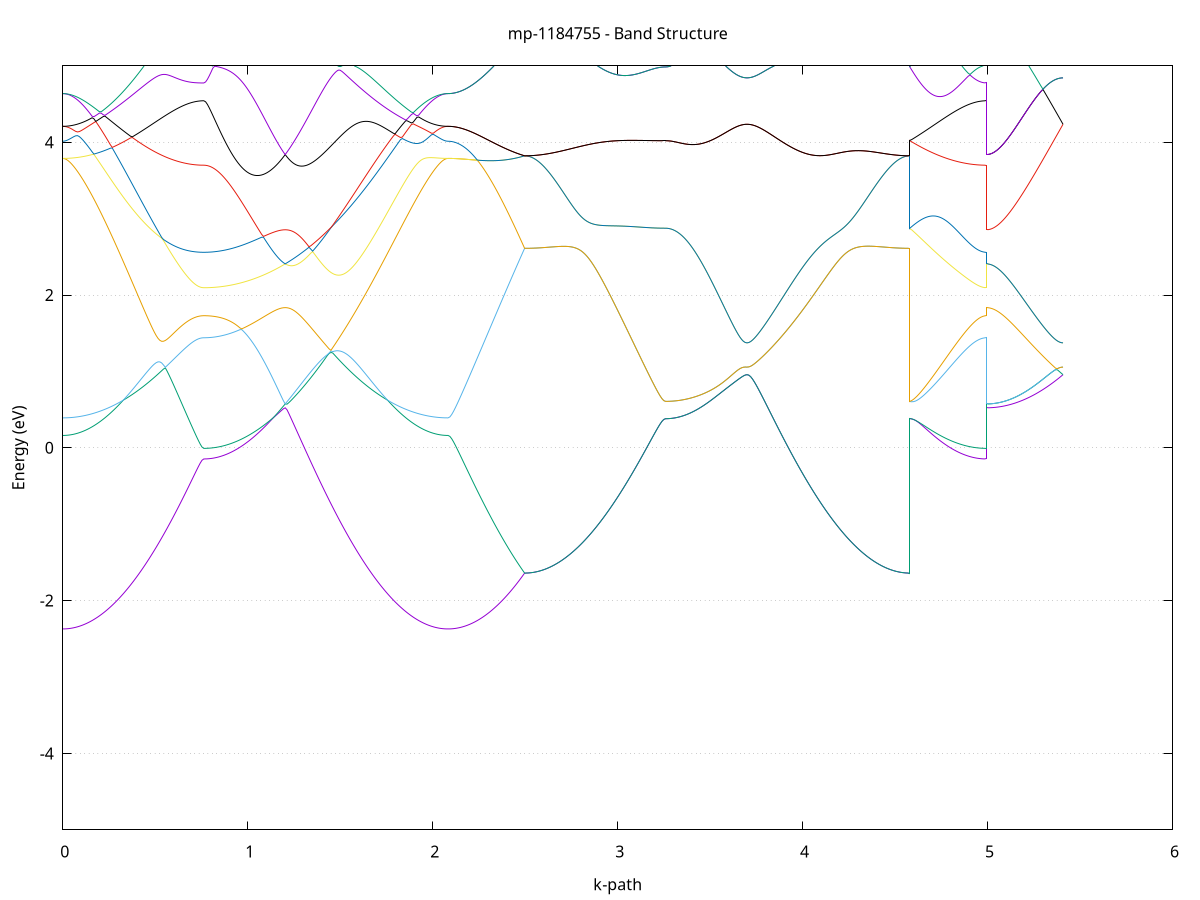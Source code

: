 set title 'mp-1184755 - Band Structure'
set xlabel 'k-path'
set ylabel 'Energy (eV)'
set grid y
set yrange [-5:5]
set terminal png size 800,600
set output 'mp-1184755_bands_gnuplot.png'
plot '-' using 1:2 with lines notitle, '-' using 1:2 with lines notitle, '-' using 1:2 with lines notitle, '-' using 1:2 with lines notitle, '-' using 1:2 with lines notitle, '-' using 1:2 with lines notitle, '-' using 1:2 with lines notitle, '-' using 1:2 with lines notitle, '-' using 1:2 with lines notitle, '-' using 1:2 with lines notitle, '-' using 1:2 with lines notitle, '-' using 1:2 with lines notitle, '-' using 1:2 with lines notitle, '-' using 1:2 with lines notitle, '-' using 1:2 with lines notitle, '-' using 1:2 with lines notitle, '-' using 1:2 with lines notitle, '-' using 1:2 with lines notitle, '-' using 1:2 with lines notitle, '-' using 1:2 with lines notitle, '-' using 1:2 with lines notitle, '-' using 1:2 with lines notitle, '-' using 1:2 with lines notitle, '-' using 1:2 with lines notitle, '-' using 1:2 with lines notitle, '-' using 1:2 with lines notitle, '-' using 1:2 with lines notitle, '-' using 1:2 with lines notitle, '-' using 1:2 with lines notitle, '-' using 1:2 with lines notitle, '-' using 1:2 with lines notitle, '-' using 1:2 with lines notitle, '-' using 1:2 with lines notitle, '-' using 1:2 with lines notitle, '-' using 1:2 with lines notitle, '-' using 1:2 with lines notitle, '-' using 1:2 with lines notitle, '-' using 1:2 with lines notitle, '-' using 1:2 with lines notitle, '-' using 1:2 with lines notitle, '-' using 1:2 with lines notitle, '-' using 1:2 with lines notitle, '-' using 1:2 with lines notitle, '-' using 1:2 with lines notitle, '-' using 1:2 with lines notitle, '-' using 1:2 with lines notitle, '-' using 1:2 with lines notitle, '-' using 1:2 with lines notitle, '-' using 1:2 with lines notitle, '-' using 1:2 with lines notitle, '-' using 1:2 with lines notitle, '-' using 1:2 with lines notitle, '-' using 1:2 with lines notitle, '-' using 1:2 with lines notitle, '-' using 1:2 with lines notitle, '-' using 1:2 with lines notitle, '-' using 1:2 with lines notitle, '-' using 1:2 with lines notitle, '-' using 1:2 with lines notitle, '-' using 1:2 with lines notitle, '-' using 1:2 with lines notitle, '-' using 1:2 with lines notitle, '-' using 1:2 with lines notitle, '-' using 1:2 with lines notitle
0.000000 -32.322239
0.009901 -32.322239
0.019802 -32.322239
0.029704 -32.322239
0.039605 -32.322239
0.049506 -32.322239
0.059407 -32.322239
0.069308 -32.322139
0.079210 -32.322139
0.089111 -32.322139
0.099012 -32.322139
0.108913 -32.322139
0.118814 -32.322039
0.128716 -32.322039
0.138617 -32.322039
0.148518 -32.321939
0.158419 -32.321939
0.168320 -32.321939
0.178222 -32.321839
0.188123 -32.321839
0.198024 -32.321739
0.207925 -32.321739
0.217826 -32.321639
0.227728 -32.321639
0.237629 -32.321539
0.247530 -32.321539
0.257431 -32.321439
0.267333 -32.321439
0.277234 -32.321339
0.287135 -32.321339
0.297036 -32.321239
0.306937 -32.321139
0.316839 -32.321139
0.326740 -32.321039
0.336641 -32.320939
0.346542 -32.320939
0.356443 -32.320839
0.366345 -32.320739
0.376246 -32.320739
0.386147 -32.320639
0.396048 -32.320539
0.405949 -32.320539
0.415851 -32.320439
0.425752 -32.320339
0.435653 -32.320339
0.445554 -32.320239
0.455455 -32.320139
0.465357 -32.320139
0.475258 -32.320039
0.485159 -32.319939
0.495060 -32.319939
0.504961 -32.319839
0.514863 -32.319739
0.524764 -32.319739
0.534665 -32.319639
0.544566 -32.319639
0.554467 -32.319539
0.564369 -32.319439
0.574270 -32.319439
0.584171 -32.319339
0.594072 -32.319339
0.603973 -32.319239
0.613875 -32.319239
0.623776 -32.319139
0.633677 -32.319139
0.643578 -32.319039
0.653479 -32.319039
0.663381 -32.319039
0.673282 -32.318939
0.683183 -32.318939
0.693084 -32.318939
0.702986 -32.318839
0.712887 -32.318839
0.722788 -32.318839
0.732689 -32.318839
0.742590 -32.318839
0.752492 -32.318839
0.762393 -32.318839
0.762393 -32.318839
0.772174 -32.318839
0.781956 -32.318839
0.791737 -32.318839
0.801519 -32.318839
0.811300 -32.318839
0.821082 -32.318839
0.830863 -32.318739
0.840645 -32.318739
0.850426 -32.318739
0.860208 -32.318739
0.869989 -32.318739
0.879771 -32.318739
0.889552 -32.318739
0.899334 -32.318739
0.909115 -32.318639
0.918897 -32.318639
0.928678 -32.318639
0.938460 -32.318639
0.948241 -32.318639
0.958023 -32.318539
0.967804 -32.318539
0.977586 -32.318539
0.987367 -32.318539
0.997149 -32.318439
1.006930 -32.318439
1.016712 -32.318439
1.026493 -32.318439
1.036275 -32.318339
1.046056 -32.318339
1.055838 -32.318339
1.065619 -32.318339
1.075401 -32.318239
1.085182 -32.318239
1.094964 -32.318239
1.104745 -32.318139
1.114527 -32.318139
1.124308 -32.318139
1.134090 -32.318139
1.143871 -32.318039
1.153653 -32.318039
1.163434 -32.318039
1.173216 -32.317939
1.182997 -32.317939
1.192779 -32.317939
1.202560 -32.317939
1.202560 -32.317939
1.212452 -32.317939
1.222343 -32.317939
1.232235 -32.317939
1.242126 -32.318039
1.252017 -32.318039
1.261909 -32.318039
1.271800 -32.318139
1.281692 -32.318139
1.291583 -32.318239
1.301474 -32.318239
1.311366 -32.318239
1.321257 -32.318339
1.331149 -32.318339
1.341040 -32.318439
1.350931 -32.318439
1.360823 -32.318539
1.370714 -32.318539
1.380606 -32.318639
1.390497 -32.318639
1.400389 -32.318739
1.410280 -32.318739
1.420171 -32.318839
1.430063 -32.318839
1.439954 -32.318939
1.449846 -32.318939
1.459737 -32.319039
1.469628 -32.319139
1.479520 -32.319139
1.489411 -32.319239
1.499303 -32.319239
1.509194 -32.319339
1.519085 -32.319439
1.528977 -32.319439
1.538868 -32.319539
1.548760 -32.319639
1.558651 -32.319639
1.568542 -32.319739
1.578434 -32.319839
1.588325 -32.319839
1.598217 -32.319939
1.608108 -32.320039
1.618000 -32.320139
1.627891 -32.320139
1.637782 -32.320239
1.647674 -32.320339
1.657565 -32.320339
1.667457 -32.320439
1.677348 -32.320539
1.687239 -32.320539
1.697131 -32.320639
1.707022 -32.320739
1.716914 -32.320739
1.726805 -32.320839
1.736696 -32.320939
1.746588 -32.320939
1.756479 -32.321039
1.766371 -32.321139
1.776262 -32.321139
1.786153 -32.321239
1.796045 -32.321339
1.805936 -32.321339
1.815828 -32.321439
1.825719 -32.321439
1.835610 -32.321539
1.845502 -32.321539
1.855393 -32.321639
1.865285 -32.321639
1.875176 -32.321739
1.885068 -32.321739
1.894959 -32.321839
1.904850 -32.321839
1.914742 -32.321939
1.924633 -32.321939
1.934525 -32.321939
1.944416 -32.322039
1.954307 -32.322039
1.964199 -32.322039
1.974090 -32.322139
1.983982 -32.322139
1.993873 -32.322139
2.003764 -32.322139
2.013656 -32.322139
2.023547 -32.322239
2.033439 -32.322239
2.043330 -32.322239
2.053221 -32.322239
2.063113 -32.322239
2.073004 -32.322239
2.082896 -32.322239
2.082896 -32.322239
2.092755 -32.322239
2.102615 -32.322239
2.112474 -32.322239
2.122334 -32.322239
2.132193 -32.322239
2.142053 -32.322239
2.151912 -32.322139
2.161772 -32.322139
2.171631 -32.322139
2.181491 -32.322139
2.191350 -32.322039
2.201210 -32.322039
2.211069 -32.322039
2.220929 -32.321939
2.230788 -32.321939
2.240648 -32.321939
2.250507 -32.321839
2.260367 -32.321839
2.270226 -32.321739
2.280086 -32.321739
2.289945 -32.321639
2.299805 -32.321639
2.309664 -32.321539
2.319524 -32.321539
2.329383 -32.321439
2.339243 -32.321339
2.349102 -32.321339
2.358962 -32.321239
2.368821 -32.321139
2.378681 -32.321139
2.388540 -32.321039
2.398400 -32.320939
2.408259 -32.320939
2.418119 -32.320839
2.427978 -32.320739
2.437838 -32.320739
2.447697 -32.320639
2.457557 -32.320539
2.467416 -32.320439
2.477276 -32.320439
2.487135 -32.320339
2.496995 -32.320239
2.496995 -32.320239
2.506896 -32.320239
2.516797 -32.320239
2.526699 -32.320239
2.536600 -32.320239
2.546501 -32.320239
2.556402 -32.320239
2.566303 -32.320239
2.576205 -32.320239
2.586106 -32.320239
2.596007 -32.320139
2.605908 -32.320139
2.615809 -32.320139
2.625711 -32.320139
2.635612 -32.320139
2.645513 -32.320039
2.655414 -32.320039
2.665315 -32.320039
2.675217 -32.320039
2.685118 -32.319939
2.695019 -32.319939
2.704920 -32.319939
2.714821 -32.319839
2.724723 -32.319839
2.734624 -32.319839
2.744525 -32.319739
2.754426 -32.319739
2.764327 -32.319739
2.774229 -32.319639
2.784130 -32.319639
2.794031 -32.319539
2.803932 -32.319539
2.813833 -32.319539
2.823735 -32.319439
2.833636 -32.319439
2.843537 -32.319339
2.853438 -32.319339
2.863339 -32.319239
2.873241 -32.319239
2.883142 -32.319239
2.893043 -32.319139
2.902944 -32.319139
2.912846 -32.319039
2.922747 -32.319039
2.932648 -32.319039
2.942549 -32.318939
2.952450 -32.318939
2.962352 -32.318839
2.972253 -32.318839
2.982154 -32.318739
2.992055 -32.318739
3.001956 -32.318739
3.011858 -32.318639
3.021759 -32.318639
3.031660 -32.318639
3.041561 -32.318539
3.051462 -32.318539
3.061364 -32.318539
3.071265 -32.318439
3.081166 -32.318439
3.091067 -32.318439
3.100968 -32.318439
3.110870 -32.318339
3.120771 -32.318339
3.130672 -32.318339
3.140573 -32.318339
3.150474 -32.318239
3.160376 -32.318239
3.170277 -32.318239
3.180178 -32.318239
3.190079 -32.318239
3.199980 -32.318239
3.209882 -32.318239
3.219783 -32.318139
3.229684 -32.318139
3.239585 -32.318139
3.249486 -32.318139
3.259388 -32.318139
3.259388 -32.318139
3.269169 -32.318139
3.278951 -32.318139
3.288732 -32.318139
3.298514 -32.318139
3.308295 -32.318139
3.318077 -32.318139
3.327858 -32.318139
3.337640 -32.318139
3.347421 -32.318139
3.357203 -32.318139
3.366984 -32.318139
3.376766 -32.318139
3.386547 -32.318139
3.396329 -32.318139
3.406110 -32.318139
3.415892 -32.318139
3.425673 -32.318139
3.435455 -32.318139
3.445236 -32.318039
3.455018 -32.318039
3.464799 -32.318039
3.474581 -32.318039
3.484362 -32.318039
3.494144 -32.318039
3.503925 -32.318039
3.513707 -32.318039
3.523488 -32.318039
3.533270 -32.318039
3.543051 -32.318039
3.552833 -32.317939
3.562614 -32.317939
3.572396 -32.317939
3.582177 -32.317939
3.591959 -32.317939
3.601740 -32.317939
3.611522 -32.317939
3.621303 -32.317939
3.631085 -32.317939
3.640866 -32.317939
3.650648 -32.317939
3.660429 -32.317939
3.670211 -32.317939
3.679992 -32.317939
3.689774 -32.317939
3.699555 -32.317939
3.699555 -32.317939
3.709447 -32.317939
3.719338 -32.317939
3.729230 -32.317939
3.739121 -32.317939
3.749012 -32.317939
3.758904 -32.317939
3.768795 -32.317939
3.778687 -32.317939
3.788578 -32.317939
3.798469 -32.317939
3.808361 -32.317939
3.818252 -32.317939
3.828144 -32.318039
3.838035 -32.318039
3.847926 -32.318039
3.857818 -32.318039
3.867709 -32.318039
3.877601 -32.318039
3.887492 -32.318139
3.897383 -32.318139
3.907275 -32.318139
3.917166 -32.318139
3.927058 -32.318239
3.936949 -32.318239
3.946841 -32.318239
3.956732 -32.318239
3.966623 -32.318339
3.976515 -32.318339
3.986406 -32.318339
3.996298 -32.318439
4.006189 -32.318439
4.016080 -32.318439
4.025972 -32.318539
4.035863 -32.318539
4.045755 -32.318539
4.055646 -32.318639
4.065537 -32.318639
4.075429 -32.318739
4.085320 -32.318739
4.095212 -32.318739
4.105103 -32.318839
4.114994 -32.318839
4.124886 -32.318939
4.134777 -32.318939
4.144669 -32.318939
4.154560 -32.319039
4.164451 -32.319039
4.174343 -32.319139
4.184234 -32.319139
4.194126 -32.319239
4.204017 -32.319239
4.213909 -32.319239
4.223800 -32.319339
4.233691 -32.319339
4.243583 -32.319439
4.253474 -32.319439
4.263366 -32.319539
4.273257 -32.319539
4.283148 -32.319539
4.293040 -32.319639
4.302931 -32.319639
4.312823 -32.319739
4.322714 -32.319739
4.332605 -32.319739
4.342497 -32.319839
4.352388 -32.319839
4.362280 -32.319839
4.372171 -32.319939
4.382062 -32.319939
4.391954 -32.319939
4.401845 -32.320039
4.411737 -32.320039
4.421628 -32.320039
4.431519 -32.320039
4.441411 -32.320139
4.451302 -32.320139
4.461194 -32.320139
4.471085 -32.320139
4.480977 -32.320139
4.490868 -32.320239
4.500759 -32.320239
4.510651 -32.320239
4.520542 -32.320239
4.530434 -32.320239
4.540325 -32.320239
4.550216 -32.320239
4.560108 -32.320239
4.569999 -32.320239
4.579891 -32.320239
4.579891 -32.318139
4.589750 -32.318239
4.599610 -32.318239
4.609469 -32.318239
4.619329 -32.318239
4.629188 -32.318239
4.639048 -32.318339
4.648907 -32.318339
4.658767 -32.318339
4.668626 -32.318339
4.678486 -32.318439
4.688345 -32.318439
4.698205 -32.318439
4.708064 -32.318439
4.717924 -32.318539
4.727783 -32.318539
4.737643 -32.318539
4.747502 -32.318539
4.757362 -32.318539
4.767221 -32.318639
4.777081 -32.318639
4.786940 -32.318639
4.796800 -32.318639
4.806659 -32.318639
4.816519 -32.318639
4.826378 -32.318739
4.836238 -32.318739
4.846097 -32.318739
4.855957 -32.318739
4.865816 -32.318739
4.875676 -32.318739
4.885535 -32.318739
4.895395 -32.318739
4.905254 -32.318739
4.915114 -32.318739
4.924973 -32.318839
4.934833 -32.318839
4.944692 -32.318839
4.954552 -32.318839
4.964411 -32.318839
4.974271 -32.318839
4.984130 -32.318839
4.993990 -32.318839
4.993990 -32.317939
5.003849 -32.317939
5.013709 -32.317939
5.023568 -32.317939
5.033428 -32.317939
5.043287 -32.317939
5.053147 -32.317939
5.063006 -32.317939
5.072866 -32.317939
5.082725 -32.317939
5.092585 -32.317939
5.102444 -32.317939
5.112304 -32.317939
5.122163 -32.317939
5.132023 -32.317939
5.141882 -32.317939
5.151742 -32.317939
5.161601 -32.317939
5.171461 -32.317939
5.181320 -32.317939
5.191180 -32.317939
5.201039 -32.317939
5.210899 -32.317939
5.220758 -32.317939
5.230618 -32.317939
5.240478 -32.317939
5.250337 -32.317939
5.260197 -32.317939
5.270056 -32.317939
5.279916 -32.317939
5.289775 -32.317939
5.299635 -32.317939
5.309494 -32.317939
5.319354 -32.317939
5.329213 -32.317939
5.339073 -32.317939
5.348932 -32.317939
5.358792 -32.317939
5.368651 -32.317939
5.378511 -32.317939
5.388370 -32.317939
5.398230 -32.317939
5.408089 -32.317939
e
0.000000 -32.318239
0.009901 -32.318239
0.019802 -32.318239
0.029704 -32.318239
0.039605 -32.318239
0.049506 -32.318239
0.059407 -32.318239
0.069308 -32.318239
0.079210 -32.318239
0.089111 -32.318239
0.099012 -32.318239
0.108913 -32.318239
0.118814 -32.318239
0.128716 -32.318239
0.138617 -32.318139
0.148518 -32.318139
0.158419 -32.318139
0.168320 -32.318139
0.178222 -32.318139
0.188123 -32.318139
0.198024 -32.318139
0.207925 -32.318039
0.217826 -32.318039
0.227728 -32.318039
0.237629 -32.318039
0.247530 -32.318039
0.257431 -32.317939
0.267333 -32.317939
0.277234 -32.317939
0.287135 -32.317939
0.297036 -32.317939
0.306937 -32.317839
0.316839 -32.317839
0.326740 -32.317839
0.336641 -32.317839
0.346542 -32.317839
0.356443 -32.317739
0.366345 -32.317739
0.376246 -32.317739
0.386147 -32.317739
0.396048 -32.317739
0.405949 -32.317739
0.415851 -32.317639
0.425752 -32.317639
0.435653 -32.317639
0.445554 -32.317639
0.455455 -32.317639
0.465357 -32.317639
0.475258 -32.317539
0.485159 -32.317539
0.495060 -32.317539
0.504961 -32.317539
0.514863 -32.317539
0.524764 -32.317539
0.534665 -32.317539
0.544566 -32.317539
0.554467 -32.317539
0.564369 -32.317539
0.574270 -32.317539
0.584171 -32.317539
0.594072 -32.317539
0.603973 -32.317539
0.613875 -32.317539
0.623776 -32.317539
0.633677 -32.317539
0.643578 -32.317539
0.653479 -32.317539
0.663381 -32.317539
0.673282 -32.317539
0.683183 -32.317539
0.693084 -32.317539
0.702986 -32.317539
0.712887 -32.317539
0.722788 -32.317539
0.732689 -32.317539
0.742590 -32.317539
0.752492 -32.317539
0.762393 -32.317539
0.762393 -32.317539
0.772174 -32.317539
0.781956 -32.317539
0.791737 -32.317539
0.801519 -32.317539
0.811300 -32.317539
0.821082 -32.317539
0.830863 -32.317539
0.840645 -32.317539
0.850426 -32.317539
0.860208 -32.317539
0.869989 -32.317539
0.879771 -32.317539
0.889552 -32.317539
0.899334 -32.317539
0.909115 -32.317539
0.918897 -32.317539
0.928678 -32.317539
0.938460 -32.317539
0.948241 -32.317539
0.958023 -32.317539
0.967804 -32.317539
0.977586 -32.317539
0.987367 -32.317539
0.997149 -32.317539
1.006930 -32.317539
1.016712 -32.317639
1.026493 -32.317639
1.036275 -32.317639
1.046056 -32.317639
1.055838 -32.317639
1.065619 -32.317639
1.075401 -32.317639
1.085182 -32.317639
1.094964 -32.317639
1.104745 -32.317739
1.114527 -32.317739
1.124308 -32.317739
1.134090 -32.317739
1.143871 -32.317739
1.153653 -32.317739
1.163434 -32.317839
1.173216 -32.317839
1.182997 -32.317839
1.192779 -32.317839
1.202560 -32.317939
1.202560 -32.317939
1.212452 -32.317839
1.222343 -32.317839
1.232235 -32.317839
1.242126 -32.317839
1.252017 -32.317739
1.261909 -32.317739
1.271800 -32.317739
1.281692 -32.317739
1.291583 -32.317639
1.301474 -32.317639
1.311366 -32.317639
1.321257 -32.317639
1.331149 -32.317639
1.341040 -32.317639
1.350931 -32.317539
1.360823 -32.317539
1.370714 -32.317539
1.380606 -32.317539
1.390497 -32.317539
1.400389 -32.317539
1.410280 -32.317539
1.420171 -32.317539
1.430063 -32.317539
1.439954 -32.317539
1.449846 -32.317539
1.459737 -32.317539
1.469628 -32.317539
1.479520 -32.317539
1.489411 -32.317539
1.499303 -32.317539
1.509194 -32.317539
1.519085 -32.317539
1.528977 -32.317539
1.538868 -32.317539
1.548760 -32.317539
1.558651 -32.317539
1.568542 -32.317539
1.578434 -32.317539
1.588325 -32.317539
1.598217 -32.317539
1.608108 -32.317539
1.618000 -32.317639
1.627891 -32.317639
1.637782 -32.317639
1.647674 -32.317639
1.657565 -32.317639
1.667457 -32.317639
1.677348 -32.317739
1.687239 -32.317739
1.697131 -32.317739
1.707022 -32.317739
1.716914 -32.317739
1.726805 -32.317739
1.736696 -32.317839
1.746588 -32.317839
1.756479 -32.317839
1.766371 -32.317839
1.776262 -32.317839
1.786153 -32.317939
1.796045 -32.317939
1.805936 -32.317939
1.815828 -32.317939
1.825719 -32.317939
1.835610 -32.318039
1.845502 -32.318039
1.855393 -32.318039
1.865285 -32.318039
1.875176 -32.318039
1.885068 -32.318139
1.894959 -32.318139
1.904850 -32.318139
1.914742 -32.318139
1.924633 -32.318139
1.934525 -32.318139
1.944416 -32.318139
1.954307 -32.318239
1.964199 -32.318239
1.974090 -32.318239
1.983982 -32.318239
1.993873 -32.318239
2.003764 -32.318239
2.013656 -32.318239
2.023547 -32.318239
2.033439 -32.318239
2.043330 -32.318239
2.053221 -32.318239
2.063113 -32.318239
2.073004 -32.318239
2.082896 -32.318239
2.082896 -32.318239
2.092755 -32.318239
2.102615 -32.318239
2.112474 -32.318339
2.122334 -32.318339
2.132193 -32.318339
2.142053 -32.318339
2.151912 -32.318339
2.161772 -32.318339
2.171631 -32.318439
2.181491 -32.318439
2.191350 -32.318439
2.201210 -32.318439
2.211069 -32.318539
2.220929 -32.318539
2.230788 -32.318539
2.240648 -32.318639
2.250507 -32.318639
2.260367 -32.318739
2.270226 -32.318739
2.280086 -32.318839
2.289945 -32.318839
2.299805 -32.318939
2.309664 -32.318939
2.319524 -32.319039
2.329383 -32.319039
2.339243 -32.319139
2.349102 -32.319239
2.358962 -32.319239
2.368821 -32.319339
2.378681 -32.319439
2.388540 -32.319439
2.398400 -32.319539
2.408259 -32.319639
2.418119 -32.319639
2.427978 -32.319739
2.437838 -32.319839
2.447697 -32.319939
2.457557 -32.319939
2.467416 -32.320039
2.477276 -32.320139
2.487135 -32.320139
2.496995 -32.320239
2.496995 -32.320239
2.506896 -32.320239
2.516797 -32.320239
2.526699 -32.320239
2.536600 -32.320239
2.546501 -32.320239
2.556402 -32.320239
2.566303 -32.320239
2.576205 -32.320239
2.586106 -32.320139
2.596007 -32.320139
2.605908 -32.320139
2.615809 -32.320139
2.625711 -32.320139
2.635612 -32.320039
2.645513 -32.320039
2.655414 -32.320039
2.665315 -32.320039
2.675217 -32.319939
2.685118 -32.319939
2.695019 -32.319939
2.704920 -32.319939
2.714821 -32.319839
2.724723 -32.319839
2.734624 -32.319739
2.744525 -32.319739
2.754426 -32.319739
2.764327 -32.319639
2.774229 -32.319639
2.784130 -32.319639
2.794031 -32.319539
2.803932 -32.319539
2.813833 -32.319439
2.823735 -32.319439
2.833636 -32.319439
2.843537 -32.319339
2.853438 -32.319339
2.863339 -32.319239
2.873241 -32.319239
2.883142 -32.319139
2.893043 -32.319139
2.902944 -32.319139
2.912846 -32.319039
2.922747 -32.319039
2.932648 -32.318939
2.942549 -32.318939
2.952450 -32.318839
2.962352 -32.318839
2.972253 -32.318839
2.982154 -32.318739
2.992055 -32.318739
3.001956 -32.318739
3.011858 -32.318639
3.021759 -32.318639
3.031660 -32.318539
3.041561 -32.318539
3.051462 -32.318539
3.061364 -32.318439
3.071265 -32.318439
3.081166 -32.318439
3.091067 -32.318439
3.100968 -32.318339
3.110870 -32.318339
3.120771 -32.318339
3.130672 -32.318339
3.140573 -32.318239
3.150474 -32.318239
3.160376 -32.318239
3.170277 -32.318239
3.180178 -32.318239
3.190079 -32.318239
3.199980 -32.318139
3.209882 -32.318139
3.219783 -32.318139
3.229684 -32.318139
3.239585 -32.318139
3.249486 -32.318139
3.259388 -32.318139
3.259388 -32.318139
3.269169 -32.318139
3.278951 -32.318139
3.288732 -32.318139
3.298514 -32.318139
3.308295 -32.318139
3.318077 -32.318139
3.327858 -32.318139
3.337640 -32.318139
3.347421 -32.318139
3.357203 -32.318139
3.366984 -32.318139
3.376766 -32.318139
3.386547 -32.318139
3.396329 -32.318139
3.406110 -32.318139
3.415892 -32.318039
3.425673 -32.318039
3.435455 -32.318039
3.445236 -32.318039
3.455018 -32.318039
3.464799 -32.318039
3.474581 -32.318039
3.484362 -32.318039
3.494144 -32.318039
3.503925 -32.318039
3.513707 -32.318039
3.523488 -32.318039
3.533270 -32.317939
3.543051 -32.317939
3.552833 -32.317939
3.562614 -32.317939
3.572396 -32.317939
3.582177 -32.317939
3.591959 -32.317939
3.601740 -32.317939
3.611522 -32.317939
3.621303 -32.317939
3.631085 -32.317939
3.640866 -32.317939
3.650648 -32.317939
3.660429 -32.317939
3.670211 -32.317939
3.679992 -32.317939
3.689774 -32.317939
3.699555 -32.317939
3.699555 -32.317939
3.709447 -32.317939
3.719338 -32.317939
3.729230 -32.317939
3.739121 -32.317939
3.749012 -32.317939
3.758904 -32.317939
3.768795 -32.317939
3.778687 -32.317939
3.788578 -32.317939
3.798469 -32.317939
3.808361 -32.317939
3.818252 -32.317939
3.828144 -32.317939
3.838035 -32.318039
3.847926 -32.318039
3.857818 -32.318039
3.867709 -32.318039
3.877601 -32.318039
3.887492 -32.318039
3.897383 -32.318139
3.907275 -32.318139
3.917166 -32.318139
3.927058 -32.318139
3.936949 -32.318239
3.946841 -32.318239
3.956732 -32.318239
3.966623 -32.318239
3.976515 -32.318339
3.986406 -32.318339
3.996298 -32.318339
4.006189 -32.318439
4.016080 -32.318439
4.025972 -32.318439
4.035863 -32.318539
4.045755 -32.318539
4.055646 -32.318639
4.065537 -32.318639
4.075429 -32.318639
4.085320 -32.318739
4.095212 -32.318739
4.105103 -32.318839
4.114994 -32.318839
4.124886 -32.318839
4.134777 -32.318939
4.144669 -32.318939
4.154560 -32.319039
4.164451 -32.319039
4.174343 -32.319139
4.184234 -32.319139
4.194126 -32.319139
4.204017 -32.319239
4.213909 -32.319239
4.223800 -32.319339
4.233691 -32.319339
4.243583 -32.319439
4.253474 -32.319439
4.263366 -32.319439
4.273257 -32.319539
4.283148 -32.319539
4.293040 -32.319639
4.302931 -32.319639
4.312823 -32.319639
4.322714 -32.319739
4.332605 -32.319739
4.342497 -32.319739
4.352388 -32.319839
4.362280 -32.319839
4.372171 -32.319939
4.382062 -32.319939
4.391954 -32.319939
4.401845 -32.319939
4.411737 -32.320039
4.421628 -32.320039
4.431519 -32.320039
4.441411 -32.320039
4.451302 -32.320139
4.461194 -32.320139
4.471085 -32.320139
4.480977 -32.320139
4.490868 -32.320139
4.500759 -32.320239
4.510651 -32.320239
4.520542 -32.320239
4.530434 -32.320239
4.540325 -32.320239
4.550216 -32.320239
4.560108 -32.320239
4.569999 -32.320239
4.579891 -32.320239
4.579891 -32.318139
4.589750 -32.318139
4.599610 -32.318139
4.609469 -32.318139
4.619329 -32.318039
4.629188 -32.318039
4.639048 -32.318039
4.648907 -32.318039
4.658767 -32.317939
4.668626 -32.317939
4.678486 -32.317939
4.688345 -32.317939
4.698205 -32.317839
4.708064 -32.317839
4.717924 -32.317839
4.727783 -32.317839
4.737643 -32.317839
4.747502 -32.317739
4.757362 -32.317739
4.767221 -32.317739
4.777081 -32.317739
4.786940 -32.317739
4.796800 -32.317639
4.806659 -32.317639
4.816519 -32.317639
4.826378 -32.317639
4.836238 -32.317639
4.846097 -32.317639
4.855957 -32.317639
4.865816 -32.317539
4.875676 -32.317539
4.885535 -32.317539
4.895395 -32.317539
4.905254 -32.317539
4.915114 -32.317539
4.924973 -32.317539
4.934833 -32.317539
4.944692 -32.317539
4.954552 -32.317539
4.964411 -32.317539
4.974271 -32.317539
4.984130 -32.317539
4.993990 -32.317539
4.993990 -32.317939
5.003849 -32.317939
5.013709 -32.317939
5.023568 -32.317939
5.033428 -32.317939
5.043287 -32.317939
5.053147 -32.317939
5.063006 -32.317939
5.072866 -32.317939
5.082725 -32.317939
5.092585 -32.317939
5.102444 -32.317939
5.112304 -32.317939
5.122163 -32.317939
5.132023 -32.317939
5.141882 -32.317939
5.151742 -32.317939
5.161601 -32.317939
5.171461 -32.317939
5.181320 -32.317939
5.191180 -32.317939
5.201039 -32.317939
5.210899 -32.317939
5.220758 -32.317939
5.230618 -32.317939
5.240478 -32.317939
5.250337 -32.317939
5.260197 -32.317939
5.270056 -32.317939
5.279916 -32.317939
5.289775 -32.317939
5.299635 -32.317939
5.309494 -32.317939
5.319354 -32.317939
5.329213 -32.317939
5.339073 -32.317939
5.348932 -32.317939
5.358792 -32.317939
5.368651 -32.317939
5.378511 -32.317939
5.388370 -32.317939
5.398230 -32.317939
5.408089 -32.317939
e
0.000000 -15.878939
0.009901 -15.878939
0.019802 -15.878939
0.029704 -15.878839
0.039605 -15.878839
0.049506 -15.878739
0.059407 -15.878639
0.069308 -15.878539
0.079210 -15.878339
0.089111 -15.878239
0.099012 -15.878039
0.108913 -15.877939
0.118814 -15.877739
0.128716 -15.877439
0.138617 -15.877239
0.148518 -15.877039
0.158419 -15.876739
0.168320 -15.876439
0.178222 -15.876139
0.188123 -15.875839
0.198024 -15.875539
0.207925 -15.875139
0.217826 -15.874839
0.227728 -15.874439
0.237629 -15.874039
0.247530 -15.873639
0.257431 -15.873239
0.267333 -15.872839
0.277234 -15.872439
0.287135 -15.871939
0.297036 -15.871539
0.306937 -15.871039
0.316839 -15.870539
0.326740 -15.870039
0.336641 -15.869539
0.346542 -15.869039
0.356443 -15.868539
0.366345 -15.868039
0.376246 -15.867439
0.386147 -15.866939
0.396048 -15.866439
0.405949 -15.865839
0.415851 -15.865339
0.425752 -15.864739
0.435653 -15.864139
0.445554 -15.863639
0.455455 -15.863039
0.465357 -15.862439
0.475258 -15.861839
0.485159 -15.861339
0.495060 -15.860739
0.504961 -15.860139
0.514863 -15.859539
0.524764 -15.859039
0.534665 -15.859539
0.544566 -15.860239
0.554467 -15.860939
0.564369 -15.861639
0.574270 -15.862339
0.584171 -15.862939
0.594072 -15.863539
0.603973 -15.864139
0.613875 -15.864739
0.623776 -15.865239
0.633677 -15.865739
0.643578 -15.866239
0.653479 -15.866639
0.663381 -15.867039
0.673282 -15.867339
0.683183 -15.867639
0.693084 -15.867939
0.702986 -15.868139
0.712887 -15.868439
0.722788 -15.868539
0.732689 -15.868739
0.742590 -15.868839
0.752492 -15.868839
0.762393 -15.868839
0.762393 -15.868839
0.772174 -15.868839
0.781956 -15.868839
0.791737 -15.868839
0.801519 -15.868739
0.811300 -15.868639
0.821082 -15.868639
0.830863 -15.868539
0.840645 -15.868439
0.850426 -15.868339
0.860208 -15.868139
0.869989 -15.868039
0.879771 -15.867839
0.889552 -15.867639
0.899334 -15.867539
0.909115 -15.867339
0.918897 -15.867139
0.928678 -15.866839
0.938460 -15.866639
0.948241 -15.866439
0.958023 -15.866139
0.967804 -15.865939
0.977586 -15.865639
0.987367 -15.865339
0.997149 -15.865039
1.006930 -15.864739
1.016712 -15.864439
1.026493 -15.864139
1.036275 -15.863839
1.046056 -15.863539
1.055838 -15.863239
1.065619 -15.862939
1.075401 -15.862639
1.085182 -15.862339
1.094964 -15.862039
1.104745 -15.861839
1.114527 -15.861539
1.124308 -15.861339
1.134090 -15.861039
1.143871 -15.860939
1.153653 -15.860739
1.163434 -15.860539
1.173216 -15.860439
1.182997 -15.860439
1.192779 -15.860339
1.202560 -15.860339
1.202560 -15.860339
1.212452 -15.860339
1.222343 -15.860439
1.232235 -15.860439
1.242126 -15.860539
1.252017 -15.860539
1.261909 -15.860639
1.271800 -15.860739
1.281692 -15.860739
1.291583 -15.860839
1.301474 -15.860839
1.311366 -15.860839
1.321257 -15.860839
1.331149 -15.860839
1.341040 -15.860739
1.350931 -15.860639
1.360823 -15.860539
1.370714 -15.860439
1.380606 -15.860239
1.390497 -15.860039
1.400389 -15.859839
1.410280 -15.859539
1.420171 -15.859339
1.430063 -15.858939
1.439954 -15.858639
1.449846 -15.858239
1.459737 -15.857839
1.469628 -15.857339
1.479520 -15.856939
1.489411 -15.856439
1.499303 -15.855839
1.509194 -15.855539
1.519085 -15.856239
1.528977 -15.856839
1.538868 -15.857439
1.548760 -15.858039
1.558651 -15.858639
1.568542 -15.859239
1.578434 -15.859839
1.588325 -15.860539
1.598217 -15.861139
1.608108 -15.861739
1.618000 -15.862339
1.627891 -15.862939
1.637782 -15.863439
1.647674 -15.864039
1.657565 -15.864639
1.667457 -15.865239
1.677348 -15.865839
1.687239 -15.866339
1.697131 -15.866939
1.707022 -15.867439
1.716914 -15.868039
1.726805 -15.868539
1.736696 -15.869039
1.746588 -15.869539
1.756479 -15.870039
1.766371 -15.870539
1.776262 -15.871039
1.786153 -15.871539
1.796045 -15.871939
1.805936 -15.872439
1.815828 -15.872839
1.825719 -15.873239
1.835610 -15.873639
1.845502 -15.874039
1.855393 -15.874439
1.865285 -15.874839
1.875176 -15.875139
1.885068 -15.875539
1.894959 -15.875839
1.904850 -15.876139
1.914742 -15.876439
1.924633 -15.876739
1.934525 -15.877039
1.944416 -15.877239
1.954307 -15.877439
1.964199 -15.877739
1.974090 -15.877939
1.983982 -15.878039
1.993873 -15.878239
2.003764 -15.878439
2.013656 -15.878539
2.023547 -15.878639
2.033439 -15.878739
2.043330 -15.878839
2.053221 -15.878839
2.063113 -15.878939
2.073004 -15.878939
2.082896 -15.878939
2.082896 -15.878939
2.092755 -15.878939
2.102615 -15.878839
2.112474 -15.878739
2.122334 -15.878539
2.132193 -15.878339
2.142053 -15.878139
2.151912 -15.877839
2.161772 -15.877439
2.171631 -15.877039
2.181491 -15.876639
2.191350 -15.876139
2.201210 -15.875639
2.211069 -15.875039
2.220929 -15.874439
2.230788 -15.873839
2.240648 -15.873139
2.250507 -15.872439
2.260367 -15.871639
2.270226 -15.870839
2.280086 -15.870039
2.289945 -15.869139
2.299805 -15.868239
2.309664 -15.867339
2.319524 -15.866339
2.329383 -15.865339
2.339243 -15.864339
2.349102 -15.863239
2.358962 -15.862139
2.368821 -15.861039
2.378681 -15.859939
2.388540 -15.858839
2.398400 -15.857639
2.408259 -15.856439
2.418119 -15.855239
2.427978 -15.854039
2.437838 -15.852839
2.447697 -15.851639
2.457557 -15.850339
2.467416 -15.849039
2.477276 -15.847839
2.487135 -15.846539
2.496995 -15.845339
2.496995 -15.845339
2.506896 -15.845339
2.516797 -15.845339
2.526699 -15.845339
2.536600 -15.845339
2.546501 -15.845339
2.556402 -15.845439
2.566303 -15.845439
2.576205 -15.845539
2.586106 -15.845639
2.596007 -15.845639
2.605908 -15.845739
2.615809 -15.845839
2.625711 -15.845939
2.635612 -15.846039
2.645513 -15.846239
2.655414 -15.846339
2.665315 -15.846539
2.675217 -15.846739
2.685118 -15.846939
2.695019 -15.847139
2.704920 -15.847339
2.714821 -15.847639
2.724723 -15.847939
2.734624 -15.848239
2.744525 -15.848539
2.754426 -15.848939
2.764327 -15.849239
2.774229 -15.849639
2.784130 -15.850139
2.794031 -15.850539
2.803932 -15.851039
2.813833 -15.851539
2.823735 -15.852039
2.833636 -15.852639
2.843537 -15.853239
2.853438 -15.853739
2.863339 -15.854439
2.873241 -15.855039
2.883142 -15.855639
2.893043 -15.856339
2.902944 -15.856939
2.912846 -15.857639
2.922747 -15.858339
2.932648 -15.859039
2.942549 -15.859739
2.952450 -15.860439
2.962352 -15.861139
2.972253 -15.861739
2.982154 -15.862439
2.992055 -15.863139
3.001956 -15.863839
3.011858 -15.864439
3.021759 -15.865139
3.031660 -15.865739
3.041561 -15.866339
3.051462 -15.866939
3.061364 -15.867539
3.071265 -15.868139
3.081166 -15.868639
3.091067 -15.869139
3.100968 -15.869639
3.110870 -15.870139
3.120771 -15.870539
3.130672 -15.871039
3.140573 -15.871439
3.150474 -15.871739
3.160376 -15.872139
3.170277 -15.872439
3.180178 -15.872639
3.190079 -15.872939
3.199980 -15.873139
3.209882 -15.873339
3.219783 -15.873439
3.229684 -15.873539
3.239585 -15.873639
3.249486 -15.873739
3.259388 -15.873739
3.259388 -15.873739
3.269169 -15.873739
3.278951 -15.873739
3.288732 -15.873639
3.298514 -15.873639
3.308295 -15.873539
3.318077 -15.873439
3.327858 -15.873339
3.337640 -15.873239
3.347421 -15.873139
3.357203 -15.872939
3.366984 -15.872839
3.376766 -15.872639
3.386547 -15.872439
3.396329 -15.872239
3.406110 -15.872039
3.415892 -15.871839
3.425673 -15.871639
3.435455 -15.871439
3.445236 -15.871139
3.455018 -15.870839
3.464799 -15.870639
3.474581 -15.870339
3.484362 -15.870039
3.494144 -15.869739
3.503925 -15.869439
3.513707 -15.869139
3.523488 -15.868839
3.533270 -15.868539
3.543051 -15.868239
3.552833 -15.867939
3.562614 -15.867639
3.572396 -15.867339
3.582177 -15.867039
3.591959 -15.866739
3.601740 -15.866439
3.611522 -15.866139
3.621303 -15.865939
3.631085 -15.865739
3.640866 -15.865539
3.650648 -15.865339
3.660429 -15.865239
3.670211 -15.865039
3.679992 -15.865039
3.689774 -15.864939
3.699555 -15.864939
3.699555 -15.864939
3.709447 -15.864939
3.719338 -15.865039
3.729230 -15.865039
3.739121 -15.865139
3.749012 -15.865239
3.758904 -15.865339
3.768795 -15.865539
3.778687 -15.865639
3.788578 -15.865739
3.798469 -15.865939
3.808361 -15.866039
3.818252 -15.866139
3.828144 -15.866239
3.838035 -15.866339
3.847926 -15.866439
3.857818 -15.866439
3.867709 -15.866439
3.877601 -15.866439
3.887492 -15.866439
3.897383 -15.866439
3.907275 -15.866339
3.917166 -15.866239
3.927058 -15.866139
3.936949 -15.865939
3.946841 -15.865839
3.956732 -15.865639
3.966623 -15.865339
3.976515 -15.865139
3.986406 -15.864839
3.996298 -15.864539
4.006189 -15.864239
4.016080 -15.863839
4.025972 -15.863439
4.035863 -15.863039
4.045755 -15.862639
4.055646 -15.862239
4.065537 -15.861739
4.075429 -15.861339
4.085320 -15.860839
4.095212 -15.860339
4.105103 -15.859739
4.114994 -15.859239
4.124886 -15.858739
4.134777 -15.858139
4.144669 -15.857639
4.154560 -15.857039
4.164451 -15.856539
4.174343 -15.855939
4.184234 -15.855339
4.194126 -15.854839
4.204017 -15.854239
4.213909 -15.853739
4.223800 -15.853239
4.233691 -15.852739
4.243583 -15.852239
4.253474 -15.851739
4.263366 -15.851239
4.273257 -15.850739
4.283148 -15.850339
4.293040 -15.849939
4.302931 -15.849539
4.312823 -15.849139
4.322714 -15.848839
4.332605 -15.848439
4.342497 -15.848139
4.352388 -15.847839
4.362280 -15.847539
4.372171 -15.847339
4.382062 -15.847139
4.391954 -15.846939
4.401845 -15.846739
4.411737 -15.846539
4.421628 -15.846339
4.431519 -15.846239
4.441411 -15.846039
4.451302 -15.845939
4.461194 -15.845839
4.471085 -15.845739
4.480977 -15.845639
4.490868 -15.845639
4.500759 -15.845539
4.510651 -15.845439
4.520542 -15.845439
4.530434 -15.845339
4.540325 -15.845339
4.550216 -15.845339
4.560108 -15.845339
4.569999 -15.845339
4.579891 -15.845339
4.579891 -15.873739
4.589750 -15.873939
4.599610 -15.874139
4.609469 -15.874339
4.619329 -15.874539
4.629188 -15.874639
4.639048 -15.874839
4.648907 -15.874939
4.658767 -15.874939
4.668626 -15.875039
4.678486 -15.875039
4.688345 -15.875039
4.698205 -15.875039
4.708064 -15.875039
4.717924 -15.874939
4.727783 -15.874839
4.737643 -15.874739
4.747502 -15.874639
4.757362 -15.874439
4.767221 -15.874239
4.777081 -15.874039
4.786940 -15.873839
4.796800 -15.873639
4.806659 -15.873339
4.816519 -15.873139
4.826378 -15.872839
4.836238 -15.872539
4.846097 -15.872239
4.855957 -15.871939
4.865816 -15.871639
4.875676 -15.871339
4.885535 -15.871039
4.895395 -15.870739
4.905254 -15.870439
4.915114 -15.870139
4.924973 -15.869839
4.934833 -15.869639
4.944692 -15.869439
4.954552 -15.869239
4.964411 -15.869039
4.974271 -15.868939
4.984130 -15.868939
4.993990 -15.868839
4.993990 -15.860339
5.003849 -15.860339
5.013709 -15.860339
5.023568 -15.860339
5.033428 -15.860239
5.043287 -15.860139
5.053147 -15.860139
5.063006 -15.860039
5.072866 -15.859939
5.082725 -15.859739
5.092585 -15.859639
5.102444 -15.859439
5.112304 -15.859339
5.122163 -15.859139
5.132023 -15.858939
5.141882 -15.858739
5.151742 -15.858539
5.161601 -15.858339
5.171461 -15.858039
5.181320 -15.858539
5.191180 -15.859039
5.201039 -15.859539
5.210899 -15.859939
5.220758 -15.860439
5.230618 -15.860839
5.240478 -15.861239
5.250337 -15.861639
5.260197 -15.862039
5.270056 -15.862439
5.279916 -15.862739
5.289775 -15.863039
5.299635 -15.863339
5.309494 -15.863639
5.319354 -15.863839
5.329213 -15.864139
5.339073 -15.864339
5.348932 -15.864439
5.358792 -15.864639
5.368651 -15.864739
5.378511 -15.864839
5.388370 -15.864839
5.398230 -15.864939
5.408089 -15.864939
e
0.000000 -15.823939
0.009901 -15.823939
0.019802 -15.824039
0.029704 -15.824139
0.039605 -15.824239
0.049506 -15.824439
0.059407 -15.824539
0.069308 -15.824839
0.079210 -15.825139
0.089111 -15.825439
0.099012 -15.825739
0.108913 -15.826139
0.118814 -15.826539
0.128716 -15.826939
0.138617 -15.827439
0.148518 -15.827939
0.158419 -15.828439
0.168320 -15.829039
0.178222 -15.829639
0.188123 -15.830239
0.198024 -15.830839
0.207925 -15.831539
0.217826 -15.832239
0.227728 -15.832939
0.237629 -15.833739
0.247530 -15.834439
0.257431 -15.835239
0.267333 -15.836039
0.277234 -15.836839
0.287135 -15.837739
0.297036 -15.838539
0.306937 -15.839439
0.316839 -15.840239
0.326740 -15.841139
0.336641 -15.842039
0.346542 -15.842939
0.356443 -15.843839
0.366345 -15.844739
0.376246 -15.845639
0.386147 -15.846639
0.396048 -15.847539
0.405949 -15.848439
0.415851 -15.849339
0.425752 -15.850239
0.435653 -15.851139
0.445554 -15.852039
0.455455 -15.852939
0.465357 -15.853839
0.475258 -15.854639
0.485159 -15.855539
0.495060 -15.856339
0.504961 -15.857139
0.514863 -15.857939
0.524764 -15.858739
0.534665 -15.858439
0.544566 -15.857939
0.554467 -15.857339
0.564369 -15.856839
0.574270 -15.856239
0.584171 -15.855739
0.594072 -15.855239
0.603973 -15.854739
0.613875 -15.854239
0.623776 -15.854639
0.633677 -15.855139
0.643578 -15.855539
0.653479 -15.855939
0.663381 -15.856339
0.673282 -15.856639
0.683183 -15.856939
0.693084 -15.857139
0.702986 -15.857439
0.712887 -15.857639
0.722788 -15.857739
0.732689 -15.857939
0.742590 -15.857939
0.752492 -15.858039
0.762393 -15.858039
0.762393 -15.858039
0.772174 -15.858039
0.781956 -15.858039
0.791737 -15.857939
0.801519 -15.857939
0.811300 -15.857839
0.821082 -15.857839
0.830863 -15.857739
0.840645 -15.857639
0.850426 -15.857439
0.860208 -15.857339
0.869989 -15.857239
0.879771 -15.857039
0.889552 -15.856939
0.899334 -15.856739
0.909115 -15.856539
0.918897 -15.856339
0.928678 -15.856139
0.938460 -15.855839
0.948241 -15.855639
0.958023 -15.855439
0.967804 -15.855139
0.977586 -15.854939
0.987367 -15.854639
0.997149 -15.854339
1.006930 -15.854039
1.016712 -15.853739
1.026493 -15.853539
1.036275 -15.853239
1.046056 -15.852939
1.055838 -15.852639
1.065619 -15.852339
1.075401 -15.852039
1.085182 -15.851739
1.094964 -15.851439
1.104745 -15.851139
1.114527 -15.850939
1.124308 -15.850739
1.134090 -15.850539
1.143871 -15.850339
1.153653 -15.850239
1.163434 -15.850339
1.173216 -15.850339
1.182997 -15.850339
1.192779 -15.850339
1.202560 -15.850239
1.202560 -15.850239
1.212452 -15.850339
1.222343 -15.850539
1.232235 -15.850839
1.242126 -15.851039
1.252017 -15.851339
1.261909 -15.851639
1.271800 -15.851939
1.281692 -15.852239
1.291583 -15.852539
1.301474 -15.852839
1.311366 -15.853139
1.321257 -15.853339
1.331149 -15.853639
1.341040 -15.853839
1.350931 -15.854039
1.360823 -15.854139
1.370714 -15.854339
1.380606 -15.854439
1.390497 -15.854539
1.400389 -15.854639
1.410280 -15.854639
1.420171 -15.854639
1.430063 -15.854639
1.439954 -15.854539
1.449846 -15.854539
1.459737 -15.854339
1.469628 -15.854239
1.479520 -15.854039
1.489411 -15.854339
1.499303 -15.854939
1.509194 -15.855339
1.519085 -15.854739
1.528977 -15.854139
1.538868 -15.853439
1.548760 -15.852739
1.558651 -15.852039
1.568542 -15.851339
1.578434 -15.850639
1.588325 -15.850139
1.598217 -15.849639
1.608108 -15.849139
1.618000 -15.848539
1.627891 -15.848039
1.637782 -15.847439
1.647674 -15.846739
1.657565 -15.846139
1.667457 -15.845539
1.677348 -15.844839
1.687239 -15.844139
1.697131 -15.843539
1.707022 -15.842839
1.716914 -15.842139
1.726805 -15.841439
1.736696 -15.840739
1.746588 -15.840039
1.756479 -15.839239
1.766371 -15.838539
1.776262 -15.837839
1.786153 -15.837139
1.796045 -15.836439
1.805936 -15.835739
1.815828 -15.835039
1.825719 -15.834339
1.835610 -15.833639
1.845502 -15.833039
1.855393 -15.832339
1.865285 -15.831739
1.875176 -15.831139
1.885068 -15.830539
1.894959 -15.829939
1.904850 -15.829339
1.914742 -15.828839
1.924633 -15.828339
1.934525 -15.827839
1.944416 -15.827339
1.954307 -15.826839
1.964199 -15.826439
1.974090 -15.826039
1.983982 -15.825739
1.993873 -15.825339
2.003764 -15.825039
2.013656 -15.824839
2.023547 -15.824539
2.033439 -15.824339
2.043330 -15.824239
2.053221 -15.824139
2.063113 -15.824039
2.073004 -15.823939
2.082896 -15.823939
2.082896 -15.823939
2.092755 -15.823939
2.102615 -15.823939
2.112474 -15.823939
2.122334 -15.823839
2.132193 -15.823839
2.142053 -15.823839
2.151912 -15.823739
2.161772 -15.823739
2.171631 -15.823639
2.181491 -15.823539
2.191350 -15.823539
2.201210 -15.823439
2.211069 -15.823339
2.220929 -15.823239
2.230788 -15.823139
2.240648 -15.823039
2.250507 -15.822939
2.260367 -15.822839
2.270226 -15.822739
2.280086 -15.822539
2.289945 -15.822439
2.299805 -15.822339
2.309664 -15.823039
2.319524 -15.824039
2.329383 -15.825039
2.339243 -15.826039
2.349102 -15.827139
2.358962 -15.828239
2.368821 -15.829339
2.378681 -15.830539
2.388540 -15.831639
2.398400 -15.832839
2.408259 -15.834039
2.418119 -15.835239
2.427978 -15.836439
2.437838 -15.837739
2.447697 -15.838939
2.457557 -15.840239
2.467416 -15.841439
2.477276 -15.842739
2.487135 -15.844039
2.496995 -15.845239
2.496995 -15.845239
2.506896 -15.845239
2.516797 -15.845339
2.526699 -15.845339
2.536600 -15.845339
2.546501 -15.845339
2.556402 -15.845439
2.566303 -15.845439
2.576205 -15.845539
2.586106 -15.845539
2.596007 -15.845639
2.605908 -15.845739
2.615809 -15.845839
2.625711 -15.845939
2.635612 -15.846039
2.645513 -15.846239
2.655414 -15.846339
2.665315 -15.846539
2.675217 -15.846739
2.685118 -15.846939
2.695019 -15.847139
2.704920 -15.847339
2.714821 -15.847639
2.724723 -15.847939
2.734624 -15.848239
2.744525 -15.848539
2.754426 -15.848939
2.764327 -15.849239
2.774229 -15.849639
2.784130 -15.850139
2.794031 -15.850539
2.803932 -15.851039
2.813833 -15.851539
2.823735 -15.852039
2.833636 -15.852639
2.843537 -15.853139
2.853438 -15.853739
2.863339 -15.854439
2.873241 -15.855039
2.883142 -15.855639
2.893043 -15.856339
2.902944 -15.856939
2.912846 -15.857639
2.922747 -15.858339
2.932648 -15.859039
2.942549 -15.859739
2.952450 -15.860439
2.962352 -15.861039
2.972253 -15.861739
2.982154 -15.862439
2.992055 -15.863139
3.001956 -15.863839
3.011858 -15.864439
3.021759 -15.865139
3.031660 -15.865739
3.041561 -15.866339
3.051462 -15.866939
3.061364 -15.867539
3.071265 -15.868139
3.081166 -15.868639
3.091067 -15.869139
3.100968 -15.869639
3.110870 -15.870139
3.120771 -15.870539
3.130672 -15.871039
3.140573 -15.871339
3.150474 -15.871739
3.160376 -15.872039
3.170277 -15.872439
3.180178 -15.872639
3.190079 -15.872939
3.199980 -15.873139
3.209882 -15.873339
3.219783 -15.873439
3.229684 -15.873539
3.239585 -15.873639
3.249486 -15.873739
3.259388 -15.873739
3.259388 -15.873739
3.269169 -15.873739
3.278951 -15.873639
3.288732 -15.873639
3.298514 -15.873639
3.308295 -15.873539
3.318077 -15.873439
3.327858 -15.873339
3.337640 -15.873239
3.347421 -15.873139
3.357203 -15.872939
3.366984 -15.872839
3.376766 -15.872639
3.386547 -15.872439
3.396329 -15.872239
3.406110 -15.872039
3.415892 -15.871839
3.425673 -15.871639
3.435455 -15.871339
3.445236 -15.871139
3.455018 -15.870839
3.464799 -15.870639
3.474581 -15.870339
3.484362 -15.870039
3.494144 -15.869739
3.503925 -15.869439
3.513707 -15.869139
3.523488 -15.868839
3.533270 -15.868539
3.543051 -15.868239
3.552833 -15.867939
3.562614 -15.867639
3.572396 -15.867239
3.582177 -15.866939
3.591959 -15.866739
3.601740 -15.866439
3.611522 -15.866139
3.621303 -15.865939
3.631085 -15.865739
3.640866 -15.865539
3.650648 -15.865339
3.660429 -15.865239
3.670211 -15.865039
3.679992 -15.865039
3.689774 -15.864939
3.699555 -15.864939
3.699555 -15.864939
3.709447 -15.864939
3.719338 -15.865039
3.729230 -15.865039
3.739121 -15.865139
3.749012 -15.865239
3.758904 -15.865339
3.768795 -15.865539
3.778687 -15.865639
3.788578 -15.865739
3.798469 -15.865939
3.808361 -15.866039
3.818252 -15.866139
3.828144 -15.866239
3.838035 -15.866339
3.847926 -15.866439
3.857818 -15.866439
3.867709 -15.866439
3.877601 -15.866439
3.887492 -15.866439
3.897383 -15.866439
3.907275 -15.866339
3.917166 -15.866239
3.927058 -15.866139
3.936949 -15.865939
3.946841 -15.865839
3.956732 -15.865639
3.966623 -15.865339
3.976515 -15.865139
3.986406 -15.864839
3.996298 -15.864539
4.006189 -15.864239
4.016080 -15.863839
4.025972 -15.863439
4.035863 -15.863039
4.045755 -15.862639
4.055646 -15.862239
4.065537 -15.861739
4.075429 -15.861339
4.085320 -15.860839
4.095212 -15.860339
4.105103 -15.859739
4.114994 -15.859239
4.124886 -15.858739
4.134777 -15.858139
4.144669 -15.857639
4.154560 -15.857039
4.164451 -15.856539
4.174343 -15.855939
4.184234 -15.855339
4.194126 -15.854839
4.204017 -15.854239
4.213909 -15.853739
4.223800 -15.853239
4.233691 -15.852739
4.243583 -15.852239
4.253474 -15.851739
4.263366 -15.851239
4.273257 -15.850739
4.283148 -15.850339
4.293040 -15.849939
4.302931 -15.849539
4.312823 -15.849139
4.322714 -15.848739
4.332605 -15.848439
4.342497 -15.848139
4.352388 -15.847839
4.362280 -15.847539
4.372171 -15.847339
4.382062 -15.847139
4.391954 -15.846839
4.401845 -15.846639
4.411737 -15.846539
4.421628 -15.846339
4.431519 -15.846239
4.441411 -15.846039
4.451302 -15.845939
4.461194 -15.845839
4.471085 -15.845739
4.480977 -15.845639
4.490868 -15.845539
4.500759 -15.845539
4.510651 -15.845439
4.520542 -15.845439
4.530434 -15.845339
4.540325 -15.845339
4.550216 -15.845339
4.560108 -15.845339
4.569999 -15.845239
4.579891 -15.845239
4.579891 -15.873739
4.589750 -15.873439
4.599610 -15.873139
4.609469 -15.872839
4.619329 -15.872539
4.629188 -15.872239
4.639048 -15.871839
4.648907 -15.871439
4.658767 -15.871039
4.668626 -15.870639
4.678486 -15.870239
4.688345 -15.869839
4.698205 -15.869339
4.708064 -15.868939
4.717924 -15.868439
4.727783 -15.867939
4.737643 -15.867439
4.747502 -15.866939
4.757362 -15.866439
4.767221 -15.865939
4.777081 -15.865439
4.786940 -15.864939
4.796800 -15.864439
4.806659 -15.863939
4.816519 -15.863439
4.826378 -15.862939
4.836238 -15.862439
4.846097 -15.862039
4.855957 -15.861539
4.865816 -15.861139
4.875676 -15.860739
4.885535 -15.860339
4.895395 -15.859939
4.905254 -15.859639
4.915114 -15.859339
4.924973 -15.859039
4.934833 -15.858739
4.944692 -15.858539
4.954552 -15.858339
4.964411 -15.858239
4.974271 -15.858139
4.984130 -15.858039
4.993990 -15.858039
4.993990 -15.850239
5.003849 -15.850239
5.013709 -15.850439
5.023568 -15.850639
5.033428 -15.850939
5.043287 -15.851239
5.053147 -15.851739
5.063006 -15.852139
5.072866 -15.852639
5.082725 -15.853139
5.092585 -15.853639
5.102444 -15.854139
5.112304 -15.854739
5.122163 -15.855239
5.132023 -15.855839
5.141882 -15.856339
5.151742 -15.856939
5.161601 -15.857439
5.171461 -15.857939
5.181320 -15.858539
5.191180 -15.859039
5.201039 -15.859439
5.210899 -15.859939
5.220758 -15.860439
5.230618 -15.860839
5.240478 -15.861239
5.250337 -15.861639
5.260197 -15.862039
5.270056 -15.862439
5.279916 -15.862739
5.289775 -15.863039
5.299635 -15.863339
5.309494 -15.863639
5.319354 -15.863839
5.329213 -15.864139
5.339073 -15.864339
5.348932 -15.864439
5.358792 -15.864639
5.368651 -15.864739
5.378511 -15.864839
5.388370 -15.864839
5.398230 -15.864939
5.408089 -15.864939
e
0.000000 -15.823939
0.009901 -15.823939
0.019802 -15.823939
0.029704 -15.824039
0.039605 -15.824039
0.049506 -15.824139
0.059407 -15.824139
0.069308 -15.824239
0.079210 -15.824339
0.089111 -15.824439
0.099012 -15.824539
0.108913 -15.824639
0.118814 -15.824839
0.128716 -15.824939
0.138617 -15.825139
0.148518 -15.825239
0.158419 -15.825439
0.168320 -15.825639
0.178222 -15.825839
0.188123 -15.826039
0.198024 -15.826239
0.207925 -15.826439
0.217826 -15.826739
0.227728 -15.826939
0.237629 -15.827139
0.247530 -15.827439
0.257431 -15.827639
0.267333 -15.827939
0.277234 -15.828239
0.287135 -15.828439
0.297036 -15.828739
0.306937 -15.829639
0.316839 -15.830539
0.326740 -15.831439
0.336641 -15.832339
0.346542 -15.833239
0.356443 -15.834139
0.366345 -15.835039
0.376246 -15.835939
0.386147 -15.836839
0.396048 -15.837739
0.405949 -15.838639
0.415851 -15.839539
0.425752 -15.840339
0.435653 -15.841239
0.445554 -15.842139
0.455455 -15.842939
0.465357 -15.843839
0.475258 -15.844639
0.485159 -15.845439
0.495060 -15.846239
0.504961 -15.847039
0.514863 -15.847839
0.524764 -15.848539
0.534665 -15.849239
0.544566 -15.849939
0.554467 -15.850639
0.564369 -15.851339
0.574270 -15.851939
0.584171 -15.852539
0.594072 -15.853139
0.603973 -15.853639
0.613875 -15.854139
0.623776 -15.853739
0.633677 -15.853339
0.643578 -15.852839
0.653479 -15.852439
0.663381 -15.852039
0.673282 -15.851739
0.683183 -15.851439
0.693084 -15.851139
0.702986 -15.850839
0.712887 -15.850639
0.722788 -15.850439
0.732689 -15.850239
0.742590 -15.850139
0.752492 -15.850139
0.762393 -15.850039
0.762393 -15.850039
0.772174 -15.850039
0.781956 -15.850039
0.791737 -15.850039
0.801519 -15.849939
0.811300 -15.849939
0.821082 -15.849839
0.830863 -15.849739
0.840645 -15.849639
0.850426 -15.849539
0.860208 -15.849439
0.869989 -15.849239
0.879771 -15.849139
0.889552 -15.848939
0.899334 -15.848739
0.909115 -15.848539
0.918897 -15.848339
0.928678 -15.848139
0.938460 -15.847939
0.948241 -15.847739
0.958023 -15.847439
0.967804 -15.847239
0.977586 -15.846939
0.987367 -15.846639
0.997149 -15.846339
1.006930 -15.846039
1.016712 -15.845739
1.026493 -15.845739
1.036275 -15.846139
1.046056 -15.846639
1.055838 -15.847039
1.065619 -15.847439
1.075401 -15.847839
1.085182 -15.848239
1.094964 -15.848639
1.104745 -15.849039
1.114527 -15.849339
1.124308 -15.849639
1.134090 -15.849839
1.143871 -15.850039
1.153653 -15.850239
1.163434 -15.850139
1.173216 -15.850039
1.182997 -15.850039
1.192779 -15.850139
1.202560 -15.850239
1.202560 -15.850239
1.212452 -15.850039
1.222343 -15.849839
1.232235 -15.849639
1.242126 -15.849339
1.252017 -15.849039
1.261909 -15.848639
1.271800 -15.848339
1.281692 -15.847939
1.291583 -15.847539
1.301474 -15.847039
1.311366 -15.846639
1.321257 -15.846139
1.331149 -15.845739
1.341040 -15.845439
1.350931 -15.845939
1.360823 -15.846539
1.370714 -15.847139
1.380606 -15.847739
1.390497 -15.848339
1.400389 -15.848839
1.410280 -15.849439
1.420171 -15.850039
1.430063 -15.850639
1.439954 -15.851239
1.449846 -15.851839
1.459737 -15.852539
1.469628 -15.853139
1.479520 -15.853739
1.489411 -15.853839
1.499303 -15.853639
1.509194 -15.853339
1.519085 -15.853039
1.528977 -15.852739
1.538868 -15.852339
1.548760 -15.851939
1.558651 -15.851539
1.568542 -15.851139
1.578434 -15.850639
1.588325 -15.849839
1.598217 -15.849039
1.608108 -15.848239
1.618000 -15.847439
1.627891 -15.846639
1.637782 -15.845739
1.647674 -15.844839
1.657565 -15.844039
1.667457 -15.843139
1.677348 -15.842239
1.687239 -15.841339
1.697131 -15.840439
1.707022 -15.839539
1.716914 -15.838639
1.726805 -15.837739
1.736696 -15.836939
1.746588 -15.836039
1.756479 -15.835139
1.766371 -15.834339
1.776262 -15.833539
1.786153 -15.832739
1.796045 -15.831939
1.805936 -15.831239
1.815828 -15.830539
1.825719 -15.829939
1.835610 -15.829339
1.845502 -15.828739
1.855393 -15.828239
1.865285 -15.827739
1.875176 -15.827339
1.885068 -15.826939
1.894959 -15.826639
1.904850 -15.826239
1.914742 -15.825939
1.924633 -15.825739
1.934525 -15.825439
1.944416 -15.825239
1.954307 -15.825039
1.964199 -15.824839
1.974090 -15.824739
1.983982 -15.824539
1.993873 -15.824439
2.003764 -15.824339
2.013656 -15.824239
2.023547 -15.824139
2.033439 -15.824139
2.043330 -15.824039
2.053221 -15.824039
2.063113 -15.823939
2.073004 -15.823939
2.082896 -15.823939
2.082896 -15.823939
2.092755 -15.823939
2.102615 -15.823939
2.112474 -15.823939
2.122334 -15.823839
2.132193 -15.823839
2.142053 -15.823839
2.151912 -15.823739
2.161772 -15.823739
2.171631 -15.823639
2.181491 -15.823539
2.191350 -15.823539
2.201210 -15.823439
2.211069 -15.823339
2.220929 -15.823239
2.230788 -15.823139
2.240648 -15.823039
2.250507 -15.822939
2.260367 -15.822839
2.270226 -15.822739
2.280086 -15.822539
2.289945 -15.822439
2.299805 -15.822339
2.309664 -15.822139
2.319524 -15.822039
2.329383 -15.821839
2.339243 -15.821739
2.349102 -15.821539
2.358962 -15.821439
2.368821 -15.821239
2.378681 -15.821039
2.388540 -15.820839
2.398400 -15.820739
2.408259 -15.820539
2.418119 -15.820339
2.427978 -15.820139
2.437838 -15.819939
2.447697 -15.819839
2.457557 -15.819639
2.467416 -15.819439
2.477276 -15.819239
2.487135 -15.819039
2.496995 -15.818839
2.496995 -15.818839
2.506896 -15.818839
2.516797 -15.818939
2.526699 -15.818939
2.536600 -15.819039
2.546501 -15.819139
2.556402 -15.819339
2.566303 -15.819439
2.576205 -15.819639
2.586106 -15.819839
2.596007 -15.820039
2.605908 -15.820339
2.615809 -15.820539
2.625711 -15.820839
2.635612 -15.821139
2.645513 -15.821439
2.655414 -15.821739
2.665315 -15.822039
2.675217 -15.822439
2.685118 -15.822739
2.695019 -15.823039
2.704920 -15.823439
2.714821 -15.823739
2.724723 -15.824139
2.734624 -15.824439
2.744525 -15.824739
2.754426 -15.825139
2.764327 -15.825439
2.774229 -15.825739
2.784130 -15.826039
2.794031 -15.826339
2.803932 -15.826539
2.813833 -15.826839
2.823735 -15.827039
2.833636 -15.827239
2.843537 -15.827439
2.853438 -15.827639
2.863339 -15.827839
2.873241 -15.828039
2.883142 -15.828139
2.893043 -15.828239
2.902944 -15.828339
2.912846 -15.828439
2.922747 -15.828539
2.932648 -15.828639
2.942549 -15.828739
2.952450 -15.828739
2.962352 -15.828839
2.972253 -15.828839
2.982154 -15.828939
2.992055 -15.828939
3.001956 -15.828939
3.011858 -15.828939
3.021759 -15.828939
3.031660 -15.828939
3.041561 -15.828939
3.051462 -15.828939
3.061364 -15.828939
3.071265 -15.828939
3.081166 -15.828939
3.091067 -15.828939
3.100968 -15.828939
3.110870 -15.828939
3.120771 -15.828839
3.130672 -15.828939
3.140573 -15.829039
3.150474 -15.829139
3.160376 -15.829239
3.170277 -15.829339
3.180178 -15.829439
3.190079 -15.829439
3.199980 -15.829539
3.209882 -15.829539
3.219783 -15.829639
3.229684 -15.829639
3.239585 -15.829639
3.249486 -15.829639
3.259388 -15.829739
3.259388 -15.829739
3.269169 -15.829839
3.278951 -15.830039
3.288732 -15.830439
3.298514 -15.830739
3.308295 -15.831139
3.318077 -15.831539
3.327858 -15.831939
3.337640 -15.832439
3.347421 -15.832839
3.357203 -15.833339
3.366984 -15.833839
3.376766 -15.834339
3.386547 -15.834839
3.396329 -15.835339
3.406110 -15.835939
3.415892 -15.836439
3.425673 -15.837039
3.435455 -15.837639
3.445236 -15.838139
3.455018 -15.838739
3.464799 -15.839339
3.474581 -15.839939
3.484362 -15.840539
3.494144 -15.841139
3.503925 -15.841739
3.513707 -15.842439
3.523488 -15.843039
3.533270 -15.843539
3.543051 -15.844139
3.552833 -15.844739
3.562614 -15.845339
3.572396 -15.845839
3.582177 -15.846339
3.591959 -15.846839
3.601740 -15.847339
3.611522 -15.847839
3.621303 -15.848239
3.631085 -15.848639
3.640866 -15.848939
3.650648 -15.849239
3.660429 -15.849439
3.670211 -15.849639
3.679992 -15.849839
3.689774 -15.849839
3.699555 -15.849939
3.699555 -15.849939
3.709447 -15.849839
3.719338 -15.849839
3.729230 -15.849639
3.739121 -15.849539
3.749012 -15.849239
3.758904 -15.849039
3.768795 -15.848739
3.778687 -15.848339
3.788578 -15.848039
3.798469 -15.847639
3.808361 -15.847239
3.818252 -15.846739
3.828144 -15.846339
3.838035 -15.845839
3.847926 -15.845439
3.857818 -15.844939
3.867709 -15.844439
3.877601 -15.843939
3.887492 -15.843439
3.897383 -15.842939
3.907275 -15.842439
3.917166 -15.841939
3.927058 -15.841339
3.936949 -15.840839
3.946841 -15.840339
3.956732 -15.839839
3.966623 -15.839339
3.976515 -15.838839
3.986406 -15.838339
3.996298 -15.837839
4.006189 -15.837339
4.016080 -15.836839
4.025972 -15.836339
4.035863 -15.835839
4.045755 -15.835439
4.055646 -15.834939
4.065537 -15.834439
4.075429 -15.834039
4.085320 -15.833639
4.095212 -15.833139
4.105103 -15.832739
4.114994 -15.832339
4.124886 -15.831939
4.134777 -15.831539
4.144669 -15.831139
4.154560 -15.830839
4.164451 -15.830439
4.174343 -15.830139
4.184234 -15.829739
4.194126 -15.829439
4.204017 -15.829139
4.213909 -15.828739
4.223800 -15.828439
4.233691 -15.828139
4.243583 -15.827839
4.253474 -15.827539
4.263366 -15.827139
4.273257 -15.826839
4.283148 -15.826539
4.293040 -15.826139
4.302931 -15.825839
4.312823 -15.825539
4.322714 -15.825139
4.332605 -15.824839
4.342497 -15.824439
4.352388 -15.824139
4.362280 -15.823739
4.372171 -15.823439
4.382062 -15.823039
4.391954 -15.822739
4.401845 -15.822339
4.411737 -15.822039
4.421628 -15.821739
4.431519 -15.821439
4.441411 -15.821139
4.451302 -15.820839
4.461194 -15.820539
4.471085 -15.820339
4.480977 -15.820039
4.490868 -15.819839
4.500759 -15.819639
4.510651 -15.819439
4.520542 -15.819339
4.530434 -15.819139
4.540325 -15.819039
4.550216 -15.818939
4.560108 -15.818939
4.569999 -15.818839
4.579891 -15.818839
4.579891 -15.829739
4.589750 -15.830039
4.599610 -15.830339
4.609469 -15.830639
4.619329 -15.830939
4.629188 -15.831239
4.639048 -15.831539
4.648907 -15.831839
4.658767 -15.832339
4.668626 -15.832839
4.678486 -15.833439
4.688345 -15.833939
4.698205 -15.834539
4.708064 -15.835139
4.717924 -15.835739
4.727783 -15.836339
4.737643 -15.837039
4.747502 -15.837639
4.757362 -15.838339
4.767221 -15.838939
4.777081 -15.839639
4.786940 -15.840239
4.796800 -15.840939
4.806659 -15.841539
4.816519 -15.842239
4.826378 -15.842939
4.836238 -15.843539
4.846097 -15.844139
4.855957 -15.844839
4.865816 -15.845439
4.875676 -15.846039
4.885535 -15.846539
4.895395 -15.847139
4.905254 -15.847639
4.915114 -15.848039
4.924973 -15.848539
4.934833 -15.848939
4.944692 -15.849239
4.954552 -15.849539
4.964411 -15.849739
4.974271 -15.849939
4.984130 -15.850039
4.993990 -15.850039
4.993990 -15.850239
5.003849 -15.850239
5.013709 -15.850439
5.023568 -15.850639
5.033428 -15.850939
5.043287 -15.851239
5.053147 -15.851639
5.063006 -15.852139
5.072866 -15.852639
5.082725 -15.853139
5.092585 -15.853639
5.102444 -15.854139
5.112304 -15.854739
5.122163 -15.855239
5.132023 -15.855839
5.141882 -15.856339
5.151742 -15.856939
5.161601 -15.857439
5.171461 -15.857939
5.181320 -15.857839
5.191180 -15.857539
5.201039 -15.857339
5.210899 -15.857039
5.220758 -15.856739
5.230618 -15.856439
5.240478 -15.856139
5.250337 -15.855839
5.260197 -15.855439
5.270056 -15.855139
5.279916 -15.854839
5.289775 -15.854439
5.299635 -15.854139
5.309494 -15.853739
5.319354 -15.853339
5.329213 -15.853039
5.339073 -15.852639
5.348932 -15.852239
5.358792 -15.851839
5.368651 -15.851439
5.378511 -15.851039
5.388370 -15.850639
5.398230 -15.850339
5.408089 -15.849939
e
0.000000 -15.813739
0.009901 -15.813739
0.019802 -15.813839
0.029704 -15.813939
0.039605 -15.814039
0.049506 -15.814239
0.059407 -15.814439
0.069308 -15.814639
0.079210 -15.814939
0.089111 -15.815239
0.099012 -15.815639
0.108913 -15.816039
0.118814 -15.816439
0.128716 -15.816939
0.138617 -15.817339
0.148518 -15.817939
0.158419 -15.818439
0.168320 -15.819039
0.178222 -15.819639
0.188123 -15.820239
0.198024 -15.820939
0.207925 -15.821639
0.217826 -15.822339
0.227728 -15.823139
0.237629 -15.823839
0.247530 -15.824639
0.257431 -15.825439
0.267333 -15.826239
0.277234 -15.827039
0.287135 -15.827939
0.297036 -15.828739
0.306937 -15.829039
0.316839 -15.829239
0.326740 -15.829539
0.336641 -15.829839
0.346542 -15.830139
0.356443 -15.830439
0.366345 -15.830639
0.376246 -15.830939
0.386147 -15.831239
0.396048 -15.831539
0.405949 -15.831839
0.415851 -15.832139
0.425752 -15.832339
0.435653 -15.832639
0.445554 -15.832939
0.455455 -15.833139
0.465357 -15.833439
0.475258 -15.833739
0.485159 -15.833939
0.495060 -15.834239
0.504961 -15.834439
0.514863 -15.834739
0.524764 -15.834939
0.534665 -15.835139
0.544566 -15.835339
0.554467 -15.835539
0.564369 -15.835839
0.574270 -15.835939
0.584171 -15.836139
0.594072 -15.836339
0.603973 -15.836539
0.613875 -15.836739
0.623776 -15.836839
0.633677 -15.836939
0.643578 -15.837139
0.653479 -15.837239
0.663381 -15.837339
0.673282 -15.837439
0.683183 -15.837539
0.693084 -15.837639
0.702986 -15.837739
0.712887 -15.837739
0.722788 -15.837839
0.732689 -15.837839
0.742590 -15.837839
0.752492 -15.837939
0.762393 -15.837939
0.762393 -15.837939
0.772174 -15.837939
0.781956 -15.837939
0.791737 -15.838039
0.801519 -15.838139
0.811300 -15.838239
0.821082 -15.838339
0.830863 -15.838539
0.840645 -15.838739
0.850426 -15.838939
0.860208 -15.839139
0.869989 -15.839439
0.879771 -15.839739
0.889552 -15.840039
0.899334 -15.840339
0.909115 -15.840639
0.918897 -15.841039
0.928678 -15.841439
0.938460 -15.841839
0.948241 -15.842239
0.958023 -15.842639
0.967804 -15.843039
0.977586 -15.843439
0.987367 -15.843939
0.997149 -15.844339
1.006930 -15.844839
1.016712 -15.845239
1.026493 -15.845439
1.036275 -15.845039
1.046056 -15.844739
1.055838 -15.844439
1.065619 -15.844039
1.075401 -15.843639
1.085182 -15.843339
1.094964 -15.842939
1.104745 -15.842539
1.114527 -15.842139
1.124308 -15.841739
1.134090 -15.841339
1.143871 -15.840939
1.153653 -15.840439
1.163434 -15.840039
1.173216 -15.839639
1.182997 -15.839239
1.192779 -15.839339
1.202560 -15.839439
1.202560 -15.839439
1.212452 -15.839339
1.222343 -15.839239
1.232235 -15.839639
1.242126 -15.840139
1.252017 -15.840639
1.261909 -15.841139
1.271800 -15.841639
1.281692 -15.842139
1.291583 -15.842739
1.301474 -15.843239
1.311366 -15.843739
1.321257 -15.844339
1.331149 -15.844839
1.341040 -15.845239
1.350931 -15.844739
1.360823 -15.844239
1.370714 -15.843839
1.380606 -15.843339
1.390497 -15.842839
1.400389 -15.842339
1.410280 -15.841839
1.420171 -15.841339
1.430063 -15.840839
1.439954 -15.840339
1.449846 -15.839839
1.459737 -15.839339
1.469628 -15.838839
1.479520 -15.838339
1.489411 -15.837839
1.499303 -15.837339
1.509194 -15.836939
1.519085 -15.836439
1.528977 -15.835939
1.538868 -15.835539
1.548760 -15.835039
1.558651 -15.834539
1.568542 -15.834139
1.578434 -15.833639
1.588325 -15.833239
1.598217 -15.832739
1.608108 -15.832339
1.618000 -15.831939
1.627891 -15.831539
1.637782 -15.831039
1.647674 -15.830639
1.657565 -15.830239
1.667457 -15.829839
1.677348 -15.829439
1.687239 -15.829039
1.697131 -15.828639
1.707022 -15.828239
1.716914 -15.827939
1.726805 -15.827539
1.736696 -15.827139
1.746588 -15.826739
1.756479 -15.826339
1.766371 -15.825939
1.776262 -15.825539
1.786153 -15.825139
1.796045 -15.824739
1.805936 -15.824339
1.815828 -15.823839
1.825719 -15.823439
1.835610 -15.822939
1.845502 -15.822439
1.855393 -15.821939
1.865285 -15.821439
1.875176 -15.820839
1.885068 -15.820339
1.894959 -15.819839
1.904850 -15.819239
1.914742 -15.818739
1.924633 -15.818239
1.934525 -15.817739
1.944416 -15.817239
1.954307 -15.816839
1.964199 -15.816339
1.974090 -15.815939
1.983982 -15.815639
1.993873 -15.815239
2.003764 -15.814939
2.013656 -15.814639
2.023547 -15.814439
2.033439 -15.814239
2.043330 -15.814039
2.053221 -15.813939
2.063113 -15.813839
2.073004 -15.813739
2.082896 -15.813739
2.082896 -15.813739
2.092755 -15.813739
2.102615 -15.813739
2.112474 -15.813739
2.122334 -15.813839
2.132193 -15.813839
2.142053 -15.813839
2.151912 -15.813939
2.161772 -15.813939
2.171631 -15.814039
2.181491 -15.814039
2.191350 -15.814139
2.201210 -15.814439
2.211069 -15.815039
2.220929 -15.815639
2.230788 -15.816339
2.240648 -15.817039
2.250507 -15.817739
2.260367 -15.818539
2.270226 -15.819339
2.280086 -15.820239
2.289945 -15.821139
2.299805 -15.822039
2.309664 -15.822139
2.319524 -15.822039
2.329383 -15.821839
2.339243 -15.821739
2.349102 -15.821539
2.358962 -15.821439
2.368821 -15.821239
2.378681 -15.821039
2.388540 -15.820839
2.398400 -15.820739
2.408259 -15.820539
2.418119 -15.820339
2.427978 -15.820139
2.437838 -15.819939
2.447697 -15.819839
2.457557 -15.819639
2.467416 -15.819439
2.477276 -15.819239
2.487135 -15.819039
2.496995 -15.818839
2.496995 -15.818839
2.506896 -15.818839
2.516797 -15.818839
2.526699 -15.818939
2.536600 -15.819039
2.546501 -15.819139
2.556402 -15.819239
2.566303 -15.819439
2.576205 -15.819639
2.586106 -15.819839
2.596007 -15.820039
2.605908 -15.820239
2.615809 -15.820539
2.625711 -15.820839
2.635612 -15.821139
2.645513 -15.821439
2.655414 -15.821739
2.665315 -15.822039
2.675217 -15.822339
2.685118 -15.822739
2.695019 -15.823039
2.704920 -15.823439
2.714821 -15.823739
2.724723 -15.824139
2.734624 -15.824439
2.744525 -15.824739
2.754426 -15.825139
2.764327 -15.825439
2.774229 -15.825739
2.784130 -15.826039
2.794031 -15.826339
2.803932 -15.826539
2.813833 -15.826839
2.823735 -15.827039
2.833636 -15.827239
2.843537 -15.827439
2.853438 -15.827639
2.863339 -15.827839
2.873241 -15.828039
2.883142 -15.828139
2.893043 -15.828239
2.902944 -15.828339
2.912846 -15.828439
2.922747 -15.828539
2.932648 -15.828639
2.942549 -15.828739
2.952450 -15.828739
2.962352 -15.828839
2.972253 -15.828839
2.982154 -15.828839
2.992055 -15.828939
3.001956 -15.828939
3.011858 -15.828939
3.021759 -15.828939
3.031660 -15.828939
3.041561 -15.828939
3.051462 -15.828939
3.061364 -15.828939
3.071265 -15.828939
3.081166 -15.828939
3.091067 -15.828939
3.100968 -15.828939
3.110870 -15.828839
3.120771 -15.828839
3.130672 -15.828939
3.140573 -15.829039
3.150474 -15.829139
3.160376 -15.829239
3.170277 -15.829339
3.180178 -15.829439
3.190079 -15.829439
3.199980 -15.829539
3.209882 -15.829539
3.219783 -15.829639
3.229684 -15.829639
3.239585 -15.829639
3.249486 -15.829639
3.259388 -15.829639
3.259388 -15.829639
3.269169 -15.829839
3.278951 -15.830039
3.288732 -15.830339
3.298514 -15.830739
3.308295 -15.831139
3.318077 -15.831539
3.327858 -15.831939
3.337640 -15.832439
3.347421 -15.832839
3.357203 -15.833339
3.366984 -15.833839
3.376766 -15.834339
3.386547 -15.834839
3.396329 -15.835339
3.406110 -15.835939
3.415892 -15.836439
3.425673 -15.837039
3.435455 -15.837639
3.445236 -15.838139
3.455018 -15.838739
3.464799 -15.839339
3.474581 -15.839939
3.484362 -15.840539
3.494144 -15.841139
3.503925 -15.841739
3.513707 -15.842339
3.523488 -15.842939
3.533270 -15.843539
3.543051 -15.844139
3.552833 -15.844739
3.562614 -15.845339
3.572396 -15.845839
3.582177 -15.846339
3.591959 -15.846839
3.601740 -15.847339
3.611522 -15.847839
3.621303 -15.848239
3.631085 -15.848639
3.640866 -15.848939
3.650648 -15.849239
3.660429 -15.849439
3.670211 -15.849639
3.679992 -15.849739
3.689774 -15.849839
3.699555 -15.849939
3.699555 -15.849939
3.709447 -15.849839
3.719338 -15.849739
3.729230 -15.849639
3.739121 -15.849439
3.749012 -15.849239
3.758904 -15.848939
3.768795 -15.848639
3.778687 -15.848339
3.788578 -15.848039
3.798469 -15.847639
3.808361 -15.847239
3.818252 -15.846739
3.828144 -15.846339
3.838035 -15.845839
3.847926 -15.845339
3.857818 -15.844939
3.867709 -15.844439
3.877601 -15.843939
3.887492 -15.843439
3.897383 -15.842939
3.907275 -15.842439
3.917166 -15.841839
3.927058 -15.841339
3.936949 -15.840839
3.946841 -15.840339
3.956732 -15.839839
3.966623 -15.839339
3.976515 -15.838839
3.986406 -15.838339
3.996298 -15.837839
4.006189 -15.837339
4.016080 -15.836839
4.025972 -15.836339
4.035863 -15.835839
4.045755 -15.835339
4.055646 -15.834939
4.065537 -15.834439
4.075429 -15.834039
4.085320 -15.833539
4.095212 -15.833139
4.105103 -15.832739
4.114994 -15.832339
4.124886 -15.831939
4.134777 -15.831539
4.144669 -15.831139
4.154560 -15.830839
4.164451 -15.830439
4.174343 -15.830139
4.184234 -15.829739
4.194126 -15.829439
4.204017 -15.829039
4.213909 -15.828739
4.223800 -15.828439
4.233691 -15.828139
4.243583 -15.827839
4.253474 -15.827439
4.263366 -15.827139
4.273257 -15.826839
4.283148 -15.826539
4.293040 -15.826139
4.302931 -15.825839
4.312823 -15.825539
4.322714 -15.825139
4.332605 -15.824839
4.342497 -15.824439
4.352388 -15.824139
4.362280 -15.823739
4.372171 -15.823439
4.382062 -15.823039
4.391954 -15.822739
4.401845 -15.822339
4.411737 -15.822039
4.421628 -15.821739
4.431519 -15.821439
4.441411 -15.821139
4.451302 -15.820839
4.461194 -15.820539
4.471085 -15.820239
4.480977 -15.820039
4.490868 -15.819839
4.500759 -15.819639
4.510651 -15.819439
4.520542 -15.819239
4.530434 -15.819139
4.540325 -15.819039
4.550216 -15.818939
4.560108 -15.818839
4.569999 -15.818839
4.579891 -15.818839
4.579891 -15.829639
4.589750 -15.829339
4.599610 -15.829539
4.609469 -15.829939
4.619329 -15.830339
4.629188 -15.830839
4.639048 -15.831339
4.648907 -15.831839
4.658767 -15.832139
4.668626 -15.832439
4.678486 -15.832739
4.688345 -15.832939
4.698205 -15.833239
4.708064 -15.833539
4.717924 -15.833839
4.727783 -15.834039
4.737643 -15.834339
4.747502 -15.834539
4.757362 -15.834839
4.767221 -15.835039
4.777081 -15.835239
4.786940 -15.835539
4.796800 -15.835739
4.806659 -15.835939
4.816519 -15.836139
4.826378 -15.836339
4.836238 -15.836439
4.846097 -15.836639
4.855957 -15.836839
4.865816 -15.836939
4.875676 -15.837139
4.885535 -15.837239
4.895395 -15.837339
4.905254 -15.837439
4.915114 -15.837539
4.924973 -15.837639
4.934833 -15.837739
4.944692 -15.837739
4.954552 -15.837839
4.964411 -15.837839
4.974271 -15.837839
4.984130 -15.837939
4.993990 -15.837939
4.993990 -15.839439
5.003849 -15.839439
5.013709 -15.839439
5.023568 -15.839439
5.033428 -15.839539
5.043287 -15.839639
5.053147 -15.839639
5.063006 -15.839739
5.072866 -15.839839
5.082725 -15.840039
5.092585 -15.840139
5.102444 -15.840239
5.112304 -15.840439
5.122163 -15.840639
5.132023 -15.840839
5.141882 -15.841039
5.151742 -15.841239
5.161601 -15.841439
5.171461 -15.841739
5.181320 -15.841939
5.191180 -15.842239
5.201039 -15.842539
5.210899 -15.842739
5.220758 -15.843039
5.230618 -15.843339
5.240478 -15.843639
5.250337 -15.844039
5.260197 -15.844339
5.270056 -15.844639
5.279916 -15.845039
5.289775 -15.845339
5.299635 -15.845739
5.309494 -15.846039
5.319354 -15.846439
5.329213 -15.846839
5.339073 -15.847239
5.348932 -15.847539
5.358792 -15.847939
5.368651 -15.848339
5.378511 -15.848739
5.388370 -15.849139
5.398230 -15.849539
5.408089 -15.849939
e
0.000000 -15.813739
0.009901 -15.813739
0.019802 -15.813739
0.029704 -15.813739
0.039605 -15.813739
0.049506 -15.813839
0.059407 -15.813839
0.069308 -15.813839
0.079210 -15.813939
0.089111 -15.813939
0.099012 -15.814039
0.108913 -15.814039
0.118814 -15.814139
0.128716 -15.814239
0.138617 -15.814239
0.148518 -15.814339
0.158419 -15.814439
0.168320 -15.814539
0.178222 -15.814639
0.188123 -15.814739
0.198024 -15.814839
0.207925 -15.814939
0.217826 -15.815039
0.227728 -15.815139
0.237629 -15.815339
0.247530 -15.815439
0.257431 -15.815539
0.267333 -15.815639
0.277234 -15.815839
0.287135 -15.815939
0.297036 -15.816139
0.306937 -15.816239
0.316839 -15.816439
0.326740 -15.816539
0.336641 -15.816739
0.346542 -15.816839
0.356443 -15.817039
0.366345 -15.817139
0.376246 -15.817339
0.386147 -15.817539
0.396048 -15.817639
0.405949 -15.817839
0.415851 -15.817939
0.425752 -15.818239
0.435653 -15.818539
0.445554 -15.818839
0.455455 -15.819239
0.465357 -15.819539
0.475258 -15.819939
0.485159 -15.820239
0.495060 -15.820639
0.504961 -15.820939
0.514863 -15.821339
0.524764 -15.821739
0.534665 -15.822039
0.544566 -15.822439
0.554467 -15.822839
0.564369 -15.823139
0.574270 -15.823539
0.584171 -15.823839
0.594072 -15.824239
0.603973 -15.824539
0.613875 -15.824939
0.623776 -15.825239
0.633677 -15.825539
0.643578 -15.825939
0.653479 -15.826239
0.663381 -15.826439
0.673282 -15.826739
0.683183 -15.827039
0.693084 -15.827239
0.702986 -15.827439
0.712887 -15.827539
0.722788 -15.827739
0.732689 -15.827839
0.742590 -15.827939
0.752492 -15.827939
0.762393 -15.827939
0.762393 -15.827939
0.772174 -15.828039
0.781956 -15.828039
0.791737 -15.828039
0.801519 -15.828039
0.811300 -15.828139
0.821082 -15.828139
0.830863 -15.828239
0.840645 -15.828339
0.850426 -15.828439
0.860208 -15.828539
0.869989 -15.828639
0.879771 -15.828739
0.889552 -15.828839
0.899334 -15.829039
0.909115 -15.829139
0.918897 -15.829339
0.928678 -15.829439
0.938460 -15.829639
0.948241 -15.829839
0.958023 -15.830039
0.967804 -15.830239
0.977586 -15.830439
0.987367 -15.830739
0.997149 -15.830939
1.006930 -15.831239
1.016712 -15.831439
1.026493 -15.831739
1.036275 -15.832139
1.046056 -15.832739
1.055838 -15.833339
1.065619 -15.833939
1.075401 -15.834639
1.085182 -15.835139
1.094964 -15.835739
1.104745 -15.836339
1.114527 -15.836839
1.124308 -15.837339
1.134090 -15.837739
1.143871 -15.838239
1.153653 -15.838539
1.163434 -15.838839
1.173216 -15.839139
1.182997 -15.839139
1.192779 -15.838739
1.202560 -15.838239
1.202560 -15.838239
1.212452 -15.838739
1.222343 -15.839239
1.232235 -15.839139
1.242126 -15.838939
1.252017 -15.838639
1.261909 -15.838339
1.271800 -15.838039
1.281692 -15.837739
1.291583 -15.837339
1.301474 -15.836939
1.311366 -15.836539
1.321257 -15.836139
1.331149 -15.835639
1.341040 -15.835239
1.350931 -15.834739
1.360823 -15.834339
1.370714 -15.833839
1.380606 -15.833339
1.390497 -15.832839
1.400389 -15.832439
1.410280 -15.831939
1.420171 -15.831439
1.430063 -15.830939
1.439954 -15.830539
1.449846 -15.830039
1.459737 -15.829539
1.469628 -15.829039
1.479520 -15.828639
1.489411 -15.828139
1.499303 -15.827739
1.509194 -15.827239
1.519085 -15.826739
1.528977 -15.826339
1.538868 -15.825939
1.548760 -15.825439
1.558651 -15.825039
1.568542 -15.824639
1.578434 -15.824139
1.588325 -15.823739
1.598217 -15.823339
1.608108 -15.822939
1.618000 -15.822539
1.627891 -15.822139
1.637782 -15.821839
1.647674 -15.821439
1.657565 -15.821039
1.667457 -15.820739
1.677348 -15.820339
1.687239 -15.820039
1.697131 -15.819739
1.707022 -15.819339
1.716914 -15.819039
1.726805 -15.818739
1.736696 -15.818439
1.746588 -15.818139
1.756479 -15.817839
1.766371 -15.817639
1.776262 -15.817339
1.786153 -15.817139
1.796045 -15.816839
1.805936 -15.816639
1.815828 -15.816439
1.825719 -15.816239
1.835610 -15.815939
1.845502 -15.815839
1.855393 -15.815639
1.865285 -15.815439
1.875176 -15.815239
1.885068 -15.815139
1.894959 -15.814939
1.904850 -15.814839
1.914742 -15.814739
1.924633 -15.814539
1.934525 -15.814439
1.944416 -15.814339
1.954307 -15.814239
1.964199 -15.814139
1.974090 -15.814139
1.983982 -15.814039
1.993873 -15.813939
2.003764 -15.813939
2.013656 -15.813839
2.023547 -15.813839
2.033439 -15.813839
2.043330 -15.813739
2.053221 -15.813739
2.063113 -15.813739
2.073004 -15.813739
2.082896 -15.813739
2.082896 -15.813739
2.092755 -15.813739
2.102615 -15.813739
2.112474 -15.813739
2.122334 -15.813839
2.132193 -15.813839
2.142053 -15.813839
2.151912 -15.813939
2.161772 -15.813939
2.171631 -15.814039
2.181491 -15.814039
2.191350 -15.814139
2.201210 -15.814239
2.211069 -15.814339
2.220929 -15.814439
2.230788 -15.814539
2.240648 -15.814639
2.250507 -15.814739
2.260367 -15.814839
2.270226 -15.814939
2.280086 -15.815139
2.289945 -15.815239
2.299805 -15.815339
2.309664 -15.815539
2.319524 -15.815639
2.329383 -15.815839
2.339243 -15.815939
2.349102 -15.816139
2.358962 -15.816339
2.368821 -15.816439
2.378681 -15.816639
2.388540 -15.816839
2.398400 -15.816939
2.408259 -15.817139
2.418119 -15.817339
2.427978 -15.817539
2.437838 -15.817739
2.447697 -15.817839
2.457557 -15.818039
2.467416 -15.818239
2.477276 -15.818439
2.487135 -15.818639
2.496995 -15.818839
2.496995 -15.818839
2.506896 -15.818839
2.516797 -15.818839
2.526699 -15.818839
2.536600 -15.818939
2.546501 -15.818939
2.556402 -15.819039
2.566303 -15.819039
2.576205 -15.819139
2.586106 -15.819239
2.596007 -15.819339
2.605908 -15.819339
2.615809 -15.819439
2.625711 -15.819639
2.635612 -15.819739
2.645513 -15.819839
2.655414 -15.819939
2.665315 -15.820139
2.675217 -15.820239
2.685118 -15.820439
2.695019 -15.820539
2.704920 -15.820739
2.714821 -15.820939
2.724723 -15.821039
2.734624 -15.821239
2.744525 -15.821439
2.754426 -15.821639
2.764327 -15.821839
2.774229 -15.822039
2.784130 -15.822239
2.794031 -15.822439
2.803932 -15.822639
2.813833 -15.822839
2.823735 -15.823039
2.833636 -15.823239
2.843537 -15.823539
2.853438 -15.823739
2.863339 -15.823939
2.873241 -15.824139
2.883142 -15.824339
2.893043 -15.824639
2.902944 -15.824839
2.912846 -15.825039
2.922747 -15.825239
2.932648 -15.825439
2.942549 -15.825739
2.952450 -15.825939
2.962352 -15.826139
2.972253 -15.826339
2.982154 -15.826539
2.992055 -15.826739
3.001956 -15.826939
3.011858 -15.827139
3.021759 -15.827339
3.031660 -15.827439
3.041561 -15.827639
3.051462 -15.827839
3.061364 -15.827939
3.071265 -15.828139
3.081166 -15.828339
3.091067 -15.828439
3.100968 -15.828539
3.110870 -15.828739
3.120771 -15.828839
3.130672 -15.828839
3.140573 -15.828839
3.150474 -15.828839
3.160376 -15.828839
3.170277 -15.828839
3.180178 -15.828839
3.190079 -15.828839
3.199980 -15.828739
3.209882 -15.828739
3.219783 -15.828739
3.229684 -15.828739
3.239585 -15.828739
3.249486 -15.828739
3.259388 -15.828739
3.259388 -15.828739
3.269169 -15.828639
3.278951 -15.828439
3.288732 -15.828139
3.298514 -15.827939
3.308295 -15.827639
3.318077 -15.827439
3.327858 -15.827139
3.337640 -15.826939
3.347421 -15.826739
3.357203 -15.826539
3.366984 -15.826339
3.376766 -15.826139
3.386547 -15.825939
3.396329 -15.825739
3.406110 -15.825539
3.415892 -15.825439
3.425673 -15.825239
3.435455 -15.825139
3.445236 -15.825039
3.455018 -15.824839
3.464799 -15.824739
3.474581 -15.824639
3.484362 -15.824539
3.494144 -15.824439
3.503925 -15.824339
3.513707 -15.824239
3.523488 -15.824239
3.533270 -15.824139
3.543051 -15.824039
3.552833 -15.823939
3.562614 -15.823939
3.572396 -15.823839
3.582177 -15.823839
3.591959 -15.823739
3.601740 -15.823739
3.611522 -15.823739
3.621303 -15.823639
3.631085 -15.823639
3.640866 -15.823639
3.650648 -15.823539
3.660429 -15.823539
3.670211 -15.823539
3.679992 -15.823539
3.689774 -15.823539
3.699555 -15.823539
3.699555 -15.823539
3.709447 -15.823539
3.719338 -15.823539
3.729230 -15.823539
3.739121 -15.823539
3.749012 -15.823539
3.758904 -15.823639
3.768795 -15.823639
3.778687 -15.823639
3.788578 -15.823639
3.798469 -15.823739
3.808361 -15.823739
3.818252 -15.823739
3.828144 -15.823839
3.838035 -15.823839
3.847926 -15.823939
3.857818 -15.823939
3.867709 -15.824039
3.877601 -15.824039
3.887492 -15.824139
3.897383 -15.824139
3.907275 -15.824239
3.917166 -15.824239
3.927058 -15.824339
3.936949 -15.824339
3.946841 -15.824439
3.956732 -15.824439
3.966623 -15.824539
3.976515 -15.824539
3.986406 -15.824539
3.996298 -15.824639
4.006189 -15.824639
4.016080 -15.824739
4.025972 -15.824739
4.035863 -15.824739
4.045755 -15.824739
4.055646 -15.824739
4.065537 -15.824839
4.075429 -15.824839
4.085320 -15.824739
4.095212 -15.824739
4.105103 -15.824739
4.114994 -15.824739
4.124886 -15.824639
4.134777 -15.824639
4.144669 -15.824539
4.154560 -15.824439
4.164451 -15.824339
4.174343 -15.824239
4.184234 -15.824139
4.194126 -15.824039
4.204017 -15.823839
4.213909 -15.823739
4.223800 -15.823539
4.233691 -15.823339
4.243583 -15.823239
4.253474 -15.823039
4.263366 -15.822839
4.273257 -15.822639
4.283148 -15.822439
4.293040 -15.822239
4.302931 -15.822039
4.312823 -15.821839
4.322714 -15.821639
4.332605 -15.821439
4.342497 -15.821239
4.352388 -15.821039
4.362280 -15.820939
4.372171 -15.820739
4.382062 -15.820539
4.391954 -15.820439
4.401845 -15.820239
4.411737 -15.820139
4.421628 -15.819939
4.431519 -15.819839
4.441411 -15.819739
4.451302 -15.819639
4.461194 -15.819439
4.471085 -15.819339
4.480977 -15.819339
4.490868 -15.819239
4.500759 -15.819139
4.510651 -15.819039
4.520542 -15.819039
4.530434 -15.818939
4.540325 -15.818939
4.550216 -15.818839
4.560108 -15.818839
4.569999 -15.818839
4.579891 -15.818839
4.579891 -15.828739
4.589750 -15.829139
4.599610 -15.829039
4.609469 -15.828739
4.619329 -15.828439
4.629188 -15.828139
4.639048 -15.827839
4.648907 -15.827539
4.658767 -15.827239
4.668626 -15.826939
4.678486 -15.826639
4.688345 -15.826439
4.698205 -15.826139
4.708064 -15.825939
4.717924 -15.825839
4.727783 -15.825839
4.737643 -15.825739
4.747502 -15.825739
4.757362 -15.825739
4.767221 -15.825839
4.777081 -15.825839
4.786940 -15.825939
4.796800 -15.826039
4.806659 -15.826039
4.816519 -15.826239
4.826378 -15.826339
4.836238 -15.826439
4.846097 -15.826539
4.855957 -15.826639
4.865816 -15.826839
4.875676 -15.826939
4.885535 -15.827139
4.895395 -15.827239
4.905254 -15.827339
4.915114 -15.827439
4.924973 -15.827539
4.934833 -15.827639
4.944692 -15.827739
4.954552 -15.827839
4.964411 -15.827939
4.974271 -15.827939
4.984130 -15.827939
4.993990 -15.827939
4.993990 -15.838239
5.003849 -15.838239
5.013709 -15.838139
5.023568 -15.837939
5.033428 -15.837639
5.043287 -15.837239
5.053147 -15.836839
5.063006 -15.836439
5.072866 -15.835939
5.082725 -15.835439
5.092585 -15.834839
5.102444 -15.834339
5.112304 -15.833739
5.122163 -15.833239
5.132023 -15.832639
5.141882 -15.832139
5.151742 -15.831639
5.161601 -15.831039
5.171461 -15.830539
5.181320 -15.830039
5.191180 -15.829539
5.201039 -15.829039
5.210899 -15.828539
5.220758 -15.828039
5.230618 -15.827639
5.240478 -15.827239
5.250337 -15.826839
5.260197 -15.826439
5.270056 -15.826039
5.279916 -15.825739
5.289775 -15.825439
5.299635 -15.825139
5.309494 -15.824839
5.319354 -15.824639
5.329213 -15.824339
5.339073 -15.824139
5.348932 -15.824039
5.358792 -15.823839
5.368651 -15.823739
5.378511 -15.823639
5.388370 -15.823539
5.398230 -15.823539
5.408089 -15.823539
e
0.000000 -15.811039
0.009901 -15.811039
0.019802 -15.811039
0.029704 -15.811039
0.039605 -15.811139
0.049506 -15.811139
0.059407 -15.811139
0.069308 -15.811239
0.079210 -15.811339
0.089111 -15.811339
0.099012 -15.811439
0.108913 -15.811539
0.118814 -15.811639
0.128716 -15.811739
0.138617 -15.811839
0.148518 -15.811939
0.158419 -15.812039
0.168320 -15.812139
0.178222 -15.812339
0.188123 -15.812439
0.198024 -15.812639
0.207925 -15.812739
0.217826 -15.812939
0.227728 -15.813139
0.237629 -15.813339
0.247530 -15.813439
0.257431 -15.813639
0.267333 -15.813939
0.277234 -15.814139
0.287135 -15.814339
0.297036 -15.814539
0.306937 -15.814839
0.316839 -15.815039
0.326740 -15.815339
0.336641 -15.815539
0.346542 -15.815839
0.356443 -15.816139
0.366345 -15.816439
0.376246 -15.816639
0.386147 -15.816939
0.396048 -15.817239
0.405949 -15.817539
0.415851 -15.817939
0.425752 -15.818139
0.435653 -15.818239
0.445554 -15.818439
0.455455 -15.818639
0.465357 -15.818739
0.475258 -15.818939
0.485159 -15.819039
0.495060 -15.819239
0.504961 -15.819339
0.514863 -15.819439
0.524764 -15.819639
0.534665 -15.819739
0.544566 -15.819939
0.554467 -15.820039
0.564369 -15.820139
0.574270 -15.820239
0.584171 -15.820339
0.594072 -15.820539
0.603973 -15.820639
0.613875 -15.820739
0.623776 -15.820839
0.633677 -15.820839
0.643578 -15.820939
0.653479 -15.821039
0.663381 -15.821139
0.673282 -15.821139
0.683183 -15.821239
0.693084 -15.821239
0.702986 -15.821339
0.712887 -15.821339
0.722788 -15.821339
0.732689 -15.821439
0.742590 -15.821439
0.752492 -15.821439
0.762393 -15.821439
0.762393 -15.821439
0.772174 -15.821439
0.781956 -15.821539
0.791737 -15.821639
0.801519 -15.821739
0.811300 -15.821839
0.821082 -15.822039
0.830863 -15.822239
0.840645 -15.822439
0.850426 -15.822739
0.860208 -15.823039
0.869989 -15.823339
0.879771 -15.823739
0.889552 -15.824139
0.899334 -15.824539
0.909115 -15.824939
0.918897 -15.825339
0.928678 -15.825839
0.938460 -15.826339
0.948241 -15.826839
0.958023 -15.827439
0.967804 -15.827939
0.977586 -15.828539
0.987367 -15.829139
0.997149 -15.829739
1.006930 -15.830339
1.016712 -15.830939
1.026493 -15.831539
1.036275 -15.832039
1.046056 -15.832339
1.055838 -15.832639
1.065619 -15.832939
1.075401 -15.833239
1.085182 -15.833539
1.094964 -15.833939
1.104745 -15.834239
1.114527 -15.834639
1.124308 -15.834939
1.134090 -15.835339
1.143871 -15.835739
1.153653 -15.836139
1.163434 -15.836539
1.173216 -15.836939
1.182997 -15.837439
1.192779 -15.837839
1.202560 -15.838239
1.202560 -15.838239
1.212452 -15.837839
1.222343 -15.837339
1.232235 -15.836939
1.242126 -15.836439
1.252017 -15.835939
1.261909 -15.835539
1.271800 -15.835039
1.281692 -15.834539
1.291583 -15.834139
1.301474 -15.833639
1.311366 -15.833139
1.321257 -15.832639
1.331149 -15.832139
1.341040 -15.831739
1.350931 -15.831239
1.360823 -15.830739
1.370714 -15.830339
1.380606 -15.829839
1.390497 -15.829339
1.400389 -15.828839
1.410280 -15.828439
1.420171 -15.827939
1.430063 -15.827539
1.439954 -15.827039
1.449846 -15.826639
1.459737 -15.826139
1.469628 -15.825739
1.479520 -15.825239
1.489411 -15.824839
1.499303 -15.824439
1.509194 -15.823939
1.519085 -15.823539
1.528977 -15.823139
1.538868 -15.822739
1.548760 -15.822339
1.558651 -15.821939
1.568542 -15.821539
1.578434 -15.821139
1.588325 -15.820739
1.598217 -15.820339
1.608108 -15.820039
1.618000 -15.819639
1.627891 -15.819339
1.637782 -15.818939
1.647674 -15.818639
1.657565 -15.818239
1.667457 -15.817939
1.677348 -15.817639
1.687239 -15.817339
1.697131 -15.817039
1.707022 -15.816739
1.716914 -15.816439
1.726805 -15.816139
1.736696 -15.815839
1.746588 -15.815539
1.756479 -15.815339
1.766371 -15.815039
1.776262 -15.814839
1.786153 -15.814539
1.796045 -15.814339
1.805936 -15.814139
1.815828 -15.813939
1.825719 -15.813639
1.835610 -15.813439
1.845502 -15.813339
1.855393 -15.813139
1.865285 -15.812939
1.875176 -15.812739
1.885068 -15.812639
1.894959 -15.812439
1.904850 -15.812339
1.914742 -15.812139
1.924633 -15.812039
1.934525 -15.811939
1.944416 -15.811839
1.954307 -15.811739
1.964199 -15.811639
1.974090 -15.811539
1.983982 -15.811439
1.993873 -15.811339
2.003764 -15.811339
2.013656 -15.811239
2.023547 -15.811139
2.033439 -15.811139
2.043330 -15.811139
2.053221 -15.811039
2.063113 -15.811039
2.073004 -15.811039
2.082896 -15.811039
2.082896 -15.811039
2.092755 -15.811039
2.102615 -15.811139
2.112474 -15.811239
2.122334 -15.811439
2.132193 -15.811639
2.142053 -15.811939
2.151912 -15.812239
2.161772 -15.812539
2.171631 -15.812939
2.181491 -15.813439
2.191350 -15.813939
2.201210 -15.814239
2.211069 -15.814339
2.220929 -15.814439
2.230788 -15.814539
2.240648 -15.814639
2.250507 -15.814739
2.260367 -15.814839
2.270226 -15.814939
2.280086 -15.815139
2.289945 -15.815239
2.299805 -15.815339
2.309664 -15.815539
2.319524 -15.815639
2.329383 -15.815839
2.339243 -15.815939
2.349102 -15.816139
2.358962 -15.816339
2.368821 -15.816439
2.378681 -15.816639
2.388540 -15.816839
2.398400 -15.816939
2.408259 -15.817139
2.418119 -15.817339
2.427978 -15.817539
2.437838 -15.817739
2.447697 -15.817839
2.457557 -15.818039
2.467416 -15.818239
2.477276 -15.818439
2.487135 -15.818639
2.496995 -15.818839
2.496995 -15.818839
2.506896 -15.818839
2.516797 -15.818839
2.526699 -15.818839
2.536600 -15.818939
2.546501 -15.818939
2.556402 -15.819039
2.566303 -15.819039
2.576205 -15.819139
2.586106 -15.819239
2.596007 -15.819239
2.605908 -15.819339
2.615809 -15.819439
2.625711 -15.819539
2.635612 -15.819739
2.645513 -15.819839
2.655414 -15.819939
2.665315 -15.820039
2.675217 -15.820239
2.685118 -15.820339
2.695019 -15.820539
2.704920 -15.820739
2.714821 -15.820839
2.724723 -15.821039
2.734624 -15.821239
2.744525 -15.821439
2.754426 -15.821639
2.764327 -15.821839
2.774229 -15.822039
2.784130 -15.822239
2.794031 -15.822439
2.803932 -15.822639
2.813833 -15.822839
2.823735 -15.823039
2.833636 -15.823239
2.843537 -15.823439
2.853438 -15.823739
2.863339 -15.823939
2.873241 -15.824139
2.883142 -15.824339
2.893043 -15.824639
2.902944 -15.824839
2.912846 -15.825039
2.922747 -15.825239
2.932648 -15.825439
2.942549 -15.825639
2.952450 -15.825939
2.962352 -15.826139
2.972253 -15.826339
2.982154 -15.826539
2.992055 -15.826739
3.001956 -15.826939
3.011858 -15.827139
3.021759 -15.827239
3.031660 -15.827439
3.041561 -15.827639
3.051462 -15.827839
3.061364 -15.827939
3.071265 -15.828139
3.081166 -15.828239
3.091067 -15.828439
3.100968 -15.828539
3.110870 -15.828739
3.120771 -15.828839
3.130672 -15.828839
3.140573 -15.828839
3.150474 -15.828839
3.160376 -15.828839
3.170277 -15.828839
3.180178 -15.828839
3.190079 -15.828739
3.199980 -15.828739
3.209882 -15.828739
3.219783 -15.828739
3.229684 -15.828739
3.239585 -15.828739
3.249486 -15.828739
3.259388 -15.828739
3.259388 -15.828739
3.269169 -15.828639
3.278951 -15.828439
3.288732 -15.828139
3.298514 -15.827939
3.308295 -15.827639
3.318077 -15.827439
3.327858 -15.827139
3.337640 -15.826939
3.347421 -15.826739
3.357203 -15.826539
3.366984 -15.826339
3.376766 -15.826139
3.386547 -15.825939
3.396329 -15.825739
3.406110 -15.825539
3.415892 -15.825439
3.425673 -15.825239
3.435455 -15.825139
3.445236 -15.825039
3.455018 -15.824839
3.464799 -15.824739
3.474581 -15.824639
3.484362 -15.824539
3.494144 -15.824439
3.503925 -15.824339
3.513707 -15.824239
3.523488 -15.824239
3.533270 -15.824139
3.543051 -15.824039
3.552833 -15.823939
3.562614 -15.823939
3.572396 -15.823839
3.582177 -15.823839
3.591959 -15.823739
3.601740 -15.823739
3.611522 -15.823639
3.621303 -15.823639
3.631085 -15.823639
3.640866 -15.823639
3.650648 -15.823539
3.660429 -15.823539
3.670211 -15.823539
3.679992 -15.823539
3.689774 -15.823539
3.699555 -15.823539
3.699555 -15.823539
3.709447 -15.823539
3.719338 -15.823539
3.729230 -15.823539
3.739121 -15.823539
3.749012 -15.823539
3.758904 -15.823639
3.768795 -15.823639
3.778687 -15.823639
3.788578 -15.823639
3.798469 -15.823739
3.808361 -15.823739
3.818252 -15.823739
3.828144 -15.823839
3.838035 -15.823839
3.847926 -15.823939
3.857818 -15.823939
3.867709 -15.823939
3.877601 -15.824039
3.887492 -15.824039
3.897383 -15.824139
3.907275 -15.824139
3.917166 -15.824239
3.927058 -15.824239
3.936949 -15.824339
3.946841 -15.824439
3.956732 -15.824439
3.966623 -15.824539
3.976515 -15.824539
3.986406 -15.824539
3.996298 -15.824639
4.006189 -15.824639
4.016080 -15.824739
4.025972 -15.824739
4.035863 -15.824739
4.045755 -15.824739
4.055646 -15.824739
4.065537 -15.824839
4.075429 -15.824839
4.085320 -15.824739
4.095212 -15.824739
4.105103 -15.824739
4.114994 -15.824739
4.124886 -15.824639
4.134777 -15.824639
4.144669 -15.824539
4.154560 -15.824439
4.164451 -15.824339
4.174343 -15.824239
4.184234 -15.824139
4.194126 -15.823939
4.204017 -15.823839
4.213909 -15.823639
4.223800 -15.823539
4.233691 -15.823339
4.243583 -15.823139
4.253474 -15.823039
4.263366 -15.822839
4.273257 -15.822639
4.283148 -15.822439
4.293040 -15.822239
4.302931 -15.822039
4.312823 -15.821839
4.322714 -15.821639
4.332605 -15.821439
4.342497 -15.821239
4.352388 -15.821039
4.362280 -15.820939
4.372171 -15.820739
4.382062 -15.820539
4.391954 -15.820439
4.401845 -15.820239
4.411737 -15.820139
4.421628 -15.819939
4.431519 -15.819839
4.441411 -15.819739
4.451302 -15.819539
4.461194 -15.819439
4.471085 -15.819339
4.480977 -15.819239
4.490868 -15.819239
4.500759 -15.819139
4.510651 -15.819039
4.520542 -15.819039
4.530434 -15.818939
4.540325 -15.818939
4.550216 -15.818839
4.560108 -15.818839
4.569999 -15.818839
4.579891 -15.818839
4.579891 -15.828739
4.589750 -15.828439
4.599610 -15.828039
4.609469 -15.827739
4.619329 -15.827439
4.629188 -15.827239
4.639048 -15.826939
4.648907 -15.826739
4.658767 -15.826539
4.668626 -15.826339
4.678486 -15.826239
4.688345 -15.826039
4.698205 -15.825939
4.708064 -15.825839
4.717924 -15.825539
4.727783 -15.825339
4.737643 -15.825039
4.747502 -15.824839
4.757362 -15.824539
4.767221 -15.824339
4.777081 -15.824139
4.786940 -15.823839
4.796800 -15.823639
4.806659 -15.823439
4.816519 -15.823239
4.826378 -15.823039
4.836238 -15.822839
4.846097 -15.822739
4.855957 -15.822539
4.865816 -15.822439
4.875676 -15.822239
4.885535 -15.822139
4.895395 -15.822039
4.905254 -15.821939
4.915114 -15.821839
4.924973 -15.821739
4.934833 -15.821639
4.944692 -15.821639
4.954552 -15.821539
4.964411 -15.821539
4.974271 -15.821439
4.984130 -15.821439
4.993990 -15.821439
4.993990 -15.838239
5.003849 -15.838239
5.013709 -15.838139
5.023568 -15.837839
5.033428 -15.837539
5.043287 -15.837239
5.053147 -15.836839
5.063006 -15.836339
5.072866 -15.835939
5.082725 -15.835339
5.092585 -15.834839
5.102444 -15.834339
5.112304 -15.833739
5.122163 -15.833239
5.132023 -15.832639
5.141882 -15.832139
5.151742 -15.831539
5.161601 -15.831039
5.171461 -15.830539
5.181320 -15.830039
5.191180 -15.829539
5.201039 -15.829039
5.210899 -15.828539
5.220758 -15.828039
5.230618 -15.827639
5.240478 -15.827239
5.250337 -15.826839
5.260197 -15.826439
5.270056 -15.826039
5.279916 -15.825739
5.289775 -15.825439
5.299635 -15.825139
5.309494 -15.824839
5.319354 -15.824639
5.329213 -15.824339
5.339073 -15.824139
5.348932 -15.824039
5.358792 -15.823839
5.368651 -15.823739
5.378511 -15.823639
5.388370 -15.823539
5.398230 -15.823539
5.408089 -15.823539
e
0.000000 -2.370839
0.009901 -2.370439
0.019802 -2.369139
0.029704 -2.367039
0.039605 -2.363939
0.049506 -2.360139
0.059407 -2.355339
0.069308 -2.349739
0.079210 -2.343339
0.089111 -2.336039
0.099012 -2.327839
0.108913 -2.318839
0.118814 -2.308939
0.128716 -2.298239
0.138617 -2.286739
0.148518 -2.274339
0.158419 -2.261039
0.168320 -2.246939
0.178222 -2.232039
0.188123 -2.216339
0.198024 -2.199739
0.207925 -2.182339
0.217826 -2.164139
0.227728 -2.145139
0.237629 -2.125239
0.247530 -2.104539
0.257431 -2.083139
0.267333 -2.060839
0.277234 -2.037839
0.287135 -2.013939
0.297036 -1.989339
0.306937 -1.963939
0.316839 -1.937739
0.326740 -1.910839
0.336641 -1.883039
0.346542 -1.854639
0.356443 -1.825439
0.366345 -1.795439
0.376246 -1.764739
0.386147 -1.733339
0.396048 -1.701139
0.405949 -1.668339
0.415851 -1.634739
0.425752 -1.600439
0.435653 -1.565439
0.445554 -1.529839
0.455455 -1.493439
0.465357 -1.456439
0.475258 -1.418739
0.485159 -1.380439
0.495060 -1.341539
0.504961 -1.301939
0.514863 -1.261639
0.524764 -1.220839
0.534665 -1.179339
0.544566 -1.137339
0.554467 -1.094639
0.564369 -1.051439
0.574270 -1.007639
0.584171 -0.963339
0.594072 -0.918439
0.603973 -0.873039
0.613875 -0.827139
0.623776 -0.780739
0.633677 -0.733839
0.643578 -0.686539
0.653479 -0.638739
0.663381 -0.590539
0.673282 -0.541939
0.683183 -0.493039
0.693084 -0.443839
0.702986 -0.394539
0.712887 -0.345139
0.722788 -0.296039
0.732689 -0.247839
0.742590 -0.202039
0.752492 -0.163339
0.762393 -0.145639
0.762393 -0.145639
0.772174 -0.145239
0.781956 -0.144139
0.791737 -0.142139
0.801519 -0.139439
0.811300 -0.135939
0.821082 -0.131639
0.830863 -0.126539
0.840645 -0.120739
0.850426 -0.114139
0.860208 -0.106739
0.869989 -0.098639
0.879771 -0.089739
0.889552 -0.080139
0.899334 -0.069739
0.909115 -0.058639
0.918897 -0.046739
0.928678 -0.034139
0.938460 -0.020839
0.948241 -0.006839
0.958023 0.007861
0.967804 0.023361
0.977586 0.039461
0.987367 0.056261
0.997149 0.073761
1.006930 0.091861
1.016712 0.110661
1.026493 0.130061
1.036275 0.150161
1.046056 0.170861
1.055838 0.192161
1.065619 0.214061
1.075401 0.236461
1.085182 0.259561
1.094964 0.283161
1.104745 0.307261
1.114527 0.331961
1.124308 0.357061
1.134090 0.382761
1.143871 0.406161
1.153653 0.426861
1.163434 0.447861
1.173216 0.469161
1.182997 0.490461
1.192779 0.510861
1.202560 0.523861
1.202560 0.523861
1.212452 0.497661
1.222343 0.448961
1.232235 0.397061
1.242126 0.344461
1.252017 0.291461
1.261909 0.238361
1.271800 0.185261
1.281692 0.132061
1.291583 0.079061
1.301474 0.026161
1.311366 -0.026539
1.321257 -0.079139
1.331149 -0.131439
1.341040 -0.183439
1.350931 -0.235239
1.360823 -0.286639
1.370714 -0.337739
1.380606 -0.388439
1.390497 -0.438839
1.400389 -0.488739
1.410280 -0.538339
1.420171 -0.587439
1.430063 -0.636039
1.439954 -0.684239
1.449846 -0.731939
1.459737 -0.779139
1.469628 -0.825839
1.479520 -0.871939
1.489411 -0.917639
1.499303 -0.962739
1.509194 -1.007239
1.519085 -1.051139
1.528977 -1.094539
1.538868 -1.137339
1.548760 -1.179539
1.558651 -1.221139
1.568542 -1.262039
1.578434 -1.302339
1.588325 -1.342039
1.598217 -1.381139
1.608108 -1.419439
1.618000 -1.457239
1.627891 -1.494239
1.637782 -1.530639
1.647674 -1.566339
1.657565 -1.601339
1.667457 -1.635639
1.677348 -1.669139
1.687239 -1.702039
1.697131 -1.734139
1.707022 -1.765639
1.716914 -1.796239
1.726805 -1.826239
1.736696 -1.855439
1.746588 -1.883839
1.756479 -1.911539
1.766371 -1.938439
1.776262 -1.964639
1.786153 -1.990039
1.796045 -2.014639
1.805936 -2.038439
1.815828 -2.061439
1.825719 -2.083639
1.835610 -2.105039
1.845502 -2.125739
1.855393 -2.145539
1.865285 -2.164539
1.875176 -2.182739
1.885068 -2.200039
1.894959 -2.216639
1.904850 -2.232339
1.914742 -2.247239
1.924633 -2.261239
1.934525 -2.274539
1.944416 -2.286839
1.954307 -2.298439
1.964199 -2.309139
1.974090 -2.318939
1.983982 -2.327939
1.993873 -2.336039
2.003764 -2.343339
2.013656 -2.349839
2.023547 -2.355439
2.033439 -2.360139
2.043330 -2.364039
2.053221 -2.367039
2.063113 -2.369139
2.073004 -2.370439
2.082896 -2.370839
2.082896 -2.370839
2.092755 -2.370439
2.102615 -2.369139
2.112474 -2.367039
2.122334 -2.364039
2.132193 -2.360139
2.142053 -2.355439
2.151912 -2.349939
2.161772 -2.343439
2.171631 -2.336239
2.181491 -2.328139
2.191350 -2.319139
2.201210 -2.309339
2.211069 -2.298739
2.220929 -2.287239
2.230788 -2.274939
2.240648 -2.261739
2.250507 -2.247739
2.260367 -2.232939
2.270226 -2.217239
2.280086 -2.200839
2.289945 -2.183539
2.299805 -2.165439
2.309664 -2.146539
2.319524 -2.126739
2.329383 -2.106239
2.339243 -2.084939
2.349102 -2.062839
2.358962 -2.039939
2.368821 -2.016239
2.378681 -1.991739
2.388540 -1.966539
2.398400 -1.940539
2.408259 -1.913739
2.418119 -1.886239
2.427978 -1.858039
2.437838 -1.829039
2.447697 -1.799239
2.457557 -1.768839
2.467416 -1.737639
2.477276 -1.705739
2.487135 -1.673139
2.496995 -1.639839
2.496995 -1.639839
2.506896 -1.639439
2.516797 -1.638139
2.526699 -1.636139
2.536600 -1.633239
2.546501 -1.629639
2.556402 -1.625139
2.566303 -1.619839
2.576205 -1.613739
2.586106 -1.606839
2.596007 -1.599139
2.605908 -1.590639
2.615809 -1.581339
2.625711 -1.571139
2.635612 -1.560239
2.645513 -1.548539
2.655414 -1.536039
2.665315 -1.522739
2.675217 -1.508639
2.685118 -1.493839
2.695019 -1.478239
2.704920 -1.461739
2.714821 -1.444639
2.724723 -1.426639
2.734624 -1.407939
2.744525 -1.388539
2.754426 -1.368339
2.764327 -1.347339
2.774229 -1.325639
2.784130 -1.303239
2.794031 -1.280039
2.803932 -1.256239
2.813833 -1.231639
2.823735 -1.206339
2.833636 -1.180239
2.843537 -1.153539
2.853438 -1.126139
2.863339 -1.098139
2.873241 -1.069339
2.883142 -1.039939
2.893043 -1.009839
2.902944 -0.979139
2.912846 -0.947739
2.922747 -0.915739
2.932648 -0.883139
2.942549 -0.849839
2.952450 -0.815939
2.962352 -0.781539
2.972253 -0.746439
2.982154 -0.710839
2.992055 -0.674639
3.001956 -0.637839
3.011858 -0.600539
3.021759 -0.562639
3.031660 -0.524339
3.041561 -0.485439
3.051462 -0.446039
3.061364 -0.406139
3.071265 -0.365839
3.081166 -0.325039
3.091067 -0.283839
3.100968 -0.242139
3.110870 -0.200139
3.120771 -0.157739
3.130672 -0.114939
3.140573 -0.071839
3.150474 -0.028539
3.160376 0.015061
3.170277 0.058661
3.180178 0.102461
3.190079 0.146061
3.199980 0.189361
3.209882 0.231961
3.219783 0.273361
3.229684 0.312161
3.239585 0.346361
3.249486 0.371561
3.259388 0.381261
3.259388 0.381261
3.269169 0.381661
3.278951 0.382861
3.288732 0.384861
3.298514 0.387761
3.308295 0.391361
3.318077 0.395861
3.327858 0.401161
3.337640 0.407161
3.347421 0.414061
3.357203 0.421661
3.366984 0.430061
3.376766 0.439261
3.386547 0.449161
3.396329 0.459861
3.406110 0.471261
3.415892 0.483361
3.425673 0.496161
3.435455 0.509661
3.445236 0.523861
3.455018 0.538561
3.464799 0.553961
3.474581 0.569861
3.484362 0.586261
3.494144 0.603161
3.503925 0.620561
3.513707 0.638261
3.523488 0.656261
3.533270 0.674461
3.543051 0.692861
3.552833 0.711361
3.562614 0.729861
3.572396 0.748361
3.582177 0.766861
3.591959 0.785161
3.601740 0.803461
3.611522 0.821561
3.621303 0.839661
3.631085 0.857561
3.640866 0.875261
3.650648 0.892861
3.660429 0.909961
3.670211 0.926261
3.679992 0.941061
3.689774 0.952661
3.699555 0.957661
3.699555 0.957661
3.709447 0.951061
3.719338 0.930861
3.729230 0.900261
3.739121 0.863161
3.749012 0.822061
3.758904 0.778461
3.768795 0.733261
3.778687 0.686861
3.788578 0.639861
3.798469 0.592461
3.808361 0.544761
3.818252 0.497061
3.828144 0.449261
3.838035 0.401561
3.847926 0.353961
3.857818 0.306661
3.867709 0.259461
3.877601 0.212661
3.887492 0.166061
3.897383 0.119861
3.907275 0.073961
3.917166 0.028461
3.927058 -0.016639
3.936949 -0.061339
3.946841 -0.105639
3.956732 -0.149439
3.966623 -0.192839
3.976515 -0.235739
3.986406 -0.278139
3.996298 -0.320139
4.006189 -0.361539
4.016080 -0.402439
4.025972 -0.442839
4.035863 -0.482739
4.045755 -0.522039
4.055646 -0.560739
4.065537 -0.598939
4.075429 -0.636539
4.085320 -0.673639
4.095212 -0.710039
4.105103 -0.745939
4.114994 -0.781139
4.124886 -0.815839
4.134777 -0.849839
4.144669 -0.883239
4.154560 -0.915939
4.164451 -0.948039
4.174343 -0.979539
4.184234 -1.010339
4.194126 -1.040439
4.204017 -1.069839
4.213909 -1.098639
4.223800 -1.126739
4.233691 -1.154139
4.243583 -1.180839
4.253474 -1.206839
4.263366 -1.232139
4.273257 -1.256739
4.283148 -1.280639
4.293040 -1.303739
4.302931 -1.326139
4.312823 -1.347839
4.322714 -1.368739
4.332605 -1.388939
4.342497 -1.408339
4.352388 -1.427039
4.362280 -1.444939
4.372171 -1.462139
4.382062 -1.478539
4.391954 -1.494139
4.401845 -1.508939
4.411737 -1.522939
4.421628 -1.536239
4.431519 -1.548739
4.441411 -1.560439
4.451302 -1.571339
4.461194 -1.581439
4.471085 -1.590739
4.480977 -1.599239
4.490868 -1.606939
4.500759 -1.613839
4.510651 -1.619939
4.520542 -1.625139
4.530434 -1.629639
4.540325 -1.633339
4.550216 -1.636139
4.560108 -1.638139
4.569999 -1.639439
4.579891 -1.639839
4.579891 0.381261
4.589750 0.378061
4.599610 0.370661
4.609469 0.360161
4.619329 0.344961
4.629188 0.327161
4.639048 0.307661
4.648907 0.287261
4.658767 0.266261
4.668626 0.245161
4.678486 0.224061
4.688345 0.203161
4.698205 0.182461
4.708064 0.162261
4.717924 0.142361
4.727783 0.123061
4.737643 0.104261
4.747502 0.086061
4.757362 0.068461
4.767221 0.051461
4.777081 0.035061
4.786940 0.019261
4.796800 0.004261
4.806659 -0.010139
4.816519 -0.023839
4.826378 -0.036839
4.836238 -0.049139
4.846097 -0.060739
4.855957 -0.071639
4.865816 -0.081739
4.875676 -0.091139
4.885535 -0.099839
4.895395 -0.107739
4.905254 -0.114939
4.915114 -0.121339
4.924973 -0.127039
4.934833 -0.131939
4.944692 -0.136139
4.954552 -0.139539
4.964411 -0.142239
4.974271 -0.144139
4.984130 -0.145239
4.993990 -0.145639
4.993990 0.523861
5.003849 0.524161
5.013709 0.524861
5.023568 0.526161
5.033428 0.527961
5.043287 0.530161
5.053147 0.532961
5.063006 0.536261
5.072866 0.539961
5.082725 0.544261
5.092585 0.549061
5.102444 0.554361
5.112304 0.560061
5.122163 0.566361
5.132023 0.573161
5.141882 0.580361
5.151742 0.588161
5.161601 0.596461
5.171461 0.605161
5.181320 0.614461
5.191180 0.624161
5.201039 0.634361
5.210899 0.645061
5.220758 0.656261
5.230618 0.667961
5.240478 0.680161
5.250337 0.692761
5.260197 0.705861
5.270056 0.719461
5.279916 0.733561
5.289775 0.748061
5.299635 0.763061
5.309494 0.778461
5.319354 0.794461
5.329213 0.810761
5.339073 0.827661
5.348932 0.844861
5.358792 0.862661
5.368651 0.880761
5.378511 0.899361
5.388370 0.918361
5.398230 0.937761
5.408089 0.957661
e
0.000000 0.162061
0.009901 0.162461
0.019802 0.163861
0.029704 0.166061
0.039605 0.169161
0.049506 0.173161
0.059407 0.178061
0.069308 0.183861
0.079210 0.190561
0.089111 0.198061
0.099012 0.206461
0.108913 0.215761
0.118814 0.225861
0.128716 0.236861
0.138617 0.248761
0.148518 0.261461
0.158419 0.274961
0.168320 0.289361
0.178222 0.304561
0.188123 0.320561
0.198024 0.337361
0.207925 0.354961
0.217826 0.373361
0.227728 0.392461
0.237629 0.412461
0.247530 0.433061
0.257431 0.454461
0.267333 0.476561
0.277234 0.499361
0.287135 0.522761
0.297036 0.546861
0.306937 0.571661
0.316839 0.596961
0.326740 0.622961
0.336641 0.637661
0.346542 0.652361
0.356443 0.667461
0.366345 0.683061
0.376246 0.699061
0.386147 0.715461
0.396048 0.732261
0.405949 0.749561
0.415851 0.767161
0.425752 0.785261
0.435653 0.803761
0.445554 0.822561
0.455455 0.841861
0.465357 0.861561
0.475258 0.881561
0.485159 0.901961
0.495060 0.922761
0.504961 0.943861
0.514863 0.965361
0.524764 0.987161
0.534665 1.009261
0.544566 1.031561
0.554467 1.046461
0.564369 1.002261
0.574270 0.953861
0.584171 0.903061
0.594072 0.850661
0.603973 0.797261
0.613875 0.743261
0.623776 0.688761
0.633677 0.634161
0.643578 0.579361
0.653479 0.524561
0.663381 0.469861
0.673282 0.415361
0.683183 0.361061
0.693084 0.307061
0.702986 0.253561
0.712887 0.200661
0.722788 0.148561
0.732689 0.098161
0.742590 0.050661
0.752492 0.010961
0.762393 -0.007039
0.762393 -0.007039
0.772174 -0.006739
0.781956 -0.005939
0.791737 -0.004439
0.801519 -0.002539
0.811300 0.000061
0.821082 0.003161
0.830863 0.006761
0.840645 0.010961
0.850426 0.015761
0.860208 0.021061
0.869989 0.026961
0.879771 0.033461
0.889552 0.040461
0.899334 0.047961
0.909115 0.056061
0.918897 0.064661
0.928678 0.073861
0.938460 0.083561
0.948241 0.093761
0.958023 0.104561
0.967804 0.115861
0.977586 0.127761
0.987367 0.140061
0.997149 0.152961
1.006930 0.166361
1.016712 0.180261
1.026493 0.194661
1.036275 0.209661
1.046056 0.225061
1.055838 0.240961
1.065619 0.257461
1.075401 0.274361
1.085182 0.291761
1.094964 0.309661
1.104745 0.328061
1.114527 0.346861
1.124308 0.366261
1.134090 0.385961
1.143871 0.408861
1.153653 0.435461
1.163434 0.462461
1.173216 0.489861
1.182997 0.517761
1.192779 0.545961
1.202560 0.574461
1.202560 0.574461
1.212452 0.571861
1.222343 0.591861
1.232235 0.615361
1.242126 0.639961
1.252017 0.665461
1.261909 0.691461
1.271800 0.717961
1.281692 0.745061
1.291583 0.772661
1.301474 0.800661
1.311366 0.829261
1.321257 0.858161
1.331149 0.887661
1.341040 0.917561
1.350931 0.947961
1.360823 0.978761
1.370714 1.010061
1.380606 1.041861
1.390497 1.074061
1.400389 1.106661
1.410280 1.139761
1.420171 1.173261
1.430063 1.207261
1.439954 1.235261
1.449846 1.248761
1.459737 1.241161
1.469628 1.214661
1.479520 1.188461
1.489411 1.162661
1.499303 1.137261
1.509194 1.112161
1.519085 1.087561
1.528977 1.063261
1.538868 1.039361
1.548760 1.015961
1.558651 0.992961
1.568542 0.970261
1.578434 0.948161
1.588325 0.926361
1.598217 0.905061
1.608108 0.884161
1.618000 0.863661
1.627891 0.843661
1.637782 0.824061
1.647674 0.804861
1.657565 0.786161
1.667457 0.767961
1.677348 0.750061
1.687239 0.732661
1.697131 0.715761
1.707022 0.699261
1.716914 0.683161
1.726805 0.667461
1.736696 0.652261
1.746588 0.637561
1.756479 0.622361
1.766371 0.596461
1.776262 0.571061
1.786153 0.546361
1.796045 0.522261
1.805936 0.498861
1.815828 0.476061
1.825719 0.453961
1.835610 0.432661
1.845502 0.411961
1.855393 0.392161
1.865285 0.372961
1.875176 0.354661
1.885068 0.337061
1.894959 0.320261
1.904850 0.304261
1.914742 0.289161
1.924633 0.274761
1.934525 0.261261
1.944416 0.248561
1.954307 0.236761
1.964199 0.225761
1.974090 0.215661
1.983982 0.206361
1.993873 0.197961
2.003764 0.190461
2.013656 0.183861
2.023547 0.178061
2.033439 0.173161
2.043330 0.169161
2.053221 0.166061
2.063113 0.163861
2.073004 0.162461
2.082896 0.162061
2.082896 0.162061
2.092755 0.150061
2.102615 0.119561
2.112474 0.079061
2.122334 0.033761
2.132193 -0.014039
2.142053 -0.063039
2.151912 -0.112739
2.161772 -0.162639
2.171631 -0.212739
2.181491 -0.262739
2.191350 -0.312639
2.201210 -0.362339
2.211069 -0.411839
2.220929 -0.460939
2.230788 -0.509739
2.240648 -0.558239
2.250507 -0.606239
2.260367 -0.653939
2.270226 -0.701139
2.280086 -0.747939
2.289945 -0.794339
2.299805 -0.840239
2.309664 -0.885539
2.319524 -0.930439
2.329383 -0.974839
2.339243 -1.018639
2.349102 -1.062039
2.358962 -1.104739
2.368821 -1.146939
2.378681 -1.188539
2.388540 -1.229639
2.398400 -1.270039
2.408259 -1.309939
2.418119 -1.349139
2.427978 -1.387739
2.437838 -1.425739
2.447697 -1.463039
2.457557 -1.499739
2.467416 -1.535739
2.477276 -1.571139
2.487135 -1.605839
2.496995 -1.639839
2.496995 -1.639839
2.506896 -1.639439
2.516797 -1.638139
2.526699 -1.636139
2.536600 -1.633239
2.546501 -1.629639
2.556402 -1.625139
2.566303 -1.619839
2.576205 -1.613739
2.586106 -1.606839
2.596007 -1.599139
2.605908 -1.590639
2.615809 -1.581339
2.625711 -1.571139
2.635612 -1.560239
2.645513 -1.548539
2.655414 -1.536039
2.665315 -1.522739
2.675217 -1.508639
2.685118 -1.493839
2.695019 -1.478239
2.704920 -1.461739
2.714821 -1.444639
2.724723 -1.426639
2.734624 -1.407939
2.744525 -1.388539
2.754426 -1.368339
2.764327 -1.347339
2.774229 -1.325639
2.784130 -1.303239
2.794031 -1.280039
2.803932 -1.256239
2.813833 -1.231639
2.823735 -1.206339
2.833636 -1.180239
2.843537 -1.153539
2.853438 -1.126139
2.863339 -1.098139
2.873241 -1.069339
2.883142 -1.039939
2.893043 -1.009839
2.902944 -0.979139
2.912846 -0.947739
2.922747 -0.915739
2.932648 -0.883139
2.942549 -0.849839
2.952450 -0.815939
2.962352 -0.781539
2.972253 -0.746439
2.982154 -0.710839
2.992055 -0.674639
3.001956 -0.637839
3.011858 -0.600539
3.021759 -0.562639
3.031660 -0.524339
3.041561 -0.485439
3.051462 -0.446039
3.061364 -0.406139
3.071265 -0.365839
3.081166 -0.325039
3.091067 -0.283839
3.100968 -0.242139
3.110870 -0.200139
3.120771 -0.157739
3.130672 -0.114939
3.140573 -0.071839
3.150474 -0.028539
3.160376 0.015061
3.170277 0.058661
3.180178 0.102461
3.190079 0.146061
3.199980 0.189361
3.209882 0.231961
3.219783 0.273361
3.229684 0.312161
3.239585 0.346361
3.249486 0.371561
3.259388 0.381261
3.259388 0.381261
3.269169 0.381661
3.278951 0.382861
3.288732 0.384861
3.298514 0.387761
3.308295 0.391361
3.318077 0.395861
3.327858 0.401161
3.337640 0.407161
3.347421 0.414061
3.357203 0.421661
3.366984 0.430061
3.376766 0.439261
3.386547 0.449161
3.396329 0.459861
3.406110 0.471261
3.415892 0.483361
3.425673 0.496161
3.435455 0.509661
3.445236 0.523861
3.455018 0.538561
3.464799 0.553961
3.474581 0.569861
3.484362 0.586261
3.494144 0.603161
3.503925 0.620561
3.513707 0.638261
3.523488 0.656261
3.533270 0.674461
3.543051 0.692861
3.552833 0.711361
3.562614 0.729861
3.572396 0.748361
3.582177 0.766861
3.591959 0.785161
3.601740 0.803461
3.611522 0.821561
3.621303 0.839661
3.631085 0.857561
3.640866 0.875261
3.650648 0.892861
3.660429 0.909961
3.670211 0.926261
3.679992 0.941061
3.689774 0.952661
3.699555 0.957661
3.699555 0.957661
3.709447 0.951061
3.719338 0.930861
3.729230 0.900261
3.739121 0.863161
3.749012 0.822061
3.758904 0.778461
3.768795 0.733261
3.778687 0.686861
3.788578 0.639861
3.798469 0.592461
3.808361 0.544861
3.818252 0.497061
3.828144 0.449261
3.838035 0.401561
3.847926 0.353961
3.857818 0.306661
3.867709 0.259461
3.877601 0.212661
3.887492 0.166061
3.897383 0.119861
3.907275 0.073961
3.917166 0.028461
3.927058 -0.016639
3.936949 -0.061339
3.946841 -0.105639
3.956732 -0.149439
3.966623 -0.192839
3.976515 -0.235739
3.986406 -0.278139
3.996298 -0.320139
4.006189 -0.361539
4.016080 -0.402439
4.025972 -0.442839
4.035863 -0.482739
4.045755 -0.522039
4.055646 -0.560739
4.065537 -0.598939
4.075429 -0.636539
4.085320 -0.673639
4.095212 -0.710039
4.105103 -0.745939
4.114994 -0.781139
4.124886 -0.815839
4.134777 -0.849839
4.144669 -0.883239
4.154560 -0.915939
4.164451 -0.948039
4.174343 -0.979539
4.184234 -1.010239
4.194126 -1.040439
4.204017 -1.069839
4.213909 -1.098639
4.223800 -1.126739
4.233691 -1.154139
4.243583 -1.180839
4.253474 -1.206839
4.263366 -1.232139
4.273257 -1.256739
4.283148 -1.280639
4.293040 -1.303739
4.302931 -1.326139
4.312823 -1.347839
4.322714 -1.368739
4.332605 -1.388939
4.342497 -1.408339
4.352388 -1.427039
4.362280 -1.444939
4.372171 -1.462139
4.382062 -1.478539
4.391954 -1.494139
4.401845 -1.508939
4.411737 -1.522939
4.421628 -1.536239
4.431519 -1.548739
4.441411 -1.560439
4.451302 -1.571339
4.461194 -1.581439
4.471085 -1.590739
4.480977 -1.599239
4.490868 -1.606939
4.500759 -1.613839
4.510651 -1.619939
4.520542 -1.625139
4.530434 -1.629639
4.540325 -1.633339
4.550216 -1.636139
4.560108 -1.638139
4.569999 -1.639439
4.579891 -1.639839
4.579891 0.381261
4.589750 0.379361
4.599610 0.372161
4.609469 0.360361
4.619329 0.347561
4.629188 0.333561
4.639048 0.318761
4.648907 0.303561
4.658767 0.288061
4.668626 0.272561
4.678486 0.257161
4.688345 0.241961
4.698205 0.227061
4.708064 0.212461
4.717924 0.198161
4.727783 0.184261
4.737643 0.170761
4.747502 0.157661
4.757362 0.145061
4.767221 0.132861
4.777081 0.121161
4.786940 0.109961
4.796800 0.099261
4.806659 0.088961
4.816519 0.079261
4.826378 0.069961
4.836238 0.061261
4.846097 0.053061
4.855957 0.045361
4.865816 0.038161
4.875676 0.031461
4.885535 0.025361
4.895395 0.019761
4.905254 0.014661
4.915114 0.010161
4.924973 0.006161
4.934833 0.002661
4.944692 -0.000339
4.954552 -0.002739
4.964411 -0.004639
4.974271 -0.005939
4.984130 -0.006739
4.993990 -0.007039
4.993990 0.574461
5.003849 0.574761
5.013709 0.575861
5.023568 0.577661
5.033428 0.580161
5.043287 0.583361
5.053147 0.587261
5.063006 0.591961
5.072866 0.597261
5.082725 0.603261
5.092585 0.610061
5.102444 0.617461
5.112304 0.625561
5.122163 0.634461
5.132023 0.643961
5.141882 0.654061
5.151742 0.664961
5.161601 0.676461
5.171461 0.688561
5.181320 0.701461
5.191180 0.714861
5.201039 0.728961
5.210899 0.743561
5.220758 0.758861
5.230618 0.774661
5.240478 0.791061
5.250337 0.807961
5.260197 0.825361
5.270056 0.843161
5.279916 0.861461
5.289775 0.880061
5.299635 0.898861
5.309494 0.917861
5.319354 0.936861
5.329213 0.955861
5.339073 0.974361
5.348932 0.992361
5.358792 1.009261
5.368651 1.024661
5.378511 1.019661
5.388370 0.998561
5.398230 0.977961
5.408089 0.957661
e
0.000000 0.392061
0.009901 0.392261
0.019802 0.392961
0.029704 0.393961
0.039605 0.395461
0.049506 0.397361
0.059407 0.399661
0.069308 0.402461
0.079210 0.405561
0.089111 0.409161
0.099012 0.413161
0.108913 0.417661
0.118814 0.422461
0.128716 0.427761
0.138617 0.433461
0.148518 0.439661
0.158419 0.446161
0.168320 0.453161
0.178222 0.460661
0.188123 0.468461
0.198024 0.476761
0.207925 0.485461
0.217826 0.494561
0.227728 0.504161
0.237629 0.514061
0.247530 0.524561
0.257431 0.535361
0.267333 0.546661
0.277234 0.558361
0.287135 0.570461
0.297036 0.583061
0.306937 0.596061
0.316839 0.609461
0.326740 0.623361
0.336641 0.649461
0.346542 0.676461
0.356443 0.703961
0.366345 0.731861
0.376246 0.760261
0.386147 0.788961
0.396048 0.817961
0.405949 0.847261
0.415851 0.876661
0.425752 0.906161
0.435653 0.935561
0.445554 0.964861
0.455455 0.993661
0.465357 1.021761
0.475258 1.048861
0.485159 1.074161
0.495060 1.096561
0.504961 1.114561
0.514863 1.125261
0.524764 1.125161
0.534665 1.111361
0.544566 1.083961
0.554467 1.054261
0.564369 1.077061
0.574270 1.100161
0.584171 1.123361
0.594072 1.146761
0.603973 1.170161
0.613875 1.193561
0.623776 1.216861
0.633677 1.240061
0.643578 1.262961
0.653479 1.285461
0.663381 1.307361
0.673282 1.328561
0.683183 1.348861
0.693084 1.367961
0.702986 1.385461
0.712887 1.401261
0.722788 1.414861
0.732689 1.425961
0.742590 1.434161
0.752492 1.439161
0.762393 1.440861
0.762393 1.440861
0.772174 1.441161
0.781956 1.441961
0.791737 1.443361
0.801519 1.445261
0.811300 1.447661
0.821082 1.450661
0.830863 1.454161
0.840645 1.458161
0.850426 1.462761
0.860208 1.467861
0.869989 1.473461
0.879771 1.479561
0.889552 1.486261
0.899334 1.493461
0.909115 1.501061
0.918897 1.509261
0.928678 1.517961
0.938460 1.527161
0.948241 1.536761
0.958023 1.546861
0.967804 1.547761
0.977586 1.524161
0.987367 1.498661
0.997149 1.471361
1.006930 1.442061
1.016712 1.410861
1.026493 1.377861
1.036275 1.343061
1.046056 1.306461
1.055838 1.268361
1.065619 1.228561
1.075401 1.187261
1.085182 1.144661
1.094964 1.100761
1.104745 1.055661
1.114527 1.009461
1.124308 0.962361
1.134090 0.914361
1.143871 0.865561
1.153653 0.816161
1.163434 0.766261
1.173216 0.715961
1.182997 0.665661
1.192779 0.616261
1.202560 0.574461
1.202560 0.574461
1.212452 0.603661
1.222343 0.633161
1.232235 0.662861
1.242126 0.692861
1.252017 0.723061
1.261909 0.753361
1.271800 0.783861
1.281692 0.814361
1.291583 0.844961
1.301474 0.875361
1.311366 0.905761
1.321257 0.935961
1.331149 0.965861
1.341040 0.995361
1.350931 1.024361
1.360823 1.052761
1.370714 1.080361
1.380606 1.107161
1.390497 1.132661
1.400389 1.156961
1.410280 1.179561
1.420171 1.200361
1.430063 1.219061
1.439954 1.241661
1.449846 1.268061
1.459737 1.259261
1.469628 1.266461
1.479520 1.270161
1.489411 1.270261
1.499303 1.266761
1.509194 1.259761
1.519085 1.249361
1.528977 1.235861
1.538868 1.219561
1.548760 1.200661
1.558651 1.179561
1.568542 1.156561
1.578434 1.131961
1.588325 1.106061
1.598217 1.079061
1.608108 1.051261
1.618000 1.022861
1.627891 0.993861
1.637782 0.964661
1.647674 0.935161
1.657565 0.905661
1.667457 0.876061
1.677348 0.846661
1.687239 0.817361
1.697131 0.788361
1.707022 0.759661
1.716914 0.731261
1.726805 0.703361
1.736696 0.675861
1.746588 0.648861
1.756479 0.623261
1.766371 0.609361
1.776262 0.595861
1.786153 0.582861
1.796045 0.570261
1.805936 0.558161
1.815828 0.546461
1.825719 0.535161
1.835610 0.524361
1.845502 0.513861
1.855393 0.503961
1.865285 0.494361
1.875176 0.485261
1.885068 0.476561
1.894959 0.468361
1.904850 0.460461
1.914742 0.453061
1.924633 0.446061
1.934525 0.439561
1.944416 0.433461
1.954307 0.427761
1.964199 0.422461
1.974090 0.417561
1.983982 0.413161
1.993873 0.409161
2.003764 0.405561
2.013656 0.402461
2.023547 0.399661
2.033439 0.397361
2.043330 0.395461
2.053221 0.393961
2.063113 0.392961
2.073004 0.392261
2.082896 0.392061
2.082896 0.392061
2.092755 0.404361
2.102615 0.435561
2.112474 0.477161
2.122334 0.524161
2.132193 0.574061
2.142053 0.625661
2.151912 0.678461
2.161772 0.731961
2.171631 0.786061
2.181491 0.840661
2.191350 0.895461
2.201210 0.950661
2.211069 1.005961
2.220929 1.061561
2.230788 1.117261
2.240648 1.173061
2.250507 1.228861
2.260367 1.284861
2.270226 1.340861
2.280086 1.396961
2.289945 1.453061
2.299805 1.509161
2.309664 1.565261
2.319524 1.621261
2.329383 1.677261
2.339243 1.733261
2.349102 1.789161
2.358962 1.845061
2.368821 1.900761
2.378681 1.956461
2.388540 2.011961
2.398400 2.067461
2.408259 2.122761
2.418119 2.177861
2.427978 2.232861
2.437838 2.287661
2.447697 2.342161
2.457557 2.396561
2.467416 2.450761
2.477276 2.504561
2.487135 2.558261
2.496995 2.611561
2.496995 2.611561
2.506896 2.611661
2.516797 2.611961
2.526699 2.612361
2.536600 2.613061
2.546501 2.613961
2.556402 2.614961
2.566303 2.616161
2.576205 2.617561
2.586106 2.618961
2.596007 2.620661
2.605908 2.622361
2.615809 2.624161
2.625711 2.625961
2.635612 2.627861
2.645513 2.629661
2.655414 2.631461
2.665315 2.633161
2.675217 2.634661
2.685118 2.635961
2.695019 2.636861
2.704920 2.637461
2.714821 2.637361
2.724723 2.636661
2.734624 2.634961
2.744525 2.632261
2.754426 2.628161
2.764327 2.622461
2.774229 2.614761
2.784130 2.604761
2.794031 2.592061
2.803932 2.576261
2.813833 2.557261
2.823735 2.534761
2.833636 2.508961
2.843537 2.479961
2.853438 2.447961
2.863339 2.413361
2.873241 2.376461
2.883142 2.337661
2.893043 2.297061
2.902944 2.255061
2.912846 2.211861
2.922747 2.167561
2.932648 2.122461
2.942549 2.076561
2.952450 2.030061
2.962352 1.983061
2.972253 1.935461
2.982154 1.887561
2.992055 1.839161
3.001956 1.790561
3.011858 1.741661
3.021759 1.692561
3.031660 1.643261
3.041561 1.593861
3.051462 1.544261
3.061364 1.494661
3.071265 1.444961
3.081166 1.395161
3.091067 1.345361
3.100968 1.295661
3.110870 1.245961
3.120771 1.196361
3.130672 1.146861
3.140573 1.097561
3.150474 1.048461
3.160376 0.999661
3.170277 0.951161
3.180178 0.903161
3.190079 0.855661
3.199980 0.809061
3.209882 0.763661
3.219783 0.720061
3.229684 0.679361
3.239585 0.643961
3.249486 0.617961
3.259388 0.608061
3.259388 0.608061
3.269169 0.608261
3.278951 0.608961
3.288732 0.610061
3.298514 0.611661
3.308295 0.613661
3.318077 0.616061
3.327858 0.618961
3.337640 0.622361
3.347421 0.626161
3.357203 0.630461
3.366984 0.635161
3.376766 0.640361
3.386547 0.646061
3.396329 0.652161
3.406110 0.658861
3.415892 0.665961
3.425673 0.673561
3.435455 0.681761
3.445236 0.690461
3.455018 0.699661
3.464799 0.709461
3.474581 0.719761
3.484362 0.730761
3.494144 0.742361
3.503925 0.754661
3.513707 0.767661
3.523488 0.781361
3.533270 0.795861
3.543051 0.811161
3.552833 0.827361
3.562614 0.844361
3.572396 0.862161
3.582177 0.880861
3.591959 0.900161
3.601740 0.920161
3.611522 0.940561
3.621303 0.961161
3.631085 0.981461
3.640866 1.001161
3.650648 1.019461
3.660429 1.035361
3.670211 1.047661
3.679992 1.055061
3.689774 1.057361
3.699555 1.056961
3.699555 1.056961
3.709447 1.059461
3.719338 1.068261
3.729230 1.082461
3.739121 1.099761
3.749012 1.119061
3.758904 1.139561
3.768795 1.160961
3.778687 1.183161
3.788578 1.205861
3.798469 1.229261
3.808361 1.253061
3.818252 1.277461
3.828144 1.302361
3.838035 1.327661
3.847926 1.353361
3.857818 1.379661
3.867709 1.406261
3.877601 1.433361
3.887492 1.460961
3.897383 1.488861
3.907275 1.517261
3.917166 1.546061
3.927058 1.575261
3.936949 1.604961
3.946841 1.634961
3.956732 1.665361
3.966623 1.696161
3.976515 1.727361
3.986406 1.758861
3.996298 1.790761
4.006189 1.823061
4.016080 1.855561
4.025972 1.888461
4.035863 1.921661
4.045755 1.955061
4.055646 1.988761
4.065537 2.022561
4.075429 2.056561
4.085320 2.090761
4.095212 2.124961
4.105103 2.159261
4.114994 2.193461
4.124886 2.227461
4.134777 2.261361
4.144669 2.294761
4.154560 2.327761
4.164451 2.360061
4.174343 2.391461
4.184234 2.421761
4.194126 2.450761
4.204017 2.478161
4.213909 2.503561
4.223800 2.526861
4.233691 2.547761
4.243583 2.566261
4.253474 2.582261
4.263366 2.595761
4.273257 2.606961
4.283148 2.616061
4.293040 2.623261
4.302931 2.628861
4.312823 2.633061
4.322714 2.636061
4.332605 2.638061
4.342497 2.639261
4.352388 2.639761
4.362280 2.639561
4.372171 2.638961
4.382062 2.637961
4.391954 2.636761
4.401845 2.635161
4.411737 2.633461
4.421628 2.631661
4.431519 2.629861
4.441411 2.627961
4.451302 2.626061
4.461194 2.624161
4.471085 2.622361
4.480977 2.620661
4.490868 2.618961
4.500759 2.617461
4.510651 2.616161
4.520542 2.614961
4.530434 2.613961
4.540325 2.613061
4.550216 2.612361
4.560108 2.611961
4.569999 2.611661
4.579891 2.611561
4.579891 0.608061
4.589750 0.603161
4.599610 0.604461
4.609469 0.611461
4.619329 0.622961
4.629188 0.637961
4.639048 0.655461
4.648907 0.675061
4.658767 0.696061
4.668626 0.718261
4.678486 0.741361
4.688345 0.765261
4.698205 0.789861
4.708064 0.815061
4.717924 0.840761
4.727783 0.866861
4.737643 0.893361
4.747502 0.920161
4.757362 0.947161
4.767221 0.974461
4.777081 1.001861
4.786940 1.029361
4.796800 1.056861
4.806659 1.084361
4.816519 1.111761
4.826378 1.138961
4.836238 1.165861
4.846097 1.192461
4.855957 1.218461
4.865816 1.243961
4.875676 1.268661
4.885535 1.292461
4.895395 1.315161
4.905254 1.336661
4.915114 1.356761
4.924973 1.375161
4.934833 1.391761
4.944692 1.406161
4.954552 1.418361
4.964411 1.428061
4.974271 1.435161
4.984130 1.439461
4.993990 1.440861
4.993990 0.574461
5.003849 0.574861
5.013709 0.575861
5.023568 0.577661
5.033428 0.580161
5.043287 0.583361
5.053147 0.587361
5.063006 0.591961
5.072866 0.597261
5.082725 0.603361
5.092585 0.610061
5.102444 0.617461
5.112304 0.625661
5.122163 0.634461
5.132023 0.643961
5.141882 0.654061
5.151742 0.664961
5.161601 0.676461
5.171461 0.688661
5.181320 0.701461
5.191180 0.714861
5.201039 0.728961
5.210899 0.743661
5.220758 0.758861
5.230618 0.774761
5.240478 0.791061
5.250337 0.807961
5.260197 0.825361
5.270056 0.843261
5.279916 0.861461
5.289775 0.880061
5.299635 0.898861
5.309494 0.917861
5.319354 0.936961
5.329213 0.955861
5.339073 0.974461
5.348932 0.992361
5.358792 1.009261
5.368651 1.024661
5.378511 1.037861
5.388370 1.048161
5.398230 1.054761
5.408089 1.056961
e
0.000000 3.788661
0.009901 3.784861
0.019802 3.774161
0.029704 3.757461
0.039605 3.736061
0.049506 3.710961
0.059407 3.682861
0.069308 3.652161
0.079210 3.619361
0.089111 3.584761
0.099012 3.548361
0.108913 3.510461
0.118814 3.471161
0.128716 3.430561
0.138617 3.388661
0.148518 3.345661
0.158419 3.301561
0.168320 3.256561
0.178222 3.210461
0.188123 3.163561
0.198024 3.115861
0.207925 3.067361
0.217826 3.018161
0.227728 2.968161
0.237629 2.917661
0.247530 2.866461
0.257431 2.814861
0.267333 2.762561
0.277234 2.709961
0.287135 2.656761
0.297036 2.603261
0.306937 2.549361
0.316839 2.495061
0.326740 2.440461
0.336641 2.385561
0.346542 2.330461
0.356443 2.275161
0.366345 2.219661
0.376246 2.163961
0.386147 2.108161
0.396048 2.052361
0.405949 1.996461
0.415851 1.940661
0.425752 1.884961
0.435653 1.829461
0.445554 1.774361
0.455455 1.719661
0.465357 1.665761
0.475258 1.613061
0.485159 1.562061
0.495060 1.513761
0.504961 1.469961
0.514863 1.433261
0.524764 1.407161
0.534665 1.394561
0.544566 1.395161
0.554467 1.405561
0.564369 1.422161
0.574270 1.442361
0.584171 1.464361
0.594072 1.487361
0.603973 1.510661
0.613875 1.533661
0.623776 1.556161
0.633677 1.577961
0.643578 1.598661
0.653479 1.618361
0.663381 1.636661
0.673282 1.653661
0.683183 1.669061
0.693084 1.682961
0.702986 1.695061
0.712887 1.705461
0.722788 1.714061
0.732689 1.720861
0.742590 1.725661
0.752492 1.728561
0.762393 1.729561
0.762393 1.729561
0.772174 1.729261
0.781956 1.728461
0.791737 1.727161
0.801519 1.725261
0.811300 1.722761
0.821082 1.719661
0.830863 1.715761
0.840645 1.711261
0.850426 1.705861
0.860208 1.699661
0.869989 1.692461
0.879771 1.684161
0.889552 1.674761
0.899334 1.664161
0.909115 1.652261
0.918897 1.638861
0.928678 1.624061
0.938460 1.607561
0.948241 1.589361
0.958023 1.569461
0.967804 1.557461
0.977586 1.568461
0.987367 1.579861
0.997149 1.591661
1.006930 1.603961
1.016712 1.616561
1.026493 1.629561
1.036275 1.642761
1.046056 1.656361
1.055838 1.670161
1.065619 1.684161
1.075401 1.698261
1.085182 1.712461
1.094964 1.726661
1.104745 1.740761
1.114527 1.754661
1.124308 1.768161
1.134090 1.781161
1.143871 1.793361
1.153653 1.804661
1.163434 1.814661
1.173216 1.823161
1.182997 1.829661
1.192779 1.833761
1.202560 1.835261
1.202560 1.835261
1.212452 1.833661
1.222343 1.828761
1.232235 1.820461
1.242126 1.808861
1.252017 1.794061
1.261909 1.776461
1.271800 1.756561
1.281692 1.734461
1.291583 1.710761
1.301474 1.685661
1.311366 1.659561
1.321257 1.632661
1.331149 1.605161
1.341040 1.577161
1.350931 1.548861
1.360823 1.520461
1.370714 1.491861
1.380606 1.463361
1.390497 1.434861
1.400389 1.406561
1.410280 1.378361
1.420171 1.350361
1.430063 1.322661
1.439954 1.295161
1.449846 1.276561
1.459737 1.311861
1.469628 1.347561
1.479520 1.383761
1.489411 1.420361
1.499303 1.457361
1.509194 1.494761
1.519085 1.532661
1.528977 1.570861
1.538868 1.609561
1.548760 1.648661
1.558651 1.688161
1.568542 1.728061
1.578434 1.768361
1.588325 1.808961
1.598217 1.850061
1.608108 1.891461
1.618000 1.933261
1.627891 1.975361
1.637782 2.017761
1.647674 2.060561
1.657565 2.103761
1.667457 2.147161
1.677348 2.190861
1.687239 2.234961
1.697131 2.279261
1.707022 2.323761
1.716914 2.368561
1.726805 2.413561
1.736696 2.458761
1.746588 2.504161
1.756479 2.549661
1.766371 2.595361
1.776262 2.641161
1.786153 2.686961
1.796045 2.732861
1.805936 2.778761
1.815828 2.824661
1.825719 2.870461
1.835610 2.916161
1.845502 2.961761
1.855393 3.007161
1.865285 3.052261
1.875176 3.097161
1.885068 3.141661
1.894959 3.185761
1.904850 3.229361
1.914742 3.272361
1.924633 3.314861
1.934525 3.356561
1.944416 3.397561
1.954307 3.437661
1.964199 3.476761
1.974090 3.514761
1.983982 3.551561
1.993873 3.587061
2.003764 3.621061
2.013656 3.653261
2.023547 3.683561
2.033439 3.711361
2.043330 3.736261
2.053221 3.757561
2.063113 3.774161
2.073004 3.784961
2.082896 3.788661
2.082896 3.788661
2.092755 3.788461
2.102615 3.788061
2.112474 3.787461
2.122334 3.786561
2.132193 3.785361
2.142053 3.784061
2.151912 3.782461
2.161772 3.780761
2.171631 3.778961
2.181491 3.777061
2.191350 3.775161
2.201210 3.773161
2.211069 3.771161
2.220929 3.769161
2.230788 3.767361
2.240648 3.765561
2.250507 3.737561
2.260367 3.705361
2.270226 3.671561
2.280086 3.636361
2.289945 3.599661
2.299805 3.561661
2.309664 3.522461
2.319524 3.481961
2.329383 3.440361
2.339243 3.397561
2.349102 3.353861
2.358962 3.309161
2.368821 3.263561
2.378681 3.217161
2.388540 3.169861
2.398400 3.121961
2.408259 3.073261
2.418119 3.023961
2.427978 2.974061
2.437838 2.923661
2.447697 2.872761
2.457557 2.821261
2.467416 2.769461
2.477276 2.717161
2.487135 2.664561
2.496995 2.611561
2.496995 2.611561
2.506896 2.611661
2.516797 2.611961
2.526699 2.612361
2.536600 2.613061
2.546501 2.613961
2.556402 2.614961
2.566303 2.616161
2.576205 2.617561
2.586106 2.618961
2.596007 2.620661
2.605908 2.622361
2.615809 2.624161
2.625711 2.625961
2.635612 2.627861
2.645513 2.629661
2.655414 2.631461
2.665315 2.633161
2.675217 2.634661
2.685118 2.635961
2.695019 2.636861
2.704920 2.637461
2.714821 2.637361
2.724723 2.636661
2.734624 2.634961
2.744525 2.632261
2.754426 2.628161
2.764327 2.622461
2.774229 2.614761
2.784130 2.604761
2.794031 2.592061
2.803932 2.576261
2.813833 2.557261
2.823735 2.534761
2.833636 2.508961
2.843537 2.479961
2.853438 2.447961
2.863339 2.413361
2.873241 2.376461
2.883142 2.337661
2.893043 2.297061
2.902944 2.255061
2.912846 2.211861
2.922747 2.167561
2.932648 2.122461
2.942549 2.076561
2.952450 2.030061
2.962352 1.983061
2.972253 1.935461
2.982154 1.887561
2.992055 1.839161
3.001956 1.790561
3.011858 1.741661
3.021759 1.692561
3.031660 1.643361
3.041561 1.593861
3.051462 1.544261
3.061364 1.494661
3.071265 1.444961
3.081166 1.395161
3.091067 1.345361
3.100968 1.295661
3.110870 1.245961
3.120771 1.196361
3.130672 1.146861
3.140573 1.097561
3.150474 1.048461
3.160376 0.999661
3.170277 0.951161
3.180178 0.903161
3.190079 0.855661
3.199980 0.809061
3.209882 0.763661
3.219783 0.720061
3.229684 0.679361
3.239585 0.643961
3.249486 0.617961
3.259388 0.608061
3.259388 0.608061
3.269169 0.608261
3.278951 0.608961
3.288732 0.610061
3.298514 0.611661
3.308295 0.613661
3.318077 0.616061
3.327858 0.618961
3.337640 0.622361
3.347421 0.626161
3.357203 0.630461
3.366984 0.635161
3.376766 0.640361
3.386547 0.646061
3.396329 0.652161
3.406110 0.658861
3.415892 0.665961
3.425673 0.673561
3.435455 0.681761
3.445236 0.690461
3.455018 0.699661
3.464799 0.709461
3.474581 0.719761
3.484362 0.730761
3.494144 0.742361
3.503925 0.754661
3.513707 0.767661
3.523488 0.781361
3.533270 0.795861
3.543051 0.811161
3.552833 0.827361
3.562614 0.844361
3.572396 0.862161
3.582177 0.880861
3.591959 0.900161
3.601740 0.920161
3.611522 0.940561
3.621303 0.961161
3.631085 0.981461
3.640866 1.001161
3.650648 1.019461
3.660429 1.035361
3.670211 1.047661
3.679992 1.055061
3.689774 1.057361
3.699555 1.056961
3.699555 1.056961
3.709447 1.059461
3.719338 1.068261
3.729230 1.082461
3.739121 1.099761
3.749012 1.119061
3.758904 1.139561
3.768795 1.160961
3.778687 1.183161
3.788578 1.205861
3.798469 1.229261
3.808361 1.253161
3.818252 1.277461
3.828144 1.302361
3.838035 1.327661
3.847926 1.353361
3.857818 1.379661
3.867709 1.406261
3.877601 1.433361
3.887492 1.460961
3.897383 1.488861
3.907275 1.517261
3.917166 1.546061
3.927058 1.575261
3.936949 1.604961
3.946841 1.634961
3.956732 1.665361
3.966623 1.696161
3.976515 1.727361
3.986406 1.758961
3.996298 1.790861
4.006189 1.823061
4.016080 1.855661
4.025972 1.888461
4.035863 1.921661
4.045755 1.955061
4.055646 1.988761
4.065537 2.022561
4.075429 2.056561
4.085320 2.090761
4.095212 2.124961
4.105103 2.159261
4.114994 2.193461
4.124886 2.227461
4.134777 2.261361
4.144669 2.294761
4.154560 2.327761
4.164451 2.360061
4.174343 2.391461
4.184234 2.421761
4.194126 2.450761
4.204017 2.478161
4.213909 2.503561
4.223800 2.526861
4.233691 2.547761
4.243583 2.566261
4.253474 2.582261
4.263366 2.595761
4.273257 2.606961
4.283148 2.616061
4.293040 2.623261
4.302931 2.628861
4.312823 2.633061
4.322714 2.636061
4.332605 2.638061
4.342497 2.639261
4.352388 2.639761
4.362280 2.639561
4.372171 2.638961
4.382062 2.637961
4.391954 2.636761
4.401845 2.635161
4.411737 2.633561
4.421628 2.631661
4.431519 2.629861
4.441411 2.627961
4.451302 2.626061
4.461194 2.624161
4.471085 2.622361
4.480977 2.620661
4.490868 2.618961
4.500759 2.617461
4.510651 2.616161
4.520542 2.614961
4.530434 2.613961
4.540325 2.613061
4.550216 2.612361
4.560108 2.611961
4.569999 2.611661
4.579891 2.611561
4.579891 0.608061
4.589750 0.618961
4.599610 0.635061
4.609469 0.655261
4.619329 0.678361
4.629188 0.703761
4.639048 0.730961
4.648907 0.759361
4.658767 0.788961
4.668626 0.819261
4.678486 0.850361
4.688345 0.882061
4.698205 0.914261
4.708064 0.946861
4.717924 0.979861
4.727783 1.013061
4.737643 1.046561
4.747502 1.080161
4.757362 1.113861
4.767221 1.147661
4.777081 1.181461
4.786940 1.215161
4.796800 1.248761
4.806659 1.282161
4.816519 1.315261
4.826378 1.348061
4.836238 1.380461
4.846097 1.412461
4.855957 1.443861
4.865816 1.474561
4.875676 1.504461
4.885535 1.533561
4.895395 1.561561
4.905254 1.588461
4.915114 1.613861
4.924973 1.637761
4.934833 1.659661
4.944692 1.679361
4.954552 1.696461
4.964411 1.710461
4.974271 1.720861
4.984130 1.727361
4.993990 1.729561
4.993990 1.835261
5.003849 1.833861
5.013709 1.829861
5.023568 1.823161
5.033428 1.814061
5.043287 1.802661
5.053147 1.789061
5.063006 1.773561
5.072866 1.756361
5.082725 1.737561
5.092585 1.717561
5.102444 1.696361
5.112304 1.674261
5.122163 1.651261
5.132023 1.627661
5.141882 1.603461
5.151742 1.578761
5.161601 1.553761
5.171461 1.528561
5.181320 1.503061
5.191180 1.477461
5.201039 1.451861
5.210899 1.426261
5.220758 1.400661
5.230618 1.375061
5.240478 1.349661
5.250337 1.324361
5.260197 1.299261
5.270056 1.274361
5.279916 1.249761
5.289775 1.225361
5.299635 1.201161
5.309494 1.177361
5.319354 1.153761
5.329213 1.130561
5.339073 1.107661
5.348932 1.085161
5.358792 1.062961
5.368651 1.041061
5.378511 1.037861
5.388370 1.048161
5.398230 1.054761
5.408089 1.056961
e
0.000000 3.788661
0.009901 3.788861
0.019802 3.789461
0.029704 3.790361
0.039605 3.791761
0.049506 3.793461
0.059407 3.795661
0.069308 3.798161
0.079210 3.801061
0.089111 3.804461
0.099012 3.808161
0.108913 3.812261
0.118814 3.816761
0.128716 3.821661
0.138617 3.827061
0.148518 3.832761
0.158419 3.838861
0.168320 3.841161
0.178222 3.806761
0.188123 3.771961
0.198024 3.736761
0.207925 3.701261
0.217826 3.665661
0.227728 3.629961
0.237629 3.594261
0.247530 3.558661
0.257431 3.523261
0.267333 3.487961
0.277234 3.453061
0.287135 3.418361
0.297036 3.384161
0.306937 3.350261
0.316839 3.316861
0.326740 3.283861
0.336641 3.251461
0.346542 3.219561
0.356443 3.188261
0.366345 3.157561
0.376246 3.127461
0.386147 3.098061
0.396048 3.069261
0.405949 3.041161
0.415851 3.013661
0.425752 2.986961
0.435653 2.961061
0.445554 2.935861
0.455455 2.911361
0.465357 2.887661
0.475258 2.864761
0.485159 2.842661
0.495060 2.821361
0.504961 2.800861
0.514863 2.781261
0.524764 2.762461
0.534665 2.744461
0.544566 2.713061
0.554467 2.672461
0.564369 2.632361
0.574270 2.592861
0.584171 2.553861
0.594072 2.515661
0.603973 2.478161
0.613875 2.441361
0.623776 2.405561
0.633677 2.370661
0.643578 2.336961
0.653479 2.304461
0.663381 2.273361
0.673282 2.243861
0.683183 2.216061
0.693084 2.190461
0.702986 2.167161
0.712887 2.146561
0.722788 2.128961
0.732689 2.114761
0.742590 2.104361
0.752492 2.098061
0.762393 2.095861
0.762393 2.095861
0.772174 2.096061
0.781956 2.096461
0.791737 2.097261
0.801519 2.098261
0.811300 2.099661
0.821082 2.101261
0.830863 2.103261
0.840645 2.105561
0.850426 2.108061
0.860208 2.110961
0.869989 2.114161
0.879771 2.117561
0.889552 2.121361
0.899334 2.125461
0.909115 2.129861
0.918897 2.134561
0.928678 2.139561
0.938460 2.144861
0.948241 2.150461
0.958023 2.156361
0.967804 2.162661
0.977586 2.169161
0.987367 2.176061
0.997149 2.183161
1.006930 2.190661
1.016712 2.198461
1.026493 2.206561
1.036275 2.214961
1.046056 2.223761
1.055838 2.232761
1.065619 2.242161
1.075401 2.251861
1.085182 2.261961
1.094964 2.272261
1.104745 2.282961
1.114527 2.293961
1.124308 2.305261
1.134090 2.316961
1.143871 2.328961
1.153653 2.341361
1.163434 2.353961
1.173216 2.366961
1.182997 2.380361
1.192779 2.394061
1.202560 2.408061
1.202560 2.408061
1.212452 2.395761
1.222343 2.387561
1.232235 2.383561
1.242126 2.383761
1.252017 2.387961
1.261909 2.395761
1.271800 2.406961
1.281692 2.420961
1.291583 2.437561
1.301474 2.456361
1.311366 2.477161
1.321257 2.499461
1.331149 2.523361
1.341040 2.548461
1.350931 2.568861
1.360823 2.536661
1.370714 2.504661
1.380606 2.473061
1.390497 2.442361
1.400389 2.412861
1.410280 2.384861
1.420171 2.358761
1.430063 2.334961
1.439954 2.313861
1.449846 2.295761
1.459737 2.281061
1.469628 2.270061
1.479520 2.262961
1.489411 2.259961
1.499303 2.261061
1.509194 2.266361
1.519085 2.275461
1.528977 2.288361
1.538868 2.304761
1.548760 2.324361
1.558651 2.346861
1.568542 2.371861
1.578434 2.399161
1.588325 2.428561
1.598217 2.459761
1.608108 2.492461
1.618000 2.526561
1.627891 2.561961
1.637782 2.598461
1.647674 2.635861
1.657565 2.674161
1.667457 2.713261
1.677348 2.752961
1.687239 2.793261
1.697131 2.834061
1.707022 2.875361
1.716914 2.916961
1.726805 2.958961
1.736696 3.001161
1.746588 3.043661
1.756479 3.086261
1.766371 3.129061
1.776262 3.171761
1.786153 3.214561
1.796045 3.257161
1.805936 3.299661
1.815828 3.341961
1.825719 3.383861
1.835610 3.425361
1.845502 3.466261
1.855393 3.506461
1.865285 3.545661
1.875176 3.583661
1.885068 3.620261
1.894959 3.654861
1.904850 3.686961
1.914742 3.715961
1.924633 3.740961
1.934525 3.761461
1.944416 3.776861
1.954307 3.787461
1.964199 3.794061
1.974090 3.797561
1.983982 3.798861
1.993873 3.798761
2.003764 3.797761
2.013656 3.796361
2.023547 3.794661
2.033439 3.793061
2.043330 3.791561
2.053221 3.790361
2.063113 3.789361
2.073004 3.788861
2.082896 3.788661
2.082896 3.788661
2.092755 3.788561
2.102615 3.788061
2.112474 3.787461
2.122334 3.786561
2.132193 3.785361
2.142053 3.784061
2.151912 3.782461
2.161772 3.780861
2.171631 3.778961
2.181491 3.777061
2.191350 3.775161
2.201210 3.773161
2.211069 3.771161
2.220929 3.769161
2.230788 3.767361
2.240648 3.765561
2.250507 3.763961
2.260367 3.762461
2.270226 3.761161
2.280086 3.760161
2.289945 3.759361
2.299805 3.758761
2.309664 3.758461
2.319524 3.758561
2.329383 3.758861
2.339243 3.759561
2.349102 3.760561
2.358962 3.761961
2.368821 3.763661
2.378681 3.765761
2.388540 3.768361
2.398400 3.771261
2.408259 3.774561
2.418119 3.778261
2.427978 3.782361
2.437838 3.786861
2.447697 3.791861
2.457557 3.797161
2.467416 3.802961
2.477276 3.809161
2.487135 3.815661
2.496995 3.822661
2.496995 3.822661
2.506896 3.821361
2.516797 3.817261
2.526699 3.810561
2.536600 3.801261
2.546501 3.789361
2.556402 3.775061
2.566303 3.758361
2.576205 3.739461
2.586106 3.718361
2.596007 3.695261
2.605908 3.670261
2.615809 3.643561
2.625711 3.615261
2.635612 3.585461
2.645513 3.554461
2.655414 3.522161
2.665315 3.488961
2.675217 3.454761
2.685118 3.419961
2.695019 3.384561
2.704920 3.348861
2.714821 3.312861
2.724723 3.276961
2.734624 3.241261
2.744525 3.206061
2.754426 3.171661
2.764327 3.138461
2.774229 3.106661
2.784130 3.076761
2.794031 3.049061
2.803932 3.024061
2.813833 3.001761
2.823735 2.982561
2.833636 2.966261
2.843537 2.952761
2.853438 2.941761
2.863339 2.933061
2.873241 2.926161
2.883142 2.920861
2.893043 2.916861
2.902944 2.913761
2.912846 2.911561
2.922747 2.909861
2.932648 2.908661
2.942549 2.907761
2.952450 2.907061
2.962352 2.906461
2.972253 2.905961
2.982154 2.905461
2.992055 2.904961
3.001956 2.904361
3.011858 2.903661
3.021759 2.902861
3.031660 2.901961
3.041561 2.900961
3.051462 2.899761
3.061364 2.898561
3.071265 2.897161
3.081166 2.895761
3.091067 2.894261
3.100968 2.892661
3.110870 2.891061
3.120771 2.889461
3.130672 2.887761
3.140573 2.886161
3.150474 2.884661
3.160376 2.883161
3.170277 2.881761
3.180178 2.880361
3.190079 2.879161
3.199980 2.878061
3.209882 2.877161
3.219783 2.876361
3.229684 2.875761
3.239585 2.875361
3.249486 2.875061
3.259388 2.874961
3.259388 2.874961
3.269169 2.873761
3.278951 2.870161
3.288732 2.864261
3.298514 2.855861
3.308295 2.845061
3.318077 2.831961
3.327858 2.816361
3.337640 2.798461
3.347421 2.778261
3.357203 2.755761
3.366984 2.730961
3.376766 2.704061
3.386547 2.674961
3.396329 2.643961
3.406110 2.610961
3.415892 2.576161
3.425673 2.539561
3.435455 2.501461
3.445236 2.461861
3.455018 2.420861
3.464799 2.378661
3.474581 2.335361
3.484362 2.290961
3.494144 2.245561
3.503925 2.199461
3.513707 2.152661
3.523488 2.105161
3.533270 2.057161
3.543051 2.008761
3.552833 1.959961
3.562614 1.911061
3.572396 1.862061
3.582177 1.812961
3.591959 1.764161
3.601740 1.715661
3.611522 1.667661
3.621303 1.620561
3.631085 1.574761
3.640866 1.530761
3.650648 1.489261
3.660429 1.451661
3.670211 1.419361
3.679992 1.394561
3.689774 1.379061
3.699555 1.373961
3.699555 1.373961
3.709447 1.378761
3.719338 1.391661
3.729230 1.410761
3.739121 1.434261
3.749012 1.460961
3.758904 1.489961
3.768795 1.520861
3.778687 1.553061
3.788578 1.586361
3.798469 1.620561
3.808361 1.655461
3.818252 1.691061
3.828144 1.727161
3.838035 1.763661
3.847926 1.800461
3.857818 1.837561
3.867709 1.874861
3.877601 1.912361
3.887492 1.949861
3.897383 1.987361
3.907275 2.024861
3.917166 2.062261
3.927058 2.099561
3.936949 2.136461
3.946841 2.173161
3.956732 2.209461
3.966623 2.245361
3.976515 2.280761
3.986406 2.315561
3.996298 2.349661
4.006189 2.382961
4.016080 2.415561
4.025972 2.447161
4.035863 2.477861
4.045755 2.507561
4.055646 2.536161
4.065537 2.563661
4.075429 2.589861
4.085320 2.614961
4.095212 2.638861
4.105103 2.661561
4.114994 2.683061
4.124886 2.703561
4.134777 2.722961
4.144669 2.741561
4.154560 2.759461
4.164451 2.776861
4.174343 2.793961
4.184234 2.811061
4.194126 2.828461
4.204017 2.846561
4.213909 2.865661
4.223800 2.886061
4.233691 2.907961
4.243583 2.931761
4.253474 2.957261
4.263366 2.984561
4.273257 3.013661
4.283148 3.044261
4.293040 3.076161
4.302931 3.109161
4.312823 3.143161
4.322714 3.177761
4.332605 3.212861
4.342497 3.248361
4.352388 3.283961
4.362280 3.319561
4.372171 3.355061
4.382062 3.390261
4.391954 3.424961
4.401845 3.459161
4.411737 3.492661
4.421628 3.525361
4.431519 3.557061
4.441411 3.587661
4.451302 3.616961
4.461194 3.644861
4.471085 3.671261
4.480977 3.695961
4.490868 3.718861
4.500759 3.739861
4.510651 3.758661
4.520542 3.775261
4.530434 3.789461
4.540325 3.801361
4.550216 3.810561
4.560108 3.817261
4.569999 3.821361
4.579891 3.822661
4.579891 2.874961
4.589750 2.853961
4.599610 2.832561
4.609469 2.810661
4.619329 2.788461
4.629188 2.765961
4.639048 2.743361
4.648907 2.720661
4.658767 2.697961
4.668626 2.675261
4.678486 2.652661
4.688345 2.630161
4.698205 2.607761
4.708064 2.585461
4.717924 2.563461
4.727783 2.541661
4.737643 2.520061
4.747502 2.498661
4.757362 2.477561
4.767221 2.456661
4.777081 2.435961
4.786940 2.415661
4.796800 2.395461
4.806659 2.375561
4.816519 2.355961
4.826378 2.336561
4.836238 2.317461
4.846097 2.298561
4.855957 2.279861
4.865816 2.261461
4.875676 2.243361
4.885535 2.225561
4.895395 2.208261
4.905254 2.191261
4.915114 2.174961
4.924973 2.159361
4.934833 2.144761
4.944692 2.131261
4.954552 2.119461
4.964411 2.109561
4.974271 2.102161
4.984130 2.097461
4.993990 2.095861
4.993990 2.408061
5.003849 2.406461
5.013709 2.401561
5.023568 2.393561
5.033428 2.382461
5.043287 2.368561
5.053147 2.351961
5.063006 2.332861
5.072866 2.311561
5.082725 2.288261
5.092585 2.263161
5.102444 2.236561
5.112304 2.208461
5.122163 2.179261
5.132023 2.149061
5.141882 2.117961
5.151742 2.086261
5.161601 2.053861
5.171461 2.021061
5.181320 1.987961
5.191180 1.954561
5.201039 1.921061
5.210899 1.887461
5.220758 1.853961
5.230618 1.820461
5.240478 1.787161
5.250337 1.754161
5.260197 1.721461
5.270056 1.689061
5.279916 1.657261
5.289775 1.625961
5.299635 1.595361
5.309494 1.565561
5.319354 1.536661
5.329213 1.508861
5.339073 1.482461
5.348932 1.457661
5.358792 1.434961
5.368651 1.414761
5.378511 1.397861
5.388370 1.384961
5.398230 1.376761
5.408089 1.373961
e
0.000000 4.013361
0.009901 4.015861
0.019802 4.022861
0.029704 4.033361
0.039605 4.045961
0.049506 4.059561
0.059407 4.073061
0.069308 4.084161
0.079210 4.086861
0.089111 4.074761
0.099012 4.053561
0.108913 4.028261
0.118814 4.000461
0.128716 3.970961
0.138617 3.939961
0.148518 3.907961
0.158419 3.874961
0.168320 3.845461
0.178222 3.852361
0.188123 3.859761
0.198024 3.867461
0.207925 3.875661
0.217826 3.884161
0.227728 3.893161
0.237629 3.902461
0.247530 3.912261
0.257431 3.922361
0.267333 3.925261
0.277234 3.883561
0.287135 3.841361
0.297036 3.798761
0.306937 3.755861
0.316839 3.712661
0.326740 3.669261
0.336641 3.625561
0.346542 3.581661
0.356443 3.537561
0.366345 3.493461
0.376246 3.449161
0.386147 3.404861
0.396048 3.360561
0.405949 3.316161
0.415851 3.271961
0.425752 3.227761
0.435653 3.183561
0.445554 3.139661
0.455455 3.095761
0.465357 3.052161
0.475258 3.008661
0.485159 2.965461
0.495060 2.922561
0.504961 2.879961
0.514863 2.837661
0.524764 2.795761
0.534665 2.754161
0.544566 2.727361
0.554467 2.711161
0.564369 2.695761
0.574270 2.681261
0.584171 2.667661
0.594072 2.654861
0.603973 2.643061
0.613875 2.632061
0.623776 2.621861
0.633677 2.612561
0.643578 2.604161
0.653479 2.596561
0.663381 2.589761
0.673282 2.583661
0.683183 2.578361
0.693084 2.573861
0.702986 2.569961
0.712887 2.566761
0.722788 2.564161
0.732689 2.562161
0.742590 2.560761
0.752492 2.559961
0.762393 2.559661
0.762393 2.559661
0.772174 2.559961
0.781956 2.560561
0.791737 2.561661
0.801519 2.563061
0.811300 2.564961
0.821082 2.567361
0.830863 2.570061
0.840645 2.573261
0.850426 2.576761
0.860208 2.580761
0.869989 2.585161
0.879771 2.589961
0.889552 2.595161
0.899334 2.600761
0.909115 2.606761
0.918897 2.613061
0.928678 2.619861
0.938460 2.626961
0.948241 2.634461
0.958023 2.642261
0.967804 2.650361
0.977586 2.658861
0.987367 2.667661
0.997149 2.676761
1.006930 2.686161
1.016712 2.695761
1.026493 2.705561
1.036275 2.715661
1.046056 2.725861
1.055838 2.736161
1.065619 2.746661
1.075401 2.757061
1.085182 2.756261
1.094964 2.719461
1.104745 2.683361
1.114527 2.648161
1.124308 2.613961
1.134090 2.581061
1.143871 2.549561
1.153653 2.519761
1.163434 2.491961
1.173216 2.466461
1.182997 2.443761
1.192779 2.424161
1.202560 2.408161
1.202560 2.408161
1.212452 2.422661
1.222343 2.437561
1.232235 2.452861
1.242126 2.468461
1.252017 2.484461
1.261909 2.500861
1.271800 2.517561
1.281692 2.534661
1.291583 2.552161
1.301474 2.570061
1.311366 2.588261
1.321257 2.606861
1.331149 2.625861
1.341040 2.600861
1.350931 2.574761
1.360823 2.602061
1.370714 2.630261
1.380606 2.659361
1.390497 2.689161
1.400389 2.719661
1.410280 2.750761
1.420171 2.782461
1.430063 2.814661
1.439954 2.847361
1.449846 2.880561
1.459737 2.908061
1.469628 2.932561
1.479520 2.957361
1.489411 2.982661
1.499303 3.008261
1.509194 3.034261
1.519085 3.060761
1.528977 3.087561
1.538868 3.114661
1.548760 3.142261
1.558651 3.170161
1.568542 3.198461
1.578434 3.227161
1.588325 3.256261
1.598217 3.285561
1.608108 3.315361
1.618000 3.345461
1.627891 3.375861
1.637782 3.406561
1.647674 3.437661
1.657565 3.469061
1.667457 3.500661
1.677348 3.532661
1.687239 3.564861
1.697131 3.597361
1.707022 3.630061
1.716914 3.663061
1.726805 3.696161
1.736696 3.729561
1.746588 3.763061
1.756479 3.796661
1.766371 3.830461
1.776262 3.864261
1.786153 3.898161
1.796045 3.932161
1.805936 3.966061
1.815828 3.999961
1.825719 4.033861
1.835610 4.049061
1.845502 4.036461
1.855393 4.024661
1.865285 4.013761
1.875176 4.003961
1.885068 3.995661
1.894959 3.989161
1.904850 3.984961
1.914742 3.983661
1.924633 3.985861
1.934525 3.992261
1.944416 4.003061
1.954307 4.017961
1.964199 4.035961
1.974090 4.056161
1.983982 4.077261
1.993873 4.098461
2.003764 4.103661
2.013656 4.089161
2.023547 4.074561
2.033439 4.059961
2.043330 4.045961
2.053221 4.033361
2.063113 4.022861
2.073004 4.015861
2.082896 4.013361
2.082896 4.013361
2.092755 4.012461
2.102615 4.009461
2.112474 4.004561
2.122334 3.997761
2.132193 3.988961
2.142053 3.978261
2.151912 3.965661
2.161772 3.951061
2.171631 3.934661
2.181491 3.916361
2.191350 3.896061
2.201210 3.874061
2.211069 3.850261
2.220929 3.824561
2.230788 3.797261
2.240648 3.768261
2.250507 3.763961
2.260367 3.762461
2.270226 3.761161
2.280086 3.760161
2.289945 3.759361
2.299805 3.758761
2.309664 3.758461
2.319524 3.758561
2.329383 3.758861
2.339243 3.759561
2.349102 3.760561
2.358962 3.761961
2.368821 3.763661
2.378681 3.765761
2.388540 3.768361
2.398400 3.771261
2.408259 3.774561
2.418119 3.778261
2.427978 3.782361
2.437838 3.786861
2.447697 3.791861
2.457557 3.797161
2.467416 3.802961
2.477276 3.809161
2.487135 3.815661
2.496995 3.822661
2.496995 3.822661
2.506896 3.821361
2.516797 3.817261
2.526699 3.810561
2.536600 3.801261
2.546501 3.789361
2.556402 3.775061
2.566303 3.758361
2.576205 3.739461
2.586106 3.718361
2.596007 3.695261
2.605908 3.670261
2.615809 3.643561
2.625711 3.615261
2.635612 3.585461
2.645513 3.554461
2.655414 3.522161
2.665315 3.488961
2.675217 3.454861
2.685118 3.419961
2.695019 3.384561
2.704920 3.348861
2.714821 3.312861
2.724723 3.276961
2.734624 3.241261
2.744525 3.206061
2.754426 3.171661
2.764327 3.138461
2.774229 3.106661
2.784130 3.076761
2.794031 3.049061
2.803932 3.024061
2.813833 3.001761
2.823735 2.982561
2.833636 2.966261
2.843537 2.952761
2.853438 2.941761
2.863339 2.933061
2.873241 2.926161
2.883142 2.920861
2.893043 2.916861
2.902944 2.913761
2.912846 2.911561
2.922747 2.909861
2.932648 2.908661
2.942549 2.907761
2.952450 2.907061
2.962352 2.906461
2.972253 2.905961
2.982154 2.905461
2.992055 2.904961
3.001956 2.904361
3.011858 2.903661
3.021759 2.902861
3.031660 2.901961
3.041561 2.900961
3.051462 2.899761
3.061364 2.898561
3.071265 2.897161
3.081166 2.895761
3.091067 2.894261
3.100968 2.892661
3.110870 2.891061
3.120771 2.889461
3.130672 2.887761
3.140573 2.886161
3.150474 2.884661
3.160376 2.883161
3.170277 2.881761
3.180178 2.880361
3.190079 2.879161
3.199980 2.878061
3.209882 2.877161
3.219783 2.876361
3.229684 2.875761
3.239585 2.875361
3.249486 2.875061
3.259388 2.874961
3.259388 2.874961
3.269169 2.873761
3.278951 2.870161
3.288732 2.864261
3.298514 2.855861
3.308295 2.845061
3.318077 2.831961
3.327858 2.816361
3.337640 2.798461
3.347421 2.778261
3.357203 2.755761
3.366984 2.730961
3.376766 2.704061
3.386547 2.674961
3.396329 2.643961
3.406110 2.610961
3.415892 2.576161
3.425673 2.539561
3.435455 2.501461
3.445236 2.461861
3.455018 2.420861
3.464799 2.378661
3.474581 2.335361
3.484362 2.290961
3.494144 2.245561
3.503925 2.199461
3.513707 2.152661
3.523488 2.105161
3.533270 2.057161
3.543051 2.008761
3.552833 1.959961
3.562614 1.911061
3.572396 1.862061
3.582177 1.812961
3.591959 1.764161
3.601740 1.715661
3.611522 1.667661
3.621303 1.620561
3.631085 1.574761
3.640866 1.530761
3.650648 1.489261
3.660429 1.451661
3.670211 1.419361
3.679992 1.394561
3.689774 1.379061
3.699555 1.373961
3.699555 1.373961
3.709447 1.378761
3.719338 1.391661
3.729230 1.410761
3.739121 1.434261
3.749012 1.460961
3.758904 1.489961
3.768795 1.520861
3.778687 1.553061
3.788578 1.586361
3.798469 1.620561
3.808361 1.655461
3.818252 1.691061
3.828144 1.727161
3.838035 1.763661
3.847926 1.800461
3.857818 1.837561
3.867709 1.874861
3.877601 1.912361
3.887492 1.949861
3.897383 1.987361
3.907275 2.024861
3.917166 2.062261
3.927058 2.099561
3.936949 2.136461
3.946841 2.173161
3.956732 2.209461
3.966623 2.245361
3.976515 2.280761
3.986406 2.315561
3.996298 2.349661
4.006189 2.382961
4.016080 2.415561
4.025972 2.447161
4.035863 2.477861
4.045755 2.507561
4.055646 2.536161
4.065537 2.563661
4.075429 2.589861
4.085320 2.614961
4.095212 2.638861
4.105103 2.661561
4.114994 2.683061
4.124886 2.703561
4.134777 2.723061
4.144669 2.741561
4.154560 2.759461
4.164451 2.776861
4.174343 2.793961
4.184234 2.811061
4.194126 2.828461
4.204017 2.846561
4.213909 2.865661
4.223800 2.886061
4.233691 2.908061
4.243583 2.931761
4.253474 2.957261
4.263366 2.984561
4.273257 3.013661
4.283148 3.044261
4.293040 3.076161
4.302931 3.109161
4.312823 3.143161
4.322714 3.177761
4.332605 3.212861
4.342497 3.248361
4.352388 3.283961
4.362280 3.319561
4.372171 3.355061
4.382062 3.390261
4.391954 3.425061
4.401845 3.459261
4.411737 3.492761
4.421628 3.525361
4.431519 3.557061
4.441411 3.587661
4.451302 3.616961
4.461194 3.644961
4.471085 3.671261
4.480977 3.696061
4.490868 3.718861
4.500759 3.739861
4.510651 3.758661
4.520542 3.775261
4.530434 3.789461
4.540325 3.801361
4.550216 3.810661
4.560108 3.817261
4.569999 3.821361
4.579891 3.822661
4.579891 2.874961
4.589750 2.895261
4.599610 2.914861
4.609469 2.933561
4.619329 2.951261
4.629188 2.967661
4.639048 2.982761
4.648907 2.996261
4.658767 3.008061
4.668626 3.017961
4.678486 3.025861
4.688345 3.031461
4.698205 3.034661
4.708064 3.035461
4.717924 3.033761
4.727783 3.029461
4.737643 3.022561
4.747502 3.013161
4.757362 3.001361
4.767221 2.987261
4.777081 2.971061
4.786940 2.952861
4.796800 2.932961
4.806659 2.911561
4.816519 2.888961
4.826378 2.865261
4.836238 2.840861
4.846097 2.816061
4.855957 2.790861
4.865816 2.765761
4.875676 2.740861
4.885535 2.716561
4.895395 2.693061
4.905254 2.670561
4.915114 2.649461
4.924973 2.629961
4.934833 2.612361
4.944692 2.596861
4.954552 2.583861
4.964411 2.573461
4.974271 2.565861
4.984130 2.561261
4.993990 2.559661
4.993990 2.408161
5.003849 2.406461
5.013709 2.401561
5.023568 2.393561
5.033428 2.382461
5.043287 2.368561
5.053147 2.351961
5.063006 2.332861
5.072866 2.311561
5.082725 2.288261
5.092585 2.263161
5.102444 2.236561
5.112304 2.208461
5.122163 2.179261
5.132023 2.149061
5.141882 2.118061
5.151742 2.086261
5.161601 2.053861
5.171461 2.021061
5.181320 1.987961
5.191180 1.954561
5.201039 1.921061
5.210899 1.887461
5.220758 1.853961
5.230618 1.820461
5.240478 1.787161
5.250337 1.754161
5.260197 1.721461
5.270056 1.689061
5.279916 1.657261
5.289775 1.625961
5.299635 1.595361
5.309494 1.565561
5.319354 1.536661
5.329213 1.508861
5.339073 1.482461
5.348932 1.457661
5.358792 1.434961
5.368651 1.414761
5.378511 1.397861
5.388370 1.384961
5.398230 1.376761
5.408089 1.373961
e
0.000000 4.208661
0.009901 4.207161
0.019802 4.202461
0.029704 4.194961
0.039605 4.184561
0.049506 4.171861
0.059407 4.157361
0.069308 4.143161
0.079210 4.135161
0.089111 4.139761
0.099012 4.151561
0.108913 4.165561
0.118814 4.180461
0.128716 4.195561
0.138617 4.210761
0.148518 4.226161
0.158419 4.241461
0.168320 4.256961
0.178222 4.272361
0.188123 4.237361
0.198024 4.201061
0.207925 4.163761
0.217826 4.125761
0.227728 4.086961
0.237629 4.047361
0.247530 4.007261
0.257431 3.966561
0.267333 3.932861
0.277234 3.943761
0.287135 3.954961
0.297036 3.966561
0.306937 3.978561
0.316839 3.990861
0.326740 4.003461
0.336641 4.016361
0.346542 4.029661
0.356443 4.043161
0.366345 4.057061
0.376246 4.061961
0.386147 4.044761
0.396048 4.027961
0.405949 4.011461
0.415851 3.995361
0.425752 3.979561
0.435653 3.964061
0.445554 3.948961
0.455455 3.934261
0.465357 3.919861
0.475258 3.905961
0.485159 3.892461
0.495060 3.879261
0.504961 3.866561
0.514863 3.854261
0.524764 3.842461
0.534665 3.831061
0.544566 3.820061
0.554467 3.809561
0.564369 3.799461
0.574270 3.789861
0.584171 3.780761
0.594072 3.772161
0.603973 3.763961
0.613875 3.756261
0.623776 3.748961
0.633677 3.742261
0.643578 3.735961
0.653479 3.730261
0.663381 3.724961
0.673282 3.720161
0.683183 3.715961
0.693084 3.712161
0.702986 3.708861
0.712887 3.706061
0.722788 3.703761
0.732689 3.702061
0.742590 3.700761
0.752492 3.700061
0.762393 3.699761
0.762393 3.699761
0.772174 3.698361
0.781956 3.694261
0.791737 3.687361
0.801519 3.677861
0.811300 3.665761
0.821082 3.651061
0.830863 3.634061
0.840645 3.614761
0.850426 3.593261
0.860208 3.569761
0.869989 3.544361
0.879771 3.517261
0.889552 3.488461
0.899334 3.458261
0.909115 3.426661
0.918897 3.393861
0.928678 3.359961
0.938460 3.325161
0.948241 3.289461
0.958023 3.253061
0.967804 3.215961
0.977586 3.178361
0.987367 3.140361
0.997149 3.102061
1.006930 3.063461
1.016712 3.024661
1.026493 2.985861
1.036275 2.947061
1.046056 2.908261
1.055838 2.869761
1.065619 2.831561
1.075401 2.793661
1.085182 2.767561
1.094964 2.777961
1.104745 2.788161
1.114527 2.798161
1.124308 2.807861
1.134090 2.816961
1.143871 2.825561
1.153653 2.833461
1.163434 2.840361
1.173216 2.846161
1.182997 2.850561
1.192779 2.853461
1.202560 2.854461
1.202560 2.854461
1.212452 2.853361
1.222343 2.849761
1.232235 2.843561
1.242126 2.834561
1.252017 2.822561
1.261909 2.807561
1.271800 2.789561
1.281692 2.768761
1.291583 2.745461
1.301474 2.719761
1.311366 2.692061
1.321257 2.662861
1.331149 2.632261
1.341040 2.645261
1.350931 2.664961
1.360823 2.685161
1.370714 2.705661
1.380606 2.726561
1.390497 2.747861
1.400389 2.769661
1.410280 2.791661
1.420171 2.814161
1.430063 2.837061
1.439954 2.860361
1.449846 2.884061
1.459737 2.914161
1.469628 2.948161
1.479520 2.982561
1.489411 3.017161
1.499303 3.052161
1.509194 3.087461
1.519085 3.122961
1.528977 3.158661
1.538868 3.194561
1.548760 3.230661
1.558651 3.266861
1.568542 3.303261
1.578434 3.339661
1.588325 3.376161
1.598217 3.412761
1.608108 3.449361
1.618000 3.485861
1.627891 3.522361
1.637782 3.558761
1.647674 3.595161
1.657565 3.631361
1.667457 3.667461
1.677348 3.703261
1.687239 3.738961
1.697131 3.774361
1.707022 3.809561
1.716914 3.844461
1.726805 3.878961
1.736696 3.913161
1.746588 3.946961
1.756479 3.980361
1.766371 4.013261
1.776262 4.045761
1.786153 4.077761
1.796045 4.104961
1.805936 4.090461
1.815828 4.076161
1.825719 4.062361
1.835610 4.067561
1.845502 4.101061
1.855393 4.134361
1.865285 4.167361
1.875176 4.200061
1.885068 4.232361
1.894959 4.240761
1.904850 4.228961
1.914742 4.217261
1.924633 4.205661
1.934525 4.193961
1.944416 4.182061
1.954307 4.169961
1.964199 4.157561
1.974090 4.144761
1.983982 4.131561
1.993873 4.117861
2.003764 4.119061
2.013656 4.138361
2.023547 4.155961
2.033439 4.171461
2.043330 4.184461
2.053221 4.194961
2.063113 4.202561
2.073004 4.207161
2.082896 4.208661
2.082896 4.208661
2.092755 4.208161
2.102615 4.206661
2.112474 4.204261
2.122334 4.200761
2.132193 4.196461
2.142053 4.191261
2.151912 4.185161
2.161772 4.178261
2.171631 4.170661
2.181491 4.162361
2.191350 4.153461
2.201210 4.143961
2.211069 4.133861
2.220929 4.123461
2.230788 4.112561
2.240648 4.101261
2.250507 4.089761
2.260367 4.078061
2.270226 4.066061
2.280086 4.054061
2.289945 4.041861
2.299805 4.029661
2.309664 4.017461
2.319524 4.005261
2.329383 3.993161
2.339243 3.981161
2.349102 3.969361
2.358962 3.957561
2.368821 3.946061
2.378681 3.934761
2.388540 3.923761
2.398400 3.912961
2.408259 3.902361
2.418119 3.892161
2.427978 3.882261
2.437838 3.872661
2.447697 3.863361
2.457557 3.854461
2.467416 3.845961
2.477276 3.837861
2.487135 3.830061
2.496995 3.822661
2.496995 3.822661
2.506896 3.822861
2.516797 3.823361
2.526699 3.824261
2.536600 3.825461
2.546501 3.826961
2.556402 3.828861
2.566303 3.831061
2.576205 3.833561
2.586106 3.836361
2.596007 3.839561
2.605908 3.842961
2.615809 3.846661
2.625711 3.850661
2.635612 3.854861
2.645513 3.859361
2.655414 3.864061
2.665315 3.869061
2.675217 3.874161
2.685118 3.879461
2.695019 3.884861
2.704920 3.890461
2.714821 3.896161
2.724723 3.901961
2.734624 3.907761
2.744525 3.913661
2.754426 3.919661
2.764327 3.925561
2.774229 3.931461
2.784130 3.937361
2.794031 3.943161
2.803932 3.948861
2.813833 3.954461
2.823735 3.959961
2.833636 3.965261
2.843537 3.970461
2.853438 3.975361
2.863339 3.980161
2.873241 3.984661
2.883142 3.988961
2.893043 3.993061
2.902944 3.996861
2.912846 4.000361
2.922747 4.003661
2.932648 4.006661
2.942549 4.009461
2.952450 4.011961
2.962352 4.014261
2.972253 4.016261
2.982154 4.017961
2.992055 4.019461
3.001956 4.020761
3.011858 4.021861
3.021759 4.022761
3.031660 4.023461
3.041561 4.024061
3.051462 4.024461
3.061364 4.024661
3.071265 4.024761
3.081166 4.024861
3.091067 4.024761
3.100968 4.024561
3.110870 4.024361
3.120771 4.024061
3.130672 4.023761
3.140573 4.023361
3.150474 4.023061
3.160376 4.022661
3.170277 4.022261
3.180178 4.021961
3.190079 4.021561
3.199980 4.021261
3.209882 4.021061
3.219783 4.020761
3.229684 4.020661
3.239585 4.020461
3.249486 4.020361
3.259388 4.020361
3.259388 4.020361
3.269169 4.019761
3.278951 4.017961
3.288732 4.015161
3.298514 4.011361
3.308295 4.006861
3.318077 4.001861
3.327858 3.996561
3.337640 3.991261
3.347421 3.986161
3.357203 3.981461
3.366984 3.977361
3.376766 3.973961
3.386547 3.971461
3.396329 3.969961
3.406110 3.969461
3.415892 3.970061
3.425673 3.971761
3.435455 3.974561
3.445236 3.978561
3.455018 3.983561
3.464799 3.989661
3.474581 3.996861
3.484362 4.004961
3.494144 4.013961
3.503925 4.023761
3.513707 4.034461
3.523488 4.045861
3.533270 4.057861
3.543051 4.070461
3.552833 4.083561
3.562614 4.096961
3.572396 4.110561
3.582177 4.124361
3.591959 4.138161
3.601740 4.151861
3.611522 4.165061
3.621303 4.177861
3.631085 4.189961
3.640866 4.200961
3.650648 4.210961
3.660429 4.219461
3.670211 4.226361
3.679992 4.231461
3.689774 4.234561
3.699555 4.235561
3.699555 4.235561
3.709447 4.234461
3.719338 4.231361
3.729230 4.226161
3.739121 4.219061
3.749012 4.210361
3.758904 4.200061
3.768795 4.188561
3.778687 4.176061
3.788578 4.162561
3.798469 4.148361
3.808361 4.133661
3.818252 4.118461
3.828144 4.103061
3.838035 4.087461
3.847926 4.071661
3.857818 4.055961
3.867709 4.040361
3.877601 4.024861
3.887492 4.009561
3.897383 3.994461
3.907275 3.979761
3.917166 3.965461
3.927058 3.951561
3.936949 3.938161
3.946841 3.925261
3.956732 3.912961
3.966623 3.901261
3.976515 3.890261
3.986406 3.879961
3.996298 3.870461
4.006189 3.861761
4.016080 3.853861
4.025972 3.846861
4.035863 3.840761
4.045755 3.835561
4.055646 3.831361
4.065537 3.828161
4.075429 3.825961
4.085320 3.824661
4.095212 3.824361
4.105103 3.824961
4.114994 3.826461
4.124886 3.828661
4.134777 3.831661
4.144669 3.835261
4.154560 3.839361
4.164451 3.843861
4.174343 3.848661
4.184234 3.853561
4.194126 3.858561
4.204017 3.863461
4.213909 3.868161
4.223800 3.872661
4.233691 3.876661
4.243583 3.880261
4.253474 3.883361
4.263366 3.885861
4.273257 3.887861
4.283148 3.889161
4.293040 3.889961
4.302931 3.890061
4.312823 3.889661
4.322714 3.888661
4.332605 3.887261
4.342497 3.885361
4.352388 3.882961
4.362280 3.880361
4.372171 3.877361
4.382062 3.874161
4.391954 3.870661
4.401845 3.867161
4.411737 3.863461
4.421628 3.859761
4.431519 3.856061
4.441411 3.852361
4.451302 3.848761
4.461194 3.845261
4.471085 3.841961
4.480977 3.838861
4.490868 3.835961
4.500759 3.833261
4.510651 3.830861
4.520542 3.828761
4.530434 3.826961
4.540325 3.825461
4.550216 3.824261
4.560108 3.823361
4.569999 3.822861
4.579891 3.822661
4.579891 4.020361
4.589750 4.006161
4.599610 3.992161
4.609469 3.978461
4.619329 3.964961
4.629188 3.951761
4.639048 3.938861
4.648907 3.926261
4.658767 3.913961
4.668626 3.901961
4.678486 3.890161
4.688345 3.878761
4.698205 3.867661
4.708064 3.856961
4.717924 3.846461
4.727783 3.836361
4.737643 3.826661
4.747502 3.817261
4.757362 3.808161
4.767221 3.799361
4.777081 3.791061
4.786940 3.782961
4.796800 3.775361
4.806659 3.768061
4.816519 3.761061
4.826378 3.754461
4.836238 3.748261
4.846097 3.742461
4.855957 3.736961
4.865816 3.731861
4.875676 3.727161
4.885535 3.722761
4.895395 3.718761
4.905254 3.715161
4.915114 3.711961
4.924973 3.709061
4.934833 3.706661
4.944692 3.704561
4.954552 3.702861
4.964411 3.701461
4.974271 3.700561
4.984130 3.699961
4.993990 3.699761
4.993990 2.854461
5.003849 2.856161
5.013709 2.861061
5.023568 2.869261
5.033428 2.880661
5.043287 2.894861
5.053147 2.911861
5.063006 2.931361
5.072866 2.953261
5.082725 2.977261
5.092585 3.003161
5.102444 3.030861
5.112304 3.060061
5.122163 3.090661
5.132023 3.122561
5.141882 3.155661
5.151742 3.189661
5.161601 3.224661
5.171461 3.260561
5.181320 3.297161
5.191180 3.334361
5.201039 3.372261
5.210899 3.410661
5.220758 3.449561
5.230618 3.488961
5.240478 3.528761
5.250337 3.568861
5.260197 3.609361
5.270056 3.650061
5.279916 3.691061
5.289775 3.732361
5.299635 3.773761
5.309494 3.815361
5.319354 3.857061
5.329213 3.898961
5.339073 3.940861
5.348932 3.982961
5.358792 4.024961
5.368651 4.067161
5.378511 4.109261
5.388370 4.151361
5.398230 4.193461
5.408089 4.235561
e
0.000000 4.208661
0.009901 4.209061
0.019802 4.210461
0.029704 4.212661
0.039605 4.215761
0.049506 4.219761
0.059407 4.224661
0.069308 4.230461
0.079210 4.237061
0.089111 4.244561
0.099012 4.252961
0.108913 4.262161
0.118814 4.272261
0.128716 4.283161
0.138617 4.294861
0.148518 4.307461
0.158419 4.320861
0.168320 4.307161
0.178222 4.272861
0.188123 4.287961
0.198024 4.303661
0.207925 4.319461
0.217826 4.335461
0.227728 4.342661
0.237629 4.323361
0.247530 4.304061
0.257431 4.284761
0.267333 4.265461
0.277234 4.246161
0.287135 4.226961
0.297036 4.207861
0.306937 4.188961
0.316839 4.170161
0.326740 4.151561
0.336641 4.133161
0.346542 4.114961
0.356443 4.097061
0.366345 4.079361
0.376246 4.071161
0.386147 4.085561
0.396048 4.100161
0.405949 4.114961
0.415851 4.130061
0.425752 4.145261
0.435653 4.160661
0.445554 4.176161
0.455455 4.191861
0.465357 4.207561
0.475258 4.223461
0.485159 4.239361
0.495060 4.255261
0.504961 4.271061
0.514863 4.286961
0.524764 4.302661
0.534665 4.318361
0.544566 4.333861
0.554467 4.349161
0.564369 4.364261
0.574270 4.378961
0.584171 4.393461
0.594072 4.407561
0.603973 4.421261
0.613875 4.434561
0.623776 4.447261
0.633677 4.459361
0.643578 4.470861
0.653479 4.481761
0.663381 4.491861
0.673282 4.501261
0.683183 4.509761
0.693084 4.517361
0.702986 4.524161
0.712887 4.529861
0.722788 4.534661
0.732689 4.538361
0.742590 4.541061
0.752492 4.542761
0.762393 4.543261
0.762393 4.543261
0.772174 4.529661
0.781956 4.495661
0.791737 4.451361
0.801519 4.402361
0.811300 4.351161
0.821082 4.299361
0.830863 4.247461
0.840645 4.195961
0.850426 4.145361
0.860208 4.095661
0.869989 4.047361
0.879771 4.000461
0.889552 3.955261
0.899334 3.911861
0.909115 3.870461
0.918897 3.831161
0.928678 3.794261
0.938460 3.759661
0.948241 3.727761
0.958023 3.698461
0.967804 3.671961
0.977586 3.648261
0.987367 3.627461
0.997149 3.609661
1.006930 3.594761
1.016712 3.582861
1.026493 3.573961
1.036275 3.567961
1.046056 3.564861
1.055838 3.564561
1.065619 3.566961
1.075401 3.572061
1.085182 3.579761
1.094964 3.589961
1.104745 3.602461
1.114527 3.617361
1.124308 3.634361
1.134090 3.653461
1.143871 3.674661
1.153653 3.697761
1.163434 3.722661
1.173216 3.749261
1.182997 3.777561
1.192779 3.807361
1.202560 3.838661
1.202560 3.838661
1.212452 3.807761
1.222343 3.779861
1.232235 3.755361
1.242126 3.734461
1.252017 3.717361
1.261909 3.704161
1.271800 3.694861
1.281692 3.689361
1.291583 3.687461
1.301474 3.688961
1.311366 3.693661
1.321257 3.701161
1.331149 3.711361
1.341040 3.723761
1.350931 3.738261
1.360823 3.754561
1.370714 3.772361
1.380606 3.791661
1.390497 3.812161
1.400389 3.833661
1.410280 3.855961
1.420171 3.879061
1.430063 3.902761
1.439954 3.926961
1.449846 3.951361
1.459737 3.976061
1.469628 4.000761
1.479520 4.025361
1.489411 4.049661
1.499303 4.073661
1.509194 4.097061
1.519085 4.119861
1.528977 4.141661
1.538868 4.162361
1.548760 4.181861
1.558651 4.199861
1.568542 4.216361
1.578434 4.230961
1.588325 4.243561
1.598217 4.254061
1.608108 4.262461
1.618000 4.268561
1.627891 4.272261
1.637782 4.273861
1.647674 4.273161
1.657565 4.270361
1.667457 4.265661
1.677348 4.259061
1.687239 4.250961
1.697131 4.241361
1.707022 4.230561
1.716914 4.218661
1.726805 4.205861
1.736696 4.192461
1.746588 4.178461
1.756479 4.163961
1.766371 4.149361
1.776262 4.134561
1.786153 4.119661
1.796045 4.109161
1.805936 4.140061
1.815828 4.170261
1.825719 4.199961
1.835610 4.228961
1.845502 4.257261
1.855393 4.284861
1.865285 4.277161
1.875176 4.264761
1.885068 4.252661
1.894959 4.264161
1.904850 4.295461
1.914742 4.326161
1.924633 4.330661
1.934525 4.316061
1.944416 4.302261
1.954307 4.289161
1.964199 4.277061
1.974090 4.265861
1.983982 4.255661
1.993873 4.246461
2.003764 4.238261
2.013656 4.231161
2.023547 4.225061
2.033439 4.219961
2.043330 4.215861
2.053221 4.212661
2.063113 4.210461
2.073004 4.209061
2.082896 4.208661
2.082896 4.208661
2.092755 4.208161
2.102615 4.206661
2.112474 4.204261
2.122334 4.200761
2.132193 4.196461
2.142053 4.191261
2.151912 4.185161
2.161772 4.178261
2.171631 4.170661
2.181491 4.162361
2.191350 4.153461
2.201210 4.143961
2.211069 4.133861
2.220929 4.123461
2.230788 4.112561
2.240648 4.101261
2.250507 4.089761
2.260367 4.078061
2.270226 4.066061
2.280086 4.054061
2.289945 4.041861
2.299805 4.029661
2.309664 4.017461
2.319524 4.005261
2.329383 3.993161
2.339243 3.981161
2.349102 3.969361
2.358962 3.957561
2.368821 3.946061
2.378681 3.934761
2.388540 3.923761
2.398400 3.912961
2.408259 3.902361
2.418119 3.892161
2.427978 3.882261
2.437838 3.872661
2.447697 3.863361
2.457557 3.854561
2.467416 3.845961
2.477276 3.837861
2.487135 3.830061
2.496995 3.822661
2.496995 3.822661
2.506896 3.822861
2.516797 3.823361
2.526699 3.824261
2.536600 3.825461
2.546501 3.826961
2.556402 3.828861
2.566303 3.831061
2.576205 3.833561
2.586106 3.836461
2.596007 3.839561
2.605908 3.842961
2.615809 3.846661
2.625711 3.850661
2.635612 3.854961
2.645513 3.859361
2.655414 3.864061
2.665315 3.869061
2.675217 3.874161
2.685118 3.879461
2.695019 3.884861
2.704920 3.890461
2.714821 3.896161
2.724723 3.901961
2.734624 3.907761
2.744525 3.913661
2.754426 3.919661
2.764327 3.925561
2.774229 3.931461
2.784130 3.937361
2.794031 3.943161
2.803932 3.948861
2.813833 3.954461
2.823735 3.959961
2.833636 3.965261
2.843537 3.970461
2.853438 3.975361
2.863339 3.980161
2.873241 3.984661
2.883142 3.988961
2.893043 3.993061
2.902944 3.996861
2.912846 4.000361
2.922747 4.003661
2.932648 4.006661
2.942549 4.009461
2.952450 4.011961
2.962352 4.014261
2.972253 4.016261
2.982154 4.017961
2.992055 4.019461
3.001956 4.020761
3.011858 4.021861
3.021759 4.022761
3.031660 4.023461
3.041561 4.024061
3.051462 4.024461
3.061364 4.024661
3.071265 4.024761
3.081166 4.024861
3.091067 4.024761
3.100968 4.024561
3.110870 4.024361
3.120771 4.024061
3.130672 4.023761
3.140573 4.023361
3.150474 4.023061
3.160376 4.022661
3.170277 4.022261
3.180178 4.021961
3.190079 4.021561
3.199980 4.021261
3.209882 4.021061
3.219783 4.020761
3.229684 4.020661
3.239585 4.020461
3.249486 4.020361
3.259388 4.020361
3.259388 4.020361
3.269169 4.019761
3.278951 4.017961
3.288732 4.015161
3.298514 4.011361
3.308295 4.006861
3.318077 4.001861
3.327858 3.996561
3.337640 3.991261
3.347421 3.986161
3.357203 3.981461
3.366984 3.977361
3.376766 3.973961
3.386547 3.971461
3.396329 3.969961
3.406110 3.969461
3.415892 3.970061
3.425673 3.971761
3.435455 3.974561
3.445236 3.978561
3.455018 3.983561
3.464799 3.989661
3.474581 3.996861
3.484362 4.004961
3.494144 4.013961
3.503925 4.023761
3.513707 4.034461
3.523488 4.045861
3.533270 4.057861
3.543051 4.070461
3.552833 4.083561
3.562614 4.096961
3.572396 4.110561
3.582177 4.124361
3.591959 4.138161
3.601740 4.151861
3.611522 4.165061
3.621303 4.177861
3.631085 4.189961
3.640866 4.201061
3.650648 4.210961
3.660429 4.219461
3.670211 4.226361
3.679992 4.231461
3.689774 4.234561
3.699555 4.235561
3.699555 4.235561
3.709447 4.234461
3.719338 4.231361
3.729230 4.226161
3.739121 4.219061
3.749012 4.210361
3.758904 4.200061
3.768795 4.188561
3.778687 4.176061
3.788578 4.162561
3.798469 4.148361
3.808361 4.133661
3.818252 4.118461
3.828144 4.103061
3.838035 4.087461
3.847926 4.071661
3.857818 4.055961
3.867709 4.040361
3.877601 4.024861
3.887492 4.009561
3.897383 3.994461
3.907275 3.979761
3.917166 3.965461
3.927058 3.951561
3.936949 3.938161
3.946841 3.925261
3.956732 3.912961
3.966623 3.901261
3.976515 3.890261
3.986406 3.879961
3.996298 3.870461
4.006189 3.861761
4.016080 3.853861
4.025972 3.846861
4.035863 3.840761
4.045755 3.835561
4.055646 3.831361
4.065537 3.828161
4.075429 3.825961
4.085320 3.824661
4.095212 3.824361
4.105103 3.824961
4.114994 3.826461
4.124886 3.828661
4.134777 3.831661
4.144669 3.835261
4.154560 3.839361
4.164451 3.843861
4.174343 3.848661
4.184234 3.853561
4.194126 3.858561
4.204017 3.863461
4.213909 3.868161
4.223800 3.872661
4.233691 3.876661
4.243583 3.880261
4.253474 3.883361
4.263366 3.885861
4.273257 3.887861
4.283148 3.889161
4.293040 3.889961
4.302931 3.890061
4.312823 3.889661
4.322714 3.888661
4.332605 3.887261
4.342497 3.885361
4.352388 3.882961
4.362280 3.880361
4.372171 3.877361
4.382062 3.874161
4.391954 3.870661
4.401845 3.867161
4.411737 3.863461
4.421628 3.859761
4.431519 3.856061
4.441411 3.852361
4.451302 3.848761
4.461194 3.845361
4.471085 3.841961
4.480977 3.838861
4.490868 3.835961
4.500759 3.833261
4.510651 3.830861
4.520542 3.828761
4.530434 3.826961
4.540325 3.825461
4.550216 3.824261
4.560108 3.823361
4.569999 3.822861
4.579891 3.822661
4.579891 4.020361
4.589750 4.034861
4.599610 4.049561
4.609469 4.064461
4.619329 4.079461
4.629188 4.094761
4.639048 4.110261
4.648907 4.125861
4.658767 4.141561
4.668626 4.157361
4.678486 4.173361
4.688345 4.189361
4.698205 4.205461
4.708064 4.221661
4.717924 4.237761
4.727783 4.253861
4.737643 4.269961
4.747502 4.285961
4.757362 4.301861
4.767221 4.317661
4.777081 4.333261
4.786940 4.348661
4.796800 4.363861
4.806659 4.378761
4.816519 4.393261
4.826378 4.407361
4.836238 4.421161
4.846097 4.434361
4.855957 4.447161
4.865816 4.459261
4.875676 4.470861
4.885535 4.481761
4.895395 4.491861
4.905254 4.501161
4.915114 4.509761
4.924973 4.517361
4.934833 4.524061
4.944692 4.529861
4.954552 4.534661
4.964411 4.538361
4.974271 4.541061
4.984130 4.542761
4.993990 4.543261
4.993990 3.838661
5.003849 3.840461
5.013709 3.845761
5.023568 3.854561
5.033428 3.866761
5.043287 3.882061
5.053147 3.900261
5.063006 3.921261
5.072866 3.944661
5.082725 3.970361
5.092585 3.998061
5.102444 4.027561
5.112304 4.058561
5.122163 4.090861
5.132023 4.124261
5.141882 4.158561
5.151742 4.193561
5.161601 4.229161
5.171461 4.265161
5.181320 4.301361
5.191180 4.337561
5.201039 4.373761
5.210899 4.409561
5.220758 4.445061
5.230618 4.479961
5.240478 4.514061
5.250337 4.547361
5.260197 4.579561
5.270056 4.610561
5.279916 4.640261
5.289775 4.668361
5.299635 4.691761
5.309494 4.651061
5.319354 4.610161
5.329213 4.569061
5.339073 4.527761
5.348932 4.486361
5.358792 4.444861
5.368651 4.403161
5.378511 4.361461
5.388370 4.319561
5.398230 4.277561
5.408089 4.235561
e
0.000000 4.637061
0.009901 4.635761
0.019802 4.631661
0.029704 4.625061
0.039605 4.615761
0.049506 4.604061
0.059407 4.589861
0.069308 4.573361
0.079210 4.554661
0.089111 4.533961
0.099012 4.511261
0.108913 4.486761
0.118814 4.460461
0.128716 4.432561
0.138617 4.403261
0.148518 4.372461
0.158419 4.340461
0.168320 4.334961
0.178222 4.349961
0.188123 4.365761
0.198024 4.382361
0.207925 4.380861
0.217826 4.361861
0.227728 4.351661
0.237629 4.367961
0.247530 4.384461
0.257431 4.401261
0.267333 4.418161
0.277234 4.435361
0.287135 4.452761
0.297036 4.470461
0.306937 4.488261
0.316839 4.506361
0.326740 4.524661
0.336641 4.543161
0.346542 4.561861
0.356443 4.580761
0.366345 4.599861
0.376246 4.618961
0.386147 4.638261
0.396048 4.657661
0.405949 4.677061
0.415851 4.696461
0.425752 4.715761
0.435653 4.734961
0.445554 4.753961
0.455455 4.772561
0.465357 4.790861
0.475258 4.808561
0.485159 4.825361
0.495060 4.841161
0.504961 4.855561
0.514863 4.868061
0.524764 4.878061
0.534665 4.884961
0.544566 4.888261
0.554467 4.887661
0.564369 4.883561
0.574270 4.876861
0.584171 4.868461
0.594072 4.859061
0.603973 4.849261
0.613875 4.839561
0.623776 4.830261
0.633677 4.821461
0.643578 4.813361
0.653479 4.806161
0.663381 4.799761
0.673282 4.794261
0.683183 4.789561
0.693084 4.785761
0.702986 4.782761
0.712887 4.780361
0.722788 4.778761
0.732689 4.777561
0.742590 4.776761
0.752492 4.776361
0.762393 4.776261
0.762393 4.776261
0.772174 4.789961
0.781956 4.824161
0.791737 4.868961
0.801519 4.918661
0.811300 4.970561
0.821082 4.995361
0.830863 4.991361
0.840645 4.986561
0.850426 4.980861
0.860208 4.974161
0.869989 4.966361
0.879771 4.957361
0.889552 4.946961
0.899334 4.935061
0.909115 4.921461
0.918897 4.905961
0.928678 4.888461
0.938460 4.868861
0.948241 4.846961
0.958023 4.822761
0.967804 4.796261
0.977586 4.767461
0.987367 4.736261
0.997149 4.703061
1.006930 4.667761
1.016712 4.630661
1.026493 4.591861
1.036275 4.551561
1.046056 4.510061
1.055838 4.467461
1.065619 4.423961
1.075401 4.379861
1.085182 4.335261
1.094964 4.290361
1.104745 4.245361
1.114527 4.200461
1.124308 4.155961
1.134090 4.111861
1.143871 4.068561
1.153653 4.026261
1.163434 3.985161
1.173216 3.945561
1.182997 3.907761
1.192779 3.872061
1.202560 3.838661
1.202560 3.838661
1.212452 3.871761
1.222343 3.906261
1.232235 3.941961
1.242126 3.978961
1.252017 4.016961
1.261909 4.056061
1.271800 4.096161
1.281692 4.137061
1.291583 4.178761
1.301474 4.221161
1.311366 4.264161
1.321257 4.307661
1.331149 4.351461
1.341040 4.395561
1.350931 4.439761
1.360823 4.483961
1.370714 4.528061
1.380606 4.571661
1.390497 4.614761
1.400389 4.657061
1.410280 4.698261
1.420171 4.738161
1.430063 4.776461
1.439954 4.812661
1.449846 4.846661
1.459737 4.877761
1.469628 4.905361
1.479520 4.928661
1.489411 4.944161
1.499303 4.943361
1.509194 4.927661
1.519085 4.907261
1.528977 4.885661
1.538868 4.863761
1.548760 4.841761
1.558651 4.819861
1.568542 4.798061
1.578434 4.776461
1.588325 4.754961
1.598217 4.733761
1.608108 4.712761
1.618000 4.692061
1.627891 4.671661
1.637782 4.651461
1.647674 4.631561
1.657565 4.611961
1.667457 4.592661
1.677348 4.573661
1.687239 4.554961
1.697131 4.536661
1.707022 4.518661
1.716914 4.500961
1.726805 4.483561
1.736696 4.466561
1.746588 4.449961
1.756479 4.433661
1.766371 4.417661
1.776262 4.402061
1.786153 4.386861
1.796045 4.371961
1.805936 4.357461
1.815828 4.343261
1.825719 4.329361
1.835610 4.315861
1.845502 4.302661
1.855393 4.289761
1.865285 4.311661
1.875176 4.337761
1.885068 4.362961
1.894959 4.378161
1.904850 4.361661
1.914742 4.345861
1.924633 4.356061
1.934525 4.385161
1.944416 4.413361
1.954307 4.440561
1.964199 4.466461
1.974090 4.491261
1.983982 4.514461
1.993873 4.536161
2.003764 4.556161
2.013656 4.574261
2.023547 4.590361
2.033439 4.604361
2.043330 4.615961
2.053221 4.625061
2.063113 4.631761
2.073004 4.635761
2.082896 4.637061
2.082896 4.637061
2.092755 4.637761
2.102615 4.639761
2.112474 4.643161
2.122334 4.647961
2.132193 4.653961
2.142053 4.661261
2.151912 4.669961
2.161772 4.679761
2.171631 4.690761
2.181491 4.702961
2.191350 4.716261
2.201210 4.730561
2.211069 4.745961
2.220929 4.762361
2.230788 4.779661
2.240648 4.797861
2.250507 4.816861
2.260367 4.836761
2.270226 4.857361
2.280086 4.878661
2.289945 4.900661
2.299805 4.923361
2.309664 4.946561
2.319524 4.970361
2.329383 4.994661
2.339243 5.019361
2.349102 5.044561
2.358962 5.070061
2.368821 5.095861
2.378681 5.121961
2.388540 5.148361
2.398400 5.174861
2.408259 5.201461
2.418119 5.228161
2.427978 5.254861
2.437838 5.281461
2.447697 5.307961
2.457557 5.334361
2.467416 5.360361
2.477276 5.386161
2.487135 5.411461
2.496995 5.436361
2.496995 5.436361
2.506896 5.435961
2.516797 5.435061
2.526699 5.433361
2.536600 5.431161
2.546501 5.428261
2.556402 5.424761
2.566303 5.420761
2.576205 5.416161
2.586106 5.411061
2.596007 5.405361
2.605908 5.399161
2.615809 5.392461
2.625711 5.385161
2.635612 5.377361
2.645513 5.369061
2.655414 5.360161
2.665315 5.350661
2.675217 5.340561
2.685118 5.329761
2.695019 5.318461
2.704920 5.306361
2.714821 5.293761
2.724723 5.280361
2.734624 5.266361
2.744525 5.251761
2.754426 5.236461
2.764327 5.220661
2.774229 5.204361
2.784130 5.187561
2.794031 5.170361
2.803932 5.152861
2.813833 5.135061
2.823735 5.117261
2.833636 5.099361
2.843537 5.081561
2.853438 5.063861
2.863339 5.046561
2.873241 5.029561
2.883142 5.013061
2.893043 4.997061
2.902944 4.981861
2.912846 4.967361
2.922747 4.953661
2.932648 4.940861
2.942549 4.929161
2.952450 4.918361
2.962352 4.908761
2.972253 4.900161
2.982154 4.892761
2.992055 4.886561
3.001956 4.881561
3.011858 4.877761
3.021759 4.875061
3.031660 4.873561
3.041561 4.873261
3.051462 4.874061
3.061364 4.875861
3.071265 4.878761
3.081166 4.882461
3.091067 4.887161
3.100968 4.892661
3.110870 4.898761
3.120771 4.905561
3.130672 4.912761
3.140573 4.920361
3.150474 4.928161
3.160376 4.936061
3.170277 4.943861
3.180178 4.951461
3.190079 4.958661
3.199980 4.965361
3.209882 4.971361
3.219783 4.976461
3.229684 4.980561
3.239585 4.983561
3.249486 4.985461
3.259388 4.986061
3.259388 4.986061
3.269169 4.987661
3.278951 4.992161
3.288732 4.999661
3.298514 5.009861
3.308295 5.022561
3.318077 5.037661
3.327858 5.054661
3.337640 5.073361
3.347421 5.093461
3.357203 5.114561
3.366984 5.136361
3.376766 5.158561
3.386547 5.180661
3.396329 5.202261
3.406110 5.222861
3.415892 5.241661
3.425673 5.257661
3.435455 5.269861
3.445236 5.276661
3.455018 5.276961
3.464799 5.270461
3.474581 5.257961
3.484362 5.240761
3.494144 5.220361
3.503925 5.197861
3.513707 5.174061
3.523488 5.149461
3.533270 5.124461
3.543051 5.099461
3.552833 5.074661
3.562614 5.050261
3.572396 5.026361
3.582177 5.003161
3.591959 4.980861
3.601740 4.959561
3.611522 4.939561
3.621303 4.920861
3.631085 4.903761
3.640866 4.888361
3.650648 4.874961
3.660429 4.863761
3.670211 4.854861
3.679992 4.848361
3.689774 4.844461
3.699555 4.843161
3.699555 4.843161
3.709447 4.844461
3.719338 4.848261
3.729230 4.854361
3.739121 4.862561
3.749012 4.872461
3.758904 4.883861
3.768795 4.896361
3.778687 4.909761
3.788578 4.923461
3.798469 4.937461
3.808361 4.951361
3.818252 4.964761
3.828144 4.977661
3.838035 4.989761
3.847926 5.000961
3.857818 5.011161
3.867709 5.020161
3.877601 5.028061
3.887492 5.034761
3.897383 5.040461
3.907275 5.045061
3.917166 5.048761
3.927058 5.051661
3.936949 5.053761
3.946841 5.055261
3.956732 5.056261
3.966623 5.056961
3.976515 5.057261
3.986406 5.057461
3.996298 5.057461
4.006189 5.057461
4.016080 5.057661
4.025972 5.057861
4.035863 5.058261
4.045755 5.058961
4.055646 5.060061
4.065537 5.061361
4.075429 5.063161
4.085320 5.065461
4.095212 5.068161
4.105103 5.071361
4.114994 5.075161
4.124886 5.079561
4.134777 5.084461
4.144669 5.090061
4.154560 5.096261
4.164451 5.103161
4.174343 5.110661
4.184234 5.118761
4.194126 5.127461
4.204017 5.136761
4.213909 5.146661
4.223800 5.157161
4.233691 5.168061
4.243583 5.179361
4.253474 5.191061
4.263366 5.203061
4.273257 5.215261
4.283148 5.227561
4.293040 5.239961
4.302931 5.252161
4.312823 5.264361
4.322714 5.276261
4.332605 5.287861
4.342497 5.299061
4.352388 5.309861
4.362280 5.320161
4.372171 5.329861
4.382062 5.339061
4.391954 5.347661
4.401845 5.355861
4.411737 5.363461
4.421628 5.370661
4.431519 5.377561
4.441411 5.384061
4.451302 5.390261
4.461194 5.396261
4.471085 5.401861
4.480977 5.407261
4.490868 5.412261
4.500759 5.416961
4.510651 5.421261
4.520542 5.425061
4.530434 5.428361
4.540325 5.431161
4.550216 5.433361
4.560108 5.435061
4.569999 5.435961
4.579891 5.436361
4.579891 4.986061
4.589750 4.946961
4.599610 4.908861
4.609469 4.871961
4.619329 4.836461
4.629188 4.802661
4.639048 4.770761
4.648907 4.740861
4.658767 4.713361
4.668626 4.688361
4.678486 4.666161
4.688345 4.646761
4.698205 4.630461
4.708064 4.617361
4.717924 4.607561
4.727783 4.601061
4.737643 4.597961
4.747502 4.598061
4.757362 4.601361
4.767221 4.607761
4.777081 4.617061
4.786940 4.629061
4.796800 4.643461
4.806659 4.660161
4.816519 4.678761
4.826378 4.699161
4.836238 4.720861
4.846097 4.743761
4.855957 4.767461
4.865816 4.791661
4.875676 4.816161
4.885535 4.840461
4.895395 4.864361
4.905254 4.881161
4.915114 4.859761
4.924973 4.840661
4.934833 4.823861
4.944692 4.809561
4.954552 4.797661
4.964411 4.788361
4.974271 4.781661
4.984130 4.777661
4.993990 4.776261
4.993990 3.838661
5.003849 3.840461
5.013709 3.845861
5.023568 3.854661
5.033428 3.866761
5.043287 3.882061
5.053147 3.900261
5.063006 3.921261
5.072866 3.944661
5.082725 3.970361
5.092585 3.998061
5.102444 4.027561
5.112304 4.058561
5.122163 4.090861
5.132023 4.124261
5.141882 4.158561
5.151742 4.193661
5.161601 4.229261
5.171461 4.265161
5.181320 4.301361
5.191180 4.337561
5.201039 4.373761
5.210899 4.409661
5.220758 4.445061
5.230618 4.479961
5.240478 4.514061
5.250337 4.547361
5.260197 4.579561
5.270056 4.610561
5.279916 4.640261
5.289775 4.668461
5.299635 4.694861
5.309494 4.719561
5.319354 4.742261
5.329213 4.762961
5.339073 4.781361
5.348932 4.797561
5.358792 4.811361
5.368651 4.822761
5.378511 4.831661
5.388370 4.838061
5.398230 4.841961
5.408089 4.843161
e
0.000000 4.637061
0.009901 4.636261
0.019802 4.633961
0.029704 4.630161
0.039605 4.624861
0.049506 4.618061
0.059407 4.609961
0.069308 4.600661
0.079210 4.590061
0.089111 4.578361
0.099012 4.565561
0.108913 4.551961
0.118814 4.537361
0.128716 4.522061
0.138617 4.506061
0.148518 4.489461
0.158419 4.472361
0.168320 4.454761
0.178222 4.436761
0.188123 4.418361
0.198024 4.399761
0.207925 4.399661
0.217826 4.417761
0.227728 4.436561
0.237629 4.456161
0.247530 4.476461
0.257431 4.497561
0.267333 4.519261
0.277234 4.541761
0.287135 4.564861
0.297036 4.588761
0.306937 4.613261
0.316839 4.638361
0.326740 4.664261
0.336641 4.690661
0.346542 4.717761
0.356443 4.745361
0.366345 4.773661
0.376246 4.802461
0.386147 4.831961
0.396048 4.861861
0.405949 4.892361
0.415851 4.923361
0.425752 4.954861
0.435653 4.986761
0.445554 5.019161
0.455455 5.051961
0.465357 5.085261
0.475258 5.118761
0.485159 5.143761
0.495060 5.123161
0.504961 5.104361
0.514863 5.087661
0.524764 5.073661
0.534665 5.062861
0.544566 5.055861
0.554467 5.052561
0.564369 5.052661
0.574270 5.055061
0.584171 5.058761
0.594072 5.062861
0.603973 5.066661
0.613875 5.069461
0.623776 5.071061
0.633677 5.071161
0.643578 5.069661
0.653479 5.066461
0.663381 5.061761
0.673282 5.055761
0.683183 5.048761
0.693084 5.041261
0.702986 5.033561
0.712887 5.026161
0.722788 5.019361
0.732689 5.013561
0.742590 5.009261
0.752492 5.006561
0.762393 5.005661
0.762393 5.005661
0.772174 5.005361
0.781956 5.004561
0.791737 5.003161
0.801519 5.001161
0.811300 4.998561
0.821082 5.023261
0.830863 5.076061
0.840645 5.128361
0.850426 5.179861
0.860208 5.230161
0.869989 5.278861
0.879771 5.325661
0.889552 5.370261
0.899334 5.412361
0.909115 5.451561
0.918897 5.487561
0.928678 5.520361
0.938460 5.549761
0.948241 5.570061
0.958023 5.553261
0.967804 5.538261
0.977586 5.525061
0.987367 5.513761
0.997149 5.504361
1.006930 5.496861
1.016712 5.491161
1.026493 5.487161
1.036275 5.484861
1.046056 5.484161
1.055838 5.484861
1.065619 5.487061
1.075401 5.490561
1.085182 5.495261
1.094964 5.501161
1.104745 5.508161
1.114527 5.516161
1.124308 5.525161
1.134090 5.535161
1.143871 5.546061
1.153653 5.557761
1.163434 5.570361
1.173216 5.583661
1.182997 5.597861
1.192779 5.612761
1.202560 5.628361
1.202560 5.628361
1.212452 5.611661
1.222343 5.593961
1.232235 5.575361
1.242126 5.556061
1.252017 5.536061
1.261909 5.515561
1.271800 5.494561
1.281692 5.473061
1.291583 5.451161
1.301474 5.428961
1.311366 5.406561
1.321257 5.383761
1.331149 5.360761
1.341040 5.337661
1.350931 5.314261
1.360823 5.290861
1.370714 5.267261
1.380606 5.243661
1.390497 5.219961
1.400389 5.196261
1.410280 5.172461
1.420171 5.148761
1.430063 5.125161
1.439954 5.101661
1.449846 5.078361
1.459737 5.055261
1.469628 5.032861
1.479520 5.011761
1.489411 4.995061
1.499303 4.991061
1.509194 4.998461
1.519085 5.006761
1.528977 5.012661
1.538868 5.015561
1.548760 5.015361
1.558651 5.012061
1.568542 5.006061
1.578434 4.997461
1.588325 4.986761
1.598217 4.973961
1.608108 4.959561
1.618000 4.943561
1.627891 4.926361
1.637782 4.908161
1.647674 4.888961
1.657565 4.868961
1.667457 4.848461
1.677348 4.827461
1.687239 4.806061
1.697131 4.784361
1.707022 4.762461
1.716914 4.740461
1.726805 4.718461
1.736696 4.696461
1.746588 4.674461
1.756479 4.652661
1.766371 4.630961
1.776262 4.609561
1.786153 4.588361
1.796045 4.567361
1.805936 4.546761
1.815828 4.526461
1.825719 4.506461
1.835610 4.486861
1.845502 4.467661
1.855393 4.448861
1.865285 4.430461
1.875176 4.412561
1.885068 4.395061
1.894959 4.387361
1.904850 4.410861
1.914742 4.433461
1.924633 4.455061
1.934525 4.475761
1.944416 4.495361
1.954307 4.513861
1.964199 4.531261
1.974090 4.547461
1.983982 4.562461
1.993873 4.576261
2.003764 4.588761
2.013656 4.599861
2.023547 4.609561
2.033439 4.617961
2.043330 4.624761
2.053221 4.630161
2.063113 4.633961
2.073004 4.636361
2.082896 4.637061
2.082896 4.637061
2.092755 4.637761
2.102615 4.639761
2.112474 4.643161
2.122334 4.647961
2.132193 4.653961
2.142053 4.661361
2.151912 4.669961
2.161772 4.679761
2.171631 4.690761
2.181491 4.702961
2.191350 4.716261
2.201210 4.730561
2.211069 4.745961
2.220929 4.762361
2.230788 4.779661
2.240648 4.797861
2.250507 4.816861
2.260367 4.836761
2.270226 4.857361
2.280086 4.878661
2.289945 4.900761
2.299805 4.923361
2.309664 4.946561
2.319524 4.970361
2.329383 4.994661
2.339243 5.019361
2.349102 5.044561
2.358962 5.070061
2.368821 5.095861
2.378681 5.121961
2.388540 5.148361
2.398400 5.174861
2.408259 5.201461
2.418119 5.228161
2.427978 5.254861
2.437838 5.281461
2.447697 5.308061
2.457557 5.334361
2.467416 5.360461
2.477276 5.386161
2.487135 5.411461
2.496995 5.436361
2.496995 5.436361
2.506896 5.435961
2.516797 5.435061
2.526699 5.433361
2.536600 5.431161
2.546501 5.428261
2.556402 5.424761
2.566303 5.420761
2.576205 5.416161
2.586106 5.411061
2.596007 5.405361
2.605908 5.399161
2.615809 5.392461
2.625711 5.385161
2.635612 5.377361
2.645513 5.369061
2.655414 5.360161
2.665315 5.350661
2.675217 5.340561
2.685118 5.329861
2.695019 5.318461
2.704920 5.306361
2.714821 5.293761
2.724723 5.280361
2.734624 5.266361
2.744525 5.251761
2.754426 5.236461
2.764327 5.220661
2.774229 5.204361
2.784130 5.187561
2.794031 5.170361
2.803932 5.152861
2.813833 5.135161
2.823735 5.117261
2.833636 5.099361
2.843537 5.081561
2.853438 5.063861
2.863339 5.046561
2.873241 5.029561
2.883142 5.013061
2.893043 4.997061
2.902944 4.981861
2.912846 4.967361
2.922747 4.953661
2.932648 4.940861
2.942549 4.929161
2.952450 4.918361
2.962352 4.908761
2.972253 4.900161
2.982154 4.892761
2.992055 4.886561
3.001956 4.881561
3.011858 4.877761
3.021759 4.875061
3.031660 4.873561
3.041561 4.873261
3.051462 4.874061
3.061364 4.875861
3.071265 4.878761
3.081166 4.882461
3.091067 4.887161
3.100968 4.892661
3.110870 4.898761
3.120771 4.905561
3.130672 4.912761
3.140573 4.920361
3.150474 4.928161
3.160376 4.936061
3.170277 4.943861
3.180178 4.951461
3.190079 4.958661
3.199980 4.965361
3.209882 4.971361
3.219783 4.976461
3.229684 4.980561
3.239585 4.983561
3.249486 4.985461
3.259388 4.986061
3.259388 4.986061
3.269169 4.987661
3.278951 4.992161
3.288732 4.999661
3.298514 5.009861
3.308295 5.022561
3.318077 5.037661
3.327858 5.054661
3.337640 5.073361
3.347421 5.093461
3.357203 5.114561
3.366984 5.136361
3.376766 5.158561
3.386547 5.180661
3.396329 5.202261
3.406110 5.222861
3.415892 5.241661
3.425673 5.257661
3.435455 5.269861
3.445236 5.276661
3.455018 5.276961
3.464799 5.270461
3.474581 5.257961
3.484362 5.240761
3.494144 5.220361
3.503925 5.197861
3.513707 5.174061
3.523488 5.149461
3.533270 5.124461
3.543051 5.099461
3.552833 5.074661
3.562614 5.050261
3.572396 5.026361
3.582177 5.003161
3.591959 4.980861
3.601740 4.959561
3.611522 4.939561
3.621303 4.920861
3.631085 4.903761
3.640866 4.888361
3.650648 4.874961
3.660429 4.863761
3.670211 4.854861
3.679992 4.848361
3.689774 4.844461
3.699555 4.843161
3.699555 4.843161
3.709447 4.844461
3.719338 4.848261
3.729230 4.854361
3.739121 4.862561
3.749012 4.872461
3.758904 4.883861
3.768795 4.896361
3.778687 4.909761
3.788578 4.923461
3.798469 4.937461
3.808361 4.951361
3.818252 4.964761
3.828144 4.977661
3.838035 4.989861
3.847926 5.000961
3.857818 5.011161
3.867709 5.020161
3.877601 5.028061
3.887492 5.034761
3.897383 5.040461
3.907275 5.045061
3.917166 5.048761
3.927058 5.051661
3.936949 5.053761
3.946841 5.055261
3.956732 5.056261
3.966623 5.056961
3.976515 5.057261
3.986406 5.057461
3.996298 5.057461
4.006189 5.057461
4.016080 5.057661
4.025972 5.057861
4.035863 5.058261
4.045755 5.058961
4.055646 5.060061
4.065537 5.061361
4.075429 5.063161
4.085320 5.065461
4.095212 5.068161
4.105103 5.071361
4.114994 5.075161
4.124886 5.079561
4.134777 5.084461
4.144669 5.090061
4.154560 5.096261
4.164451 5.103161
4.174343 5.110661
4.184234 5.118761
4.194126 5.127461
4.204017 5.136761
4.213909 5.146661
4.223800 5.157161
4.233691 5.168061
4.243583 5.179361
4.253474 5.191061
4.263366 5.203061
4.273257 5.215261
4.283148 5.227561
4.293040 5.239961
4.302931 5.252161
4.312823 5.264361
4.322714 5.276261
4.332605 5.287861
4.342497 5.299061
4.352388 5.309861
4.362280 5.320161
4.372171 5.329861
4.382062 5.339061
4.391954 5.347761
4.401845 5.355861
4.411737 5.363461
4.421628 5.370661
4.431519 5.377561
4.441411 5.384061
4.451302 5.390261
4.461194 5.396261
4.471085 5.401861
4.480977 5.407261
4.490868 5.412261
4.500759 5.416961
4.510651 5.421261
4.520542 5.425061
4.530434 5.428361
4.540325 5.431161
4.550216 5.433461
4.560108 5.435061
4.569999 5.435961
4.579891 5.436361
4.579891 4.986061
4.589750 5.025961
4.599610 5.066361
4.609469 5.107061
4.619329 5.147661
4.629188 5.187961
4.639048 5.227561
4.648907 5.265861
4.658767 5.302161
4.668626 5.335661
4.678486 5.365061
4.688345 5.388961
4.698205 5.405661
4.708064 5.413961
4.717924 5.413261
4.727783 5.404261
4.737643 5.388261
4.747502 5.366761
4.757362 5.340961
4.767221 5.312161
4.777081 5.281161
4.786940 5.248661
4.796800 5.215161
4.806659 5.181161
4.816519 5.147061
4.826378 5.113161
4.836238 5.079861
4.846097 5.047361
4.855957 5.015961
4.865816 4.985761
4.875676 4.956961
4.885535 4.929861
4.895395 4.904461
4.905254 4.887461
4.915114 4.909461
4.924973 4.930061
4.934833 4.948761
4.944692 4.965361
4.954552 4.979361
4.964411 4.990661
4.974271 4.998861
4.984130 5.003961
4.993990 5.005661
4.993990 5.628361
5.003849 5.628161
5.013709 5.627861
5.023568 5.627361
5.033428 5.626661
5.043287 5.625761
5.053147 5.621161
5.063006 5.588361
5.072866 5.555061
5.082725 5.521361
5.092585 5.487161
5.102444 5.452561
5.112304 5.417461
5.122163 5.382161
5.132023 5.346361
5.141882 5.310261
5.151742 5.273761
5.161601 5.236961
5.171461 5.199861
5.181320 5.162461
5.191180 5.124761
5.201039 5.086661
5.210899 5.048361
5.220758 5.009761
5.230618 4.970861
5.240478 4.931661
5.250337 4.892261
5.260197 4.852661
5.270056 4.812761
5.279916 4.772661
5.289775 4.732361
5.299635 4.694861
5.309494 4.719561
5.319354 4.742261
5.329213 4.762961
5.339073 4.781361
5.348932 4.797561
5.358792 4.811361
5.368651 4.822761
5.378511 4.831661
5.388370 4.838061
5.398230 4.841961
5.408089 4.843161
e
0.000000 5.590561
0.009901 5.591161
0.019802 5.592661
0.029704 5.595161
0.039605 5.598661
0.049506 5.603061
0.059407 5.608161
0.069308 5.614161
0.079210 5.620761
0.089111 5.627961
0.099012 5.635661
0.108913 5.643761
0.118814 5.652261
0.128716 5.661061
0.138617 5.670161
0.148518 5.679461
0.158419 5.688961
0.168320 5.698561
0.178222 5.708161
0.188123 5.717961
0.198024 5.720161
0.207925 5.716561
0.217826 5.711161
0.227728 5.703961
0.237629 5.694961
0.247530 5.684161
0.257431 5.671661
0.267333 5.657561
0.277234 5.641761
0.287135 5.624461
0.297036 5.605761
0.306937 5.585761
0.316839 5.564561
0.326740 5.542261
0.336641 5.519061
0.346542 5.494961
0.356443 5.470261
0.366345 5.444961
0.376246 5.419161
0.386147 5.393161
0.396048 5.366961
0.405949 5.340661
0.415851 5.314461
0.425752 5.288361
0.435653 5.262661
0.445554 5.237361
0.455455 5.212761
0.465357 5.188761
0.475258 5.165661
0.485159 5.152661
0.495060 5.186961
0.504961 5.221361
0.514863 5.256061
0.524764 5.290961
0.534665 5.325961
0.544566 5.361061
0.554467 5.396161
0.564369 5.431161
0.574270 5.466061
0.584171 5.500761
0.594072 5.535161
0.603973 5.569161
0.613875 5.602661
0.623776 5.635561
0.633677 5.667561
0.643578 5.698761
0.653479 5.728861
0.663381 5.757661
0.673282 5.784961
0.683183 5.810661
0.693084 5.834461
0.702986 5.856061
0.712887 5.873461
0.722788 5.873761
0.732689 5.874761
0.742590 5.875961
0.752492 5.876861
0.762393 5.877161
0.762393 5.877161
0.772174 5.875861
0.781956 5.871861
0.791737 5.865361
0.801519 5.856261
0.811300 5.844961
0.821082 5.831361
0.830863 5.815861
0.840645 5.798561
0.850426 5.779761
0.860208 5.759761
0.869989 5.738661
0.879771 5.716861
0.889552 5.694661
0.899334 5.672361
0.909115 5.650261
0.918897 5.628661
0.928678 5.607961
0.938460 5.588361
0.948241 5.575761
0.958023 5.598361
0.967804 5.618061
0.977586 5.634861
0.987367 5.649261
0.997149 5.661461
1.006930 5.671861
1.016712 5.680661
1.026493 5.688061
1.036275 5.694361
1.046056 5.699561
1.055838 5.703861
1.065619 5.707261
1.075401 5.709761
1.085182 5.711461
1.094964 5.712261
1.104745 5.711961
1.114527 5.710561
1.124308 5.707861
1.134090 5.703761
1.143871 5.697961
1.153653 5.690561
1.163434 5.681261
1.173216 5.670261
1.182997 5.657761
1.192779 5.643661
1.202560 5.628361
1.202560 5.628361
1.212452 5.644761
1.222343 5.661961
1.232235 5.679761
1.242126 5.698261
1.252017 5.717261
1.261909 5.736961
1.271800 5.757161
1.281692 5.777961
1.291583 5.791761
1.301474 5.794661
1.311366 5.797761
1.321257 5.800961
1.331149 5.804461
1.341040 5.808061
1.350931 5.811861
1.360823 5.815661
1.370714 5.819661
1.380606 5.823661
1.390497 5.827661
1.400389 5.831761
1.410280 5.835761
1.420171 5.839861
1.430063 5.838461
1.439954 5.801461
1.449846 5.765161
1.459737 5.729661
1.469628 5.695261
1.479520 5.661861
1.489411 5.629761
1.499303 5.598961
1.509194 5.569761
1.519085 5.542161
1.528977 5.516461
1.538868 5.492661
1.548760 5.470961
1.558651 5.451661
1.568542 5.434661
1.578434 5.420361
1.588325 5.408661
1.598217 5.399861
1.608108 5.393861
1.618000 5.390761
1.627891 5.390561
1.637782 5.393061
1.647674 5.398261
1.657565 5.405861
1.667457 5.415761
1.677348 5.427761
1.687239 5.441561
1.697131 5.456861
1.707022 5.473361
1.716914 5.490861
1.726805 5.509061
1.736696 5.527661
1.746588 5.546461
1.756479 5.565261
1.766371 5.583761
1.776262 5.601661
1.786153 5.618961
1.796045 5.635261
1.805936 5.650561
1.815828 5.664661
1.825719 5.677461
1.835610 5.688761
1.845502 5.698561
1.855393 5.706761
1.865285 5.713361
1.875176 5.718261
1.885068 5.721461
1.894959 5.723061
1.904850 5.722461
1.914742 5.712661
1.924633 5.702761
1.934525 5.692761
1.944416 5.681861
1.954307 5.670261
1.964199 5.659261
1.974090 5.648861
1.983982 5.639261
1.993873 5.630461
2.003764 5.622361
2.013656 5.615061
2.023547 5.608761
2.033439 5.603261
2.043330 5.598761
2.053221 5.595261
2.063113 5.592661
2.073004 5.591161
2.082896 5.590561
2.082896 5.590561
2.092755 5.591061
2.102615 5.592561
2.112474 5.595061
2.122334 5.598361
2.132193 5.602561
2.142053 5.607561
2.151912 5.613361
2.161772 5.619661
2.171631 5.626561
2.181491 5.633861
2.191350 5.641461
2.201210 5.649161
2.211069 5.656961
2.220929 5.664561
2.230788 5.671961
2.240648 5.678961
2.250507 5.685361
2.260367 5.691061
2.270226 5.695961
2.280086 5.699861
2.289945 5.702661
2.299805 5.704261
2.309664 5.704461
2.319524 5.703361
2.329383 5.700761
2.339243 5.696561
2.349102 5.690761
2.358962 5.683461
2.368821 5.674461
2.378681 5.663961
2.388540 5.651861
2.398400 5.638261
2.408259 5.623261
2.418119 5.606761
2.427978 5.589061
2.437838 5.570161
2.447697 5.550161
2.457557 5.529061
2.467416 5.507061
2.477276 5.484161
2.487135 5.460561
2.496995 5.436361
2.496995 5.436361
2.506896 5.436161
2.516797 5.435661
2.526699 5.434761
2.536600 5.433661
2.546501 5.432161
2.556402 5.430361
2.566303 5.428261
2.576205 5.425961
2.586106 5.423361
2.596007 5.420561
2.605908 5.417661
2.615809 5.414461
2.625711 5.411261
2.635612 5.407961
2.645513 5.404561
2.655414 5.401161
2.665315 5.397761
2.675217 5.394461
2.685118 5.391161
2.695019 5.388161
2.704920 5.385261
2.714821 5.382661
2.724723 5.380261
2.734624 5.378161
2.744525 5.376561
2.754426 5.375261
2.764327 5.374461
2.774229 5.374061
2.784130 5.374261
2.794031 5.375061
2.803932 5.376361
2.813833 5.378361
2.823735 5.381061
2.833636 5.384461
2.843537 5.388661
2.853438 5.393561
2.863339 5.399261
2.873241 5.405761
2.883142 5.413061
2.893043 5.421161
2.902944 5.430261
2.912846 5.440061
2.922747 5.450761
2.932648 5.462361
2.942549 5.474861
2.952450 5.488061
2.962352 5.502161
2.972253 5.517061
2.982154 5.532761
2.992055 5.549261
3.001956 5.566461
3.011858 5.584361
3.021759 5.602861
3.031660 5.622061
3.041561 5.641761
3.051462 5.661961
3.061364 5.682661
3.071265 5.703761
3.081166 5.725061
3.091067 5.746761
3.100968 5.768461
3.110870 5.790261
3.120771 5.811961
3.130672 5.833461
3.140573 5.854561
3.150474 5.875161
3.160376 5.895161
3.170277 5.886261
3.180178 5.874361
3.190079 5.863261
3.199980 5.853161
3.209882 5.844261
3.219783 5.836661
3.229684 5.830661
3.239585 5.826161
3.249486 5.823461
3.259388 5.822561
3.259388 5.822561
3.269169 5.820961
3.278951 5.815961
3.288732 5.807861
3.298514 5.797061
3.308295 5.783661
3.318077 5.767961
3.327858 5.750461
3.337640 5.731261
3.347421 5.710761
3.357203 5.689061
3.366984 5.666461
3.376766 5.643361
3.386547 5.619961
3.396329 5.596661
3.406110 5.573961
3.415892 5.552561
3.425673 5.533261
3.435455 5.517261
3.445236 5.506061
3.455018 5.500561
3.464799 5.501261
3.474581 5.507261
3.484362 5.517161
3.494144 5.529561
3.503925 5.543461
3.513707 5.558061
3.523488 5.572761
3.533270 5.587261
3.543051 5.601361
3.552833 5.614861
3.562614 5.627661
3.572396 5.639561
3.582177 5.650761
3.591959 5.661061
3.601740 5.670361
3.611522 5.678761
3.621303 5.686261
3.631085 5.692761
3.640866 5.698261
3.650648 5.702861
3.660429 5.706461
3.670211 5.709261
3.679992 5.711061
3.689774 5.712161
3.699555 5.712461
3.699555 5.712461
3.709447 5.712161
3.719338 5.711361
3.729230 5.710161
3.739121 5.708761
3.749012 5.707361
3.758904 5.705961
3.768795 5.704961
3.778687 5.704461
3.788578 5.704461
3.798469 5.705361
3.808361 5.707161
3.818252 5.710061
3.828144 5.714061
3.838035 5.719161
3.847926 5.725561
3.857818 5.733061
3.867709 5.741661
3.877601 5.751161
3.887492 5.761461
3.897383 5.772361
3.907275 5.783561
3.917166 5.794661
3.927058 5.805461
3.936949 5.815561
3.946841 5.824361
3.956732 5.831261
3.966623 5.835661
3.976515 5.836661
3.986406 5.833561
3.996298 5.825761
4.006189 5.813361
4.016080 5.796961
4.025972 5.777561
4.035863 5.755961
4.045755 5.732961
4.055646 5.709261
4.065537 5.685061
4.075429 5.660961
4.085320 5.637061
4.095212 5.613661
4.105103 5.590761
4.114994 5.568661
4.124886 5.547461
4.134777 5.527161
4.144669 5.507761
4.154560 5.489561
4.164451 5.472461
4.174343 5.456461
4.184234 5.441661
4.194126 5.428161
4.204017 5.415761
4.213909 5.404661
4.223800 5.394761
4.233691 5.386061
4.243583 5.378461
4.253474 5.372061
4.263366 5.366861
4.273257 5.362661
4.283148 5.359461
4.293040 5.357261
4.302931 5.356061
4.312823 5.355661
4.322714 5.356061
4.332605 5.357261
4.342497 5.359261
4.352388 5.361761
4.362280 5.364961
4.372171 5.368661
4.382062 5.372861
4.391954 5.377361
4.401845 5.382161
4.411737 5.387161
4.421628 5.392261
4.431519 5.397261
4.441411 5.402161
4.451302 5.406761
4.461194 5.411161
4.471085 5.415161
4.480977 5.418861
4.490868 5.422261
4.500759 5.425261
4.510651 5.427861
4.520542 5.430161
4.530434 5.432061
4.540325 5.433561
4.550216 5.434761
4.560108 5.435661
4.569999 5.436161
4.579891 5.436361
4.579891 5.822561
4.589750 5.817061
4.599610 5.810861
4.609469 5.804161
4.619329 5.796861
4.629188 5.788961
4.639048 5.780661
4.648907 5.772261
4.658767 5.764061
4.668626 5.756661
4.678486 5.751261
4.688345 5.749061
4.698205 5.751661
4.708064 5.760161
4.717924 5.775061
4.727783 5.795761
4.737643 5.821161
4.747502 5.849861
4.757362 5.866161
4.767221 5.867161
4.777081 5.868061
4.786940 5.868861
4.796800 5.869561
4.806659 5.870361
4.816519 5.870961
4.826378 5.871661
4.836238 5.872261
4.846097 5.872861
4.855957 5.873361
4.865816 5.873861
4.875676 5.874261
4.885535 5.874761
4.895395 5.875161
4.905254 5.875461
4.915114 5.875861
4.924973 5.876161
4.934833 5.876361
4.944692 5.876661
4.954552 5.876861
4.964411 5.876961
4.974271 5.877061
4.984130 5.877161
4.993990 5.877161
4.993990 5.628361
5.003849 5.628261
5.013709 5.627861
5.023568 5.627361
5.033428 5.626661
5.043287 5.625761
5.053147 5.624761
5.063006 5.623561
5.072866 5.622161
5.082725 5.620761
5.092585 5.619161
5.102444 5.617661
5.112304 5.616061
5.122163 5.614461
5.132023 5.612961
5.141882 5.611561
5.151742 5.610261
5.161601 5.609161
5.171461 5.608261
5.181320 5.607661
5.191180 5.607361
5.201039 5.607561
5.210899 5.608061
5.220758 5.609061
5.230618 5.610661
5.240478 5.612861
5.250337 5.615661
5.260197 5.619161
5.270056 5.623361
5.279916 5.628361
5.289775 5.634061
5.299635 5.640561
5.309494 5.647661
5.319354 5.655361
5.329213 5.663561
5.339073 5.672061
5.348932 5.680661
5.358792 5.688861
5.368651 5.696461
5.378511 5.703061
5.388370 5.708161
5.398230 5.711361
5.408089 5.712461
e
0.000000 5.590661
0.009901 5.591261
0.019802 5.593161
0.029704 5.596261
0.039605 5.600561
0.049506 5.605961
0.059407 5.612461
0.069308 5.620061
0.079210 5.628461
0.089111 5.637661
0.099012 5.647661
0.108913 5.658361
0.118814 5.669561
0.128716 5.681261
0.138617 5.693361
0.148518 5.705861
0.158419 5.718461
0.168320 5.721161
0.178222 5.722461
0.188123 5.722161
0.198024 5.727861
0.207925 5.737661
0.217826 5.747661
0.227728 5.757561
0.237629 5.767561
0.247530 5.777561
0.257431 5.787561
0.267333 5.797661
0.277234 5.807761
0.287135 5.817861
0.297036 5.828061
0.306937 5.838261
0.316839 5.848461
0.326740 5.858761
0.336641 5.869161
0.346542 5.879661
0.356443 5.890161
0.366345 5.900861
0.376246 5.911561
0.386147 5.922361
0.396048 5.933361
0.405949 5.944461
0.415851 5.955661
0.425752 5.967061
0.435653 5.978561
0.445554 5.990261
0.455455 6.002161
0.465357 6.014161
0.475258 6.026361
0.485159 6.038761
0.495060 6.051361
0.504961 6.057261
0.514863 6.061661
0.524764 6.065761
0.534665 6.069661
0.544566 6.073361
0.554467 6.076761
0.564369 6.079961
0.574270 6.082961
0.584171 6.085761
0.594072 6.081361
0.603973 6.044261
0.613875 6.010661
0.623776 5.980861
0.633677 5.954861
0.643578 5.932761
0.653479 5.914661
0.663381 5.900261
0.673282 5.889461
0.683183 5.881761
0.693084 5.876861
0.702986 5.874261
0.712887 5.875261
0.722788 5.891661
0.732689 5.905061
0.742590 5.915061
0.752492 5.921161
0.762393 5.923261
0.762393 5.923261
0.772174 5.923461
0.781956 5.924161
0.791737 5.925261
0.801519 5.926861
0.811300 5.929061
0.821082 5.931761
0.830863 5.935261
0.840645 5.939461
0.850426 5.944561
0.860208 5.950861
0.869989 5.958261
0.879771 5.967161
0.889552 5.977661
0.899334 5.977061
0.909115 5.965061
0.918897 5.953261
0.928678 5.941661
0.938460 5.930361
0.948241 5.919361
0.958023 5.908761
0.967804 5.898461
0.977586 5.888561
0.987367 5.879061
0.997149 5.869961
1.006930 5.861261
1.016712 5.852961
1.026493 5.845161
1.036275 5.837661
1.046056 5.830761
1.055838 5.824161
1.065619 5.818061
1.075401 5.812461
1.085182 5.807261
1.094964 5.802461
1.104745 5.798161
1.114527 5.794261
1.124308 5.790861
1.134090 5.787861
1.143871 5.785261
1.153653 5.783061
1.163434 5.781361
1.173216 5.779961
1.182997 5.779061
1.192779 5.778461
1.202560 5.778261
1.202560 5.778261
1.212452 5.778461
1.222343 5.779061
1.232235 5.779961
1.242126 5.781161
1.252017 5.782661
1.261909 5.784561
1.271800 5.786661
1.281692 5.789061
1.291583 5.799161
1.301474 5.820961
1.311366 5.843061
1.321257 5.865661
1.331149 5.880161
1.341040 5.881761
1.350931 5.883161
1.360823 5.884361
1.370714 5.885461
1.380606 5.886461
1.390497 5.887461
1.400389 5.888661
1.410280 5.890261
1.420171 5.875861
1.430063 5.843761
1.439954 5.847661
1.449846 5.851461
1.459737 5.855161
1.469628 5.858761
1.479520 5.862161
1.489411 5.865361
1.499303 5.868361
1.509194 5.871161
1.519085 5.873761
1.528977 5.876061
1.538868 5.878161
1.548760 5.879861
1.558651 5.881361
1.568542 5.882561
1.578434 5.883461
1.588325 5.884061
1.598217 5.884261
1.608108 5.884161
1.618000 5.883661
1.627891 5.882861
1.637782 5.881761
1.647674 5.880261
1.657565 5.878361
1.667457 5.876161
1.677348 5.873661
1.687239 5.870661
1.697131 5.867461
1.707022 5.863761
1.716914 5.859761
1.726805 5.855461
1.736696 5.850761
1.746588 5.845761
1.756479 5.840361
1.766371 5.834661
1.776262 5.828561
1.786153 5.822161
1.796045 5.815461
1.805936 5.808461
1.815828 5.801061
1.825719 5.793461
1.835610 5.785461
1.845502 5.777261
1.855393 5.768661
1.865285 5.759961
1.875176 5.750861
1.885068 5.741561
1.894959 5.732061
1.904850 5.723161
1.914742 5.720261
1.924633 5.706961
1.934525 5.694161
1.944416 5.682761
1.954307 5.672861
1.964199 5.662961
1.974090 5.653361
1.983982 5.644061
1.993873 5.635161
2.003764 5.626761
2.013656 5.618961
2.023547 5.611961
2.033439 5.605661
2.043330 5.600461
2.053221 5.596161
2.063113 5.593161
2.073004 5.591261
2.082896 5.590661
2.082896 5.590661
2.092755 5.591161
2.102615 5.592561
2.112474 5.595061
2.122334 5.598361
2.132193 5.602561
2.142053 5.607661
2.151912 5.613361
2.161772 5.619761
2.171631 5.626561
2.181491 5.633861
2.191350 5.641461
2.201210 5.649161
2.211069 5.656961
2.220929 5.664561
2.230788 5.671961
2.240648 5.678961
2.250507 5.685361
2.260367 5.691061
2.270226 5.695961
2.280086 5.699861
2.289945 5.702661
2.299805 5.704261
2.309664 5.704461
2.319524 5.703361
2.329383 5.700761
2.339243 5.696561
2.349102 5.690761
2.358962 5.683461
2.368821 5.674461
2.378681 5.663961
2.388540 5.651861
2.398400 5.638261
2.408259 5.623261
2.418119 5.606761
2.427978 5.589061
2.437838 5.570161
2.447697 5.550161
2.457557 5.529061
2.467416 5.507061
2.477276 5.484161
2.487135 5.460561
2.496995 5.436361
2.496995 5.436361
2.506896 5.436161
2.516797 5.435661
2.526699 5.434761
2.536600 5.433661
2.546501 5.432161
2.556402 5.430361
2.566303 5.428261
2.576205 5.425961
2.586106 5.423361
2.596007 5.420661
2.605908 5.417661
2.615809 5.414561
2.625711 5.411261
2.635612 5.407961
2.645513 5.404561
2.655414 5.401161
2.665315 5.397761
2.675217 5.394461
2.685118 5.391161
2.695019 5.388161
2.704920 5.385261
2.714821 5.382661
2.724723 5.380261
2.734624 5.378161
2.744525 5.376561
2.754426 5.375261
2.764327 5.374461
2.774229 5.374061
2.784130 5.374261
2.794031 5.375061
2.803932 5.376361
2.813833 5.378461
2.823735 5.381061
2.833636 5.384461
2.843537 5.388661
2.853438 5.393561
2.863339 5.399261
2.873241 5.405761
2.883142 5.413061
2.893043 5.421161
2.902944 5.430261
2.912846 5.440061
2.922747 5.450761
2.932648 5.462361
2.942549 5.474861
2.952450 5.488061
2.962352 5.502161
2.972253 5.517061
2.982154 5.532761
2.992055 5.549261
3.001956 5.566461
3.011858 5.584361
3.021759 5.602861
3.031660 5.622061
3.041561 5.641761
3.051462 5.661961
3.061364 5.682661
3.071265 5.703761
3.081166 5.725161
3.091067 5.746761
3.100968 5.768461
3.110870 5.790261
3.120771 5.811961
3.130672 5.833461
3.140573 5.854561
3.150474 5.875261
3.160376 5.895161
3.170277 5.886261
3.180178 5.874361
3.190079 5.863261
3.199980 5.853161
3.209882 5.844261
3.219783 5.836761
3.229684 5.830661
3.239585 5.826261
3.249486 5.823461
3.259388 5.822561
3.259388 5.822561
3.269169 5.820961
3.278951 5.815961
3.288732 5.807861
3.298514 5.797061
3.308295 5.783661
3.318077 5.768061
3.327858 5.750461
3.337640 5.731261
3.347421 5.710761
3.357203 5.689061
3.366984 5.666561
3.376766 5.643361
3.386547 5.619961
3.396329 5.596661
3.406110 5.573961
3.415892 5.552561
3.425673 5.533261
3.435455 5.517261
3.445236 5.506061
3.455018 5.500561
3.464799 5.501261
3.474581 5.507261
3.484362 5.517161
3.494144 5.529561
3.503925 5.543461
3.513707 5.558061
3.523488 5.572761
3.533270 5.587261
3.543051 5.601361
3.552833 5.614861
3.562614 5.627661
3.572396 5.639561
3.582177 5.650761
3.591959 5.661061
3.601740 5.670361
3.611522 5.678761
3.621303 5.686261
3.631085 5.692761
3.640866 5.698261
3.650648 5.702861
3.660429 5.706461
3.670211 5.709261
3.679992 5.711061
3.689774 5.712161
3.699555 5.712461
3.699555 5.712461
3.709447 5.712161
3.719338 5.711361
3.729230 5.710161
3.739121 5.708761
3.749012 5.707361
3.758904 5.705961
3.768795 5.704961
3.778687 5.704461
3.788578 5.704461
3.798469 5.705361
3.808361 5.707161
3.818252 5.710061
3.828144 5.714061
3.838035 5.719161
3.847926 5.725561
3.857818 5.733061
3.867709 5.741661
3.877601 5.751161
3.887492 5.761461
3.897383 5.772361
3.907275 5.783561
3.917166 5.794661
3.927058 5.805461
3.936949 5.815561
3.946841 5.824361
3.956732 5.831261
3.966623 5.835661
3.976515 5.836661
3.986406 5.833561
3.996298 5.825761
4.006189 5.813361
4.016080 5.796961
4.025972 5.777561
4.035863 5.755961
4.045755 5.732961
4.055646 5.709261
4.065537 5.685061
4.075429 5.660961
4.085320 5.637061
4.095212 5.613661
4.105103 5.590761
4.114994 5.568661
4.124886 5.547461
4.134777 5.527161
4.144669 5.507761
4.154560 5.489561
4.164451 5.472461
4.174343 5.456461
4.184234 5.441661
4.194126 5.428161
4.204017 5.415761
4.213909 5.404661
4.223800 5.394761
4.233691 5.386061
4.243583 5.378461
4.253474 5.372061
4.263366 5.366861
4.273257 5.362661
4.283148 5.359461
4.293040 5.357261
4.302931 5.356061
4.312823 5.355661
4.322714 5.356061
4.332605 5.357261
4.342497 5.359261
4.352388 5.361761
4.362280 5.364961
4.372171 5.368661
4.382062 5.372861
4.391954 5.377361
4.401845 5.382161
4.411737 5.387161
4.421628 5.392261
4.431519 5.397261
4.441411 5.402161
4.451302 5.406761
4.461194 5.411161
4.471085 5.415161
4.480977 5.418861
4.490868 5.422261
4.500759 5.425261
4.510651 5.427861
4.520542 5.430161
4.530434 5.432061
4.540325 5.433561
4.550216 5.434761
4.560108 5.435661
4.569999 5.436161
4.579891 5.436361
4.579891 5.822561
4.589750 5.827661
4.599610 5.832161
4.609469 5.836161
4.619329 5.839861
4.629188 5.843161
4.639048 5.846061
4.648907 5.848761
4.658767 5.851161
4.668626 5.853361
4.678486 5.855361
4.688345 5.857161
4.698205 5.858761
4.708064 5.860261
4.717924 5.861661
4.727783 5.862961
4.737643 5.864161
4.747502 5.865161
4.757362 5.880561
4.767221 5.912461
4.777081 5.941661
4.786940 5.939161
4.796800 5.936861
4.806659 5.934661
4.816519 5.932561
4.826378 5.930761
4.836238 5.929061
4.846097 5.927561
4.855957 5.926261
4.865816 5.925161
4.875676 5.924261
4.885535 5.923561
4.895395 5.922961
4.905254 5.922661
4.915114 5.922461
4.924973 5.922361
4.934833 5.922461
4.944692 5.922561
4.954552 5.922761
4.964411 5.922961
4.974271 5.923161
4.984130 5.923261
4.993990 5.923261
4.993990 5.778261
5.003849 5.767361
5.013709 5.743461
5.023568 5.715061
5.033428 5.684761
5.043287 5.653361
5.053147 5.624761
5.063006 5.623561
5.072866 5.622161
5.082725 5.620761
5.092585 5.619261
5.102444 5.617661
5.112304 5.616061
5.122163 5.614461
5.132023 5.612961
5.141882 5.611561
5.151742 5.610261
5.161601 5.609161
5.171461 5.608261
5.181320 5.607661
5.191180 5.607461
5.201039 5.607561
5.210899 5.608061
5.220758 5.609161
5.230618 5.610661
5.240478 5.612861
5.250337 5.615661
5.260197 5.619161
5.270056 5.623361
5.279916 5.628361
5.289775 5.634061
5.299635 5.640561
5.309494 5.647661
5.319354 5.655361
5.329213 5.663561
5.339073 5.672061
5.348932 5.680661
5.358792 5.688861
5.368651 5.696461
5.378511 5.703061
5.388370 5.708161
5.398230 5.711361
5.408089 5.712461
e
0.000000 5.624561
0.009901 5.625261
0.019802 5.627461
0.029704 5.630961
0.039605 5.635661
0.049506 5.641561
0.059407 5.648361
0.069308 5.655761
0.079210 5.663761
0.089111 5.671961
0.099012 5.680261
0.108913 5.688361
0.118814 5.696061
0.128716 5.703061
0.138617 5.709261
0.148518 5.714461
0.158419 5.718561
0.168320 5.731461
0.178222 5.744461
0.188123 5.757561
0.198024 5.770761
0.207925 5.783861
0.217826 5.796861
0.227728 5.809761
0.237629 5.822461
0.247530 5.835061
0.257431 5.847461
0.267333 5.859661
0.277234 5.871561
0.287135 5.883161
0.297036 5.894461
0.306937 5.905461
0.316839 5.916261
0.326740 5.926661
0.336641 5.936661
0.346542 5.946461
0.356443 5.955861
0.366345 5.964861
0.376246 5.973561
0.386147 5.981961
0.396048 5.989961
0.405949 5.997661
0.415851 6.005061
0.425752 6.012061
0.435653 6.018761
0.445554 6.025161
0.455455 6.031261
0.465357 6.037061
0.475258 6.042461
0.485159 6.047661
0.495060 6.052661
0.504961 6.064161
0.514863 6.077261
0.524764 6.090461
0.534665 6.103861
0.544566 6.117561
0.554467 6.131461
0.564369 6.145561
0.574270 6.159861
0.584171 6.121461
0.594072 6.088361
0.603973 6.090761
0.613875 6.092961
0.623776 6.094961
0.633677 6.096861
0.643578 6.098561
0.653479 6.100161
0.663381 6.101561
0.673282 6.102761
0.683183 6.103861
0.693084 6.104861
0.702986 6.105661
0.712887 6.106361
0.722788 6.106961
0.732689 6.106461
0.742590 6.101161
0.752492 6.097861
0.762393 6.096761
0.762393 6.096761
0.772174 6.097261
0.781956 6.098661
0.791737 6.097961
0.801519 6.090761
0.811300 6.082061
0.821082 6.072261
0.830863 6.061561
0.840645 6.050161
0.850426 6.038361
0.860208 6.026161
0.869989 6.013961
0.879771 6.001561
0.889552 5.989261
0.899334 5.990061
0.909115 6.004561
0.918897 6.021261
0.928678 6.040361
0.938460 6.061561
0.948241 6.075161
0.958023 6.067961
0.967804 6.059861
0.977586 6.051161
0.987367 6.042061
0.997149 6.032561
1.006930 6.022661
1.016712 6.012361
1.026493 6.001761
1.036275 5.990761
1.046056 5.979561
1.055838 5.968161
1.065619 5.956561
1.075401 5.944861
1.085182 5.933361
1.094964 5.921961
1.104745 5.910861
1.114527 5.900361
1.124308 5.890661
1.134090 5.881861
1.143871 5.874161
1.153653 5.867861
1.163434 5.862761
1.173216 5.859061
1.182997 5.856661
1.192779 5.855261
1.202560 5.854861
1.202560 5.854861
1.212452 5.855261
1.222343 5.856261
1.232235 5.857761
1.242126 5.859661
1.252017 5.861861
1.261909 5.864261
1.271800 5.866761
1.281692 5.869261
1.291583 5.871661
1.301474 5.874061
1.311366 5.876261
1.321257 5.878361
1.331149 5.888561
1.341040 5.911661
1.350931 5.934861
1.360823 5.957761
1.370714 5.979061
1.380606 5.993061
1.390497 5.981961
1.400389 5.950161
1.410280 5.913461
1.420171 5.892361
1.430063 5.895261
1.439954 5.899261
1.449846 5.904761
1.459737 5.911861
1.469628 5.920961
1.479520 5.932461
1.489411 5.946561
1.499303 5.963461
1.509194 5.983261
1.519085 6.005961
1.528977 6.031561
1.538868 6.059961
1.548760 6.090861
1.558651 6.124161
1.568542 6.159361
1.578434 6.196361
1.588325 6.234861
1.598217 6.274661
1.608108 6.304861
1.618000 6.282361
1.627891 6.259961
1.637782 6.237761
1.647674 6.215861
1.657565 6.194061
1.667457 6.172461
1.677348 6.151161
1.687239 6.129961
1.697131 6.109061
1.707022 6.088461
1.716914 6.067961
1.726805 6.047761
1.736696 6.027761
1.746588 6.008061
1.756479 5.988661
1.766371 5.969461
1.776262 5.950561
1.786153 5.931861
1.796045 5.913561
1.805936 5.895461
1.815828 5.877761
1.825719 5.860361
1.835610 5.843261
1.845502 5.826461
1.855393 5.810061
1.865285 5.794061
1.875176 5.778461
1.885068 5.763261
1.894959 5.748461
1.904850 5.734161
1.914742 5.721661
1.924633 5.718761
1.934525 5.714661
1.944416 5.709361
1.954307 5.703061
1.964199 5.695961
1.974090 5.688261
1.983982 5.680261
1.993873 5.671961
2.003764 5.663661
2.013656 5.655761
2.023547 5.648261
2.033439 5.641561
2.043330 5.635661
2.053221 5.630961
2.063113 5.627461
2.073004 5.625261
2.082896 5.624561
2.082896 5.624561
2.092755 5.625461
2.102615 5.627961
2.112474 5.632161
2.122334 5.638161
2.132193 5.645761
2.142053 5.655061
2.151912 5.666061
2.161772 5.678661
2.171631 5.693061
2.181491 5.709061
2.191350 5.726761
2.201210 5.746161
2.211069 5.767161
2.220929 5.789761
2.230788 5.814061
2.240648 5.840061
2.250507 5.867561
2.260367 5.896761
2.270226 5.927561
2.280086 5.959961
2.289945 5.993861
2.299805 6.029361
2.309664 6.066461
2.319524 6.105061
2.329383 6.145161
2.339243 6.186861
2.349102 6.229961
2.358962 6.274461
2.368821 6.320461
2.378681 6.367861
2.388540 6.416661
2.398400 6.447561
2.408259 6.462461
2.418119 6.478861
2.427978 6.496661
2.437838 6.515761
2.447697 6.536161
2.457557 6.557861
2.467416 6.580761
2.477276 6.604961
2.487135 6.630361
2.496995 6.656861
2.496995 6.656861
2.506896 6.658261
2.516797 6.662161
2.526699 6.668461
2.536600 6.676861
2.546501 6.686761
2.556402 6.697461
2.566303 6.707761
2.576205 6.716461
2.586106 6.721661
2.596007 6.721861
2.605908 6.716361
2.615809 6.705261
2.625711 6.689161
2.635612 6.669461
2.645513 6.646861
2.655414 6.622361
2.665315 6.596561
2.675217 6.569961
2.685118 6.543061
2.695019 6.516061
2.704920 6.489361
2.714821 6.463061
2.724723 6.437461
2.734624 6.412561
2.744525 6.388661
2.754426 6.365761
2.764327 6.343861
2.774229 6.323161
2.784130 6.303561
2.794031 6.285161
2.803932 6.267961
2.813833 6.251861
2.823735 6.236961
2.833636 6.222961
2.843537 6.210061
2.853438 6.198161
2.863339 6.187061
2.873241 6.176761
2.883142 6.167261
2.893043 6.158361
2.902944 6.149961
2.912846 6.142061
2.922747 6.134561
2.932648 6.127361
2.942549 6.120261
2.952450 6.113361
2.962352 6.106561
2.972253 6.099661
2.982154 6.092561
2.992055 6.085361
3.001956 6.077861
3.011858 6.069961
3.021759 6.061661
3.031660 6.052961
3.041561 6.043761
3.051462 6.033961
3.061364 6.023661
3.071265 6.012861
3.081166 6.001461
3.091067 5.989561
3.100968 5.977161
3.110870 5.964461
3.120771 5.951361
3.130672 5.938161
3.140573 5.924861
3.150474 5.911761
3.160376 5.898761
3.170277 5.914261
3.180178 5.932361
3.190079 5.949061
3.199980 5.964261
3.209882 5.977661
3.219783 5.989061
3.229684 5.998161
3.239585 6.004861
3.249486 6.008961
3.259388 6.010261
3.259388 6.010261
3.269169 6.010861
3.278951 6.012561
3.288732 6.015161
3.298514 6.018661
3.308295 6.022661
3.318077 6.027061
3.327858 6.031861
3.337640 6.036861
3.347421 6.041961
3.357203 6.047261
3.366984 6.052761
3.376766 6.058261
3.386547 6.063861
3.396329 6.069561
3.406110 6.075361
3.415892 6.081161
3.425673 6.086961
3.435455 6.092861
3.445236 6.098661
3.455018 6.104261
3.464799 6.109761
3.474581 6.114961
3.484362 6.119861
3.494144 6.124261
3.503925 6.128161
3.513707 6.131361
3.523488 6.133961
3.533270 6.135761
3.543051 6.136661
3.552833 6.136861
3.562614 6.136261
3.572396 6.134861
3.582177 6.132761
3.591959 6.130161
3.601740 6.127061
3.611522 6.123661
3.621303 6.119961
3.631085 6.116361
3.640866 6.112761
3.650648 6.109561
3.660429 6.106561
3.670211 6.104161
3.679992 6.102361
3.689774 6.101261
3.699555 6.100861
3.699555 6.100861
3.709447 6.101261
3.719338 6.102461
3.729230 6.104561
3.739121 6.107361
3.749012 6.111061
3.758904 6.115361
3.768795 6.120461
3.778687 6.126161
3.788578 6.132361
3.798469 6.139161
3.808361 6.146261
3.818252 6.153561
3.828144 6.160961
3.838035 6.168261
3.847926 6.174961
3.857818 6.180661
3.867709 6.184761
3.877601 6.186561
3.887492 6.185261
3.897383 6.180361
3.907275 6.171561
3.917166 6.159061
3.927058 6.143461
3.936949 6.125761
3.946841 6.106861
3.956732 6.087861
3.966623 6.069761
3.976515 6.053761
3.986406 6.040961
3.996298 6.031861
4.006189 6.026861
4.016080 6.025261
4.025972 6.026561
4.035863 6.029761
4.045755 6.034461
4.055646 6.040061
4.065537 6.046361
4.075429 6.053061
4.085320 6.060061
4.095212 6.067361
4.105103 6.074861
4.114994 6.082561
4.124886 6.090561
4.134777 6.098661
4.144669 6.107161
4.154560 6.115861
4.164451 6.125061
4.174343 6.134561
4.184234 6.144561
4.194126 6.155161
4.204017 6.166261
4.213909 6.178061
4.223800 6.190561
4.233691 6.203861
4.243583 6.218061
4.253474 6.233061
4.263366 6.249061
4.273257 6.265961
4.283148 6.283961
4.293040 6.303061
4.302931 6.323161
4.312823 6.344261
4.322714 6.366461
4.332605 6.389561
4.342497 6.413661
4.352388 6.438561
4.362280 6.464261
4.372171 6.490561
4.382062 6.517161
4.391954 6.544061
4.401845 6.570961
4.411737 6.597361
4.421628 6.623061
4.431519 6.647461
4.441411 6.669861
4.451302 6.689561
4.461194 6.705461
4.471085 6.716561
4.480977 6.721961
4.490868 6.721561
4.500759 6.716361
4.510651 6.707761
4.520542 6.697361
4.530434 6.686661
4.540325 6.676761
4.550216 6.668461
4.560108 6.662161
4.569999 6.658261
4.579891 6.656861
4.579891 6.010261
4.589750 6.006561
4.599610 6.002861
4.609469 5.999061
4.619329 5.995361
4.629188 5.991561
4.639048 5.987861
4.648907 5.984161
4.658767 5.980461
4.668626 5.976761
4.678486 5.973161
4.688345 5.969661
4.698205 5.966161
4.708064 5.962761
4.717924 5.959461
4.727783 5.956261
4.737643 5.953061
4.747502 5.950061
4.757362 5.947161
4.767221 5.944361
4.777081 5.944661
4.786940 5.976561
4.796800 6.007661
4.806659 6.037461
4.816519 6.065061
4.826378 6.082361
4.836238 6.084061
4.846097 6.085661
4.855957 6.087061
4.865816 6.088461
4.875676 6.089661
4.885535 6.090761
4.895395 6.091861
4.905254 6.092761
4.915114 6.093661
4.924973 6.094361
4.934833 6.094961
4.944692 6.095561
4.954552 6.095961
4.964411 6.096361
4.974271 6.096561
4.984130 6.096661
4.993990 6.096761
4.993990 5.854861
5.003849 5.865361
5.013709 5.887961
5.023568 5.914161
5.033428 5.941461
5.043287 5.969061
5.053147 5.996461
5.063006 6.023561
5.072866 6.050461
5.082725 6.076861
5.092585 6.102861
5.102444 6.128461
5.112304 6.153561
5.122163 6.178261
5.132023 6.202461
5.141882 6.226161
5.151742 6.249361
5.161601 6.272061
5.171461 6.294261
5.181320 6.315961
5.191180 6.337261
5.201039 6.357961
5.210899 6.378161
5.220758 6.397861
5.230618 6.415761
5.240478 6.394561
5.250337 6.373061
5.260197 6.351161
5.270056 6.329061
5.279916 6.306861
5.289775 6.284661
5.299635 6.262461
5.309494 6.240661
5.319354 6.219261
5.329213 6.198661
5.339073 6.178961
5.348932 6.160561
5.358792 6.143861
5.368651 6.129361
5.378511 6.117361
5.388370 6.108361
5.398230 6.102761
5.408089 6.100861
e
0.000000 6.631761
0.009901 6.633561
0.019802 6.639061
0.029704 6.648161
0.039605 6.660861
0.049506 6.676961
0.059407 6.696561
0.069308 6.719361
0.079210 6.745361
0.089111 6.774361
0.099012 6.806261
0.108913 6.840761
0.118814 6.877861
0.128716 6.917261
0.138617 6.958761
0.148518 7.002161
0.158419 7.047061
0.168320 7.092961
0.178222 7.138961
0.188123 7.183161
0.198024 7.220961
0.207925 7.242161
0.217826 7.239261
0.227728 7.220461
0.237629 7.195361
0.247530 7.167961
0.257431 7.139861
0.267333 7.111661
0.277234 7.083861
0.287135 7.056461
0.297036 7.029561
0.306937 7.003261
0.316839 6.977561
0.326740 6.952361
0.336641 6.927661
0.346542 6.903461
0.356443 6.879561
0.366345 6.856061
0.376246 6.832761
0.386147 6.809561
0.396048 6.786561
0.405949 6.763461
0.415851 6.740261
0.425752 6.716861
0.435653 6.692961
0.445554 6.668461
0.455455 6.643061
0.465357 6.616361
0.475258 6.587961
0.485159 6.557061
0.495060 6.523061
0.504961 6.485461
0.514863 6.444061
0.524764 6.399361
0.534665 6.352361
0.544566 6.304461
0.554467 6.256561
0.564369 6.209661
0.574270 6.164461
0.584171 6.174461
0.594072 6.189161
0.603973 6.204061
0.613875 6.219161
0.623776 6.234461
0.633677 6.232761
0.643578 6.215261
0.653479 6.198661
0.663381 6.183161
0.673282 6.168661
0.683183 6.155261
0.693084 6.142961
0.702986 6.131861
0.712887 6.121961
0.722788 6.113461
0.732689 6.107361
0.742590 6.107661
0.752492 6.107861
0.762393 6.107961
0.762393 6.107961
0.772174 6.106761
0.781956 6.103361
0.791737 6.100961
0.801519 6.104061
0.811300 6.108161
0.821082 6.113061
0.830863 6.118661
0.840645 6.125161
0.850426 6.130261
0.860208 6.126761
0.869989 6.122861
0.879771 6.118461
0.889552 6.113761
0.899334 6.108561
0.909115 6.102961
0.918897 6.096961
0.928678 6.090561
0.938460 6.083861
0.948241 6.086761
0.958023 6.111961
0.967804 6.139661
0.977586 6.168861
0.987367 6.199261
0.997149 6.230361
1.006930 6.261961
1.016712 6.293561
1.026493 6.324961
1.036275 6.355961
1.046056 6.386261
1.055838 6.415761
1.065619 6.444361
1.075401 6.471861
1.085182 6.498161
1.094964 6.522061
1.104745 6.544061
1.114527 6.566261
1.124308 6.588661
1.134090 6.610361
1.143871 6.628761
1.153653 6.645761
1.163434 6.661461
1.173216 6.675861
1.182997 6.688861
1.192779 6.700761
1.202560 6.711361
1.202560 6.711361
1.212452 6.695361
1.222343 6.670161
1.232235 6.639161
1.242126 6.604761
1.252017 6.568261
1.261909 6.530261
1.271800 6.491161
1.281692 6.451461
1.291583 6.411161
1.301474 6.370461
1.311366 6.329561
1.321257 6.288461
1.331149 6.247361
1.341040 6.206461
1.350931 6.165961
1.360823 6.126261
1.370714 6.088761
1.380606 6.058961
1.390497 6.055061
1.400389 6.072561
1.410280 6.095561
1.420171 6.120261
1.430063 6.145661
1.439954 6.171561
1.449846 6.197661
1.459737 6.224061
1.469628 6.250461
1.479520 6.277061
1.489411 6.303561
1.499303 6.330161
1.509194 6.356661
1.519085 6.383161
1.528977 6.409561
1.538868 6.435861
1.548760 6.443761
1.558651 6.420161
1.568542 6.396761
1.578434 6.373561
1.588325 6.350461
1.598217 6.327561
1.608108 6.315261
1.618000 6.356761
1.627891 6.398761
1.637782 6.441261
1.647674 6.483961
1.657565 6.526761
1.667457 6.569661
1.677348 6.612561
1.687239 6.655261
1.697131 6.697861
1.707022 6.740161
1.716914 6.782261
1.726805 6.824061
1.736696 6.865461
1.746588 6.906461
1.756479 6.947061
1.766371 6.987161
1.776262 7.026761
1.786153 7.065661
1.796045 7.093561
1.805936 7.121561
1.815828 7.150161
1.825719 7.179361
1.835610 7.209261
1.845502 7.239761
1.855393 7.270961
1.865285 7.285261
1.875176 7.264361
1.885068 7.228361
1.894959 7.185161
1.904850 7.139161
1.914742 7.092561
1.924633 7.046461
1.934525 7.001561
1.944416 6.958261
1.954307 6.916761
1.964199 6.877461
1.974090 6.840361
1.983982 6.805861
1.993873 6.774061
2.003764 6.745161
2.013656 6.719261
2.023547 6.696461
2.033439 6.676961
2.043330 6.660761
2.053221 6.648161
2.063113 6.639061
2.073004 6.633561
2.082896 6.631761
2.082896 6.631761
2.092755 6.630061
2.102615 6.625061
2.112474 6.617061
2.122334 6.606261
2.132193 6.593261
2.142053 6.578561
2.151912 6.562461
2.161772 6.545461
2.171631 6.528161
2.181491 6.510761
2.191350 6.493761
2.201210 6.477361
2.211069 6.461661
2.220929 6.447161
2.230788 6.433761
2.240648 6.421761
2.250507 6.411261
2.260367 6.402161
2.270226 6.394761
2.280086 6.388961
2.289945 6.384761
2.299805 6.382361
2.309664 6.381561
2.319524 6.382461
2.329383 6.384961
2.339243 6.389161
2.349102 6.394961
2.358962 6.402461
2.368821 6.411461
2.378681 6.421961
2.388540 6.433961
2.398400 6.466861
2.408259 6.518361
2.418119 6.571061
2.427978 6.625061
2.437838 6.680161
2.447697 6.735661
2.457557 6.769961
2.467416 6.742661
2.477276 6.713261
2.487135 6.684561
2.496995 6.656861
2.496995 6.656861
2.506896 6.658261
2.516797 6.662161
2.526699 6.668461
2.536600 6.676861
2.546501 6.686761
2.556402 6.697461
2.566303 6.707761
2.576205 6.716461
2.586106 6.721661
2.596007 6.721861
2.605908 6.716361
2.615809 6.705261
2.625711 6.689261
2.635612 6.669461
2.645513 6.646861
2.655414 6.622361
2.665315 6.596561
2.675217 6.569961
2.685118 6.543061
2.695019 6.516061
2.704920 6.489361
2.714821 6.463061
2.724723 6.437461
2.734624 6.412561
2.744525 6.388661
2.754426 6.365761
2.764327 6.343861
2.774229 6.323161
2.784130 6.303561
2.794031 6.285161
2.803932 6.267961
2.813833 6.251861
2.823735 6.236961
2.833636 6.222961
2.843537 6.210161
2.853438 6.198161
2.863339 6.187061
2.873241 6.176761
2.883142 6.167261
2.893043 6.158361
2.902944 6.149961
2.912846 6.142061
2.922747 6.134561
2.932648 6.127361
2.942549 6.120261
2.952450 6.113361
2.962352 6.106561
2.972253 6.099661
2.982154 6.092561
2.992055 6.085361
3.001956 6.077861
3.011858 6.069961
3.021759 6.061661
3.031660 6.052961
3.041561 6.043761
3.051462 6.033961
3.061364 6.023661
3.071265 6.012861
3.081166 6.001461
3.091067 5.989561
3.100968 5.977161
3.110870 5.964461
3.120771 5.951361
3.130672 5.938161
3.140573 5.924961
3.150474 5.911761
3.160376 5.898761
3.170277 5.914261
3.180178 5.932361
3.190079 5.949061
3.199980 5.964261
3.209882 5.977661
3.219783 5.989061
3.229684 5.998161
3.239585 6.004861
3.249486 6.008961
3.259388 6.010361
3.259388 6.010361
3.269169 6.010861
3.278951 6.012561
3.288732 6.015261
3.298514 6.018661
3.308295 6.022661
3.318077 6.027061
3.327858 6.031861
3.337640 6.036861
3.347421 6.042061
3.357203 6.047261
3.366984 6.052761
3.376766 6.058261
3.386547 6.063861
3.396329 6.069561
3.406110 6.075361
3.415892 6.081161
3.425673 6.086961
3.435455 6.092861
3.445236 6.098661
3.455018 6.104261
3.464799 6.109761
3.474581 6.114961
3.484362 6.119861
3.494144 6.124261
3.503925 6.128161
3.513707 6.131361
3.523488 6.133961
3.533270 6.135761
3.543051 6.136761
3.552833 6.136861
3.562614 6.136261
3.572396 6.134861
3.582177 6.132861
3.591959 6.130161
3.601740 6.127061
3.611522 6.123661
3.621303 6.120061
3.631085 6.116361
3.640866 6.112761
3.650648 6.109561
3.660429 6.106561
3.670211 6.104161
3.679992 6.102361
3.689774 6.101261
3.699555 6.100861
3.699555 6.100861
3.709447 6.101261
3.719338 6.102461
3.729230 6.104561
3.739121 6.107361
3.749012 6.111061
3.758904 6.115361
3.768795 6.120461
3.778687 6.126161
3.788578 6.132361
3.798469 6.139161
3.808361 6.146261
3.818252 6.153561
3.828144 6.161061
3.838035 6.168261
3.847926 6.174961
3.857818 6.180661
3.867709 6.184761
3.877601 6.186561
3.887492 6.185261
3.897383 6.180361
3.907275 6.171561
3.917166 6.159061
3.927058 6.143461
3.936949 6.125761
3.946841 6.106861
3.956732 6.087861
3.966623 6.069761
3.976515 6.053761
3.986406 6.040961
3.996298 6.031861
4.006189 6.026861
4.016080 6.025261
4.025972 6.026561
4.035863 6.029761
4.045755 6.034461
4.055646 6.040061
4.065537 6.046361
4.075429 6.053061
4.085320 6.060061
4.095212 6.067361
4.105103 6.074861
4.114994 6.082561
4.124886 6.090561
4.134777 6.098661
4.144669 6.107161
4.154560 6.115861
4.164451 6.125061
4.174343 6.134561
4.184234 6.144561
4.194126 6.155161
4.204017 6.166261
4.213909 6.178061
4.223800 6.190561
4.233691 6.203861
4.243583 6.218061
4.253474 6.233061
4.263366 6.249061
4.273257 6.265961
4.283148 6.283961
4.293040 6.303061
4.302931 6.323161
4.312823 6.344261
4.322714 6.366461
4.332605 6.389561
4.342497 6.413661
4.352388 6.438561
4.362280 6.464261
4.372171 6.490561
4.382062 6.517161
4.391954 6.544061
4.401845 6.570961
4.411737 6.597361
4.421628 6.623061
4.431519 6.647461
4.441411 6.669861
4.451302 6.689561
4.461194 6.705461
4.471085 6.716561
4.480977 6.721961
4.490868 6.721561
4.500759 6.716361
4.510651 6.707761
4.520542 6.697361
4.530434 6.686661
4.540325 6.676761
4.550216 6.668461
4.560108 6.662161
4.569999 6.658261
4.579891 6.656861
4.579891 6.010361
4.589750 6.013961
4.599610 6.017661
4.609469 6.021361
4.619329 6.024961
4.629188 6.028461
4.639048 6.031961
4.648907 6.035361
4.658767 6.038761
4.668626 6.042061
4.678486 6.045261
4.688345 6.048361
4.698205 6.051461
4.708064 6.054361
4.717924 6.057261
4.727783 6.060061
4.737643 6.062761
4.747502 6.065361
4.757362 6.067861
4.767221 6.070261
4.777081 6.072561
4.786940 6.074661
4.796800 6.076761
4.806659 6.078761
4.816519 6.080661
4.826378 6.089761
4.836238 6.110361
4.846097 6.125761
4.855957 6.135861
4.865816 6.141761
4.875676 6.144761
4.885535 6.146261
4.895395 6.146761
4.905254 6.146861
4.915114 6.146661
4.924973 6.146461
4.934833 6.137561
4.944692 6.128661
4.954552 6.121361
4.964411 6.115561
4.974271 6.111361
4.984130 6.108761
4.993990 6.107961
4.993990 6.711361
5.003849 6.710761
5.013709 6.708761
5.023568 6.705561
5.033428 6.701061
5.043287 6.695361
5.053147 6.688461
5.063006 6.680461
5.072866 6.671361
5.082725 6.661361
5.092585 6.650261
5.102444 6.638361
5.112304 6.625461
5.122163 6.611861
5.132023 6.597361
5.141882 6.582161
5.151742 6.566161
5.161601 6.549561
5.171461 6.532261
5.181320 6.514261
5.191180 6.495661
5.201039 6.476461
5.210899 6.456761
5.220758 6.436461
5.230618 6.415761
5.240478 6.394561
5.250337 6.373061
5.260197 6.351161
5.270056 6.329061
5.279916 6.306861
5.289775 6.284661
5.299635 6.262561
5.309494 6.240661
5.319354 6.219261
5.329213 6.198661
5.339073 6.178961
5.348932 6.160561
5.358792 6.143961
5.368651 6.129361
5.378511 6.117361
5.388370 6.108361
5.398230 6.102761
5.408089 6.100861
e
0.000000 7.710461
0.009901 7.711461
0.019802 7.714561
0.029704 7.719561
0.039605 7.726661
0.049506 7.735661
0.059407 7.746561
0.069308 7.759361
0.079210 7.750261
0.089111 7.722861
0.099012 7.693761
0.108913 7.663161
0.118814 7.631461
0.128716 7.598861
0.138617 7.565661
0.148518 7.532361
0.158419 7.499161
0.168320 7.466661
0.178222 7.435961
0.188123 7.408661
0.198024 7.389661
0.207925 7.388961
0.217826 7.414061
0.227728 7.399361
0.237629 7.367961
0.247530 7.336261
0.257431 7.304361
0.267333 7.272361
0.277234 7.240161
0.287135 7.207961
0.297036 7.175661
0.306937 7.143361
0.316839 7.111061
0.326740 7.078861
0.336641 7.046661
0.346542 7.014561
0.356443 6.982661
0.366345 6.950761
0.376246 6.919161
0.386147 6.887661
0.396048 6.856461
0.405949 6.825461
0.415851 6.794661
0.425752 6.764161
0.435653 6.733961
0.445554 6.704061
0.455455 6.674561
0.465357 6.645361
0.475258 6.616661
0.485159 6.588261
0.495060 6.560361
0.504961 6.532861
0.514863 6.505961
0.524764 6.479461
0.534665 6.453661
0.544566 6.428361
0.554467 6.403661
0.564369 6.379661
0.574270 6.356261
0.584171 6.333661
0.594072 6.311861
0.603973 6.290761
0.613875 6.270561
0.623776 6.251161
0.633677 6.249761
0.643578 6.265261
0.653479 6.280761
0.663381 6.265661
0.673282 6.246561
0.683183 6.228261
0.693084 6.211161
0.702986 6.195361
0.712887 6.181161
0.722788 6.168861
0.732689 6.158761
0.742590 6.151261
0.752492 6.146561
0.762393 6.144961
0.762393 6.144961
0.772174 6.144861
0.781956 6.144261
0.791737 6.143361
0.801519 6.142161
0.811300 6.140561
0.821082 6.138561
0.830863 6.136161
0.840645 6.133461
0.850426 6.132361
0.860208 6.140361
0.869989 6.149061
0.879771 6.158561
0.889552 6.168661
0.899334 6.179561
0.909115 6.191061
0.918897 6.203261
0.928678 6.216161
0.938460 6.229661
0.948241 6.243861
0.958023 6.258561
0.967804 6.273961
0.977586 6.289961
0.987367 6.306561
0.997149 6.323661
1.006930 6.341361
1.016712 6.359561
1.026493 6.378261
1.036275 6.397461
1.046056 6.417161
1.055838 6.437361
1.065619 6.457961
1.075401 6.478961
1.085182 6.500361
1.094964 6.523261
1.104745 6.547061
1.114527 6.569461
1.124308 6.590661
1.134090 6.611061
1.143871 6.633261
1.153653 6.654861
1.163434 6.675461
1.173216 6.693861
1.182997 6.708261
1.192779 6.715361
1.202560 6.711461
1.202560 6.711461
1.212452 6.721061
1.222343 6.729661
1.232235 6.737261
1.242126 6.743961
1.252017 6.749961
1.261909 6.755261
1.271800 6.759961
1.281692 6.764261
1.291583 6.768361
1.301474 6.772161
1.311366 6.776061
1.321257 6.780161
1.331149 6.784561
1.341040 6.789361
1.350931 6.794761
1.360823 6.801061
1.370714 6.808161
1.380606 6.816261
1.390497 6.825661
1.400389 6.810861
1.410280 6.785761
1.420171 6.760761
1.430063 6.735861
1.439954 6.710961
1.449846 6.686161
1.459737 6.661461
1.469628 6.636761
1.479520 6.612261
1.489411 6.587861
1.499303 6.563461
1.509194 6.539261
1.519085 6.515161
1.528977 6.491261
1.538868 6.467361
1.548760 6.462061
1.558651 6.488161
1.568542 6.514061
1.578434 6.539861
1.588325 6.565361
1.598217 6.590861
1.608108 6.616061
1.618000 6.641161
1.627891 6.666061
1.637782 6.690861
1.647674 6.715461
1.657565 6.739961
1.667457 6.764461
1.677348 6.788861
1.687239 6.813161
1.697131 6.837561
1.707022 6.862061
1.716914 6.886561
1.726805 6.911361
1.736696 6.936261
1.746588 6.961461
1.756479 6.987061
1.766371 7.012961
1.776262 7.039361
1.786153 7.066161
1.796045 7.103861
1.805936 7.140961
1.815828 7.176861
1.825719 7.210961
1.835610 7.242261
1.845502 7.268461
1.855393 7.285261
1.865285 7.302661
1.875176 7.334961
1.885068 7.367761
1.894959 7.400961
1.904850 7.434461
1.914742 7.468161
1.924633 7.501961
1.934525 7.535561
1.944416 7.568961
1.954307 7.601861
1.964199 7.634061
1.974090 7.665361
1.983982 7.695461
1.993873 7.724161
2.003764 7.751161
2.013656 7.759261
2.023547 7.746461
2.033439 7.735561
2.043330 7.726561
2.053221 7.719561
2.063113 7.714561
2.073004 7.711461
2.082896 7.710461
2.082896 7.710461
2.092755 7.713561
2.102615 7.722861
2.112474 7.737961
2.122334 7.758461
2.132193 7.783961
2.142053 7.813761
2.151912 7.822861
2.161772 7.810661
2.171631 7.797561
2.181491 7.783761
2.191350 7.769461
2.201210 7.754861
2.211069 7.740261
2.220929 7.725861
2.230788 7.711861
2.240648 7.685461
2.250507 7.636861
2.260367 7.588661
2.270226 7.540961
2.280086 7.493761
2.289945 7.447061
2.299805 7.401061
2.309664 7.355761
2.319524 7.311161
2.329383 7.267261
2.339243 7.224061
2.349102 7.181761
2.358962 7.140261
2.368821 7.099561
2.378681 7.059761
2.388540 7.020861
2.398400 6.982861
2.408259 6.945861
2.418119 6.909761
2.427978 6.874761
2.437838 6.840861
2.447697 6.808661
2.457557 6.799961
2.467416 6.855061
2.477276 6.914361
2.487135 6.975061
2.496995 7.036861
2.496995 7.036861
2.506896 7.035661
2.516797 7.032361
2.526699 7.027061
2.536600 7.020261
2.546501 7.012461
2.556402 7.004461
2.566303 6.997561
2.576205 6.993161
2.586106 6.993061
2.596007 6.998961
2.605908 7.011561
2.615809 7.030961
2.625711 7.056361
2.635612 7.086761
2.645513 7.121161
2.655414 7.158761
2.665315 7.198961
2.675217 7.241061
2.685118 7.284661
2.695019 7.329461
2.704920 7.374961
2.714821 7.420861
2.724723 7.466561
2.734624 7.511561
2.744525 7.555261
2.754426 7.596661
2.764327 7.634561
2.774229 7.667361
2.784130 7.693361
2.794031 7.711061
2.803932 7.719961
2.813833 7.720961
2.823735 7.715561
2.833636 7.705061
2.843537 7.690761
2.853438 7.673561
2.863339 7.653961
2.873241 7.632461
2.883142 7.609361
2.893043 7.584961
2.902944 7.559461
2.912846 7.532961
2.922747 7.505661
2.932648 7.477861
2.942549 7.449461
2.952450 7.420861
2.962352 7.391961
2.972253 7.363161
2.982154 7.334361
2.992055 7.305861
3.001956 7.277661
3.011858 7.249961
3.021759 7.222861
3.031660 7.196561
3.041561 7.171061
3.051462 7.146561
3.061364 7.122961
3.071265 7.100661
3.081166 7.079461
3.091067 7.059461
3.100968 7.040761
3.110870 7.023361
3.120771 7.007261
3.130672 6.992461
3.140573 6.979061
3.150474 6.966861
3.160376 6.955861
3.170277 6.946161
3.180178 6.937561
3.190079 6.930161
3.199980 6.923761
3.209882 6.918461
3.219783 6.914161
3.229684 6.910861
3.239585 6.908561
3.249486 6.907161
3.259388 6.906661
3.259388 6.906661
3.269169 6.890361
3.278951 6.871961
3.288732 6.854161
3.298514 6.837261
3.308295 6.821161
3.318077 6.805861
3.327858 6.791161
3.337640 6.777261
3.347421 6.763961
3.357203 6.751161
3.366984 6.738961
3.376766 6.727361
3.386547 6.716161
3.396329 6.705361
3.406110 6.695061
3.415892 6.685261
3.425673 6.675861
3.435455 6.666961
3.445236 6.658661
3.455018 6.650861
3.464799 6.643761
3.474581 6.637461
3.484362 6.631861
3.494144 6.627061
3.503925 6.623261
3.513707 6.620461
3.523488 6.618761
3.533270 6.618061
3.543051 6.618461
3.552833 6.619861
3.562614 6.622261
3.572396 6.625561
3.582177 6.629761
3.591959 6.634461
3.601740 6.639761
3.611522 6.645361
3.621303 6.651061
3.631085 6.656761
3.640866 6.662261
3.650648 6.667361
3.660429 6.671861
3.670211 6.675661
3.679992 6.678561
3.689774 6.680361
3.699555 6.680961
3.699555 6.680961
3.709447 6.680261
3.719338 6.678161
3.729230 6.674561
3.739121 6.669261
3.749012 6.662361
3.758904 6.653861
3.768795 6.643761
3.778687 6.632061
3.788578 6.618961
3.798469 6.604461
3.808361 6.588861
3.818252 6.572261
3.828144 6.555161
3.838035 6.537861
3.847926 6.520861
3.857818 6.504861
3.867709 6.490661
3.877601 6.479261
3.887492 6.471561
3.897383 6.468361
3.907275 6.470361
3.917166 6.477561
3.927058 6.489561
3.936949 6.505961
3.946841 6.526161
3.956732 6.549761
3.966623 6.576161
3.976515 6.605061
3.986406 6.636261
3.996298 6.669361
4.006189 6.704261
4.016080 6.740661
4.025972 6.778361
4.035863 6.817261
4.045755 6.857061
4.055646 6.897761
4.065537 6.938961
4.075429 6.980661
4.085320 7.022761
4.095212 7.064861
4.105103 7.107061
4.114994 7.149161
4.124886 7.190861
4.134777 7.232261
4.144669 7.273061
4.154560 7.313161
4.164451 7.352461
4.174343 7.390761
4.184234 7.428061
4.194126 7.464161
4.204017 7.498961
4.213909 7.532261
4.223800 7.563961
4.233691 7.593661
4.243583 7.621161
4.253474 7.645861
4.263366 7.666461
4.273257 7.680861
4.283148 7.685761
4.293040 7.677761
4.302931 7.657161
4.312823 7.627361
4.322714 7.591261
4.332605 7.551161
4.342497 7.508461
4.352388 7.464161
4.362280 7.418961
4.372171 7.373461
4.382062 7.328261
4.391954 7.283661
4.401845 7.240161
4.411737 7.198161
4.421628 7.158161
4.431519 7.120661
4.441411 7.086361
4.451302 7.056061
4.461194 7.030761
4.471085 7.011461
4.480977 6.998861
4.490868 6.993061
4.500759 6.993161
4.510651 6.997561
4.520542 7.004461
4.530434 7.012461
4.540325 7.020261
4.550216 7.027161
4.560108 7.032361
4.569999 7.035661
4.579891 7.036761
4.579891 6.906661
4.589750 6.856761
4.599610 6.807361
4.609469 6.758861
4.619329 6.711361
4.629188 6.665261
4.639048 6.620761
4.648907 6.577961
4.658767 6.537261
4.668626 6.498761
4.678486 6.462661
4.688345 6.429261
4.698205 6.398461
4.708064 6.370361
4.717924 6.344961
4.727783 6.322261
4.737643 6.302061
4.747502 6.284261
4.757362 6.268761
4.767221 6.255361
4.777081 6.243961
4.786940 6.234461
4.796800 6.226961
4.806659 6.221561
4.816519 6.218361
4.826378 6.218161
4.836238 6.221761
4.846097 6.229961
4.855957 6.242761
4.865816 6.234361
4.875676 6.217261
4.885535 6.201161
4.895395 6.186161
4.905254 6.172161
4.915114 6.159361
4.924973 6.147761
4.934833 6.146061
4.944692 6.145761
4.954552 6.145561
4.964411 6.145261
4.974271 6.145161
4.984130 6.145061
4.993990 6.144961
4.993990 6.711461
5.003849 6.710761
5.013709 6.708761
5.023568 6.705561
5.033428 6.701061
5.043287 6.695361
5.053147 6.688461
5.063006 6.680461
5.072866 6.671461
5.082725 6.661361
5.092585 6.650261
5.102444 6.638361
5.112304 6.625461
5.122163 6.611861
5.132023 6.597361
5.141882 6.582161
5.151742 6.566161
5.161601 6.549561
5.171461 6.532261
5.181320 6.514261
5.191180 6.495661
5.201039 6.476461
5.210899 6.456761
5.220758 6.436461
5.230618 6.417061
5.240478 6.435761
5.250337 6.453961
5.260197 6.471661
5.270056 6.488861
5.279916 6.505561
5.289775 6.521861
5.299635 6.537561
5.309494 6.552861
5.319354 6.567661
5.329213 6.582061
5.339073 6.595961
5.348932 6.609361
5.358792 6.622361
5.368651 6.634861
5.378511 6.647061
5.388370 6.658761
5.398230 6.670061
5.408089 6.680961
e
0.000000 7.866861
0.009901 7.864861
0.019802 7.858761
0.029704 7.848861
0.039605 7.835261
0.049506 7.818361
0.059407 7.798261
0.069308 7.775461
0.079210 7.773961
0.089111 7.774761
0.099012 7.754761
0.108913 7.733261
0.118814 7.710361
0.128716 7.686261
0.138617 7.660961
0.148518 7.634761
0.158419 7.607561
0.168320 7.579561
0.178222 7.550861
0.188123 7.521561
0.198024 7.491661
0.207925 7.461361
0.217826 7.430561
0.227728 7.456461
0.237629 7.506661
0.247530 7.560361
0.257431 7.615661
0.267333 7.671361
0.277234 7.726461
0.287135 7.779461
0.297036 7.799261
0.306937 7.765961
0.316839 7.732961
0.326740 7.700261
0.336641 7.667961
0.346542 7.636161
0.356443 7.604761
0.366345 7.573861
0.376246 7.543361
0.386147 7.487461
0.396048 7.413661
0.405949 7.339861
0.415851 7.266661
0.425752 7.194161
0.435653 7.122761
0.445554 7.052761
0.455455 6.984761
0.465357 6.918961
0.475258 6.856261
0.485159 6.797161
0.495060 6.742661
0.504961 6.693361
0.514863 6.649661
0.524764 6.611161
0.534665 6.576861
0.544566 6.545961
0.554467 6.517461
0.564369 6.490761
0.574270 6.465261
0.584171 6.440761
0.594072 6.416961
0.603973 6.393761
0.613875 6.371161
0.623776 6.348961
0.633677 6.327361
0.643578 6.306161
0.653479 6.285561
0.663381 6.296261
0.673282 6.311561
0.683183 6.326661
0.693084 6.341461
0.702986 6.355561
0.712887 6.368761
0.722788 6.380661
0.732689 6.390861
0.742590 6.398761
0.752492 6.403761
0.762393 6.405561
0.762393 6.405561
0.772174 6.406961
0.781956 6.411361
0.791737 6.418361
0.801519 6.427761
0.811300 6.439361
0.821082 6.452661
0.830863 6.467461
0.840645 6.483561
0.850426 6.500761
0.860208 6.518861
0.869989 6.537761
0.879771 6.557261
0.889552 6.577361
0.899334 6.597861
0.909115 6.618861
0.918897 6.640261
0.928678 6.661961
0.938460 6.683961
0.948241 6.706161
0.958023 6.728561
0.967804 6.751161
0.977586 6.773961
0.987367 6.796861
0.997149 6.819861
1.006930 6.842961
1.016712 6.866161
1.026493 6.889361
1.036275 6.912661
1.046056 6.935861
1.055838 6.959161
1.065619 6.982461
1.075401 7.005661
1.085182 7.028861
1.094964 7.052061
1.104745 7.075161
1.114527 7.098261
1.124308 7.072761
1.134090 7.043561
1.143871 7.013961
1.153653 6.984461
1.163434 6.955461
1.173216 6.928161
1.182997 6.904561
1.192779 6.887861
1.202560 6.881861
1.202560 6.881861
1.212452 6.887461
1.222343 6.902161
1.232235 6.922361
1.242126 6.945861
1.252017 6.971361
1.261909 6.998361
1.271800 7.026361
1.281692 7.055261
1.291583 7.084861
1.301474 7.061761
1.311366 7.036861
1.321257 7.011861
1.331149 6.986761
1.341040 6.961661
1.350931 6.936461
1.360823 6.911361
1.370714 6.886161
1.380606 6.861061
1.390497 6.835861
1.400389 6.836261
1.410280 6.848261
1.420171 6.861761
1.430063 6.876861
1.439954 6.893561
1.449846 6.911961
1.459737 6.932061
1.469628 6.953961
1.479520 6.977761
1.489411 7.003261
1.499303 7.030661
1.509194 7.059961
1.519085 7.091161
1.528977 7.124161
1.538868 7.159061
1.548760 7.195861
1.558651 7.234561
1.568542 7.275061
1.578434 7.317361
1.588325 7.361561
1.598217 7.407461
1.608108 7.455161
1.618000 7.504461
1.627891 7.555461
1.637782 7.607961
1.647674 7.661961
1.657565 7.694961
1.667457 7.706661
1.677348 7.719661
1.687239 7.733861
1.697131 7.749261
1.707022 7.765961
1.716914 7.783861
1.726805 7.803161
1.736696 7.823661
1.746588 7.845561
1.756479 7.868761
1.766371 7.893361
1.776262 7.919261
1.786153 7.891161
1.796045 7.828061
1.805936 7.766261
1.815828 7.706061
1.825719 7.647961
1.835610 7.593061
1.845502 7.543661
1.855393 7.504161
1.865285 7.481961
1.875176 7.481261
1.885068 7.496261
1.894959 7.519161
1.904850 7.545561
1.914742 7.573361
1.924633 7.601361
1.934525 7.629161
1.944416 7.656161
1.954307 7.682261
1.964199 7.707261
1.974090 7.730861
1.983982 7.753061
1.993873 7.773561
2.003764 7.773961
2.013656 7.776061
2.023547 7.798661
2.033439 7.818561
2.043330 7.835461
2.053221 7.848961
2.063113 7.858861
2.073004 7.864861
2.082896 7.866861
2.082896 7.866861
2.092755 7.865961
2.102615 7.863061
2.112474 7.858261
2.122334 7.851761
2.132193 7.843561
2.142053 7.833861
2.151912 7.822861
2.161772 7.810661
2.171631 7.797561
2.181491 7.783761
2.191350 7.769461
2.201210 7.754861
2.211069 7.740261
2.220929 7.725861
2.230788 7.711861
2.240648 7.698461
2.250507 7.685961
2.260367 7.674461
2.270226 7.664261
2.280086 7.655461
2.289945 7.648261
2.299805 7.642861
2.309664 7.639361
2.319524 7.637761
2.329383 7.638361
2.339243 7.641161
2.349102 7.646261
2.358962 7.653561
2.368821 7.663161
2.378681 7.675161
2.388540 7.689261
2.398400 7.687261
2.408259 7.621561
2.418119 7.555461
2.427978 7.489361
2.437838 7.423261
2.447697 7.357461
2.457557 7.292061
2.467416 7.227161
2.477276 7.162961
2.487135 7.099461
2.496995 7.036861
2.496995 7.036861
2.506896 7.035661
2.516797 7.032361
2.526699 7.027061
2.536600 7.020261
2.546501 7.012461
2.556402 7.004461
2.566303 6.997561
2.576205 6.993161
2.586106 6.993161
2.596007 6.998961
2.605908 7.011561
2.615809 7.030961
2.625711 7.056361
2.635612 7.086761
2.645513 7.121161
2.655414 7.158761
2.665315 7.198961
2.675217 7.241061
2.685118 7.284661
2.695019 7.329461
2.704920 7.375061
2.714821 7.420861
2.724723 7.466561
2.734624 7.511561
2.744525 7.555261
2.754426 7.596661
2.764327 7.634561
2.774229 7.667361
2.784130 7.693361
2.794031 7.711061
2.803932 7.719961
2.813833 7.720961
2.823735 7.715561
2.833636 7.705061
2.843537 7.690761
2.853438 7.673561
2.863339 7.653961
2.873241 7.632461
2.883142 7.609361
2.893043 7.584961
2.902944 7.559461
2.912846 7.532961
2.922747 7.505661
2.932648 7.477861
2.942549 7.449461
2.952450 7.420861
2.962352 7.392061
2.972253 7.363161
2.982154 7.334361
2.992055 7.305861
3.001956 7.277661
3.011858 7.249961
3.021759 7.222861
3.031660 7.196561
3.041561 7.171061
3.051462 7.146561
3.061364 7.123061
3.071265 7.100661
3.081166 7.079461
3.091067 7.059461
3.100968 7.040761
3.110870 7.023361
3.120771 7.007261
3.130672 6.992461
3.140573 6.979061
3.150474 6.966861
3.160376 6.955861
3.170277 6.946161
3.180178 6.937561
3.190079 6.930161
3.199980 6.923761
3.209882 6.918461
3.219783 6.914161
3.229684 6.910861
3.239585 6.908561
3.249486 6.907161
3.259388 6.906661
3.259388 6.906661
3.269169 6.890361
3.278951 6.871961
3.288732 6.854161
3.298514 6.837261
3.308295 6.821161
3.318077 6.805861
3.327858 6.791161
3.337640 6.777261
3.347421 6.763961
3.357203 6.751161
3.366984 6.738961
3.376766 6.727361
3.386547 6.716161
3.396329 6.705361
3.406110 6.695061
3.415892 6.685261
3.425673 6.675861
3.435455 6.666961
3.445236 6.658661
3.455018 6.650861
3.464799 6.643761
3.474581 6.637461
3.484362 6.631861
3.494144 6.627061
3.503925 6.623261
3.513707 6.620461
3.523488 6.618761
3.533270 6.618061
3.543051 6.618461
3.552833 6.619861
3.562614 6.622261
3.572396 6.625561
3.582177 6.629761
3.591959 6.634461
3.601740 6.639761
3.611522 6.645361
3.621303 6.651061
3.631085 6.656761
3.640866 6.662261
3.650648 6.667361
3.660429 6.671861
3.670211 6.675661
3.679992 6.678561
3.689774 6.680361
3.699555 6.680961
3.699555 6.680961
3.709447 6.680261
3.719338 6.678161
3.729230 6.674561
3.739121 6.669261
3.749012 6.662361
3.758904 6.653861
3.768795 6.643761
3.778687 6.632061
3.788578 6.618961
3.798469 6.604461
3.808361 6.588861
3.818252 6.572261
3.828144 6.555161
3.838035 6.537861
3.847926 6.520861
3.857818 6.504861
3.867709 6.490661
3.877601 6.479261
3.887492 6.471561
3.897383 6.468361
3.907275 6.470361
3.917166 6.477561
3.927058 6.489561
3.936949 6.505961
3.946841 6.526161
3.956732 6.549761
3.966623 6.576161
3.976515 6.605061
3.986406 6.636261
3.996298 6.669361
4.006189 6.704261
4.016080 6.740661
4.025972 6.778361
4.035863 6.817261
4.045755 6.857061
4.055646 6.897761
4.065537 6.938961
4.075429 6.980661
4.085320 7.022761
4.095212 7.064861
4.105103 7.107061
4.114994 7.149161
4.124886 7.190861
4.134777 7.232261
4.144669 7.273061
4.154560 7.313161
4.164451 7.352461
4.174343 7.390761
4.184234 7.428061
4.194126 7.464161
4.204017 7.498961
4.213909 7.532261
4.223800 7.563961
4.233691 7.593661
4.243583 7.621161
4.253474 7.645861
4.263366 7.666461
4.273257 7.680861
4.283148 7.685761
4.293040 7.677761
4.302931 7.657261
4.312823 7.627361
4.322714 7.591261
4.332605 7.551161
4.342497 7.508461
4.352388 7.464161
4.362280 7.418961
4.372171 7.373461
4.382062 7.328261
4.391954 7.283661
4.401845 7.240161
4.411737 7.198161
4.421628 7.158161
4.431519 7.120661
4.441411 7.086361
4.451302 7.056061
4.461194 7.030761
4.471085 7.011461
4.480977 6.998861
4.490868 6.993061
4.500759 6.993161
4.510651 6.997561
4.520542 7.004561
4.530434 7.012461
4.540325 7.020261
4.550216 7.027161
4.560108 7.032361
4.569999 7.035661
4.579891 7.036861
4.579891 6.906661
4.589750 6.889761
4.599610 6.865561
4.609469 6.841161
4.619329 6.816561
4.629188 6.791761
4.639048 6.766861
4.648907 6.741861
4.658767 6.716761
4.668626 6.691661
4.678486 6.666461
4.688345 6.641261
4.698205 6.616161
4.708064 6.591161
4.717924 6.566161
4.727783 6.541361
4.737643 6.516861
4.747502 6.492461
4.757362 6.468361
4.767221 6.444561
4.777081 6.421161
4.786940 6.398061
4.796800 6.375461
4.806659 6.353461
4.816519 6.331861
4.826378 6.310961
4.836238 6.290661
4.846097 6.271161
4.855957 6.252361
4.865816 6.258761
4.875676 6.276561
4.885535 6.294761
4.895395 6.312461
4.905254 6.329161
4.915114 6.344561
4.924973 6.358461
4.934833 6.370761
4.944692 6.381261
4.954552 6.389961
4.964411 6.396761
4.974271 6.401561
4.984130 6.404561
4.993990 6.405561
4.993990 6.881861
5.003849 6.881761
5.013709 6.881361
5.023568 6.880861
5.033428 6.880061
5.043287 6.879061
5.053147 6.877861
5.063006 6.876461
5.072866 6.874761
5.082725 6.872961
5.092585 6.870861
5.102444 6.868561
5.112304 6.866061
5.122163 6.863361
5.132023 6.860461
5.141882 6.857361
5.151742 6.854061
5.161601 6.850561
5.171461 6.846761
5.181320 6.842861
5.191180 6.838661
5.201039 6.834261
5.210899 6.829661
5.220758 6.824861
5.230618 6.819761
5.240478 6.814461
5.250337 6.808861
5.260197 6.803161
5.270056 6.797061
5.279916 6.790761
5.289775 6.784161
5.299635 6.777361
5.309494 6.770161
5.319354 6.762761
5.329213 6.754961
5.339073 6.746961
5.348932 6.738561
5.358792 6.729861
5.368651 6.720761
5.378511 6.711361
5.388370 6.701661
5.398230 6.691461
5.408089 6.680961
e
0.000000 7.866861
0.009901 7.865661
0.019802 7.862061
0.029704 7.856061
0.039605 7.847761
0.049506 7.837161
0.059407 7.824461
0.069308 7.809761
0.079210 7.793161
0.089111 7.790361
0.099012 7.808361
0.108913 7.827861
0.118814 7.848861
0.128716 7.871061
0.138617 7.894161
0.148518 7.918061
0.158419 7.942061
0.168320 7.965661
0.178222 7.987661
0.188123 8.006661
0.198024 8.020261
0.207925 8.026061
0.217826 8.022061
0.227728 8.008361
0.237629 7.987061
0.247530 7.960461
0.257431 7.930561
0.267333 7.898761
0.277234 7.865861
0.287135 7.832561
0.297036 7.827661
0.306937 7.865561
0.316839 7.882961
0.326740 7.869461
0.336641 7.827961
0.346542 7.769961
0.356443 7.703761
0.366345 7.633361
0.376246 7.560961
0.386147 7.513261
0.396048 7.483661
0.405949 7.454361
0.415851 7.425461
0.425752 7.396961
0.435653 7.368761
0.445554 7.340861
0.455455 7.313161
0.465357 7.285861
0.475258 7.258761
0.485159 7.231861
0.495060 7.205161
0.504961 7.178661
0.514863 7.152461
0.524764 7.126361
0.534665 7.100461
0.544566 7.074761
0.554467 7.049261
0.564369 7.024061
0.574270 6.998961
0.584171 6.974161
0.594072 6.949561
0.603973 6.925261
0.613875 6.901261
0.623776 6.877561
0.633677 6.854261
0.643578 6.831461
0.653479 6.809161
0.663381 6.787361
0.673282 6.766261
0.683183 6.745961
0.693084 6.726661
0.702986 6.708561
0.712887 6.691961
0.722788 6.677261
0.732689 6.664861
0.742590 6.655461
0.752492 6.649461
0.762393 6.647461
0.762393 6.647461
0.772174 6.649061
0.781956 6.653761
0.791737 6.661661
0.801519 6.672661
0.811300 6.686561
0.821082 6.703461
0.830863 6.722961
0.840645 6.745061
0.850426 6.769661
0.860208 6.796461
0.869989 6.825261
0.879771 6.856061
0.889552 6.888461
0.899334 6.922261
0.909115 6.957361
0.918897 6.993461
0.928678 7.030361
0.938460 7.067861
0.948241 7.105561
0.958023 7.143361
0.967804 7.180961
0.977586 7.218061
0.987367 7.254361
0.997149 7.289461
1.006930 7.322961
1.016712 7.334261
1.026493 7.316061
1.036275 7.296561
1.046056 7.275961
1.055838 7.254261
1.065619 7.231361
1.075401 7.207361
1.085182 7.182361
1.094964 7.156261
1.104745 7.129261
1.114527 7.101361
1.124308 7.121161
1.134090 7.144061
1.143871 7.166861
1.153653 7.189561
1.163434 7.212161
1.173216 7.234761
1.182997 7.257161
1.192779 7.279461
1.202560 7.301661
1.202560 7.301661
1.212452 7.278961
1.222343 7.255961
1.232235 7.232461
1.242126 7.208761
1.252017 7.184661
1.261909 7.160461
1.271800 7.135961
1.281692 7.111361
1.291583 7.086661
1.301474 7.114961
1.311366 7.145661
1.321257 7.176961
1.331149 7.208661
1.341040 7.240761
1.350931 7.273361
1.360823 7.306361
1.370714 7.339761
1.380606 7.373661
1.390497 7.407961
1.400389 7.442661
1.410280 7.477761
1.420171 7.513261
1.430063 7.549261
1.439954 7.585561
1.449846 7.622361
1.459737 7.659561
1.469628 7.666961
1.479520 7.660761
1.489411 7.655261
1.499303 7.650461
1.509194 7.646361
1.519085 7.643161
1.528977 7.640661
1.538868 7.638961
1.548760 7.638161
1.558651 7.638361
1.568542 7.639361
1.578434 7.641361
1.588325 7.644361
1.598217 7.648361
1.608108 7.653361
1.618000 7.659461
1.627891 7.666661
1.637782 7.674961
1.647674 7.684361
1.657565 7.717361
1.667457 7.773961
1.677348 7.831861
1.687239 7.890661
1.697131 7.950461
1.707022 8.010961
1.716914 8.071961
1.726805 8.132761
1.736696 8.185661
1.746588 8.148861
1.756479 8.084661
1.766371 8.019661
1.776262 7.955061
1.786153 7.946561
1.796045 7.975161
1.805936 8.005261
1.815828 8.036661
1.825719 8.069461
1.835610 8.103761
1.845502 8.139261
1.855393 8.162261
1.865285 8.129761
1.875176 8.097661
1.885068 8.066261
1.894959 8.035561
1.904850 8.005661
1.914742 7.976761
1.924633 7.948861
1.934525 7.922061
1.944416 7.896561
1.954307 7.872261
1.964199 7.849461
1.974090 7.828161
1.983982 7.808461
1.993873 7.790361
2.003764 7.792361
2.013656 7.809361
2.023547 7.824261
2.033439 7.837061
2.043330 7.847661
2.053221 7.856061
2.063113 7.862061
2.073004 7.865661
2.082896 7.866861
2.082896 7.866861
2.092755 7.865961
2.102615 7.863061
2.112474 7.858261
2.122334 7.851761
2.132193 7.843561
2.142053 7.833861
2.151912 7.847161
2.161772 7.883661
2.171631 7.922461
2.181491 7.962861
2.191350 7.930361
2.201210 7.881561
2.211069 7.832561
2.220929 7.783461
2.230788 7.734361
2.240648 7.698461
2.250507 7.685961
2.260367 7.674461
2.270226 7.664261
2.280086 7.655461
2.289945 7.648261
2.299805 7.642861
2.309664 7.639361
2.319524 7.637861
2.329383 7.638461
2.339243 7.641161
2.349102 7.646261
2.358962 7.653561
2.368821 7.663161
2.378681 7.675161
2.388540 7.689261
2.398400 7.705661
2.408259 7.724261
2.418119 7.744961
2.427978 7.767661
2.437838 7.792261
2.447697 7.818761
2.457557 7.846961
2.467416 7.876861
2.477276 7.908261
2.487135 7.941061
2.496995 7.975261
2.496995 7.975261
2.506896 7.975461
2.516797 7.975861
2.526699 7.976561
2.536600 7.977561
2.546501 7.978761
2.556402 7.980161
2.566303 7.981761
2.576205 7.983561
2.586106 7.985461
2.596007 7.987361
2.605908 7.989361
2.615809 7.991361
2.625711 7.993161
2.635612 7.994861
2.645513 7.996361
2.655414 7.997561
2.665315 7.997061
2.675217 7.995061
2.685118 7.992461
2.695019 7.989161
2.704920 7.985461
2.714821 7.981361
2.724723 7.977061
2.734624 7.972861
2.744525 7.969261
2.754426 7.966861
2.764327 7.966861
2.774229 7.968061
2.784130 7.960161
2.794031 7.951261
2.803932 7.941261
2.813833 7.930161
2.823735 7.917961
2.833636 7.904561
2.843537 7.890161
2.853438 7.874561
2.863339 7.857861
2.873241 7.840061
2.883142 7.821261
2.893043 7.801361
2.902944 7.780361
2.912846 7.758461
2.922747 7.735561
2.932648 7.711761
2.942549 7.687061
2.952450 7.661561
2.962352 7.635361
2.972253 7.608361
2.982154 7.580761
2.992055 7.552461
3.001956 7.523761
3.011858 7.494461
3.021759 7.464861
3.031660 7.434861
3.041561 7.404561
3.051462 7.374161
3.061364 7.343561
3.071265 7.313061
3.081166 7.282561
3.091067 7.252261
3.100968 7.222261
3.110870 7.192561
3.120771 7.163461
3.130672 7.135061
3.140573 7.107461
3.150474 7.080761
3.160376 7.055361
3.170277 7.031261
3.180178 7.008761
3.190079 6.987961
3.199980 6.969361
3.209882 6.952961
3.219783 6.939261
3.229684 6.928161
3.239585 6.920161
3.249486 6.915261
3.259388 6.913661
3.259388 6.913661
3.269169 6.930761
3.278951 6.951661
3.288732 6.973361
3.298514 6.995761
3.308295 7.018661
3.318077 7.042061
3.327858 7.065761
3.337640 7.089661
3.347421 7.113761
3.357203 7.137761
3.366984 7.161661
3.376766 7.185261
3.386547 7.208561
3.396329 7.231361
3.406110 7.253661
3.415892 7.275361
3.425673 7.296361
3.435455 7.316761
3.445236 7.336261
3.455018 7.355061
3.464799 7.373061
3.474581 7.390261
3.484362 7.406661
3.494144 7.422161
3.503925 7.436861
3.513707 7.450761
3.523488 7.463861
3.533270 7.476161
3.543051 7.487661
3.552833 7.498361
3.562614 7.508261
3.572396 7.517461
3.582177 7.525861
3.591959 7.533461
3.601740 7.540261
3.611522 7.546361
3.621303 7.551761
3.631085 7.556361
3.640866 7.560261
3.650648 7.563361
3.660429 7.565861
3.670211 7.567761
3.679992 7.568961
3.689774 7.569661
3.699555 7.569861
3.699555 7.569861
3.709447 7.569661
3.719338 7.569161
3.729230 7.568361
3.739121 7.567461
3.749012 7.566461
3.758904 7.565561
3.768795 7.564761
3.778687 7.564161
3.788578 7.563861
3.798469 7.563861
3.808361 7.564261
3.818252 7.565061
3.828144 7.566361
3.838035 7.568161
3.847926 7.570461
3.857818 7.573161
3.867709 7.576461
3.877601 7.580161
3.887492 7.584361
3.897383 7.589061
3.907275 7.594261
3.917166 7.599861
3.927058 7.605861
3.936949 7.612361
3.946841 7.619161
3.956732 7.626461
3.966623 7.634061
3.976515 7.642061
3.986406 7.650361
3.996298 7.658961
4.006189 7.667961
4.016080 7.677161
4.025972 7.686561
4.035863 7.696261
4.045755 7.706161
4.055646 7.716261
4.065537 7.726461
4.075429 7.736761
4.085320 7.747161
4.095212 7.757461
4.105103 7.767761
4.114994 7.777961
4.124886 7.787961
4.134777 7.797661
4.144669 7.806961
4.154560 7.815861
4.164451 7.824161
4.174343 7.831761
4.184234 7.838461
4.194126 7.844061
4.204017 7.848361
4.213909 7.851061
4.223800 7.851961
4.233691 7.850661
4.243583 7.846961
4.253474 7.840761
4.263366 7.832761
4.273257 7.824461
4.283148 7.819261
4.293040 7.820461
4.302931 7.828261
4.312823 7.840161
4.322714 7.853961
4.332605 7.868161
4.342497 7.882061
4.352388 7.895361
4.362280 7.907761
4.372171 7.919261
4.382062 7.929661
4.391954 7.939061
4.401845 7.947461
4.411737 7.954761
4.421628 7.960961
4.431519 7.966261
4.441411 7.970561
4.451302 7.974061
4.461194 7.976561
4.471085 7.978361
4.480977 7.979461
4.490868 7.980061
4.500759 7.980061
4.510651 7.979661
4.520542 7.978961
4.530434 7.978161
4.540325 7.977261
4.550216 7.976461
4.560108 7.975861
4.569999 7.975461
4.579891 7.975261
4.579891 6.913661
4.589750 6.937361
4.599610 6.960661
4.609469 6.983761
4.619329 7.006461
4.629188 7.028861
4.639048 7.050861
4.648907 7.072461
4.658767 7.093661
4.668626 7.114461
4.678486 7.134761
4.688345 7.154661
4.698205 7.174061
4.708064 7.192961
4.717924 7.211361
4.727783 7.229261
4.737643 7.246561
4.747502 7.263361
4.757362 7.279661
4.767221 7.295361
4.777081 7.310461
4.786940 7.324961
4.796800 7.338961
4.806659 7.294861
4.816519 7.242661
4.826378 7.191161
4.836238 7.140561
4.846097 7.091061
4.855957 7.042761
4.865816 6.996061
4.875676 6.950961
4.885535 6.907961
4.895395 6.867161
4.905254 6.828861
4.915114 6.793361
4.924973 6.761061
4.934833 6.732161
4.944692 6.707061
4.954552 6.686061
4.964411 6.669361
4.974271 6.657261
4.984130 6.649861
4.993990 6.647461
4.993990 7.301661
5.003849 7.302161
5.013709 7.303861
5.023568 7.306761
5.033428 7.310561
5.043287 7.315461
5.053147 7.321261
5.063006 7.327961
5.072866 7.335361
5.082725 7.343561
5.092585 7.352261
5.102444 7.361461
5.112304 7.371061
5.122163 7.380961
5.132023 7.391161
5.141882 7.401461
5.151742 7.411861
5.161601 7.422261
5.171461 7.432661
5.181320 7.442861
5.191180 7.452861
5.201039 7.462761
5.210899 7.472261
5.220758 7.481461
5.230618 7.490361
5.240478 7.498761
5.250337 7.506861
5.260197 7.514461
5.270056 7.521661
5.279916 7.528261
5.289775 7.534461
5.299635 7.540161
5.309494 7.545361
5.319354 7.550061
5.329213 7.554261
5.339073 7.557961
5.348932 7.561061
5.358792 7.563761
5.368651 7.565961
5.378511 7.567661
5.388370 7.568861
5.398230 7.569661
5.408089 7.569861
e
0.000000 8.299361
0.009901 8.300461
0.019802 8.303661
0.029704 8.308961
0.039605 8.316261
0.049506 8.325461
0.059407 8.336461
0.069308 8.349161
0.079210 8.363661
0.089111 8.379661
0.099012 8.397361
0.108913 8.416561
0.118814 8.437361
0.128716 8.459561
0.138617 8.483261
0.148518 8.508161
0.158419 8.481061
0.168320 8.440361
0.178222 8.403461
0.188123 8.372161
0.198024 8.348461
0.207925 8.334861
0.217826 8.333261
0.227728 8.343361
0.237629 8.363261
0.247530 8.390261
0.257431 8.422261
0.267333 8.446561
0.277234 8.383061
0.287135 8.319961
0.297036 8.260361
0.306937 8.210061
0.316839 8.179261
0.326740 8.178661
0.336641 8.205461
0.346542 8.248061
0.356443 8.298161
0.366345 8.351861
0.376246 8.406961
0.386147 8.462561
0.396048 8.517861
0.405949 8.572361
0.415851 8.550861
0.425752 8.522361
0.435653 8.494261
0.445554 8.466861
0.455455 8.440161
0.465357 8.414261
0.475258 8.389361
0.485159 8.365261
0.495060 8.342161
0.504961 8.320061
0.514863 8.298961
0.524764 8.278861
0.534665 8.259761
0.544566 8.209861
0.554467 8.159061
0.564369 8.108861
0.574270 8.059361
0.584171 8.010861
0.594072 7.963261
0.603973 7.916861
0.613875 7.871661
0.623776 7.827961
0.633677 7.785861
0.643578 7.745461
0.653479 7.707061
0.663381 7.670861
0.673282 7.637061
0.683183 7.605861
0.693084 7.577561
0.702986 7.552361
0.712887 7.530561
0.722788 7.512261
0.732689 7.497861
0.742590 7.487361
0.752492 7.481061
0.762393 7.478961
0.762393 7.478961
0.772174 7.478961
0.781956 7.478961
0.791737 7.479061
0.801519 7.479061
0.811300 7.479061
0.821082 7.478861
0.830863 7.478461
0.840645 7.477761
0.850426 7.476761
0.860208 7.475261
0.869989 7.473161
0.879771 7.470561
0.889552 7.467161
0.899334 7.463061
0.909115 7.458061
0.918897 7.452161
0.928678 7.445361
0.938460 7.437561
0.948241 7.428561
0.958023 7.418661
0.967804 7.407461
0.977586 7.395161
0.987367 7.381761
0.997149 7.367161
1.006930 7.351261
1.016712 7.354561
1.026493 7.383661
1.036275 7.409761
1.046056 7.432261
1.055838 7.450661
1.065619 7.464361
1.075401 7.473161
1.085182 7.477061
1.094964 7.476261
1.104745 7.471161
1.114527 7.462661
1.124308 7.451061
1.134090 7.437161
1.143871 7.421261
1.153653 7.403861
1.163434 7.385161
1.173216 7.365361
1.182997 7.344861
1.192779 7.323561
1.202560 7.301661
1.202560 7.301661
1.212452 7.323961
1.222343 7.346261
1.232235 7.368361
1.242126 7.390461
1.252017 7.412361
1.261909 7.434261
1.271800 7.456161
1.281692 7.477861
1.291583 7.499561
1.301474 7.521261
1.311366 7.542961
1.321257 7.564561
1.331149 7.586261
1.341040 7.607961
1.350931 7.629761
1.360823 7.651561
1.370714 7.673461
1.380606 7.695461
1.390497 7.717661
1.400389 7.725161
1.410280 7.715561
1.420171 7.706261
1.430063 7.697461
1.439954 7.689061
1.449846 7.681061
1.459737 7.673761
1.469628 7.697161
1.479520 7.735261
1.489411 7.773661
1.499303 7.812561
1.509194 7.851861
1.519085 7.891561
1.528977 7.931561
1.538868 7.972061
1.548760 8.012961
1.558651 8.054161
1.568542 8.095661
1.578434 8.137461
1.588325 8.179661
1.598217 8.221961
1.608108 8.264561
1.618000 8.307261
1.627891 8.339161
1.637782 8.368561
1.647674 8.397461
1.657565 8.425561
1.667457 8.452361
1.677348 8.477161
1.687239 8.498761
1.697131 8.489561
1.707022 8.422061
1.716914 8.354861
1.726805 8.288761
1.736696 8.231161
1.746588 8.263861
1.756479 8.324461
1.766371 8.386261
1.776262 8.422061
1.786153 8.391661
1.796045 8.360161
1.805936 8.327761
1.815828 8.294861
1.825719 8.261661
1.835610 8.228361
1.845502 8.195161
1.855393 8.176261
1.865285 8.214561
1.875176 8.254261
1.885068 8.295161
1.894959 8.337461
1.904850 8.381061
1.914742 8.425861
1.924633 8.471761
1.934525 8.509461
1.944416 8.484061
1.954307 8.460061
1.964199 8.437561
1.974090 8.416661
1.983982 8.397361
1.993873 8.379661
2.003764 8.363561
2.013656 8.349161
2.023547 8.336361
2.033439 8.325361
2.043330 8.316261
2.053221 8.308961
2.063113 8.303661
2.073004 8.300461
2.082896 8.299361
2.082896 8.299361
2.092755 8.294761
2.102615 8.281061
2.112474 8.259261
2.122334 8.230661
2.132193 8.196461
2.142053 8.157961
2.151912 8.116161
2.161772 8.071861
2.171631 8.025861
2.181491 7.978461
2.191350 8.004161
2.201210 8.045561
2.211069 8.086061
2.220929 8.124761
2.230788 8.160361
2.240648 8.191661
2.250507 8.217161
2.260367 8.235361
2.270226 8.244861
2.280086 8.244761
2.289945 8.234461
2.299805 8.214161
2.309664 8.184661
2.319524 8.146961
2.329383 8.102461
2.339243 8.052261
2.349102 7.997761
2.358962 7.939661
2.368821 7.879061
2.378681 7.816361
2.388540 7.752361
2.398400 7.705661
2.408259 7.724261
2.418119 7.744961
2.427978 7.767661
2.437838 7.792261
2.447697 7.818761
2.457557 7.846961
2.467416 7.876861
2.477276 7.908261
2.487135 7.941161
2.496995 7.975261
2.496995 7.975261
2.506896 7.975461
2.516797 7.975861
2.526699 7.976561
2.536600 7.977561
2.546501 7.978761
2.556402 7.980161
2.566303 7.981861
2.576205 7.983561
2.586106 7.985461
2.596007 7.987461
2.605908 7.989361
2.615809 7.991361
2.625711 7.993161
2.635612 7.994861
2.645513 7.996361
2.655414 7.997561
2.665315 7.997061
2.675217 7.995061
2.685118 7.992461
2.695019 7.989161
2.704920 7.985461
2.714821 7.981361
2.724723 7.977061
2.734624 7.972861
2.744525 7.969261
2.754426 7.966861
2.764327 7.966861
2.774229 7.968061
2.784130 7.960161
2.794031 7.951261
2.803932 7.941261
2.813833 7.930161
2.823735 7.917961
2.833636 7.904561
2.843537 7.890161
2.853438 7.874561
2.863339 7.857861
2.873241 7.840061
2.883142 7.821261
2.893043 7.801361
2.902944 7.780361
2.912846 7.758461
2.922747 7.735561
2.932648 7.711761
2.942549 7.687061
2.952450 7.661561
2.962352 7.635361
2.972253 7.608361
2.982154 7.580761
2.992055 7.552461
3.001956 7.523761
3.011858 7.494461
3.021759 7.464861
3.031660 7.434861
3.041561 7.404561
3.051462 7.374161
3.061364 7.343561
3.071265 7.313061
3.081166 7.282561
3.091067 7.252261
3.100968 7.222261
3.110870 7.192561
3.120771 7.163461
3.130672 7.135061
3.140573 7.107461
3.150474 7.080761
3.160376 7.055361
3.170277 7.031261
3.180178 7.008761
3.190079 6.987961
3.199980 6.969361
3.209882 6.952961
3.219783 6.939261
3.229684 6.928161
3.239585 6.920161
3.249486 6.915261
3.259388 6.913661
3.259388 6.913661
3.269169 6.930761
3.278951 6.951661
3.288732 6.973361
3.298514 6.995761
3.308295 7.018661
3.318077 7.042061
3.327858 7.065761
3.337640 7.089661
3.347421 7.113761
3.357203 7.137761
3.366984 7.161661
3.376766 7.185261
3.386547 7.208561
3.396329 7.231361
3.406110 7.253661
3.415892 7.275361
3.425673 7.296361
3.435455 7.316761
3.445236 7.336261
3.455018 7.355061
3.464799 7.373061
3.474581 7.390261
3.484362 7.406661
3.494144 7.422161
3.503925 7.436861
3.513707 7.450761
3.523488 7.463861
3.533270 7.476161
3.543051 7.487661
3.552833 7.498361
3.562614 7.508361
3.572396 7.517461
3.582177 7.525861
3.591959 7.533461
3.601740 7.540361
3.611522 7.546461
3.621303 7.551761
3.631085 7.556361
3.640866 7.560261
3.650648 7.563361
3.660429 7.565861
3.670211 7.567761
3.679992 7.568961
3.689774 7.569661
3.699555 7.569861
3.699555 7.569861
3.709447 7.569661
3.719338 7.569161
3.729230 7.568361
3.739121 7.567461
3.749012 7.566461
3.758904 7.565561
3.768795 7.564761
3.778687 7.564161
3.788578 7.563861
3.798469 7.563861
3.808361 7.564261
3.818252 7.565061
3.828144 7.566361
3.838035 7.568161
3.847926 7.570461
3.857818 7.573161
3.867709 7.576461
3.877601 7.580161
3.887492 7.584461
3.897383 7.589061
3.907275 7.594261
3.917166 7.599861
3.927058 7.605861
3.936949 7.612361
3.946841 7.619161
3.956732 7.626461
3.966623 7.634061
3.976515 7.642061
3.986406 7.650361
3.996298 7.658961
4.006189 7.667961
4.016080 7.677161
4.025972 7.686561
4.035863 7.696261
4.045755 7.706161
4.055646 7.716261
4.065537 7.726461
4.075429 7.736761
4.085320 7.747161
4.095212 7.757461
4.105103 7.767761
4.114994 7.777961
4.124886 7.787961
4.134777 7.797661
4.144669 7.806961
4.154560 7.815861
4.164451 7.824161
4.174343 7.831761
4.184234 7.838461
4.194126 7.844061
4.204017 7.848361
4.213909 7.851061
4.223800 7.851961
4.233691 7.850661
4.243583 7.846961
4.253474 7.840761
4.263366 7.832761
4.273257 7.824461
4.283148 7.819261
4.293040 7.820461
4.302931 7.828261
4.312823 7.840161
4.322714 7.853961
4.332605 7.868161
4.342497 7.882061
4.352388 7.895361
4.362280 7.907761
4.372171 7.919261
4.382062 7.929661
4.391954 7.939061
4.401845 7.947461
4.411737 7.954761
4.421628 7.960961
4.431519 7.966261
4.441411 7.970561
4.451302 7.974061
4.461194 7.976561
4.471085 7.978361
4.480977 7.979561
4.490868 7.980061
4.500759 7.980061
4.510651 7.979661
4.520542 7.978961
4.530434 7.978161
4.540325 7.977261
4.550216 7.976461
4.560108 7.975861
4.569999 7.975461
4.579891 7.975261
4.579891 6.913661
4.589750 6.957061
4.599610 7.007661
4.609469 7.058261
4.619329 7.108661
4.629188 7.158761
4.639048 7.208261
4.648907 7.257061
4.658767 7.305061
4.668626 7.352061
4.678486 7.397961
4.688345 7.442561
4.698205 7.485661
4.708064 7.527261
4.717924 7.566861
4.727783 7.603461
4.737643 7.629961
4.747502 7.607861
4.757362 7.558961
4.767221 7.506661
4.777081 7.453661
4.786940 7.400561
4.796800 7.347561
4.806659 7.352261
4.816519 7.364961
4.826378 7.376961
4.836238 7.388461
4.846097 7.399261
4.855957 7.409361
4.865816 7.418861
4.875676 7.427661
4.885535 7.435761
4.895395 7.443161
4.905254 7.449961
4.915114 7.455961
4.924973 7.461361
4.934833 7.465961
4.944692 7.469961
4.954552 7.473161
4.964411 7.475661
4.974271 7.477461
4.984130 7.478561
4.993990 7.478961
4.993990 7.301661
5.003849 7.302261
5.013709 7.303961
5.023568 7.306761
5.033428 7.310661
5.043287 7.315461
5.053147 7.321261
5.063006 7.327961
5.072866 7.335461
5.082725 7.343561
5.092585 7.352261
5.102444 7.361461
5.112304 7.371061
5.122163 7.380961
5.132023 7.391161
5.141882 7.401461
5.151742 7.411861
5.161601 7.422261
5.171461 7.432661
5.181320 7.442861
5.191180 7.452961
5.201039 7.462761
5.210899 7.472261
5.220758 7.481461
5.230618 7.490361
5.240478 7.498861
5.250337 7.506861
5.260197 7.514461
5.270056 7.521661
5.279916 7.528261
5.289775 7.534461
5.299635 7.540161
5.309494 7.545361
5.319354 7.550061
5.329213 7.554261
5.339073 7.557961
5.348932 7.561161
5.358792 7.563761
5.368651 7.565961
5.378511 7.567661
5.388370 7.568861
5.398230 7.569661
5.408089 7.569861
e
0.000000 9.151861
0.009901 9.145161
0.019802 9.125861
0.029704 9.096161
0.039605 9.058561
0.049506 9.015461
0.059407 8.968761
0.069308 8.919761
0.079210 8.869461
0.089111 8.818561
0.099012 8.767561
0.108913 8.716961
0.118814 8.667061
0.128716 8.618061
0.138617 8.570561
0.148518 8.524661
0.158419 8.534261
0.168320 8.561161
0.178222 8.588461
0.188123 8.615161
0.198024 8.639661
0.207925 8.658361
0.217826 8.664561
0.227728 8.650461
0.237629 8.615261
0.247530 8.565761
0.257431 8.508261
0.267333 8.457761
0.277234 8.495461
0.287135 8.534461
0.297036 8.573761
0.306937 8.612061
0.316839 8.647661
0.326740 8.677561
0.336641 8.698061
0.346542 8.705561
0.356443 8.699761
0.366345 8.683761
0.376246 8.661561
0.386147 8.635661
0.396048 8.607961
0.405949 8.579561
0.415851 8.625761
0.425752 8.677861
0.435653 8.728261
0.445554 8.733561
0.455455 8.681461
0.465357 8.628961
0.475258 8.576261
0.485159 8.523461
0.495060 8.470661
0.504961 8.417961
0.514863 8.365461
0.524764 8.313261
0.534665 8.261361
0.544566 8.241661
0.554467 8.224461
0.564369 8.208361
0.574270 8.193161
0.584171 8.178861
0.594072 8.165561
0.603973 8.153161
0.613875 8.141561
0.623776 8.130961
0.633677 8.121161
0.643578 8.112161
0.653479 8.103961
0.663381 8.096561
0.673282 8.089961
0.683183 8.084061
0.693084 8.078861
0.702986 8.074461
0.712887 8.070761
0.722788 8.067661
0.732689 8.065361
0.742590 8.063661
0.752492 8.062661
0.762393 8.062361
0.762393 8.062361
0.772174 8.061961
0.781956 8.060761
0.791737 8.058761
0.801519 8.055961
0.811300 8.052461
0.821082 8.048161
0.830863 8.043161
0.840645 8.037361
0.850426 8.030761
0.860208 8.023561
0.869989 8.015661
0.879771 8.007061
0.889552 7.997861
0.899334 7.987961
0.909115 7.977561
0.918897 7.966661
0.928678 7.955161
0.938460 7.943361
0.948241 7.931061
0.958023 7.918561
0.967804 7.905861
0.977586 7.892961
0.987367 7.880161
0.997149 7.867561
1.006930 7.855361
1.016712 7.843861
1.026493 7.833361
1.036275 7.824161
1.046056 7.816861
1.055838 7.811661
1.065619 7.809061
1.075401 7.809261
1.085182 7.812061
1.094964 7.817261
1.104745 7.824161
1.114527 7.832161
1.124308 7.840661
1.134090 7.849061
1.143871 7.856961
1.153653 7.863961
1.163434 7.869861
1.173216 7.874561
1.182997 7.877961
1.192779 7.879961
1.202560 7.880661
1.202560 7.880661
1.212452 7.879961
1.222343 7.878061
1.232235 7.874861
1.242126 7.870561
1.252017 7.865261
1.261909 7.858961
1.271800 7.851861
1.281692 7.843961
1.291583 7.835461
1.301474 7.826461
1.311366 7.816961
1.321257 7.807161
1.331149 7.797061
1.341040 7.786761
1.350931 7.776261
1.360823 7.765861
1.370714 7.755461
1.380606 7.745161
1.390497 7.735061
1.400389 7.739961
1.410280 7.762461
1.420171 7.785161
1.430063 7.808061
1.439954 7.831261
1.449846 7.854761
1.459737 7.878461
1.469628 7.902561
1.479520 7.926961
1.489411 7.951761
1.499303 7.976861
1.509194 8.002461
1.519085 8.028461
1.528977 8.054761
1.538868 8.081561
1.548760 8.108761
1.558651 8.136461
1.568542 8.164461
1.578434 8.192961
1.588325 8.221761
1.598217 8.250861
1.608108 8.280161
1.618000 8.309661
1.627891 8.350061
1.637782 8.392961
1.647674 8.435761
1.657565 8.478361
1.667457 8.520661
1.677348 8.562661
1.687239 8.557361
1.697131 8.516061
1.707022 8.527361
1.716914 8.531461
1.726805 8.527661
1.736696 8.516361
1.746588 8.498861
1.756479 8.476461
1.766371 8.450561
1.776262 8.448061
1.786153 8.509361
1.796045 8.569961
1.805936 8.629661
1.815828 8.688061
1.825719 8.745161
1.835610 8.800461
1.845502 8.785961
1.855393 8.754061
1.865285 8.721461
1.875176 8.688761
1.885068 8.656461
1.894959 8.624861
1.904850 8.594261
1.914742 8.564661
1.924633 8.536461
1.934525 8.518861
1.944416 8.566961
1.954307 8.616061
1.964199 8.665961
1.974090 8.716461
1.983982 8.767461
1.993873 8.818661
2.003764 8.869661
2.013656 8.920061
2.023547 8.969061
2.033439 9.015761
2.043330 9.058761
2.053221 9.096261
2.063113 9.125861
2.073004 9.145161
2.082896 9.151861
2.082896 9.151861
2.092755 9.157161
2.102615 9.172761
2.112474 9.197661
2.122334 9.230561
2.132193 9.270261
2.142053 9.308061
2.151912 9.290161
2.161772 9.269761
2.171631 9.247061
2.181491 9.222161
2.191350 9.195261
2.201210 9.166261
2.211069 9.135561
2.220929 9.103161
2.230788 9.069161
2.240648 9.033761
2.250507 8.997161
2.260367 8.959361
2.270226 8.920461
2.280086 8.880761
2.289945 8.840161
2.299805 8.798961
2.309664 8.757061
2.319524 8.714761
2.329383 8.672061
2.339243 8.629061
2.349102 8.585961
2.358962 8.542661
2.368821 8.499361
2.378681 8.456161
2.388540 8.413061
2.398400 8.370261
2.408259 8.327861
2.418119 8.285761
2.427978 8.244261
2.437838 8.203361
2.447697 8.163061
2.457557 8.123661
2.467416 8.084961
2.477276 8.047361
2.487135 8.010761
2.496995 7.975361
2.496995 7.975361
2.506896 7.975561
2.516797 7.976461
2.526699 7.977861
2.536600 7.979661
2.546501 7.981761
2.556402 7.984261
2.566303 7.986761
2.576205 7.989361
2.586106 7.991761
2.596007 7.994061
2.605908 7.995961
2.615809 7.997461
2.625711 7.998561
2.635612 7.999061
2.645513 7.999061
2.655414 7.998361
2.665315 7.998461
2.675217 7.998961
2.685118 7.998961
2.695019 7.998461
2.704920 7.997361
2.714821 7.995661
2.724723 7.993161
2.734624 7.989861
2.744525 7.985861
2.754426 7.980861
2.764327 7.974961
2.774229 7.970361
2.784130 7.979161
2.794031 7.994361
2.803932 8.016261
2.813833 8.043961
2.823735 8.075661
2.833636 8.109761
2.843537 8.144961
2.853438 8.180161
2.863339 8.214761
2.873241 8.248161
2.883142 8.279861
2.893043 8.309661
2.902944 8.337261
2.912846 8.362661
2.922747 8.385561
2.932648 8.405961
2.942549 8.423961
2.952450 8.439461
2.962352 8.452661
2.972253 8.463661
2.982154 8.472461
2.992055 8.479361
3.001956 8.484461
3.011858 8.487961
3.021759 8.489961
3.031660 8.490561
3.041561 8.490161
3.051462 8.488661
3.061364 8.486361
3.071265 8.483361
3.081166 8.479861
3.091067 8.475861
3.100968 8.471561
3.110870 8.466961
3.120771 8.462261
3.130672 8.457561
3.140573 8.452861
3.150474 8.448261
3.160376 8.443861
3.170277 8.439661
3.180178 8.435761
3.190079 8.432261
3.199980 8.429161
3.209882 8.426361
3.219783 8.424161
3.229684 8.422361
3.239585 8.421061
3.249486 8.420261
3.259388 8.420061
3.259388 8.420061
3.269169 8.420761
3.278951 8.422861
3.288732 8.426561
3.298514 8.431561
3.308295 8.437961
3.318077 8.445861
3.327858 8.455061
3.337640 8.465661
3.347421 8.477561
3.357203 8.490761
3.366984 8.505061
3.376766 8.520561
3.386547 8.537061
3.396329 8.554361
3.406110 8.572561
3.415892 8.591361
3.425673 8.610661
3.435455 8.630161
3.445236 8.649861
3.455018 8.669361
3.464799 8.688561
3.474581 8.707261
3.484362 8.725161
3.494144 8.742061
3.503925 8.757861
3.513707 8.772261
3.523488 8.785261
3.533270 8.796561
3.543051 8.806361
3.552833 8.814361
3.562614 8.820761
3.572396 8.825461
3.582177 8.828761
3.591959 8.830661
3.601740 8.831261
3.611522 8.830861
3.621303 8.829661
3.631085 8.827761
3.640866 8.825561
3.650648 8.823061
3.660429 8.820661
3.670211 8.818461
3.679992 8.816761
3.689774 8.815561
3.699555 8.815161
3.699555 8.815161
3.709447 8.815661
3.719338 8.817061
3.729230 8.819661
3.739121 8.823361
3.749012 8.828261
3.758904 8.834261
3.768795 8.841561
3.778687 8.849961
3.788578 8.859461
3.798469 8.870061
3.808361 8.881661
3.818252 8.894161
3.828144 8.907461
3.838035 8.921461
3.847926 8.936161
3.857818 8.951361
3.867709 8.966861
3.877601 8.982761
3.887492 8.998661
3.897383 9.014661
3.907275 9.030461
3.917166 9.045961
3.927058 9.060861
3.936949 9.075161
3.946841 9.088561
3.956732 9.100761
3.966623 9.111561
3.976515 9.120761
3.986406 9.127861
3.996298 9.132561
4.006189 9.134661
4.016080 9.133561
4.025972 9.129061
4.035863 9.120861
4.045755 9.108561
4.055646 9.092161
4.065537 9.071561
4.075429 9.046861
4.085320 9.018361
4.095212 8.986261
4.105103 8.950761
4.114994 8.912561
4.124886 8.871661
4.134777 8.828761
4.144669 8.784061
4.154560 8.737861
4.164451 8.690561
4.174343 8.642461
4.184234 8.593861
4.194126 8.545261
4.204017 8.496861
4.213909 8.449161
4.223800 8.402561
4.233691 8.357761
4.243583 8.315261
4.253474 8.275761
4.263366 8.239861
4.273257 8.208161
4.283148 8.180961
4.293040 8.158061
4.302931 8.139161
4.312823 8.123561
4.322714 8.110661
4.332605 8.099861
4.342497 8.090461
4.352388 8.082161
4.362280 8.074661
4.372171 8.067561
4.382062 8.060861
4.391954 8.054261
4.401845 8.047961
4.411737 8.041661
4.421628 8.035561
4.431519 8.029461
4.441411 8.023561
4.451302 8.017761
4.461194 8.012261
4.471085 8.006961
4.480977 8.001861
4.490868 7.997161
4.500759 7.992861
4.510651 7.988961
4.520542 7.985461
4.530434 7.982361
4.540325 7.979861
4.550216 7.977861
4.560108 7.976461
4.569999 7.975561
4.579891 7.975361
4.579891 8.420061
4.589750 8.381061
4.599610 8.340961
4.609469 8.299761
4.619329 8.257361
4.629188 8.213761
4.639048 8.169161
4.648907 8.123361
4.658767 8.076561
4.668626 8.028761
4.678486 7.980061
4.688345 7.930561
4.698205 7.880261
4.708064 7.829461
4.717924 7.778461
4.727783 7.728261
4.737643 7.686061
4.747502 7.690361
4.757362 7.719661
4.767221 7.750261
4.777081 7.779861
4.786940 7.807861
4.796800 7.834361
4.806659 7.859161
4.816519 7.882261
4.826378 7.903761
4.836238 7.923561
4.846097 7.941861
4.855957 7.958661
4.865816 7.973961
4.875676 7.987861
4.885535 8.000361
4.895395 8.011661
4.905254 8.021661
4.915114 8.030461
4.924973 8.038061
4.934833 8.044661
4.944692 8.050061
4.954552 8.054561
4.964411 8.057961
4.974271 8.060361
4.984130 8.061861
4.993990 8.062361
4.993990 7.880661
5.003849 7.881161
5.013709 7.882861
5.023568 7.885561
5.033428 7.889361
5.043287 7.894161
5.053147 7.900161
5.063006 7.907161
5.072866 7.915261
5.082725 7.924461
5.092585 7.934661
5.102444 7.945961
5.112304 7.958361
5.122163 7.971761
5.132023 7.986261
5.141882 8.001761
5.151742 8.018361
5.161601 8.035961
5.171461 8.054661
5.181320 8.074361
5.191180 8.095161
5.201039 8.116961
5.210899 8.139761
5.220758 8.163661
5.230618 8.188561
5.240478 8.214461
5.250337 8.241461
5.260197 8.269561
5.270056 8.298561
5.279916 8.328661
5.289775 8.359861
5.299635 8.392061
5.309494 8.425261
5.319354 8.459561
5.329213 8.494961
5.339073 8.531261
5.348932 8.568761
5.358792 8.607161
5.368651 8.646761
5.378511 8.687261
5.388370 8.728861
5.398230 8.771461
5.408089 8.815161
e
0.000000 9.359061
0.009901 9.358761
0.019802 9.357761
0.029704 9.355861
0.039605 9.353061
0.049506 9.348861
0.059407 9.343261
0.069308 9.335661
0.079210 9.325761
0.089111 9.313261
0.099012 9.297861
0.108913 9.279261
0.118814 9.257061
0.128716 9.231361
0.138617 9.201961
0.148518 9.168861
0.158419 9.132361
0.168320 9.092661
0.178222 9.050461
0.188123 9.006661
0.198024 8.963361
0.207925 8.924261
0.217826 8.896361
0.227728 8.887761
0.237629 8.899461
0.247530 8.924961
0.257431 8.958561
0.267333 8.996861
0.277234 9.038361
0.287135 9.082161
0.297036 9.074761
0.306937 9.042161
0.316839 9.014561
0.326740 8.994661
0.336641 8.986361
0.346542 8.993061
0.356443 9.014961
0.366345 9.048961
0.376246 9.080261
0.386147 9.033561
0.396048 8.985761
0.405949 8.936861
0.415851 8.887161
0.425752 8.836561
0.435653 8.785361
0.445554 8.776861
0.455455 8.823461
0.465357 8.867961
0.475258 8.910161
0.485159 8.950061
0.495060 8.987561
0.504961 9.022561
0.514863 9.055161
0.524764 9.085361
0.534665 9.113161
0.544566 9.138661
0.554467 9.161861
0.564369 9.182961
0.574270 9.201961
0.584171 9.219061
0.594072 9.234361
0.603973 9.248061
0.613875 9.260061
0.623776 9.270661
0.633677 9.280061
0.643578 9.288161
0.653479 9.295161
0.663381 9.301261
0.673282 9.306361
0.683183 9.310761
0.693084 9.314461
0.702986 9.317461
0.712887 9.319961
0.722788 9.321861
0.732689 9.323361
0.742590 9.324361
0.752492 9.324961
0.762393 9.325161
0.762393 9.325161
0.772174 9.326261
0.781956 9.329361
0.791737 9.334561
0.801519 9.341761
0.811300 9.351161
0.821082 9.362561
0.830863 9.376161
0.840645 9.391861
0.850426 9.409661
0.860208 9.429561
0.869989 9.451661
0.879771 9.475961
0.889552 9.502461
0.899334 9.531061
0.909115 9.561961
0.918897 9.595061
0.928678 9.630361
0.938460 9.667861
0.948241 9.707561
0.958023 9.749561
0.967804 9.793761
0.977586 9.840061
0.987367 9.888661
0.997149 9.939261
1.006930 9.992061
1.016712 10.046861
1.026493 10.103661
1.036275 10.162361
1.046056 10.222761
1.055838 10.284761
1.065619 10.348161
1.075401 10.412561
1.085182 10.477461
1.094964 10.542261
1.104745 10.590461
1.114527 10.610861
1.124308 10.634661
1.134090 10.661961
1.143871 10.692661
1.153653 10.726561
1.163434 10.763761
1.173216 10.804061
1.182997 10.822061
1.192779 10.822861
1.202560 10.823061
1.202560 10.823061
1.212452 10.822961
1.222343 10.822961
1.232235 10.790961
1.242126 10.741061
1.252017 10.691261
1.261909 10.641861
1.271800 10.592761
1.281692 10.544061
1.291583 10.495661
1.301474 10.447761
1.311366 10.400161
1.321257 10.353061
1.331149 10.306461
1.341040 10.260161
1.350931 10.214461
1.360823 10.169161
1.370714 10.124261
1.380606 10.079861
1.390497 10.035961
1.400389 9.992461
1.410280 9.949361
1.420171 9.906761
1.430063 9.864661
1.439954 9.822961
1.449846 9.781661
1.459737 9.740761
1.469628 9.700261
1.479520 9.660161
1.489411 9.620461
1.499303 9.581061
1.509194 9.542161
1.519085 9.503461
1.528977 9.465261
1.538868 9.427261
1.548760 9.389661
1.558651 9.352461
1.568542 9.315561
1.578434 9.278961
1.588325 9.232961
1.598217 9.166261
1.608108 9.099261
1.618000 9.031961
1.627891 8.964461
1.637782 8.896861
1.647674 8.829061
1.657565 8.761161
1.667457 8.693161
1.677348 8.625261
1.687239 8.603961
1.697131 8.644561
1.707022 8.684161
1.716914 8.722361
1.726805 8.758761
1.736696 8.792761
1.746588 8.823861
1.756479 8.850861
1.766371 8.872761
1.776262 8.888161
1.786153 8.895661
1.796045 8.894461
1.805936 8.884661
1.815828 8.867161
1.825719 8.843861
1.835610 8.816261
1.845502 8.853861
1.855393 8.905161
1.865285 8.953961
1.875176 9.000261
1.885068 9.043761
1.894959 9.084361
1.904850 9.121861
1.914742 9.156161
1.924633 9.187361
1.934525 9.215261
1.944416 9.240061
1.954307 9.261961
1.964199 9.280861
1.974090 9.297061
1.983982 9.310761
1.993873 9.322161
2.003764 9.331561
2.013656 9.339161
2.023547 9.345261
2.033439 9.349861
2.043330 9.353461
2.053221 9.356061
2.063113 9.357761
2.073004 9.358761
2.082896 9.359061
2.082896 9.359061
2.092755 9.357661
2.102615 9.353261
2.112474 9.346161
2.122334 9.336161
2.132193 9.323461
2.142053 9.308061
2.151912 9.290161
2.161772 9.269861
2.171631 9.247161
2.181491 9.222261
2.191350 9.195261
2.201210 9.166261
2.211069 9.135561
2.220929 9.103161
2.230788 9.069161
2.240648 9.033861
2.250507 8.997161
2.260367 8.959361
2.270226 8.920561
2.280086 8.880761
2.289945 8.840161
2.299805 8.798961
2.309664 8.757161
2.319524 8.714761
2.329383 8.672061
2.339243 8.629161
2.349102 8.585961
2.358962 8.542661
2.368821 8.499361
2.378681 8.456161
2.388540 8.413061
2.398400 8.370261
2.408259 8.327861
2.418119 8.285761
2.427978 8.244261
2.437838 8.203361
2.447697 8.163061
2.457557 8.123661
2.467416 8.085061
2.477276 8.047361
2.487135 8.010761
2.496995 7.975361
2.496995 7.975361
2.506896 7.975561
2.516797 7.976461
2.526699 7.977861
2.536600 7.979661
2.546501 7.981761
2.556402 7.984261
2.566303 7.986761
2.576205 7.989361
2.586106 7.991761
2.596007 7.994061
2.605908 7.995961
2.615809 7.997461
2.625711 7.998561
2.635612 7.999061
2.645513 7.999061
2.655414 7.998361
2.665315 7.998461
2.675217 7.998961
2.685118 7.998961
2.695019 7.998461
2.704920 7.997361
2.714821 7.995661
2.724723 7.993161
2.734624 7.989961
2.744525 7.985861
2.754426 7.980861
2.764327 7.974961
2.774229 7.970361
2.784130 7.979161
2.794031 7.994361
2.803932 8.016261
2.813833 8.043961
2.823735 8.075661
2.833636 8.109761
2.843537 8.144961
2.853438 8.180161
2.863339 8.214761
2.873241 8.248161
2.883142 8.279861
2.893043 8.309661
2.902944 8.337261
2.912846 8.362661
2.922747 8.385561
2.932648 8.405961
2.942549 8.423961
2.952450 8.439461
2.962352 8.452661
2.972253 8.463661
2.982154 8.472461
2.992055 8.479361
3.001956 8.484461
3.011858 8.487961
3.021759 8.489961
3.031660 8.490561
3.041561 8.490161
3.051462 8.488661
3.061364 8.486361
3.071265 8.483461
3.081166 8.479861
3.091067 8.475861
3.100968 8.471561
3.110870 8.466961
3.120771 8.462261
3.130672 8.457561
3.140573 8.452861
3.150474 8.448261
3.160376 8.443861
3.170277 8.439661
3.180178 8.435761
3.190079 8.432261
3.199980 8.429161
3.209882 8.426361
3.219783 8.424161
3.229684 8.422361
3.239585 8.421061
3.249486 8.420261
3.259388 8.420061
3.259388 8.420061
3.269169 8.420761
3.278951 8.422961
3.288732 8.426561
3.298514 8.431561
3.308295 8.438061
3.318077 8.445861
3.327858 8.455061
3.337640 8.465661
3.347421 8.477561
3.357203 8.490761
3.366984 8.505061
3.376766 8.520561
3.386547 8.537061
3.396329 8.554361
3.406110 8.572561
3.415892 8.591361
3.425673 8.610661
3.435455 8.630161
3.445236 8.649861
3.455018 8.669361
3.464799 8.688561
3.474581 8.707261
3.484362 8.725161
3.494144 8.742061
3.503925 8.757861
3.513707 8.772261
3.523488 8.785261
3.533270 8.796561
3.543051 8.806361
3.552833 8.814361
3.562614 8.820761
3.572396 8.825461
3.582177 8.828761
3.591959 8.830661
3.601740 8.831261
3.611522 8.830861
3.621303 8.829661
3.631085 8.827761
3.640866 8.825561
3.650648 8.823061
3.660429 8.820661
3.670211 8.818461
3.679992 8.816761
3.689774 8.815561
3.699555 8.815161
3.699555 8.815161
3.709447 8.815661
3.719338 8.817061
3.729230 8.819661
3.739121 8.823361
3.749012 8.828261
3.758904 8.834261
3.768795 8.841561
3.778687 8.849961
3.788578 8.859461
3.798469 8.870061
3.808361 8.881661
3.818252 8.894161
3.828144 8.907461
3.838035 8.921461
3.847926 8.936161
3.857818 8.951361
3.867709 8.966961
3.877601 8.982761
3.887492 8.998661
3.897383 9.014661
3.907275 9.030461
3.917166 9.045961
3.927058 9.060861
3.936949 9.075161
3.946841 9.088561
3.956732 9.100761
3.966623 9.111561
3.976515 9.120761
3.986406 9.127861
3.996298 9.132561
4.006189 9.134661
4.016080 9.133561
4.025972 9.129061
4.035863 9.120861
4.045755 9.108561
4.055646 9.092161
4.065537 9.071561
4.075429 9.046961
4.085320 9.018361
4.095212 8.986261
4.105103 8.950861
4.114994 8.912561
4.124886 8.871761
4.134777 8.828761
4.144669 8.784061
4.154560 8.737861
4.164451 8.690561
4.174343 8.642461
4.184234 8.593961
4.194126 8.545261
4.204017 8.496861
4.213909 8.449161
4.223800 8.402561
4.233691 8.357761
4.243583 8.315261
4.253474 8.275761
4.263366 8.239861
4.273257 8.208161
4.283148 8.180961
4.293040 8.158061
4.302931 8.139161
4.312823 8.123561
4.322714 8.110661
4.332605 8.099861
4.342497 8.090461
4.352388 8.082161
4.362280 8.074661
4.372171 8.067561
4.382062 8.060861
4.391954 8.054261
4.401845 8.047961
4.411737 8.041661
4.421628 8.035561
4.431519 8.029461
4.441411 8.023561
4.451302 8.017861
4.461194 8.012261
4.471085 8.006961
4.480977 8.001961
4.490868 7.997161
4.500759 7.992861
4.510651 7.988961
4.520542 7.985461
4.530434 7.982361
4.540325 7.979861
4.550216 7.977861
4.560108 7.976461
4.569999 7.975561
4.579891 7.975361
4.579891 8.420061
4.589750 8.457861
4.599610 8.494461
4.609469 8.530061
4.619329 8.564561
4.629188 8.598161
4.639048 8.630661
4.648907 8.662261
4.658767 8.693061
4.668626 8.722961
4.678486 8.752061
4.688345 8.780461
4.698205 8.808261
4.708064 8.835361
4.717924 8.861861
4.727783 8.887861
4.737643 8.913261
4.747502 8.938161
4.757362 8.962661
4.767221 8.986661
4.777081 9.010161
4.786940 9.033261
4.796800 9.055861
4.806659 9.077961
4.816519 9.099461
4.826378 9.120461
4.836238 9.140861
4.846097 9.160561
4.855957 9.179561
4.865816 9.197761
4.875676 9.215061
4.885535 9.231361
4.895395 9.246661
4.905254 9.260861
4.915114 9.273861
4.924973 9.285461
4.934833 9.295761
4.944692 9.304661
4.954552 9.311961
4.964411 9.317661
4.974271 9.321861
4.984130 9.324361
4.993990 9.325161
4.993990 10.823061
5.003849 10.820461
5.013709 10.812761
5.023568 10.799861
5.033428 10.781761
5.043287 10.758461
5.053147 10.730161
5.063006 10.697061
5.072866 10.659361
5.082725 10.617461
5.092585 10.571861
5.102444 10.522961
5.112304 10.471261
5.122163 10.417261
5.132023 10.361261
5.141882 10.303861
5.151742 10.245261
5.161601 10.185761
5.171461 10.125661
5.181320 10.065161
5.191180 10.004561
5.201039 9.943961
5.210899 9.883461
5.220758 9.823161
5.230618 9.763361
5.240478 9.703961
5.250337 9.645061
5.260197 9.586861
5.270056 9.529361
5.279916 9.472561
5.289775 9.416461
5.299635 9.361261
5.309494 9.306961
5.319354 9.253461
5.329213 9.200861
5.339073 9.149261
5.348932 9.098561
5.358792 9.048861
5.368651 9.000061
5.378511 8.952361
5.388370 8.905561
5.398230 8.859861
5.408089 8.815161
e
0.000000 9.359061
0.009901 9.359961
0.019802 9.362661
0.029704 9.367161
0.039605 9.373161
0.049506 9.380761
0.059407 9.389761
0.069308 9.399961
0.079210 9.411061
0.089111 9.422961
0.099012 9.435361
0.108913 9.448061
0.118814 9.460661
0.128716 9.472961
0.138617 9.484761
0.148518 9.495661
0.158419 9.505461
0.168320 9.513761
0.178222 9.520261
0.188123 9.524861
0.198024 9.491461
0.207925 9.447061
0.217826 9.402861
0.227728 9.358861
0.237629 9.315261
0.247530 9.272361
0.257431 9.230161
0.267333 9.188861
0.277234 9.148961
0.287135 9.110661
0.297036 9.127761
0.306937 9.174761
0.316839 9.223061
0.326740 9.272361
0.336641 9.251161
0.346542 9.211161
0.356443 9.169161
0.366345 9.125461
0.376246 9.091161
0.386147 9.138861
0.396048 9.190261
0.405949 9.244361
0.415851 9.300561
0.425752 9.358461
0.435653 9.417661
0.445554 9.478161
0.455455 9.539761
0.465357 9.602261
0.475258 9.665661
0.485159 9.729961
0.495060 9.795061
0.504961 9.860861
0.514863 9.927361
0.524764 9.994561
0.534665 10.062361
0.544566 10.130761
0.554467 10.199661
0.564369 10.269161
0.574270 10.339061
0.584171 10.409461
0.594072 10.480261
0.603973 10.551361
0.613875 10.622861
0.623776 10.694561
0.633677 10.766361
0.643578 10.838261
0.653479 10.910161
0.663381 10.981861
0.673282 11.053261
0.683183 11.123861
0.693084 11.193561
0.702986 11.217561
0.712887 11.236861
0.722788 11.252061
0.732689 11.263261
0.742590 11.270761
0.752492 11.274961
0.762393 11.276261
0.762393 11.276261
0.772174 11.275861
0.781956 11.274561
0.791737 11.272361
0.801519 11.269361
0.811300 11.225861
0.821082 11.179661
0.830863 11.134461
0.840645 11.090161
0.850426 11.046961
0.860208 11.004961
0.869989 10.964161
0.879771 10.924761
0.889552 10.886661
0.899334 10.850061
0.909115 10.815061
0.918897 10.781661
0.928678 10.749961
0.938460 10.720061
0.948241 10.692061
0.958023 10.666061
0.967804 10.642161
0.977586 10.620361
0.987367 10.601061
0.997149 10.584061
1.006930 10.569661
1.016712 10.557961
1.026493 10.548961
1.036275 10.542961
1.046056 10.539961
1.055838 10.540061
1.065619 10.543461
1.075401 10.550061
1.085182 10.560061
1.094964 10.573561
1.104745 10.605461
1.114527 10.665061
1.124308 10.717761
1.134090 10.759661
1.143871 10.788461
1.153653 10.805761
1.163434 10.815161
1.173216 10.819961
1.182997 10.847361
1.192779 10.893361
1.202560 10.942061
1.202560 10.942061
1.212452 10.891561
1.222343 10.841161
1.232235 10.823061
1.242126 10.823361
1.252017 10.823661
1.261909 10.823861
1.271800 10.823561
1.281692 10.821961
1.291583 10.818261
1.301474 10.810661
1.311366 10.797061
1.321257 10.775461
1.331149 10.745361
1.341040 10.707761
1.350931 10.664561
1.360823 10.617261
1.370714 10.567361
1.380606 10.515361
1.390497 10.461761
1.400389 10.407061
1.410280 10.351161
1.420171 10.294461
1.430063 10.236961
1.439954 10.178661
1.449846 10.119661
1.459737 10.059961
1.469628 9.999561
1.479520 9.938561
1.489411 9.877061
1.499303 9.814861
1.509194 9.752161
1.519085 9.688861
1.528977 9.625061
1.538868 9.560861
1.548760 9.496061
1.558651 9.430861
1.568542 9.365261
1.578434 9.299261
1.588325 9.242861
1.598217 9.207161
1.608108 9.171861
1.618000 9.137261
1.627891 9.103261
1.637782 9.070161
1.647674 9.038161
1.657565 9.007661
1.667457 8.979061
1.677348 8.953261
1.687239 8.931161
1.697131 8.914161
1.707022 8.903661
1.716914 8.901061
1.726805 8.906961
1.736696 8.920961
1.746588 8.941761
1.756479 8.968161
1.766371 8.998761
1.776262 9.032461
1.786153 9.068761
1.796045 9.106861
1.805936 9.146561
1.815828 9.187361
1.825719 9.229261
1.835610 9.271861
1.845502 9.315161
1.855393 9.358961
1.865285 9.394561
1.875176 9.407361
1.885068 9.418761
1.894959 9.428361
1.904850 9.435861
1.914742 9.441161
1.924633 9.444261
1.934525 9.445061
1.944416 9.443861
1.954307 9.440761
1.964199 9.435861
1.974090 9.429561
1.983982 9.422161
1.993873 9.413861
2.003764 9.405161
2.013656 9.396361
2.023547 9.387761
2.033439 9.379761
2.043330 9.372761
2.053221 9.366961
2.063113 9.362661
2.073004 9.359961
2.082896 9.359061
2.082896 9.359061
2.092755 9.357661
2.102615 9.353361
2.112474 9.346161
2.122334 9.336161
2.132193 9.323461
2.142053 9.315461
2.151912 9.365161
2.161772 9.418461
2.171631 9.474661
2.181491 9.533161
2.191350 9.593561
2.201210 9.655561
2.211069 9.607161
2.220929 9.555861
2.230788 9.508161
2.240648 9.465361
2.250507 9.429161
2.260367 9.400861
2.270226 9.382061
2.280086 9.373661
2.289945 9.376361
2.299805 9.389861
2.309664 9.413361
2.319524 9.445861
2.329383 9.485961
2.339243 9.532361
2.349102 9.583961
2.358962 9.639561
2.368821 9.698461
2.378681 9.759661
2.388540 9.822761
2.398400 9.887161
2.408259 9.952361
2.418119 10.017861
2.427978 10.083361
2.437838 10.148361
2.447697 10.212561
2.457557 10.275561
2.467416 10.336961
2.477276 10.396361
2.487135 10.453161
2.496995 10.507061
2.496995 10.507061
2.506896 10.508761
2.516797 10.513761
2.526699 10.522161
2.536600 10.533661
2.546501 10.548061
2.556402 10.565161
2.566303 10.584561
2.576205 10.605961
2.586106 10.628561
2.596007 10.651761
2.605908 10.674461
2.615809 10.695561
2.625711 10.713461
2.635612 10.726461
2.645513 10.732961
2.655414 10.732061
2.665315 10.723761
2.675217 10.708761
2.685118 10.688261
2.695019 10.663761
2.704920 10.636261
2.714821 10.606761
2.724723 10.576161
2.734624 10.544861
2.744525 10.513361
2.754426 10.482261
2.764327 10.451761
2.774229 10.422161
2.784130 10.393761
2.794031 10.366861
2.803932 10.341661
2.813833 10.318361
2.823735 10.297161
2.833636 10.278261
2.843537 10.261761
2.853438 10.247961
2.863339 10.236761
2.873241 10.228261
2.883142 10.222661
2.893043 10.219861
2.902944 10.219861
2.912846 10.222561
2.922747 10.227861
2.932648 10.235561
2.942549 10.245561
2.952450 10.257561
2.962352 10.271161
2.972253 10.286261
2.982154 10.302461
2.992055 10.319561
3.001956 10.337061
3.011858 10.354961
3.021759 10.372761
3.031660 10.390261
3.041561 10.407461
3.051462 10.423961
3.061364 10.439761
3.071265 10.454761
3.081166 10.468961
3.091067 10.482161
3.100968 10.494361
3.110870 10.505761
3.120771 10.516161
3.130672 10.525661
3.140573 10.534261
3.150474 10.542061
3.160376 10.549061
3.170277 10.555161
3.180178 10.560661
3.190079 10.565361
3.199980 10.569461
3.209882 10.572861
3.219783 10.575561
3.229684 10.577661
3.239585 10.579161
3.249486 10.580061
3.259388 10.580361
3.259388 10.580361
3.269169 10.579961
3.278951 10.578861
3.288732 10.576861
3.298514 10.574161
3.308295 10.570661
3.318077 10.566361
3.327858 10.561361
3.337640 10.555661
3.347421 10.549261
3.357203 10.542061
3.366984 10.534361
3.376766 10.526061
3.386547 10.517161
3.396329 10.507961
3.406110 10.498361
3.415892 10.488561
3.425673 10.478661
3.435455 10.468761
3.445236 10.459161
3.455018 10.449761
3.464799 10.440861
3.474581 10.432561
3.484362 10.424961
3.494144 10.418161
3.503925 10.412161
3.513707 10.407161
3.523488 10.403161
3.533270 10.399961
3.543051 10.397661
3.552833 10.396161
3.562614 10.395361
3.572396 10.395061
3.582177 10.395261
3.591959 10.395761
3.601740 10.396561
3.611522 10.397461
3.621303 10.398361
3.631085 10.399261
3.640866 10.400161
3.650648 10.400861
3.660429 10.401461
3.670211 10.401961
3.679992 10.402361
3.689774 10.402561
3.699555 10.402561
3.699555 10.402561
3.709447 10.402561
3.719338 10.402361
3.729230 10.401961
3.739121 10.401361
3.749012 10.400661
3.758904 10.399661
3.768795 10.398361
3.778687 10.396761
3.788578 10.394761
3.798469 10.392161
3.808361 10.388961
3.818252 10.385061
3.828144 10.380161
3.838035 10.374061
3.847926 10.366761
3.857818 10.357861
3.867709 10.347261
3.877601 10.334661
3.887492 10.319961
3.897383 10.302961
3.907275 10.283761
3.917166 10.262361
3.927058 10.238761
3.936949 10.213361
3.946841 10.186361
3.956732 10.158261
3.966623 10.129361
3.976515 10.100161
3.986406 10.071261
3.996298 10.043161
4.006189 10.016361
4.016080 9.991361
4.025972 9.968761
4.035863 9.948861
4.045755 9.932061
4.055646 9.918761
4.065537 9.909061
4.075429 9.902861
4.085320 9.900161
4.095212 9.900761
4.105103 9.904561
4.114994 9.911161
4.124886 9.920461
4.134777 9.932161
4.144669 9.946161
4.154560 9.962161
4.164451 9.980061
4.174343 9.999761
4.184234 10.021261
4.194126 10.044361
4.204017 10.069061
4.213909 10.095361
4.223800 10.123161
4.233691 10.152361
4.243583 10.183061
4.253474 10.215061
4.263366 10.248361
4.273257 10.282861
4.283148 10.318461
4.293040 10.355061
4.302931 10.392461
4.312823 10.430561
4.322714 10.469061
4.332605 10.507761
4.342497 10.546361
4.352388 10.584261
4.362280 10.620961
4.372171 10.655661
4.382062 10.687261
4.391954 10.714361
4.401845 10.735161
4.411737 10.748161
4.421628 10.752161
4.431519 10.747761
4.441411 10.736261
4.451302 10.719361
4.461194 10.698861
4.471085 10.676161
4.480977 10.652461
4.490868 10.628761
4.500759 10.605961
4.510651 10.584561
4.520542 10.565061
4.530434 10.547961
4.540325 10.533561
4.550216 10.522061
4.560108 10.513761
4.569999 10.508761
4.579891 10.507061
4.579891 10.580361
4.589750 10.571461
4.599610 10.563861
4.609469 10.557661
4.619329 10.553061
4.629188 10.550161
4.639048 10.549061
4.648907 10.549961
4.658767 10.552961
4.668626 10.558161
4.678486 10.565661
4.688345 10.575461
4.698205 10.587861
4.708064 10.602661
4.717924 10.619961
4.727783 10.639861
4.737643 10.662261
4.747502 10.687161
4.757362 10.714461
4.767221 10.744261
4.777081 10.776261
4.786940 10.810361
4.796800 10.846561
4.806659 10.884461
4.816519 10.924061
4.826378 10.964961
4.836238 10.985261
4.846097 11.005261
4.855957 11.025861
4.865816 11.046961
4.875676 11.068561
4.885535 11.090661
4.895395 11.113161
4.905254 11.135761
4.915114 11.158261
4.924973 11.180461
4.934833 11.201761
4.944692 11.221761
4.954552 11.239761
4.964411 11.254861
4.974271 11.266461
4.984130 11.273761
4.993990 11.276261
4.993990 10.942061
5.003849 10.940661
5.013709 10.936161
5.023568 10.928961
5.033428 10.919061
5.043287 10.906661
5.053147 10.892061
5.063006 10.875461
5.072866 10.857161
5.082725 10.837461
5.092585 10.816661
5.102444 10.794961
5.112304 10.772661
5.122163 10.749961
5.132023 10.727161
5.141882 10.704361
5.151742 10.681861
5.161601 10.659661
5.171461 10.638061
5.181320 10.617161
5.191180 10.597061
5.201039 10.577861
5.210899 10.559561
5.220758 10.542261
5.230618 10.526061
5.240478 10.510961
5.250337 10.496961
5.260197 10.484061
5.270056 10.472261
5.279916 10.461561
5.289775 10.451861
5.299635 10.443261
5.309494 10.435561
5.319354 10.428861
5.329213 10.422961
5.339073 10.417961
5.348932 10.413761
5.358792 10.410261
5.368651 10.407461
5.378511 10.405261
5.388370 10.403761
5.398230 10.402861
5.408089 10.402561
e
0.000000 9.841361
0.009901 9.841961
0.019802 9.843661
0.029704 9.846361
0.039605 9.850261
0.049506 9.855261
0.059407 9.861361
0.069308 9.868561
0.079210 9.876861
0.089111 9.886261
0.099012 9.896761
0.108913 9.871861
0.118814 9.833561
0.128716 9.793761
0.138617 9.752661
0.148518 9.710561
0.158419 9.667661
0.168320 9.624161
0.178222 9.580161
0.188123 9.535861
0.198024 9.527061
0.207925 9.526761
0.217826 9.523761
0.227728 9.517861
0.237629 9.508861
0.247530 9.496661
0.257431 9.481361
0.267333 9.462861
0.277234 9.441161
0.287135 9.416361
0.297036 9.388561
0.306937 9.358061
0.316839 9.324861
0.326740 9.289161
0.336641 9.322661
0.346542 9.373761
0.356443 9.425561
0.366345 9.478161
0.376246 9.531361
0.386147 9.585161
0.396048 9.639561
0.405949 9.694561
0.415851 9.750061
0.425752 9.806061
0.435653 9.862561
0.445554 9.919661
0.455455 9.977161
0.465357 10.035061
0.475258 10.093461
0.485159 10.152161
0.495060 10.211061
0.504961 10.270261
0.514863 10.329461
0.524764 10.388561
0.534665 10.447461
0.544566 10.505961
0.554467 10.563961
0.564369 10.621161
0.574270 10.677461
0.584171 10.732461
0.594072 10.786061
0.603973 10.838061
0.613875 10.888161
0.623776 10.936161
0.633677 10.981761
0.643578 11.024861
0.653479 11.065161
0.663381 11.102461
0.673282 11.136561
0.683183 11.167261
0.693084 11.194261
0.702986 11.261661
0.712887 11.323961
0.722788 11.325661
0.732689 11.327661
0.742590 11.329661
0.752492 11.331161
0.762393 11.331661
0.762393 11.331661
0.772174 11.333361
0.781956 11.338261
0.791737 11.319661
0.801519 11.272661
0.811300 11.265461
0.821082 11.260761
0.830863 11.255261
0.840645 11.249061
0.850426 11.242061
0.860208 11.234361
0.869989 11.225961
0.879771 11.216861
0.889552 11.207261
0.899334 11.197061
0.909115 11.186461
0.918897 11.175261
0.928678 11.163761
0.938460 11.151861
0.948241 11.139761
0.958023 11.127361
0.967804 11.114861
0.977586 11.102161
0.987367 11.089561
0.997149 11.076861
1.006930 11.064361
1.016712 11.052161
1.026493 11.040161
1.036275 11.028661
1.046056 11.017661
1.055838 11.007361
1.065619 10.998061
1.075401 10.990061
1.085182 10.983761
1.094964 10.979961
1.104745 10.979861
1.114527 10.985561
1.124308 11.000361
1.134090 11.027861
1.143871 11.070161
1.153653 11.125561
1.163434 11.141761
1.173216 11.091961
1.182997 11.042061
1.192779 10.992061
1.202560 10.942061
1.202560 10.942061
1.212452 10.993861
1.222343 11.047961
1.232235 11.104261
1.242126 11.162461
1.252017 11.222461
1.261909 11.239761
1.271800 11.192561
1.281692 11.147061
1.291583 11.104261
1.301474 11.066161
1.311366 11.034561
1.321257 11.011761
1.331149 10.998061
1.341040 10.992561
1.350931 10.993261
1.360823 10.998461
1.370714 11.006861
1.380606 11.001961
1.390497 10.978961
1.400389 10.955561
1.410280 10.931561
1.420171 10.906861
1.430063 10.881261
1.439954 10.854861
1.449846 10.827361
1.459737 10.798661
1.469628 10.768761
1.479520 10.737461
1.489411 10.704661
1.499303 10.670361
1.509194 10.634561
1.519085 10.597061
1.528977 10.557961
1.538868 10.517161
1.548760 10.474761
1.558651 10.430861
1.568542 10.385361
1.578434 10.338461
1.588325 10.290161
1.598217 10.240661
1.608108 10.190061
1.618000 10.138561
1.627891 10.086261
1.637782 10.033261
1.647674 9.979861
1.657565 9.926061
1.667457 9.872261
1.677348 9.818661
1.687239 9.765261
1.697131 9.712561
1.707022 9.660761
1.716914 9.610261
1.726805 9.561361
1.736696 9.514761
1.746588 9.471161
1.756479 9.431361
1.766371 9.396561
1.776262 9.368061
1.786153 9.347261
1.796045 9.334761
1.805936 9.330461
1.815828 9.333261
1.825719 9.341361
1.835610 9.352961
1.845502 9.366461
1.855393 9.380661
1.865285 9.403061
1.875176 9.447461
1.885068 9.491861
1.894959 9.536361
1.904850 9.580561
1.914742 9.624561
1.924633 9.668061
1.934525 9.710861
1.944416 9.752961
1.954307 9.793861
1.964199 9.833561
1.974090 9.871261
1.983982 9.895161
1.993873 9.886261
2.003764 9.876961
2.013656 9.868661
2.023547 9.861361
2.033439 9.855261
2.043330 9.850261
2.053221 9.846361
2.063113 9.843661
2.073004 9.841961
2.082896 9.841361
2.082896 9.841361
2.092755 9.843061
2.102615 9.848161
2.112474 9.856461
2.122334 9.868061
2.132193 9.882761
2.142053 9.900461
2.151912 9.920961
2.161772 9.875361
2.171631 9.823661
2.181491 9.769961
2.191350 9.715261
2.201210 9.660661
2.211069 9.718661
2.220929 9.782761
2.230788 9.847461
2.240648 9.912661
2.250507 9.978161
2.260367 10.043561
2.270226 10.108661
2.280086 10.173261
2.289945 10.236961
2.299805 10.299561
2.309664 10.360561
2.319524 10.419561
2.329383 10.475961
2.339243 10.529261
2.349102 10.578761
2.358962 10.623661
2.368821 10.663161
2.378681 10.696361
2.388540 10.722661
2.398400 10.741161
2.408259 10.751561
2.418119 10.753461
2.427978 10.746861
2.437838 10.732161
2.447697 10.709761
2.457557 10.680361
2.467416 10.644661
2.477276 10.603461
2.487135 10.557361
2.496995 10.507061
2.496995 10.507061
2.506896 10.508761
2.516797 10.513761
2.526699 10.522161
2.536600 10.533661
2.546501 10.548061
2.556402 10.565161
2.566303 10.584561
2.576205 10.605961
2.586106 10.628561
2.596007 10.651761
2.605908 10.674461
2.615809 10.695561
2.625711 10.713461
2.635612 10.726461
2.645513 10.732961
2.655414 10.732161
2.665315 10.723761
2.675217 10.708761
2.685118 10.688261
2.695019 10.663761
2.704920 10.636261
2.714821 10.606761
2.724723 10.576161
2.734624 10.544861
2.744525 10.513361
2.754426 10.482261
2.764327 10.451761
2.774229 10.422161
2.784130 10.393761
2.794031 10.366861
2.803932 10.341661
2.813833 10.318361
2.823735 10.297161
2.833636 10.278261
2.843537 10.261861
2.853438 10.247961
2.863339 10.236761
2.873241 10.228261
2.883142 10.222661
2.893043 10.219861
2.902944 10.219861
2.912846 10.222561
2.922747 10.227861
2.932648 10.235561
2.942549 10.245561
2.952450 10.257561
2.962352 10.271161
2.972253 10.286261
2.982154 10.302461
2.992055 10.319561
3.001956 10.337061
3.011858 10.354961
3.021759 10.372761
3.031660 10.390261
3.041561 10.407461
3.051462 10.423961
3.061364 10.439761
3.071265 10.454761
3.081166 10.468961
3.091067 10.482161
3.100968 10.494361
3.110870 10.505761
3.120771 10.516161
3.130672 10.525661
3.140573 10.534261
3.150474 10.542061
3.160376 10.549061
3.170277 10.555161
3.180178 10.560661
3.190079 10.565361
3.199980 10.569461
3.209882 10.572861
3.219783 10.575561
3.229684 10.577661
3.239585 10.579161
3.249486 10.580061
3.259388 10.580361
3.259388 10.580361
3.269169 10.579961
3.278951 10.578861
3.288732 10.576861
3.298514 10.574161
3.308295 10.570661
3.318077 10.566361
3.327858 10.561361
3.337640 10.555661
3.347421 10.549261
3.357203 10.542061
3.366984 10.534361
3.376766 10.526061
3.386547 10.517161
3.396329 10.507961
3.406110 10.498361
3.415892 10.488561
3.425673 10.478661
3.435455 10.468761
3.445236 10.459161
3.455018 10.449761
3.464799 10.440861
3.474581 10.432561
3.484362 10.424961
3.494144 10.418161
3.503925 10.412161
3.513707 10.407161
3.523488 10.403161
3.533270 10.399961
3.543051 10.397661
3.552833 10.396161
3.562614 10.395361
3.572396 10.395061
3.582177 10.395261
3.591959 10.395761
3.601740 10.396561
3.611522 10.397461
3.621303 10.398361
3.631085 10.399261
3.640866 10.400161
3.650648 10.400861
3.660429 10.401461
3.670211 10.401961
3.679992 10.402361
3.689774 10.402561
3.699555 10.402561
3.699555 10.402561
3.709447 10.402561
3.719338 10.402361
3.729230 10.401961
3.739121 10.401361
3.749012 10.400661
3.758904 10.399661
3.768795 10.398361
3.778687 10.396761
3.788578 10.394761
3.798469 10.392161
3.808361 10.388961
3.818252 10.385061
3.828144 10.380161
3.838035 10.374161
3.847926 10.366761
3.857818 10.357861
3.867709 10.347261
3.877601 10.334661
3.887492 10.319961
3.897383 10.302961
3.907275 10.283761
3.917166 10.262361
3.927058 10.238761
3.936949 10.213361
3.946841 10.186361
3.956732 10.158261
3.966623 10.129361
3.976515 10.100161
3.986406 10.071361
3.996298 10.043161
4.006189 10.016361
4.016080 9.991361
4.025972 9.968761
4.035863 9.948861
4.045755 9.932161
4.055646 9.918761
4.065537 9.909061
4.075429 9.902861
4.085320 9.900161
4.095212 9.900761
4.105103 9.904561
4.114994 9.911161
4.124886 9.920461
4.134777 9.932161
4.144669 9.946161
4.154560 9.962161
4.164451 9.980061
4.174343 9.999761
4.184234 10.021261
4.194126 10.044361
4.204017 10.069061
4.213909 10.095361
4.223800 10.123161
4.233691 10.152361
4.243583 10.183061
4.253474 10.215061
4.263366 10.248361
4.273257 10.282861
4.283148 10.318461
4.293040 10.355061
4.302931 10.392461
4.312823 10.430561
4.322714 10.469061
4.332605 10.507761
4.342497 10.546361
4.352388 10.584261
4.362280 10.620961
4.372171 10.655661
4.382062 10.687261
4.391954 10.714361
4.401845 10.735161
4.411737 10.748161
4.421628 10.752161
4.431519 10.747761
4.441411 10.736261
4.451302 10.719361
4.461194 10.698861
4.471085 10.676161
4.480977 10.652461
4.490868 10.628761
4.500759 10.605961
4.510651 10.584561
4.520542 10.565061
4.530434 10.547961
4.540325 10.533561
4.550216 10.522061
4.560108 10.513761
4.569999 10.508761
4.579891 10.507061
4.579891 10.580361
4.589750 10.590461
4.599610 10.601561
4.609469 10.613461
4.619329 10.626261
4.629188 10.639661
4.639048 10.653561
4.648907 10.667961
4.658767 10.682761
4.668626 10.697861
4.678486 10.713161
4.688345 10.728661
4.698205 10.744361
4.708064 10.760161
4.717924 10.776161
4.727783 10.792261
4.737643 10.808461
4.747502 10.824861
4.757362 10.841461
4.767221 10.858261
4.777081 10.875261
4.786940 10.892561
4.796800 10.910261
4.806659 10.928361
4.816519 10.946761
4.826378 10.965761
4.836238 11.006961
4.846097 11.049761
4.855957 11.092861
4.865816 11.135861
4.875676 11.178161
4.885535 11.218861
4.895395 11.256761
4.905254 11.289161
4.915114 11.312561
4.924973 11.325261
4.934833 11.330461
4.944692 11.332261
4.954552 11.332561
4.964411 11.332361
4.974271 11.332061
4.984130 11.331761
4.993990 11.331661
4.993990 10.942061
5.003849 10.940661
5.013709 10.936261
5.023568 10.928961
5.033428 10.919061
5.043287 10.906661
5.053147 10.892061
5.063006 10.875461
5.072866 10.857161
5.082725 10.837461
5.092585 10.816661
5.102444 10.794961
5.112304 10.772661
5.122163 10.749961
5.132023 10.727161
5.141882 10.704361
5.151742 10.681861
5.161601 10.659661
5.171461 10.638061
5.181320 10.617161
5.191180 10.597061
5.201039 10.577861
5.210899 10.559561
5.220758 10.542261
5.230618 10.526061
5.240478 10.510961
5.250337 10.496961
5.260197 10.484061
5.270056 10.472261
5.279916 10.461561
5.289775 10.451861
5.299635 10.443261
5.309494 10.435561
5.319354 10.428861
5.329213 10.422961
5.339073 10.417961
5.348932 10.413761
5.358792 10.410261
5.368651 10.407461
5.378511 10.405261
5.388370 10.403761
5.398230 10.402861
5.408089 10.402561
e
0.000000 9.841461
0.009901 9.849361
0.019802 9.872461
0.029704 9.908361
0.039605 9.954561
0.049506 10.008761
0.059407 10.030861
0.069308 10.004561
0.079210 9.975061
0.089111 9.942961
0.099012 9.908461
0.108913 9.908361
0.118814 9.920961
0.128716 9.934761
0.138617 9.949561
0.148518 9.965461
0.158419 9.982361
0.168320 10.000361
0.178222 10.019361
0.188123 10.039361
0.198024 10.060361
0.207925 10.082361
0.217826 10.105361
0.227728 10.129261
0.237629 10.154061
0.247530 10.179761
0.257431 10.206361
0.267333 10.233761
0.277234 10.261961
0.287135 10.290961
0.297036 10.320561
0.306937 10.350961
0.316839 10.381861
0.326740 10.413461
0.336641 10.445461
0.346542 10.477961
0.356443 10.510961
0.366345 10.544261
0.376246 10.577761
0.386147 10.611561
0.396048 10.645561
0.405949 10.679561
0.415851 10.713561
0.425752 10.747461
0.435653 10.781361
0.445554 10.814861
0.455455 10.848161
0.465357 10.881061
0.475258 10.913561
0.485159 10.945461
0.495060 10.976861
0.504961 11.007561
0.514863 11.037461
0.524764 11.066561
0.534665 11.094861
0.544566 11.122161
0.554467 11.148561
0.564369 11.173961
0.574270 11.198261
0.584171 11.221461
0.594072 11.243561
0.603973 11.264461
0.613875 11.284161
0.623776 11.302661
0.633677 11.319961
0.643578 11.324161
0.653479 11.323061
0.663381 11.322361
0.673282 11.321861
0.683183 11.321761
0.693084 11.322061
0.702986 11.322761
0.712887 11.327261
0.722788 11.388961
0.732689 11.422761
0.742590 11.426061
0.752492 11.427961
0.762393 11.428561
0.762393 11.428561
0.772174 11.407461
0.781956 11.365761
0.791737 11.346561
0.801519 11.358161
0.811300 11.372861
0.821082 11.390861
0.830863 11.411961
0.840645 11.436061
0.850426 11.463161
0.860208 11.493261
0.869989 11.526061
0.879771 11.561461
0.889552 11.599561
0.899334 11.639961
0.909115 11.682661
0.918897 11.727361
0.928678 11.773961
0.938460 11.822261
0.948241 11.871761
0.958023 11.922061
0.967804 11.906161
0.977586 11.885561
0.987367 11.862961
0.997149 11.838161
1.006930 11.811161
1.016712 11.781961
1.026493 11.750561
1.036275 11.716961
1.046056 11.681361
1.055838 11.643661
1.065619 11.604161
1.075401 11.562961
1.085182 11.520261
1.094964 11.476061
1.104745 11.430761
1.114527 11.384361
1.124308 11.337061
1.134090 11.288961
1.143871 11.240361
1.153653 11.191261
1.163434 11.189961
1.173216 11.259361
1.182997 11.329861
1.192779 11.395661
1.202560 11.443061
1.202560 11.443061
1.212452 11.413161
1.222343 11.384161
1.232235 11.356161
1.242126 11.328961
1.252017 11.287661
1.261909 11.277061
1.271800 11.252161
1.281692 11.227961
1.291583 11.204161
1.301474 11.180961
1.311366 11.158061
1.321257 11.135561
1.331149 11.113261
1.341040 11.091061
1.350931 11.068961
1.360823 11.046761
1.370714 11.024461
1.380606 11.017661
1.390497 11.030461
1.400389 11.044761
1.410280 11.060361
1.420171 11.077061
1.430063 11.094661
1.439954 11.113161
1.449846 11.132261
1.459737 11.152061
1.469628 11.172361
1.479520 11.193061
1.489411 11.214061
1.499303 11.235361
1.509194 11.256861
1.519085 11.278461
1.528977 11.300061
1.538868 11.321461
1.548760 11.342761
1.558651 11.363761
1.568542 11.384261
1.578434 11.404361
1.588325 11.402761
1.598217 11.342261
1.608108 11.282261
1.618000 11.223061
1.627891 11.164661
1.637782 11.107061
1.647674 11.050461
1.657565 10.994861
1.667457 10.940261
1.677348 10.886761
1.687239 10.834361
1.697131 10.783261
1.707022 10.733361
1.716914 10.684761
1.726805 10.637461
1.736696 10.591561
1.746588 10.546961
1.756479 10.503761
1.766371 10.462061
1.776262 10.421661
1.786153 10.382861
1.796045 10.345361
1.805936 10.309361
1.815828 10.274861
1.825719 10.241761
1.835610 10.210061
1.845502 10.179861
1.855393 10.150961
1.865285 10.123561
1.875176 10.097561
1.885068 10.072861
1.894959 10.049561
1.904850 10.027561
1.914742 10.006961
1.924633 9.987661
1.934525 9.969561
1.944416 9.952761
1.954307 9.937261
1.964199 9.923061
1.974090 9.910461
1.983982 9.911161
1.993873 9.943761
2.003764 9.975561
2.013656 10.004861
2.023547 10.031261
2.033439 10.008461
2.043330 9.954361
2.053221 9.908261
2.063113 9.872361
2.073004 9.849361
2.082896 9.841461
2.082896 9.841461
2.092755 9.843061
2.102615 9.848161
2.112474 9.856461
2.122334 9.868061
2.132193 9.882761
2.142053 9.900461
2.151912 9.921061
2.161772 9.944261
2.171631 9.970061
2.181491 9.998261
2.191350 10.028561
2.201210 10.060961
2.211069 10.095161
2.220929 10.131061
2.230788 10.168461
2.240648 10.207261
2.250507 10.247161
2.260367 10.288261
2.270226 10.330261
2.280086 10.373061
2.289945 10.416561
2.299805 10.460561
2.309664 10.505161
2.319524 10.550061
2.329383 10.595261
2.339243 10.640561
2.349102 10.685961
2.358962 10.731461
2.368821 10.776761
2.378681 10.821961
2.388540 10.866961
2.398400 10.911561
2.408259 10.955861
2.418119 10.999661
2.427978 11.043061
2.437838 11.085861
2.447697 11.127961
2.457557 11.169461
2.467416 11.210261
2.477276 11.250261
2.487135 11.289561
2.496995 11.327861
2.496995 11.327861
2.506896 11.326361
2.516797 11.321861
2.526699 11.314461
2.536600 11.304261
2.546501 11.291561
2.556402 11.276661
2.566303 11.259961
2.576205 11.241961
2.586106 11.223161
2.596007 11.204261
2.605908 11.186261
2.615809 11.170361
2.625711 11.157861
2.635612 11.150461
2.645513 11.149361
2.655414 11.155461
2.665315 11.168461
2.675217 11.187361
2.685118 11.210461
2.695019 11.236161
2.704920 11.251161
2.714821 11.248961
2.724723 11.247461
2.734624 11.246661
2.744525 11.246661
2.754426 11.247561
2.764327 11.249361
2.774229 11.252061
2.784130 11.255861
2.794031 11.260561
2.803932 11.266261
2.813833 11.273061
2.823735 11.280861
2.833636 11.289661
2.843537 11.299461
2.853438 11.310261
2.863339 11.322061
2.873241 11.334661
2.883142 11.348161
2.893043 11.362461
2.902944 11.377561
2.912846 11.393361
2.922747 11.409761
2.932648 11.415261
2.942549 11.420861
2.952450 11.428161
2.962352 11.437161
2.972253 11.448061
2.982154 11.460861
2.992055 11.475461
3.001956 11.492061
3.011858 11.510461
3.021759 11.530761
3.031660 11.552661
3.041561 11.576161
3.051462 11.601061
3.061364 11.627161
3.071265 11.654161
3.081166 11.681961
3.091067 11.710061
3.100968 11.725161
3.110870 11.739161
3.120771 11.752361
3.130672 11.764861
3.140573 11.776561
3.150474 11.787361
3.160376 11.797261
3.170277 11.806261
3.180178 11.814361
3.190079 11.821561
3.199980 11.827861
3.209882 11.833161
3.219783 11.837461
3.229684 11.840861
3.239585 11.843261
3.249486 11.844761
3.259388 11.845261
3.259388 11.845261
3.269169 11.830961
3.278951 11.797561
3.288732 11.756961
3.298514 11.714061
3.308295 11.671061
3.318077 11.628661
3.327858 11.587561
3.337640 11.547861
3.347421 11.509961
3.357203 11.473761
3.366984 11.439661
3.376766 11.407561
3.386547 11.377561
3.396329 11.349861
3.406110 11.324461
3.415892 11.301361
3.425673 11.280661
3.435455 11.262361
3.445236 11.246561
3.455018 11.233361
3.464799 11.222661
3.474581 11.214661
3.484362 11.209361
3.494144 11.206761
3.503925 11.207161
3.513707 11.210461
3.523488 11.216761
3.533270 11.226261
3.543051 11.238961
3.552833 11.254861
3.562614 11.274161
3.572396 11.296661
3.582177 11.322361
3.591959 11.351161
3.601740 11.382861
3.611522 11.416961
3.621303 11.453161
3.631085 11.490761
3.640866 11.528861
3.650648 11.566361
3.660429 11.601661
3.670211 11.632761
3.679992 11.657461
3.689774 11.673361
3.699555 11.678761
3.699555 11.678761
3.709447 11.673361
3.719338 11.657761
3.729230 11.633861
3.739121 11.603661
3.749012 11.568861
3.758904 11.530961
3.768795 11.491061
3.778687 11.449761
3.788578 11.407961
3.798469 11.365961
3.808361 11.324361
3.818252 11.283461
3.828144 11.243661
3.838035 11.205261
3.847926 11.168661
3.857818 11.134161
3.867709 11.102061
3.877601 11.072761
3.887492 11.046461
3.897383 11.023361
3.907275 11.003761
3.917166 10.987661
3.927058 10.974961
3.936949 10.965761
3.946841 10.959861
3.956732 10.956961
3.966623 10.957061
3.976515 10.959761
3.986406 10.964961
3.996298 10.972461
4.006189 10.981961
4.016080 10.993361
4.025972 11.006561
4.035863 11.021261
4.045755 11.037361
4.055646 11.054761
4.065537 11.073261
4.075429 11.092761
4.085320 11.113161
4.095212 11.134061
4.105103 11.155461
4.114994 11.176861
4.124886 11.198061
4.134777 11.218561
4.144669 11.237561
4.154560 11.254161
4.164451 11.267161
4.174343 11.275061
4.184234 11.276861
4.194126 11.272361
4.204017 11.262261
4.213909 11.248161
4.223800 11.231361
4.233691 11.213161
4.243583 11.194461
4.253474 11.175761
4.263366 11.157561
4.273257 11.140061
4.283148 11.123561
4.293040 11.108061
4.302931 11.093661
4.312823 11.080361
4.322714 11.068261
4.332605 11.057161
4.342497 11.047161
4.352388 11.038261
4.362280 11.030561
4.372171 11.024261
4.382062 11.019961
4.391954 11.018361
4.401845 11.020861
4.411737 11.028361
4.421628 11.041761
4.431519 11.060461
4.441411 11.083161
4.451302 11.108461
4.461194 11.134961
4.471085 11.161561
4.480977 11.187461
4.490868 11.212161
4.500759 11.235061
4.510651 11.255961
4.520542 11.274561
4.530434 11.290561
4.540325 11.303861
4.550216 11.314261
4.560108 11.321861
4.569999 11.326361
4.579891 11.327861
4.579891 11.845261
4.589750 11.821861
4.599610 11.799361
4.609469 11.777861
4.619329 11.757161
4.629188 11.737461
4.639048 11.718561
4.648907 11.700561
4.658767 11.683361
4.668626 11.666861
4.678486 11.651161
4.688345 11.636261
4.698205 11.621961
4.708064 11.603961
4.717924 11.582961
4.727783 11.563361
4.737643 11.544761
4.747502 11.527461
4.757362 11.511061
4.767221 11.495861
4.777081 11.481561
4.786940 11.468161
4.796800 11.455761
4.806659 11.444161
4.816519 11.433561
4.826378 11.423661
4.836238 11.414761
4.846097 11.406561
4.855957 11.399361
4.865816 11.393161
4.875676 11.388161
4.885535 11.384761
4.895395 11.383961
4.905254 11.387461
4.915114 11.398661
4.924973 11.418461
4.934833 11.436361
4.944692 11.433961
4.954552 11.432061
4.964411 11.430561
4.974271 11.429461
4.984130 11.428861
4.993990 11.428561
4.993990 11.443061
5.003849 11.443261
5.013709 11.443761
5.023568 11.444661
5.033428 11.445861
5.043287 11.447361
5.053147 11.449161
5.063006 11.451161
5.072866 11.453561
5.082725 11.456161
5.092585 11.458961
5.102444 11.462061
5.112304 11.465361
5.122163 11.468961
5.132023 11.472861
5.141882 11.477061
5.151742 11.481561
5.161601 11.486361
5.171461 11.491561
5.181320 11.497061
5.191180 11.502961
5.201039 11.509261
5.210899 11.515961
5.220758 11.523161
5.230618 11.530761
5.240478 11.538761
5.250337 11.547261
5.260197 11.556261
5.270056 11.565561
5.279916 11.575261
5.289775 11.585361
5.299635 11.595661
5.309494 11.606161
5.319354 11.616761
5.329213 11.627161
5.339073 11.637261
5.348932 11.646861
5.358792 11.655761
5.368651 11.663461
5.378511 11.669961
5.388370 11.674761
5.398230 11.677761
5.408089 11.678761
e
0.000000 10.109261
0.009901 10.106961
0.019802 10.100161
0.029704 10.088961
0.039605 10.073561
0.049506 10.054161
0.059407 10.069361
0.069308 10.134361
0.079210 10.203361
0.089111 10.275461
0.099012 10.350261
0.108913 10.427261
0.118814 10.506261
0.128716 10.586961
0.138617 10.669261
0.148518 10.753061
0.158419 10.838161
0.168320 10.924561
0.178222 11.012061
0.188123 11.100661
0.198024 11.190361
0.207925 11.280861
0.217826 11.372361
0.227728 11.464761
0.237629 11.539061
0.247530 11.533461
0.257431 11.528561
0.267333 11.524261
0.277234 11.520161
0.287135 11.516161
0.297036 11.512161
0.306937 11.507961
0.316839 11.503561
0.326740 11.498861
0.336641 11.493661
0.346542 11.488161
0.356443 11.482261
0.366345 11.475961
0.376246 11.469261
0.386147 11.462261
0.396048 11.455061
0.405949 11.447561
0.415851 11.439961
0.425752 11.432261
0.435653 11.424461
0.445554 11.416761
0.455455 11.409161
0.465357 11.401661
0.475258 11.394461
0.485159 11.387461
0.495060 11.380761
0.504961 11.374361
0.514863 11.368361
0.524764 11.362661
0.534665 11.357361
0.544566 11.352561
0.554467 11.348061
0.564369 11.343961
0.574270 11.340261
0.584171 11.336961
0.594072 11.333961
0.603973 11.331361
0.613875 11.329061
0.623776 11.327161
0.633677 11.325461
0.643578 11.335961
0.653479 11.350661
0.663381 11.364161
0.673282 11.376461
0.683183 11.387361
0.693084 11.397061
0.702986 11.405361
0.712887 11.412461
0.722788 11.418261
0.732689 11.444761
0.742590 11.490861
0.752492 11.522361
0.762393 11.533761
0.762393 11.533761
0.772174 11.555861
0.781956 11.600161
0.791737 11.650761
0.801519 11.703961
0.811300 11.758761
0.821082 11.814661
0.830863 11.871661
0.840645 11.929361
0.850426 11.987961
0.860208 12.029861
0.869989 12.024261
0.879771 12.017761
0.889552 12.010461
0.899334 12.002061
0.909115 11.992661
0.918897 11.981961
0.928678 11.969961
0.938460 11.956561
0.948241 11.941461
0.958023 11.924761
0.967804 11.972661
0.977586 12.022461
0.987367 12.069661
0.997149 12.110761
1.006930 12.138761
1.016712 12.144861
1.026493 12.127461
1.036275 12.095161
1.046056 12.055661
1.055838 12.013061
1.065619 11.969561
1.075401 11.925861
1.085182 11.882561
1.094964 11.840061
1.104745 11.798461
1.114527 11.757861
1.124308 11.718461
1.134090 11.680061
1.143871 11.642861
1.153653 11.606761
1.163434 11.571761
1.173216 11.537961
1.182997 11.505261
1.192779 11.473661
1.202560 11.443061
1.202560 11.443061
1.212452 11.450361
1.222343 11.422961
1.232235 11.381561
1.242126 11.335461
1.252017 11.302661
1.261909 11.283861
1.271800 11.346561
1.281692 11.410361
1.291583 11.474961
1.301474 11.540061
1.311366 11.605361
1.321257 11.670761
1.331149 11.735861
1.341040 11.800361
1.350931 11.863961
1.360823 11.926361
1.370714 11.987161
1.380606 12.045961
1.390497 12.102561
1.400389 12.156461
1.410280 12.207461
1.420171 12.255161
1.430063 12.299361
1.439954 12.309761
1.449846 12.254961
1.459737 12.198461
1.469628 12.140461
1.479520 12.081261
1.489411 12.021061
1.499303 11.960061
1.509194 11.898461
1.519085 11.836561
1.528977 11.774261
1.538868 11.711961
1.548760 11.649561
1.558651 11.587361
1.568542 11.525461
1.578434 11.463861
1.588325 11.423761
1.598217 11.442461
1.608108 11.460261
1.618000 11.476961
1.627891 11.492661
1.637782 11.506961
1.647674 11.519861
1.657565 11.531261
1.667457 11.540961
1.677348 11.548961
1.687239 11.555061
1.697131 11.559361
1.707022 11.561861
1.716914 11.562461
1.726805 11.561361
1.736696 11.558861
1.746588 11.554961
1.756479 11.549961
1.766371 11.544261
1.776262 11.537961
1.786153 11.531661
1.796045 11.525561
1.805936 11.519961
1.815828 11.515261
1.825719 11.511861
1.835610 11.510161
1.845502 11.510261
1.855393 11.442461
1.865285 11.354561
1.875176 11.266561
1.885068 11.178761
1.894959 11.091361
1.904850 11.004561
1.914742 10.918461
1.924633 10.833261
1.934525 10.749061
1.944416 10.666061
1.954307 10.584361
1.964199 10.504161
1.974090 10.425561
1.983982 10.348861
1.993873 10.274361
2.003764 10.202461
2.013656 10.133661
2.023547 10.068661
2.033439 10.054261
2.043330 10.073561
2.053221 10.088961
2.063113 10.100161
2.073004 10.106961
2.082896 10.109261
2.082896 10.109261
2.092755 10.104961
2.102615 10.092461
2.112474 10.071861
2.122334 10.043961
2.132193 10.009461
2.142053 9.969261
2.151912 9.924261
2.161772 9.944261
2.171631 9.970061
2.181491 9.998261
2.191350 10.028661
2.201210 10.060961
2.211069 10.095161
2.220929 10.131061
2.230788 10.168461
2.240648 10.207261
2.250507 10.247261
2.260367 10.288261
2.270226 10.330261
2.280086 10.373061
2.289945 10.416561
2.299805 10.460661
2.309664 10.505161
2.319524 10.550061
2.329383 10.595261
2.339243 10.640561
2.349102 10.686061
2.358962 10.731461
2.368821 10.776861
2.378681 10.821961
2.388540 10.866961
2.398400 10.911661
2.408259 10.955861
2.418119 10.999761
2.427978 11.043061
2.437838 11.085861
2.447697 11.127961
2.457557 11.169461
2.467416 11.210261
2.477276 11.250361
2.487135 11.289561
2.496995 11.327861
2.496995 11.327861
2.506896 11.326361
2.516797 11.321861
2.526699 11.314461
2.536600 11.304261
2.546501 11.291561
2.556402 11.276761
2.566303 11.260061
2.576205 11.241961
2.586106 11.223161
2.596007 11.204261
2.605908 11.186261
2.615809 11.170361
2.625711 11.157861
2.635612 11.150461
2.645513 11.149361
2.655414 11.155461
2.665315 11.168461
2.675217 11.187361
2.685118 11.210461
2.695019 11.236161
2.704920 11.251161
2.714821 11.248961
2.724723 11.247461
2.734624 11.246661
2.744525 11.246661
2.754426 11.247561
2.764327 11.249361
2.774229 11.252061
2.784130 11.255861
2.794031 11.260561
2.803932 11.266261
2.813833 11.273061
2.823735 11.280861
2.833636 11.289661
2.843537 11.299461
2.853438 11.310261
2.863339 11.322061
2.873241 11.334661
2.883142 11.348161
2.893043 11.362461
2.902944 11.377561
2.912846 11.393361
2.922747 11.409761
2.932648 11.415261
2.942549 11.420861
2.952450 11.428161
2.962352 11.437161
2.972253 11.448061
2.982154 11.460861
2.992055 11.475461
3.001956 11.492061
3.011858 11.510461
3.021759 11.530761
3.031660 11.552661
3.041561 11.576161
3.051462 11.601061
3.061364 11.627161
3.071265 11.654161
3.081166 11.681961
3.091067 11.710061
3.100968 11.725161
3.110870 11.739161
3.120771 11.752361
3.130672 11.764861
3.140573 11.776561
3.150474 11.787361
3.160376 11.797261
3.170277 11.806261
3.180178 11.814361
3.190079 11.821561
3.199980 11.827861
3.209882 11.833161
3.219783 11.837461
3.229684 11.840861
3.239585 11.843261
3.249486 11.844761
3.259388 11.845261
3.259388 11.845261
3.269169 11.830961
3.278951 11.797561
3.288732 11.756961
3.298514 11.714061
3.308295 11.671061
3.318077 11.628661
3.327858 11.587561
3.337640 11.547861
3.347421 11.509961
3.357203 11.473761
3.366984 11.439661
3.376766 11.407561
3.386547 11.377561
3.396329 11.349861
3.406110 11.324461
3.415892 11.301361
3.425673 11.280661
3.435455 11.262361
3.445236 11.246561
3.455018 11.233361
3.464799 11.222661
3.474581 11.214661
3.484362 11.209361
3.494144 11.206761
3.503925 11.207161
3.513707 11.210461
3.523488 11.216761
3.533270 11.226261
3.543051 11.238961
3.552833 11.254861
3.562614 11.274161
3.572396 11.296661
3.582177 11.322361
3.591959 11.351161
3.601740 11.382861
3.611522 11.416961
3.621303 11.453161
3.631085 11.490761
3.640866 11.528861
3.650648 11.566361
3.660429 11.601661
3.670211 11.632761
3.679992 11.657461
3.689774 11.673361
3.699555 11.678761
3.699555 11.678761
3.709447 11.673361
3.719338 11.657761
3.729230 11.633861
3.739121 11.603661
3.749012 11.568861
3.758904 11.530961
3.768795 11.491061
3.778687 11.449761
3.788578 11.407961
3.798469 11.365961
3.808361 11.324361
3.818252 11.283461
3.828144 11.243661
3.838035 11.205261
3.847926 11.168661
3.857818 11.134161
3.867709 11.102061
3.877601 11.072761
3.887492 11.046461
3.897383 11.023461
3.907275 11.003761
3.917166 10.987661
3.927058 10.974961
3.936949 10.965761
3.946841 10.959861
3.956732 10.956961
3.966623 10.957061
3.976515 10.959761
3.986406 10.964961
3.996298 10.972461
4.006189 10.981961
4.016080 10.993361
4.025972 11.006561
4.035863 11.021261
4.045755 11.037361
4.055646 11.054761
4.065537 11.073261
4.075429 11.092761
4.085320 11.113161
4.095212 11.134061
4.105103 11.155461
4.114994 11.176861
4.124886 11.198061
4.134777 11.218561
4.144669 11.237561
4.154560 11.254161
4.164451 11.267161
4.174343 11.275061
4.184234 11.276861
4.194126 11.272361
4.204017 11.262261
4.213909 11.248161
4.223800 11.231361
4.233691 11.213161
4.243583 11.194461
4.253474 11.175761
4.263366 11.157561
4.273257 11.140061
4.283148 11.123561
4.293040 11.108061
4.302931 11.093661
4.312823 11.080361
4.322714 11.068261
4.332605 11.057161
4.342497 11.047161
4.352388 11.038261
4.362280 11.030561
4.372171 11.024261
4.382062 11.019961
4.391954 11.018461
4.401845 11.020861
4.411737 11.028361
4.421628 11.041761
4.431519 11.060461
4.441411 11.083161
4.451302 11.108461
4.461194 11.134961
4.471085 11.161561
4.480977 11.187461
4.490868 11.212161
4.500759 11.235061
4.510651 11.255961
4.520542 11.274561
4.530434 11.290561
4.540325 11.303861
4.550216 11.314361
4.560108 11.321861
4.569999 11.326361
4.579891 11.327861
4.579891 11.845261
4.589750 11.869561
4.599610 11.894961
4.609469 11.894361
4.619329 11.857761
4.629188 11.822961
4.639048 11.789961
4.648907 11.758761
4.658767 11.729161
4.668626 11.701161
4.678486 11.674661
4.688345 11.649761
4.698205 11.626161
4.708064 11.608461
4.717924 11.595561
4.727783 11.583261
4.737643 11.571561
4.747502 11.560361
4.757362 11.549761
4.767221 11.539761
4.777081 11.530161
4.786940 11.521061
4.796800 11.512461
4.806659 11.504361
4.816519 11.496661
4.826378 11.489361
4.836238 11.482461
4.846097 11.476061
4.855957 11.469961
4.865816 11.464361
4.875676 11.459161
4.885535 11.454361
4.895395 11.449861
4.905254 11.445861
4.915114 11.442261
4.924973 11.439061
4.934833 11.442961
4.944692 11.467761
4.954552 11.490161
4.964411 11.508661
4.974271 11.522461
4.984130 11.530861
4.993990 11.533761
4.993990 11.443061
5.003849 11.443261
5.013709 11.443761
5.023568 11.444661
5.033428 11.445861
5.043287 11.447361
5.053147 11.449161
5.063006 11.451261
5.072866 11.453561
5.082725 11.456161
5.092585 11.458961
5.102444 11.462061
5.112304 11.465361
5.122163 11.469061
5.132023 11.472861
5.141882 11.477061
5.151742 11.481561
5.161601 11.486361
5.171461 11.491561
5.181320 11.497061
5.191180 11.502961
5.201039 11.509261
5.210899 11.515961
5.220758 11.523161
5.230618 11.530761
5.240478 11.538861
5.250337 11.547361
5.260197 11.556261
5.270056 11.565561
5.279916 11.575361
5.289775 11.585361
5.299635 11.595661
5.309494 11.606161
5.319354 11.616761
5.329213 11.627161
5.339073 11.637261
5.348932 11.646861
5.358792 11.655761
5.368651 11.663561
5.378511 11.669961
5.388370 11.674761
5.398230 11.677761
5.408089 11.678761
e
0.000000 12.138761
0.009901 12.139061
0.019802 12.140061
0.029704 12.141861
0.039605 12.104861
0.049506 12.062261
0.059407 12.017461
0.069308 11.971861
0.079210 11.926361
0.089111 11.882061
0.099012 11.839561
0.108913 11.799361
0.118814 11.761961
0.128716 11.727661
0.138617 11.696461
0.148518 11.668561
0.158419 11.643861
0.168320 11.622361
0.178222 11.603661
0.188123 11.587761
0.198024 11.574361
0.207925 11.563061
0.217826 11.553561
0.227728 11.545661
0.237629 11.557961
0.247530 11.566661
0.257431 11.565861
0.267333 11.568861
0.277234 11.575761
0.287135 11.586361
0.297036 11.600561
0.306937 11.618161
0.316839 11.639061
0.326740 11.663061
0.336641 11.689961
0.346542 11.719561
0.356443 11.751761
0.366345 11.786161
0.376246 11.822661
0.386147 11.861161
0.396048 11.901361
0.405949 11.943261
0.415851 11.986561
0.425752 12.031061
0.435653 12.076861
0.445554 12.123661
0.455455 12.171261
0.465357 12.219761
0.475258 12.268861
0.485159 12.318461
0.495060 12.368461
0.504961 12.418761
0.514863 12.469161
0.524764 12.519661
0.534665 12.570061
0.544566 12.620161
0.554467 12.669961
0.564369 12.719161
0.574270 12.767661
0.584171 12.815261
0.594072 12.861861
0.603973 12.907061
0.613875 12.950861
0.623776 12.897361
0.633677 12.825861
0.643578 12.753961
0.653479 12.681861
0.663381 12.609761
0.673282 12.537961
0.683183 12.466661
0.693084 12.396361
0.702986 12.327761
0.712887 12.261561
0.722788 12.199261
0.732689 12.143161
0.742590 12.096661
0.752492 12.064961
0.762393 12.053561
0.762393 12.053561
0.772174 12.053361
0.781956 12.052661
0.791737 12.051561
0.801519 12.050061
0.811300 12.048061
0.821082 12.045661
0.830863 12.042561
0.840645 12.038961
0.850426 12.034761
0.860208 12.047261
0.869989 12.107261
0.879771 12.167861
0.889552 12.229161
0.899334 12.290961
0.909115 12.353361
0.918897 12.416361
0.928678 12.479861
0.938460 12.543761
0.948241 12.608261
0.958023 12.614161
0.967804 12.558961
0.977586 12.506561
0.987367 12.458861
0.997149 12.418961
1.006930 12.393861
1.016712 12.392061
1.026493 12.414761
1.036275 12.453361
1.046056 12.468861
1.055838 12.412961
1.065619 12.356661
1.075401 12.300061
1.085182 12.243461
1.094964 12.186761
1.104745 12.130261
1.114527 12.074061
1.124308 12.018161
1.134090 11.962761
1.143871 11.907961
1.153653 11.854061
1.163434 11.801361
1.173216 11.750561
1.182997 11.703361
1.192779 11.664261
1.202560 11.645961
1.202560 11.645961
1.212452 11.669961
1.222343 11.729861
1.232235 11.804461
1.242126 11.884061
1.252017 11.965061
1.261909 12.045461
1.271800 12.123561
1.281692 12.198161
1.291583 12.267561
1.301474 12.330261
1.311366 12.385161
1.321257 12.431261
1.331149 12.468461
1.341040 12.497261
1.350931 12.518861
1.360823 12.534361
1.370714 12.544961
1.380606 12.551761
1.390497 12.546761
1.400389 12.505361
1.410280 12.460561
1.420171 12.412861
1.430063 12.362461
1.439954 12.339761
1.449846 12.376361
1.459737 12.408961
1.469628 12.394161
1.479520 12.351561
1.489411 12.309661
1.499303 12.268761
1.509194 12.228861
1.519085 12.190261
1.528977 12.153061
1.538868 12.117361
1.548760 12.083261
1.558651 12.050861
1.568542 12.020061
1.578434 11.990861
1.588325 11.963361
1.598217 11.937561
1.608108 11.913261
1.618000 11.890461
1.627891 11.869061
1.637782 11.849161
1.647674 11.830461
1.657565 11.812961
1.667457 11.796761
1.677348 11.781561
1.687239 11.767361
1.697131 11.754261
1.707022 11.741961
1.716914 11.730661
1.726805 11.720261
1.736696 11.710661
1.746588 11.701961
1.756479 11.694161
1.766371 11.687261
1.776262 11.681361
1.786153 11.676461
1.796045 11.672761
1.805936 11.670161
1.815828 11.669061
1.825719 11.669261
1.835610 11.616461
1.845502 11.529861
1.855393 11.512761
1.865285 11.517761
1.875176 11.525661
1.885068 11.536661
1.894959 11.550961
1.904850 11.568661
1.914742 11.589961
1.924633 11.614761
1.934525 11.643161
1.944416 11.674961
1.954307 11.710161
1.964199 11.748261
1.974090 11.789261
1.983982 11.832461
1.993873 11.877461
2.003764 11.923761
2.013656 11.970561
2.023547 12.017161
2.033439 12.062361
2.043330 12.105061
2.053221 12.141861
2.063113 12.140061
2.073004 12.139061
2.082896 12.138761
2.082896 12.138761
2.092755 12.136661
2.102615 12.131461
2.112474 12.124261
2.122334 12.116061
2.132193 12.107361
2.142053 12.098261
2.151912 12.089061
2.161772 12.079461
2.171631 12.069661
2.181491 12.059461
2.191350 12.048861
2.201210 12.037861
2.211069 12.026261
2.220929 12.014161
2.230788 12.001361
2.240648 11.987961
2.250507 11.973861
2.260367 11.959061
2.270226 11.943461
2.280086 11.927161
2.289945 11.909961
2.299805 11.891861
2.309664 11.872961
2.319524 11.853061
2.329383 11.832361
2.339243 11.810661
2.349102 11.787961
2.358962 11.764361
2.368821 11.739661
2.378681 11.714061
2.388540 11.687461
2.398400 11.659761
2.408259 11.631061
2.418119 11.601361
2.427978 11.570661
2.437838 11.538861
2.447697 11.506161
2.457557 11.472361
2.467416 11.437661
2.477276 11.402061
2.487135 11.365461
2.496995 11.327961
2.496995 11.327961
2.506896 11.327561
2.516797 11.326661
2.526699 11.325161
2.536600 11.323061
2.546501 11.320361
2.556402 11.317261
2.566303 11.313661
2.576205 11.309561
2.586106 11.305161
2.596007 11.300461
2.605908 11.295561
2.615809 11.290561
2.625711 11.285361
2.635612 11.280261
2.645513 11.275261
2.655414 11.270361
2.665315 11.265661
2.675217 11.261361
2.685118 11.257461
2.695019 11.254061
2.704920 11.262861
2.714821 11.289261
2.724723 11.314361
2.734624 11.337361
2.744525 11.357661
2.754426 11.374961
2.764327 11.389061
2.774229 11.400061
2.784130 11.408161
2.794031 11.413561
2.803932 11.416761
2.813833 11.418061
2.823735 11.418061
2.833636 11.416861
2.843537 11.415161
2.853438 11.412961
2.863339 11.410861
2.873241 11.408961
2.883142 11.407561
2.893043 11.406961
2.902944 11.407161
2.912846 11.408561
2.922747 11.411161
2.932648 11.426761
2.942549 11.444161
2.952450 11.462061
2.962352 11.480261
2.972253 11.498661
2.982154 11.517261
2.992055 11.535961
3.001956 11.554661
3.011858 11.573261
3.021759 11.591661
3.031660 11.609861
3.041561 11.627761
3.051462 11.645361
3.061364 11.662361
3.071265 11.678961
3.081166 11.694961
3.091067 11.710361
3.100968 11.738361
3.110870 11.766461
3.120771 11.794261
3.130672 11.821261
3.140573 11.847261
3.150474 11.872061
3.160376 11.895461
3.170277 11.917261
3.180178 11.937061
3.190079 11.954961
3.199980 11.970761
3.209882 11.984261
3.219783 11.995461
3.229684 12.004261
3.239585 12.010561
3.249486 12.014361
3.259388 12.015561
3.259388 12.015561
3.269169 12.031061
3.278951 12.067961
3.288732 12.114461
3.298514 12.165461
3.308295 12.218761
3.318077 12.273561
3.327858 12.329061
3.337640 12.384861
3.347421 12.440561
3.357203 12.495561
3.366984 12.549461
3.376766 12.601561
3.386547 12.651161
3.396329 12.697461
3.406110 12.739461
3.415892 12.776161
3.425673 12.806461
3.435455 12.829461
3.445236 12.844861
3.455018 12.852361
3.464799 12.852561
3.474581 12.846061
3.484362 12.834161
3.494144 12.817661
3.503925 12.797761
3.513707 12.775261
3.523488 12.750961
3.533270 12.725461
3.543051 12.699061
3.552833 12.672261
3.562614 12.645361
3.572396 12.618361
3.582177 12.591461
3.591959 12.564561
3.601740 12.537261
3.611522 12.509061
3.621303 12.479061
3.631085 12.446261
3.640866 12.411761
3.650648 12.377761
3.660429 12.346961
3.670211 12.321661
3.679992 12.303961
3.689774 12.294861
3.699555 12.292761
3.699555 12.292761
3.709447 12.292561
3.719338 12.288561
3.729230 12.280461
3.739121 12.270061
3.749012 12.258761
3.758904 12.247161
3.768795 12.235661
3.778687 12.224261
3.788578 12.213061
3.798469 12.202161
3.808361 12.191461
3.818252 12.180961
3.828144 12.170661
3.838035 12.160461
3.847926 12.150361
3.857818 12.140261
3.867709 12.130261
3.877601 12.120061
3.887492 12.109761
3.897383 12.099261
3.907275 12.088461
3.917166 12.077261
3.927058 12.065661
3.936949 12.053561
3.946841 12.040761
3.956732 12.027361
3.966623 12.013061
3.976515 11.997961
3.986406 11.981861
3.996298 11.964661
4.006189 11.946361
4.016080 11.926861
4.025972 11.906061
4.035863 11.884061
4.045755 11.860861
4.055646 11.836361
4.065537 11.810761
4.075429 11.784161
4.085320 11.756761
4.095212 11.728761
4.105103 11.700461
4.114994 11.672261
4.124886 11.644661
4.134777 11.618161
4.144669 11.593661
4.154560 11.572061
4.164451 11.554861
4.174343 11.543261
4.184234 11.538661
4.194126 11.541061
4.204017 11.549761
4.213909 11.563061
4.223800 11.579361
4.233691 11.597261
4.243583 11.615461
4.253474 11.633061
4.263366 11.649061
4.273257 11.662561
4.283148 11.672561
4.293040 11.678161
4.302931 11.678461
4.312823 11.672761
4.322714 11.660761
4.332605 11.642561
4.342497 11.618761
4.352388 11.590561
4.362280 11.559261
4.372171 11.526361
4.382062 11.493161
4.391954 11.461061
4.401845 11.431161
4.411737 11.404361
4.421628 11.381261
4.431519 11.361961
4.441411 11.346661
4.451302 11.335061
4.461194 11.326761
4.471085 11.321261
4.480977 11.318061
4.490868 11.316761
4.500759 11.316861
4.510651 11.317961
4.520542 11.319561
4.530434 11.321561
4.540325 11.323561
4.550216 11.325361
4.560108 11.326761
4.569999 11.327661
4.579891 11.327961
4.579891 12.015561
4.589750 11.973261
4.599610 11.932861
4.609469 11.921261
4.619329 11.948561
4.629188 11.976961
4.639048 12.006261
4.648907 12.036561
4.658767 12.067961
4.668626 12.100261
4.678486 12.133661
4.688345 12.167961
4.698205 12.203261
4.708064 12.239461
4.717924 12.276661
4.727783 12.314761
4.737643 12.353761
4.747502 12.393561
4.757362 12.434161
4.767221 12.475561
4.777081 12.517561
4.786940 12.560261
4.796800 12.603561
4.806659 12.647361
4.816519 12.691461
4.826378 12.735961
4.836238 12.780561
4.846097 12.735961
4.855957 12.668561
4.865816 12.602261
4.875676 12.537261
4.885535 12.474161
4.895395 12.413261
4.905254 12.354961
4.915114 12.299861
4.924973 12.248461
4.934833 12.201361
4.944692 12.159261
4.954552 12.123061
4.964411 12.093461
4.974271 12.071561
4.984130 12.058061
4.993990 12.053561
4.993990 11.645961
5.003849 11.643961
5.013709 11.637961
5.023568 11.628761
5.033428 11.617461
5.043287 11.605261
5.053147 11.593161
5.063006 11.582061
5.072866 11.572761
5.082725 11.565561
5.092585 11.560861
5.102444 11.558661
5.112304 11.558861
5.122163 11.561561
5.132023 11.566561
5.141882 11.573761
5.151742 11.582961
5.161601 11.594061
5.171461 11.607061
5.181320 11.621661
5.191180 11.637861
5.201039 11.655561
5.210899 11.674761
5.220758 11.695261
5.230618 11.717161
5.240478 11.740261
5.250337 11.764561
5.260197 11.790061
5.270056 11.816761
5.279916 11.844461
5.289775 11.873361
5.299635 11.903161
5.309494 11.934061
5.319354 11.965961
5.329213 11.998761
5.339073 12.032561
5.348932 12.067161
5.358792 12.102761
5.368651 12.139161
5.378511 12.176361
5.388370 12.214361
5.398230 12.253161
5.408089 12.292761
e
0.000000 12.138761
0.009901 12.141661
0.019802 12.150261
0.029704 12.143461
0.039605 12.144261
0.049506 12.125961
0.059407 12.095161
0.069308 12.061461
0.079210 12.025661
0.089111 11.988561
0.099012 11.950761
0.108913 11.912661
0.118814 11.874861
0.128716 11.837761
0.138617 11.801661
0.148518 11.767161
0.158419 11.734361
0.168320 11.703661
0.178222 11.675361
0.188123 11.649861
0.198024 11.627261
0.207925 11.607961
0.217826 11.592161
0.227728 11.579861
0.237629 11.571361
0.247530 11.651861
0.257431 11.746461
0.267333 11.841761
0.277234 11.937661
0.287135 12.034061
0.297036 12.130961
0.306937 12.228361
0.316839 12.326161
0.326740 12.424161
0.336641 12.480661
0.346542 12.498261
0.356443 12.517361
0.366345 12.537961
0.376246 12.560061
0.386147 12.583561
0.396048 12.608361
0.405949 12.634561
0.415851 12.661861
0.425752 12.690261
0.435653 12.719561
0.445554 12.749761
0.455455 12.780661
0.465357 12.812261
0.475258 12.844261
0.485159 12.876761
0.495060 12.909561
0.504961 12.942661
0.514863 12.976061
0.524764 13.009661
0.534665 13.043561
0.544566 13.077861
0.554467 13.112561
0.564369 13.147861
0.574270 13.183661
0.584171 13.175861
0.594072 13.107661
0.603973 13.038461
0.613875 12.968261
0.623776 12.992861
0.633677 13.032961
0.643578 13.070761
0.653479 13.106061
0.663381 13.138561
0.673282 13.168061
0.683183 13.194361
0.693084 13.217261
0.702986 13.236861
0.712887 13.253061
0.722788 13.265961
0.732689 13.275761
0.742590 13.282661
0.752492 13.286661
0.762393 13.287961
0.762393 13.287961
0.772174 13.287161
0.781956 13.284461
0.791737 13.280161
0.801519 13.274061
0.811300 13.266261
0.821082 13.256761
0.830863 13.245661
0.840645 13.232761
0.850426 13.218161
0.860208 13.201761
0.869989 13.157061
0.879771 13.095961
0.889552 13.034561
0.899334 12.972961
0.909115 12.911461
0.918897 12.850361
0.928678 12.789761
0.938460 12.729961
0.948241 12.671361
0.958023 12.673061
0.967804 12.738261
0.977586 12.803961
0.987367 12.784561
0.997149 12.735461
1.006930 12.684661
1.016712 12.632261
1.026493 12.578761
1.036275 12.524161
1.046056 12.499661
1.055838 12.549161
1.065619 12.599561
1.075401 12.649561
1.085182 12.698161
1.094964 12.744761
1.104745 12.788761
1.114527 12.810361
1.124308 12.802261
1.134090 12.795761
1.143871 12.790561
1.153653 12.786661
1.163434 12.783761
1.173216 12.781861
1.182997 12.780661
1.192779 12.780061
1.202560 12.779861
1.202560 12.779861
1.212452 12.779961
1.222343 12.780161
1.232235 12.780261
1.242126 12.780061
1.252017 12.779261
1.261909 12.777661
1.271800 12.775061
1.281692 12.771061
1.291583 12.765261
1.301474 12.757561
1.311366 12.747361
1.321257 12.734461
1.331149 12.718561
1.341040 12.699161
1.350931 12.676261
1.360823 12.649561
1.370714 12.619061
1.380606 12.584761
1.390497 12.555661
1.400389 12.557261
1.410280 12.556961
1.420171 12.555361
1.430063 12.552461
1.439954 12.523761
1.449846 12.480561
1.459737 12.437261
1.469628 12.437561
1.479520 12.462161
1.489411 12.483061
1.499303 12.500161
1.509194 12.503861
1.519085 12.495361
1.528977 12.486261
1.538868 12.476661
1.548760 12.466561
1.558651 12.456061
1.568542 12.445061
1.578434 12.433661
1.588325 12.421961
1.598217 12.409961
1.608108 12.397861
1.618000 12.385661
1.627891 12.373661
1.637782 12.361761
1.647674 12.350361
1.657565 12.339461
1.667457 12.329261
1.677348 12.320061
1.687239 12.311861
1.697131 12.304861
1.707022 12.299161
1.716914 12.294761
1.726805 12.291761
1.736696 12.259561
1.746588 12.222461
1.756479 12.179761
1.766371 12.130261
1.776262 12.073761
1.786153 12.010061
1.796045 11.939861
1.805936 11.864261
1.815828 11.784461
1.825719 11.701561
1.835610 11.671161
1.845502 11.674761
1.855393 11.680261
1.865285 11.687761
1.875176 11.697461
1.885068 11.709561
1.894959 11.723961
1.904850 11.740861
1.914742 11.760261
1.924633 11.782161
1.934525 11.806461
1.944416 11.833161
1.954307 11.861961
1.964199 11.892761
1.974090 11.925261
1.983982 11.958961
1.993873 11.993461
2.003764 12.028161
2.013656 12.062461
2.023547 12.095261
2.033439 12.125861
2.043330 12.144261
2.053221 12.143561
2.063113 12.150261
2.073004 12.141661
2.082896 12.138761
2.082896 12.138761
2.092755 12.136761
2.102615 12.131461
2.112474 12.124261
2.122334 12.116061
2.132193 12.107361
2.142053 12.098261
2.151912 12.089061
2.161772 12.079461
2.171631 12.069661
2.181491 12.059461
2.191350 12.048861
2.201210 12.037861
2.211069 12.026261
2.220929 12.014161
2.230788 12.001361
2.240648 11.988061
2.250507 11.973961
2.260367 11.959061
2.270226 11.943561
2.280086 11.927161
2.289945 11.909961
2.299805 11.891861
2.309664 11.872961
2.319524 11.853161
2.329383 11.832361
2.339243 11.810661
2.349102 11.787961
2.358962 11.764361
2.368821 11.739761
2.378681 11.714061
2.388540 11.687461
2.398400 11.659761
2.408259 11.631061
2.418119 11.601361
2.427978 11.570661
2.437838 11.538961
2.447697 11.506161
2.457557 11.472461
2.467416 11.437761
2.477276 11.402061
2.487135 11.365461
2.496995 11.327961
2.496995 11.327961
2.506896 11.327661
2.516797 11.326661
2.526699 11.325161
2.536600 11.323061
2.546501 11.320461
2.556402 11.317261
2.566303 11.313661
2.576205 11.309561
2.586106 11.305161
2.596007 11.300461
2.605908 11.295561
2.615809 11.290561
2.625711 11.285361
2.635612 11.280261
2.645513 11.275261
2.655414 11.270361
2.665315 11.265661
2.675217 11.261361
2.685118 11.257461
2.695019 11.254061
2.704920 11.262861
2.714821 11.289261
2.724723 11.314361
2.734624 11.337361
2.744525 11.357661
2.754426 11.374961
2.764327 11.389061
2.774229 11.400061
2.784130 11.408161
2.794031 11.413561
2.803932 11.416761
2.813833 11.418161
2.823735 11.418061
2.833636 11.416961
2.843537 11.415161
2.853438 11.412961
2.863339 11.410861
2.873241 11.408961
2.883142 11.407561
2.893043 11.406961
2.902944 11.407161
2.912846 11.408561
2.922747 11.411261
2.932648 11.426761
2.942549 11.444161
2.952450 11.462061
2.962352 11.480261
2.972253 11.498661
2.982154 11.517261
2.992055 11.535961
3.001956 11.554661
3.011858 11.573261
3.021759 11.591661
3.031660 11.609861
3.041561 11.627761
3.051462 11.645361
3.061364 11.662361
3.071265 11.678961
3.081166 11.694961
3.091067 11.710361
3.100968 11.738361
3.110870 11.766461
3.120771 11.794261
3.130672 11.821261
3.140573 11.847261
3.150474 11.872061
3.160376 11.895461
3.170277 11.917261
3.180178 11.937061
3.190079 11.954961
3.199980 11.970761
3.209882 11.984261
3.219783 11.995461
3.229684 12.004261
3.239585 12.010561
3.249486 12.014361
3.259388 12.015561
3.259388 12.015561
3.269169 12.031061
3.278951 12.067961
3.288732 12.114461
3.298514 12.165461
3.308295 12.218761
3.318077 12.273561
3.327858 12.329061
3.337640 12.384861
3.347421 12.440561
3.357203 12.495561
3.366984 12.549461
3.376766 12.601561
3.386547 12.651161
3.396329 12.697461
3.406110 12.739461
3.415892 12.776161
3.425673 12.806461
3.435455 12.829461
3.445236 12.844861
3.455018 12.852361
3.464799 12.852561
3.474581 12.846061
3.484362 12.834161
3.494144 12.817661
3.503925 12.797761
3.513707 12.775261
3.523488 12.750961
3.533270 12.725461
3.543051 12.699061
3.552833 12.672261
3.562614 12.645361
3.572396 12.618361
3.582177 12.591461
3.591959 12.564561
3.601740 12.537261
3.611522 12.509161
3.621303 12.479061
3.631085 12.446361
3.640866 12.411761
3.650648 12.377761
3.660429 12.346961
3.670211 12.321661
3.679992 12.303961
3.689774 12.294861
3.699555 12.292761
3.699555 12.292761
3.709447 12.292561
3.719338 12.288561
3.729230 12.280461
3.739121 12.270061
3.749012 12.258761
3.758904 12.247261
3.768795 12.235661
3.778687 12.224261
3.788578 12.213061
3.798469 12.202161
3.808361 12.191461
3.818252 12.180961
3.828144 12.170661
3.838035 12.160461
3.847926 12.150361
3.857818 12.140261
3.867709 12.130261
3.877601 12.120061
3.887492 12.109761
3.897383 12.099261
3.907275 12.088461
3.917166 12.077261
3.927058 12.065661
3.936949 12.053561
3.946841 12.040761
3.956732 12.027361
3.966623 12.013061
3.976515 11.997961
3.986406 11.981861
3.996298 11.964661
4.006189 11.946361
4.016080 11.926861
4.025972 11.906061
4.035863 11.884061
4.045755 11.860861
4.055646 11.836361
4.065537 11.810761
4.075429 11.784161
4.085320 11.756761
4.095212 11.728761
4.105103 11.700561
4.114994 11.672261
4.124886 11.644661
4.134777 11.618161
4.144669 11.593661
4.154560 11.572061
4.164451 11.554861
4.174343 11.543261
4.184234 11.538661
4.194126 11.541061
4.204017 11.549761
4.213909 11.563061
4.223800 11.579361
4.233691 11.597261
4.243583 11.615461
4.253474 11.633061
4.263366 11.649061
4.273257 11.662561
4.283148 11.672561
4.293040 11.678161
4.302931 11.678461
4.312823 11.672761
4.322714 11.660761
4.332605 11.642561
4.342497 11.618761
4.352388 11.590561
4.362280 11.559261
4.372171 11.526361
4.382062 11.493161
4.391954 11.461061
4.401845 11.431161
4.411737 11.404361
4.421628 11.381261
4.431519 11.361961
4.441411 11.346661
4.451302 11.335061
4.461194 11.326761
4.471085 11.321261
4.480977 11.318061
4.490868 11.316761
4.500759 11.316861
4.510651 11.317961
4.520542 11.319561
4.530434 11.321561
4.540325 11.323561
4.550216 11.325361
4.560108 11.326761
4.569999 11.327661
4.579891 11.327961
4.579891 12.015561
4.589750 12.059961
4.599610 12.106361
4.609469 12.154761
4.619329 12.205161
4.629188 12.257661
4.639048 12.312061
4.648907 12.368361
4.658767 12.426661
4.668626 12.486761
4.678486 12.548561
4.688345 12.612061
4.698205 12.677061
4.708064 12.743361
4.717924 12.810961
4.727783 12.879461
4.737643 12.948361
4.747502 13.016861
4.757362 13.082761
4.767221 13.138361
4.777081 13.157861
4.786940 13.124861
4.796800 13.069061
4.806659 13.005961
4.816519 12.939661
4.826378 12.872061
4.836238 12.803961
4.846097 12.825161
4.855957 12.869661
4.865816 12.913661
4.875676 12.957161
4.885535 12.999861
4.895395 13.041261
4.905254 13.081161
4.915114 13.119161
4.924973 13.154661
4.934833 13.187161
4.944692 13.216161
4.954552 13.240961
4.964411 13.261061
4.974271 13.275861
4.984130 13.284961
4.993990 13.287961
4.993990 12.779861
5.003849 12.786061
5.013709 12.804461
5.023568 12.834261
5.033428 12.874361
5.043287 12.923661
5.053147 12.980961
5.063006 13.045161
5.072866 13.115161
5.082725 13.190261
5.092585 13.269561
5.102444 13.326561
5.112304 13.374861
5.122163 13.424661
5.132023 13.473061
5.141882 13.510261
5.151742 13.476261
5.161601 13.430261
5.171461 13.383761
5.181320 13.336861
5.191180 13.274661
5.201039 13.211961
5.210899 13.150161
5.220758 13.089561
5.230618 13.030161
5.240478 12.972161
5.250337 12.915761
5.260197 12.861161
5.270056 12.808361
5.279916 12.757561
5.289775 12.708961
5.299635 12.662761
5.309494 12.619061
5.319354 12.578161
5.329213 12.540261
5.339073 12.505661
5.348932 12.474661
5.358792 12.447561
5.368651 12.424861
5.378511 12.406661
5.388370 12.374061
5.398230 12.333061
5.408089 12.292761
e
0.000000 12.206461
0.009901 12.198161
0.019802 12.175661
0.029704 12.164661
0.039605 12.153061
0.049506 12.147361
0.059407 12.151261
0.069308 12.155761
0.079210 12.160961
0.089111 12.166861
0.099012 12.173361
0.108913 12.180661
0.118814 12.188661
0.128716 12.197261
0.138617 12.206561
0.148518 12.216661
0.158419 12.227361
0.168320 12.238761
0.178222 12.250861
0.188123 12.263561
0.198024 12.277061
0.207925 12.291261
0.217826 12.306161
0.227728 12.321761
0.237629 12.338061
0.247530 12.355161
0.257431 12.372961
0.267333 12.391461
0.277234 12.405761
0.287135 12.414761
0.297036 12.425161
0.306937 12.436861
0.316839 12.449961
0.326740 12.464561
0.336641 12.522561
0.346542 12.568961
0.356443 12.595161
0.366345 12.622261
0.376246 12.650461
0.386147 12.679661
0.396048 12.709961
0.405949 12.741361
0.415851 12.773961
0.425752 12.807761
0.435653 12.842761
0.445554 12.879161
0.455455 12.916761
0.465357 12.955861
0.475258 12.996361
0.485159 13.038361
0.495060 13.081861
0.504961 13.126861
0.514863 13.173461
0.524764 13.221661
0.534665 13.271461
0.544566 13.322961
0.554467 13.371361
0.564369 13.307961
0.574270 13.242661
0.584171 13.220161
0.594072 13.257361
0.603973 13.295461
0.613875 13.334361
0.623776 13.374261
0.633677 13.414961
0.643578 13.456661
0.653479 13.498961
0.663381 13.541861
0.673282 13.585061
0.683183 13.628361
0.693084 13.651161
0.702986 13.648661
0.712887 13.647261
0.722788 13.646861
0.732689 13.647061
0.742590 13.647461
0.752492 13.647761
0.762393 13.647861
0.762393 13.647861
0.772174 13.639761
0.781956 13.617161
0.791737 13.583661
0.801519 13.542461
0.811300 13.495861
0.821082 13.445061
0.830863 13.391261
0.840645 13.335061
0.850426 13.276961
0.860208 13.217561
0.869989 13.183561
0.879771 13.163461
0.889552 13.141361
0.899334 13.117061
0.909115 13.090461
0.918897 13.061461
0.928678 13.029861
0.938460 12.995561
0.948241 12.958461
0.958023 12.918761
0.967804 12.876461
0.977586 12.831561
0.987367 12.869861
0.997149 12.936061
1.006930 13.002461
1.016712 13.015461
1.026493 12.982461
1.036275 12.952561
1.046056 12.925661
1.055838 12.901761
1.065619 12.880561
1.075401 12.861961
1.085182 12.845861
1.094964 12.831961
1.104745 12.820261
1.114527 12.829861
1.124308 12.867561
1.134090 12.901661
1.143871 12.932161
1.153653 12.958861
1.163434 12.981861
1.173216 13.001261
1.182997 13.017061
1.192779 13.029561
1.202560 13.038861
1.202560 13.038861
1.212452 13.031561
1.222343 13.025661
1.232235 13.021461
1.242126 13.019361
1.252017 13.019861
1.261909 13.023661
1.271800 13.026461
1.281692 13.014661
1.291583 13.000561
1.301474 12.984061
1.311366 12.965161
1.321257 12.943861
1.331149 12.920061
1.341040 12.893961
1.350931 12.865361
1.360823 12.834561
1.370714 12.801461
1.380606 12.766361
1.390497 12.729261
1.400389 12.690561
1.410280 12.650361
1.420171 12.608961
1.430063 12.566661
1.439954 12.548761
1.449846 12.544161
1.459737 12.538861
1.469628 12.532961
1.479520 12.526561
1.489411 12.519461
1.499303 12.511961
1.509194 12.513861
1.519085 12.524361
1.528977 12.531761
1.538868 12.536461
1.548760 12.538561
1.558651 12.538361
1.568542 12.536061
1.578434 12.531861
1.588325 12.525861
1.598217 12.518261
1.608108 12.509261
1.618000 12.498761
1.627891 12.487061
1.637782 12.474061
1.647674 12.459861
1.657565 12.444461
1.667457 12.427761
1.677348 12.409761
1.687239 12.390361
1.697131 12.369161
1.707022 12.346061
1.716914 12.320461
1.726805 12.291961
1.736696 12.290161
1.746588 12.289761
1.756479 12.290661
1.766371 12.292661
1.776262 12.295561
1.786153 12.299361
1.796045 12.303861
1.805936 12.308861
1.815828 12.314361
1.825719 12.320161
1.835610 12.326061
1.845502 12.332161
1.855393 12.333561
1.865285 12.314861
1.875176 12.297561
1.885068 12.281661
1.894959 12.266961
1.904850 12.253161
1.914742 12.240361
1.924633 12.228461
1.934525 12.217361
1.944416 12.207161
1.954307 12.197561
1.964199 12.188861
1.974090 12.180761
1.983982 12.173461
1.993873 12.166861
2.003764 12.160961
2.013656 12.155661
2.023547 12.151161
2.033439 12.147361
2.043330 12.152961
2.053221 12.164561
2.063113 12.175761
2.073004 12.198161
2.082896 12.206461
2.082896 12.206461
2.092755 12.209361
2.102615 12.217261
2.112474 12.228661
2.122334 12.242761
2.132193 12.258861
2.142053 12.276761
2.151912 12.296261
2.161772 12.317261
2.171631 12.339661
2.181491 12.363261
2.191350 12.388161
2.201210 12.414061
2.211069 12.440261
2.220929 12.424261
2.230788 12.407061
2.240648 12.388961
2.250507 12.369761
2.260367 12.349861
2.270226 12.329161
2.280086 12.307861
2.289945 12.286261
2.299805 12.264561
2.309664 12.242961
2.319524 12.221961
2.329383 12.202061
2.339243 12.183561
2.349102 12.167361
2.358962 12.154061
2.368821 12.144461
2.378681 12.139461
2.388540 12.139561
2.398400 12.145761
2.408259 12.158361
2.418119 12.177661
2.427978 12.203561
2.437838 12.235961
2.447697 12.274161
2.457557 12.317661
2.467416 12.365661
2.477276 12.417461
2.487135 12.472261
2.496995 12.529261
2.496995 12.529261
2.506896 12.529661
2.516797 12.530661
2.526699 12.532161
2.536600 12.533961
2.546501 12.535961
2.556402 12.537661
2.566303 12.538761
2.576205 12.539061
2.586106 12.537961
2.596007 12.535461
2.605908 12.531161
2.615809 12.525261
2.625711 12.517861
2.635612 12.509161
2.645513 12.499861
2.655414 12.490361
2.665315 12.481461
2.675217 12.473861
2.685118 12.468161
2.695019 12.465161
2.704920 12.465461
2.714821 12.469661
2.724723 12.478261
2.734624 12.491661
2.744525 12.509861
2.754426 12.532961
2.764327 12.560761
2.774229 12.592761
2.784130 12.628461
2.794031 12.666961
2.803932 12.707561
2.813833 12.749461
2.823735 12.791761
2.833636 12.833661
2.843537 12.874561
2.853438 12.914061
2.863339 12.951661
2.873241 12.987261
2.883142 13.020861
2.893043 13.052461
2.902944 13.082361
2.912846 13.110661
2.922747 13.137561
2.932648 13.163361
2.942549 13.188261
2.952450 13.212361
2.962352 13.236061
2.972253 13.259261
2.982154 13.282361
2.992055 13.305461
3.001956 13.328561
3.011858 13.352061
3.021759 13.375761
3.031660 13.400061
3.041561 13.424861
3.051462 13.450461
3.061364 13.476761
3.071265 13.503961
3.081166 13.532161
3.091067 13.561261
3.100968 13.591261
3.110870 13.622361
3.120771 13.654361
3.130672 13.687161
3.140573 13.720661
3.150474 13.754661
3.160376 13.788861
3.170277 13.822961
3.180178 13.856361
3.190079 13.888561
3.199980 13.919061
3.209882 13.946861
3.219783 13.971361
3.229684 13.991561
3.239585 14.006661
3.249486 14.016061
3.259388 14.019261
3.259388 14.019261
3.269169 14.016061
3.278951 14.006561
3.288732 13.991361
3.298514 13.970861
3.308295 13.945861
3.318077 13.917061
3.327858 13.885261
3.337640 13.850961
3.347421 13.814761
3.357203 13.777261
3.366984 13.738961
3.376766 13.700161
3.386547 13.661261
3.396329 13.622361
3.406110 13.583461
3.415892 13.544561
3.425673 13.505261
3.435455 13.465161
3.445236 13.423961
3.455018 13.381261
3.464799 13.336961
3.474581 13.290961
3.484362 13.243361
3.494144 13.194461
3.503925 13.144461
3.513707 13.093461
3.523488 13.041761
3.533270 12.989561
3.543051 12.937061
3.552833 12.884561
3.562614 12.832161
3.572396 12.780261
3.582177 12.729061
3.591959 12.679161
3.601740 12.631061
3.611522 12.585961
3.621303 12.545161
3.631085 12.510261
3.640866 12.481061
3.650648 12.456261
3.660429 12.434761
3.670211 12.415861
3.679992 12.399861
3.689774 12.387761
3.699555 12.382661
3.699555 12.382661
3.709447 12.390061
3.719338 12.414661
3.729230 12.454761
3.739121 12.506361
3.749012 12.566161
3.758904 12.632061
3.768795 12.702361
3.778687 12.775961
3.788578 12.852161
3.798469 12.930161
3.808361 13.009461
3.818252 13.089461
3.828144 13.169761
3.838035 13.249861
3.847926 13.329361
3.857818 13.407761
3.867709 13.484661
3.877601 13.559561
3.887492 13.631961
3.897383 13.701161
3.907275 13.766661
3.917166 13.827461
3.927058 13.879861
3.936949 13.874561
3.946841 13.806261
3.956732 13.734761
3.966623 13.664461
3.976515 13.596061
3.986406 13.529961
3.996298 13.466261
4.006189 13.405261
4.016080 13.347161
4.025972 13.291961
4.035863 13.239861
4.045755 13.190861
4.055646 13.145061
4.065537 13.102561
4.075429 13.063261
4.085320 13.027161
4.095212 12.994161
4.105103 12.964061
4.114994 12.936961
4.124886 12.912461
4.134777 12.890561
4.144669 12.871061
4.154560 12.853761
4.164451 12.838461
4.174343 12.824961
4.184234 12.813161
4.194126 12.802661
4.204017 12.793261
4.213909 12.784661
4.223800 12.776261
4.233691 12.767061
4.243583 12.755061
4.253474 12.736361
4.263366 12.706361
4.273257 12.665061
4.283148 12.618861
4.293040 12.573561
4.302931 12.532761
4.312823 12.498161
4.322714 12.470961
4.332605 12.451461
4.342497 12.439261
4.352388 12.433761
4.362280 12.433761
4.372171 12.438061
4.382062 12.445761
4.391954 12.455561
4.401845 12.466761
4.411737 12.478561
4.421628 12.490261
4.431519 12.501361
4.441411 12.511361
4.451302 12.520061
4.461194 12.527161
4.471085 12.532661
4.480977 12.536361
4.490868 12.538561
4.500759 12.539361
4.510651 12.538961
4.520542 12.537661
4.530434 12.535961
4.540325 12.533961
4.550216 12.532161
4.560108 12.530661
4.569999 12.529661
4.579891 12.529261
4.579891 14.019261
4.589750 13.990961
4.599610 13.962761
4.609469 13.934461
4.619329 13.905861
4.629188 13.877061
4.639048 13.847661
4.648907 13.817561
4.658767 13.786561
4.668626 13.754261
4.678486 13.720361
4.688345 13.684561
4.698205 13.646561
4.708064 13.605861
4.717924 13.562461
4.727783 13.516161
4.737643 13.467161
4.747502 13.416261
4.757362 13.365661
4.767221 13.323061
4.777081 13.314661
4.786940 13.356961
4.796800 13.420461
4.806659 13.489761
4.816519 13.560461
4.826378 13.630961
4.836238 13.646661
4.846097 13.643361
4.855957 13.640961
4.865816 13.639461
4.875676 13.638561
4.885535 13.638361
4.895395 13.638661
4.905254 13.639461
4.915114 13.640461
4.924973 13.641661
4.934833 13.642961
4.944692 13.644261
4.954552 13.645461
4.964411 13.646461
4.974271 13.647261
4.984130 13.647761
4.993990 13.647861
4.993990 13.038861
5.003849 13.041461
5.013709 13.049261
5.023568 13.062261
5.033428 13.080261
5.043287 13.103061
5.053147 13.130461
5.063006 13.162261
5.072866 13.198061
5.082725 13.237561
5.092585 13.280561
5.102444 13.326561
5.112304 13.374861
5.122163 13.424661
5.132023 13.473061
5.141882 13.510261
5.151742 13.506361
5.161601 13.459861
5.171461 13.400361
5.181320 13.337761
5.191180 13.274661
5.201039 13.212061
5.210899 13.150261
5.220758 13.089561
5.230618 13.030161
5.240478 12.972161
5.250337 12.915861
5.260197 12.861161
5.270056 12.808361
5.279916 12.757561
5.289775 12.708961
5.299635 12.662761
5.309494 12.619061
5.319354 12.578161
5.329213 12.540261
5.339073 12.505661
5.348932 12.474661
5.358792 12.447561
5.368651 12.424861
5.378511 12.406661
5.388370 12.393461
5.398230 12.385361
5.408089 12.382661
e
0.000000 12.206561
0.009901 12.202961
0.019802 12.192461
0.029704 12.175561
0.039605 12.184361
0.049506 12.209361
0.059407 12.239261
0.069308 12.273761
0.079210 12.312461
0.089111 12.355061
0.099012 12.382361
0.108913 12.380961
0.118814 12.379261
0.128716 12.377561
0.138617 12.375861
0.148518 12.374361
0.158419 12.373161
0.168320 12.372261
0.178222 12.371761
0.188123 12.371661
0.198024 12.372261
0.207925 12.373461
0.217826 12.375261
0.227728 12.377961
0.237629 12.381461
0.247530 12.385961
0.257431 12.391461
0.267333 12.397961
0.277234 12.410861
0.287135 12.430961
0.297036 12.451761
0.306937 12.473561
0.316839 12.496061
0.326740 12.519461
0.336641 12.543761
0.346542 12.620961
0.356443 12.719561
0.366345 12.817961
0.376246 12.916161
0.386147 13.013961
0.396048 13.111061
0.405949 13.192261
0.415851 13.223361
0.425752 13.255961
0.435653 13.290461
0.445554 13.326861
0.455455 13.365461
0.465357 13.406261
0.475258 13.449461
0.485159 13.495261
0.495060 13.543661
0.504961 13.594761
0.514863 13.596961
0.524764 13.546261
0.534665 13.491061
0.544566 13.432561
0.554467 13.376061
0.564369 13.430961
0.574270 13.487461
0.584171 13.545661
0.594072 13.605561
0.603973 13.667161
0.613875 13.730361
0.623776 13.716861
0.633677 13.702061
0.643578 13.689061
0.653479 13.677861
0.663381 13.668561
0.673282 13.660961
0.683183 13.655261
0.693084 13.671061
0.702986 13.712861
0.712887 13.752961
0.722788 13.790361
0.732689 13.824061
0.742590 13.852261
0.752492 13.872061
0.762393 13.879561
0.762393 13.879561
0.772174 13.883961
0.781956 13.895461
0.791737 13.910761
0.801519 13.927161
0.811300 13.942361
0.821082 13.921061
0.830863 13.896461
0.840645 13.868961
0.850426 13.838861
0.860208 13.806461
0.869989 13.772261
0.879771 13.736661
0.889552 13.700061
0.899334 13.636661
0.909115 13.571361
0.918897 13.508161
0.928678 13.447061
0.938460 13.388161
0.948241 13.331761
0.958023 13.277961
0.967804 13.226761
0.977586 13.178461
0.987367 13.133061
0.997149 13.090761
1.006930 13.051561
1.016712 13.069061
1.026493 13.135661
1.036275 13.202361
1.046056 13.243961
1.055838 13.226761
1.065619 13.210361
1.075401 13.194661
1.085182 13.179561
1.094964 13.165061
1.104745 13.151061
1.114527 13.137561
1.124308 13.124461
1.134090 13.111761
1.143871 13.099661
1.153653 13.087961
1.163434 13.076761
1.173216 13.066161
1.182997 13.056261
1.192779 13.047061
1.202560 13.038861
1.202560 13.038861
1.212452 13.045161
1.222343 13.048561
1.232235 13.049261
1.242126 13.047261
1.252017 13.042761
1.261909 13.035761
1.271800 13.031561
1.281692 13.044861
1.291583 13.064561
1.301474 13.091961
1.311366 13.128361
1.321257 13.174161
1.331149 13.229461
1.341040 13.293461
1.350931 13.364761
1.360823 13.441761
1.370714 13.522861
1.380606 13.606461
1.390497 13.690861
1.400389 13.774461
1.410280 13.842461
1.420171 13.844261
1.430063 13.849661
1.439954 13.858161
1.449846 13.869561
1.459737 13.883561
1.469628 13.885661
1.479520 13.884461
1.489411 13.885261
1.499303 13.887761
1.509194 13.891861
1.519085 13.897461
1.528977 13.904361
1.538868 13.912261
1.548760 13.920961
1.558651 13.930161
1.568542 13.939461
1.578434 13.948561
1.588325 13.956861
1.598217 13.963761
1.608108 13.968261
1.618000 13.969561
1.627891 13.953361
1.637782 13.854161
1.647674 13.753561
1.657565 13.652361
1.667457 13.551161
1.677348 13.450361
1.687239 13.350461
1.697131 13.251961
1.707022 13.155361
1.716914 13.061261
1.726805 12.970361
1.736696 12.883661
1.746588 12.802061
1.756479 12.726861
1.766371 12.658961
1.776262 12.598961
1.786153 12.546861
1.796045 12.502161
1.805936 12.463961
1.815828 12.430961
1.825719 12.402161
1.835610 12.376761
1.845502 12.354061
1.855393 12.338161
1.865285 12.344161
1.875176 12.349961
1.885068 12.355561
1.894959 12.360861
1.904850 12.365861
1.914742 12.370461
1.924633 12.374661
1.934525 12.378461
1.944416 12.381761
1.954307 12.384461
1.964199 12.386661
1.974090 12.388161
1.983982 12.388961
1.993873 12.354661
2.003764 12.312161
2.013656 12.273461
2.023547 12.239061
2.033439 12.209261
2.043330 12.184361
2.053221 12.175461
2.063113 12.192461
2.073004 12.202961
2.082896 12.206561
2.082896 12.206561
2.092755 12.209361
2.102615 12.217261
2.112474 12.228661
2.122334 12.242761
2.132193 12.258861
2.142053 12.276761
2.151912 12.296261
2.161772 12.317261
2.171631 12.339661
2.181491 12.363261
2.191350 12.388161
2.201210 12.414061
2.211069 12.440961
2.220929 12.468761
2.230788 12.497261
2.240648 12.526461
2.250507 12.556061
2.260367 12.586161
2.270226 12.616361
2.280086 12.646761
2.289945 12.677161
2.299805 12.707461
2.309664 12.737461
2.319524 12.767061
2.329383 12.796261
2.339243 12.824861
2.349102 12.852761
2.358962 12.879861
2.368821 12.906061
2.378681 12.931361
2.388540 12.955561
2.398400 12.978761
2.408259 13.000661
2.418119 12.996361
2.427978 12.942061
2.437838 12.885561
2.447697 12.827461
2.457557 12.768061
2.467416 12.707961
2.477276 12.647761
2.487135 12.588061
2.496995 12.529261
2.496995 12.529261
2.506896 12.529661
2.516797 12.530661
2.526699 12.532161
2.536600 12.533961
2.546501 12.535961
2.556402 12.537661
2.566303 12.538761
2.576205 12.539061
2.586106 12.537961
2.596007 12.535461
2.605908 12.531161
2.615809 12.525261
2.625711 12.517861
2.635612 12.509161
2.645513 12.499861
2.655414 12.490361
2.665315 12.481461
2.675217 12.473861
2.685118 12.468161
2.695019 12.465161
2.704920 12.465461
2.714821 12.469661
2.724723 12.478261
2.734624 12.491661
2.744525 12.509861
2.754426 12.532961
2.764327 12.560761
2.774229 12.592761
2.784130 12.628461
2.794031 12.666961
2.803932 12.707561
2.813833 12.749461
2.823735 12.791761
2.833636 12.833661
2.843537 12.874561
2.853438 12.914061
2.863339 12.951661
2.873241 12.987261
2.883142 13.020861
2.893043 13.052461
2.902944 13.082361
2.912846 13.110661
2.922747 13.137561
2.932648 13.163361
2.942549 13.188261
2.952450 13.212361
2.962352 13.236061
2.972253 13.259261
2.982154 13.282361
2.992055 13.305461
3.001956 13.328561
3.011858 13.352061
3.021759 13.375761
3.031660 13.400061
3.041561 13.424861
3.051462 13.450461
3.061364 13.476761
3.071265 13.503961
3.081166 13.532161
3.091067 13.561261
3.100968 13.591261
3.110870 13.622361
3.120771 13.654361
3.130672 13.687161
3.140573 13.720661
3.150474 13.754661
3.160376 13.788861
3.170277 13.822961
3.180178 13.856361
3.190079 13.888561
3.199980 13.919061
3.209882 13.946861
3.219783 13.971361
3.229684 13.991561
3.239585 14.006661
3.249486 14.016061
3.259388 14.019261
3.259388 14.019261
3.269169 14.016061
3.278951 14.006561
3.288732 13.991361
3.298514 13.970861
3.308295 13.945861
3.318077 13.917061
3.327858 13.885261
3.337640 13.850961
3.347421 13.814761
3.357203 13.777261
3.366984 13.738961
3.376766 13.700161
3.386547 13.661261
3.396329 13.622361
3.406110 13.583461
3.415892 13.544561
3.425673 13.505261
3.435455 13.465161
3.445236 13.423961
3.455018 13.381261
3.464799 13.336961
3.474581 13.290961
3.484362 13.243361
3.494144 13.194461
3.503925 13.144461
3.513707 13.093461
3.523488 13.041761
3.533270 12.989561
3.543051 12.937061
3.552833 12.884561
3.562614 12.832161
3.572396 12.780261
3.582177 12.729061
3.591959 12.679161
3.601740 12.631061
3.611522 12.585961
3.621303 12.545161
3.631085 12.510261
3.640866 12.481061
3.650648 12.456261
3.660429 12.434761
3.670211 12.415861
3.679992 12.399861
3.689774 12.387761
3.699555 12.382661
3.699555 12.382661
3.709447 12.390061
3.719338 12.414661
3.729230 12.454761
3.739121 12.506361
3.749012 12.566161
3.758904 12.632061
3.768795 12.702361
3.778687 12.776061
3.788578 12.852161
3.798469 12.930161
3.808361 13.009461
3.818252 13.089461
3.828144 13.169761
3.838035 13.249861
3.847926 13.329361
3.857818 13.407761
3.867709 13.484761
3.877601 13.559561
3.887492 13.631961
3.897383 13.701161
3.907275 13.766661
3.917166 13.827461
3.927058 13.879861
3.936949 13.874561
3.946841 13.806261
3.956732 13.734761
3.966623 13.664461
3.976515 13.596061
3.986406 13.529961
3.996298 13.466261
4.006189 13.405261
4.016080 13.347161
4.025972 13.291961
4.035863 13.239861
4.045755 13.190861
4.055646 13.145061
4.065537 13.102561
4.075429 13.063261
4.085320 13.027161
4.095212 12.994161
4.105103 12.964061
4.114994 12.936961
4.124886 12.912461
4.134777 12.890561
4.144669 12.871061
4.154560 12.853761
4.164451 12.838461
4.174343 12.824961
4.184234 12.813161
4.194126 12.802661
4.204017 12.793261
4.213909 12.784661
4.223800 12.776261
4.233691 12.767061
4.243583 12.755061
4.253474 12.736361
4.263366 12.706361
4.273257 12.665061
4.283148 12.618861
4.293040 12.573661
4.302931 12.532761
4.312823 12.498161
4.322714 12.470961
4.332605 12.451461
4.342497 12.439261
4.352388 12.433761
4.362280 12.433761
4.372171 12.438061
4.382062 12.445761
4.391954 12.455561
4.401845 12.466761
4.411737 12.478561
4.421628 12.490261
4.431519 12.501361
4.441411 12.511361
4.451302 12.520061
4.461194 12.527161
4.471085 12.532661
4.480977 12.536361
4.490868 12.538561
4.500759 12.539361
4.510651 12.538961
4.520542 12.537661
4.530434 12.535961
4.540325 12.533961
4.550216 12.532161
4.560108 12.530661
4.569999 12.529661
4.579891 12.529261
4.579891 14.019261
4.589750 14.047461
4.599610 14.075861
4.609469 14.067361
4.619329 14.035061
4.629188 14.003961
4.639048 13.973861
4.648907 13.945061
4.658767 13.917461
4.668626 13.891061
4.678486 13.865961
4.688345 13.842161
4.698205 13.819761
4.708064 13.798661
4.717924 13.778861
4.727783 13.760561
4.737643 13.743561
4.747502 13.728061
4.757362 13.713861
4.767221 13.700961
4.777081 13.689461
4.786940 13.679261
4.796800 13.670361
4.806659 13.662761
4.816519 13.656261
4.826378 13.650961
4.836238 13.699561
4.846097 13.764761
4.855957 13.824161
4.865816 13.874661
4.875676 13.913761
4.885535 13.940861
4.895395 13.958461
4.905254 13.969761
4.915114 13.977061
4.924973 13.982061
4.934833 13.985461
4.944692 13.979261
4.954552 13.944261
4.964411 13.916361
4.974271 13.896061
4.984130 13.883661
4.993990 13.879561
4.993990 13.038861
5.003849 13.041461
5.013709 13.049261
5.023568 13.062261
5.033428 13.080261
5.043287 13.103061
5.053147 13.130461
5.063006 13.162261
5.072866 13.198061
5.082725 13.237561
5.092585 13.280561
5.102444 13.352661
5.112304 13.439061
5.122163 13.528261
5.132023 13.566161
5.141882 13.521561
5.151742 13.506361
5.161601 13.459861
5.171461 13.400361
5.181320 13.337761
5.191180 13.289561
5.201039 13.242161
5.210899 13.194461
5.220758 13.146761
5.230618 13.099061
5.240478 13.051461
5.250337 13.003861
5.260197 12.956461
5.270056 12.909361
5.279916 12.862361
5.289775 12.815761
5.299635 12.769461
5.309494 12.723561
5.319354 12.678061
5.329213 12.632961
5.339073 12.588461
5.348932 12.544361
5.358792 12.500861
5.368651 12.457961
5.378511 12.415661
5.388370 12.393461
5.398230 12.385361
5.408089 12.382661
e
0.000000 12.342261
0.009901 12.345661
0.019802 12.353561
0.029704 12.362561
0.039605 12.370461
0.049506 12.376461
0.059407 12.380561
0.069308 12.382761
0.079210 12.383561
0.089111 12.383361
0.099012 12.401261
0.108913 12.450761
0.118814 12.503161
0.128716 12.558261
0.138617 12.615761
0.148518 12.644561
0.158419 12.659861
0.168320 12.675761
0.178222 12.692161
0.188123 12.708961
0.198024 12.726261
0.207925 12.744061
0.217826 12.762161
0.227728 12.780661
0.237629 12.799461
0.247530 12.818661
0.257431 12.838161
0.267333 12.858061
0.277234 12.878261
0.287135 12.898861
0.297036 12.919761
0.306937 12.941161
0.316839 12.963061
0.326740 12.985361
0.336641 13.008361
0.346542 13.031861
0.356443 13.056161
0.366345 13.081361
0.376246 13.107361
0.386147 13.134461
0.396048 13.162661
0.405949 13.206961
0.415851 13.301261
0.425752 13.392961
0.435653 13.480361
0.445554 13.560861
0.455455 13.629461
0.465357 13.679061
0.475258 13.702861
0.485159 13.700261
0.495060 13.677661
0.504961 13.641661
0.514863 13.648561
0.524764 13.705061
0.534665 13.764161
0.544566 13.825861
0.554467 13.864361
0.564369 13.838961
0.574270 13.814961
0.584171 13.792361
0.594072 13.771161
0.603973 13.751461
0.613875 13.733361
0.623776 13.795161
0.633677 13.861661
0.643578 13.929661
0.653479 13.999061
0.663381 14.069961
0.673282 14.069161
0.683183 14.061661
0.693084 14.053961
0.702986 14.045661
0.712887 14.036561
0.722788 14.026761
0.732689 14.016061
0.742590 14.005361
0.752492 13.996361
0.762393 13.992561
0.762393 13.992561
0.772174 13.990561
0.781956 13.984361
0.791737 13.974261
0.801519 13.960161
0.811300 13.942861
0.821082 13.957261
0.830863 13.970061
0.840645 13.981161
0.850426 13.987861
0.860208 13.914661
0.869989 13.842861
0.879771 13.772461
0.889552 13.703661
0.899334 13.662961
0.909115 13.625861
0.918897 13.589161
0.928678 13.553261
0.938460 13.518661
0.948241 13.485461
0.958023 13.453861
0.967804 13.424161
0.977586 13.396261
0.987367 13.370161
0.997149 13.345661
1.006930 13.322761
1.016712 13.301261
1.026493 13.281061
1.036275 13.262061
1.046056 13.268861
1.055838 13.335061
1.065619 13.400861
1.075401 13.465961
1.085182 13.530061
1.094964 13.592761
1.104745 13.653461
1.114527 13.711361
1.124308 13.765561
1.134090 13.814961
1.143871 13.858161
1.153653 13.894061
1.163434 13.921861
1.173216 13.941661
1.182997 13.954261
1.192779 13.960761
1.202560 13.962661
1.202560 13.962661
1.212452 13.961161
1.222343 13.957061
1.232235 13.951361
1.242126 13.944661
1.252017 13.937461
1.261909 13.929961
1.271800 13.922661
1.281692 13.915861
1.291583 13.909661
1.301474 13.904261
1.311366 13.900061
1.321257 13.897161
1.331149 13.895761
1.341040 13.896061
1.350931 13.898361
1.360823 13.894761
1.370714 13.875461
1.380606 13.860661
1.390497 13.850461
1.400389 13.844461
1.410280 13.855361
1.420171 13.925761
1.430063 13.912661
1.439954 13.902261
1.449846 13.894361
1.459737 13.888861
1.469628 13.899861
1.479520 13.918161
1.489411 13.938261
1.499303 13.959961
1.509194 13.982961
1.519085 14.006961
1.528977 14.031861
1.538868 14.057361
1.548760 14.083161
1.558651 14.109061
1.568542 14.134661
1.578434 14.119861
1.588325 14.098061
1.598217 14.074861
1.608108 14.050661
1.618000 14.025661
1.627891 13.966461
1.637782 13.957861
1.647674 13.942561
1.657565 13.920161
1.667457 13.890261
1.677348 13.853461
1.687239 13.810461
1.697131 13.762561
1.707022 13.710861
1.716914 13.656361
1.726805 13.600161
1.736696 13.542861
1.746588 13.485261
1.756479 13.427861
1.766371 13.370861
1.776262 13.314961
1.786153 13.260061
1.796045 13.206761
1.805936 13.154961
1.815828 13.104961
1.825719 13.056861
1.835610 13.010861
1.845502 12.966861
1.855393 12.925061
1.865285 12.885461
1.875176 12.848161
1.885068 12.813061
1.894959 12.780161
1.904850 12.749561
1.914742 12.721161
1.924633 12.694861
1.934525 12.670861
1.944416 12.614861
1.954307 12.557461
1.964199 12.502461
1.974090 12.450161
1.983982 12.400761
1.993873 12.388961
2.003764 12.387961
2.013656 12.385861
2.023547 12.382361
2.033439 12.377461
2.043330 12.370761
2.053221 12.362561
2.063113 12.353561
2.073004 12.345661
2.082896 12.342261
2.082896 12.342261
2.092755 12.346961
2.102615 12.361061
2.112474 12.383961
2.122334 12.415261
2.132193 12.454061
2.142053 12.499561
2.151912 12.512261
2.161772 12.503261
2.171631 12.493061
2.181491 12.481661
2.191350 12.468961
2.201210 12.455261
2.211069 12.440961
2.220929 12.468761
2.230788 12.497261
2.240648 12.526461
2.250507 12.556061
2.260367 12.586161
2.270226 12.616361
2.280086 12.646761
2.289945 12.677161
2.299805 12.707461
2.309664 12.737461
2.319524 12.767061
2.329383 12.796261
2.339243 12.824861
2.349102 12.852761
2.358962 12.879861
2.368821 12.906061
2.378681 12.931361
2.388540 12.955661
2.398400 12.978761
2.408259 13.000661
2.418119 13.021461
2.427978 13.040961
2.437838 13.059061
2.447697 13.075961
2.457557 13.091561
2.467416 13.105861
2.477276 13.118761
2.487135 13.130461
2.496995 13.140961
2.496995 13.140961
2.506896 13.139361
2.516797 13.134761
2.526699 13.127461
2.536600 13.117761
2.546501 13.106261
2.556402 13.093761
2.566303 13.080861
2.576205 13.068361
2.586106 13.056961
2.596007 13.047361
2.605908 13.040061
2.615809 13.035461
2.625711 13.033761
2.635612 13.034961
2.645513 13.039061
2.655414 13.045861
2.665315 13.055061
2.675217 13.066561
2.685118 13.079961
2.695019 13.095261
2.704920 13.112161
2.714821 13.130661
2.724723 13.150661
2.734624 13.172161
2.744525 13.195261
2.754426 13.220061
2.764327 13.246661
2.774229 13.275361
2.784130 13.306361
2.794031 13.340061
2.803932 13.376761
2.813833 13.405561
2.823735 13.417761
2.833636 13.430161
2.843537 13.442761
2.853438 13.455561
2.863339 13.468661
2.873241 13.481961
2.883142 13.495661
2.893043 13.509661
2.902944 13.524061
2.912846 13.538761
2.922747 13.553961
2.932648 13.569661
2.942549 13.585761
2.952450 13.602461
2.962352 13.619661
2.972253 13.637461
2.982154 13.655761
2.992055 13.674761
3.001956 13.694261
3.011858 13.714461
3.021759 13.735161
3.031660 13.756461
3.041561 13.778261
3.051462 13.800561
3.061364 13.823361
3.071265 13.846461
3.081166 13.869861
3.091067 13.893561
3.100968 13.917261
3.110870 13.940961
3.120771 13.964461
3.130672 13.987661
3.140573 14.010361
3.150474 14.032361
3.160376 14.053461
3.170277 14.073461
3.180178 14.092161
3.190079 14.109361
3.199980 14.124761
3.209882 14.138261
3.219783 14.149561
3.229684 14.158561
3.239585 14.165061
3.249486 14.168961
3.259388 14.170361
3.259388 14.170361
3.269169 14.168861
3.278951 14.164561
3.288732 14.157261
3.298514 14.146861
3.308295 14.133461
3.318077 14.117161
3.327858 14.097961
3.337640 14.076361
3.347421 14.052561
3.357203 14.027261
3.366984 14.000961
3.376766 13.974361
3.386547 13.948461
3.396329 13.924361
3.406110 13.903461
3.415892 13.887161
3.425673 13.877361
3.435455 13.875361
3.445236 13.882561
3.455018 13.899561
3.464799 13.926261
3.474581 13.962161
3.484362 14.006361
3.494144 14.057661
3.503925 14.115061
3.513707 14.177561
3.523488 14.244261
3.533270 14.314561
3.543051 14.387761
3.552833 14.463561
3.562614 14.541361
3.572396 14.620961
3.582177 14.701961
3.591959 14.784161
3.601740 14.867161
3.611522 14.950861
3.621303 15.034861
3.631085 15.118661
3.640866 15.201861
3.650648 15.283461
3.660429 15.361761
3.670211 15.433561
3.679992 15.492361
3.689774 15.528761
3.699555 15.539561
3.699555 15.539561
3.709447 15.531661
3.719338 15.511661
3.729230 15.481761
3.739121 15.440661
3.749012 15.387761
3.758904 15.324961
3.768795 15.255261
3.778687 15.181161
3.788578 15.103961
3.798469 15.024661
3.808361 14.943861
3.818252 14.861961
3.828144 14.779261
3.838035 14.696161
3.847926 14.612761
3.857818 14.529461
3.867709 14.446361
3.877601 14.363661
3.887492 14.281661
3.897383 14.200561
3.907275 14.120661
3.917166 14.042661
3.927058 13.969861
3.936949 13.951261
3.946841 13.991961
3.956732 14.032161
3.966623 14.067261
3.976515 14.096561
3.986406 14.119861
3.996298 14.136861
4.006189 14.147561
4.016080 14.152061
4.025972 14.150161
4.035863 14.141961
4.045755 14.127561
4.055646 14.106761
4.065537 14.079761
4.075429 14.046661
4.085320 14.007561
4.095212 13.962761
4.105103 13.912561
4.114994 13.857361
4.124886 13.797561
4.134777 13.733761
4.144669 13.666361
4.154560 13.596161
4.164451 13.523561
4.174343 13.449261
4.184234 13.373861
4.194126 13.297861
4.204017 13.222161
4.213909 13.147361
4.223800 13.074461
4.233691 13.004961
4.243583 12.941461
4.253474 12.888261
4.263366 12.850861
4.273257 12.829861
4.283148 12.819761
4.293040 12.815661
4.302931 12.815161
4.312823 12.816861
4.322714 12.820261
4.332605 12.825161
4.342497 12.831261
4.352388 12.838461
4.362280 12.846761
4.372171 12.856061
4.382062 12.866461
4.391954 12.877861
4.401845 12.890361
4.411737 12.903761
4.421628 12.918261
4.431519 12.933661
4.441411 12.949961
4.451302 12.966961
4.461194 12.984661
4.471085 13.002761
4.480977 13.021061
4.490868 13.039261
4.500759 13.057061
4.510651 13.074161
4.520542 13.090161
4.530434 13.104561
4.540325 13.117061
4.550216 13.127161
4.560108 13.134761
4.569999 13.139361
4.579891 13.140961
4.579891 14.170361
4.589750 14.135061
4.599610 14.100661
4.609469 14.104261
4.619329 14.132661
4.629188 14.161261
4.639048 14.189761
4.648907 14.218361
4.658767 14.246861
4.668626 14.275261
4.678486 14.303461
4.688345 14.331361
4.698205 14.358961
4.708064 14.386061
4.717924 14.409361
4.727783 14.360661
4.737643 14.316461
4.747502 14.276761
4.757362 14.241761
4.767221 14.211261
4.777081 14.185061
4.786940 14.162961
4.796800 14.144761
4.806659 14.130261
4.816519 14.119461
4.826378 14.112361
4.836238 14.109461
4.846097 14.111861
4.855957 14.121261
4.865816 14.139961
4.875676 14.170261
4.885535 14.211961
4.895395 14.237261
4.905254 14.177161
4.915114 14.120361
4.924973 14.067961
4.934833 14.020661
4.944692 13.987961
4.954552 13.989761
4.964411 13.991061
4.974271 13.991961
4.984130 13.992461
4.993990 13.992561
4.993990 13.962661
5.003849 13.959861
5.013709 13.951561
5.023568 13.937961
5.033428 13.919561
5.043287 13.896761
5.053147 13.869961
5.063006 13.839761
5.072866 13.806661
5.082725 13.771061
5.092585 13.733261
5.102444 13.693561
5.112304 13.652361
5.122163 13.609861
5.132023 13.619861
5.141882 13.662561
5.151742 13.658161
5.161601 13.699361
5.171461 13.756561
5.181320 13.819761
5.191180 13.886261
5.201039 13.955161
5.210899 14.025861
5.220758 14.098161
5.230618 14.171961
5.240478 14.246961
5.250337 14.323161
5.260197 14.400461
5.270056 14.478661
5.279916 14.557761
5.289775 14.637661
5.299635 14.718361
5.309494 14.799561
5.319354 14.881361
5.329213 14.963561
5.339073 15.046161
5.348932 15.128761
5.358792 15.211261
5.368651 15.292961
5.378511 15.372861
5.388370 15.448261
5.398230 15.511261
5.408089 15.539561
e
0.000000 12.541761
0.009901 12.541461
0.019802 12.540761
0.029704 12.540261
0.039605 12.540761
0.049506 12.542761
0.059407 12.546561
0.069308 12.552261
0.079210 12.559661
0.089111 12.568561
0.099012 12.578861
0.108913 12.590261
0.118814 12.602661
0.128716 12.615861
0.138617 12.629861
0.148518 12.675461
0.158419 12.737061
0.168320 12.800361
0.178222 12.865161
0.188123 12.931361
0.198024 12.998561
0.207925 13.066761
0.217826 13.135661
0.227728 13.205161
0.237629 13.274961
0.247530 13.344761
0.257431 13.414461
0.267333 13.483561
0.277234 13.551961
0.287135 13.619061
0.297036 13.684561
0.306937 13.747861
0.316839 13.808361
0.326740 13.865461
0.336641 13.918261
0.346542 13.965961
0.356443 14.007761
0.366345 14.042961
0.376246 14.070761
0.386147 14.090761
0.396048 14.103061
0.405949 14.107861
0.415851 14.105961
0.425752 14.098861
0.435653 14.088561
0.445554 14.078561
0.455455 14.074261
0.465357 14.083361
0.475258 14.106961
0.485159 14.073461
0.495060 14.040661
0.504961 14.008761
0.514863 13.977761
0.524764 13.947661
0.534665 13.918761
0.544566 13.890961
0.554467 13.889861
0.564369 13.956061
0.574270 14.023961
0.584171 14.091561
0.594072 14.127461
0.603973 14.122061
0.613875 14.114161
0.623776 14.106261
0.633677 14.098461
0.643578 14.090961
0.653479 14.083661
0.663381 14.076461
0.673282 14.142161
0.683183 14.215561
0.693084 14.289961
0.702986 14.365061
0.712887 14.440461
0.722788 14.515161
0.732689 14.587661
0.742590 14.654361
0.752492 14.658461
0.762393 14.657661
0.762393 14.657661
0.772174 14.604661
0.781956 14.527761
0.791737 14.448961
0.801519 14.370261
0.811300 14.292061
0.821082 14.214561
0.830863 14.137961
0.840645 14.062361
0.850426 13.990561
0.860208 13.998661
0.869989 14.005461
0.879771 14.011261
0.889552 14.016161
0.899334 14.020461
0.909115 14.024161
0.918897 14.027561
0.928678 14.030661
0.938460 14.033761
0.948241 14.036961
0.958023 14.040361
0.967804 14.044161
0.977586 14.048561
0.987367 14.053661
0.997149 14.059661
1.006930 14.066861
1.016712 14.075361
1.026493 14.085461
1.036275 14.097361
1.046056 14.111561
1.055838 14.128161
1.065619 14.147561
1.075401 14.170061
1.085182 14.196061
1.094964 14.225961
1.104745 14.259861
1.114527 14.298061
1.124308 14.340861
1.134090 14.388261
1.143871 14.413161
1.153653 14.431261
1.163434 14.458161
1.173216 14.493961
1.182997 14.537861
1.192779 14.588561
1.202560 14.644761
1.202560 14.644761
1.212452 14.585761
1.222343 14.527061
1.232235 14.469061
1.242126 14.411761
1.252017 14.355461
1.261909 14.300561
1.271800 14.247261
1.281692 14.195761
1.291583 14.146561
1.301474 14.099961
1.311366 14.056361
1.321257 14.016061
1.331149 13.979461
1.341040 13.946861
1.350931 13.918561
1.360823 13.902861
1.370714 13.909861
1.380606 13.919561
1.390497 13.932261
1.400389 13.948061
1.410280 13.941661
1.420171 13.931461
1.430063 14.000661
1.439954 14.047061
1.449846 14.081061
1.459737 14.118461
1.469628 14.159161
1.479520 14.193361
1.489411 14.204261
1.499303 14.209261
1.509194 14.209361
1.519085 14.205461
1.528977 14.198061
1.538868 14.187561
1.548760 14.174161
1.558651 14.158261
1.568542 14.140061
1.578434 14.159561
1.588325 14.183461
1.598217 14.205861
1.608108 14.143761
1.618000 14.050361
1.627891 14.000361
1.637782 13.974861
1.647674 13.949461
1.657565 13.924261
1.667457 13.899461
1.677348 13.875161
1.687239 13.851361
1.697131 13.828161
1.707022 13.805561
1.716914 13.783661
1.726805 13.762461
1.736696 13.741861
1.746588 13.721961
1.756479 13.702661
1.766371 13.683961
1.776262 13.665961
1.786153 13.648461
1.796045 13.629361
1.805936 13.559361
1.815828 13.488761
1.825719 13.417861
1.835610 13.346861
1.845502 13.275961
1.855393 13.205461
1.865285 13.135461
1.875176 13.066161
1.885068 12.997761
1.894959 12.930361
1.904850 12.864161
1.914742 12.799261
1.924633 12.736061
1.934525 12.674461
1.944416 12.648861
1.954307 12.628961
1.964199 12.611061
1.974090 12.595261
1.983982 12.581361
1.993873 12.569561
2.003764 12.559761
2.013656 12.552061
2.023547 12.546361
2.033439 12.542561
2.043330 12.540661
2.053221 12.540261
2.063113 12.540761
2.073004 12.541461
2.082896 12.541761
2.082896 12.541761
2.092755 12.541161
2.102615 12.539361
2.112474 12.536361
2.122334 12.532161
2.132193 12.526761
2.142053 12.520161
2.151912 12.550761
2.161772 12.606661
2.171631 12.666361
2.181491 12.728861
2.191350 12.793161
2.201210 12.858361
2.211069 12.923261
2.220929 12.986861
2.230788 13.047961
2.240648 13.105361
2.250507 13.157861
2.260367 13.168961
2.270226 13.171361
2.280086 13.173661
2.289945 13.175961
2.299805 13.178161
2.309664 13.180261
2.319524 13.182261
2.329383 13.184161
2.339243 13.185861
2.349102 13.187261
2.358962 13.188361
2.368821 13.189161
2.378681 13.181961
2.388540 13.141161
2.398400 13.096361
2.408259 13.047961
2.418119 13.021461
2.427978 13.040961
2.437838 13.059161
2.447697 13.076061
2.457557 13.091561
2.467416 13.105861
2.477276 13.118861
2.487135 13.130461
2.496995 13.140961
2.496995 13.140961
2.506896 13.139361
2.516797 13.134761
2.526699 13.127461
2.536600 13.117761
2.546501 13.106261
2.556402 13.093761
2.566303 13.080861
2.576205 13.068361
2.586106 13.056961
2.596007 13.047361
2.605908 13.040061
2.615809 13.035461
2.625711 13.033761
2.635612 13.034961
2.645513 13.039061
2.655414 13.045861
2.665315 13.055061
2.675217 13.066561
2.685118 13.079961
2.695019 13.095261
2.704920 13.112161
2.714821 13.130661
2.724723 13.150661
2.734624 13.172161
2.744525 13.195261
2.754426 13.220061
2.764327 13.246661
2.774229 13.275361
2.784130 13.306361
2.794031 13.340061
2.803932 13.376761
2.813833 13.405561
2.823735 13.417761
2.833636 13.430161
2.843537 13.442761
2.853438 13.455561
2.863339 13.468661
2.873241 13.482061
2.883142 13.495661
2.893043 13.509661
2.902944 13.524061
2.912846 13.538761
2.922747 13.553961
2.932648 13.569661
2.942549 13.585761
2.952450 13.602461
2.962352 13.619661
2.972253 13.637461
2.982154 13.655761
2.992055 13.674761
3.001956 13.694261
3.011858 13.714461
3.021759 13.735161
3.031660 13.756461
3.041561 13.778261
3.051462 13.800561
3.061364 13.823361
3.071265 13.846461
3.081166 13.869861
3.091067 13.893561
3.100968 13.917261
3.110870 13.940961
3.120771 13.964461
3.130672 13.987661
3.140573 14.010361
3.150474 14.032361
3.160376 14.053461
3.170277 14.073461
3.180178 14.092161
3.190079 14.109361
3.199980 14.124761
3.209882 14.138261
3.219783 14.149561
3.229684 14.158561
3.239585 14.165061
3.249486 14.168961
3.259388 14.170361
3.259388 14.170361
3.269169 14.168861
3.278951 14.164561
3.288732 14.157261
3.298514 14.146861
3.308295 14.133461
3.318077 14.117161
3.327858 14.097961
3.337640 14.076361
3.347421 14.052561
3.357203 14.027261
3.366984 14.000961
3.376766 13.974361
3.386547 13.948461
3.396329 13.924361
3.406110 13.903461
3.415892 13.887161
3.425673 13.877361
3.435455 13.875361
3.445236 13.882561
3.455018 13.899561
3.464799 13.926261
3.474581 13.962161
3.484362 14.006361
3.494144 14.057661
3.503925 14.115061
3.513707 14.177561
3.523488 14.244261
3.533270 14.314561
3.543051 14.387761
3.552833 14.463561
3.562614 14.541361
3.572396 14.620961
3.582177 14.701961
3.591959 14.784161
3.601740 14.867161
3.611522 14.950861
3.621303 15.034861
3.631085 15.118661
3.640866 15.201861
3.650648 15.283461
3.660429 15.361761
3.670211 15.433561
3.679992 15.492361
3.689774 15.528761
3.699555 15.539561
3.699555 15.539561
3.709447 15.531661
3.719338 15.511661
3.729230 15.481761
3.739121 15.440661
3.749012 15.387761
3.758904 15.324961
3.768795 15.255261
3.778687 15.181161
3.788578 15.103961
3.798469 15.024661
3.808361 14.943861
3.818252 14.861961
3.828144 14.779261
3.838035 14.696161
3.847926 14.612761
3.857818 14.529461
3.867709 14.446361
3.877601 14.363761
3.887492 14.281661
3.897383 14.200561
3.907275 14.120661
3.917166 14.042661
3.927058 13.969861
3.936949 13.951261
3.946841 13.991961
3.956732 14.032161
3.966623 14.067261
3.976515 14.096561
3.986406 14.119861
3.996298 14.136861
4.006189 14.147561
4.016080 14.152061
4.025972 14.150161
4.035863 14.141961
4.045755 14.127561
4.055646 14.106761
4.065537 14.079761
4.075429 14.046661
4.085320 14.007561
4.095212 13.962761
4.105103 13.912561
4.114994 13.857361
4.124886 13.797561
4.134777 13.733761
4.144669 13.666361
4.154560 13.596161
4.164451 13.523561
4.174343 13.449261
4.184234 13.373861
4.194126 13.297961
4.204017 13.222161
4.213909 13.147361
4.223800 13.074461
4.233691 13.004961
4.243583 12.941461
4.253474 12.888261
4.263366 12.850861
4.273257 12.829861
4.283148 12.819761
4.293040 12.815661
4.302931 12.815161
4.312823 12.816861
4.322714 12.820261
4.332605 12.825161
4.342497 12.831261
4.352388 12.838461
4.362280 12.846761
4.372171 12.856061
4.382062 12.866461
4.391954 12.877861
4.401845 12.890361
4.411737 12.903761
4.421628 12.918261
4.431519 12.933661
4.441411 12.949961
4.451302 12.966961
4.461194 12.984661
4.471085 13.002761
4.480977 13.021061
4.490868 13.039261
4.500759 13.057061
4.510651 13.074161
4.520542 13.090161
4.530434 13.104561
4.540325 13.117061
4.550216 13.127261
4.560108 13.134761
4.569999 13.139361
4.579891 13.140961
4.579891 14.170361
4.589750 14.206561
4.599610 14.243561
4.609469 14.281461
4.619329 14.320061
4.629188 14.359361
4.639048 14.399361
4.648907 14.439761
4.658767 14.480761
4.668626 14.522161
4.678486 14.563861
4.688345 14.578761
4.698205 14.518961
4.708064 14.462261
4.717924 14.412661
4.727783 14.438561
4.737643 14.463661
4.747502 14.487861
4.757362 14.510761
4.767221 14.532261
4.777081 14.551961
4.786940 14.569261
4.796800 14.583261
4.806659 14.592761
4.816519 14.595561
4.826378 14.588461
4.836238 14.567761
4.846097 14.531861
4.855957 14.482761
4.865816 14.424961
4.875676 14.362961
4.885535 14.299661
4.895395 14.262161
4.905254 14.317061
4.915114 14.373461
4.924973 14.428961
4.934833 14.481861
4.944692 14.530461
4.954552 14.573261
4.964411 14.608761
4.974271 14.635361
4.984130 14.652061
4.993990 14.657661
4.993990 14.644761
5.003849 14.617761
5.013709 14.559861
5.023568 14.492061
5.033428 14.420761
5.043287 14.348061
5.053147 14.274861
5.063006 14.201561
5.072866 14.128361
5.082725 14.055561
5.092585 13.983461
5.102444 13.912161
5.112304 13.842161
5.122163 13.774261
5.132023 13.711161
5.141882 13.662561
5.151742 13.658161
5.161601 13.699361
5.171461 13.756661
5.181320 13.819861
5.191180 13.886261
5.201039 13.955161
5.210899 14.025861
5.220758 14.098261
5.230618 14.171961
5.240478 14.247061
5.250337 14.323261
5.260197 14.400461
5.270056 14.478661
5.279916 14.557761
5.289775 14.637661
5.299635 14.718361
5.309494 14.799561
5.319354 14.881361
5.329213 14.963661
5.339073 15.046161
5.348932 15.128761
5.358792 15.211261
5.368651 15.292961
5.378511 15.372861
5.388370 15.448261
5.398230 15.511261
5.408089 15.539561
e
0.000000 13.144261
0.009901 13.148261
0.019802 13.160161
0.029704 13.179261
0.039605 13.204961
0.049506 13.236361
0.059407 13.272461
0.069308 13.312461
0.079210 13.355661
0.089111 13.401561
0.099012 13.449461
0.108913 13.499061
0.118814 13.549961
0.128716 13.601961
0.138617 13.646461
0.148518 13.685661
0.158419 13.725661
0.168320 13.766861
0.178222 13.809261
0.188123 13.853261
0.198024 13.898861
0.207925 13.946061
0.217826 13.994961
0.227728 14.045461
0.237629 14.097261
0.247530 14.150261
0.257431 14.203961
0.267333 14.257861
0.277234 14.311161
0.287135 14.362661
0.297036 14.410961
0.306937 14.449661
0.316839 14.469261
0.326740 14.481461
0.336641 14.486061
0.346542 14.482761
0.356443 14.472361
0.366345 14.455561
0.376246 14.433561
0.386147 14.407561
0.396048 14.378361
0.405949 14.346861
0.415851 14.313861
0.425752 14.279861
0.435653 14.245261
0.445554 14.210361
0.455455 14.175561
0.465357 14.141061
0.475258 14.113161
0.485159 14.164161
0.495060 14.230361
0.504961 14.245061
0.514863 14.229761
0.524764 14.215261
0.534665 14.201561
0.544566 14.188661
0.554467 14.176561
0.564369 14.165261
0.574270 14.155061
0.584171 14.147461
0.594072 14.173861
0.603973 14.243261
0.613875 14.316361
0.623776 14.390161
0.633677 14.463761
0.643578 14.536061
0.653479 14.606161
0.663381 14.672561
0.673282 14.718161
0.683183 14.706161
0.693084 14.695261
0.702986 14.685561
0.712887 14.677161
0.722788 14.670261
0.732689 14.664761
0.742590 14.660861
0.752492 14.706661
0.762393 14.728161
0.762393 14.728161
0.772174 14.781361
0.781956 14.858961
0.791737 14.925061
0.801519 14.942361
0.811300 14.963661
0.821082 14.988161
0.830863 14.999461
0.840645 14.984061
0.850426 14.966961
0.860208 14.948561
0.869989 14.928961
0.879771 14.908161
0.889552 14.886461
0.899334 14.863861
0.909115 14.840661
0.918897 14.816861
0.928678 14.792761
0.938460 14.768261
0.948241 14.743561
0.958023 14.718761
0.967804 14.693961
0.977586 14.669261
0.987367 14.644761
0.997149 14.620561
1.006930 14.596661
1.016712 14.573261
1.026493 14.550561
1.036275 14.528461
1.046056 14.507161
1.055838 14.486961
1.065619 14.467961
1.075401 14.450361
1.085182 14.434561
1.094964 14.420961
1.104745 14.410261
1.114527 14.402961
1.124308 14.400261
1.134090 14.403161
1.143871 14.440361
1.153653 14.497061
1.163434 14.558261
1.173216 14.623761
1.182997 14.693161
1.192779 14.703361
1.202560 14.644761
1.202560 14.644761
1.212452 14.705861
1.222343 14.740061
1.232235 14.684961
1.242126 14.629661
1.252017 14.574661
1.261909 14.520061
1.271800 14.466461
1.281692 14.413861
1.291583 14.362761
1.301474 14.313361
1.311366 14.265961
1.321257 14.220761
1.331149 14.177961
1.341040 14.137961
1.350931 14.100661
1.360823 14.066461
1.370714 14.035261
1.380606 14.007261
1.390497 13.982361
1.400389 13.960461
1.410280 13.967361
1.420171 13.990261
1.430063 14.016761
1.439954 14.060561
1.449846 14.109761
1.459737 14.147661
1.469628 14.174961
1.479520 14.202561
1.489411 14.247861
1.499303 14.294261
1.509194 14.340161
1.519085 14.383661
1.528977 14.421661
1.538868 14.450161
1.548760 14.463761
1.558651 14.457461
1.568542 14.428561
1.578434 14.378261
1.588325 14.311061
1.598217 14.231561
1.608108 14.226161
1.618000 14.243661
1.627891 14.257761
1.637782 14.267661
1.647674 14.272461
1.657565 14.271361
1.667457 14.263661
1.677348 14.248861
1.687239 14.226761
1.697131 14.197161
1.707022 14.160661
1.716914 14.117661
1.726805 14.068961
1.736696 14.015361
1.746588 13.957561
1.756479 13.896361
1.766371 13.832461
1.776262 13.766261
1.786153 13.698461
1.796045 13.631561
1.805936 13.615261
1.815828 13.599361
1.825719 13.584061
1.835610 13.569161
1.845502 13.554761
1.855393 13.540661
1.865285 13.526961
1.875176 13.513561
1.885068 13.500261
1.894959 13.487161
1.904850 13.474161
1.914742 13.460961
1.924633 13.447561
1.934525 13.433761
1.944416 13.419361
1.954307 13.404061
1.964199 13.387661
1.974090 13.369761
1.983982 13.350061
1.993873 13.328561
2.003764 13.304961
2.013656 13.279561
2.023547 13.252961
2.033439 13.226161
2.043330 13.200461
2.053221 13.177761
2.063113 13.159761
2.073004 13.148261
2.082896 13.144261
2.082896 13.144261
2.092755 13.144361
2.102615 13.144561
2.112474 13.145061
2.122334 13.145661
2.132193 13.146461
2.142053 13.147361
2.151912 13.148461
2.161772 13.149761
2.171631 13.151161
2.181491 13.152661
2.191350 13.154361
2.201210 13.156161
2.211069 13.158061
2.220929 13.160161
2.230788 13.162261
2.240648 13.164461
2.250507 13.166761
2.260367 13.169061
2.270226 13.171361
2.280086 13.173661
2.289945 13.175961
2.299805 13.178161
2.309664 13.180261
2.319524 13.182361
2.329383 13.184161
2.339243 13.185861
2.349102 13.187261
2.358962 13.188361
2.368821 13.189161
2.378681 13.189561
2.388540 13.189461
2.398400 13.188961
2.408259 13.187761
2.418119 13.186061
2.427978 13.183561
2.437838 13.180361
2.447697 13.176261
2.457557 13.171261
2.467416 13.165261
2.477276 13.158261
2.487135 13.150161
2.496995 13.140961
2.496995 13.140961
2.506896 13.141361
2.516797 13.142461
2.526699 13.144461
2.536600 13.147161
2.546501 13.150561
2.556402 13.154761
2.566303 13.159561
2.576205 13.165061
2.586106 13.171161
2.596007 13.177961
2.605908 13.185161
2.615809 13.192961
2.625711 13.201161
2.635612 13.209861
2.645513 13.218861
2.655414 13.228361
2.665315 13.238061
2.675217 13.248061
2.685118 13.258261
2.695019 13.268761
2.704920 13.279461
2.714821 13.290261
2.724723 13.301261
2.734624 13.312361
2.744525 13.323661
2.754426 13.334961
2.764327 13.346461
2.774229 13.358061
2.784130 13.369761
2.794031 13.381561
2.803932 13.393461
2.813833 13.416961
2.823735 13.460861
2.833636 13.508961
2.843537 13.561461
2.853438 13.618561
2.863339 13.680161
2.873241 13.746261
2.883142 13.816561
2.893043 13.890961
2.902944 13.968861
2.912846 14.050161
2.922747 14.134361
2.932648 14.221161
2.942549 14.310161
2.952450 14.401161
2.962352 14.493961
2.972253 14.588061
2.982154 14.683361
2.992055 14.779561
3.001956 14.876461
3.011858 14.973861
3.021759 15.071161
3.031660 15.168261
3.041561 15.264561
3.051462 15.359161
3.061364 15.450861
3.071265 15.536961
3.081166 15.612261
3.091067 15.667761
3.100968 15.695261
3.110870 15.697861
3.120771 15.684661
3.130672 15.661761
3.140573 15.632661
3.150474 15.599261
3.160376 15.562861
3.170277 15.524761
3.180178 15.486161
3.190079 15.447961
3.199980 15.411561
3.209882 15.377861
3.219783 15.348261
3.229684 15.323761
3.239585 15.305461
3.249486 15.294061
3.259388 15.290161
3.259388 15.290161
3.269169 15.292761
3.278951 15.300461
3.288732 15.312861
3.298514 15.329861
3.308295 15.350661
3.318077 15.374961
3.327858 15.402161
3.337640 15.431661
3.347421 15.463061
3.357203 15.495861
3.366984 15.529761
3.376766 15.564261
3.386547 15.599261
3.396329 15.634461
3.406110 15.669561
3.415892 15.704461
3.425673 15.738961
3.435455 15.772761
3.445236 15.805761
3.455018 15.837561
3.464799 15.867961
3.474581 15.896461
3.484362 15.922561
3.494144 15.945361
3.503925 15.963961
3.513707 15.977561
3.523488 15.985461
3.533270 15.987161
3.543051 15.983261
3.552833 15.974361
3.562614 15.961361
3.572396 15.945061
3.582177 15.926361
3.591959 15.905861
3.601740 15.883961
3.611522 15.861361
3.621303 15.838361
3.631085 15.815561
3.640866 15.793461
3.650648 15.772961
3.660429 15.755561
3.670211 15.744061
3.679992 15.743961
3.689774 15.761261
3.699555 15.780161
3.699555 15.780161
3.709447 15.752561
3.719338 15.701861
3.729230 15.650161
3.739121 15.604761
3.749012 15.568361
3.758904 15.540361
3.768795 15.518261
3.778687 15.500461
3.788578 15.485761
3.798469 15.473861
3.808361 15.464361
3.818252 15.457361
3.828144 15.452761
3.838035 15.450761
3.847926 15.451461
3.857818 15.455061
3.867709 15.461761
3.877601 15.471661
3.887492 15.485161
3.897383 15.502261
3.907275 15.523161
3.917166 15.548061
3.927058 15.576761
3.936949 15.608961
3.946841 15.643361
3.956732 15.673761
3.966623 15.668661
3.976515 15.633161
3.986406 15.592561
3.996298 15.550461
4.006189 15.507161
4.016080 15.462661
4.025972 15.416361
4.035863 15.367961
4.045755 15.317061
4.055646 15.263461
4.065537 15.207461
4.075429 15.149361
4.085320 15.089661
4.095212 15.029161
4.105103 14.968261
4.114994 14.907561
4.124886 14.847361
4.134777 14.787861
4.144669 14.729161
4.154560 14.671261
4.164451 14.614161
4.174343 14.557761
4.184234 14.501961
4.194126 14.446761
4.204017 14.392061
4.213909 14.337761
4.223800 14.283861
4.233691 14.230261
4.243583 14.177161
4.253474 14.124261
4.263366 14.071861
4.273257 14.019861
4.283148 13.968361
4.293040 13.917361
4.302931 13.866961
4.312823 13.817261
4.322714 13.768361
4.332605 13.720261
4.342497 13.673261
4.352388 13.627261
4.362280 13.582661
4.372171 13.539361
4.382062 13.497661
4.391954 13.457661
4.401845 13.419661
4.411737 13.383661
4.421628 13.349861
4.431519 13.318661
4.441411 13.289961
4.451302 13.263961
4.461194 13.240861
4.471085 13.220561
4.480977 13.203061
4.490868 13.188261
4.500759 13.176061
4.510651 13.166161
4.520542 13.158361
4.530434 13.152361
4.540325 13.147861
4.550216 13.144661
4.560108 13.142561
4.569999 13.141361
4.579891 13.140961
4.579891 15.290161
4.589750 15.229861
4.599610 15.167561
4.609469 15.103761
4.619329 15.038561
4.629188 14.972361
4.639048 14.905461
4.648907 14.838361
4.658767 14.771661
4.668626 14.705761
4.678486 14.641261
4.688345 14.605861
4.698205 14.647961
4.708064 14.690161
4.717924 14.732361
4.727783 14.774361
4.737643 14.816061
4.747502 14.857261
4.757362 14.897861
4.767221 14.937561
4.777081 14.975961
4.786940 15.012861
4.796800 15.047661
4.806659 15.079561
4.816519 15.013461
4.826378 14.952661
4.836238 14.906061
4.846097 14.875561
4.855957 14.859361
4.865816 14.853261
4.875676 14.853361
4.885535 14.856761
4.895395 14.861961
4.905254 14.867961
4.915114 14.874061
4.924973 14.879961
4.934833 14.847761
4.944692 14.813461
4.954552 14.783961
4.964411 14.760061
4.974271 14.742561
4.984130 14.731761
4.993990 14.728161
4.993990 14.644761
5.003849 14.617761
5.013709 14.559861
5.023568 14.492061
5.033428 14.420761
5.043287 14.348061
5.053147 14.274861
5.063006 14.201561
5.072866 14.128361
5.082725 14.055661
5.092585 13.983461
5.102444 13.912161
5.112304 13.842161
5.122163 13.774361
5.132023 13.711161
5.141882 13.713761
5.151742 13.809461
5.161601 13.906961
5.171461 14.005861
5.181320 14.106061
5.191180 14.207361
5.201039 14.309461
5.210899 14.412261
5.220758 14.515561
5.230618 14.619061
5.240478 14.722561
5.250337 14.825661
5.260197 14.928061
5.270056 15.029261
5.279916 15.128761
5.289775 15.225961
5.299635 15.320161
5.309494 15.410261
5.319354 15.495261
5.329213 15.574061
5.339073 15.645361
5.348932 15.707861
5.358792 15.760761
5.368651 15.803461
5.378511 15.835761
5.388370 15.858361
5.398230 15.808761
5.408089 15.780161
e
0.000000 13.144261
0.009901 13.150461
0.019802 13.168361
0.029704 13.196261
0.039605 13.231861
0.049506 13.272661
0.059407 13.316261
0.069308 13.360761
0.079210 13.404961
0.089111 13.447861
0.099012 13.489461
0.108913 13.529661
0.118814 13.568861
0.128716 13.607661
0.138617 13.654561
0.148518 13.707761
0.158419 13.761261
0.168320 13.814861
0.178222 13.868461
0.188123 13.921861
0.198024 13.974861
0.207925 14.027261
0.217826 14.078861
0.227728 14.129461
0.237629 14.178761
0.247530 14.226461
0.257431 14.272161
0.267333 14.315361
0.277234 14.355561
0.287135 14.391861
0.297036 14.423561
0.306937 14.453861
0.316839 14.489161
0.326740 14.514461
0.336641 14.528861
0.346542 14.532661
0.356443 14.527761
0.366345 14.516361
0.376246 14.500461
0.386147 14.481661
0.396048 14.461161
0.405949 14.439661
0.415851 14.417961
0.425752 14.396261
0.435653 14.374961
0.445554 14.354161
0.455455 14.334061
0.465357 14.314561
0.475258 14.295961
0.485159 14.278161
0.495060 14.261161
0.504961 14.304961
0.514863 14.382961
0.524764 14.460861
0.534665 14.536061
0.544566 14.605761
0.554467 14.667361
0.564369 14.717961
0.574270 14.755561
0.584171 14.779661
0.594072 14.791861
0.603973 14.794461
0.613875 14.790361
0.623776 14.781661
0.633677 14.770361
0.643578 14.757561
0.653479 14.744161
0.663381 14.730961
0.673282 14.733661
0.683183 14.787361
0.693084 14.831561
0.702986 14.864961
0.712887 14.886961
0.722788 14.898861
0.732689 14.903261
0.742590 14.903361
0.752492 14.902161
0.762393 14.901561
0.762393 14.901561
0.772174 14.904261
0.781956 14.912161
0.791737 14.938761
0.801519 15.018761
0.811300 15.025161
0.821082 15.013261
0.830863 15.015161
0.840645 15.044061
0.850426 15.074161
0.860208 15.104861
0.869989 15.135661
0.879771 15.166161
0.889552 15.195961
0.899334 15.224761
0.909115 15.252261
0.918897 15.278361
0.928678 15.302861
0.938460 15.325461
0.948241 15.346161
0.958023 15.364861
0.967804 15.381361
0.977586 15.395461
0.987367 15.407161
0.997149 15.416161
1.006930 15.422261
1.016712 15.425461
1.026493 15.399761
1.036275 15.366661
1.046056 15.333061
1.055838 15.299061
1.065619 15.264861
1.075401 15.230661
1.085182 15.196461
1.094964 15.162561
1.104745 15.128961
1.114527 15.095861
1.124308 15.063261
1.134090 15.031361
1.143871 14.994061
1.153653 14.936661
1.163434 14.878761
1.173216 14.820461
1.182997 14.761961
1.192779 14.765761
1.202560 14.831661
1.202560 14.831661
1.212452 14.794161
1.222343 14.770361
1.232235 14.760461
1.242126 14.738961
1.252017 14.718561
1.261909 14.699461
1.271800 14.681361
1.281692 14.664561
1.291583 14.648861
1.301474 14.634361
1.311366 14.621161
1.321257 14.609161
1.331149 14.598561
1.341040 14.589361
1.350931 14.581761
1.360823 14.575961
1.370714 14.572161
1.380606 14.570761
1.390497 14.572261
1.400389 14.577561
1.410280 14.587661
1.420171 14.603861
1.430063 14.627761
1.439954 14.660661
1.449846 14.703361
1.459737 14.754861
1.469628 14.812461
1.479520 14.870961
1.489411 14.922461
1.499303 14.956161
1.509194 14.965161
1.519085 14.953961
1.528977 14.932261
1.538868 14.906861
1.548760 14.881861
1.558651 14.858961
1.568542 14.839261
1.578434 14.823261
1.588325 14.811061
1.598217 14.802761
1.608108 14.798161
1.618000 14.797261
1.627891 14.799661
1.637782 14.793361
1.647674 14.757661
1.657565 14.732061
1.667457 14.716661
1.677348 14.711161
1.687239 14.714661
1.697131 14.726061
1.707022 14.744361
1.716914 14.768461
1.726805 14.797461
1.736696 14.830461
1.746588 14.867061
1.756479 14.906361
1.766371 14.947861
1.776262 14.990161
1.786153 15.030161
1.796045 15.055661
1.805936 15.031561
1.815828 14.963761
1.825719 14.883661
1.835610 14.800061
1.845502 14.715261
1.855393 14.630161
1.865285 14.545261
1.875176 14.460561
1.885068 14.376361
1.894959 14.292761
1.904850 14.209961
1.914742 14.127961
1.924633 14.046861
1.934525 13.966961
1.944416 13.888361
1.954307 13.811061
1.964199 13.735561
1.974090 13.661861
1.983982 13.590261
1.993873 13.521361
2.003764 13.455361
2.013656 13.393061
2.023547 13.335061
2.033439 13.282361
2.043330 13.236061
2.053221 13.197661
2.063113 13.168661
2.073004 13.150461
2.082896 13.144261
2.082896 13.144261
2.092755 13.144361
2.102615 13.144661
2.112474 13.145061
2.122334 13.145661
2.132193 13.146461
2.142053 13.147361
2.151912 13.148461
2.161772 13.149761
2.171631 13.151161
2.181491 13.152661
2.191350 13.154361
2.201210 13.156161
2.211069 13.158161
2.220929 13.160161
2.230788 13.162261
2.240648 13.164461
2.250507 13.166761
2.260367 13.204161
2.270226 13.243261
2.280086 13.274361
2.289945 13.297361
2.299805 13.311961
2.309664 13.318761
2.319524 13.317961
2.329383 13.310161
2.339243 13.295861
2.349102 13.275561
2.358962 13.249461
2.368821 13.218161
2.378681 13.189561
2.388540 13.189561
2.398400 13.188961
2.408259 13.187861
2.418119 13.186061
2.427978 13.183561
2.437838 13.180361
2.447697 13.176261
2.457557 13.171261
2.467416 13.165261
2.477276 13.158261
2.487135 13.150161
2.496995 13.140961
2.496995 13.140961
2.506896 13.141361
2.516797 13.142461
2.526699 13.144461
2.536600 13.147161
2.546501 13.150561
2.556402 13.154761
2.566303 13.159561
2.576205 13.165061
2.586106 13.171161
2.596007 13.177961
2.605908 13.185161
2.615809 13.192961
2.625711 13.201161
2.635612 13.209861
2.645513 13.218861
2.655414 13.228361
2.665315 13.238061
2.675217 13.248061
2.685118 13.258261
2.695019 13.268761
2.704920 13.279461
2.714821 13.290261
2.724723 13.301261
2.734624 13.312361
2.744525 13.323661
2.754426 13.334961
2.764327 13.346461
2.774229 13.358061
2.784130 13.369761
2.794031 13.381561
2.803932 13.393461
2.813833 13.416961
2.823735 13.460861
2.833636 13.508961
2.843537 13.561461
2.853438 13.618561
2.863339 13.680161
2.873241 13.746261
2.883142 13.816561
2.893043 13.890961
2.902944 13.968861
2.912846 14.050161
2.922747 14.134361
2.932648 14.221161
2.942549 14.310161
2.952450 14.401161
2.962352 14.493961
2.972253 14.588061
2.982154 14.683361
2.992055 14.779561
3.001956 14.876561
3.011858 14.973861
3.021759 15.071161
3.031660 15.168261
3.041561 15.264561
3.051462 15.359161
3.061364 15.450861
3.071265 15.536961
3.081166 15.612261
3.091067 15.667761
3.100968 15.695261
3.110870 15.697861
3.120771 15.684661
3.130672 15.661761
3.140573 15.632661
3.150474 15.599261
3.160376 15.562861
3.170277 15.524761
3.180178 15.486161
3.190079 15.447961
3.199980 15.411561
3.209882 15.377861
3.219783 15.348261
3.229684 15.323761
3.239585 15.305461
3.249486 15.294061
3.259388 15.290161
3.259388 15.290161
3.269169 15.292761
3.278951 15.300461
3.288732 15.312961
3.298514 15.329861
3.308295 15.350661
3.318077 15.374961
3.327858 15.402161
3.337640 15.431661
3.347421 15.463061
3.357203 15.495861
3.366984 15.529761
3.376766 15.564261
3.386547 15.599261
3.396329 15.634461
3.406110 15.669561
3.415892 15.704461
3.425673 15.738961
3.435455 15.772761
3.445236 15.805761
3.455018 15.837561
3.464799 15.867961
3.474581 15.896461
3.484362 15.922561
3.494144 15.945361
3.503925 15.963961
3.513707 15.977561
3.523488 15.985461
3.533270 15.987161
3.543051 15.983261
3.552833 15.974361
3.562614 15.961361
3.572396 15.945061
3.582177 15.926361
3.591959 15.905861
3.601740 15.883961
3.611522 15.861361
3.621303 15.838361
3.631085 15.815561
3.640866 15.793461
3.650648 15.772961
3.660429 15.755561
3.670211 15.744061
3.679992 15.743961
3.689774 15.761261
3.699555 15.780161
3.699555 15.780161
3.709447 15.752661
3.719338 15.701861
3.729230 15.650261
3.739121 15.604761
3.749012 15.568361
3.758904 15.540361
3.768795 15.518261
3.778687 15.500461
3.788578 15.485761
3.798469 15.473861
3.808361 15.464361
3.818252 15.457361
3.828144 15.452761
3.838035 15.450761
3.847926 15.451461
3.857818 15.455061
3.867709 15.461761
3.877601 15.471661
3.887492 15.485161
3.897383 15.502261
3.907275 15.523161
3.917166 15.548061
3.927058 15.576761
3.936949 15.608961
3.946841 15.643361
3.956732 15.673761
3.966623 15.668661
3.976515 15.633161
3.986406 15.592561
3.996298 15.550461
4.006189 15.507161
4.016080 15.462661
4.025972 15.416361
4.035863 15.367961
4.045755 15.317061
4.055646 15.263461
4.065537 15.207461
4.075429 15.149361
4.085320 15.089761
4.095212 15.029161
4.105103 14.968261
4.114994 14.907561
4.124886 14.847361
4.134777 14.787861
4.144669 14.729161
4.154560 14.671261
4.164451 14.614161
4.174343 14.557761
4.184234 14.501961
4.194126 14.446761
4.204017 14.392061
4.213909 14.337761
4.223800 14.283861
4.233691 14.230261
4.243583 14.177161
4.253474 14.124261
4.263366 14.071861
4.273257 14.019861
4.283148 13.968361
4.293040 13.917361
4.302931 13.866961
4.312823 13.817261
4.322714 13.768361
4.332605 13.720261
4.342497 13.673261
4.352388 13.627361
4.362280 13.582661
4.372171 13.539361
4.382062 13.497661
4.391954 13.457661
4.401845 13.419661
4.411737 13.383661
4.421628 13.349961
4.431519 13.318661
4.441411 13.289961
4.451302 13.263961
4.461194 13.240861
4.471085 13.220561
4.480977 13.203061
4.490868 13.188261
4.500759 13.176061
4.510651 13.166161
4.520542 13.158361
4.530434 13.152361
4.540325 13.147861
4.550216 13.144661
4.560108 13.142561
4.569999 13.141361
4.579891 13.140961
4.579891 15.290161
4.589750 15.348561
4.599610 15.404761
4.609469 15.458761
4.619329 15.510461
4.629188 15.559761
4.639048 15.606661
4.648907 15.650761
4.658767 15.691961
4.668626 15.729461
4.678486 15.762061
4.688345 15.787561
4.698205 15.801961
4.708064 15.798961
4.717924 15.772561
4.727783 15.722961
4.737643 15.656261
4.747502 15.579561
4.757362 15.497461
4.767221 15.412961
4.777081 15.327961
4.786940 15.243761
4.796800 15.161961
4.806659 15.084361
4.816519 15.107561
4.826378 15.130061
4.836238 15.145061
4.846097 15.149961
4.855957 15.142661
4.865816 15.122861
4.875676 15.092561
4.885535 15.054961
4.895395 15.013261
4.905254 14.970061
4.915114 14.927061
4.924973 14.885961
4.934833 14.885361
4.944692 14.890161
4.954552 14.894161
4.964411 14.897361
4.974271 14.899661
4.984130 14.901061
4.993990 14.901561
4.993990 14.831661
5.003849 14.858661
5.013709 14.872561
5.023568 14.883561
5.033428 14.898361
5.043287 14.916661
5.053147 14.937861
5.063006 14.961461
5.072866 14.987161
5.082725 15.014361
5.092585 15.042961
5.102444 15.072561
5.112304 15.102861
5.122163 15.133761
5.132023 15.165061
5.141882 15.196661
5.151742 15.228361
5.161601 15.260161
5.171461 15.291861
5.181320 15.323561
5.191180 15.355161
5.201039 15.386561
5.210899 15.417761
5.220758 15.448761
5.230618 15.479461
5.240478 15.509861
5.250337 15.539961
5.260197 15.569761
5.270056 15.599061
5.279916 15.627861
5.289775 15.656161
5.299635 15.683761
5.309494 15.710661
5.319354 15.736661
5.329213 15.761661
5.339073 15.785261
5.348932 15.807261
5.358792 15.827261
5.368651 15.844961
5.378511 15.859561
5.388370 15.870461
5.398230 15.808761
5.408089 15.780161
e
0.000000 13.753361
0.009901 13.756161
0.019802 13.764561
0.029704 13.778761
0.039605 13.799261
0.049506 13.826361
0.059407 13.860761
0.069308 13.902661
0.079210 13.952161
0.089111 14.009261
0.099012 14.073261
0.108913 14.143561
0.118814 14.219161
0.128716 14.299261
0.138617 14.382961
0.148518 14.469361
0.158419 14.557661
0.168320 14.647261
0.178222 14.737261
0.188123 14.826461
0.198024 14.913661
0.207925 14.996361
0.217826 15.070761
0.227728 15.130661
0.237629 15.168161
0.247530 15.180161
0.257431 15.171961
0.267333 15.152561
0.277234 15.128861
0.287135 15.105761
0.297036 15.086861
0.306937 15.075161
0.316839 15.073661
0.326740 15.084761
0.336641 15.109861
0.346542 15.148561
0.356443 15.198961
0.366345 15.254561
0.376246 15.276661
0.386147 15.303061
0.396048 15.332461
0.405949 15.363961
0.415851 15.396961
0.425752 15.430761
0.435653 15.464761
0.445554 15.498561
0.455455 15.531761
0.465357 15.564061
0.475258 15.591761
0.485159 15.556961
0.495060 15.520961
0.504961 15.485861
0.514863 15.453161
0.524764 15.424561
0.534665 15.401961
0.544566 15.387261
0.554467 15.383161
0.564369 15.392061
0.574270 15.415961
0.584171 15.455161
0.594072 15.508161
0.603973 15.572361
0.613875 15.644961
0.623776 15.723561
0.633677 15.776661
0.643578 15.766961
0.653479 15.756061
0.663381 15.744061
0.673282 15.731561
0.683183 15.647161
0.693084 15.553661
0.702986 15.462061
0.712887 15.372761
0.722788 15.286461
0.732689 15.205061
0.742590 15.132061
0.752492 15.075861
0.762393 15.053161
0.762393 15.053161
0.772174 15.051961
0.781956 15.048561
0.791737 15.042861
0.801519 15.035061
0.811300 15.098261
0.821082 15.176961
0.830863 15.254161
0.840645 15.329461
0.850426 15.402161
0.860208 15.471461
0.869989 15.536561
0.879771 15.596261
0.889552 15.649561
0.899334 15.680961
0.909115 15.673961
0.918897 15.664161
0.928678 15.651561
0.938460 15.636061
0.948241 15.617861
0.958023 15.597261
0.967804 15.574261
0.977586 15.549061
0.987367 15.522061
0.997149 15.493361
1.006930 15.463261
1.016712 15.431961
1.026493 15.425461
1.036275 15.422061
1.046056 15.415161
1.055838 15.404661
1.065619 15.390461
1.075401 15.372161
1.085182 15.321561
1.094964 15.269661
1.104745 15.216461
1.114527 15.162161
1.124308 15.106961
1.134090 15.050861
1.143871 15.000161
1.153653 14.969761
1.163434 14.940261
1.173216 14.911661
1.182997 14.883961
1.192779 14.857261
1.202560 14.831661
1.202560 14.831661
1.212452 14.806761
1.222343 14.783061
1.232235 14.837361
1.242126 14.906161
1.252017 14.976361
1.261909 15.047561
1.271800 15.119461
1.281692 15.191661
1.291583 15.263861
1.301474 15.335961
1.311366 15.407461
1.321257 15.478061
1.331149 15.547361
1.341040 15.614861
1.350931 15.679961
1.360823 15.741761
1.370714 15.799461
1.380606 15.851561
1.390497 15.896761
1.400389 15.870361
1.410280 15.790061
1.420171 15.712461
1.430063 15.637761
1.439954 15.566561
1.449846 15.499661
1.459737 15.437861
1.469628 15.383261
1.479520 15.339161
1.489411 15.311661
1.499303 15.309861
1.509194 15.339161
1.519085 15.394061
1.528977 15.355961
1.538868 15.293061
1.548760 15.245761
1.558651 15.219561
1.568542 15.217161
1.578434 15.162761
1.588325 15.088161
1.598217 15.017461
1.608108 14.951461
1.618000 14.891361
1.627891 14.838261
1.637782 14.805361
1.647674 14.814161
1.657565 14.825761
1.667457 14.840061
1.677348 14.856961
1.687239 14.876261
1.697131 14.897961
1.707022 14.921761
1.716914 14.947761
1.726805 14.975561
1.736696 15.005161
1.746588 15.036261
1.756479 15.068461
1.766371 15.101561
1.776262 15.134561
1.786153 15.166361
1.796045 15.194961
1.805936 15.197861
1.815828 15.224761
1.825719 15.212661
1.835610 15.177461
1.845502 15.123761
1.855393 15.058161
1.865285 14.985361
1.875176 14.908261
1.885068 14.828661
1.894959 14.747561
1.904850 14.665861
1.914742 14.584161
1.924633 14.503061
1.934525 14.423161
1.944416 14.344861
1.954307 14.268861
1.964199 14.195861
1.974090 14.126461
1.983982 14.061461
1.993873 14.001661
2.003764 13.947761
2.013656 13.900261
2.023547 13.859561
2.033439 13.825961
2.043330 13.799061
2.053221 13.778661
2.063113 13.764461
2.073004 13.756161
2.082896 13.753361
2.082896 13.753361
2.092755 13.753561
2.102615 13.754261
2.112474 13.755261
2.122334 13.756761
2.132193 13.758761
2.142053 13.761261
2.151912 13.764361
2.161772 13.768061
2.171631 13.772561
2.181491 13.777961
2.191350 13.784361
2.201210 13.791961
2.211069 13.801161
2.220929 13.812361
2.230788 13.825861
2.240648 13.842161
2.250507 13.861861
2.260367 13.885361
2.270226 13.912761
2.280086 13.944161
2.289945 13.978961
2.299805 14.016261
2.309664 14.055261
2.319524 14.094761
2.329383 14.133661
2.339243 14.171261
2.349102 14.207061
2.358962 14.240861
2.368821 14.272461
2.378681 14.302261
2.388540 14.330561
2.398400 14.357661
2.408259 14.384061
2.418119 14.410261
2.427978 14.436661
2.437838 14.463661
2.447697 14.491461
2.457557 14.520461
2.467416 14.550861
2.477276 14.582861
2.487135 14.616561
2.496995 14.652261
2.496995 14.652261
2.506896 14.655161
2.516797 14.663761
2.526699 14.677961
2.536600 14.697261
2.546501 14.721361
2.556402 14.749861
2.566303 14.782061
2.576205 14.817561
2.586106 14.855861
2.596007 14.896461
2.605908 14.938861
2.615809 14.982661
2.625711 15.027461
2.635612 15.072861
2.645513 15.118661
2.655414 15.164361
2.665315 15.209661
2.675217 15.254261
2.685118 15.298061
2.695019 15.340561
2.704920 15.381561
2.714821 15.420861
2.724723 15.458261
2.734624 15.493561
2.744525 15.526661
2.754426 15.557361
2.764327 15.585861
2.774229 15.612061
2.784130 15.636061
2.794031 15.658061
2.803932 15.678061
2.813833 15.696361
2.823735 15.713061
2.833636 15.728361
2.843537 15.742361
2.853438 15.755361
2.863339 15.767461
2.873241 15.778761
2.883142 15.789461
2.893043 15.799461
2.902944 15.808961
2.912846 15.818061
2.922747 15.826661
2.932648 15.834861
2.942549 15.842761
2.952450 15.850161
2.962352 15.857161
2.972253 15.863661
2.982154 15.869461
2.992055 15.874661
3.001956 15.879061
3.011858 15.882661
3.021759 15.885161
3.031660 15.886561
3.041561 15.887061
3.051462 15.886761
3.061364 15.886561
3.071265 15.888461
3.081166 15.897261
3.091067 15.921361
3.100968 15.968561
3.110870 16.035161
3.120771 16.111961
3.130672 16.192361
3.140573 16.272861
3.150474 16.351361
3.160376 16.426461
3.170277 16.496661
3.180178 16.538061
3.190079 16.519261
3.199980 16.501961
3.209882 16.486561
3.219783 16.473461
3.229684 16.462861
3.239585 16.455161
3.249486 16.450461
3.259388 16.448861
3.259388 16.448861
3.269169 16.445961
3.278951 16.437761
3.288732 16.425361
3.298514 16.410261
3.308295 16.393661
3.318077 16.376661
3.327858 16.359761
3.337640 16.343661
3.347421 16.328461
3.357203 16.314461
3.366984 16.301761
3.376766 16.290261
3.386547 16.279961
3.396329 16.270861
3.406110 16.262761
3.415892 16.255661
3.425673 16.249361
3.435455 16.243761
3.445236 16.238761
3.455018 16.234161
3.464799 16.230161
3.474581 16.226761
3.484362 16.224161
3.494144 16.222761
3.503925 16.223161
3.513707 16.225761
3.523488 16.230961
3.533270 16.238461
3.543051 16.247661
3.552833 16.256961
3.562614 16.264961
3.572396 16.270061
3.582177 16.270661
3.591959 16.265761
3.601740 16.254461
3.611522 16.236361
3.621303 16.211661
3.631085 16.180661
3.640866 16.143861
3.650648 16.102161
3.660429 16.056061
3.670211 16.006661
3.679992 15.955461
3.689774 15.906061
3.699555 15.877761
3.699555 15.877761
3.709447 15.911861
3.719338 15.978361
3.729230 16.052761
3.739121 16.128761
3.749012 16.203361
3.758904 16.273961
3.768795 16.336961
3.778687 16.386661
3.788578 16.415661
3.798469 16.418961
3.808361 16.399961
3.818252 16.366661
3.828144 16.325561
3.838035 16.280461
3.847926 16.233361
3.857818 16.185461
3.867709 16.137461
3.877601 16.089561
3.887492 16.042261
3.897383 15.995461
3.907275 15.949361
3.917166 15.904061
3.927058 15.859661
3.936949 15.816361
3.946841 15.775161
3.956732 15.741561
3.966623 15.746261
3.976515 15.782161
3.986406 15.821561
3.996298 15.856561
4.006189 15.880461
4.016080 15.886061
4.025972 15.870761
4.035863 15.839261
4.045755 15.799961
4.055646 15.759261
4.065537 15.720961
4.075429 15.686861
4.085320 15.657661
4.095212 15.633261
4.105103 15.613361
4.114994 15.597661
4.124886 15.585561
4.134777 15.576761
4.144669 15.570561
4.154560 15.566761
4.164451 15.564861
4.174343 15.564561
4.184234 15.565361
4.194126 15.567061
4.204017 15.569161
4.213909 15.571261
4.223800 15.572961
4.233691 15.573861
4.243583 15.573461
4.253474 15.571261
4.263366 15.566761
4.273257 15.559661
4.283148 15.549661
4.293040 15.536561
4.302931 15.520561
4.312823 15.501561
4.322714 15.479861
4.332605 15.455661
4.342497 15.429061
4.352388 15.400261
4.362280 15.369461
4.372171 15.336761
4.382062 15.302061
4.391954 15.265661
4.401845 15.227661
4.411737 15.188161
4.421628 15.147461
4.431519 15.105661
4.441411 15.063261
4.451302 15.020461
4.461194 14.977761
4.471085 14.935561
4.480977 14.894261
4.490868 14.854461
4.500759 14.816761
4.510651 14.781561
4.520542 14.749561
4.530434 14.721261
4.540325 14.697161
4.550216 14.677861
4.560108 14.663761
4.569999 14.655161
4.579891 14.652261
4.579891 16.448861
4.589750 16.417961
4.599610 16.384461
4.609469 16.348561
4.619329 16.310761
4.629188 16.271461
4.639048 16.230761
4.648907 16.188961
4.658767 16.146161
4.668626 16.102761
4.678486 16.058761
4.688345 16.014461
4.698205 15.969761
4.708064 15.924961
4.717924 15.880161
4.727783 15.835461
4.737643 15.790961
4.747502 15.746661
4.757362 15.702861
4.767221 15.659561
4.777081 15.616861
4.786940 15.574861
4.796800 15.533661
4.806659 15.493361
4.816519 15.454061
4.826378 15.415961
4.836238 15.379061
4.846097 15.343461
4.855957 15.309361
4.865816 15.276861
4.875676 15.246061
4.885535 15.217061
4.895395 15.190061
4.905254 15.165161
4.915114 15.142461
4.924973 15.122161
4.934833 15.104161
4.944692 15.088861
4.954552 15.076061
4.964411 15.066161
4.974271 15.058961
4.984130 15.054561
4.993990 15.053161
4.993990 14.831661
5.003849 14.858661
5.013709 14.916461
5.023568 14.984261
5.033428 15.055361
5.043287 15.127961
5.053147 15.200961
5.063006 15.274161
5.072866 15.347161
5.082725 15.419761
5.092585 15.491961
5.102444 15.563661
5.112304 15.634561
5.122163 15.704761
5.132023 15.774061
5.141882 15.842461
5.151742 15.909961
5.161601 15.976361
5.171461 16.041661
5.181320 16.105761
5.191180 16.168661
5.201039 16.230361
5.210899 16.290761
5.220758 16.349861
5.230618 16.407561
5.240478 16.463861
5.250337 16.518761
5.260197 16.572161
5.270056 16.623961
5.279916 16.673961
5.289775 16.716561
5.299635 16.645161
5.309494 16.556461
5.319354 16.467661
5.329213 16.379161
5.339073 16.291161
5.348932 16.203761
5.358792 16.117361
5.368651 16.032361
5.378511 15.949961
5.388370 15.872861
5.398230 15.871961
5.408089 15.877761
e
0.000000 16.913661
0.009901 16.901761
0.019802 16.868661
0.029704 16.820361
0.039605 16.762161
0.049506 16.697761
0.059407 16.629361
0.069308 16.558561
0.079210 16.486261
0.089111 16.413361
0.099012 16.340161
0.108913 16.267261
0.118814 16.195061
0.128716 16.123661
0.138617 16.053561
0.148518 15.984961
0.158419 15.918361
0.168320 15.853961
0.178222 15.792561
0.188123 15.734861
0.198024 15.682161
0.207925 15.636661
0.217826 15.602261
0.227728 15.585161
0.237629 15.552561
0.247530 15.500861
0.257431 15.451661
0.267333 15.405361
0.277234 15.362661
0.287135 15.324161
0.297036 15.290661
0.306937 15.263161
0.316839 15.242461
0.326740 15.229361
0.336641 15.224361
0.346542 15.227361
0.356443 15.237661
0.366345 15.258861
0.376246 15.326061
0.386147 15.398961
0.396048 15.476161
0.405949 15.556661
0.415851 15.627061
0.425752 15.645461
0.435653 15.657461
0.445554 15.658261
0.455455 15.645961
0.465357 15.622561
0.475258 15.595161
0.485159 15.624761
0.495060 15.652561
0.504961 15.678461
0.514863 15.702161
0.524764 15.723461
0.534665 15.742161
0.544566 15.758161
0.554467 15.771361
0.564369 15.781661
0.574270 15.789061
0.584171 15.793561
0.594072 15.795161
0.603973 15.794161
0.613875 15.790561
0.623776 15.784561
0.633677 15.806261
0.643578 15.891661
0.653479 15.935761
0.663381 15.838361
0.673282 15.742061
0.683183 15.718961
0.693084 15.706561
0.702986 15.694861
0.712887 15.684261
0.722788 15.675061
0.732689 15.667661
0.742590 15.662061
0.752492 15.658661
0.762393 15.657561
0.762393 15.657561
0.772174 15.657861
0.781956 15.658661
0.791737 15.660261
0.801519 15.662461
0.811300 15.665461
0.821082 15.669061
0.830863 15.673161
0.840645 15.677461
0.850426 15.681461
0.860208 15.684761
0.869989 15.686761
0.879771 15.687061
0.889552 15.685261
0.899334 15.695361
0.909115 15.732861
0.918897 15.761361
0.928678 15.780761
0.938460 15.791061
0.948241 15.793061
0.958023 15.787361
0.967804 15.774861
0.977586 15.756361
0.987367 15.732761
0.997149 15.704561
1.006930 15.672561
1.016712 15.637061
1.026493 15.598661
1.036275 15.557561
1.046056 15.514161
1.055838 15.468661
1.065619 15.421261
1.075401 15.372361
1.085182 15.350661
1.094964 15.325061
1.104745 15.295961
1.114527 15.263261
1.124308 15.227361
1.134090 15.188261
1.143871 15.146461
1.153653 15.102061
1.163434 15.055361
1.173216 15.006761
1.182997 14.956561
1.192779 14.905461
1.202560 14.863461
1.202560 14.863461
1.212452 14.927561
1.222343 15.010661
1.232235 15.096961
1.242126 15.185861
1.252017 15.276661
1.261909 15.369261
1.271800 15.463161
1.281692 15.558161
1.291583 15.653761
1.301474 15.749661
1.311366 15.845461
1.321257 15.940561
1.331149 16.034261
1.341040 16.125861
1.350931 16.214261
1.360823 16.211961
1.370714 16.123961
1.380606 16.037561
1.390497 15.952861
1.400389 15.933061
1.410280 15.958461
1.420171 15.970861
1.430063 15.968561
1.439954 15.950661
1.449846 15.917361
1.459737 15.870061
1.469628 15.810861
1.479520 15.742261
1.489411 15.667061
1.499303 15.587961
1.509194 15.507561
1.519085 15.429061
1.528977 15.464061
1.538868 15.487961
1.548760 15.403661
1.558651 15.321061
1.568542 15.240661
1.578434 15.237261
1.588325 15.275761
1.598217 15.327761
1.608108 15.389361
1.618000 15.457761
1.627891 15.531061
1.637782 15.607761
1.647674 15.662561
1.657565 15.620261
1.667457 15.586161
1.677348 15.560561
1.687239 15.543961
1.697131 15.536161
1.707022 15.536861
1.716914 15.545561
1.726805 15.561561
1.736696 15.583961
1.746588 15.604861
1.756479 15.518961
1.766371 15.433761
1.776262 15.350061
1.786153 15.270961
1.796045 15.208561
1.805936 15.216561
1.815828 15.232761
1.825719 15.282161
1.835610 15.336961
1.845502 15.394761
1.855393 15.454861
1.865285 15.516661
1.875176 15.580161
1.885068 15.645061
1.894959 15.711361
1.904850 15.778761
1.914742 15.847261
1.924633 15.916761
1.934525 15.987061
1.944416 16.058261
1.954307 16.129961
1.964199 16.202261
1.974090 16.274861
1.983982 16.347561
1.993873 16.420061
2.003764 16.492161
2.013656 16.563361
2.023547 16.632961
2.033439 16.700261
2.043330 16.763661
2.053221 16.821061
2.063113 16.868861
2.073004 16.901761
2.082896 16.913661
2.082896 16.913661
2.092755 16.912361
2.102615 16.908361
2.112474 16.901661
2.122334 16.892361
2.132193 16.880561
2.142053 16.866361
2.151912 16.849861
2.161772 16.831161
2.171631 16.810361
2.181491 16.787661
2.191350 16.763261
2.201210 16.737161
2.211069 16.709661
2.220929 16.656661
2.230788 16.582061
2.240648 16.482961
2.250507 16.380161
2.260367 16.279361
2.270226 16.180861
2.280086 16.084561
2.289945 15.990861
2.299805 15.899561
2.309664 15.810961
2.319524 15.724961
2.329383 15.641761
2.339243 15.561261
2.349102 15.483661
2.358962 15.408961
2.368821 15.337061
2.378681 15.268061
2.388540 15.201861
2.398400 15.138661
2.408259 15.078161
2.418119 15.020461
2.427978 14.965561
2.437838 14.913361
2.447697 14.863761
2.457557 14.816661
2.467416 14.772061
2.477276 14.729861
2.487135 14.689961
2.496995 14.652261
2.496995 14.652261
2.506896 14.655161
2.516797 14.663761
2.526699 14.677961
2.536600 14.697261
2.546501 14.721361
2.556402 14.749861
2.566303 14.782061
2.576205 14.817561
2.586106 14.855861
2.596007 14.896461
2.605908 14.938861
2.615809 14.982661
2.625711 15.027461
2.635612 15.072861
2.645513 15.118661
2.655414 15.164361
2.665315 15.209661
2.675217 15.254361
2.685118 15.298061
2.695019 15.340561
2.704920 15.381561
2.714821 15.420861
2.724723 15.458261
2.734624 15.493561
2.744525 15.526661
2.754426 15.557361
2.764327 15.585861
2.774229 15.612061
2.784130 15.636061
2.794031 15.658061
2.803932 15.678061
2.813833 15.696361
2.823735 15.713061
2.833636 15.728361
2.843537 15.742361
2.853438 15.755461
2.863339 15.767461
2.873241 15.778761
2.883142 15.789461
2.893043 15.799461
2.902944 15.808961
2.912846 15.818061
2.922747 15.826661
2.932648 15.834861
2.942549 15.842761
2.952450 15.850161
2.962352 15.857161
2.972253 15.863661
2.982154 15.869461
2.992055 15.874661
3.001956 15.879061
3.011858 15.882661
3.021759 15.885161
3.031660 15.886561
3.041561 15.887061
3.051462 15.886761
3.061364 15.886561
3.071265 15.888461
3.081166 15.897261
3.091067 15.921361
3.100968 15.968561
3.110870 16.035161
3.120771 16.111961
3.130672 16.192361
3.140573 16.272861
3.150474 16.351361
3.160376 16.426461
3.170277 16.496661
3.180178 16.538061
3.190079 16.519261
3.199980 16.501961
3.209882 16.486561
3.219783 16.473461
3.229684 16.462861
3.239585 16.455161
3.249486 16.450461
3.259388 16.448861
3.259388 16.448861
3.269169 16.445961
3.278951 16.437761
3.288732 16.425361
3.298514 16.410261
3.308295 16.393661
3.318077 16.376661
3.327858 16.359761
3.337640 16.343661
3.347421 16.328461
3.357203 16.314461
3.366984 16.301761
3.376766 16.290261
3.386547 16.279961
3.396329 16.270861
3.406110 16.262761
3.415892 16.255661
3.425673 16.249361
3.435455 16.243761
3.445236 16.238761
3.455018 16.234161
3.464799 16.230161
3.474581 16.226761
3.484362 16.224161
3.494144 16.222761
3.503925 16.223161
3.513707 16.225761
3.523488 16.230961
3.533270 16.238461
3.543051 16.247661
3.552833 16.256961
3.562614 16.264961
3.572396 16.270061
3.582177 16.270661
3.591959 16.265761
3.601740 16.254461
3.611522 16.236361
3.621303 16.211661
3.631085 16.180661
3.640866 16.143861
3.650648 16.102161
3.660429 16.056061
3.670211 16.006661
3.679992 15.955461
3.689774 15.906061
3.699555 15.877761
3.699555 15.877761
3.709447 15.911861
3.719338 15.978361
3.729230 16.052761
3.739121 16.128761
3.749012 16.203361
3.758904 16.273961
3.768795 16.336961
3.778687 16.386661
3.788578 16.415661
3.798469 16.418961
3.808361 16.399961
3.818252 16.366661
3.828144 16.325561
3.838035 16.280461
3.847926 16.233361
3.857818 16.185461
3.867709 16.137461
3.877601 16.089561
3.887492 16.042261
3.897383 15.995461
3.907275 15.949361
3.917166 15.904061
3.927058 15.859661
3.936949 15.816361
3.946841 15.775161
3.956732 15.741561
3.966623 15.746261
3.976515 15.782161
3.986406 15.821561
3.996298 15.856561
4.006189 15.880461
4.016080 15.886061
4.025972 15.870761
4.035863 15.839261
4.045755 15.799961
4.055646 15.759261
4.065537 15.720961
4.075429 15.686861
4.085320 15.657661
4.095212 15.633261
4.105103 15.613361
4.114994 15.597661
4.124886 15.585561
4.134777 15.576761
4.144669 15.570561
4.154560 15.566761
4.164451 15.564861
4.174343 15.564561
4.184234 15.565361
4.194126 15.567061
4.204017 15.569161
4.213909 15.571261
4.223800 15.572961
4.233691 15.573861
4.243583 15.573461
4.253474 15.571261
4.263366 15.566761
4.273257 15.559661
4.283148 15.549661
4.293040 15.536561
4.302931 15.520561
4.312823 15.501561
4.322714 15.479861
4.332605 15.455661
4.342497 15.429061
4.352388 15.400361
4.362280 15.369461
4.372171 15.336761
4.382062 15.302061
4.391954 15.265661
4.401845 15.227661
4.411737 15.188161
4.421628 15.147461
4.431519 15.105661
4.441411 15.063261
4.451302 15.020461
4.461194 14.977761
4.471085 14.935561
4.480977 14.894261
4.490868 14.854461
4.500759 14.816761
4.510651 14.781561
4.520542 14.749561
4.530434 14.721261
4.540325 14.697161
4.550216 14.677861
4.560108 14.663761
4.569999 14.655161
4.579891 14.652261
4.579891 16.448861
4.589750 16.476461
4.599610 16.500461
4.609469 16.520061
4.619329 16.534561
4.629188 16.543361
4.639048 16.545761
4.648907 16.541161
4.658767 16.523761
4.668626 16.447461
4.678486 16.370861
4.688345 16.297361
4.698205 16.232061
4.708064 16.181561
4.717924 16.152661
4.727783 16.145461
4.737643 16.154061
4.747502 16.135161
4.757362 16.072461
4.767221 16.008661
4.777081 15.944561
4.786940 15.880661
4.796800 15.817861
4.806659 15.757061
4.816519 15.699661
4.826378 15.647161
4.836238 15.601861
4.846097 15.566561
4.855957 15.543261
4.865816 15.532561
4.875676 15.532561
4.885535 15.540261
4.895395 15.552661
4.905254 15.567461
4.915114 15.583161
4.924973 15.598561
4.934833 15.613061
4.944692 15.625961
4.954552 15.637061
4.964411 15.645861
4.974271 15.652261
4.984130 15.656261
4.993990 15.657561
4.993990 14.863461
5.003849 14.865761
5.013709 14.916461
5.023568 14.984261
5.033428 15.055361
5.043287 15.127961
5.053147 15.200961
5.063006 15.274161
5.072866 15.347161
5.082725 15.419861
5.092585 15.492061
5.102444 15.563661
5.112304 15.634561
5.122163 15.704761
5.132023 15.774061
5.141882 15.842461
5.151742 15.909961
5.161601 15.976361
5.171461 16.041661
5.181320 16.105761
5.191180 16.168761
5.201039 16.230361
5.210899 16.290761
5.220758 16.349861
5.230618 16.407561
5.240478 16.463861
5.250337 16.518761
5.260197 16.572161
5.270056 16.623961
5.279916 16.673961
5.289775 16.716561
5.299635 16.645161
5.309494 16.556461
5.319354 16.467661
5.329213 16.379161
5.339073 16.291161
5.348932 16.203761
5.358792 16.117361
5.368651 16.032361
5.378511 15.949961
5.388370 15.872861
5.398230 15.876961
5.408089 15.877761
e
0.000000 16.913761
0.009901 16.903161
0.019802 16.873861
0.029704 16.831061
0.039605 16.779761
0.049506 16.722961
0.059407 16.662961
0.069308 16.600761
0.079210 16.537361
0.089111 16.473061
0.099012 16.408461
0.108913 16.343561
0.118814 16.278761
0.128716 16.214161
0.138617 16.149861
0.148518 16.086061
0.158419 16.022861
0.168320 15.960261
0.178222 15.898461
0.188123 15.837661
0.198024 15.777861
0.207925 15.719261
0.217826 15.662061
0.227728 15.606361
0.237629 15.593061
0.247530 15.629561
0.257431 15.689361
0.267333 15.764061
0.277234 15.847161
0.287135 15.814761
0.297036 15.768761
0.306937 15.726161
0.316839 15.687461
0.326740 15.653361
0.336641 15.624461
0.346542 15.601361
0.356443 15.584861
0.366345 15.575361
0.376246 15.573261
0.386147 15.578461
0.396048 15.590361
0.405949 15.607461
0.415851 15.639661
0.425752 15.724561
0.435653 15.810761
0.445554 15.897661
0.455455 15.984761
0.465357 16.071361
0.475258 16.156661
0.485159 16.239661
0.495060 16.318861
0.504961 16.392361
0.514863 16.457561
0.524764 16.510761
0.534665 16.548061
0.544566 16.565361
0.554467 16.560761
0.564369 16.535161
0.574270 16.492061
0.584171 16.435861
0.594072 16.370761
0.603973 16.299961
0.613875 16.226161
0.623776 16.151561
0.633677 16.077861
0.643578 16.006961
0.653479 15.940361
0.663381 15.880161
0.673282 15.828461
0.683183 15.787461
0.693084 15.759461
0.702986 15.746161
0.712887 15.747761
0.722788 15.762161
0.732689 15.785261
0.742590 15.810661
0.752492 15.830861
0.762393 15.838561
0.762393 15.838561
0.772174 15.840161
0.781956 15.844861
0.791737 15.852461
0.801519 15.862761
0.811300 15.875661
0.821082 15.890761
0.830863 15.908061
0.840645 15.927561
0.850426 15.949261
0.860208 15.973261
0.869989 15.999761
0.879771 16.028761
0.889552 16.060561
0.899334 16.095061
0.909115 16.132261
0.918897 16.172161
0.928678 16.214661
0.938460 16.259461
0.948241 16.306461
0.958023 16.355561
0.967804 16.406361
0.977586 16.458861
0.987367 16.512761
0.997149 16.567861
1.006930 16.624061
1.016712 16.680961
1.026493 16.738561
1.036275 16.796461
1.046056 16.854661
1.055838 16.912861
1.065619 16.970861
1.075401 17.028361
1.085182 17.085061
1.094964 17.140861
1.104745 17.195161
1.114527 17.247561
1.124308 17.297561
1.134090 17.344461
1.143871 17.357461
1.153653 17.370161
1.163434 17.385761
1.173216 17.403961
1.182997 17.424161
1.192779 17.446061
1.202560 17.469161
1.202560 17.469161
1.212452 17.437961
1.222343 17.392961
1.232235 17.335761
1.242126 17.268661
1.252017 17.193861
1.261909 17.113261
1.271800 17.028361
1.281692 16.940361
1.291583 16.850361
1.301474 16.759161
1.311366 16.667161
1.321257 16.575061
1.331149 16.483161
1.341040 16.391861
1.350931 16.301361
1.360823 16.297661
1.370714 16.373661
1.380606 16.438261
1.390497 16.485561
1.400389 16.507961
1.410280 16.500361
1.420171 16.464861
1.430063 16.408861
1.439954 16.339961
1.449846 16.263161
1.459737 16.181461
1.469628 16.096961
1.479520 16.010561
1.489411 15.923161
1.499303 15.835461
1.509194 15.747661
1.519085 15.660261
1.528977 15.573561
1.538868 15.541261
1.548760 15.621161
1.558651 15.700861
1.568542 15.778761
1.578434 15.853161
1.588325 15.923061
1.598217 15.968961
1.608108 15.897561
1.618000 15.830561
1.627891 15.768561
1.637782 15.712261
1.647674 15.687161
1.657565 15.768361
1.667457 15.850961
1.677348 15.934461
1.687239 16.018561
1.697131 16.030461
1.707022 15.946461
1.716914 15.861661
1.726805 15.776361
1.736696 15.690661
1.746588 15.612061
1.756479 15.645161
1.766371 15.682661
1.776262 15.723861
1.786153 15.741661
1.796045 15.683661
1.805936 15.631961
1.815828 15.593061
1.825719 15.574361
1.835610 15.578661
1.845502 15.601761
1.855393 15.637361
1.865285 15.680761
1.875176 15.729361
1.885068 15.781661
1.894959 15.836861
1.904850 15.894261
1.914742 15.953461
1.924633 16.014261
1.934525 16.076361
1.944416 16.139561
1.954307 16.203761
1.964199 16.268661
1.974090 16.334161
1.983982 16.399961
1.993873 16.465761
2.003764 16.531261
2.013656 16.596061
2.023547 16.659561
2.033439 16.720861
2.043330 16.778561
2.053221 16.830661
2.063113 16.873761
2.073004 16.903161
2.082896 16.913761
2.082896 16.913761
2.092755 16.912361
2.102615 16.908361
2.112474 16.901661
2.122334 16.892461
2.132193 16.880661
2.142053 16.866461
2.151912 16.849861
2.161772 16.831161
2.171631 16.810461
2.181491 16.787761
2.191350 16.763261
2.201210 16.737261
2.211069 16.709761
2.220929 16.680861
2.230788 16.587761
2.240648 16.511061
2.250507 16.444661
2.260367 16.383561
2.270226 16.328361
2.280086 16.280061
2.289945 16.239261
2.299805 16.206961
2.309664 16.183661
2.319524 16.170261
2.329383 16.167161
2.339243 16.169761
2.349102 16.135561
2.358962 16.103761
2.368821 16.074361
2.378681 16.047461
2.388540 16.023261
2.398400 16.001661
2.408259 15.982661
2.418119 15.966461
2.427978 15.953061
2.437838 15.942361
2.447697 15.934461
2.457557 15.929261
2.467416 15.926861
2.477276 15.927061
2.487135 15.929961
2.496995 15.935361
2.496995 15.935361
2.506896 15.935661
2.516797 15.936561
2.526699 15.938161
2.536600 15.940261
2.546501 15.943061
2.556402 15.946461
2.566303 15.950461
2.576205 15.955061
2.586106 15.960461
2.596007 15.966361
2.605908 15.972961
2.615809 15.980261
2.625711 15.988261
2.635612 15.996861
2.645513 16.006261
2.655414 16.016261
2.665315 16.026961
2.675217 16.038461
2.685118 16.050661
2.695019 16.063561
2.704920 16.077161
2.714821 16.091461
2.724723 16.106461
2.734624 16.122261
2.744525 16.138661
2.754426 16.155761
2.764327 16.173461
2.774229 16.191861
2.784130 16.210961
2.794031 16.230561
2.803932 16.250761
2.813833 16.271461
2.823735 16.292661
2.833636 16.314261
2.843537 16.336261
2.853438 16.358561
2.863339 16.381161
2.873241 16.403961
2.883142 16.426861
2.893043 16.449861
2.902944 16.472661
2.912846 16.495461
2.922747 16.517861
2.932648 16.539861
2.942549 16.561361
2.952450 16.582061
2.962352 16.602061
2.972253 16.620861
2.982154 16.638561
2.992055 16.654761
3.001956 16.669361
3.011858 16.682161
3.021759 16.692761
3.031660 16.701161
3.041561 16.707061
3.051462 16.710361
3.061364 16.710761
3.071265 16.708361
3.081166 16.702961
3.091067 16.694761
3.100968 16.683861
3.110870 16.670361
3.120771 16.654761
3.130672 16.637261
3.140573 16.618361
3.150474 16.598461
3.160376 16.578161
3.170277 16.557861
3.180178 16.561061
3.190079 16.618661
3.199980 16.668761
3.209882 16.710761
3.219783 16.744661
3.229684 16.770561
3.239585 16.788761
3.249486 16.799561
3.259388 16.803161
3.259388 16.803161
3.269169 16.807461
3.278951 16.819961
3.288732 16.839461
3.298514 16.864261
3.308295 16.893161
3.318077 16.924761
3.327858 16.958261
3.337640 16.992661
3.347421 17.026961
3.357203 17.060061
3.366984 17.090361
3.376766 17.115861
3.386547 17.134261
3.396329 17.143261
3.406110 17.142161
3.415892 17.131561
3.425673 17.113761
3.435455 17.090961
3.445236 17.065261
3.455018 17.038261
3.464799 17.010961
3.474581 16.984261
3.484362 16.958761
3.494144 16.935061
3.503925 16.913261
3.513707 16.893861
3.523488 16.876761
3.533270 16.862361
3.543051 16.850661
3.552833 16.841861
3.562614 16.836361
3.572396 16.834461
3.582177 16.836761
3.591959 16.843461
3.601740 16.854961
3.611522 16.871061
3.621303 16.891561
3.631085 16.915761
3.640866 16.942961
3.650648 16.972261
3.660429 17.002261
3.670211 17.031461
3.679992 17.057361
3.689774 17.076361
3.699555 17.083761
3.699555 17.083761
3.709447 17.075261
3.719338 17.050161
3.729230 17.012461
3.739121 16.967361
3.749012 16.919661
3.758904 16.873461
3.768795 16.833261
3.778687 16.805161
3.788578 16.796861
3.798469 16.813061
3.808361 16.850061
3.818252 16.899761
3.828144 16.954861
3.838035 17.010661
3.847926 17.063761
3.857818 17.110961
3.867709 17.148561
3.877601 17.171761
3.887492 17.174561
3.897383 17.152361
3.907275 17.105661
3.917166 17.039761
3.927058 16.961261
3.936949 16.875561
3.946841 16.786161
3.956732 16.695861
3.966623 16.606861
3.976515 16.521361
3.986406 16.442361
3.996298 16.373861
4.006189 16.321661
4.016080 16.292261
4.025972 16.287761
4.035863 16.302161
4.045755 16.325861
4.055646 16.350561
4.065537 16.370861
4.075429 16.383561
4.085320 16.387161
4.095212 16.382061
4.105103 16.369161
4.114994 16.350161
4.124886 16.326561
4.134777 16.299561
4.144669 16.270261
4.154560 16.239661
4.164451 16.208461
4.174343 16.177061
4.184234 16.145961
4.194126 16.115561
4.204017 16.086261
4.213909 16.058261
4.223800 16.031961
4.233691 16.007761
4.243583 15.985761
4.253474 15.966461
4.263366 15.950161
4.273257 15.936861
4.283148 15.926761
4.293040 15.919761
4.302931 15.915561
4.312823 15.913861
4.322714 15.914161
4.332605 15.916061
4.342497 15.919161
4.352388 15.923161
4.362280 15.927561
4.372171 15.932061
4.382062 15.936661
4.391954 15.940961
4.401845 15.944861
4.411737 15.948161
4.421628 15.950961
4.431519 15.952961
4.441411 15.954361
4.451302 15.954961
4.461194 15.954861
4.471085 15.954161
4.480977 15.952961
4.490868 15.951261
4.500759 15.949161
4.510651 15.946761
4.520542 15.944361
4.530434 15.942061
4.540325 15.939861
4.550216 15.937961
4.560108 15.936561
4.569999 15.935661
4.579891 15.935361
4.579891 16.803161
4.589750 16.781461
4.599610 16.754561
4.609469 16.724961
4.619329 16.694261
4.629188 16.663761
4.639048 16.634261
4.648907 16.597261
4.658767 16.529061
4.668626 16.509461
4.678486 16.482461
4.688345 16.448261
4.698205 16.407561
4.708064 16.361261
4.717924 16.309961
4.727783 16.254661
4.737643 16.196161
4.747502 16.171861
4.757362 16.194161
4.767221 16.218461
4.777081 16.243061
4.786940 16.266961
4.796800 16.289261
4.806659 16.309661
4.816519 16.327661
4.826378 16.343061
4.836238 16.356061
4.846097 16.366461
4.855957 16.374761
4.865816 16.381161
4.875676 16.346561
4.885535 16.288561
4.895395 16.228861
4.905254 16.169661
4.915114 16.112161
4.924973 16.057261
4.934833 16.006061
4.944692 15.959461
4.954552 15.918661
4.964411 15.884961
4.974271 15.859661
4.984130 15.843961
4.993990 15.838561
4.993990 17.469161
5.003849 17.469761
5.013709 17.471761
5.023568 17.475061
5.033428 17.479661
5.043287 17.485661
5.053147 17.492861
5.063006 17.501261
5.072866 17.510861
5.082725 17.521761
5.092585 17.533661
5.102444 17.546661
5.112304 17.560561
5.122163 17.575361
5.132023 17.590861
5.141882 17.606861
5.151742 17.623161
5.161601 17.636461
5.171461 17.584461
5.181320 17.533561
5.191180 17.483961
5.201039 17.435661
5.210899 17.389061
5.220758 17.344061
5.230618 17.276761
5.240478 17.186461
5.250337 17.096261
5.260197 17.006061
5.270056 16.916061
5.279916 16.826561
5.289775 16.742861
5.299635 16.771661
5.309494 16.816161
5.319354 16.859061
5.329213 16.899661
5.339073 16.937661
5.348932 16.972561
5.358792 17.003961
5.368651 17.031061
5.378511 17.053361
5.388370 17.069961
5.398230 17.080261
5.408089 17.083761
e
0.000000 17.374861
0.009901 17.384561
0.019802 17.410961
0.029704 17.447961
0.039605 17.416161
0.049506 17.353861
0.059407 17.287861
0.069308 17.219761
0.079210 17.150361
0.089111 17.080361
0.099012 17.009961
0.108913 16.939561
0.118814 16.869361
0.128716 16.799461
0.138617 16.730161
0.148518 16.661361
0.158419 16.593261
0.168320 16.525861
0.178222 16.459361
0.188123 16.393761
0.198024 16.329261
0.207925 16.265761
0.217826 16.203561
0.227728 16.142661
0.237629 16.083161
0.247530 16.025361
0.257431 15.969361
0.267333 15.915461
0.277234 15.863761
0.287135 15.934761
0.297036 16.024661
0.306937 16.115561
0.316839 16.206461
0.326740 16.296861
0.336641 16.386161
0.346542 16.473861
0.356443 16.510061
0.366345 16.444761
0.376246 16.381461
0.386147 16.320761
0.396048 16.263761
0.405949 16.212061
0.415851 16.167961
0.425752 16.135061
0.435653 16.117861
0.445554 16.120661
0.455455 16.144561
0.465357 16.187261
0.475258 16.244561
0.485159 16.312861
0.495060 16.389161
0.504961 16.471561
0.514863 16.558661
0.524764 16.649461
0.534665 16.743261
0.544566 16.839261
0.554467 16.936961
0.564369 16.847961
0.574270 16.744561
0.584171 16.641461
0.594072 16.538761
0.603973 16.436461
0.613875 16.334861
0.623776 16.233861
0.633677 16.133661
0.643578 16.034261
0.653479 15.978761
0.663381 16.066561
0.673282 16.154561
0.683183 16.241861
0.693084 16.327861
0.702986 16.411561
0.712887 16.491661
0.722788 16.554061
0.732689 16.492761
0.742590 16.441861
0.752492 16.407161
0.762393 16.394761
0.762393 16.394761
0.772174 16.396761
0.781956 16.403061
0.791737 16.413461
0.801519 16.428061
0.811300 16.446861
0.821082 16.469861
0.830863 16.497061
0.840645 16.528361
0.850426 16.563761
0.860208 16.603261
0.869989 16.646761
0.879771 16.693961
0.889552 16.744961
0.899334 16.789261
0.909115 16.819761
0.918897 16.858361
0.928678 16.905161
0.938460 16.960061
0.948241 17.022561
0.958023 17.091761
0.967804 17.167061
0.977586 17.247461
0.987367 17.332261
0.997149 17.420761
1.006930 17.510761
1.016712 17.515761
1.026493 17.492661
1.036275 17.463661
1.046056 17.435361
1.055838 17.409961
1.065619 17.387961
1.075401 17.369961
1.085182 17.356061
1.094964 17.346361
1.104745 17.340861
1.114527 17.339361
1.124308 17.341761
1.134090 17.347861
1.143871 17.387161
1.153653 17.424461
1.163434 17.454961
1.173216 17.476561
1.182997 17.487361
1.192779 17.485361
1.202560 17.469161
1.202560 17.469161
1.212452 17.493061
1.222343 17.516961
1.232235 17.539961
1.242126 17.560961
1.252017 17.578561
1.261909 17.591361
1.271800 17.597461
1.281692 17.595061
1.291583 17.582561
1.301474 17.558861
1.311366 17.524061
1.321257 17.479261
1.331149 17.425861
1.341040 17.366261
1.350931 17.302461
1.360823 17.237061
1.370714 17.173161
1.380606 17.114961
1.390497 17.068461
1.400389 17.040961
1.410280 17.037061
1.420171 17.054161
1.430063 17.083861
1.439954 17.118161
1.449846 17.151061
1.459737 17.178961
1.469628 17.094861
1.479520 17.001661
1.489411 16.908861
1.499303 16.816861
1.509194 16.725461
1.519085 16.635061
1.528977 16.545661
1.538868 16.457561
1.548760 16.370861
1.558651 16.285861
1.568542 16.202761
1.578434 16.121961
1.588325 16.043861
1.598217 15.987261
1.608108 16.044761
1.618000 16.094861
1.627891 16.136661
1.637782 16.169661
1.647674 16.193561
1.657565 16.208061
1.667457 16.213261
1.677348 16.195661
1.687239 16.113561
1.697131 16.103061
1.707022 16.148361
1.716914 16.113461
1.726805 16.072361
1.736696 16.025861
1.746588 15.974761
1.756479 15.919661
1.766371 15.861661
1.776262 15.801761
1.786153 15.768361
1.796045 15.815761
1.805936 15.865761
1.815828 15.918061
1.825719 15.972461
1.835610 16.028661
1.845502 16.086461
1.855393 16.145861
1.865285 16.206661
1.875176 16.268661
1.885068 16.331961
1.894959 16.396261
1.904850 16.461661
1.914742 16.527961
1.924633 16.595061
1.934525 16.662961
1.944416 16.731561
1.954307 16.800761
1.964199 16.870461
1.974090 16.940461
1.983982 17.010761
1.993873 17.081061
2.003764 17.150961
2.013656 17.220261
2.023547 17.288361
2.033439 17.354161
2.043330 17.416361
2.053221 17.450361
2.063113 17.411461
2.073004 17.384661
2.082896 17.374861
2.082896 17.374861
2.092755 17.367861
2.102615 17.347561
2.112474 17.316161
2.122334 17.276161
2.132193 17.229961
2.142053 17.179361
2.151912 17.125961
2.161772 17.070561
2.171631 17.014061
2.181491 16.957061
2.191350 16.896461
2.201210 16.814661
2.211069 16.734461
2.220929 16.680961
2.230788 16.650961
2.240648 16.620061
2.250507 16.569261
2.260367 16.517961
2.270226 16.468161
2.280086 16.419961
2.289945 16.373361
2.299805 16.328661
2.309664 16.285861
2.319524 16.244961
2.329383 16.206261
2.339243 16.169761
2.349102 16.135561
2.358962 16.103761
2.368821 16.074361
2.378681 16.047561
2.388540 16.023261
2.398400 16.001661
2.408259 15.982661
2.418119 15.966461
2.427978 15.953061
2.437838 15.942361
2.447697 15.934461
2.457557 15.929261
2.467416 15.926861
2.477276 15.927061
2.487135 15.929961
2.496995 15.935361
2.496995 15.935361
2.506896 15.935661
2.516797 15.936661
2.526699 15.938161
2.536600 15.940261
2.546501 15.943061
2.556402 15.946461
2.566303 15.950461
2.576205 15.955161
2.586106 15.960461
2.596007 15.966361
2.605908 15.972961
2.615809 15.980261
2.625711 15.988261
2.635612 15.996861
2.645513 16.006261
2.655414 16.016261
2.665315 16.026961
2.675217 16.038461
2.685118 16.050661
2.695019 16.063561
2.704920 16.077161
2.714821 16.091461
2.724723 16.106461
2.734624 16.122261
2.744525 16.138661
2.754426 16.155761
2.764327 16.173461
2.774229 16.191861
2.784130 16.210961
2.794031 16.230561
2.803932 16.250761
2.813833 16.271461
2.823735 16.292661
2.833636 16.314261
2.843537 16.336261
2.853438 16.358561
2.863339 16.381161
2.873241 16.403961
2.883142 16.426861
2.893043 16.449861
2.902944 16.472661
2.912846 16.495461
2.922747 16.517861
2.932648 16.539861
2.942549 16.561361
2.952450 16.582061
2.962352 16.602061
2.972253 16.620861
2.982154 16.638561
2.992055 16.654761
3.001956 16.669361
3.011858 16.682161
3.021759 16.692761
3.031660 16.701161
3.041561 16.707061
3.051462 16.710361
3.061364 16.710761
3.071265 16.708361
3.081166 16.702961
3.091067 16.694761
3.100968 16.683861
3.110870 16.670361
3.120771 16.654761
3.130672 16.637261
3.140573 16.618361
3.150474 16.598461
3.160376 16.578161
3.170277 16.557861
3.180178 16.561061
3.190079 16.618661
3.199980 16.668761
3.209882 16.710761
3.219783 16.744661
3.229684 16.770561
3.239585 16.788761
3.249486 16.799561
3.259388 16.803161
3.259388 16.803161
3.269169 16.807461
3.278951 16.819961
3.288732 16.839461
3.298514 16.864261
3.308295 16.893161
3.318077 16.924761
3.327858 16.958261
3.337640 16.992661
3.347421 17.026961
3.357203 17.060061
3.366984 17.090361
3.376766 17.115861
3.386547 17.134261
3.396329 17.143261
3.406110 17.142161
3.415892 17.131561
3.425673 17.113761
3.435455 17.090961
3.445236 17.065261
3.455018 17.038261
3.464799 17.010961
3.474581 16.984261
3.484362 16.958761
3.494144 16.935061
3.503925 16.913261
3.513707 16.893861
3.523488 16.876761
3.533270 16.862361
3.543051 16.850661
3.552833 16.841861
3.562614 16.836361
3.572396 16.834461
3.582177 16.836761
3.591959 16.843461
3.601740 16.854961
3.611522 16.871061
3.621303 16.891561
3.631085 16.915761
3.640866 16.942961
3.650648 16.972261
3.660429 17.002261
3.670211 17.031461
3.679992 17.057361
3.689774 17.076361
3.699555 17.083761
3.699555 17.083761
3.709447 17.075261
3.719338 17.050161
3.729230 17.012461
3.739121 16.967361
3.749012 16.919661
3.758904 16.873461
3.768795 16.833261
3.778687 16.805161
3.788578 16.796861
3.798469 16.813061
3.808361 16.850161
3.818252 16.899761
3.828144 16.954861
3.838035 17.010661
3.847926 17.063761
3.857818 17.110961
3.867709 17.148561
3.877601 17.171761
3.887492 17.174561
3.897383 17.152361
3.907275 17.105661
3.917166 17.039761
3.927058 16.961261
3.936949 16.875561
3.946841 16.786161
3.956732 16.695861
3.966623 16.606861
3.976515 16.521361
3.986406 16.442361
3.996298 16.373861
4.006189 16.321661
4.016080 16.292261
4.025972 16.287761
4.035863 16.302161
4.045755 16.325861
4.055646 16.350561
4.065537 16.370861
4.075429 16.383561
4.085320 16.387161
4.095212 16.382061
4.105103 16.369161
4.114994 16.350161
4.124886 16.326561
4.134777 16.299561
4.144669 16.270261
4.154560 16.239661
4.164451 16.208461
4.174343 16.177061
4.184234 16.145961
4.194126 16.115561
4.204017 16.086261
4.213909 16.058261
4.223800 16.031961
4.233691 16.007761
4.243583 15.985761
4.253474 15.966461
4.263366 15.950161
4.273257 15.936861
4.283148 15.926761
4.293040 15.919761
4.302931 15.915561
4.312823 15.913861
4.322714 15.914161
4.332605 15.916061
4.342497 15.919161
4.352388 15.923161
4.362280 15.927561
4.372171 15.932061
4.382062 15.936661
4.391954 15.940961
4.401845 15.944861
4.411737 15.948161
4.421628 15.950961
4.431519 15.952961
4.441411 15.954361
4.451302 15.954961
4.461194 15.954861
4.471085 15.954261
4.480977 15.952961
4.490868 15.951261
4.500759 15.949161
4.510651 15.946761
4.520542 15.944361
4.530434 15.942061
4.540325 15.939861
4.550216 15.937961
4.560108 15.936561
4.569999 15.935661
4.579891 15.935361
4.579891 16.803161
4.589750 16.816361
4.599610 16.817361
4.609469 16.802761
4.619329 16.771261
4.629188 16.724261
4.639048 16.665061
4.648907 16.606261
4.658767 16.580061
4.668626 16.556061
4.678486 16.534261
4.688345 16.514661
4.698205 16.497461
4.708064 16.482561
4.717924 16.469961
4.727783 16.459461
4.737643 16.451261
4.747502 16.445061
4.757362 16.440961
4.767221 16.438761
4.777081 16.438461
4.786940 16.439861
4.796800 16.442861
4.806659 16.447061
4.816519 16.452061
4.826378 16.456861
4.836238 16.459661
4.846097 16.455961
4.855957 16.437461
4.865816 16.398861
4.875676 16.385861
4.885535 16.389261
4.895395 16.391661
4.905254 16.393261
4.915114 16.394261
4.924973 16.394761
4.934833 16.395061
4.944692 16.395061
4.954552 16.395061
4.964411 16.394961
4.974271 16.394861
4.984130 16.394761
4.993990 16.394761
4.993990 17.469161
5.003849 17.469761
5.013709 17.471761
5.023568 17.475061
5.033428 17.479761
5.043287 17.485661
5.053147 17.492861
5.063006 17.501261
5.072866 17.510861
5.082725 17.521761
5.092585 17.533661
5.102444 17.546661
5.112304 17.560561
5.122163 17.575361
5.132023 17.590861
5.141882 17.606861
5.151742 17.623161
5.161601 17.639261
5.171461 17.654061
5.181320 17.662061
5.191180 17.626161
5.201039 17.544961
5.210899 17.456661
5.220758 17.366961
5.230618 17.276761
5.240478 17.186461
5.250337 17.096261
5.260197 17.006061
5.270056 16.916061
5.279916 16.826561
5.289775 16.742861
5.299635 16.771661
5.309494 16.816261
5.319354 16.859061
5.329213 16.899661
5.339073 16.937661
5.348932 16.972561
5.358792 17.003961
5.368651 17.031061
5.378511 17.053361
5.388370 17.069961
5.398230 17.080261
5.408089 17.083761
e
0.000000 17.374861
0.009901 17.385561
0.019802 17.414961
0.029704 17.457961
0.039605 17.490361
0.049506 17.534161
0.059407 17.577261
0.069308 17.617961
0.079210 17.655561
0.089111 17.689361
0.099012 17.719261
0.108913 17.745161
0.118814 17.767361
0.128716 17.785961
0.138617 17.782761
0.148518 17.748261
0.158419 17.710661
0.168320 17.669961
0.178222 17.626361
0.188123 17.579761
0.198024 17.530261
0.207925 17.478061
0.217826 17.423261
0.227728 17.366161
0.237629 17.306861
0.247530 17.245561
0.257431 17.182561
0.267333 17.117961
0.277234 17.052161
0.287135 16.985361
0.297036 16.917661
0.306937 16.849561
0.316839 16.781061
0.326740 16.712561
0.336641 16.644361
0.346542 16.576761
0.356443 16.559461
0.366345 16.642661
0.376246 16.722761
0.386147 16.799361
0.396048 16.871961
0.405949 16.940161
0.415851 17.003261
0.425752 17.060961
0.435653 17.112961
0.445554 17.159061
0.455455 17.199161
0.465357 17.233561
0.475258 17.262361
0.485159 17.286261
0.495060 17.305561
0.504961 17.320761
0.514863 17.332361
0.524764 17.261161
0.534665 17.158261
0.544566 17.054961
0.554467 16.951461
0.564369 17.035861
0.574270 17.135161
0.584171 17.234461
0.594072 17.244861
0.603973 17.218061
0.613875 17.186861
0.623776 17.150861
0.633677 17.109761
0.643578 17.063361
0.653479 17.011661
0.663381 16.954961
0.673282 16.893561
0.683183 16.828361
0.693084 16.760161
0.702986 16.690561
0.712887 16.620961
0.722788 16.566461
0.732689 16.633061
0.742590 16.687361
0.752492 16.723861
0.762393 16.736861
0.762393 16.736861
0.772174 16.736461
0.781956 16.735561
0.791737 16.734061
0.801519 16.732261
0.811300 16.730161
0.821082 16.728261
0.830863 16.726861
0.840645 16.726461
0.850426 16.727761
0.860208 16.731361
0.869989 16.738261
0.879771 16.749461
0.889552 16.766161
0.899334 16.799361
0.909115 16.856961
0.918897 16.917661
0.928678 16.980961
0.938460 17.046761
0.948241 17.114661
0.958023 17.184261
0.967804 17.255161
0.977586 17.326461
0.987367 17.396961
0.997149 17.462861
1.006930 17.512461
1.016712 17.606761
1.026493 17.703261
1.036275 17.801661
1.046056 17.881461
1.055838 17.954561
1.065619 18.026961
1.075401 18.098161
1.085182 18.167461
1.094964 18.233461
1.104745 18.281261
1.114527 18.326661
1.124308 18.367661
1.134090 18.402161
1.143871 18.427761
1.153653 18.442961
1.163434 18.447361
1.173216 18.443261
1.182997 18.434561
1.192779 18.426361
1.202560 18.422861
1.202560 18.422861
1.212452 18.427061
1.222343 18.440061
1.232235 18.461561
1.242126 18.490261
1.252017 18.524561
1.261909 18.532161
1.271800 18.501161
1.281692 18.475161
1.291583 18.456761
1.301474 18.447761
1.311366 18.448961
1.321257 18.446761
1.331149 18.323961
1.341040 18.203961
1.350931 18.087561
1.360823 17.975561
1.370714 17.869161
1.380606 17.769561
1.390497 17.678361
1.400389 17.597561
1.410280 17.529161
1.420171 17.475361
1.430063 17.437961
1.439954 17.376261
1.449846 17.282261
1.459737 17.188461
1.469628 17.199761
1.479520 17.212161
1.489411 17.215761
1.499303 17.210461
1.509194 17.196761
1.519085 17.175161
1.528977 17.146261
1.538868 17.110761
1.548760 17.069261
1.558651 17.022461
1.568542 16.970861
1.578434 16.914861
1.588325 16.854961
1.598217 16.791661
1.608108 16.725161
1.618000 16.655861
1.627891 16.584061
1.637782 16.509961
1.647674 16.433861
1.657565 16.355961
1.667457 16.276561
1.677348 16.209461
1.687239 16.196961
1.697131 16.176461
1.707022 16.187561
1.716914 16.272061
1.726805 16.356161
1.736696 16.439861
1.746588 16.522761
1.756479 16.604861
1.766371 16.685961
1.776262 16.765961
1.786153 16.844461
1.796045 16.921561
1.805936 16.996861
1.815828 17.070261
1.825719 17.141661
1.835610 17.210761
1.845502 17.277461
1.855393 17.341461
1.865285 17.402761
1.875176 17.461161
1.885068 17.516461
1.894959 17.568561
1.904850 17.617461
1.914742 17.662961
1.924633 17.705161
1.934525 17.744061
1.944416 17.779561
1.954307 17.811961
1.964199 17.841161
1.974090 17.843861
1.983982 17.800261
1.993873 17.751461
2.003764 17.701261
2.013656 17.649861
2.023547 17.597861
2.033439 17.546261
2.043330 17.496361
2.053221 17.455361
2.063113 17.414361
2.073004 17.385461
2.082896 17.374861
2.082896 17.374861
2.092755 17.367861
2.102615 17.347561
2.112474 17.316161
2.122334 17.276161
2.132193 17.229961
2.142053 17.179361
2.151912 17.125961
2.161772 17.070561
2.171631 17.014061
2.181491 16.957061
2.191350 16.899861
2.201210 16.842861
2.211069 16.786361
2.220929 16.694361
2.230788 16.650961
2.240648 16.620061
2.250507 16.569261
2.260367 16.517961
2.270226 16.468161
2.280086 16.419961
2.289945 16.373361
2.299805 16.328661
2.309664 16.285861
2.319524 16.244961
2.329383 16.206261
2.339243 16.174661
2.349102 16.192961
2.358962 16.221861
2.368821 16.195761
2.378681 16.166261
2.388540 16.137961
2.398400 16.110761
2.408259 16.085061
2.418119 16.060761
2.427978 16.038161
2.437838 16.017261
2.447697 15.998261
2.457557 15.981261
2.467416 15.966361
2.477276 15.953661
2.487135 15.943361
2.496995 15.935361
2.496995 15.935361
2.506896 15.936061
2.516797 15.938161
2.526699 15.941661
2.536600 15.946461
2.546501 15.952661
2.556402 15.960161
2.566303 15.968761
2.576205 15.978661
2.586106 15.989661
2.596007 16.001761
2.605908 16.014861
2.615809 16.029061
2.625711 16.044261
2.635612 16.060461
2.645513 16.077661
2.655414 16.096061
2.665315 16.115561
2.675217 16.136461
2.685118 16.158761
2.695019 16.182761
2.704920 16.208361
2.714821 16.236061
2.724723 16.265761
2.734624 16.297761
2.744525 16.332161
2.754426 16.368961
2.764327 16.408261
2.774229 16.449961
2.784130 16.494061
2.794031 16.540461
2.803932 16.588861
2.813833 16.639261
2.823735 16.691361
2.833636 16.744961
2.843537 16.799861
2.853438 16.855761
2.863339 16.912561
2.873241 16.969761
2.883142 17.027361
2.893043 17.084761
2.902944 17.141761
2.912846 17.197861
2.922747 17.252561
2.932648 17.305361
2.942549 17.355361
2.952450 17.401661
2.962352 17.443261
2.972253 17.478761
2.982154 17.506661
2.992055 17.525461
3.001956 17.534061
3.011858 17.531861
3.021759 17.519161
3.031660 17.497461
3.041561 17.468461
3.051462 17.434561
3.061364 17.397861
3.071265 17.360361
3.081166 17.323661
3.091067 17.289261
3.100968 17.257961
3.110870 17.230861
3.120771 17.208361
3.130672 17.190961
3.140573 17.178861
3.150474 17.172161
3.160376 17.170661
3.170277 17.174361
3.180178 17.182661
3.190079 17.195261
3.199980 17.211061
3.209882 17.228861
3.219783 17.247161
3.229684 17.264061
3.239585 17.277661
3.249486 17.286561
3.259388 17.289661
3.259388 17.289661
3.269169 17.292461
3.278951 17.300661
3.288732 17.314161
3.298514 17.332661
3.308295 17.355761
3.318077 17.382761
3.327858 17.412561
3.337640 17.443561
3.347421 17.473361
3.357203 17.498561
3.366984 17.516161
3.376766 17.526261
3.386547 17.533361
3.396329 17.543261
3.406110 17.559361
3.415892 17.581461
3.425673 17.606961
3.435455 17.631261
3.445236 17.649261
3.455018 17.657061
3.464799 17.653761
3.474581 17.641161
3.484362 17.621961
3.494144 17.598561
3.503925 17.572761
3.513707 17.545961
3.523488 17.519161
3.533270 17.493461
3.543051 17.469361
3.552833 17.447761
3.562614 17.429161
3.572396 17.413961
3.582177 17.402661
3.591959 17.395361
3.601740 17.391961
3.611522 17.392561
3.621303 17.396661
3.631085 17.403861
3.640866 17.413561
3.650648 17.424761
3.660429 17.436061
3.670211 17.445761
3.679992 17.451261
3.689774 17.451361
3.699555 17.449761
3.699555 17.449761
3.709447 17.454261
3.719338 17.470661
3.729230 17.498961
3.739121 17.536061
3.749012 17.578661
3.758904 17.623861
3.768795 17.668961
3.778687 17.710961
3.788578 17.746761
3.798469 17.774361
3.808361 17.792561
3.818252 17.801061
3.828144 17.799461
3.838035 17.787361
3.847926 17.764361
3.857818 17.731361
3.867709 17.690761
3.877601 17.647761
3.887492 17.608761
3.897383 17.579261
3.907275 17.559661
3.917166 17.545561
3.927058 17.531361
3.936949 17.513861
3.946841 17.491661
3.956732 17.464961
3.966623 17.434361
3.976515 17.401161
3.986406 17.366361
3.996298 17.331261
4.006189 17.296961
4.016080 17.264961
4.025972 17.236561
4.035863 17.213261
4.045755 17.196961
4.055646 17.189161
4.065537 17.191161
4.075429 17.203361
4.085320 17.224861
4.095212 17.253561
4.105103 17.286661
4.114994 17.320661
4.124886 17.352161
4.134777 17.377961
4.144669 17.395661
4.154560 17.403561
4.164451 17.400861
4.174343 17.387761
4.184234 17.365261
4.194126 17.334361
4.204017 17.296661
4.213909 17.253261
4.223800 17.205461
4.233691 17.154061
4.243583 17.100061
4.253474 17.044061
4.263366 16.986661
4.273257 16.928361
4.283148 16.869561
4.293040 16.810661
4.302931 16.751961
4.312823 16.693861
4.322714 16.636661
4.332605 16.580561
4.342497 16.525961
4.352388 16.473061
4.362280 16.422161
4.372171 16.373461
4.382062 16.327161
4.391954 16.283361
4.401845 16.242361
4.411737 16.204261
4.421628 16.168961
4.431519 16.136561
4.441411 16.106961
4.451302 16.080161
4.461194 16.056161
4.471085 16.034661
4.480977 16.015761
4.490868 15.999161
4.500759 15.984761
4.510651 15.972461
4.520542 15.962161
4.530434 15.953661
4.540325 15.946961
4.550216 15.941761
4.560108 15.938161
4.569999 15.936061
4.579891 15.935361
4.579891 17.289661
4.589750 17.248361
4.599610 17.211061
4.609469 17.179461
4.619329 17.153961
4.629188 17.133061
4.639048 17.114161
4.648907 17.095661
4.658767 17.076661
4.668626 17.056961
4.678486 17.036961
4.688345 17.017061
4.698205 16.997661
4.708064 16.979161
4.717924 16.961961
4.727783 16.946361
4.737643 16.932561
4.747502 16.921061
4.757362 16.912161
4.767221 16.906161
4.777081 16.903461
4.786940 16.904261
4.796800 16.908961
4.806659 16.887961
4.816519 16.818661
4.826378 16.751661
4.836238 16.688861
4.846097 16.634961
4.855957 16.598261
4.865816 16.583961
4.875676 16.585761
4.885535 16.595861
4.895395 16.610061
4.905254 16.626461
4.915114 16.643861
4.924973 16.661361
4.934833 16.678561
4.944692 16.694461
4.954552 16.708661
4.964411 16.720561
4.974271 16.729461
4.984130 16.734961
4.993990 16.736861
4.993990 18.422861
5.003849 18.416261
5.013709 18.397161
5.023568 18.367561
5.033428 18.329561
5.043287 18.285461
5.053147 18.236961
5.063006 18.185361
5.072866 18.131761
5.082725 18.076861
5.092585 18.021261
5.102444 17.965261
5.112304 17.909261
5.122163 17.853561
5.132023 17.798161
5.141882 17.743461
5.151742 17.689561
5.161601 17.639261
5.171461 17.654161
5.181320 17.662061
5.191180 17.626161
5.201039 17.545061
5.210899 17.456661
5.220758 17.366961
5.230618 17.301061
5.240478 17.260161
5.250337 17.221661
5.260197 17.185861
5.270056 17.153161
5.279916 17.124161
5.289775 17.099361
5.299635 17.079461
5.309494 17.065361
5.319354 17.058161
5.329213 17.059061
5.339073 17.069061
5.348932 17.089461
5.358792 17.121161
5.368651 17.164661
5.378511 17.219961
5.388370 17.286561
5.398230 17.363561
5.408089 17.449761
e
0.000000 17.562761
0.009901 17.551261
0.019802 17.519261
0.029704 17.472461
0.039605 17.509661
0.049506 17.566861
0.059407 17.627361
0.069308 17.690161
0.079210 17.754361
0.089111 17.819361
0.099012 17.884961
0.108913 17.868561
0.118814 17.842861
0.128716 17.814261
0.138617 17.801361
0.148518 17.813861
0.158419 17.823761
0.168320 17.831461
0.178222 17.837261
0.188123 17.841361
0.198024 17.844161
0.207925 17.845861
0.217826 17.846561
0.227728 17.846561
0.237629 17.845961
0.247530 17.844861
0.257431 17.843361
0.267333 17.841761
0.277234 17.839961
0.287135 17.838061
0.297036 17.836261
0.306937 17.834561
0.316839 17.832961
0.326740 17.831561
0.336641 17.830461
0.346542 17.829561
0.356443 17.828861
0.366345 17.828461
0.376246 17.827961
0.386147 17.827461
0.396048 17.826361
0.405949 17.824361
0.415851 17.820661
0.425752 17.814361
0.435653 17.804361
0.445554 17.789461
0.455455 17.768461
0.465357 17.740561
0.475258 17.705761
0.485159 17.662261
0.495060 17.564461
0.504961 17.464661
0.514863 17.363461
0.524764 17.339861
0.534665 17.341461
0.544566 17.334661
0.554467 17.321461
0.564369 17.305461
0.574270 17.287861
0.584171 17.267961
0.594072 17.332661
0.603973 17.428661
0.613875 17.520861
0.623776 17.606861
0.633677 17.683061
0.643578 17.744561
0.653479 17.785461
0.663381 17.801461
0.673282 17.792161
0.683183 17.761861
0.693084 17.716561
0.702986 17.662161
0.712887 17.603161
0.722788 17.543761
0.732689 17.487961
0.742590 17.440861
0.752492 17.408461
0.762393 17.396861
0.762393 17.396861
0.772174 17.398961
0.781956 17.405361
0.791737 17.416061
0.801519 17.430961
0.811300 17.449861
0.821082 17.472661
0.830863 17.499361
0.840645 17.529661
0.850426 17.563561
0.860208 17.600661
0.869989 17.640961
0.879771 17.684161
0.889552 17.693261
0.899334 17.683161
0.909115 17.677261
0.918897 17.675361
0.928678 17.677661
0.938460 17.684061
0.948241 17.694461
0.958023 17.708861
0.967804 17.727161
0.977586 17.749161
0.987367 17.703561
0.997149 17.665161
1.006930 17.648261
1.016712 17.677661
1.026493 17.738661
1.036275 17.808861
1.046056 17.901561
1.055838 18.002661
1.065619 18.086761
1.075401 18.135261
1.085182 18.184361
1.094964 18.234561
1.104745 18.298861
1.114527 18.359861
1.124308 18.416961
1.134090 18.469761
1.143871 18.517561
1.153653 18.559761
1.163434 18.595661
1.173216 18.624661
1.182997 18.646061
1.192779 18.659161
1.202560 18.663561
1.202560 18.663561
1.212452 18.659061
1.222343 18.645661
1.232235 18.624361
1.242126 18.596761
1.252017 18.565061
1.261909 18.563061
1.271800 18.604361
1.281692 18.647361
1.291583 18.690861
1.301474 18.634061
1.311366 18.553161
1.321257 18.459961
1.331149 18.384761
1.341040 18.297761
1.350931 18.209361
1.360823 18.119561
1.370714 18.028761
1.380606 17.937061
1.390497 17.844661
1.400389 17.751561
1.410280 17.658061
1.420171 17.564261
1.430063 17.470361
1.439954 17.417961
1.449846 17.415361
1.459737 17.428861
1.469628 17.456561
1.479520 17.496361
1.489411 17.546061
1.499303 17.603661
1.509194 17.667561
1.519085 17.736461
1.528977 17.809161
1.538868 17.884761
1.548760 17.962461
1.558651 18.041361
1.568542 18.120861
1.578434 18.199561
1.588325 18.275961
1.598217 18.346861
1.608108 18.406561
1.618000 18.446561
1.627891 18.464161
1.637782 18.466161
1.647674 18.460261
1.657565 18.450461
1.667457 18.438861
1.677348 18.426361
1.687239 18.413361
1.697131 18.400161
1.707022 18.386961
1.716914 18.373961
1.726805 18.361061
1.736696 18.348361
1.746588 18.335961
1.756479 18.323761
1.766371 18.311861
1.776262 18.300261
1.786153 18.289061
1.796045 18.278061
1.805936 18.267361
1.815828 18.257061
1.825719 18.247061
1.835610 18.227961
1.845502 18.207761
1.855393 18.187261
1.865285 18.166261
1.875176 18.144561
1.885068 18.122061
1.894959 18.098361
1.904850 18.073461
1.914742 18.046961
1.924633 18.018761
1.934525 17.988561
1.944416 17.956161
1.954307 17.921361
1.964199 17.883961
1.974090 17.847261
1.983982 17.801061
1.993873 17.755561
2.003764 17.707761
2.013656 17.657761
2.023547 17.606361
2.033439 17.554361
2.043330 17.503261
2.053221 17.472661
2.063113 17.519361
2.073004 17.551261
2.082896 17.562761
2.082896 17.562761
2.092755 17.553961
2.102615 17.528061
2.112474 17.487161
2.122334 17.433661
2.132193 17.370261
2.142053 17.299461
2.151912 17.223361
2.161772 17.143761
2.171631 17.061961
2.181491 16.979161
2.191350 16.899861
2.201210 16.842861
2.211069 16.786361
2.220929 16.730661
2.230788 16.675761
2.240648 16.621861
2.250507 16.588261
2.260367 16.555861
2.270226 16.522961
2.280086 16.489561
2.289945 16.456061
2.299805 16.422361
2.309664 16.388761
2.319524 16.355361
2.329383 16.322261
2.339243 16.289661
2.349102 16.257561
2.358962 16.226261
2.368821 16.195861
2.378681 16.166361
2.388540 16.137961
2.398400 16.110761
2.408259 16.085061
2.418119 16.060761
2.427978 16.038161
2.437838 16.017261
2.447697 15.998261
2.457557 15.981261
2.467416 15.966361
2.477276 15.953661
2.487135 15.943361
2.496995 15.935361
2.496995 15.935361
2.506896 15.936061
2.516797 15.938161
2.526699 15.941661
2.536600 15.946561
2.546501 15.952661
2.556402 15.960161
2.566303 15.968761
2.576205 15.978661
2.586106 15.989661
2.596007 16.001761
2.605908 16.014861
2.615809 16.029061
2.625711 16.044261
2.635612 16.060461
2.645513 16.077661
2.655414 16.096061
2.665315 16.115561
2.675217 16.136461
2.685118 16.158761
2.695019 16.182761
2.704920 16.208461
2.714821 16.236061
2.724723 16.265761
2.734624 16.297761
2.744525 16.332161
2.754426 16.368961
2.764327 16.408261
2.774229 16.450061
2.784130 16.494161
2.794031 16.540461
2.803932 16.588961
2.813833 16.639261
2.823735 16.691361
2.833636 16.744961
2.843537 16.799861
2.853438 16.855861
2.863339 16.912561
2.873241 16.969761
2.883142 17.027361
2.893043 17.084761
2.902944 17.141761
2.912846 17.197861
2.922747 17.252561
2.932648 17.305361
2.942549 17.355361
2.952450 17.401661
2.962352 17.443261
2.972253 17.478761
2.982154 17.506661
2.992055 17.525461
3.001956 17.534061
3.011858 17.531861
3.021759 17.519261
3.031660 17.497461
3.041561 17.468461
3.051462 17.434561
3.061364 17.397861
3.071265 17.360361
3.081166 17.323661
3.091067 17.289261
3.100968 17.257961
3.110870 17.230861
3.120771 17.208361
3.130672 17.190961
3.140573 17.178861
3.150474 17.172161
3.160376 17.170661
3.170277 17.174361
3.180178 17.182661
3.190079 17.195261
3.199980 17.211061
3.209882 17.228861
3.219783 17.247161
3.229684 17.264061
3.239585 17.277661
3.249486 17.286561
3.259388 17.289661
3.259388 17.289661
3.269169 17.292461
3.278951 17.300661
3.288732 17.314161
3.298514 17.332661
3.308295 17.355761
3.318077 17.382761
3.327858 17.412561
3.337640 17.443561
3.347421 17.473361
3.357203 17.498561
3.366984 17.516161
3.376766 17.526261
3.386547 17.533361
3.396329 17.543261
3.406110 17.559361
3.415892 17.581461
3.425673 17.606961
3.435455 17.631261
3.445236 17.649261
3.455018 17.657061
3.464799 17.653761
3.474581 17.641161
3.484362 17.621961
3.494144 17.598561
3.503925 17.572761
3.513707 17.545961
3.523488 17.519161
3.533270 17.493461
3.543051 17.469361
3.552833 17.447761
3.562614 17.429161
3.572396 17.413961
3.582177 17.402661
3.591959 17.395361
3.601740 17.391961
3.611522 17.392561
3.621303 17.396661
3.631085 17.403961
3.640866 17.413561
3.650648 17.424761
3.660429 17.436161
3.670211 17.445761
3.679992 17.451261
3.689774 17.451361
3.699555 17.449761
3.699555 17.449761
3.709447 17.454261
3.719338 17.470661
3.729230 17.498961
3.739121 17.536061
3.749012 17.578661
3.758904 17.623861
3.768795 17.668961
3.778687 17.710961
3.788578 17.746761
3.798469 17.774361
3.808361 17.792561
3.818252 17.801061
3.828144 17.799461
3.838035 17.787361
3.847926 17.764361
3.857818 17.731361
3.867709 17.690761
3.877601 17.647761
3.887492 17.608761
3.897383 17.579261
3.907275 17.559661
3.917166 17.545561
3.927058 17.531361
3.936949 17.513861
3.946841 17.491661
3.956732 17.464961
3.966623 17.434361
3.976515 17.401161
3.986406 17.366361
3.996298 17.331261
4.006189 17.297061
4.016080 17.264961
4.025972 17.236561
4.035863 17.213261
4.045755 17.196961
4.055646 17.189161
4.065537 17.191161
4.075429 17.203361
4.085320 17.224861
4.095212 17.253561
4.105103 17.286661
4.114994 17.320661
4.124886 17.352161
4.134777 17.377961
4.144669 17.395661
4.154560 17.403561
4.164451 17.400861
4.174343 17.387761
4.184234 17.365261
4.194126 17.334361
4.204017 17.296661
4.213909 17.253261
4.223800 17.205461
4.233691 17.154061
4.243583 17.100061
4.253474 17.044061
4.263366 16.986661
4.273257 16.928361
4.283148 16.869561
4.293040 16.810661
4.302931 16.751961
4.312823 16.693861
4.322714 16.636661
4.332605 16.580561
4.342497 16.525961
4.352388 16.473061
4.362280 16.422161
4.372171 16.373461
4.382062 16.327161
4.391954 16.283361
4.401845 16.242461
4.411737 16.204261
4.421628 16.168961
4.431519 16.136561
4.441411 16.106961
4.451302 16.080161
4.461194 16.056161
4.471085 16.034661
4.480977 16.015761
4.490868 15.999161
4.500759 15.984761
4.510651 15.972461
4.520542 15.962161
4.530434 15.953661
4.540325 15.946961
4.550216 15.941761
4.560108 15.938161
4.569999 15.936061
4.579891 15.935361
4.579891 17.289661
4.589750 17.332861
4.599610 17.376161
4.609469 17.418461
4.619329 17.458861
4.629188 17.496561
4.639048 17.530461
4.648907 17.559361
4.658767 17.581661
4.668626 17.595161
4.678486 17.597861
4.688345 17.588061
4.698205 17.565261
4.708064 17.530161
4.717924 17.484661
4.727783 17.430961
4.737643 17.371161
4.747502 17.306961
4.757362 17.239861
4.767221 17.170661
4.777081 17.100261
4.786940 17.029361
4.796800 16.958361
4.806659 16.917761
4.816519 16.930761
4.826378 16.948061
4.836238 16.969261
4.846097 16.994161
4.855957 17.022461
4.865816 17.053361
4.875676 17.086561
4.885535 17.121161
4.895395 17.156761
4.905254 17.192461
4.915114 17.227661
4.924973 17.261661
4.934833 17.293561
4.944692 17.322561
4.954552 17.347861
4.964411 17.368661
4.974271 17.384061
4.984130 17.393561
4.993990 17.396861
4.993990 18.663561
5.003849 18.664861
5.013709 18.668761
5.023568 18.675261
5.033428 18.684261
5.043287 18.695861
5.053147 18.709961
5.063006 18.726561
5.072866 18.732561
5.082725 18.643761
5.092585 18.554261
5.102444 18.464261
5.112304 18.373861
5.122163 18.283261
5.132023 18.192561
5.141882 18.101861
5.151742 18.011261
5.161601 17.921261
5.171461 17.832561
5.181320 17.750861
5.191180 17.712561
5.201039 17.719061
5.210899 17.731861
5.220758 17.744861
5.230618 17.756961
5.240478 17.767361
5.250337 17.775861
5.260197 17.781961
5.270056 17.785461
5.279916 17.786261
5.289775 17.784261
5.299635 17.779561
5.309494 17.772361
5.319354 17.762761
5.329213 17.751261
5.339073 17.738361
5.348932 17.724661
5.358792 17.710761
5.368651 17.697661
5.378511 17.686161
5.388370 17.644761
5.398230 17.543861
5.408089 17.449761
e
0.000000 17.992361
0.009901 17.991361
0.019802 17.988561
0.029704 17.983861
0.039605 17.977161
0.049506 17.968461
0.059407 17.957761
0.069308 17.944761
0.079210 17.929461
0.089111 17.911661
0.099012 17.891461
0.108913 17.950761
0.118814 18.016661
0.128716 18.082361
0.138617 18.147861
0.148518 18.157661
0.158419 18.163561
0.168320 18.169761
0.178222 18.176261
0.188123 18.183061
0.198024 18.190161
0.207925 18.197461
0.217826 18.204961
0.227728 18.212661
0.237629 18.220561
0.247530 18.228561
0.257431 18.236561
0.267333 18.244661
0.277234 18.252561
0.287135 18.260361
0.297036 18.267961
0.306937 18.275061
0.316839 18.281561
0.326740 18.287361
0.336641 18.291961
0.346542 18.294961
0.356443 18.295961
0.366345 18.294061
0.376246 18.288361
0.386147 18.277461
0.396048 18.259561
0.405949 18.232761
0.415851 18.195361
0.425752 18.146161
0.435653 18.085461
0.445554 18.014461
0.455455 17.934861
0.465357 17.848561
0.475258 17.757261
0.485159 17.664661
0.495060 17.619061
0.504961 17.571561
0.514863 17.525961
0.524764 17.487561
0.534665 17.463661
0.544566 17.461861
0.554467 17.482861
0.564369 17.522861
0.574270 17.577861
0.584171 17.644161
0.594072 17.718861
0.603973 17.799261
0.613875 17.883461
0.623776 17.969561
0.633677 18.056061
0.643578 18.090361
0.653479 18.086261
0.663381 18.084261
0.673282 18.083861
0.683183 18.084761
0.693084 18.086661
0.702986 18.089061
0.712887 18.091861
0.722788 18.094461
0.732689 18.096861
0.742590 18.098761
0.752492 18.099961
0.762393 18.100361
0.762393 18.100361
0.772174 18.073361
0.781956 18.030161
0.791737 17.986461
0.801519 17.944361
0.811300 17.904461
0.821082 17.867061
0.830863 17.832361
0.840645 17.800561
0.850426 17.771961
0.860208 17.746761
0.869989 17.725161
0.879771 17.707261
0.889552 17.730161
0.899334 17.778861
0.909115 17.829861
0.918897 17.883261
0.928678 17.938661
0.938460 17.969161
0.948241 17.911061
0.958023 17.854761
0.967804 17.800861
0.977586 17.749961
0.987367 17.774761
0.997149 17.803761
1.006930 17.836061
1.016712 17.871461
1.026493 17.909761
1.036275 17.950661
1.046056 17.994061
1.055838 18.039461
1.065619 18.104561
1.075401 18.207161
1.085182 18.309761
1.094964 18.412161
1.104745 18.513661
1.114527 18.613661
1.124308 18.710961
1.134090 18.804361
1.143871 18.891961
1.153653 18.971161
1.163434 19.039361
1.173216 19.093961
1.182997 19.133361
1.192779 19.157461
1.202560 19.165661
1.202560 19.165661
1.212452 19.157061
1.222343 19.132061
1.232235 19.093561
1.242126 19.045061
1.252017 18.988761
1.261909 18.926361
1.271800 18.859061
1.281692 18.787461
1.291583 18.712361
1.301474 18.698461
1.311366 18.571861
1.321257 18.469961
1.331149 18.479661
1.341040 18.506561
1.350931 18.539061
1.360823 18.575461
1.370714 18.614061
1.380606 18.652861
1.390497 18.689461
1.400389 18.721561
1.410280 18.747661
1.420171 18.769161
1.430063 18.789361
1.439954 18.811661
1.449846 18.838661
1.459737 18.866461
1.469628 18.837461
1.479520 18.807061
1.489411 18.775861
1.499303 18.744561
1.509194 18.713761
1.519085 18.683761
1.528977 18.655361
1.538868 18.628961
1.548760 18.605061
1.558651 18.584261
1.568542 18.567261
1.578434 18.554661
1.588325 18.546961
1.598217 18.544961
1.608108 18.548961
1.618000 18.559661
1.627891 18.577261
1.637782 18.601761
1.647674 18.632861
1.657565 18.669661
1.667457 18.636761
1.677348 18.604961
1.687239 18.574561
1.697131 18.545361
1.707022 18.517461
1.716914 18.490761
1.726805 18.465061
1.736696 18.440361
1.746588 18.416661
1.756479 18.393661
1.766371 18.371461
1.776262 18.349861
1.786153 18.328861
1.796045 18.308261
1.805936 18.288061
1.815828 18.267961
1.825719 18.247961
1.835610 18.237361
1.845502 18.227961
1.855393 18.218961
1.865285 18.210261
1.875176 18.201861
1.885068 18.193861
1.894959 18.162661
1.904850 18.127861
1.914742 18.092061
1.924633 18.055261
1.934525 18.016961
1.944416 17.977261
1.954307 17.935761
1.964199 17.892461
1.974090 17.867361
1.983982 17.890661
1.993873 17.911261
2.003764 17.929161
2.013656 17.944561
2.023547 17.957661
2.033439 17.968461
2.043330 17.977161
2.053221 17.983861
2.063113 17.988561
2.073004 17.991361
2.082896 17.992361
2.082896 17.992361
2.092755 17.975861
2.102615 17.929461
2.112474 17.859661
2.122334 17.773761
2.132193 17.677161
2.142053 17.573761
2.151912 17.466261
2.161772 17.356361
2.171631 17.245261
2.181491 17.133761
2.191350 17.022561
2.201210 16.911961
2.211069 16.802561
2.220929 16.730661
2.230788 16.675761
2.240648 16.621861
2.250507 16.588361
2.260367 16.555861
2.270226 16.522961
2.280086 16.489661
2.289945 16.456061
2.299805 16.422461
2.309664 16.388861
2.319524 16.355461
2.329383 16.322361
2.339243 16.289661
2.349102 16.257661
2.358962 16.226261
2.368821 16.261061
2.378681 16.310061
2.388540 16.368161
2.398400 16.434661
2.408259 16.508661
2.418119 16.589561
2.427978 16.676561
2.437838 16.768861
2.447697 16.865861
2.457557 16.967061
2.467416 17.071861
2.477276 17.179961
2.487135 17.290761
2.496995 17.404061
2.496995 17.404061
2.506896 17.405361
2.516797 17.409261
2.526699 17.415761
2.536600 17.424961
2.546501 17.436861
2.556402 17.451561
2.566303 17.468961
2.576205 17.489361
2.586106 17.512761
2.596007 17.539161
2.605908 17.568661
2.615809 17.601361
2.625711 17.637261
2.635612 17.676461
2.645513 17.718861
2.655414 17.764561
2.665315 17.813461
2.675217 17.865561
2.685118 17.920761
2.695019 17.978861
2.704920 18.039761
2.714821 18.103261
2.724723 18.169261
2.734624 18.237461
2.744525 18.307561
2.754426 18.379161
2.764327 18.451861
2.774229 18.525261
2.784130 18.598661
2.794031 18.671261
2.803932 18.742061
2.813833 18.809761
2.823735 18.872561
2.833636 18.928261
2.843537 18.974261
2.853438 19.007361
2.863339 19.025061
2.873241 19.025861
2.883142 19.009961
2.893043 18.979461
2.902944 18.937261
2.912846 18.886461
2.922747 18.829961
2.932648 18.770161
2.942549 18.709161
2.952450 18.648961
2.962352 18.591161
2.972253 18.537861
2.982154 18.490561
2.992055 18.451161
3.001956 18.420861
3.011858 18.400061
3.021759 18.388461
3.031660 18.384361
3.041561 18.385661
3.051462 18.389861
3.061364 18.394461
3.071265 18.367361
3.081166 18.329261
3.091067 18.295561
3.100968 18.266161
3.110870 18.240961
3.120771 18.219761
3.130672 18.202261
3.140573 18.188061
3.150474 18.176861
3.160376 18.168261
3.170277 18.161861
3.180178 18.157261
3.190079 18.153761
3.199980 18.128261
3.209882 18.105561
3.219783 18.085961
3.229684 18.070161
3.239585 18.058561
3.249486 18.051561
3.259388 18.049161
3.259388 18.049161
3.269169 18.039061
3.278951 18.014461
3.288732 17.982661
3.298514 17.947461
3.308295 17.910861
3.318077 17.874461
3.327858 17.839861
3.337640 17.809161
3.347421 17.785261
3.357203 17.772161
3.366984 17.773561
3.376766 17.790061
3.386547 17.817661
3.396329 17.850161
3.406110 17.881461
3.415892 17.907261
3.425673 17.926961
3.435455 17.944361
3.445236 17.965861
3.455018 17.996761
3.464799 18.038961
3.474581 18.091561
3.484362 18.152461
3.494144 18.219561
3.503925 18.291461
3.513707 18.367161
3.523488 18.445861
3.533270 18.527061
3.543051 18.609861
3.552833 18.672761
3.562614 18.609461
3.572396 18.532861
3.582177 18.451761
3.591959 18.368161
3.601740 18.283561
3.611522 18.198861
3.621303 18.115061
3.631085 18.033061
3.640866 17.953861
3.650648 17.878961
3.660429 17.810161
3.670211 17.750761
3.679992 17.705161
3.689774 17.677661
3.699555 17.669161
3.699555 17.669161
3.709447 17.675961
3.719338 17.692461
3.729230 17.714961
3.739121 17.741161
3.749012 17.770061
3.758904 17.801361
3.768795 17.835461
3.778687 17.873561
3.788578 17.917061
3.798469 17.966161
3.808361 18.019961
3.818252 18.075861
3.828144 18.130661
3.838035 18.179361
3.847926 18.214961
3.857818 18.231561
3.867709 18.230861
3.877601 18.221261
3.887492 18.211161
3.897383 18.205261
3.907275 18.206461
3.917166 18.216161
3.927058 18.234861
3.936949 18.262161
3.946841 18.297061
3.956732 18.338261
3.966623 18.384361
3.976515 18.433961
3.986406 18.485961
3.996298 18.539061
4.006189 18.592261
4.016080 18.644161
4.025972 18.692861
4.035863 18.735861
4.045755 18.769761
4.055646 18.790461
4.065537 18.795461
4.075429 18.786261
4.085320 18.767261
4.095212 18.744061
4.105103 18.721161
4.114994 18.702161
4.124886 18.689861
4.134777 18.686561
4.144669 18.693661
4.154560 18.711561
4.164451 18.739661
4.174343 18.775861
4.184234 18.816861
4.194126 18.857761
4.204017 18.892461
4.213909 18.913961
4.223800 18.916561
4.233691 18.898561
4.243583 18.862761
4.253474 18.813661
4.263366 18.755661
4.273257 18.692061
4.283148 18.624961
4.293040 18.556061
4.302931 18.486461
4.312823 18.416761
4.322714 18.347761
4.332605 18.279861
4.342497 18.213261
4.352388 18.148461
4.362280 18.085661
4.372171 18.024961
4.382062 17.966661
4.391954 17.910861
4.401845 17.857661
4.411737 17.807361
4.421628 17.759861
4.431519 17.715361
4.441411 17.673861
4.451302 17.635461
4.461194 17.600061
4.471085 17.567761
4.480977 17.538561
4.490868 17.512361
4.500759 17.489061
4.510651 17.468861
4.520542 17.451361
4.530434 17.436761
4.540325 17.424961
4.550216 17.415761
4.560108 17.409261
4.569999 17.405361
4.579891 17.404061
4.579891 18.049161
4.589750 18.004861
4.599610 17.973561
4.609469 17.957061
4.619329 17.917661
4.629188 17.869661
4.639048 17.827161
4.648907 17.790861
4.658767 17.761261
4.668626 17.738561
4.678486 17.722661
4.688345 17.713361
4.698205 17.710061
4.708064 17.711961
4.717924 17.718361
4.727783 17.728561
4.737643 17.741761
4.747502 17.757361
4.757362 17.774761
4.767221 17.793461
4.777081 17.813061
4.786940 17.833261
4.796800 17.853661
4.806659 17.874161
4.816519 17.894361
4.826378 17.914261
4.836238 17.933561
4.846097 17.952161
4.855957 17.969961
4.865816 17.986961
4.875676 18.002961
4.885535 18.017861
4.895395 18.031761
4.905254 18.044461
4.915114 18.055961
4.924973 18.066161
4.934833 18.075161
4.944692 18.082761
4.954552 18.089061
4.964411 18.093961
4.974271 18.097561
4.984130 18.099661
4.993990 18.100361
4.993990 19.165661
5.003849 19.172861
5.013709 19.193661
5.023568 19.150161
5.033428 19.072861
5.043287 18.991261
5.053147 18.906761
5.063006 18.820361
5.072866 18.732561
5.082725 18.643761
5.092585 18.554261
5.102444 18.464261
5.112304 18.373861
5.122163 18.283261
5.132023 18.192561
5.141882 18.101861
5.151742 18.011261
5.161601 17.921261
5.171461 17.832661
5.181320 17.750861
5.191180 17.712561
5.201039 17.719061
5.210899 17.731861
5.220758 17.744861
5.230618 17.756961
5.240478 17.767461
5.250337 17.775861
5.260197 17.781961
5.270056 17.785461
5.279916 17.786261
5.289775 17.784261
5.299635 17.779561
5.309494 17.772361
5.319354 17.762761
5.329213 17.751261
5.339073 17.738361
5.348932 17.724661
5.358792 17.710761
5.368651 17.697661
5.378511 17.686161
5.388370 17.677061
5.398230 17.671261
5.408089 17.669161
e
0.000000 18.113361
0.009901 18.113561
0.019802 18.114161
0.029704 18.115261
0.039605 18.116661
0.049506 18.118461
0.059407 18.120661
0.069308 18.123261
0.079210 18.126261
0.089111 18.129661
0.099012 18.133361
0.108913 18.137561
0.118814 18.142061
0.128716 18.146861
0.138617 18.152061
0.148518 18.212961
0.158419 18.277561
0.168320 18.341461
0.178222 18.404761
0.188123 18.467161
0.198024 18.528561
0.207925 18.588861
0.217826 18.647861
0.227728 18.705461
0.237629 18.761361
0.247530 18.815361
0.257431 18.867161
0.267333 18.916461
0.277234 18.962761
0.287135 19.005661
0.297036 19.044461
0.306937 19.078361
0.316839 19.106661
0.326740 19.128261
0.336641 19.142361
0.346542 19.147961
0.356443 19.144461
0.366345 19.131561
0.376246 19.083661
0.386147 19.008461
0.396048 18.938461
0.405949 18.875861
0.415851 18.822561
0.425752 18.779861
0.435653 18.747961
0.445554 18.725561
0.455455 18.711061
0.465357 18.681961
0.475258 18.627261
0.485159 18.573761
0.495060 18.521861
0.504961 18.471761
0.514863 18.424061
0.524764 18.378861
0.534665 18.336461
0.544566 18.297261
0.554467 18.261261
0.564369 18.228661
0.574270 18.199461
0.584171 18.173961
0.594072 18.151861
0.603973 18.133361
0.613875 18.118061
0.623776 18.105961
0.633677 18.096861
0.643578 18.140961
0.653479 18.220661
0.663381 18.285461
0.673282 18.312161
0.683183 18.297761
0.693084 18.270061
0.702986 18.242361
0.712887 18.218061
0.722788 18.198161
0.732689 18.182861
0.742590 18.171961
0.752492 18.165461
0.762393 18.163361
0.762393 18.163361
0.772174 18.192361
0.781956 18.241461
0.791737 18.295161
0.801519 18.351461
0.811300 18.409761
0.821082 18.470061
0.830863 18.532161
0.840645 18.591061
0.850426 18.530061
0.860208 18.467861
0.869989 18.404861
0.879771 18.341461
0.889552 18.277961
0.899334 18.214661
0.909115 18.151961
0.918897 18.089961
0.928678 18.028961
0.938460 17.996061
0.948241 18.055261
0.958023 18.116061
0.967804 18.178261
0.977586 18.241661
0.987367 18.306161
0.997149 18.371561
1.006930 18.437661
1.016712 18.504161
1.026493 18.570761
1.036275 18.637161
1.046056 18.702961
1.055838 18.767861
1.065619 18.831261
1.075401 18.892561
1.085182 18.951161
1.094964 19.006261
1.104745 19.057261
1.114527 19.103461
1.124308 19.144561
1.134090 19.180461
1.143871 19.210961
1.153653 19.236561
1.163434 19.257361
1.173216 19.273861
1.182997 19.286361
1.192779 19.294961
1.202560 19.299961
1.202560 19.299961
1.212452 19.297461
1.222343 19.297861
1.232235 19.291261
1.242126 19.276661
1.252017 19.238761
1.261909 19.179561
1.271800 19.073961
1.281692 18.952161
1.291583 18.825761
1.301474 18.734061
1.311366 18.776161
1.321257 18.816061
1.331149 18.853161
1.341040 18.886461
1.350931 18.915461
1.360823 18.939161
1.370714 18.935161
1.380606 18.926961
1.390497 18.926661
1.400389 18.936761
1.410280 18.958761
1.420171 18.955761
1.430063 18.938861
1.439954 18.917961
1.449846 18.893561
1.459737 18.871961
1.469628 18.863761
1.479520 18.841361
1.489411 18.819261
1.499303 18.797561
1.509194 18.776261
1.519085 18.755461
1.528977 18.735161
1.538868 18.715561
1.548760 18.696761
1.558651 18.679061
1.568542 18.662661
1.578434 18.648261
1.588325 18.637261
1.598217 18.632161
1.608108 18.638461
1.618000 18.664061
1.627891 18.711461
1.637782 18.740861
1.647674 18.704661
1.657565 18.669961
1.667457 18.710461
1.677348 18.752261
1.687239 18.789761
1.697131 18.815261
1.707022 18.821861
1.716914 18.808861
1.726805 18.781661
1.736696 18.746661
1.746588 18.707861
1.756479 18.667661
1.766371 18.627161
1.776262 18.587061
1.786153 18.547761
1.796045 18.509461
1.805936 18.472161
1.815828 18.435861
1.825719 18.400361
1.835610 18.365561
1.845502 18.331361
1.855393 18.297661
1.865285 18.264061
1.875176 18.230561
1.885068 18.196861
1.894959 18.186261
1.904850 18.178961
1.914742 18.171961
1.924633 18.165361
1.934525 18.159161
1.944416 18.153361
1.954307 18.147861
1.964199 18.142761
1.974090 18.138061
1.983982 18.133861
1.993873 18.129961
2.003764 18.126461
2.013656 18.123361
2.023547 18.120761
2.033439 18.118461
2.043330 18.116661
2.053221 18.115261
2.063113 18.114161
2.073004 18.113561
2.082896 18.113361
2.082896 18.113361
2.092755 18.121161
2.102615 18.143661
2.112474 18.178861
2.122334 18.224061
2.132193 18.277061
2.142053 18.335961
2.151912 18.399261
2.161772 18.466161
2.171631 18.535661
2.181491 18.607461
2.191350 18.681061
2.201210 18.756161
2.211069 18.832461
2.220929 18.909961
2.230788 18.988361
2.240648 19.067661
2.250507 19.147661
2.260367 19.228361
2.270226 19.309561
2.280086 19.391261
2.289945 19.473461
2.299805 19.556061
2.309664 19.638961
2.319524 19.594061
2.329383 19.475861
2.339243 19.355861
2.349102 19.234361
2.358962 19.111761
2.368821 18.988361
2.378681 18.864361
2.388540 18.740061
2.398400 18.615561
2.408259 18.491161
2.418119 18.366961
2.427978 18.243161
2.437838 18.119961
2.447697 17.997461
2.457557 17.876061
2.467416 17.755761
2.477276 17.636861
2.487135 17.519561
2.496995 17.404061
2.496995 17.404061
2.506896 17.405361
2.516797 17.409261
2.526699 17.415761
2.536600 17.424961
2.546501 17.436861
2.556402 17.451561
2.566303 17.468961
2.576205 17.489361
2.586106 17.512761
2.596007 17.539161
2.605908 17.568661
2.615809 17.601361
2.625711 17.637261
2.635612 17.676461
2.645513 17.718861
2.655414 17.764561
2.665315 17.813461
2.675217 17.865561
2.685118 17.920761
2.695019 17.978861
2.704920 18.039761
2.714821 18.103261
2.724723 18.169261
2.734624 18.237461
2.744525 18.307561
2.754426 18.379161
2.764327 18.451861
2.774229 18.525261
2.784130 18.598661
2.794031 18.671261
2.803932 18.742061
2.813833 18.809761
2.823735 18.872561
2.833636 18.928261
2.843537 18.974261
2.853438 19.007361
2.863339 19.025061
2.873241 19.025861
2.883142 19.009961
2.893043 18.979461
2.902944 18.937261
2.912846 18.886461
2.922747 18.829961
2.932648 18.770161
2.942549 18.709161
2.952450 18.648961
2.962352 18.591161
2.972253 18.537861
2.982154 18.490661
2.992055 18.451161
3.001956 18.420861
3.011858 18.400061
3.021759 18.388461
3.031660 18.384361
3.041561 18.385661
3.051462 18.389861
3.061364 18.394461
3.071265 18.367361
3.081166 18.329261
3.091067 18.295561
3.100968 18.266161
3.110870 18.240961
3.120771 18.219761
3.130672 18.202261
3.140573 18.188061
3.150474 18.176861
3.160376 18.168261
3.170277 18.161861
3.180178 18.157261
3.190079 18.153761
3.199980 18.128261
3.209882 18.105561
3.219783 18.085961
3.229684 18.070161
3.239585 18.058661
3.249486 18.051561
3.259388 18.049161
3.259388 18.049161
3.269169 18.039061
3.278951 18.014461
3.288732 17.982661
3.298514 17.947461
3.308295 17.910861
3.318077 17.874461
3.327858 17.839861
3.337640 17.809161
3.347421 17.785261
3.357203 17.772161
3.366984 17.773561
3.376766 17.790061
3.386547 17.817661
3.396329 17.850161
3.406110 17.881461
3.415892 17.907261
3.425673 17.926961
3.435455 17.944361
3.445236 17.965861
3.455018 17.996761
3.464799 18.038961
3.474581 18.091561
3.484362 18.152461
3.494144 18.219561
3.503925 18.291461
3.513707 18.367161
3.523488 18.445861
3.533270 18.527061
3.543051 18.609861
3.552833 18.672761
3.562614 18.609461
3.572396 18.532861
3.582177 18.451761
3.591959 18.368161
3.601740 18.283561
3.611522 18.198861
3.621303 18.115161
3.631085 18.033061
3.640866 17.953861
3.650648 17.878961
3.660429 17.810161
3.670211 17.750761
3.679992 17.705161
3.689774 17.677661
3.699555 17.669161
3.699555 17.669161
3.709447 17.675961
3.719338 17.692461
3.729230 17.714961
3.739121 17.741161
3.749012 17.770061
3.758904 17.801361
3.768795 17.835461
3.778687 17.873661
3.788578 17.917061
3.798469 17.966161
3.808361 18.019961
3.818252 18.075861
3.828144 18.130661
3.838035 18.179361
3.847926 18.214961
3.857818 18.231561
3.867709 18.230861
3.877601 18.221261
3.887492 18.211161
3.897383 18.205261
3.907275 18.206461
3.917166 18.216161
3.927058 18.234861
3.936949 18.262161
3.946841 18.297061
3.956732 18.338261
3.966623 18.384361
3.976515 18.433961
3.986406 18.485961
3.996298 18.539061
4.006189 18.592261
4.016080 18.644161
4.025972 18.692861
4.035863 18.735861
4.045755 18.769761
4.055646 18.790461
4.065537 18.795461
4.075429 18.786261
4.085320 18.767261
4.095212 18.744061
4.105103 18.721161
4.114994 18.702161
4.124886 18.689861
4.134777 18.686561
4.144669 18.693661
4.154560 18.711561
4.164451 18.739661
4.174343 18.775861
4.184234 18.816861
4.194126 18.857761
4.204017 18.892461
4.213909 18.913961
4.223800 18.916561
4.233691 18.898561
4.243583 18.862761
4.253474 18.813661
4.263366 18.755661
4.273257 18.692061
4.283148 18.624961
4.293040 18.556061
4.302931 18.486461
4.312823 18.416761
4.322714 18.347761
4.332605 18.279861
4.342497 18.213261
4.352388 18.148461
4.362280 18.085661
4.372171 18.024961
4.382062 17.966661
4.391954 17.910861
4.401845 17.857661
4.411737 17.807361
4.421628 17.759861
4.431519 17.715361
4.441411 17.673861
4.451302 17.635461
4.461194 17.600061
4.471085 17.567761
4.480977 17.538561
4.490868 17.512361
4.500759 17.489061
4.510651 17.468861
4.520542 17.451361
4.530434 17.436761
4.540325 17.424961
4.550216 17.415761
4.560108 17.409261
4.569999 17.405361
4.579891 17.404061
4.579891 18.049161
4.589750 18.087461
4.599610 18.027261
4.609469 17.970461
4.619329 17.956561
4.629188 17.972461
4.639048 18.004061
4.648907 18.049961
4.658767 18.108261
4.668626 18.177261
4.678486 18.255161
4.688345 18.340361
4.698205 18.359061
4.708064 18.364761
4.717924 18.382161
4.727783 18.409261
4.737643 18.443761
4.747502 18.483961
4.757362 18.528261
4.767221 18.575561
4.777081 18.624461
4.786940 18.673761
4.796800 18.721661
4.806659 18.765661
4.816519 18.801361
4.826378 18.822461
4.836238 18.822261
4.846097 18.799661
4.855957 18.759461
4.865816 18.708261
4.875676 18.650961
4.885535 18.591061
4.895395 18.530561
4.905254 18.471261
4.915114 18.414361
4.924973 18.361061
4.934833 18.312361
4.944692 18.269161
4.954552 18.232361
4.964411 18.202761
4.974271 18.181061
4.984130 18.167761
4.993990 18.163361
4.993990 19.299961
5.003849 19.275961
5.013709 19.220161
5.023568 19.150161
5.033428 19.072861
5.043287 18.991261
5.053147 18.906761
5.063006 18.820361
5.072866 18.745661
5.082725 18.767161
5.092585 18.791161
5.102444 18.817461
5.112304 18.845961
5.122163 18.876861
5.132023 18.909761
5.141882 18.944861
5.151742 18.981861
5.161601 19.020661
5.171461 19.061061
5.181320 19.102761
5.191180 19.145461
5.201039 19.188161
5.210899 19.229761
5.220758 19.267461
5.230618 19.294861
5.240478 19.298461
5.250337 19.260461
5.260197 19.180961
5.270056 19.076961
5.279916 18.961061
5.289775 18.839461
5.299635 18.715261
5.309494 18.589961
5.319354 18.464661
5.329213 18.340261
5.339073 18.217161
5.348932 18.096161
5.358792 17.977761
5.368651 17.862561
5.378511 17.751261
5.388370 17.677061
5.398230 17.671261
5.408089 17.669161
e
0.000000 18.113361
0.009901 18.125561
0.019802 18.159261
0.029704 18.209061
0.039605 18.269661
0.049506 18.337261
0.059407 18.409761
0.069308 18.485561
0.079210 18.563661
0.089111 18.643561
0.099012 18.724861
0.108913 18.806961
0.118814 18.889761
0.128716 18.972761
0.138617 19.055561
0.148518 19.137561
0.158419 19.217761
0.168320 19.294561
0.178222 19.365161
0.188123 19.424961
0.198024 19.468561
0.207925 19.493761
0.217826 19.504261
0.227728 19.506061
0.237629 19.503861
0.247530 19.500161
0.257431 19.496261
0.267333 19.492861
0.277234 19.490361
0.287135 19.488861
0.297036 19.488261
0.306937 19.488561
0.316839 19.489661
0.326740 19.480261
0.336641 19.402161
0.346542 19.322561
0.356443 19.242261
0.366345 19.162161
0.376246 19.109761
0.386147 19.079561
0.396048 19.042361
0.405949 18.999161
0.415851 18.951561
0.425752 18.900461
0.435653 18.847161
0.445554 18.792461
0.455455 18.737161
0.465357 18.702761
0.475258 18.699161
0.485159 18.698961
0.495060 18.701361
0.504961 18.705561
0.514863 18.711261
0.524764 18.717861
0.534665 18.725261
0.544566 18.733061
0.554467 18.741261
0.564369 18.749661
0.574270 18.758161
0.584171 18.766561
0.594072 18.774961
0.603973 18.745061
0.613875 18.685761
0.623776 18.631561
0.633677 18.585861
0.643578 18.553461
0.653479 18.524161
0.663381 18.486061
0.673282 18.491161
0.683183 18.541361
0.693084 18.607561
0.702986 18.674861
0.712887 18.737961
0.722788 18.794061
0.732689 18.840661
0.742590 18.853861
0.752492 18.854861
0.762393 18.855161
0.762393 18.855161
0.772174 18.855461
0.781956 18.856461
0.791737 18.846861
0.801519 18.806361
0.811300 18.758961
0.821082 18.706361
0.830863 18.650061
0.840645 18.596061
0.850426 18.661761
0.860208 18.729161
0.869989 18.798261
0.879771 18.869061
0.889552 18.912661
0.899334 18.921661
0.909115 18.931361
0.918897 18.941661
0.928678 18.952561
0.938460 18.963961
0.948241 18.975961
0.958023 18.988361
0.967804 19.001361
0.977586 19.014661
0.987367 19.028361
0.997149 19.042461
1.006930 19.056861
1.016712 19.071461
1.026493 19.086261
1.036275 19.101261
1.046056 19.116261
1.055838 19.131361
1.065619 19.146461
1.075401 19.161361
1.085182 19.176261
1.094964 19.190961
1.104745 19.205461
1.114527 19.219761
1.124308 19.233861
1.134090 19.247861
1.143871 19.261461
1.153653 19.274661
1.163434 19.286761
1.173216 19.296361
1.182997 19.301961
1.192779 19.302661
1.202560 19.299961
1.202560 19.299961
1.212452 19.301261
1.222343 19.298661
1.232235 19.300661
1.242126 19.277361
1.252017 19.246261
1.261909 19.203961
1.271800 19.172061
1.281692 19.142161
1.291583 19.113661
1.301474 19.086361
1.311366 19.059961
1.321257 19.034561
1.331149 19.010261
1.341040 18.987561
1.350931 18.966861
1.360823 18.949061
1.370714 18.957261
1.380606 18.969161
1.390497 18.974761
1.400389 18.974261
1.410280 18.967661
1.420171 18.979461
1.430063 18.956061
1.439954 18.932761
1.449846 18.909561
1.459737 18.886561
1.469628 18.912461
1.479520 18.959961
1.489411 19.013361
1.499303 19.069561
1.509194 19.121461
1.519085 19.154861
1.528977 19.158661
1.538868 19.139461
1.548760 19.107561
1.558651 19.069261
1.568542 19.027761
1.578434 18.984961
1.588325 18.942061
1.598217 18.899561
1.608108 18.857961
1.618000 18.817561
1.627891 18.778461
1.637782 18.772961
1.647674 18.840561
1.657565 18.909661
1.667457 18.977561
1.677348 19.042861
1.687239 19.104461
1.697131 19.161661
1.707022 19.213861
1.716914 19.260761
1.726805 19.302361
1.736696 19.338861
1.746588 19.370561
1.756479 19.397961
1.766371 19.421761
1.776262 19.442561
1.786153 19.461061
1.796045 19.478061
1.805936 19.494061
1.815828 19.509661
1.825719 19.525561
1.835610 19.542161
1.845502 19.559861
1.855393 19.579061
1.865285 19.600161
1.875176 19.623361
1.885068 19.559761
1.894959 19.478861
1.904850 19.396261
1.914742 19.312461
1.924633 19.228061
1.934525 19.143461
1.944416 19.058761
1.954307 18.974361
1.964199 18.890361
1.974090 18.807061
1.983982 18.724561
1.993873 18.643161
2.003764 18.563261
2.013656 18.485061
2.023547 18.409361
2.033439 18.336961
2.043330 18.269361
2.053221 18.208861
2.063113 18.159161
2.073004 18.125461
2.082896 18.113361
2.082896 18.113361
2.092755 18.121161
2.102615 18.143761
2.112474 18.178861
2.122334 18.224061
2.132193 18.277061
2.142053 18.335961
2.151912 18.399261
2.161772 18.466161
2.171631 18.535661
2.181491 18.607461
2.191350 18.681061
2.201210 18.756161
2.211069 18.832461
2.220929 18.909961
2.230788 18.988361
2.240648 19.067661
2.250507 19.147661
2.260367 19.228361
2.270226 19.309561
2.280086 19.391261
2.289945 19.473461
2.299805 19.556061
2.309664 19.638961
2.319524 19.722061
2.329383 19.805461
2.339243 19.888861
2.349102 19.972361
2.358962 20.055761
2.368821 20.139061
2.378681 20.222061
2.388540 20.304761
2.398400 20.386861
2.408259 20.468261
2.418119 20.548861
2.427978 20.628361
2.437838 20.706461
2.447697 20.783061
2.457557 20.857661
2.467416 20.929961
2.477276 20.999561
2.487135 21.065961
2.496995 21.128561
2.496995 21.128561
2.506896 21.128361
2.516797 21.127761
2.526699 21.126661
2.536600 21.125061
2.546501 21.123061
2.556402 21.120561
2.566303 21.117561
2.576205 21.114161
2.586106 21.110061
2.596007 21.105461
2.605908 21.100161
2.615809 21.094161
2.625711 21.086061
2.635612 21.072761
2.645513 21.056361
2.655414 21.036661
2.665315 21.013061
2.675217 20.985261
2.685118 20.953161
2.695019 20.916361
2.704920 20.875061
2.714821 20.829061
2.724723 20.778761
2.734624 20.724361
2.744525 20.666461
2.754426 20.605461
2.764327 20.542161
2.774229 20.477161
2.784130 20.411461
2.794031 20.345961
2.803932 20.281861
2.813833 20.220761
2.823735 20.164461
2.833636 20.115361
2.843537 20.070761
2.853438 19.982761
2.863339 19.894361
2.873241 19.805861
2.883142 19.717561
2.893043 19.629661
2.902944 19.542361
2.912846 19.455961
2.922747 19.370561
2.932648 19.286461
2.942549 19.203761
2.952450 19.122761
2.962352 19.043761
2.972253 18.966761
2.982154 18.892161
2.992055 18.820161
3.001956 18.751061
3.011858 18.685061
3.021759 18.622361
3.031660 18.563261
3.041561 18.508061
3.051462 18.456861
3.061364 18.409961
3.071265 18.397361
3.081166 18.396861
3.091067 18.391861
3.100968 18.381861
3.110870 18.366861
3.120771 18.347261
3.130672 18.323961
3.140573 18.297561
3.150474 18.269261
3.160376 18.239861
3.170277 18.210261
3.180178 18.181361
3.190079 18.154161
3.199980 18.152161
3.209882 18.150961
3.219783 18.150361
3.229684 18.150161
3.239585 18.150061
3.249486 18.150161
3.259388 18.150161
3.259388 18.150161
3.269169 18.156861
3.278951 18.171461
3.288732 18.186961
3.298514 18.200161
3.308295 18.209761
3.318077 18.215561
3.327858 18.217561
3.337640 18.215961
3.347421 18.211461
3.357203 18.204661
3.366984 18.196761
3.376766 18.189061
3.386547 18.183661
3.396329 18.183361
3.406110 18.192061
3.415892 18.213361
3.425673 18.248561
3.435455 18.296261
3.445236 18.353061
3.455018 18.415961
3.464799 18.482361
3.474581 18.550161
3.484362 18.617061
3.494144 18.680161
3.503925 18.735061
3.513707 18.774861
3.523488 18.791161
3.533270 18.778461
3.543051 18.739961
3.552833 18.704261
3.562614 18.784461
3.572396 18.872061
3.582177 18.961061
3.591959 19.050961
3.601740 19.141261
3.611522 19.231961
3.621303 19.322361
3.631085 19.412061
3.640866 19.500361
3.650648 19.586061
3.660429 19.667761
3.670211 19.742461
3.679992 19.805761
3.689774 19.850461
3.699555 19.867261
3.699555 19.867261
3.709447 19.849061
3.719338 19.797561
3.729230 19.721561
3.739121 19.630061
3.749012 19.529161
3.758904 19.423161
3.768795 19.314661
3.778687 19.205761
3.788578 19.098261
3.798469 18.993761
3.808361 18.894561
3.818252 18.803361
3.828144 18.724261
3.838035 18.663261
3.847926 18.628561
3.857818 18.627061
3.867709 18.657561
3.877601 18.711061
3.887492 18.778461
3.897383 18.854161
3.907275 18.934761
3.917166 19.018161
3.927058 19.102561
3.936949 19.186161
3.946841 19.266561
3.956732 19.339661
3.966623 19.398461
3.976515 19.432961
3.986406 19.437261
3.996298 19.416661
4.006189 19.381661
4.016080 19.340961
4.025972 19.300061
4.035863 19.263761
4.045755 19.237061
4.055646 19.224761
4.065537 19.230261
4.075429 19.253061
4.085320 19.289361
4.095212 19.334661
4.105103 19.385561
4.114994 19.439661
4.124886 19.494961
4.134777 19.549861
4.144669 19.602261
4.154560 19.648361
4.164451 19.681661
4.174343 19.692561
4.184234 19.679261
4.194126 19.653861
4.204017 19.631261
4.213909 19.622961
4.223800 19.636161
4.233691 19.672761
4.243583 19.730061
4.253474 19.803061
4.263366 19.887161
4.273257 19.978361
4.283148 20.074061
4.293040 20.171861
4.302931 20.270061
4.312823 20.366861
4.322714 20.460361
4.332605 20.548561
4.342497 20.629461
4.352388 20.701561
4.362280 20.764061
4.372171 20.817561
4.382062 20.863361
4.391954 20.902861
4.401845 20.937161
4.411737 20.967161
4.421628 20.993461
4.431519 21.016361
4.441411 21.036361
4.451302 21.053661
4.461194 21.068561
4.471085 21.081261
4.480977 21.091861
4.490868 21.100761
4.500759 21.107961
4.510651 21.113861
4.520542 21.118461
4.530434 21.121961
4.540325 21.124561
4.550216 21.126461
4.560108 21.127661
4.569999 21.128361
4.579891 21.128561
4.579891 18.150161
4.589750 18.104161
4.599610 18.167961
4.609469 18.238561
4.619329 18.313961
4.629188 18.392061
4.639048 18.468361
4.648907 18.508261
4.658767 18.469661
4.668626 18.424561
4.678486 18.389261
4.688345 18.367061
4.698205 18.431761
4.708064 18.528261
4.717924 18.628861
4.727783 18.732761
4.737643 18.839161
4.747502 18.947061
4.757362 19.055061
4.767221 19.160661
4.777081 19.258261
4.786940 19.287261
4.796800 19.268061
4.806659 19.243961
4.816519 19.221161
4.826378 19.207561
4.836238 19.211461
4.846097 19.227961
4.855957 19.184461
4.865816 19.142961
4.875676 19.103561
4.885535 19.066461
4.895395 19.031761
4.905254 18.999761
4.915114 18.970561
4.924973 18.944261
4.934833 18.921161
4.944692 18.901261
4.954552 18.884861
4.964411 18.871861
4.974271 18.862561
4.984130 18.856961
4.993990 18.855161
4.993990 19.299961
5.003849 19.275961
5.013709 19.220161
5.023568 19.226161
5.033428 19.268061
5.043287 19.317161
5.053147 19.371761
5.063006 19.430361
5.072866 19.491861
5.082725 19.555461
5.092585 19.620661
5.102444 19.686661
5.112304 19.753261
5.122163 19.775161
5.132023 19.789361
5.141882 19.801961
5.151742 19.812161
5.161601 19.818761
5.171461 19.820661
5.181320 19.816761
5.191180 19.806761
5.201039 19.791461
5.210899 19.772461
5.220758 19.751661
5.230618 19.716661
5.240478 19.654061
5.250337 19.628261
5.260197 19.641461
5.270056 19.674661
5.279916 19.670661
5.289775 19.671361
5.299635 19.676761
5.309494 19.686661
5.319354 19.700861
5.329213 19.718761
5.339073 19.739661
5.348932 19.762861
5.358792 19.787161
5.368651 19.811161
5.378511 19.833161
5.388370 19.851161
5.398230 19.863061
5.408089 19.867261
e
0.000000 19.070061
0.009901 19.072461
0.019802 19.079761
0.029704 19.091961
0.039605 19.108961
0.049506 19.129961
0.059407 19.154261
0.069308 19.180761
0.079210 19.208961
0.089111 19.238961
0.099012 19.270861
0.108913 19.304661
0.118814 19.340561
0.128716 19.378361
0.138617 19.418161
0.148518 19.459761
0.158419 19.503361
0.168320 19.548661
0.178222 19.595761
0.188123 19.644461
0.198024 19.694861
0.207925 19.746761
0.217826 19.800061
0.227728 19.854661
0.237629 19.910461
0.247530 19.967061
0.257431 19.938161
0.267333 19.884461
0.277234 19.826461
0.287135 19.764461
0.297036 19.698561
0.306937 19.628861
0.316839 19.555961
0.326740 19.491261
0.336641 19.493161
0.346542 19.495261
0.356443 19.497261
0.366345 19.498861
0.376246 19.499861
0.386147 19.499861
0.396048 19.498561
0.405949 19.495561
0.415851 19.434861
0.425752 19.356061
0.435653 19.287261
0.445554 19.229961
0.455455 19.185761
0.465357 19.155561
0.475258 19.139561
0.485159 19.137261
0.495060 19.147361
0.504961 19.167761
0.514863 19.195961
0.524764 19.211561
0.534665 19.161761
0.544566 19.108461
0.554467 19.051961
0.564369 18.992961
0.574270 18.931861
0.584171 18.869461
0.594072 18.806861
0.603973 18.783061
0.613875 18.790961
0.623776 18.732261
0.633677 18.653461
0.643578 18.583061
0.653479 18.540161
0.663381 18.550261
0.673282 18.583661
0.683183 18.635761
0.693084 18.700061
0.702986 18.770161
0.712887 18.840861
0.722788 18.850161
0.732689 18.852361
0.742590 18.875861
0.752492 18.897761
0.762393 18.905161
0.762393 18.905161
0.772174 18.898261
0.781956 18.878161
0.791737 18.858161
0.801519 18.860561
0.811300 18.863661
0.821082 18.867461
0.830863 18.871861
0.840645 18.876961
0.850426 18.882761
0.860208 18.889261
0.869989 18.896361
0.879771 18.904161
0.889552 18.941461
0.899334 19.015561
0.909115 19.091261
0.918897 19.145761
0.928678 19.157961
0.938460 19.170761
0.948241 19.184361
0.958023 19.198661
0.967804 19.213761
0.977586 19.229561
0.987367 19.246061
0.997149 19.263461
1.006930 19.281661
1.016712 19.300661
1.026493 19.320761
1.036275 19.341961
1.046056 19.364461
1.055838 19.388361
1.065619 19.414061
1.075401 19.441761
1.085182 19.471961
1.094964 19.504961
1.104745 19.541261
1.114527 19.552161
1.124308 19.478861
1.134090 19.417561
1.143871 19.371861
1.153653 19.344561
1.163434 19.337361
1.173216 19.350261
1.182997 19.380961
1.192779 19.426461
1.202560 19.483761
1.202560 19.483761
1.212452 19.423561
1.222343 19.369161
1.232235 19.320561
1.242126 19.304961
1.252017 19.309761
1.261909 19.314661
1.271800 19.310161
1.281692 19.285361
1.291583 19.264861
1.301474 19.245261
1.311366 19.225561
1.321257 19.205261
1.331149 19.184461
1.341040 19.163161
1.350931 19.141261
1.360823 19.118861
1.370714 19.096161
1.380606 19.073061
1.390497 19.049861
1.400389 19.026461
1.410280 19.002961
1.420171 18.991761
1.430063 19.032661
1.439954 19.078061
1.449846 19.125161
1.459737 19.171461
1.469628 19.214561
1.479520 19.252061
1.489411 19.281961
1.499303 19.303761
1.509194 19.322861
1.519085 19.353461
1.528977 19.408461
1.538868 19.483761
1.548760 19.570761
1.558651 19.597061
1.568542 19.613161
1.578434 19.629561
1.588325 19.646261
1.598217 19.663261
1.608108 19.680461
1.618000 19.656861
1.627891 19.582161
1.637782 19.510161
1.647674 19.441761
1.657565 19.377961
1.667457 19.320361
1.677348 19.271961
1.687239 19.237361
1.697131 19.223661
1.707022 19.237261
1.716914 19.277961
1.726805 19.339461
1.736696 19.414861
1.746588 19.498861
1.756479 19.588461
1.766371 19.681261
1.776262 19.775361
1.786153 19.868761
1.796045 19.958161
1.805936 19.954561
1.815828 19.942861
1.825719 19.920761
1.835610 19.886061
1.845502 19.838461
1.855393 19.779561
1.865285 19.711861
1.875176 19.637861
1.885068 19.648961
1.894959 19.677061
1.904850 19.707761
1.914742 19.741261
1.924633 19.684561
1.934525 19.617461
1.944416 19.553561
1.954307 19.492861
1.964199 19.430761
1.974090 19.373061
1.983982 19.320161
1.993873 19.272261
2.003764 19.229361
2.013656 19.191561
2.023547 19.158961
2.033439 19.131561
2.043330 19.109261
2.053221 19.092061
2.063113 19.079761
2.073004 19.072461
2.082896 19.070061
2.082896 19.070061
2.092755 19.087561
2.102615 19.137261
2.112474 19.199361
2.122334 19.262661
2.132193 19.338761
2.142053 19.425261
2.151912 19.520161
2.161772 19.621761
2.171631 19.728961
2.181491 19.840561
2.191350 19.955861
2.201210 20.074361
2.211069 20.195361
2.220929 20.318561
2.230788 20.373261
2.240648 20.349361
2.250507 20.295761
2.260367 20.221661
2.270226 20.133761
2.280086 20.036361
2.289945 19.932161
2.299805 19.822961
2.309664 19.710061
2.319524 19.722161
2.329383 19.805461
2.339243 19.888861
2.349102 19.972361
2.358962 20.055761
2.368821 20.139061
2.378681 20.222061
2.388540 20.304761
2.398400 20.386861
2.408259 20.468261
2.418119 20.548861
2.427978 20.628361
2.437838 20.706561
2.447697 20.783061
2.457557 20.857661
2.467416 20.929961
2.477276 20.999561
2.487135 21.065961
2.496995 21.128561
2.496995 21.128561
2.506896 21.128361
2.516797 21.127761
2.526699 21.126661
2.536600 21.125061
2.546501 21.123061
2.556402 21.120561
2.566303 21.117561
2.576205 21.114161
2.586106 21.110061
2.596007 21.105461
2.605908 21.100161
2.615809 21.094161
2.625711 21.086061
2.635612 21.072761
2.645513 21.056361
2.655414 21.036661
2.665315 21.013061
2.675217 20.985261
2.685118 20.953161
2.695019 20.916361
2.704920 20.875061
2.714821 20.829061
2.724723 20.778761
2.734624 20.724361
2.744525 20.666461
2.754426 20.605461
2.764327 20.542161
2.774229 20.477161
2.784130 20.411461
2.794031 20.345961
2.803932 20.281861
2.813833 20.220761
2.823735 20.164561
2.833636 20.115361
2.843537 20.070761
2.853438 19.982761
2.863339 19.894361
2.873241 19.805861
2.883142 19.717561
2.893043 19.629661
2.902944 19.542361
2.912846 19.455961
2.922747 19.370561
2.932648 19.286461
2.942549 19.203761
2.952450 19.122761
2.962352 19.043761
2.972253 18.966761
2.982154 18.892161
2.992055 18.820161
3.001956 18.751061
3.011858 18.685061
3.021759 18.622361
3.031660 18.563261
3.041561 18.508061
3.051462 18.456861
3.061364 18.409961
3.071265 18.397361
3.081166 18.396861
3.091067 18.391861
3.100968 18.381861
3.110870 18.366861
3.120771 18.347361
3.130672 18.323961
3.140573 18.297561
3.150474 18.269261
3.160376 18.239861
3.170277 18.210261
3.180178 18.181361
3.190079 18.154161
3.199980 18.152161
3.209882 18.150961
3.219783 18.150361
3.229684 18.150161
3.239585 18.150061
3.249486 18.150161
3.259388 18.150161
3.259388 18.150161
3.269169 18.156861
3.278951 18.171461
3.288732 18.186961
3.298514 18.200161
3.308295 18.209761
3.318077 18.215561
3.327858 18.217561
3.337640 18.215961
3.347421 18.211461
3.357203 18.204661
3.366984 18.196761
3.376766 18.189061
3.386547 18.183661
3.396329 18.183461
3.406110 18.192061
3.415892 18.213361
3.425673 18.248561
3.435455 18.296261
3.445236 18.353061
3.455018 18.415961
3.464799 18.482361
3.474581 18.550161
3.484362 18.617061
3.494144 18.680261
3.503925 18.735061
3.513707 18.774861
3.523488 18.791161
3.533270 18.778461
3.543051 18.739961
3.552833 18.704261
3.562614 18.784461
3.572396 18.872061
3.582177 18.961061
3.591959 19.050961
3.601740 19.141261
3.611522 19.231961
3.621303 19.322361
3.631085 19.412061
3.640866 19.500361
3.650648 19.586061
3.660429 19.667761
3.670211 19.742461
3.679992 19.805761
3.689774 19.850461
3.699555 19.867261
3.699555 19.867261
3.709447 19.849061
3.719338 19.797561
3.729230 19.721561
3.739121 19.630061
3.749012 19.529161
3.758904 19.423161
3.768795 19.314661
3.778687 19.205761
3.788578 19.098261
3.798469 18.993761
3.808361 18.894561
3.818252 18.803361
3.828144 18.724261
3.838035 18.663261
3.847926 18.628561
3.857818 18.627061
3.867709 18.657561
3.877601 18.711061
3.887492 18.778461
3.897383 18.854161
3.907275 18.934761
3.917166 19.018161
3.927058 19.102561
3.936949 19.186161
3.946841 19.266561
3.956732 19.339661
3.966623 19.398461
3.976515 19.432961
3.986406 19.437261
3.996298 19.416661
4.006189 19.381661
4.016080 19.340961
4.025972 19.300061
4.035863 19.263761
4.045755 19.237061
4.055646 19.224761
4.065537 19.230361
4.075429 19.253061
4.085320 19.289361
4.095212 19.334661
4.105103 19.385561
4.114994 19.439661
4.124886 19.494961
4.134777 19.549861
4.144669 19.602261
4.154560 19.648361
4.164451 19.681661
4.174343 19.692561
4.184234 19.679261
4.194126 19.653861
4.204017 19.631261
4.213909 19.622961
4.223800 19.636161
4.233691 19.672761
4.243583 19.730061
4.253474 19.803161
4.263366 19.887161
4.273257 19.978361
4.283148 20.074061
4.293040 20.171861
4.302931 20.270061
4.312823 20.366861
4.322714 20.460361
4.332605 20.548561
4.342497 20.629461
4.352388 20.701561
4.362280 20.764061
4.372171 20.817561
4.382062 20.863361
4.391954 20.902861
4.401845 20.937161
4.411737 20.967161
4.421628 20.993461
4.431519 21.016361
4.441411 21.036361
4.451302 21.053661
4.461194 21.068561
4.471085 21.081261
4.480977 21.091861
4.490868 21.100761
4.500759 21.107961
4.510651 21.113861
4.520542 21.118461
4.530434 21.121961
4.540325 21.124661
4.550216 21.126461
4.560108 21.127661
4.569999 21.128361
4.579891 21.128561
4.579891 18.150161
4.589750 18.214761
4.599610 18.280761
4.609469 18.347661
4.619329 18.414861
4.629188 18.482161
4.639048 18.548961
4.648907 18.594661
4.658767 18.659061
4.668626 18.739261
4.678486 18.806261
4.688345 18.866761
4.698205 18.925261
4.708064 18.981761
4.717924 19.035961
4.727783 19.087761
4.737643 19.137161
4.747502 19.184061
4.757362 19.228461
4.767221 19.270261
4.777081 19.297761
4.786940 19.333461
4.796800 19.364461
4.806659 19.357861
4.816519 19.336461
4.826378 19.310161
4.836238 19.273161
4.846097 19.235461
4.855957 19.228061
4.865816 19.202161
4.875676 19.177361
4.885535 19.153661
4.895395 19.130961
4.905254 19.108961
4.915114 19.086561
4.924973 19.061961
4.934833 19.033061
4.944692 19.000961
4.954552 18.969561
4.964411 18.942661
4.974271 18.922161
4.984130 18.909461
4.993990 18.905161
4.993990 19.483761
5.003849 19.500561
5.013709 19.535061
5.023568 19.570961
5.033428 19.602861
5.043287 19.630161
5.053147 19.653661
5.063006 19.674361
5.072866 19.693261
5.082725 19.710861
5.092585 19.727761
5.102444 19.744161
5.112304 19.759961
5.122163 19.775161
5.132023 19.789361
5.141882 19.801961
5.151742 19.812161
5.161601 19.818861
5.171461 19.820661
5.181320 19.816761
5.191180 19.806761
5.201039 19.791461
5.210899 19.772461
5.220758 19.751761
5.230618 19.731161
5.240478 19.712161
5.250337 19.695861
5.260197 19.683161
5.270056 19.674661
5.279916 19.670661
5.289775 19.671361
5.299635 19.676761
5.309494 19.686661
5.319354 19.700861
5.329213 19.718761
5.339073 19.739661
5.348932 19.762861
5.358792 19.787161
5.368651 19.811161
5.378511 19.833161
5.388370 19.851161
5.398230 19.863061
5.408089 19.867261
e
0.000000 19.111161
0.009901 19.113361
0.019802 19.119961
0.029704 19.131161
0.039605 19.147161
0.049506 19.168461
0.059407 19.196261
0.069308 19.231461
0.079210 19.274461
0.089111 19.325061
0.099012 19.382861
0.108913 19.447361
0.118814 19.518161
0.128716 19.594761
0.138617 19.676561
0.148518 19.763161
0.158419 19.809561
0.168320 19.787061
0.178222 19.774461
0.188123 19.776161
0.198024 19.797661
0.207925 19.841161
0.217826 19.902661
0.227728 19.976161
0.237629 20.032961
0.247530 19.987561
0.257431 20.024161
0.267333 20.081161
0.277234 20.137261
0.287135 20.190761
0.297036 20.238561
0.306937 20.274461
0.316839 20.287361
0.326740 20.251861
0.336641 20.203961
0.346542 20.118861
0.356443 20.021461
0.366345 19.919061
0.376246 19.815661
0.386147 19.713861
0.396048 19.615361
0.405949 19.521861
0.415851 19.490661
0.425752 19.483261
0.435653 19.473161
0.445554 19.459961
0.455455 19.443361
0.465357 19.422861
0.475258 19.398361
0.485159 19.369661
0.495060 19.336561
0.504961 19.299161
0.514863 19.257461
0.524764 19.228261
0.534665 19.259961
0.544566 19.282561
0.554467 19.282461
0.564369 19.246961
0.574270 19.179061
0.584171 19.093261
0.594072 19.000861
0.603973 18.907861
0.613875 18.817561
0.623776 18.798561
0.633677 18.805861
0.643578 18.812761
0.653479 18.819161
0.663381 18.825161
0.673282 18.830661
0.683183 18.835761
0.693084 18.840161
0.702986 18.844061
0.712887 18.847461
0.722788 18.907361
0.732689 18.965561
0.742590 19.011261
0.752492 19.040461
0.762393 19.050561
0.762393 19.050561
0.772174 19.050961
0.781956 19.052061
0.791737 19.053961
0.801519 19.056561
0.811300 19.059961
0.821082 19.064061
0.830863 19.068961
0.840645 19.074561
0.850426 19.080961
0.860208 19.087961
0.869989 19.095861
0.879771 19.104361
0.889552 19.113661
0.899334 19.123661
0.909115 19.134361
0.918897 19.168361
0.928678 19.246961
0.938460 19.326861
0.948241 19.408161
0.958023 19.490561
0.967804 19.574061
0.977586 19.658561
0.987367 19.743761
0.997149 19.829661
1.006930 19.915961
1.016712 20.002361
1.026493 20.087861
1.036275 20.133061
1.046056 20.108761
1.055838 20.084461
1.065619 20.008661
1.075401 19.912461
1.085182 19.816761
1.094964 19.723461
1.104745 19.634561
1.114527 19.580961
1.124308 19.624161
1.134090 19.670661
1.143871 19.720061
1.153653 19.771661
1.163434 19.767761
1.173216 19.691361
1.182997 19.618061
1.192779 19.548661
1.202560 19.483761
1.202560 19.483761
1.212452 19.551061
1.222343 19.625561
1.232235 19.665161
1.242126 19.539661
1.252017 19.427661
1.261909 19.350061
1.271800 19.319661
1.281692 19.324561
1.291583 19.329561
1.301474 19.334561
1.311366 19.339661
1.321257 19.344861
1.331149 19.350361
1.341040 19.356161
1.350931 19.362261
1.360823 19.368661
1.370714 19.375561
1.380606 19.382761
1.390497 19.390461
1.400389 19.398661
1.410280 19.407361
1.420171 19.416561
1.430063 19.426261
1.439954 19.436461
1.449846 19.447161
1.459737 19.458361
1.469628 19.470161
1.479520 19.482461
1.489411 19.495161
1.499303 19.508361
1.509194 19.522161
1.519085 19.536261
1.528977 19.550861
1.538868 19.565861
1.548760 19.581261
1.558651 19.664461
1.568542 19.762361
1.578434 19.862961
1.588325 19.891861
1.598217 19.812261
1.608108 19.733761
1.618000 19.697861
1.627891 19.715361
1.637782 19.732961
1.647674 19.750661
1.657565 19.768361
1.667457 19.786061
1.677348 19.803661
1.687239 19.821061
1.697131 19.838161
1.707022 19.854961
1.716914 19.871361
1.726805 19.887261
1.736696 19.902361
1.746588 19.916461
1.756479 19.929461
1.766371 19.940761
1.776262 19.949861
1.786153 19.956061
1.796045 19.959261
1.805936 20.043561
1.815828 20.116961
1.825719 20.171961
1.835610 20.199461
1.845502 20.194061
1.855393 20.159861
1.865285 20.106061
1.875176 20.041361
1.885068 19.971161
1.894959 19.898661
1.904850 19.825861
1.914742 19.754261
1.924633 19.702961
1.934525 19.629361
1.944416 19.559161
1.954307 19.493261
1.964199 19.436861
1.974090 19.384661
1.983982 19.336861
1.993873 19.293561
2.003764 19.254861
2.013656 19.220761
2.023547 19.191461
2.033439 19.166761
2.043330 19.146661
2.053221 19.131061
2.063113 19.119961
2.073004 19.113361
2.082896 19.111161
2.082896 19.111161
2.092755 19.121361
2.102615 19.151361
2.112474 19.212261
2.122334 19.305461
2.132193 19.411161
2.142053 19.524961
2.151912 19.644061
2.161772 19.765761
2.171631 19.887961
2.181491 20.007861
2.191350 20.121861
2.201210 20.224361
2.211069 20.307061
2.220929 20.359361
2.230788 20.443661
2.240648 20.570461
2.250507 20.698561
2.260367 20.827861
2.270226 20.946961
2.280086 20.995561
2.289945 21.043961
2.299805 21.091961
2.309664 21.138961
2.319524 21.184661
2.329383 21.228261
2.339243 21.269361
2.349102 21.307261
2.358962 21.341261
2.368821 21.370661
2.378681 21.394561
2.388540 21.412461
2.398400 21.423561
2.408259 21.427261
2.418119 21.423361
2.427978 21.411561
2.437838 21.391861
2.447697 21.364461
2.457557 21.329661
2.467416 21.288061
2.477276 21.240261
2.487135 21.186961
2.496995 21.128661
2.496995 21.128661
2.506896 21.128561
2.516797 21.128361
2.526699 21.128061
2.536600 21.127461
2.546501 21.126561
2.556402 21.125261
2.566303 21.123361
2.576205 21.120561
2.586106 21.116861
2.596007 21.111861
2.605908 21.105261
2.615809 21.096761
2.625711 21.087361
2.635612 21.079561
2.645513 21.070561
2.655414 21.060161
2.665315 21.048161
2.675217 21.034061
2.685118 21.017361
2.695019 20.997561
2.704920 20.973661
2.714821 20.945061
2.724723 20.910861
2.734624 20.870161
2.744525 20.822661
2.754426 20.768161
2.764327 20.707061
2.774229 20.639961
2.784130 20.567761
2.794031 20.491261
2.803932 20.411361
2.813833 20.328861
2.823735 20.244161
2.833636 20.157961
2.843537 20.076161
2.853438 20.049761
2.863339 20.038961
2.873241 20.044961
2.883142 20.067061
2.893043 20.102661
2.902944 20.147261
2.912846 20.194861
2.922747 20.236361
2.932648 20.258061
2.942549 20.247661
2.952450 20.206961
2.962352 20.148261
2.972253 20.081161
2.982154 20.011161
2.992055 19.940761
3.001956 19.871761
3.011858 19.805261
3.021759 19.742061
3.031660 19.682961
3.041561 19.628661
3.051462 19.579661
3.061364 19.536561
3.071265 19.499661
3.081166 19.469061
3.091067 19.444161
3.100968 19.424361
3.110870 19.408261
3.120771 19.394261
3.130672 19.380661
3.140573 19.365861
3.150474 19.348461
3.160376 19.327561
3.170277 19.302961
3.180178 19.274961
3.190079 19.244461
3.199980 19.212961
3.209882 19.181961
3.219783 19.153261
3.229684 19.128761
3.239585 19.109961
3.249486 19.098061
3.259388 19.093961
3.259388 19.093961
3.269169 19.096661
3.278951 19.104561
3.288732 19.117461
3.298514 19.135161
3.308295 19.157061
3.318077 19.182861
3.327858 19.211661
3.337640 19.242961
3.347421 19.275861
3.357203 19.309661
3.366984 19.343561
3.376766 19.376661
3.386547 19.408161
3.396329 19.437261
3.406110 19.462861
3.415892 19.484061
3.425673 19.499661
3.435455 19.508361
3.445236 19.508861
3.455018 19.500161
3.464799 19.481661
3.474581 19.453661
3.484362 19.418261
3.494144 19.378761
3.503925 19.340861
3.513707 19.312661
3.523488 19.304061
3.533270 19.321561
3.543051 19.363361
3.552833 19.422661
3.562614 19.493061
3.572396 19.570361
3.582177 19.652061
3.591959 19.736661
3.601740 19.822961
3.611522 19.910461
3.621303 19.998561
3.631085 20.086661
3.640866 20.174161
3.650648 20.260261
3.660429 20.342461
3.670211 20.409361
3.679992 20.435561
3.689774 20.437061
3.699555 20.434561
3.699555 20.434561
3.709447 20.438761
3.719338 20.440461
3.729230 20.406361
3.739121 20.345061
3.749012 20.277761
3.758904 20.210561
3.768795 20.145561
3.778687 20.083861
3.788578 20.026161
3.798469 19.973061
3.808361 19.925261
3.818252 19.883161
3.828144 19.847261
3.838035 19.818061
3.847926 19.795761
3.857818 19.780561
3.867709 19.772561
3.877601 19.771561
3.887492 19.777261
3.897383 19.788961
3.907275 19.805961
3.917166 19.826661
3.927058 19.848461
3.936949 19.864861
3.946841 19.864061
3.956732 19.846061
3.966623 19.829461
3.976515 19.832161
3.986406 19.863461
3.996298 19.919261
4.006189 19.989961
4.016080 20.067761
4.025972 20.147961
4.035863 20.227161
4.045755 20.300861
4.055646 20.359261
4.065537 20.389261
4.075429 20.392761
4.085320 20.377061
4.095212 20.346461
4.105103 20.304261
4.114994 20.253361
4.124886 20.196861
4.134777 20.137561
4.144669 20.079061
4.154560 20.026261
4.164451 19.987361
4.174343 19.973761
4.184234 19.989761
4.194126 20.026861
4.204017 20.074961
4.213909 20.128361
4.223800 20.184161
4.233691 20.241061
4.243583 20.298361
4.253474 20.355361
4.263366 20.411961
4.273257 20.467961
4.283148 20.523061
4.293040 20.577461
4.302931 20.630961
4.312823 20.683861
4.322714 20.736261
4.332605 20.788361
4.342497 20.840161
4.352388 20.891261
4.362280 20.940061
4.372171 20.984261
4.382062 21.021861
4.391954 21.051861
4.401845 21.074561
4.411737 21.091261
4.421628 21.103061
4.431519 21.111261
4.441411 21.116961
4.451302 21.120761
4.461194 21.123161
4.471085 21.124761
4.480977 21.125761
4.490868 21.126461
4.500759 21.126861
4.510651 21.127161
4.520542 21.127461
4.530434 21.127661
4.540325 21.127961
4.550216 21.128161
4.560108 21.128461
4.569999 21.128561
4.579891 21.128661
4.579891 19.093961
4.589750 19.007361
4.599610 18.922061
4.609469 18.839061
4.619329 18.758961
4.629188 18.683561
4.639048 18.617161
4.648907 18.615061
4.658767 18.680161
4.668626 18.743961
4.678486 18.820461
4.688345 18.899961
4.698205 18.976161
4.708064 19.047661
4.717924 19.113161
4.727783 19.171061
4.737643 19.219761
4.747502 19.257761
4.757362 19.283761
4.767221 19.297061
4.777081 19.309661
4.786940 19.346461
4.796800 19.380861
4.806659 19.412861
4.816519 19.368161
4.826378 19.319961
4.836238 19.282561
4.846097 19.255061
4.855957 19.275961
4.865816 19.327461
4.875676 19.386061
4.885535 19.369761
4.895395 19.306561
4.905254 19.247161
4.915114 19.193261
4.924973 19.147561
4.934833 19.113061
4.944692 19.089661
4.954552 19.073861
4.964411 19.063161
4.974271 19.056061
4.984130 19.051961
4.993990 19.050561
4.993990 19.483761
5.003849 19.500561
5.013709 19.535161
5.023568 19.570961
5.033428 19.602861
5.043287 19.630161
5.053147 19.653661
5.063006 19.674361
5.072866 19.693261
5.082725 19.710861
5.092585 19.727761
5.102444 19.744161
5.112304 19.759961
5.122163 19.819861
5.132023 19.886261
5.141882 19.952061
5.151742 20.016861
5.161601 20.057961
5.171461 20.044661
5.181320 20.022261
5.191180 19.987461
5.201039 19.937361
5.210899 19.871861
5.220758 19.795061
5.230618 19.731161
5.240478 19.712161
5.250337 19.695861
5.260197 19.683161
5.270056 19.678261
5.279916 19.727261
5.289775 19.783061
5.299635 19.843061
5.309494 19.906161
5.319354 19.971761
5.329213 20.039261
5.339073 20.108561
5.348932 20.179461
5.358792 20.251861
5.368651 20.325461
5.378511 20.400361
5.388370 20.457861
5.398230 20.440561
5.408089 20.434561
e
0.000000 20.379761
0.009901 20.374761
0.019802 20.360061
0.029704 20.336661
0.039605 20.305861
0.049506 20.269061
0.059407 20.227861
0.069308 20.183561
0.079210 20.137461
0.089111 20.090561
0.099012 20.043761
0.108913 19.997961
0.118814 19.953761
0.128716 19.912061
0.138617 19.873461
0.148518 19.838961
0.158419 19.854161
0.168320 19.948961
0.178222 20.047261
0.188123 20.148561
0.198024 20.175661
0.207925 20.145361
0.217826 20.111561
0.227728 20.074161
0.237629 20.056761
0.247530 20.141761
0.257431 20.229561
0.267333 20.319161
0.277234 20.410061
0.287135 20.486261
0.297036 20.421661
0.306937 20.360361
0.316839 20.303461
0.326740 20.264261
0.336641 20.206561
0.346542 20.168561
0.356443 20.138361
0.366345 20.116361
0.376246 20.102161
0.386147 20.095061
0.396048 20.093761
0.405949 20.096961
0.415851 20.103461
0.425752 20.111761
0.435653 20.121061
0.445554 20.130161
0.455455 20.138461
0.465357 20.145261
0.475258 20.150061
0.485159 20.152361
0.495060 20.152061
0.504961 20.148961
0.514863 20.099561
0.524764 19.977861
0.534665 19.865861
0.544566 19.770761
0.554467 19.705061
0.564369 19.680861
0.574270 19.694261
0.584171 19.730361
0.594072 19.777461
0.603973 19.829061
0.613875 19.881461
0.623776 19.920961
0.633677 19.893661
0.643578 19.866661
0.653479 19.840161
0.663381 19.814561
0.673282 19.790261
0.683183 19.767361
0.693084 19.746361
0.702986 19.727461
0.712887 19.710861
0.722788 19.697061
0.732689 19.685961
0.742590 19.677961
0.752492 19.673161
0.762393 19.671461
0.762393 19.671461
0.772174 19.678161
0.781956 19.697361
0.791737 19.727461
0.801519 19.766061
0.811300 19.811161
0.821082 19.860761
0.830863 19.913661
0.840645 19.968761
0.850426 20.025161
0.860208 20.082261
0.869989 20.139661
0.879771 20.196861
0.889552 20.253661
0.899334 20.309661
0.909115 20.364761
0.918897 20.390661
0.928678 20.373061
0.938460 20.354561
0.948241 20.335161
0.958023 20.315061
0.967804 20.294061
0.977586 20.272461
0.987367 20.250361
0.997149 20.227661
1.006930 20.204461
1.016712 20.180961
1.026493 20.157161
1.036275 20.168161
1.046056 20.184261
1.055838 20.102661
1.065619 20.060161
1.075401 20.035861
1.085182 20.011861
1.094964 19.988261
1.104745 19.965461
1.114527 19.943761
1.124308 19.923961
1.134090 19.907261
1.143871 19.895061
1.153653 19.846761
1.163434 19.824761
1.173216 19.878661
1.182997 19.932661
1.192779 19.985761
1.202560 20.028461
1.202560 20.028461
1.212452 19.925261
1.222343 19.794961
1.232235 19.705661
1.242126 19.790361
1.252017 19.878461
1.261909 19.969361
1.271800 20.062561
1.281692 20.157161
1.291583 20.252661
1.301474 20.348061
1.311366 20.440661
1.321257 20.520961
1.331149 20.553161
1.341040 20.540661
1.350931 20.521161
1.360823 20.504461
1.370714 20.493261
1.380606 20.488061
1.390497 20.489161
1.400389 20.496061
1.410280 20.426261
1.420171 20.348261
1.430063 20.272761
1.439954 20.200861
1.449846 20.133461
1.459737 20.072361
1.469628 20.019561
1.479520 19.977561
1.489411 19.949761
1.499303 19.938661
1.509194 19.945761
1.519085 19.969961
1.528977 20.008661
1.538868 20.058661
1.548760 20.117161
1.558651 20.130861
1.568542 20.051861
1.578434 19.971961
1.588325 19.965161
1.598217 20.067961
1.608108 20.170661
1.618000 20.272561
1.627891 20.373161
1.637782 20.471761
1.647674 20.567961
1.657565 20.660961
1.667457 20.750261
1.677348 20.806561
1.687239 20.822861
1.697131 20.846961
1.707022 20.879261
1.716914 20.919861
1.726805 20.968961
1.736696 21.026361
1.746588 21.012461
1.756479 20.923561
1.766371 20.835961
1.776262 20.750261
1.786153 20.667361
1.796045 20.588261
1.805936 20.514761
1.815828 20.449161
1.825719 20.393861
1.835610 20.351061
1.845502 20.321061
1.855393 20.282861
1.865285 20.195961
1.875176 20.109661
1.885068 20.024561
1.894959 19.940861
1.904850 19.859061
1.914742 19.779661
1.924633 19.777361
1.934525 19.815961
1.944416 19.857061
1.954307 19.900361
1.964199 19.945561
1.974090 19.992261
1.983982 20.039961
1.993873 20.088161
2.003764 20.136061
2.013656 20.182861
2.023547 20.227561
2.033439 20.268961
2.043330 20.305861
2.053221 20.336761
2.063113 20.360161
2.073004 20.374761
2.082896 20.379761
2.082896 20.379761
2.092755 20.381661
2.102615 20.387361
2.112474 20.396861
2.122334 20.409961
2.132193 20.426661
2.142053 20.446861
2.151912 20.470461
2.161772 20.497261
2.171631 20.527161
2.181491 20.559861
2.191350 20.595161
2.201210 20.633061
2.211069 20.673161
2.220929 20.715261
2.230788 20.759161
2.240648 20.804561
2.250507 20.851161
2.260367 20.898761
2.270226 20.946961
2.280086 20.995561
2.289945 21.043961
2.299805 21.091961
2.309664 21.138961
2.319524 21.184661
2.329383 21.228261
2.339243 21.269361
2.349102 21.307261
2.358962 21.341261
2.368821 21.370661
2.378681 21.394561
2.388540 21.412461
2.398400 21.423561
2.408259 21.427261
2.418119 21.423361
2.427978 21.411561
2.437838 21.391861
2.447697 21.364461
2.457557 21.329661
2.467416 21.288161
2.477276 21.240361
2.487135 21.186961
2.496995 21.128661
2.496995 21.128661
2.506896 21.128561
2.516797 21.128361
2.526699 21.128061
2.536600 21.127461
2.546501 21.126561
2.556402 21.125261
2.566303 21.123361
2.576205 21.120561
2.586106 21.116861
2.596007 21.111861
2.605908 21.105261
2.615809 21.096761
2.625711 21.087361
2.635612 21.079561
2.645513 21.070561
2.655414 21.060161
2.665315 21.048161
2.675217 21.034061
2.685118 21.017361
2.695019 20.997561
2.704920 20.973661
2.714821 20.945061
2.724723 20.910861
2.734624 20.870161
2.744525 20.822661
2.754426 20.768161
2.764327 20.707061
2.774229 20.639961
2.784130 20.567761
2.794031 20.491261
2.803932 20.411361
2.813833 20.328861
2.823735 20.244161
2.833636 20.157961
2.843537 20.076161
2.853438 20.049761
2.863339 20.038961
2.873241 20.044961
2.883142 20.067061
2.893043 20.102661
2.902944 20.147261
2.912846 20.194861
2.922747 20.236361
2.932648 20.258061
2.942549 20.247661
2.952450 20.206961
2.962352 20.148261
2.972253 20.081161
2.982154 20.011161
2.992055 19.940761
3.001956 19.871761
3.011858 19.805261
3.021759 19.742061
3.031660 19.682961
3.041561 19.628661
3.051462 19.579661
3.061364 19.536561
3.071265 19.499661
3.081166 19.469061
3.091067 19.444161
3.100968 19.424361
3.110870 19.408261
3.120771 19.394261
3.130672 19.380661
3.140573 19.365861
3.150474 19.348461
3.160376 19.327561
3.170277 19.302961
3.180178 19.274961
3.190079 19.244461
3.199980 19.212961
3.209882 19.181961
3.219783 19.153261
3.229684 19.128761
3.239585 19.109961
3.249486 19.098061
3.259388 19.093961
3.259388 19.093961
3.269169 19.096661
3.278951 19.104561
3.288732 19.117461
3.298514 19.135161
3.308295 19.157061
3.318077 19.182861
3.327858 19.211661
3.337640 19.242961
3.347421 19.275861
3.357203 19.309661
3.366984 19.343561
3.376766 19.376661
3.386547 19.408161
3.396329 19.437261
3.406110 19.462861
3.415892 19.484061
3.425673 19.499661
3.435455 19.508361
3.445236 19.508861
3.455018 19.500161
3.464799 19.481661
3.474581 19.453761
3.484362 19.418261
3.494144 19.378761
3.503925 19.340861
3.513707 19.312661
3.523488 19.304061
3.533270 19.321561
3.543051 19.363361
3.552833 19.422661
3.562614 19.493061
3.572396 19.570361
3.582177 19.652061
3.591959 19.736661
3.601740 19.822961
3.611522 19.910461
3.621303 19.998561
3.631085 20.086661
3.640866 20.174161
3.650648 20.260261
3.660429 20.342461
3.670211 20.409361
3.679992 20.435561
3.689774 20.437161
3.699555 20.434561
3.699555 20.434561
3.709447 20.438761
3.719338 20.440461
3.729230 20.406361
3.739121 20.345061
3.749012 20.277761
3.758904 20.210561
3.768795 20.145561
3.778687 20.083861
3.788578 20.026161
3.798469 19.973061
3.808361 19.925261
3.818252 19.883161
3.828144 19.847261
3.838035 19.818061
3.847926 19.795761
3.857818 19.780561
3.867709 19.772561
3.877601 19.771561
3.887492 19.777261
3.897383 19.788961
3.907275 19.805961
3.917166 19.826661
3.927058 19.848461
3.936949 19.864861
3.946841 19.864061
3.956732 19.846061
3.966623 19.829461
3.976515 19.832161
3.986406 19.863461
3.996298 19.919261
4.006189 19.989961
4.016080 20.067761
4.025972 20.147961
4.035863 20.227161
4.045755 20.300861
4.055646 20.359261
4.065537 20.389261
4.075429 20.392761
4.085320 20.377061
4.095212 20.346461
4.105103 20.304261
4.114994 20.253361
4.124886 20.196861
4.134777 20.137561
4.144669 20.079061
4.154560 20.026261
4.164451 19.987361
4.174343 19.973761
4.184234 19.989761
4.194126 20.026861
4.204017 20.074961
4.213909 20.128361
4.223800 20.184161
4.233691 20.241061
4.243583 20.298361
4.253474 20.355361
4.263366 20.411961
4.273257 20.467961
4.283148 20.523061
4.293040 20.577461
4.302931 20.630961
4.312823 20.683861
4.322714 20.736261
4.332605 20.788361
4.342497 20.840161
4.352388 20.891261
4.362280 20.940061
4.372171 20.984261
4.382062 21.021861
4.391954 21.051861
4.401845 21.074561
4.411737 21.091261
4.421628 21.103061
4.431519 21.111261
4.441411 21.116961
4.451302 21.120761
4.461194 21.123161
4.471085 21.124761
4.480977 21.125761
4.490868 21.126461
4.500759 21.126861
4.510651 21.127161
4.520542 21.127461
4.530434 21.127661
4.540325 21.127961
4.550216 21.128161
4.560108 21.128461
4.569999 21.128561
4.579891 21.128661
4.579891 19.093961
4.589750 19.181461
4.599610 19.268861
4.609469 19.355561
4.619329 19.440361
4.629188 19.521761
4.639048 19.597661
4.648907 19.665061
4.658767 19.720261
4.668626 19.759761
4.678486 19.781361
4.688345 19.785961
4.698205 19.776561
4.708064 19.757061
4.717924 19.730761
4.727783 19.700261
4.737643 19.667561
4.747502 19.634061
4.757362 19.601261
4.767221 19.571361
4.777081 19.549161
4.786940 19.519961
4.796800 19.468361
4.806659 19.417661
4.816519 19.442561
4.826378 19.470061
4.836238 19.495361
4.846097 19.518661
4.855957 19.539961
4.865816 19.501361
4.875676 19.435161
4.885535 19.449061
4.895395 19.515161
4.905254 19.583161
4.915114 19.630961
4.924973 19.640661
4.934833 19.648961
4.944692 19.655961
4.954552 19.661561
4.964411 19.665961
4.974271 19.669061
4.984130 19.670861
4.993990 19.671461
4.993990 20.028461
5.003849 20.028761
5.013709 20.029661
5.023568 20.031161
5.033428 20.033261
5.043287 20.035861
5.053147 20.038961
5.063006 20.042461
5.072866 20.046361
5.082725 20.050461
5.092585 20.054661
5.102444 20.058761
5.112304 20.062561
5.122163 20.065661
5.132023 20.067561
5.141882 20.067661
5.151742 20.064961
5.161601 20.080361
5.171461 20.142161
5.181320 20.201961
5.191180 20.208661
5.201039 20.207461
5.210899 20.214961
5.220758 20.229461
5.230618 20.249361
5.240478 20.273561
5.250337 20.301061
5.260197 20.331061
5.270056 20.363061
5.279916 20.396661
5.289775 20.431461
5.299635 20.467161
5.309494 20.503261
5.319354 20.530161
5.329213 20.543761
5.339073 20.557761
5.348932 20.571761
5.358792 20.558761
5.368651 20.519261
5.378511 20.484761
5.388370 20.457861
5.398230 20.440561
5.408089 20.434561
e
0.000000 20.379761
0.009901 20.379461
0.019802 20.378461
0.029704 20.376861
0.039605 20.374461
0.049506 20.371461
0.059407 20.367561
0.069308 20.362961
0.079210 20.357361
0.089111 20.350861
0.099012 20.343261
0.108913 20.334461
0.118814 20.324361
0.128716 20.312761
0.138617 20.299661
0.148518 20.284661
0.158419 20.267761
0.168320 20.248661
0.178222 20.227061
0.188123 20.202861
0.198024 20.252561
0.207925 20.358961
0.217826 20.467161
0.227728 20.576961
0.237629 20.687561
0.247530 20.763361
0.257431 20.692561
0.267333 20.622461
0.277234 20.553461
0.287135 20.501761
0.297036 20.594161
0.306937 20.686861
0.316839 20.757261
0.326740 20.727761
0.336641 20.737261
0.346542 20.773661
0.356443 20.824761
0.366345 20.883461
0.376246 20.945461
0.386147 21.007961
0.396048 21.067761
0.405949 21.119761
0.415851 21.153961
0.425752 21.153061
0.435653 21.101261
0.445554 21.006461
0.455455 20.888261
0.465357 20.759461
0.475258 20.626261
0.485159 20.491961
0.495060 20.358461
0.504961 20.227161
0.514863 20.142861
0.524764 20.133761
0.534665 20.121861
0.544566 20.107161
0.554467 20.089961
0.564369 20.070361
0.574270 20.048861
0.584171 20.025461
0.594072 20.000661
0.603973 19.974761
0.613875 19.948061
0.623776 19.932361
0.633677 19.979861
0.643578 20.022761
0.653479 20.059661
0.663381 20.089761
0.673282 20.112361
0.683183 20.127261
0.693084 20.134761
0.702986 20.135461
0.712887 20.130861
0.722788 20.122561
0.732689 20.112861
0.742590 20.103761
0.752492 20.097461
0.762393 20.095161
0.762393 20.095161
0.772174 20.097161
0.781956 20.103361
0.791737 20.113461
0.801519 20.127561
0.811300 20.145261
0.821082 20.166561
0.830863 20.191061
0.840645 20.218461
0.850426 20.248561
0.860208 20.280861
0.869989 20.314861
0.879771 20.350261
0.889552 20.386461
0.899334 20.422861
0.909115 20.407361
0.918897 20.418561
0.928678 20.471061
0.938460 20.521961
0.948241 20.571161
0.958023 20.597861
0.967804 20.607061
0.977586 20.605161
0.987367 20.589861
0.997149 20.559361
1.006930 20.513361
1.016712 20.453061
1.026493 20.381661
1.036275 20.305861
1.046056 20.287161
1.055838 20.361261
1.065619 20.444661
1.075401 20.513661
1.085182 20.429661
1.094964 20.345361
1.104745 20.261061
1.114527 20.176861
1.124308 20.092961
1.134090 20.009761
1.143871 19.927561
1.153653 19.889861
1.163434 19.894761
1.173216 19.913461
1.182997 19.948761
1.192779 20.001761
1.202560 20.071061
1.202560 20.071061
1.212452 20.095761
1.222343 20.146061
1.232235 20.195861
1.242126 20.244361
1.252017 20.291761
1.261909 20.337861
1.271800 20.382961
1.281692 20.427161
1.291583 20.470661
1.301474 20.513361
1.311366 20.555561
1.321257 20.597261
1.331149 20.638461
1.341040 20.679261
1.350931 20.719461
1.360823 20.759161
1.370714 20.749261
1.380606 20.668261
1.390497 20.586961
1.400389 20.506061
1.410280 20.507861
1.420171 20.523361
1.430063 20.540761
1.439954 20.557961
1.449846 20.572461
1.459737 20.581561
1.469628 20.582461
1.479520 20.572661
1.489411 20.550861
1.499303 20.516561
1.509194 20.470761
1.519085 20.415161
1.528977 20.351561
1.538868 20.281961
1.548760 20.207861
1.558651 20.182161
1.568542 20.251961
1.578434 20.325761
1.588325 20.402661
1.598217 20.482261
1.608108 20.563861
1.618000 20.647261
1.627891 20.731961
1.637782 20.806261
1.647674 20.797861
1.657565 20.794661
1.667457 20.797361
1.677348 20.834861
1.687239 20.912961
1.697131 20.982261
1.707022 21.039261
1.716914 21.079661
1.726805 21.099961
1.736696 21.099061
1.746588 21.078561
1.756479 21.041561
1.766371 20.991261
1.776262 20.930761
1.786153 20.862361
1.796045 20.787961
1.805936 20.709161
1.815828 20.627061
1.825719 20.542661
1.835610 20.456761
1.845502 20.369961
1.855393 20.302261
1.865285 20.292261
1.875176 20.288361
1.885068 20.288661
1.894959 20.291661
1.904850 20.296461
1.914742 20.302361
1.924633 20.308961
1.934525 20.315861
1.944416 20.322861
1.954307 20.329761
1.964199 20.336461
1.974090 20.342961
1.983982 20.348961
1.993873 20.354561
2.003764 20.359661
2.013656 20.364261
2.023547 20.368361
2.033439 20.371761
2.043330 20.374661
2.053221 20.376861
2.063113 20.378461
2.073004 20.379461
2.082896 20.379761
2.082896 20.379761
2.092755 20.381661
2.102615 20.387361
2.112474 20.396861
2.122334 20.409961
2.132193 20.426661
2.142053 20.446861
2.151912 20.470461
2.161772 20.497261
2.171631 20.527161
2.181491 20.559861
2.191350 20.595161
2.201210 20.633061
2.211069 20.673161
2.220929 20.715261
2.230788 20.759161
2.240648 20.804561
2.250507 20.851161
2.260367 20.898761
2.270226 20.958061
2.280086 21.089261
2.289945 21.221061
2.299805 21.353361
2.309664 21.486161
2.319524 21.619161
2.329383 21.752361
2.339243 21.885561
2.349102 22.007661
2.358962 22.025661
2.368821 22.044261
2.378681 22.063461
2.388540 22.083261
2.398400 22.103661
2.408259 22.124661
2.418119 22.146261
2.427978 22.168461
2.437838 22.191261
2.447697 22.214561
2.457557 22.238461
2.467416 22.262861
2.477276 22.287861
2.487135 22.313361
2.496995 22.339361
2.496995 22.339361
2.506896 22.337761
2.516797 22.333161
2.526699 22.325361
2.536600 22.314361
2.546501 22.300061
2.556402 22.282261
2.566303 22.260961
2.576205 22.236061
2.586106 22.207361
2.596007 22.174861
2.605908 22.138561
2.615809 22.098461
2.625711 22.054761
2.635612 22.007661
2.645513 21.957261
2.655414 21.904161
2.665315 21.848761
2.675217 21.791761
2.685118 21.733761
2.695019 21.675761
2.704920 21.618761
2.714821 21.563861
2.724723 21.512161
2.734624 21.464761
2.744525 21.422361
2.754426 21.385261
2.764327 21.353361
2.774229 21.326161
2.784130 21.303061
2.794031 21.283361
2.803932 21.266461
2.813833 21.251561
2.823735 21.238461
2.833636 21.226661
2.843537 21.215761
2.853438 21.205461
2.863339 21.179361
2.873241 21.087361
2.883142 20.996961
2.893043 20.909261
2.902944 20.826461
2.912846 20.751761
2.922747 20.692161
2.932648 20.659261
2.942549 20.664361
2.952450 20.704261
2.962352 20.765861
2.972253 20.838861
2.982154 20.917161
2.992055 20.997461
3.001956 21.038361
3.011858 21.022561
3.021759 21.006061
3.031660 20.988861
3.041561 20.970861
3.051462 20.952261
3.061364 20.933061
3.071265 20.913361
3.081166 20.893261
3.091067 20.872961
3.100968 20.852361
3.110870 20.831961
3.120771 20.811561
3.130672 20.791561
3.140573 20.772161
3.150474 20.753361
3.160376 20.727261
3.170277 20.708661
3.180178 20.698161
3.190079 20.688661
3.199980 20.676061
3.209882 20.665061
3.219783 20.655861
3.229684 20.648561
3.239585 20.643361
3.249486 20.640161
3.259388 20.639061
3.259388 20.639061
3.269169 20.639161
3.278951 20.639361
3.288732 20.639661
3.298514 20.640361
3.308295 20.641361
3.318077 20.642561
3.327858 20.643761
3.337640 20.644261
3.347421 20.643061
3.357203 20.638861
3.366984 20.629861
3.376766 20.614361
3.386547 20.591261
3.396329 20.559861
3.406110 20.521061
3.415892 20.476361
3.425673 20.428361
3.435455 20.379761
3.445236 20.333461
3.455018 20.292261
3.464799 20.258061
3.474581 20.231961
3.484362 20.214461
3.494144 20.204661
3.503925 20.201561
3.513707 20.203861
3.523488 20.210461
3.533270 20.220361
3.543051 20.232761
3.552833 20.247061
3.562614 20.262761
3.572396 20.279761
3.582177 20.297461
3.591959 20.315861
3.601740 20.334661
3.611522 20.353761
3.621303 20.372961
3.631085 20.391961
3.640866 20.410661
3.650648 20.428761
3.660429 20.447161
3.670211 20.474461
3.679992 20.531761
3.689774 20.597161
3.699555 20.631561
3.699555 20.631561
3.709447 20.600361
3.719338 20.556061
3.729230 20.548461
3.739121 20.564461
3.749012 20.580661
3.758904 20.591561
3.768795 20.596561
3.778687 20.595861
3.788578 20.589461
3.798469 20.577661
3.808361 20.560261
3.818252 20.537561
3.828144 20.509661
3.838035 20.477061
3.847926 20.439961
3.857818 20.398861
3.867709 20.354161
3.877601 20.306561
3.887492 20.256561
3.897383 20.204961
3.907275 20.152761
3.917166 20.101561
3.927058 20.054661
3.936949 20.019261
3.946841 20.008661
3.956732 20.026361
3.966623 20.060161
3.976515 20.101461
3.986406 20.146461
3.996298 20.193161
4.006189 20.240361
4.016080 20.286761
4.025972 20.331061
4.035863 20.372261
4.045755 20.411061
4.055646 20.453561
4.065537 20.509661
4.075429 20.575561
4.085320 20.643461
4.095212 20.709861
4.105103 20.773661
4.114994 20.834461
4.124886 20.891861
4.134777 20.945861
4.144669 20.996361
4.154560 21.043261
4.164451 21.086661
4.174343 21.126461
4.184234 21.162661
4.194126 21.195461
4.204017 21.224861
4.213909 21.251061
4.223800 21.274261
4.233691 21.294661
4.243583 21.312561
4.253474 21.328161
4.263366 21.341861
4.273257 21.354061
4.283148 21.364961
4.293040 21.375261
4.302931 21.385461
4.312823 21.396261
4.322714 21.408661
4.332605 21.423661
4.342497 21.442861
4.352388 21.467761
4.362280 21.500061
4.372171 21.540961
4.382062 21.590761
4.391954 21.648461
4.401845 21.711861
4.411737 21.778361
4.421628 21.845361
4.431519 21.910661
4.441411 21.972661
4.451302 22.029961
4.461194 22.081861
4.471085 22.128061
4.480977 22.168661
4.490868 22.204061
4.500759 22.234461
4.510651 22.260261
4.520542 22.282061
4.530434 22.299961
4.540325 22.314361
4.550216 22.325361
4.560108 22.333161
4.569999 22.337761
4.579891 22.339361
4.579891 20.639061
4.589750 20.588261
4.599610 20.537261
4.609469 20.485961
4.619329 20.434361
4.629188 20.382361
4.639048 20.329961
4.648907 20.277161
4.658767 20.223861
4.668626 20.170161
4.678486 20.116161
4.688345 20.061861
4.698205 20.007261
4.708064 19.952461
4.717924 19.897661
4.727783 19.842761
4.737643 19.788061
4.747502 19.733561
4.757362 19.679361
4.767221 19.625561
4.777081 19.572461
4.786940 19.547261
4.796800 19.583761
4.806659 19.644061
4.816519 19.691761
4.826378 19.702561
4.836238 19.676061
4.846097 19.626661
4.855957 19.566261
4.865816 19.559361
4.875676 19.576961
4.885535 19.592861
4.895395 19.607061
4.905254 19.619761
4.915114 19.652461
4.924973 19.722361
4.934833 19.792161
4.944692 19.860961
4.954552 19.927461
4.964411 19.989361
4.974271 20.042761
4.984130 20.080861
4.993990 20.095161
4.993990 20.071061
5.003849 20.079061
5.013709 20.102761
5.023568 20.141061
5.033428 20.192061
5.043287 20.253361
5.053147 20.322861
5.063006 20.398161
5.072866 20.477861
5.082725 20.560361
5.092585 20.640861
5.102444 20.592961
5.112304 20.530561
5.122163 20.470361
5.132023 20.413361
5.141882 20.360661
5.151742 20.313461
5.161601 20.273261
5.171461 20.241561
5.181320 20.219861
5.191180 20.208661
5.201039 20.207461
5.210899 20.214961
5.220758 20.229461
5.230618 20.249461
5.240478 20.273561
5.250337 20.301061
5.260197 20.331061
5.270056 20.363061
5.279916 20.396661
5.289775 20.431461
5.299635 20.467161
5.309494 20.503261
5.319354 20.539361
5.329213 20.574661
5.339073 20.605161
5.348932 20.598561
5.358792 20.558761
5.368651 20.519261
5.378511 20.484761
5.388370 20.476461
5.398230 20.553561
5.408089 20.631561
e
0.000000 21.648261
0.009901 21.654561
0.019802 21.672861
0.029704 21.702461
0.039605 21.742061
0.049506 21.730161
0.059407 21.713861
0.069308 21.694161
0.079210 21.671061
0.089111 21.644361
0.099012 21.613961
0.108913 21.579661
0.118814 21.541561
0.128716 21.499561
0.138617 21.453761
0.148518 21.404361
0.158419 21.351361
0.168320 21.294961
0.178222 21.235661
0.188123 21.173461
0.198024 21.108961
0.207925 21.042361
0.217826 20.974061
0.227728 20.904561
0.237629 20.834161
0.247530 20.798061
0.257431 20.905761
0.267333 21.002161
0.277234 21.050061
0.287135 21.000661
0.297036 20.911061
0.306937 20.823461
0.316839 20.779661
0.326740 20.872261
0.336641 20.964461
0.346542 21.055861
0.356443 21.145961
0.366345 21.233961
0.376246 21.318861
0.386147 21.398561
0.396048 21.470061
0.405949 21.527961
0.415851 21.565561
0.425752 21.578061
0.435653 21.567861
0.445554 21.543061
0.455455 21.511161
0.465357 21.476961
0.475258 21.443561
0.485159 21.412561
0.495060 21.384961
0.504961 21.361261
0.514863 21.341761
0.524764 21.326361
0.534665 21.314761
0.544566 21.306661
0.554467 21.301661
0.564369 21.298861
0.574270 21.297461
0.584171 21.296461
0.594072 21.294661
0.603973 21.290461
0.613875 21.282061
0.623776 21.267361
0.633677 21.244461
0.643578 21.211361
0.653479 21.167261
0.663381 21.112061
0.673282 21.047361
0.683183 20.975361
0.693084 20.898761
0.702986 20.820961
0.712887 20.745161
0.722788 20.675061
0.732689 20.614361
0.742590 20.566961
0.752492 20.536661
0.762393 20.526261
0.762393 20.526261
0.772174 20.525761
0.781956 20.524261
0.791737 20.521661
0.801519 20.518161
0.811300 20.513561
0.821082 20.507861
0.830863 20.501161
0.840645 20.493361
0.850426 20.484461
0.860208 20.474361
0.869989 20.463161
0.879771 20.450861
0.889552 20.437461
0.899334 20.422961
0.909115 20.458961
0.918897 20.493661
0.928678 20.526261
0.938460 20.555461
0.948241 20.579861
0.958023 20.618561
0.967804 20.663761
0.977586 20.706961
0.987367 20.747761
0.997149 20.786161
1.006930 20.822161
1.016712 20.855461
1.026493 20.885961
1.036275 20.844561
1.046056 20.762861
1.055838 20.680361
1.065619 20.597261
1.075401 20.528261
1.085182 20.610661
1.094964 20.690961
1.104745 20.768461
1.114527 20.842061
1.124308 20.910861
1.134090 20.870761
1.143871 20.773961
1.153653 20.668561
1.163434 20.555961
1.173216 20.437461
1.182997 20.314661
1.192779 20.189161
1.202560 20.071061
1.202560 20.071061
1.212452 20.154961
1.222343 20.249561
1.232235 20.352161
1.242126 20.460861
1.252017 20.574061
1.261909 20.690861
1.271800 20.810461
1.281692 20.814161
1.291583 20.766361
1.301474 20.721861
1.311366 20.683461
1.321257 20.661361
1.331149 20.691461
1.341040 20.770761
1.350931 20.861661
1.360823 20.829161
1.370714 20.798161
1.380606 20.836261
1.390497 20.873161
1.400389 20.908861
1.410280 20.942761
1.420171 20.974561
1.430063 21.003661
1.439954 21.029761
1.449846 21.052061
1.459737 21.069961
1.469628 21.083061
1.479520 21.090861
1.489411 21.093061
1.499303 21.089661
1.509194 21.080961
1.519085 21.067361
1.528977 21.049761
1.538868 21.028761
1.548760 21.005261
1.558651 20.980061
1.568542 20.954061
1.578434 20.927861
1.588325 20.902361
1.598217 20.878061
1.608108 20.855661
1.618000 20.835761
1.627891 20.819061
1.637782 20.817261
1.647674 20.902561
1.657565 20.986761
1.667457 21.068961
1.677348 21.147961
1.687239 21.222861
1.697131 21.293361
1.707022 21.360661
1.716914 21.282461
1.726805 21.192261
1.736696 21.102061
1.746588 21.091761
1.756479 21.164561
1.766371 21.244161
1.776262 21.201061
1.786153 21.107961
1.796045 21.019861
1.805936 20.939461
1.815828 20.871261
1.825719 20.822061
1.835610 20.800661
1.845502 20.812061
1.855393 20.851861
1.865285 20.910261
1.875176 20.978461
1.885068 21.050761
1.894959 21.123561
1.904850 21.194761
1.914742 21.262761
1.924633 21.326961
1.934525 21.386561
1.944416 21.441361
1.954307 21.491261
1.964199 21.536261
1.974090 21.576561
1.983982 21.612161
1.993873 21.643461
2.003764 21.670761
2.013656 21.694061
2.023547 21.713861
2.033439 21.730261
2.043330 21.741861
2.053221 21.702361
2.063113 21.672861
2.073004 21.654561
2.082896 21.648261
2.082896 21.648261
2.092755 21.644261
2.102615 21.632061
2.112474 21.611961
2.122334 21.584161
2.132193 21.549361
2.142053 21.508061
2.151912 21.461061
2.161772 21.409561
2.171631 21.355061
2.181491 21.299961
2.191350 21.247861
2.201210 21.204261
2.211069 21.177561
2.220929 21.178761
2.230788 21.215961
2.240648 21.288661
2.250507 21.389261
2.260367 21.508661
2.270226 21.640461
2.280086 21.780461
2.289945 21.912861
2.299805 21.927061
2.309664 21.941961
2.319524 21.957361
2.329383 21.973561
2.339243 21.990261
2.349102 22.018561
2.358962 22.151261
2.368821 22.283461
2.378681 22.415061
2.388540 22.545761
2.398400 22.624161
2.408259 22.593961
2.418119 22.564061
2.427978 22.534461
2.437838 22.505361
2.447697 22.476561
2.457557 22.448161
2.467416 22.420261
2.477276 22.392761
2.487135 22.365861
2.496995 22.339361
2.496995 22.339361
2.506896 22.337761
2.516797 22.333161
2.526699 22.325361
2.536600 22.314361
2.546501 22.300061
2.556402 22.282261
2.566303 22.260961
2.576205 22.236061
2.586106 22.207361
2.596007 22.174861
2.605908 22.138561
2.615809 22.098461
2.625711 22.054761
2.635612 22.007661
2.645513 21.957261
2.655414 21.904161
2.665315 21.848761
2.675217 21.791761
2.685118 21.733761
2.695019 21.675761
2.704920 21.618761
2.714821 21.563861
2.724723 21.512161
2.734624 21.464761
2.744525 21.422361
2.754426 21.385261
2.764327 21.353361
2.774229 21.326161
2.784130 21.303061
2.794031 21.283361
2.803932 21.266461
2.813833 21.251561
2.823735 21.238461
2.833636 21.226661
2.843537 21.215761
2.853438 21.205461
2.863339 21.179361
2.873241 21.087361
2.883142 20.996961
2.893043 20.909361
2.902944 20.826461
2.912846 20.751761
2.922747 20.692161
2.932648 20.659261
2.942549 20.664361
2.952450 20.704261
2.962352 20.765861
2.972253 20.838861
2.982154 20.917161
2.992055 20.997461
3.001956 21.038361
3.011858 21.022561
3.021759 21.006061
3.031660 20.988861
3.041561 20.970861
3.051462 20.952261
3.061364 20.933061
3.071265 20.913361
3.081166 20.893261
3.091067 20.872961
3.100968 20.852461
3.110870 20.831961
3.120771 20.811561
3.130672 20.791561
3.140573 20.772161
3.150474 20.753361
3.160376 20.727261
3.170277 20.708661
3.180178 20.698161
3.190079 20.688761
3.199980 20.676061
3.209882 20.665061
3.219783 20.655861
3.229684 20.648561
3.239585 20.643361
3.249486 20.640161
3.259388 20.639161
3.259388 20.639161
3.269169 20.639161
3.278951 20.639361
3.288732 20.639661
3.298514 20.640361
3.308295 20.641361
3.318077 20.642561
3.327858 20.643761
3.337640 20.644261
3.347421 20.643061
3.357203 20.638861
3.366984 20.629861
3.376766 20.614461
3.386547 20.591261
3.396329 20.559861
3.406110 20.521061
3.415892 20.476361
3.425673 20.428361
3.435455 20.379761
3.445236 20.333461
3.455018 20.292261
3.464799 20.258061
3.474581 20.231961
3.484362 20.214461
3.494144 20.204661
3.503925 20.201561
3.513707 20.203861
3.523488 20.210461
3.533270 20.220361
3.543051 20.232761
3.552833 20.247061
3.562614 20.262761
3.572396 20.279761
3.582177 20.297461
3.591959 20.315861
3.601740 20.334661
3.611522 20.353761
3.621303 20.372961
3.631085 20.391961
3.640866 20.410661
3.650648 20.428761
3.660429 20.447161
3.670211 20.474461
3.679992 20.531761
3.689774 20.597161
3.699555 20.631561
3.699555 20.631561
3.709447 20.600361
3.719338 20.556061
3.729230 20.548461
3.739121 20.564461
3.749012 20.580661
3.758904 20.591561
3.768795 20.596561
3.778687 20.595861
3.788578 20.589461
3.798469 20.577661
3.808361 20.560261
3.818252 20.537561
3.828144 20.509661
3.838035 20.477061
3.847926 20.439961
3.857818 20.398861
3.867709 20.354161
3.877601 20.306561
3.887492 20.256561
3.897383 20.204961
3.907275 20.152761
3.917166 20.101561
3.927058 20.054661
3.936949 20.019261
3.946841 20.008661
3.956732 20.026361
3.966623 20.060161
3.976515 20.101461
3.986406 20.146461
3.996298 20.193161
4.006189 20.240361
4.016080 20.286761
4.025972 20.331061
4.035863 20.372361
4.045755 20.411061
4.055646 20.453561
4.065537 20.509661
4.075429 20.575561
4.085320 20.643461
4.095212 20.709861
4.105103 20.773661
4.114994 20.834461
4.124886 20.891861
4.134777 20.945861
4.144669 20.996361
4.154560 21.043261
4.164451 21.086661
4.174343 21.126461
4.184234 21.162661
4.194126 21.195461
4.204017 21.224861
4.213909 21.251061
4.223800 21.274261
4.233691 21.294661
4.243583 21.312561
4.253474 21.328161
4.263366 21.341861
4.273257 21.354061
4.283148 21.364961
4.293040 21.375261
4.302931 21.385461
4.312823 21.396261
4.322714 21.408661
4.332605 21.423661
4.342497 21.442861
4.352388 21.467761
4.362280 21.500061
4.372171 21.540961
4.382062 21.590761
4.391954 21.648461
4.401845 21.711861
4.411737 21.778361
4.421628 21.845361
4.431519 21.910661
4.441411 21.972661
4.451302 22.029961
4.461194 22.081861
4.471085 22.128061
4.480977 22.168761
4.490868 22.204061
4.500759 22.234461
4.510651 22.260261
4.520542 22.282061
4.530434 22.299961
4.540325 22.314361
4.550216 22.325361
4.560108 22.333161
4.569999 22.337761
4.579891 22.339361
4.579891 20.639161
4.589750 20.676561
4.599610 20.626061
4.609469 20.578461
4.619329 20.534861
4.629188 20.496761
4.639048 20.466161
4.648907 20.446061
4.658767 20.440161
4.668626 20.452061
4.678486 20.483761
4.688345 20.534661
4.698205 20.601561
4.708064 20.680461
4.717924 20.766761
4.727783 20.801961
4.737643 20.718161
4.747502 20.630261
4.757362 20.543461
4.767221 20.458861
4.777081 20.377761
4.786940 20.302061
4.796800 20.235861
4.806659 20.187061
4.816519 20.169661
4.826378 20.198161
4.836238 20.269461
4.846097 20.368161
4.855957 20.481861
4.865816 20.604061
4.875676 20.731561
4.885535 20.862561
4.895395 20.996161
4.905254 21.008361
4.915114 20.951361
4.924973 20.889261
4.934833 20.824161
4.944692 20.758061
4.954552 20.693061
4.964411 20.631761
4.974271 20.578661
4.984130 20.540461
4.993990 20.526261
4.993990 20.071061
5.003849 20.079061
5.013709 20.102761
5.023568 20.141061
5.033428 20.192061
5.043287 20.253461
5.053147 20.322861
5.063006 20.398161
5.072866 20.477861
5.082725 20.560361
5.092585 20.640961
5.102444 20.592961
5.112304 20.530561
5.122163 20.470361
5.132023 20.413361
5.141882 20.360661
5.151742 20.313461
5.161601 20.273261
5.171461 20.241561
5.181320 20.219861
5.191180 20.259361
5.201039 20.313961
5.210899 20.365461
5.220758 20.413561
5.230618 20.457961
5.240478 20.473761
5.250337 20.469261
5.260197 20.470361
5.270056 20.475361
5.279916 20.483161
5.289775 20.493061
5.299635 20.504461
5.309494 20.516961
5.319354 20.539461
5.329213 20.574661
5.339073 20.605161
5.348932 20.598561
5.358792 20.585661
5.368651 20.599361
5.378511 20.612661
5.388370 20.625361
5.398230 20.637261
5.408089 20.631561
e
0.000000 21.766161
0.009901 21.764761
0.019802 21.760561
0.029704 21.753361
0.039605 21.743361
0.049506 21.790161
0.059407 21.845261
0.069308 21.906261
0.079210 21.971961
0.089111 22.041461
0.099012 22.113861
0.108913 22.188461
0.118814 22.264761
0.128716 22.342161
0.138617 22.420261
0.148518 22.498461
0.158419 22.576261
0.168320 22.585961
0.178222 22.457961
0.188123 22.329261
0.198024 22.200061
0.207925 22.070861
0.217826 21.941861
0.227728 21.813461
0.237629 21.686461
0.247530 21.562061
0.257431 21.443061
0.267333 21.338461
0.277234 21.286461
0.287135 21.337161
0.297036 21.436561
0.306937 21.548561
0.316839 21.664561
0.326740 21.782161
0.336641 21.899861
0.346542 21.976061
0.356443 21.955461
0.366345 21.939061
0.376246 21.926561
0.386147 21.917761
0.396048 21.912461
0.405949 21.823761
0.415851 21.713261
0.425752 21.639261
0.435653 21.617461
0.445554 21.639961
0.455455 21.687161
0.465357 21.745961
0.475258 21.810261
0.485159 21.876561
0.495060 21.943261
0.504961 22.009061
0.514863 22.049161
0.524764 22.073461
0.534665 22.099261
0.544566 22.126661
0.554467 22.155561
0.564369 22.185761
0.574270 22.217261
0.584171 22.250161
0.594072 22.284161
0.603973 22.319361
0.613875 22.355461
0.623776 22.370361
0.633677 22.310061
0.643578 22.259761
0.653479 22.221761
0.663381 22.196861
0.673282 22.184561
0.683183 22.183661
0.693084 22.192261
0.702986 22.208261
0.712887 22.229661
0.722788 22.254361
0.732689 22.279661
0.742590 22.302561
0.752492 22.319061
0.762393 22.325261
0.762393 22.325261
0.772174 22.323961
0.781956 22.319961
0.791737 22.313461
0.801519 22.304261
0.811300 22.292461
0.821082 22.277961
0.830863 22.260861
0.840645 22.226661
0.850426 22.174661
0.860208 22.119961
0.869989 22.062761
0.879771 22.003361
0.889552 21.941961
0.899334 21.878761
0.909115 21.813761
0.918897 21.747061
0.928678 21.678861
0.938460 21.609161
0.948241 21.538061
0.958023 21.465661
0.967804 21.391861
0.977586 21.316961
0.987367 21.240861
0.997149 21.163561
1.006930 21.085361
1.016712 21.006061
1.026493 20.926061
1.036275 20.914361
1.046056 20.939661
1.055838 20.962261
1.065619 20.982361
1.075401 21.000061
1.085182 21.015361
1.094964 21.028661
1.104745 21.040261
1.114527 21.036961
1.124308 20.958461
1.134090 20.973661
1.143871 21.029161
1.153653 21.076061
1.163434 21.093961
1.173216 21.104361
1.182997 21.116061
1.192779 21.129461
1.202560 21.144461
1.202560 21.144461
1.212452 21.123161
1.222343 21.092461
1.232235 21.054261
1.242126 21.010561
1.252017 20.963261
1.261909 20.913861
1.271800 20.863761
1.281692 20.932361
1.291583 21.056161
1.301474 21.181561
1.311366 21.167561
1.321257 21.114161
1.331149 21.051361
1.341040 20.981561
1.350931 20.907061
1.360823 20.953961
1.370714 21.045061
1.380606 21.133461
1.390497 21.217961
1.400389 21.297661
1.410280 21.371361
1.420171 21.438061
1.430063 21.496861
1.439954 21.546361
1.449846 21.585361
1.459737 21.612761
1.469628 21.630261
1.479520 21.643261
1.489411 21.659261
1.499303 21.683361
1.509194 21.717661
1.519085 21.762361
1.528977 21.816261
1.538868 21.877961
1.548760 21.945461
1.558651 22.011461
1.568542 22.037161
1.578434 22.054161
1.588325 22.069861
1.598217 22.084561
1.608108 22.098261
1.618000 22.110661
1.627891 22.049361
1.637782 21.972861
1.647674 21.893061
1.657565 21.810561
1.667457 21.725761
1.677348 21.639161
1.687239 21.551261
1.697131 21.462261
1.707022 21.372661
1.716914 21.426861
1.726805 21.494861
1.736696 21.566261
1.746588 21.495361
1.756479 21.395761
1.766371 21.297361
1.776262 21.329961
1.786153 21.421261
1.796045 21.517261
1.805936 21.617161
1.815828 21.720461
1.825719 21.826061
1.835610 21.933161
1.845502 22.040561
1.855393 22.146561
1.865285 22.248961
1.875176 22.344061
1.885068 22.426361
1.894959 22.487961
1.904850 22.520861
1.914742 22.521861
1.924633 22.495061
1.934525 22.448461
1.944416 22.389561
1.954307 22.323361
1.964199 22.253261
1.974090 22.181461
1.983982 22.109661
1.993873 22.038961
2.003764 21.970561
2.013656 21.905461
2.023547 21.844761
2.033439 21.789761
2.043330 21.743361
2.053221 21.753461
2.063113 21.760561
2.073004 21.764761
2.082896 21.766161
2.082896 21.766161
2.092755 21.766461
2.102615 21.767461
2.112474 21.769161
2.122334 21.771561
2.132193 21.774561
2.142053 21.778161
2.151912 21.782561
2.161772 21.787561
2.171631 21.793261
2.181491 21.799561
2.191350 21.806561
2.201210 21.814261
2.211069 21.822561
2.220929 21.831561
2.230788 21.841261
2.240648 21.851561
2.250507 21.862561
2.260367 21.874161
2.270226 21.886361
2.280086 21.899361
2.289945 21.926261
2.299805 22.076161
2.309664 22.229261
2.319524 22.384661
2.329383 22.541861
2.339243 22.700561
2.349102 22.779061
2.358962 22.747761
2.368821 22.716461
2.378681 22.685461
2.388540 22.654661
2.398400 22.675361
2.408259 22.803561
2.418119 22.930261
2.427978 23.055061
2.437838 23.177661
2.447697 23.297561
2.457557 23.414561
2.467416 23.527861
2.477276 23.637161
2.487135 23.741661
2.496995 23.840561
2.496995 23.840561
2.506896 23.800061
2.516797 23.726261
2.526699 23.645261
2.536600 23.561761
2.546501 23.477261
2.556402 23.392261
2.566303 23.307461
2.576205 23.222961
2.586106 23.139361
2.596007 23.056861
2.605908 22.975761
2.615809 22.896361
2.625711 22.819161
2.635612 22.744261
2.645513 22.672161
2.655414 22.603061
2.665315 22.537161
2.675217 22.474661
2.685118 22.415461
2.695019 22.359361
2.704920 22.306161
2.714821 22.255061
2.724723 22.205361
2.734624 22.155961
2.744525 22.105361
2.754426 22.052361
2.764327 21.995461
2.774229 21.933761
2.784130 21.866361
2.794031 21.793361
2.803932 21.714961
2.813833 21.631961
2.823735 21.545161
2.833636 21.455661
2.843537 21.364261
2.853438 21.271861
2.863339 21.195761
2.873241 21.186361
2.883142 21.176961
2.893043 21.167661
2.902944 21.158261
2.912846 21.148561
2.922747 21.138561
2.932648 21.128161
2.942549 21.117261
2.952450 21.105761
2.962352 21.093661
2.972253 21.080961
2.982154 21.067461
2.992055 21.053261
3.001956 21.077061
3.011858 21.153261
3.021759 21.222461
3.031660 21.278561
3.041561 21.311661
3.051462 21.310961
3.061364 21.276661
3.071265 21.220661
3.081166 21.154261
3.091067 21.084561
3.100968 21.015661
3.110870 20.950061
3.120771 20.889861
3.130672 20.836561
3.140573 20.791261
3.150474 20.754761
3.160376 20.735461
3.170277 20.718561
3.180178 20.702961
3.190079 20.694461
3.199980 20.696261
3.209882 20.701661
3.219783 20.708961
3.229684 20.716661
3.239585 20.723161
3.249486 20.727661
3.259388 20.729161
3.259388 20.729161
3.269169 20.729861
3.278951 20.731961
3.288732 20.735261
3.298514 20.739561
3.308295 20.744761
3.318077 20.750561
3.327858 20.757161
3.337640 20.764461
3.347421 20.772861
3.357203 20.782861
3.366984 20.795161
3.376766 20.810261
3.386547 20.828261
3.396329 20.848961
3.406110 20.871761
3.415892 20.895661
3.425673 20.919161
3.435455 20.940761
3.445236 20.959161
3.455018 20.974061
3.464799 20.985761
3.474581 20.995061
3.484362 21.002661
3.494144 21.008961
3.503925 21.014361
3.513707 21.018861
3.523488 21.022661
3.533270 21.025661
3.543051 21.027761
3.552833 21.028761
3.562614 21.028461
3.572396 21.026561
3.582177 21.022461
3.591959 21.015661
3.601740 21.005061
3.611522 20.989561
3.621303 20.967461
3.631085 20.937161
3.640866 20.897161
3.650648 20.847861
3.660429 20.792161
3.670211 20.735961
3.679992 20.688161
3.689774 20.657861
3.699555 20.648561
3.699555 20.648561
3.709447 20.656461
3.719338 20.678761
3.729230 20.715261
3.739121 20.766561
3.749012 20.830161
3.758904 20.900761
3.768795 20.972161
3.778687 21.036361
3.788578 21.086261
3.798469 21.123061
3.808361 21.153061
3.818252 21.180161
3.828144 21.206561
3.838035 21.233061
3.847926 21.260061
3.857818 21.287661
3.867709 21.316061
3.877601 21.345161
3.887492 21.374861
3.897383 21.405161
3.907275 21.435961
3.917166 21.467061
3.927058 21.498461
3.936949 21.529761
3.946841 21.560861
3.956732 21.590961
3.966623 21.618461
3.976515 21.638261
3.986406 21.638461
3.996298 21.614261
4.006189 21.577761
4.016080 21.537361
4.025972 21.497461
4.035863 21.461161
4.045755 21.431461
4.055646 21.411661
4.065537 21.404461
4.075429 21.411561
4.085320 21.433361
4.095212 21.468861
4.105103 21.515961
4.114994 21.572261
4.124886 21.635361
4.134777 21.703561
4.144669 21.775161
4.154560 21.849061
4.164451 21.924361
4.174343 22.000461
4.184234 22.076961
4.194126 22.153661
4.204017 22.230261
4.213909 22.306761
4.223800 22.382961
4.233691 22.458961
4.243583 22.534261
4.253474 22.607961
4.263366 22.671761
4.273257 22.681461
4.283148 22.665961
4.293040 22.649861
4.302931 22.635561
4.312823 22.623961
4.322714 22.615161
4.332605 22.609461
4.342497 22.607161
4.352388 22.608261
4.362280 22.613161
4.372171 22.622061
4.382062 22.635161
4.391954 22.652961
4.401845 22.675761
4.411737 22.704061
4.421628 22.738361
4.431519 22.778861
4.441411 22.826061
4.451302 22.879761
4.461194 22.939861
4.471085 23.005761
4.480977 23.076861
4.490868 23.152161
4.500759 23.230861
4.510651 23.311961
4.520542 23.394761
4.530434 23.478561
4.540325 23.562461
4.550216 23.645561
4.560108 23.726461
4.569999 23.800161
4.579891 23.840561
4.579891 20.729161
4.589750 20.689861
4.599610 20.740661
4.609469 20.791661
4.619329 20.843061
4.629188 20.894861
4.639048 20.947461
4.648907 21.000861
4.658767 21.055361
4.668626 21.111061
4.678486 21.168161
4.688345 21.175861
4.698205 21.084661
4.708064 20.993761
4.717924 20.904761
4.727783 20.874061
4.737643 20.968061
4.747502 20.999461
4.757362 20.969961
4.767221 20.952661
4.777081 20.947961
4.786940 20.955261
4.796800 20.972861
4.806659 20.998661
4.816519 21.029561
4.826378 21.062361
4.836238 21.093361
4.846097 21.118661
4.855957 21.134161
4.865816 21.136661
4.875676 21.124461
4.885535 21.097561
4.895395 21.058061
4.905254 21.131661
4.915114 21.268661
4.924973 21.406861
4.934833 21.546061
4.944692 21.685761
4.954552 21.825961
4.964411 21.965961
4.974271 22.104761
4.984130 22.238261
4.993990 22.325261
4.993990 21.144461
5.003849 21.136261
5.013709 21.112461
5.023568 21.075661
5.033428 21.028861
5.043287 20.974661
5.053147 20.915461
5.063006 20.852961
5.072866 20.788561
5.082725 20.723561
5.092585 20.662461
5.102444 20.731961
5.112304 20.817861
5.122163 20.903561
5.132023 20.987961
5.141882 21.069661
5.151742 21.135761
5.161601 21.007161
5.171461 20.886461
5.181320 20.776761
5.191180 20.681761
5.201039 20.604961
5.210899 20.548061
5.220758 20.509561
5.230618 20.486061
5.240478 20.498461
5.250337 20.534861
5.260197 20.567061
5.270056 20.595161
5.279916 20.618961
5.289775 20.638861
5.299635 20.654961
5.309494 20.667361
5.319354 20.676361
5.329213 20.682361
5.339073 20.664161
5.348932 20.657361
5.358792 20.684161
5.368651 20.680261
5.378511 20.674461
5.388370 20.667161
5.398230 20.658261
5.408089 20.648561
e
0.000000 23.391461
0.009901 23.391061
0.019802 23.389861
0.029704 23.387761
0.039605 23.384761
0.049506 23.380761
0.059407 23.375661
0.069308 23.369361
0.079210 23.361561
0.089111 23.352261
0.099012 23.341261
0.108913 23.321761
0.118814 23.204761
0.128716 23.084961
0.138617 22.962761
0.148518 22.838661
0.158419 22.712961
0.168320 22.653261
0.178222 22.728561
0.188123 22.801461
0.198024 22.870761
0.207925 22.824061
0.217826 22.727561
0.227728 22.636061
0.237629 22.549861
0.247530 22.469161
0.257431 22.394061
0.267333 22.324861
0.277234 22.261461
0.287135 22.204061
0.297036 22.152461
0.306937 22.106561
0.316839 22.066261
0.326740 22.031161
0.336641 22.001261
0.346542 22.016161
0.356443 22.127761
0.366345 22.219161
0.376246 22.206261
0.386147 22.087061
0.396048 21.952461
0.405949 21.910361
0.415851 21.911161
0.425752 21.914761
0.435653 21.921061
0.445554 21.929761
0.455455 21.940761
0.465357 21.953961
0.475258 21.969261
0.485159 21.986461
0.495060 22.005661
0.504961 22.026561
0.514863 22.073061
0.524764 22.134361
0.534665 22.192461
0.544566 22.246661
0.554467 22.296161
0.564369 22.340261
0.574270 22.377961
0.584171 22.408161
0.594072 22.428761
0.603973 22.437461
0.613875 22.431461
0.623776 22.392561
0.633677 22.379861
0.643578 22.344661
0.653479 22.310461
0.663381 22.280961
0.673282 22.258461
0.683183 22.244161
0.693084 22.238761
0.702986 22.242161
0.712887 22.253661
0.722788 22.272161
0.732689 22.295861
0.742590 22.321961
0.752492 22.345561
0.762393 22.356161
0.762393 22.356161
0.772174 22.356561
0.781956 22.357561
0.791737 22.359161
0.801519 22.361261
0.811300 22.361761
0.821082 22.320761
0.830863 22.275561
0.840645 22.241061
0.850426 22.218761
0.860208 22.193861
0.869989 22.166461
0.879771 22.136761
0.889552 22.104861
0.899334 22.070861
0.909115 22.034961
0.918897 21.997361
0.928678 21.958261
0.938460 21.917861
0.948241 21.861261
0.958023 21.774761
0.967804 21.693761
0.977586 21.621461
0.987367 21.560861
0.997149 21.514161
1.006930 21.482161
1.016712 21.464161
1.026493 21.458261
1.036275 21.461961
1.046056 21.428361
1.055838 21.380961
1.065619 21.332161
1.075401 21.281461
1.085182 21.227861
1.094964 21.170261
1.104745 21.107161
1.114527 21.050361
1.124308 21.059361
1.134090 21.067861
1.143871 21.076161
1.153653 21.084661
1.163434 21.112961
1.173216 21.138861
1.182997 21.152861
1.192779 21.154661
1.202560 21.144461
1.202560 21.144461
1.212452 21.161161
1.222343 21.179161
1.232235 21.197861
1.242126 21.216261
1.252017 21.232961
1.261909 21.246061
1.271800 21.253161
1.281692 21.251061
1.291583 21.236961
1.301474 21.209161
1.311366 21.308261
1.321257 21.436061
1.331149 21.564761
1.341040 21.694061
1.350931 21.817361
1.360823 21.864361
1.370714 21.904261
1.380606 21.945561
1.390497 21.987961
1.400389 22.031261
1.410280 22.075161
1.420171 22.050061
1.430063 21.995061
1.439954 21.944361
1.449846 21.903561
1.459737 21.877561
1.469628 21.868361
1.479520 21.873361
1.489411 21.887361
1.499303 21.905761
1.509194 21.925861
1.519085 21.946261
1.528977 21.966361
1.538868 21.985961
1.548760 22.005261
1.558651 22.030261
1.568542 22.098061
1.578434 22.175961
1.588325 22.254561
1.598217 22.251361
1.608108 22.189461
1.618000 22.121761
1.627891 22.121461
1.637782 22.129961
1.647674 22.134761
1.657565 22.133261
1.667457 22.120861
1.677348 22.091061
1.687239 22.039161
1.697131 21.967761
1.707022 21.883161
1.716914 21.790761
1.726805 21.694061
1.736696 21.595061
1.746588 21.641561
1.756479 21.719961
1.766371 21.800661
1.776262 21.883061
1.786153 21.966561
1.796045 22.050861
1.805936 22.135661
1.815828 22.220661
1.825719 22.305661
1.835610 22.390661
1.845502 22.475361
1.855393 22.559661
1.865285 22.643361
1.875176 22.726261
1.885068 22.807861
1.894959 22.865661
1.904850 22.923161
1.914742 22.985061
1.924633 23.051561
1.934525 23.122261
1.944416 23.196961
1.954307 23.263961
1.964199 23.295261
1.974090 23.318661
1.983982 23.336361
1.993873 23.349961
2.003764 23.360561
2.013656 23.368961
2.023547 23.375561
2.033439 23.380761
2.043330 23.384761
2.053221 23.387761
2.063113 23.389861
2.073004 23.391061
2.082896 23.391461
2.082896 23.391461
2.092755 23.390161
2.102615 23.386261
2.112474 23.379861
2.122334 23.371061
2.132193 23.359861
2.142053 23.346361
2.151912 23.330761
2.161772 23.313261
2.171631 23.293761
2.181491 23.272661
2.191350 23.249961
2.201210 23.225861
2.211069 23.200461
2.220929 23.173961
2.230788 23.146561
2.240648 23.118261
2.250507 23.089161
2.260367 23.059561
2.270226 23.029361
2.280086 22.998761
2.289945 22.967761
2.299805 22.936561
2.309664 22.905161
2.319524 22.873661
2.329383 22.842161
2.339243 22.810561
2.349102 22.860261
2.358962 23.020661
2.368821 23.181361
2.378681 23.341661
2.388540 23.500961
2.398400 23.657761
2.408259 23.775661
2.418119 23.763361
2.427978 23.760261
2.437838 23.766261
2.447697 23.781261
2.457557 23.804861
2.467416 23.836261
2.477276 23.874961
2.487135 23.920161
2.496995 23.840561
2.496995 23.840561
2.506896 23.800061
2.516797 23.726261
2.526699 23.645261
2.536600 23.561761
2.546501 23.477261
2.556402 23.392261
2.566303 23.307461
2.576205 23.222961
2.586106 23.139361
2.596007 23.056861
2.605908 22.975761
2.615809 22.896361
2.625711 22.819161
2.635612 22.744261
2.645513 22.672161
2.655414 22.603061
2.665315 22.537161
2.675217 22.474661
2.685118 22.415461
2.695019 22.359361
2.704920 22.306161
2.714821 22.255161
2.724723 22.205361
2.734624 22.155961
2.744525 22.105361
2.754426 22.052361
2.764327 21.995461
2.774229 21.933761
2.784130 21.866361
2.794031 21.793361
2.803932 21.714961
2.813833 21.631961
2.823735 21.545161
2.833636 21.455661
2.843537 21.364261
2.853438 21.271861
2.863339 21.195761
2.873241 21.186361
2.883142 21.176961
2.893043 21.167661
2.902944 21.158261
2.912846 21.148561
2.922747 21.138561
2.932648 21.128161
2.942549 21.117261
2.952450 21.105761
2.962352 21.093661
2.972253 21.080961
2.982154 21.067461
2.992055 21.053261
3.001956 21.077061
3.011858 21.153261
3.021759 21.222461
3.031660 21.278561
3.041561 21.311661
3.051462 21.310961
3.061364 21.276661
3.071265 21.220661
3.081166 21.154261
3.091067 21.084561
3.100968 21.015661
3.110870 20.950061
3.120771 20.889861
3.130672 20.836561
3.140573 20.791261
3.150474 20.754761
3.160376 20.735461
3.170277 20.718561
3.180178 20.702961
3.190079 20.694461
3.199980 20.696261
3.209882 20.701661
3.219783 20.708961
3.229684 20.716661
3.239585 20.723161
3.249486 20.727661
3.259388 20.729161
3.259388 20.729161
3.269169 20.729861
3.278951 20.731961
3.288732 20.735261
3.298514 20.739561
3.308295 20.744761
3.318077 20.750661
3.327858 20.757161
3.337640 20.764461
3.347421 20.772861
3.357203 20.782861
3.366984 20.795161
3.376766 20.810261
3.386547 20.828261
3.396329 20.848961
3.406110 20.871761
3.415892 20.895661
3.425673 20.919261
3.435455 20.940761
3.445236 20.959161
3.455018 20.974061
3.464799 20.985761
3.474581 20.995061
3.484362 21.002661
3.494144 21.008961
3.503925 21.014361
3.513707 21.018861
3.523488 21.022661
3.533270 21.025661
3.543051 21.027761
3.552833 21.028761
3.562614 21.028461
3.572396 21.026561
3.582177 21.022461
3.591959 21.015661
3.601740 21.005061
3.611522 20.989561
3.621303 20.967461
3.631085 20.937161
3.640866 20.897161
3.650648 20.847861
3.660429 20.792161
3.670211 20.735961
3.679992 20.688161
3.689774 20.657861
3.699555 20.648561
3.699555 20.648561
3.709447 20.656461
3.719338 20.678761
3.729230 20.715261
3.739121 20.766561
3.749012 20.830161
3.758904 20.900761
3.768795 20.972261
3.778687 21.036461
3.788578 21.086261
3.798469 21.123061
3.808361 21.153061
3.818252 21.180161
3.828144 21.206561
3.838035 21.233061
3.847926 21.260061
3.857818 21.287661
3.867709 21.316061
3.877601 21.345161
3.887492 21.374861
3.897383 21.405161
3.907275 21.435961
3.917166 21.467061
3.927058 21.498461
3.936949 21.529761
3.946841 21.560861
3.956732 21.590961
3.966623 21.618461
3.976515 21.638261
3.986406 21.638461
3.996298 21.614261
4.006189 21.577761
4.016080 21.537461
4.025972 21.497461
4.035863 21.461161
4.045755 21.431561
4.055646 21.411661
4.065537 21.404461
4.075429 21.411561
4.085320 21.433361
4.095212 21.468861
4.105103 21.515961
4.114994 21.572261
4.124886 21.635461
4.134777 21.703561
4.144669 21.775161
4.154560 21.849061
4.164451 21.924361
4.174343 22.000461
4.184234 22.076961
4.194126 22.153661
4.204017 22.230261
4.213909 22.306761
4.223800 22.383061
4.233691 22.458961
4.243583 22.534261
4.253474 22.607961
4.263366 22.671761
4.273257 22.681461
4.283148 22.665961
4.293040 22.649861
4.302931 22.635561
4.312823 22.623961
4.322714 22.615161
4.332605 22.609461
4.342497 22.607161
4.352388 22.608261
4.362280 22.613161
4.372171 22.622061
4.382062 22.635161
4.391954 22.652961
4.401845 22.675761
4.411737 22.704061
4.421628 22.738361
4.431519 22.778861
4.441411 22.826061
4.451302 22.879761
4.461194 22.939861
4.471085 23.005761
4.480977 23.076861
4.490868 23.152161
4.500759 23.230861
4.510651 23.311961
4.520542 23.394861
4.530434 23.478561
4.540325 23.562461
4.550216 23.645561
4.560108 23.726461
4.569999 23.800161
4.579891 23.840561
4.579891 20.729161
4.589750 20.783361
4.599610 20.838661
4.609469 20.894661
4.619329 20.950761
4.629188 21.006561
4.639048 21.061461
4.648907 21.114261
4.658767 21.163461
4.668626 21.205961
4.678486 21.236361
4.688345 21.226761
4.698205 21.229761
4.708064 21.190661
4.717924 21.140161
4.727783 21.087761
4.737643 21.039561
4.747502 21.070961
4.757362 21.177261
4.767221 21.286161
4.777081 21.396961
4.786940 21.509361
4.796800 21.623061
4.806659 21.737861
4.816519 21.853561
4.826378 21.969861
4.836238 21.988161
4.846097 21.972761
4.855957 21.961361
4.865816 21.958761
4.875676 21.967761
4.885535 21.988661
4.895395 22.019961
4.905254 22.058761
4.915114 22.102361
4.924973 22.147961
4.934833 22.193461
4.944692 22.236661
4.954552 22.275761
4.964411 22.309061
4.974271 22.334561
4.984130 22.350661
4.993990 22.356161
4.993990 21.144461
5.003849 21.136261
5.013709 21.112461
5.023568 21.075661
5.033428 21.028861
5.043287 20.974661
5.053147 20.915461
5.063006 20.852961
5.072866 20.788561
5.082725 20.723561
5.092585 20.662461
5.102444 20.731961
5.112304 20.817861
5.122163 20.903561
5.132023 20.987961
5.141882 21.069661
5.151742 21.146461
5.161601 21.214361
5.171461 21.266461
5.181320 21.294161
5.191180 21.296561
5.201039 21.281061
5.210899 21.254861
5.220758 21.222261
5.230618 21.185161
5.240478 21.144761
5.250337 21.101661
5.260197 21.056461
5.270056 21.009261
5.279916 20.960661
5.289775 20.910861
5.299635 20.860161
5.309494 20.809061
5.319354 20.758261
5.329213 20.708561
5.339073 20.664161
5.348932 20.657361
5.358792 20.684861
5.368651 20.713161
5.378511 20.738061
5.388370 20.757461
5.398230 20.710961
5.408089 20.648561
e
0.000000 24.140361
0.009901 24.130761
0.019802 24.102361
0.029704 24.056961
0.039605 23.996661
0.049506 23.923861
0.059407 23.840561
0.069308 23.748661
0.079210 23.649761
0.089111 23.544961
0.099012 23.435361
0.108913 23.328561
0.118814 23.314161
0.128716 23.298061
0.138617 23.280561
0.148518 23.261861
0.158419 23.242161
0.168320 23.221661
0.178222 23.140661
0.188123 23.030961
0.198024 22.925261
0.207925 22.934761
0.217826 22.991061
0.227728 23.036261
0.237629 23.058561
0.247530 23.031361
0.257431 23.002961
0.267333 22.973261
0.277234 22.942361
0.287135 22.908661
0.297036 22.835661
0.306937 22.757861
0.316839 22.677461
0.326740 22.596061
0.336641 22.514861
0.346542 22.434861
0.356443 22.357161
0.366345 22.282661
0.376246 22.213061
0.386147 22.150461
0.396048 22.098361
0.405949 22.062061
0.415851 22.048761
0.425752 22.063261
0.435653 22.103161
0.445554 22.160661
0.455455 22.228061
0.465357 22.300161
0.475258 22.359761
0.485159 22.353461
0.495060 22.351261
0.504961 22.353161
0.514863 22.359261
0.524764 22.369461
0.534665 22.383761
0.544566 22.401961
0.554467 22.423861
0.564369 22.449261
0.574270 22.477961
0.584171 22.509761
0.594072 22.544161
0.603973 22.507361
0.613875 22.437461
0.623776 22.410861
0.633677 22.430461
0.643578 22.468861
0.653479 22.507861
0.663381 22.546861
0.673282 22.585861
0.683183 22.624261
0.693084 22.623261
0.702986 22.605261
0.712887 22.583661
0.722788 22.558761
0.732689 22.531461
0.742590 22.503361
0.752492 22.478961
0.762393 22.468061
0.762393 22.468061
0.772174 22.463361
0.781956 22.449361
0.791737 22.427061
0.801519 22.397461
0.811300 22.363561
0.821082 22.365861
0.830863 22.367561
0.840645 22.368061
0.850426 22.366361
0.860208 22.360861
0.869989 22.349461
0.879771 22.329461
0.889552 22.297661
0.899334 22.251861
0.909115 22.191561
0.918897 22.118761
0.928678 22.036861
0.938460 21.949761
0.948241 21.876261
0.958023 21.833761
0.967804 21.790461
0.977586 21.746561
0.987367 21.702161
0.997149 21.657361
1.006930 21.612161
1.016712 21.566761
1.026493 21.521061
1.036275 21.474961
1.046056 21.473061
1.055838 21.489661
1.065619 21.510361
1.075401 21.534261
1.085182 21.560561
1.094964 21.589061
1.104745 21.619361
1.114527 21.651361
1.124308 21.684961
1.134090 21.719961
1.143871 21.719661
1.153653 21.679461
1.163434 21.652461
1.173216 21.637861
1.182997 21.634561
1.192779 21.641661
1.202560 21.658561
1.202560 21.658561
1.212452 21.639161
1.222343 21.624761
1.232235 21.615161
1.242126 21.610561
1.252017 21.610561
1.261909 21.615261
1.271800 21.624461
1.281692 21.637761
1.291583 21.655061
1.301474 21.676161
1.311366 21.700661
1.321257 21.728361
1.331149 21.759061
1.341040 21.792661
1.350931 21.835361
1.360823 21.957061
1.370714 21.999361
1.380606 22.037461
1.390497 22.076561
1.400389 22.116061
1.410280 22.102261
1.420171 22.119361
1.430063 22.163261
1.439954 22.206661
1.449846 22.248961
1.459737 22.289561
1.469628 22.270161
1.479520 22.251261
1.489411 22.240461
1.499303 22.237861
1.509194 22.243261
1.519085 22.256361
1.528977 22.276361
1.538868 22.302761
1.548760 22.334861
1.558651 22.371761
1.568542 22.394361
1.578434 22.354661
1.588325 22.306761
1.598217 22.331361
1.608108 22.402761
1.618000 22.463461
1.627891 22.505761
1.637782 22.521561
1.647674 22.507961
1.657565 22.471861
1.667457 22.426361
1.677348 22.385561
1.687239 22.359161
1.697131 22.347761
1.707022 22.347061
1.716914 22.352961
1.726805 22.363061
1.736696 22.376061
1.746588 22.391061
1.756479 22.407861
1.766371 22.426361
1.776262 22.446361
1.786153 22.467961
1.796045 22.491261
1.805936 22.516361
1.815828 22.543561
1.825719 22.573061
1.835610 22.604961
1.845502 22.639761
1.855393 22.677561
1.865285 22.718761
1.875176 22.763661
1.885068 22.812561
1.894959 22.887861
1.904850 22.965461
1.914742 23.039561
1.924633 23.108561
1.934525 23.170361
1.944416 23.222561
1.954307 23.275261
1.964199 23.356561
1.974090 23.440161
1.983982 23.525261
1.993873 23.610961
2.003764 23.696161
2.013656 23.779461
2.023547 23.859461
2.033439 23.934261
2.043330 24.001561
2.053221 24.058761
2.063113 24.102861
2.073004 24.130761
2.082896 24.140361
2.082896 24.140361
2.092755 24.141461
2.102615 24.144661
2.112474 24.149961
2.122334 24.157261
2.132193 24.166761
2.142053 24.178361
2.151912 24.191861
2.161772 24.207361
2.171631 24.224861
2.181491 24.244161
2.191350 24.265261
2.201210 24.288061
2.211069 24.312561
2.220929 24.338461
2.230788 24.365761
2.240648 24.394161
2.250507 24.423661
2.260367 24.453861
2.270226 24.484461
2.280086 24.515061
2.289945 24.446961
2.299805 24.370561
2.309664 24.295261
2.319524 24.221961
2.329383 24.151261
2.339243 24.083961
2.349102 24.020961
2.358962 23.962961
2.368821 23.910761
2.378681 23.865261
2.388540 23.827161
2.398400 23.797061
2.408259 23.775661
2.418119 23.763361
2.427978 23.760261
2.437838 23.766261
2.447697 23.781361
2.457557 23.804861
2.467416 23.836361
2.477276 23.874961
2.487135 23.920161
2.496995 23.970861
2.496995 23.970861
2.506896 23.970561
2.516797 23.969461
2.526699 23.967861
2.536600 23.965561
2.546501 23.962661
2.556402 23.959161
2.566303 23.955261
2.576205 23.950961
2.586106 23.946361
2.596007 23.941561
2.605908 23.936661
2.615809 23.931861
2.625711 23.927261
2.635612 23.922861
2.645513 23.918761
2.655414 23.915061
2.665315 23.808061
2.675217 23.697061
2.685118 23.586761
2.695019 23.477961
2.704920 23.371261
2.714821 23.267661
2.724723 23.168061
2.734624 23.073361
2.744525 22.984661
2.754426 22.903161
2.764327 22.829861
2.774229 22.765461
2.784130 22.710161
2.794031 22.663961
2.803932 22.625861
2.813833 22.594961
2.823735 22.570061
2.833636 22.549761
2.843537 22.532961
2.853438 22.518561
2.863339 22.505561
2.873241 22.492961
2.883142 22.479761
2.893043 22.465161
2.902944 22.448161
2.912846 22.427761
2.922747 22.403061
2.932648 22.373061
2.942549 22.336861
2.952450 22.293761
2.962352 22.243661
2.972253 22.186561
2.982154 22.123261
2.992055 22.054761
3.001956 21.982961
3.011858 21.910361
3.021759 21.840861
3.031660 21.780861
3.041561 21.740861
3.051462 21.731861
3.061364 21.753861
3.071265 21.795461
3.081166 21.845461
3.091067 21.897161
3.100968 21.946861
3.110870 21.992161
3.120771 22.031761
3.130672 22.064661
3.140573 22.090061
3.150474 22.108061
3.160376 22.118661
3.170277 22.122361
3.180178 22.120361
3.190079 22.113561
3.199980 22.103361
3.209882 22.091361
3.219783 22.078961
3.229684 22.067661
3.239585 22.058561
3.249486 22.052661
3.259388 22.050661
3.259388 22.050661
3.269169 22.033461
3.278951 21.989061
3.288732 21.928661
3.298514 21.859761
3.308295 21.786261
3.318077 21.710661
3.327858 21.634561
3.337640 21.559361
3.347421 21.486461
3.357203 21.417461
3.366984 21.353961
3.376766 21.297761
3.386547 21.250661
3.396329 21.213961
3.406110 21.188361
3.415892 21.174261
3.425673 21.171661
3.435455 21.180561
3.445236 21.200461
3.455018 21.230461
3.464799 21.268761
3.474581 21.313461
3.484362 21.362861
3.494144 21.415161
3.503925 21.468861
3.513707 21.522261
3.523488 21.573361
3.533270 21.619461
3.543051 21.656961
3.552833 21.680861
3.562614 21.685461
3.572396 21.666861
3.582177 21.625961
3.591959 21.568161
3.601740 21.499461
3.611522 21.424761
3.621303 21.347061
3.631085 21.268561
3.640866 21.190061
3.650648 21.111761
3.660429 21.033461
3.670211 20.955061
3.679992 20.878461
3.689774 20.809561
3.699555 20.774261
3.699555 20.774261
3.709447 20.807561
3.719338 20.867161
3.729230 20.927361
3.739121 20.982161
3.749012 21.030261
3.758904 21.073061
3.768795 21.114461
3.778687 21.161761
3.788578 21.221961
3.798469 21.293961
3.808361 21.371161
3.818252 21.449161
3.828144 21.524861
3.838035 21.596461
3.847926 21.662161
3.857818 21.720361
3.867709 21.769761
3.877601 21.809261
3.887492 21.838461
3.897383 21.857561
3.907275 21.867161
3.917166 21.868061
3.927058 21.861161
3.936949 21.847561
3.946841 21.828061
3.956732 21.803961
3.966623 21.777661
3.976515 21.754961
3.986406 21.748461
3.996298 21.763861
4.006189 21.790661
4.016080 21.821861
4.025972 21.855061
4.035863 21.889561
4.045755 21.925061
4.055646 21.961461
4.065537 21.998761
4.075429 22.037061
4.085320 22.076461
4.095212 22.117061
4.105103 22.158961
4.114994 22.202361
4.124886 22.247261
4.134777 22.293761
4.144669 22.341761
4.154560 22.391361
4.164451 22.442361
4.174343 22.494461
4.184234 22.547361
4.194126 22.600561
4.204017 22.653061
4.213909 22.702561
4.223800 22.743061
4.233691 22.761761
4.243583 22.755361
4.253474 22.738561
4.263366 22.728661
4.273257 22.772961
4.283148 22.843761
4.293040 22.916961
4.302931 22.990161
4.312823 23.062861
4.322714 23.134561
4.332605 23.204961
4.342497 23.273961
4.352388 23.340961
4.362280 23.405861
4.372171 23.468261
4.382062 23.527761
4.391954 23.584161
4.401845 23.636961
4.411737 23.686061
4.421628 23.731061
4.431519 23.771761
4.441411 23.808061
4.451302 23.839861
4.461194 23.867261
4.471085 23.890361
4.480977 23.909561
4.490868 23.925261
4.500759 23.937761
4.510651 23.947461
4.520542 23.954961
4.530434 23.960661
4.540325 23.964761
4.550216 23.967561
4.560108 23.969461
4.569999 23.970561
4.579891 23.970861
4.579891 22.050661
4.589750 21.998961
4.599610 21.936061
4.609469 21.864961
4.619329 21.787961
4.629188 21.706661
4.639048 21.622261
4.648907 21.535461
4.658767 21.447061
4.668626 21.357361
4.678486 21.266861
4.688345 21.246361
4.698205 21.287061
4.708064 21.349161
4.717924 21.413161
4.727783 21.479161
4.737643 21.547161
4.747502 21.617161
4.757362 21.689161
4.767221 21.763061
4.777081 21.838861
4.786940 21.916361
4.796800 21.984661
4.806659 22.001461
4.816519 22.006961
4.826378 22.001361
4.836238 22.086561
4.846097 22.203461
4.855957 22.320261
4.865816 22.436561
4.875676 22.551961
4.885535 22.593661
4.895395 22.613561
4.905254 22.631461
4.915114 22.646761
4.924973 22.659261
4.934833 22.668561
4.944692 22.674861
4.954552 22.678361
4.964411 22.679561
4.974271 22.679361
4.984130 22.554061
4.993990 22.468061
4.993990 21.658561
5.003849 21.659961
5.013709 21.663561
5.023568 21.667861
5.033428 21.671161
5.043287 21.672461
5.053147 21.671261
5.063006 21.667361
5.072866 21.660761
5.082725 21.651761
5.092585 21.640561
5.102444 21.627261
5.112304 21.612261
5.122163 21.548661
5.132023 21.407961
5.141882 21.269861
5.151742 21.146461
5.161601 21.214461
5.171461 21.266461
5.181320 21.294161
5.191180 21.296561
5.201039 21.281061
5.210899 21.254861
5.220758 21.222261
5.230618 21.185161
5.240478 21.144761
5.250337 21.101761
5.260197 21.056461
5.270056 21.009361
5.279916 20.960661
5.289775 20.910861
5.299635 20.860161
5.309494 20.809061
5.319354 20.758261
5.329213 20.708561
5.339073 20.685361
5.348932 20.685961
5.358792 20.684861
5.368651 20.713161
5.378511 20.738061
5.388370 20.757461
5.398230 20.769961
5.408089 20.774261
e
0.000000 24.140361
0.009901 24.134461
0.019802 24.117161
0.029704 24.090161
0.039605 24.055661
0.049506 24.015961
0.059407 23.973161
0.069308 23.929261
0.079210 23.885761
0.089111 23.844161
0.099012 23.805261
0.108913 23.769861
0.118814 23.738561
0.128716 23.711661
0.138617 23.614461
0.148518 23.491361
0.158419 23.371161
0.168320 23.254161
0.178222 23.200561
0.188123 23.178861
0.198024 23.156461
0.207925 23.133361
0.217826 23.109461
0.227728 23.084561
0.237629 23.065961
0.247530 23.075361
0.257431 23.061861
0.267333 23.026561
0.277234 22.973761
0.287135 22.910361
0.297036 22.877261
0.306937 22.843161
0.316839 22.808461
0.326740 22.773061
0.336641 22.737361
0.346542 22.701561
0.356443 22.591161
0.366345 22.462861
0.376246 22.440561
0.386147 22.526961
0.396048 22.530561
0.405949 22.500161
0.415851 22.471561
0.425752 22.445361
0.435653 22.421861
0.445554 22.401161
0.455455 22.383761
0.465357 22.369861
0.475258 22.373661
0.485159 22.446161
0.495060 22.515661
0.504961 22.580061
0.514863 22.637361
0.524764 22.685061
0.534665 22.720061
0.544566 22.739661
0.554467 22.741261
0.564369 22.723861
0.574270 22.688261
0.584171 22.637461
0.594072 22.575561
0.603973 22.581161
0.613875 22.620161
0.623776 22.660961
0.633677 22.676361
0.643578 22.668561
0.653479 22.662961
0.663381 22.656761
0.673282 22.648561
0.683183 22.637561
0.693084 22.661661
0.702986 22.697361
0.712887 22.730561
0.722788 22.760161
0.732689 22.747961
0.742590 22.711561
0.752492 22.687061
0.762393 22.678361
0.762393 22.678361
0.772174 22.677661
0.781956 22.675661
0.791737 22.672761
0.801519 22.669361
0.811300 22.665761
0.821082 22.662361
0.830863 22.659361
0.840645 22.656861
0.850426 22.654961
0.860208 22.653661
0.869989 22.652761
0.879771 22.652061
0.889552 22.651261
0.899334 22.650261
0.909115 22.648461
0.918897 22.645361
0.928678 22.640761
0.938460 22.634061
0.948241 22.624761
0.958023 22.612661
0.967804 22.597461
0.977586 22.578661
0.987367 22.556361
0.997149 22.530361
1.006930 22.500761
1.016712 22.467561
1.026493 22.430961
1.036275 22.391261
1.046056 22.348561
1.055838 22.303461
1.065619 22.256161
1.075401 22.207261
1.085182 22.157161
1.094964 22.106461
1.104745 22.018561
1.114527 21.924361
1.124308 21.842261
1.134090 21.773861
1.143871 21.755461
1.153653 21.790061
1.163434 21.779561
1.173216 21.743061
1.182997 21.710561
1.192779 21.682361
1.202560 21.658561
1.202560 21.658561
1.212452 21.684761
1.222343 21.719661
1.232235 21.762761
1.242126 21.813261
1.252017 21.870861
1.261909 21.907661
1.271800 21.920261
1.281692 21.881661
1.291583 21.854461
1.301474 21.840561
1.311366 21.839861
1.321257 21.850661
1.331149 21.870461
1.341040 21.896961
1.350931 21.928161
1.360823 21.962661
1.370714 22.088061
1.380606 22.158061
1.390497 22.161261
1.400389 22.142461
1.410280 22.155661
1.420171 22.195261
1.430063 22.234461
1.439954 22.273161
1.449846 22.311261
1.459737 22.296861
1.469628 22.327761
1.479520 22.362961
1.489411 22.394161
1.499303 22.420561
1.509194 22.441061
1.519085 22.454861
1.528977 22.460761
1.538868 22.458061
1.548760 22.446261
1.558651 22.424961
1.568542 22.413061
1.578434 22.458161
1.588325 22.506461
1.598217 22.557661
1.608108 22.611361
1.618000 22.616461
1.627891 22.597461
1.637782 22.574361
1.647674 22.548061
1.657565 22.519961
1.667457 22.491961
1.677348 22.466161
1.687239 22.445261
1.697131 22.432061
1.707022 22.429261
1.716914 22.438961
1.726805 22.461861
1.736696 22.497261
1.746588 22.543261
1.756479 22.597361
1.766371 22.656861
1.776262 22.719261
1.786153 22.782761
1.796045 22.845561
1.805936 22.906361
1.815828 22.964461
1.825719 23.019061
1.835610 23.069961
1.845502 23.116861
1.855393 23.159961
1.865285 23.199361
1.875176 23.235461
1.885068 23.268861
1.894959 23.289361
1.904850 23.295961
1.914742 23.337061
1.924633 23.392261
1.934525 23.428361
1.944416 23.471161
1.954307 23.521661
1.964199 23.579161
1.974090 23.641361
1.983982 23.705961
1.993873 23.770861
2.003764 23.834561
2.013656 23.895761
2.023547 23.953061
2.033439 24.005261
2.043330 24.050861
2.053221 24.088561
2.063113 24.116861
2.073004 24.134461
2.082896 24.140361
2.082896 24.140361
2.092755 24.141461
2.102615 24.144661
2.112474 24.149961
2.122334 24.157361
2.132193 24.166761
2.142053 24.178361
2.151912 24.191861
2.161772 24.207361
2.171631 24.224861
2.181491 24.244161
2.191350 24.265261
2.201210 24.288061
2.211069 24.312561
2.220929 24.338461
2.230788 24.365761
2.240648 24.394261
2.250507 24.423661
2.260367 24.453861
2.270226 24.484461
2.280086 24.515061
2.289945 24.446961
2.299805 24.370561
2.309664 24.295261
2.319524 24.221961
2.329383 24.151261
2.339243 24.083961
2.349102 24.020961
2.358962 23.962961
2.368821 23.910761
2.378681 23.865261
2.388540 23.827161
2.398400 23.797061
2.408259 23.809561
2.418119 23.951161
2.427978 24.071461
2.437838 24.149961
2.447697 24.170861
2.457557 24.144061
2.467416 24.088661
2.477276 24.016261
2.487135 23.932661
2.496995 23.970861
2.496995 23.970861
2.506896 23.970561
2.516797 23.969561
2.526699 23.967861
2.536600 23.965561
2.546501 23.962661
2.556402 23.959161
2.566303 23.955261
2.576205 23.950961
2.586106 23.946361
2.596007 23.941561
2.605908 23.936661
2.615809 23.931861
2.625711 23.927261
2.635612 23.922861
2.645513 23.918761
2.655414 23.915061
2.665315 23.808061
2.675217 23.697061
2.685118 23.586761
2.695019 23.477961
2.704920 23.371261
2.714821 23.267661
2.724723 23.168061
2.734624 23.073361
2.744525 22.984661
2.754426 22.903161
2.764327 22.829861
2.774229 22.765461
2.784130 22.710261
2.794031 22.663961
2.803932 22.625861
2.813833 22.594961
2.823735 22.570061
2.833636 22.549761
2.843537 22.532961
2.853438 22.518561
2.863339 22.505561
2.873241 22.492961
2.883142 22.479761
2.893043 22.465161
2.902944 22.448161
2.912846 22.427761
2.922747 22.403061
2.932648 22.373061
2.942549 22.336861
2.952450 22.293761
2.962352 22.243661
2.972253 22.186561
2.982154 22.123261
2.992055 22.054761
3.001956 21.982961
3.011858 21.910361
3.021759 21.840861
3.031660 21.780861
3.041561 21.740861
3.051462 21.731861
3.061364 21.753861
3.071265 21.795461
3.081166 21.845461
3.091067 21.897161
3.100968 21.946861
3.110870 21.992161
3.120771 22.031761
3.130672 22.064661
3.140573 22.090061
3.150474 22.108061
3.160376 22.118661
3.170277 22.122361
3.180178 22.120361
3.190079 22.113561
3.199980 22.103361
3.209882 22.091361
3.219783 22.078961
3.229684 22.067661
3.239585 22.058561
3.249486 22.052661
3.259388 22.050661
3.259388 22.050661
3.269169 22.033461
3.278951 21.989061
3.288732 21.928661
3.298514 21.859761
3.308295 21.786261
3.318077 21.710661
3.327858 21.634561
3.337640 21.559361
3.347421 21.486461
3.357203 21.417461
3.366984 21.353961
3.376766 21.297761
3.386547 21.250661
3.396329 21.213961
3.406110 21.188361
3.415892 21.174261
3.425673 21.171661
3.435455 21.180561
3.445236 21.200461
3.455018 21.230461
3.464799 21.268761
3.474581 21.313461
3.484362 21.362861
3.494144 21.415161
3.503925 21.468861
3.513707 21.522261
3.523488 21.573361
3.533270 21.619461
3.543051 21.656961
3.552833 21.680861
3.562614 21.685461
3.572396 21.666861
3.582177 21.625961
3.591959 21.568161
3.601740 21.499461
3.611522 21.424761
3.621303 21.347061
3.631085 21.268561
3.640866 21.190061
3.650648 21.111761
3.660429 21.033461
3.670211 20.955061
3.679992 20.878461
3.689774 20.809561
3.699555 20.774261
3.699555 20.774261
3.709447 20.807561
3.719338 20.867161
3.729230 20.927361
3.739121 20.982161
3.749012 21.030261
3.758904 21.073061
3.768795 21.114461
3.778687 21.161761
3.788578 21.221961
3.798469 21.293961
3.808361 21.371161
3.818252 21.449161
3.828144 21.524861
3.838035 21.596461
3.847926 21.662161
3.857818 21.720361
3.867709 21.769761
3.877601 21.809261
3.887492 21.838461
3.897383 21.857561
3.907275 21.867161
3.917166 21.868061
3.927058 21.861161
3.936949 21.847561
3.946841 21.828061
3.956732 21.803961
3.966623 21.777761
3.976515 21.754961
3.986406 21.748461
3.996298 21.763861
4.006189 21.790661
4.016080 21.821861
4.025972 21.855061
4.035863 21.889561
4.045755 21.925061
4.055646 21.961461
4.065537 21.998761
4.075429 22.037061
4.085320 22.076461
4.095212 22.117061
4.105103 22.158961
4.114994 22.202361
4.124886 22.247261
4.134777 22.293761
4.144669 22.341761
4.154560 22.391361
4.164451 22.442361
4.174343 22.494461
4.184234 22.547361
4.194126 22.600561
4.204017 22.653061
4.213909 22.702561
4.223800 22.743061
4.233691 22.761761
4.243583 22.755361
4.253474 22.738561
4.263366 22.728661
4.273257 22.772961
4.283148 22.843761
4.293040 22.916961
4.302931 22.990161
4.312823 23.062861
4.322714 23.134561
4.332605 23.204961
4.342497 23.273961
4.352388 23.340961
4.362280 23.405861
4.372171 23.468261
4.382062 23.527761
4.391954 23.584161
4.401845 23.636961
4.411737 23.686061
4.421628 23.731061
4.431519 23.771761
4.441411 23.808061
4.451302 23.839861
4.461194 23.867261
4.471085 23.890361
4.480977 23.909561
4.490868 23.925261
4.500759 23.937761
4.510651 23.947461
4.520542 23.955061
4.530434 23.960661
4.540325 23.964761
4.550216 23.967561
4.560108 23.969461
4.569999 23.970561
4.579891 23.970861
4.579891 22.050661
4.589750 22.086761
4.599610 22.102861
4.609469 22.095461
4.619329 22.064361
4.629188 22.013161
4.639048 21.947661
4.648907 21.874061
4.658767 21.797961
4.668626 21.725461
4.678486 21.664261
4.688345 21.624461
4.698205 21.613961
4.708064 21.629861
4.717924 21.662461
4.727783 21.703761
4.737643 21.748861
4.747502 21.795061
4.757362 21.840661
4.767221 21.884061
4.777081 21.923761
4.786940 21.957961
4.796800 21.995361
4.806659 22.075761
4.816519 22.157261
4.826378 22.239561
4.836238 22.322261
4.846097 22.404861
4.855957 22.487061
4.865816 22.535661
4.875676 22.565761
4.885535 22.596161
4.895395 22.626561
4.905254 22.656361
4.915114 22.685361
4.924973 22.712961
4.934833 22.738661
4.944692 22.761861
4.954552 22.781961
4.964411 22.798361
4.974271 22.684261
4.984130 22.678661
4.993990 22.678361
4.993990 21.658561
5.003849 21.659961
5.013709 21.663561
5.023568 21.667861
5.033428 21.671161
5.043287 21.672461
5.053147 21.671261
5.063006 21.667361
5.072866 21.660761
5.082725 21.651761
5.092585 21.640561
5.102444 21.627261
5.112304 21.612261
5.122163 21.595961
5.132023 21.578761
5.141882 21.561761
5.151742 21.546561
5.161601 21.536561
5.171461 21.538361
5.181320 21.559261
5.191180 21.599461
5.201039 21.649961
5.210899 21.701861
5.220758 21.748861
5.230618 21.786661
5.240478 21.812461
5.250337 21.824461
5.260197 21.822661
5.270056 21.791661
5.279916 21.710261
5.289775 21.626561
5.299635 21.541961
5.309494 21.457061
5.319354 21.372061
5.329213 21.287361
5.339073 21.203061
5.348932 21.119261
5.358792 21.036161
5.368651 20.953661
5.378511 20.871961
5.388370 20.791061
5.398230 20.769961
5.408089 20.774261
e
0.000000 25.348861
0.009901 25.303161
0.019802 25.200361
0.029704 25.076361
0.039605 24.944461
0.049506 24.809261
0.059407 24.672761
0.069308 24.536161
0.079210 24.400061
0.089111 24.264861
0.099012 24.131061
0.108913 23.998761
0.118814 23.868461
0.128716 23.740261
0.138617 23.689061
0.148518 23.670661
0.158419 23.656261
0.168320 23.645661
0.178222 23.638461
0.188123 23.634661
0.198024 23.633761
0.207925 23.635961
0.217826 23.640861
0.227728 23.648561
0.237629 23.658961
0.247530 23.671961
0.257431 23.687361
0.267333 23.705261
0.277234 23.725461
0.287135 23.704961
0.297036 23.541861
0.306937 23.379061
0.316839 23.217061
0.326740 23.056261
0.336641 22.897261
0.346542 22.741161
0.356443 22.665961
0.366345 22.630761
0.376246 22.596261
0.386147 22.562761
0.396048 22.632661
0.405949 22.740161
0.415851 22.845361
0.425752 22.946061
0.435653 23.040061
0.445554 23.125261
0.455455 23.198761
0.465357 23.257761
0.475258 23.299661
0.485159 23.322861
0.495060 23.327161
0.504961 23.313761
0.514863 23.284861
0.524764 23.243161
0.534665 23.191361
0.544566 23.132061
0.554467 23.067561
0.564369 23.000261
0.574270 22.932461
0.584171 22.866661
0.594072 22.806061
0.603973 22.754261
0.613875 22.715261
0.623776 22.690261
0.633677 22.703261
0.643578 22.746661
0.653479 22.790661
0.663381 22.834961
0.673282 22.878861
0.683183 22.921961
0.693084 22.956161
0.702986 22.898261
0.712887 22.843461
0.722788 22.792761
0.732689 22.785261
0.742590 22.804361
0.752492 22.816461
0.762393 22.820561
0.762393 22.820561
0.772174 22.822061
0.781956 22.826461
0.791737 22.833461
0.801519 22.842561
0.811300 22.853261
0.821082 22.865461
0.830863 22.878561
0.840645 22.892561
0.850426 22.907361
0.860208 22.922661
0.869989 22.938561
0.879771 22.955261
0.889552 22.972561
0.899334 22.961461
0.909115 22.928261
0.918897 22.911561
0.928678 22.910061
0.938460 22.920361
0.948241 22.940161
0.958023 22.967561
0.967804 23.001161
0.977586 23.030661
0.987367 23.002761
0.997149 22.974461
1.006930 22.945861
1.016712 22.916961
1.026493 22.887661
1.036275 22.838561
1.046056 22.720361
1.055838 22.598361
1.065619 22.475361
1.075401 22.353761
1.085182 22.235561
1.094964 22.123061
1.104745 22.055661
1.114527 22.005361
1.124308 21.955961
1.134090 21.908261
1.143871 21.862561
1.153653 21.819461
1.163434 21.821261
1.173216 21.845361
1.182997 21.859861
1.192779 21.865461
1.202560 21.866361
1.202560 21.866361
1.212452 21.866661
1.222343 21.869061
1.232235 21.874461
1.242126 21.882961
1.252017 21.894161
1.261909 21.934861
1.271800 21.923061
1.281692 21.940161
1.291583 21.958561
1.301474 21.978361
1.311366 21.999261
1.321257 22.021361
1.331149 22.044561
1.341040 22.068761
1.350931 22.093661
1.360823 22.118461
1.370714 22.141261
1.380606 22.219561
1.390497 22.351261
1.400389 22.464661
1.410280 22.484461
1.420171 22.470261
1.430063 22.418161
1.439954 22.371461
1.449846 22.330761
1.459737 22.348461
1.469628 22.384561
1.479520 22.419561
1.489411 22.453061
1.499303 22.484961
1.509194 22.514861
1.519085 22.542561
1.528977 22.567761
1.538868 22.590061
1.548760 22.608961
1.558651 22.624161
1.568542 22.635161
1.578434 22.641661
1.588325 22.643161
1.598217 22.639461
1.608108 22.630561
1.618000 22.667361
1.627891 22.725361
1.637782 22.785161
1.647674 22.846561
1.657565 22.909461
1.667457 22.973761
1.677348 23.039361
1.687239 23.106061
1.697131 23.173861
1.707022 23.242661
1.716914 23.312361
1.726805 23.382961
1.736696 23.454061
1.746588 23.525761
1.756479 23.597661
1.766371 23.669161
1.776262 23.739061
1.786153 23.804261
1.796045 23.854461
1.805936 23.862461
1.815828 23.814361
1.825719 23.739961
1.835610 23.658561
1.845502 23.576761
1.855393 23.497861
1.865285 23.424861
1.875176 23.361661
1.885068 23.313961
1.894959 23.300061
1.904850 23.330161
1.914742 23.360261
1.924633 23.408561
1.934525 23.502361
1.944416 23.611161
1.954307 23.729961
1.964199 23.855461
1.974090 23.985661
1.983982 24.119161
1.993873 24.254961
2.003764 24.392261
2.013656 24.530561
2.023547 24.669061
2.033439 24.807161
2.043330 24.943461
2.053221 25.076161
2.063113 25.200461
2.073004 25.303261
2.082896 25.348861
2.082896 25.348861
2.092755 25.349161
2.102615 25.349861
2.112474 25.342061
2.122334 25.314761
2.132193 25.284261
2.142053 25.252261
2.151912 25.219961
2.161772 25.188461
2.171631 25.158161
2.181491 25.129661
2.191350 25.102961
2.201210 25.069361
2.211069 25.014161
2.220929 24.954161
2.230788 24.889761
2.240648 24.821461
2.250507 24.750061
2.260367 24.676161
2.270226 24.600561
2.280086 24.523961
2.289945 24.545361
2.299805 24.574561
2.309664 24.602161
2.319524 24.626961
2.329383 24.648061
2.339243 24.664061
2.349102 24.673261
2.358962 24.674161
2.368821 24.665161
2.378681 24.645461
2.388540 24.614861
2.398400 24.574161
2.408259 24.524761
2.418119 24.468661
2.427978 24.407761
2.437838 24.343761
2.447697 24.278361
2.457557 24.212761
2.467416 24.148261
2.477276 24.085861
2.487135 24.026361
2.496995 23.970861
2.496995 23.970861
2.506896 24.009661
2.516797 24.078461
2.526699 24.150761
2.536600 24.221461
2.546501 24.288361
2.556402 24.349161
2.566303 24.400961
2.576205 24.439061
2.586106 24.455961
2.596007 24.442961
2.605908 24.397061
2.615809 24.324361
2.625711 24.234261
2.635612 24.133961
2.645513 24.027861
2.655414 23.918661
2.665315 23.911661
2.675217 23.908461
2.685118 23.905461
2.695019 23.902361
2.704920 23.899161
2.714821 23.895561
2.724723 23.891161
2.734624 23.885961
2.744525 23.879461
2.754426 23.871361
2.764327 23.861461
2.774229 23.849261
2.784130 23.834661
2.794031 23.817261
2.803932 23.796861
2.813833 23.773361
2.823735 23.746561
2.833636 23.716561
2.843537 23.683361
2.853438 23.647061
2.863339 23.607961
2.873241 23.566361
2.883142 23.522461
2.893043 23.476661
2.902944 23.429261
2.912846 23.380761
2.922747 23.331361
2.932648 23.281461
2.942549 23.231461
2.952450 23.181561
2.962352 23.131961
2.972253 23.083161
2.982154 23.035161
2.992055 22.988261
3.001956 22.942661
3.011858 22.898461
3.021759 22.855961
3.031660 22.815061
3.041561 22.776061
3.051462 22.738861
3.061364 22.703661
3.071265 22.670461
3.081166 22.639261
3.091067 22.610061
3.100968 22.582861
3.110870 22.557661
3.120771 22.534461
3.130672 22.513161
3.140573 22.493661
3.150474 22.476061
3.160376 22.460161
3.170277 22.446061
3.180178 22.433561
3.190079 22.422661
3.199980 22.413361
3.209882 22.405561
3.219783 22.399261
3.229684 22.394361
3.239585 22.390861
3.249486 22.388761
3.259388 22.388061
3.259388 22.388061
3.269169 22.402661
3.278951 22.439361
3.288732 22.486961
3.298514 22.538161
3.308295 22.588961
3.318077 22.637361
3.327858 22.682161
3.337640 22.722361
3.347421 22.757661
3.357203 22.787461
3.366984 22.811561
3.376766 22.829661
3.386547 22.841561
3.396329 22.846961
3.406110 22.845661
3.415892 22.837561
3.425673 22.822561
3.435455 22.800561
3.445236 22.771461
3.455018 22.735461
3.464799 22.692861
3.474581 22.643961
3.484362 22.589261
3.494144 22.529461
3.503925 22.465361
3.513707 22.397861
3.523488 22.328261
3.533270 22.257961
3.543051 22.188861
3.552833 22.123261
3.562614 22.063161
3.572396 22.008461
3.582177 21.954961
3.591959 21.896461
3.601740 21.830161
3.611522 21.757061
3.621303 21.681161
3.631085 21.606961
3.640866 21.539061
3.650648 21.481261
3.660429 21.435461
3.670211 21.402061
3.679992 21.379861
3.689774 21.367261
3.699555 21.363161
3.699555 21.363161
3.709447 21.367361
3.719338 21.380061
3.729230 21.402061
3.739121 21.434461
3.749012 21.477261
3.758904 21.529661
3.768795 21.590061
3.778687 21.656261
3.788578 21.726261
3.798469 21.798561
3.808361 21.871761
3.818252 21.944861
3.828144 22.017261
3.838035 22.088061
3.847926 22.156961
3.857818 22.223161
3.867709 22.286361
3.877601 22.345661
3.887492 22.400261
3.897383 22.449561
3.907275 22.492661
3.917166 22.529661
3.927058 22.560561
3.936949 22.586261
3.946841 22.607561
3.956732 22.625561
3.966623 22.641361
3.976515 22.655861
3.986406 22.669961
3.996298 22.684461
4.006189 22.699861
4.016080 22.716761
4.025972 22.735361
4.035863 22.755961
4.045755 22.778861
4.055646 22.804161
4.065537 22.831961
4.075429 22.862261
4.085320 22.895161
4.095212 22.930561
4.105103 22.968261
4.114994 23.007561
4.124886 23.047261
4.134777 23.083661
4.144669 23.108661
4.154560 23.109961
4.164451 23.088061
4.174343 23.054461
4.184234 23.016961
4.194126 22.979461
4.204017 22.944161
4.213909 22.914061
4.223800 22.895461
4.233691 22.901561
4.243583 22.936061
4.253474 22.985361
4.263366 23.040561
4.273257 23.098761
4.283148 23.158861
4.293040 23.220561
4.302931 23.283561
4.312823 23.348161
4.322714 23.414161
4.332605 23.481861
4.342497 23.551461
4.352388 23.622861
4.362280 23.696361
4.372171 23.771961
4.382062 23.849561
4.391954 23.929161
4.401845 24.010661
4.411737 24.093561
4.421628 24.177361
4.431519 24.261061
4.441411 24.342561
4.451302 24.417661
4.461194 24.478361
4.471085 24.513061
4.480977 24.516761
4.490868 24.495861
4.500759 24.458561
4.510651 24.409861
4.520542 24.352861
4.530434 24.289661
4.540325 24.221861
4.550216 24.150761
4.560108 24.078361
4.569999 24.009561
4.579891 23.970861
4.579891 22.388061
4.589750 22.363361
4.599610 22.340461
4.609469 22.319661
4.619329 22.300961
4.629188 22.284461
4.639048 22.270161
4.648907 22.258261
4.658767 22.248561
4.668626 22.241261
4.678486 22.236361
4.688345 22.233761
4.698205 22.233461
4.708064 22.235461
4.717924 22.239761
4.727783 22.246361
4.737643 22.255161
4.747502 22.266061
4.757362 22.279061
4.767221 22.294061
4.777081 22.311061
4.786940 22.329961
4.796800 22.350661
4.806659 22.373061
4.816519 22.396961
4.826378 22.422461
4.836238 22.449161
4.846097 22.477061
4.855957 22.505961
4.865816 22.551161
4.875676 22.572461
4.885535 22.665561
4.895395 22.776261
4.905254 22.862161
4.915114 22.922661
4.924973 22.975661
4.934833 23.020561
4.944692 23.039561
4.954552 22.938861
4.964411 22.815461
4.974271 22.810561
4.984130 22.818061
4.993990 22.820561
4.993990 21.866361
5.003849 21.866361
5.013709 21.866461
5.023568 21.866761
5.033428 21.867061
5.043287 21.867661
5.053147 21.868361
5.063006 21.869361
5.072866 21.870761
5.082725 21.872461
5.092585 21.874761
5.102444 21.834461
5.112304 21.691061
5.122163 21.595961
5.132023 21.578761
5.141882 21.561761
5.151742 21.546561
5.161601 21.536661
5.171461 21.538361
5.181320 21.559261
5.191180 21.599461
5.201039 21.649961
5.210899 21.701861
5.220758 21.748861
5.230618 21.786761
5.240478 21.812461
5.250337 21.824461
5.260197 21.822761
5.270056 21.808661
5.279916 21.784661
5.289775 21.753061
5.299635 21.716061
5.309494 21.675761
5.319354 21.633461
5.329213 21.590561
5.339073 21.548161
5.348932 21.507161
5.358792 21.468861
5.368651 21.434361
5.378511 21.405061
5.388370 21.382461
5.398230 21.368061
5.408089 21.363161
e
0.000000 25.348861
0.009901 25.347161
0.019802 25.341761
0.029704 25.332161
0.039605 25.317261
0.049506 25.295961
0.059407 25.266461
0.069308 25.227161
0.079210 25.177061
0.089111 25.115961
0.099012 25.044661
0.108913 24.964961
0.118814 24.878661
0.128716 24.787661
0.138617 24.693361
0.148518 24.597061
0.158419 24.499961
0.168320 24.402961
0.178222 24.306961
0.188123 24.212961
0.198024 24.122461
0.207925 24.036861
0.217826 23.958861
0.227728 23.891761
0.237629 23.839961
0.247530 23.808261
0.257431 23.799261
0.267333 23.811761
0.277234 23.841361
0.287135 23.747761
0.297036 23.772161
0.306937 23.798361
0.316839 23.826361
0.326740 23.855961
0.336641 23.887061
0.346542 23.919461
0.356443 23.953061
0.366345 23.987561
0.376246 24.022961
0.386147 24.059061
0.396048 24.095661
0.405949 24.132561
0.415851 24.169661
0.425752 24.206761
0.435653 24.243761
0.445554 24.276961
0.455455 24.277161
0.465357 24.287861
0.475258 24.310361
0.485159 24.290361
0.495060 24.229861
0.504961 24.164061
0.514863 24.094961
0.524764 24.024361
0.534665 23.954761
0.544566 23.888161
0.554467 23.825761
0.564369 23.767161
0.574270 23.710161
0.584171 23.652761
0.594072 23.593361
0.603973 23.531661
0.613875 23.468061
0.623776 23.403161
0.633677 23.337661
0.643578 23.272061
0.653479 23.206761
0.663381 23.142161
0.673282 23.078561
0.683183 23.016461
0.693084 22.963561
0.702986 23.002761
0.712887 23.038661
0.722788 23.070261
0.732689 23.096561
0.742590 23.116361
0.752492 23.128661
0.762393 23.132761
0.762393 23.132761
0.772174 23.136061
0.781956 23.145661
0.791737 23.160361
0.801519 23.178861
0.811300 23.199361
0.821082 23.219961
0.830863 23.238961
0.840645 23.254461
0.850426 23.264761
0.860208 23.263461
0.869989 23.167861
0.879771 23.083461
0.889552 23.013661
0.899334 22.990861
0.909115 23.010361
0.918897 23.030961
0.928678 23.053161
0.938460 23.077161
0.948241 23.103061
0.958023 23.085261
0.967804 23.058161
0.977586 23.039961
0.987367 23.083161
0.997149 23.129461
1.006930 23.137661
1.016712 23.050761
1.026493 22.949861
1.036275 22.857961
1.046056 22.827961
1.055838 22.797861
1.065619 22.767561
1.075401 22.737361
1.085182 22.707161
1.094964 22.677161
1.104745 22.603461
1.114527 22.525361
1.124308 22.451561
1.134090 22.383561
1.143871 22.323061
1.153653 22.272861
1.163434 22.236561
1.173216 22.218861
1.182997 22.223161
1.192779 22.248561
1.202560 22.290661
1.202560 22.290661
1.212452 22.240061
1.222343 22.186761
1.232235 22.131461
1.242126 22.075361
1.252017 22.020061
1.261909 21.967461
1.271800 22.004761
1.281692 22.080161
1.291583 22.160461
1.301474 22.245261
1.311366 22.334061
1.321257 22.426661
1.331149 22.522461
1.341040 22.621261
1.350931 22.673261
1.360823 22.617261
1.370714 22.560161
1.380606 22.508761
1.390497 22.473361
1.400389 22.482961
1.410280 22.527161
1.420171 22.526061
1.430063 22.582561
1.439954 22.650161
1.449846 22.726361
1.459737 22.809561
1.469628 22.898061
1.479520 22.990561
1.489411 23.085461
1.499303 23.180961
1.509194 23.274761
1.519085 23.363861
1.528977 23.443761
1.538868 23.508261
1.548760 23.549561
1.558651 23.561261
1.568542 23.542361
1.578434 23.498461
1.588325 23.438561
1.598217 23.371061
1.608108 23.303861
1.618000 23.245161
1.627891 23.204961
1.637782 23.193261
1.647674 23.214961
1.657565 23.266261
1.667457 23.339161
1.677348 23.426361
1.687239 23.522961
1.697131 23.626161
1.707022 23.734161
1.716914 23.845761
1.726805 23.960261
1.736696 24.077061
1.746588 24.195961
1.756479 24.316561
1.766371 24.367161
1.776262 24.274861
1.786153 24.188861
1.796045 24.119461
1.805936 24.094361
1.815828 24.127661
1.825719 24.189861
1.835610 24.262461
1.845502 24.339761
1.855393 24.419561
1.865285 24.501261
1.875176 24.584261
1.885068 24.668561
1.894959 24.753961
1.904850 24.840261
1.914742 24.927661
1.924633 25.015861
1.934525 25.063461
1.944416 25.092361
1.954307 25.120761
1.964199 25.148561
1.974090 25.175561
1.983982 25.201561
1.993873 25.226361
2.003764 25.249661
2.013656 25.271161
2.023547 25.290561
2.033439 25.307661
2.043330 25.322061
2.053221 25.333661
2.063113 25.342061
2.073004 25.347161
2.082896 25.348961
2.082896 25.348861
2.092755 25.349161
2.102615 25.349961
2.112474 25.342161
2.122334 25.329661
2.132193 25.313261
2.142053 25.292861
2.151912 25.267961
2.161772 25.238361
2.171631 25.203961
2.181491 25.164361
2.191350 25.119461
2.201210 25.069461
2.211069 25.014461
2.220929 24.954261
2.230788 24.889761
2.240648 24.821561
2.250507 24.750061
2.260367 24.676161
2.270226 24.600561
2.280086 24.523961
2.289945 24.545361
2.299805 24.574661
2.309664 24.602261
2.319524 24.627061
2.329383 24.648161
2.339243 24.664061
2.349102 24.673261
2.358962 24.674161
2.368821 24.665261
2.378681 24.645561
2.388540 24.614861
2.398400 24.574161
2.408259 24.524761
2.418119 24.468661
2.427978 24.407761
2.437838 24.343761
2.447697 24.278361
2.457557 24.212961
2.467416 24.148261
2.477276 24.085861
2.487135 24.026461
2.496995 23.970861
2.496995 23.970861
2.506896 24.009661
2.516797 24.078461
2.526699 24.150761
2.536600 24.221561
2.546501 24.288361
2.556402 24.349161
2.566303 24.400961
2.576205 24.439061
2.586106 24.455961
2.596007 24.443061
2.605908 24.397061
2.615809 24.324361
2.625711 24.234261
2.635612 24.133961
2.645513 24.027861
2.655414 23.918661
2.665315 23.911661
2.675217 23.908461
2.685118 23.905461
2.695019 23.902361
2.704920 23.899161
2.714821 23.895561
2.724723 23.891161
2.734624 23.885961
2.744525 23.879461
2.754426 23.871361
2.764327 23.861461
2.774229 23.849261
2.784130 23.834661
2.794031 23.817261
2.803932 23.796861
2.813833 23.773361
2.823735 23.746561
2.833636 23.716561
2.843537 23.683361
2.853438 23.647061
2.863339 23.607961
2.873241 23.566361
2.883142 23.522461
2.893043 23.476661
2.902944 23.429261
2.912846 23.380761
2.922747 23.331361
2.932648 23.281461
2.942549 23.231461
2.952450 23.181561
2.962352 23.131961
2.972253 23.083161
2.982154 23.035161
2.992055 22.988261
3.001956 22.942661
3.011858 22.898461
3.021759 22.855961
3.031660 22.815061
3.041561 22.776061
3.051462 22.738861
3.061364 22.703661
3.071265 22.670461
3.081166 22.639261
3.091067 22.610061
3.100968 22.582861
3.110870 22.557661
3.120771 22.534461
3.130672 22.513161
3.140573 22.493661
3.150474 22.476061
3.160376 22.460261
3.170277 22.446061
3.180178 22.433561
3.190079 22.422661
3.199980 22.413361
3.209882 22.405561
3.219783 22.399261
3.229684 22.394361
3.239585 22.390861
3.249486 22.388761
3.259388 22.388061
3.259388 22.388061
3.269169 22.402661
3.278951 22.439361
3.288732 22.487061
3.298514 22.538161
3.308295 22.588961
3.318077 22.637361
3.327858 22.682161
3.337640 22.722461
3.347421 22.757661
3.357203 22.787461
3.366984 22.811561
3.376766 22.829661
3.386547 22.841561
3.396329 22.846961
3.406110 22.845661
3.415892 22.837561
3.425673 22.822561
3.435455 22.800561
3.445236 22.771461
3.455018 22.735461
3.464799 22.692861
3.474581 22.643961
3.484362 22.589261
3.494144 22.529461
3.503925 22.465361
3.513707 22.397861
3.523488 22.328261
3.533270 22.257961
3.543051 22.188861
3.552833 22.123261
3.562614 22.063161
3.572396 22.008461
3.582177 21.954961
3.591959 21.896461
3.601740 21.830161
3.611522 21.757061
3.621303 21.681161
3.631085 21.606961
3.640866 21.539061
3.650648 21.481261
3.660429 21.435461
3.670211 21.402061
3.679992 21.379861
3.689774 21.367261
3.699555 21.363161
3.699555 21.363161
3.709447 21.367361
3.719338 21.380061
3.729230 21.402161
3.739121 21.434461
3.749012 21.477261
3.758904 21.529661
3.768795 21.590061
3.778687 21.656261
3.788578 21.726261
3.798469 21.798561
3.808361 21.871761
3.818252 21.944861
3.828144 22.017261
3.838035 22.088061
3.847926 22.156961
3.857818 22.223161
3.867709 22.286361
3.877601 22.345661
3.887492 22.400261
3.897383 22.449561
3.907275 22.492661
3.917166 22.529661
3.927058 22.560561
3.936949 22.586261
3.946841 22.607561
3.956732 22.625561
3.966623 22.641361
3.976515 22.655861
3.986406 22.669961
3.996298 22.684461
4.006189 22.699861
4.016080 22.716761
4.025972 22.735361
4.035863 22.755961
4.045755 22.778861
4.055646 22.804161
4.065537 22.831961
4.075429 22.862261
4.085320 22.895161
4.095212 22.930561
4.105103 22.968261
4.114994 23.007561
4.124886 23.047261
4.134777 23.083661
4.144669 23.108661
4.154560 23.110061
4.164451 23.088061
4.174343 23.054461
4.184234 23.016961
4.194126 22.979461
4.204017 22.944161
4.213909 22.914061
4.223800 22.895461
4.233691 22.901561
4.243583 22.936061
4.253474 22.985361
4.263366 23.040561
4.273257 23.098761
4.283148 23.158861
4.293040 23.220561
4.302931 23.283561
4.312823 23.348161
4.322714 23.414161
4.332605 23.481861
4.342497 23.551461
4.352388 23.622861
4.362280 23.696361
4.372171 23.771961
4.382062 23.849561
4.391954 23.929161
4.401845 24.010661
4.411737 24.093561
4.421628 24.177361
4.431519 24.261061
4.441411 24.342561
4.451302 24.417661
4.461194 24.478361
4.471085 24.513061
4.480977 24.516761
4.490868 24.495861
4.500759 24.458561
4.510651 24.409861
4.520542 24.352961
4.530434 24.289661
4.540325 24.221861
4.550216 24.150761
4.560108 24.078361
4.569999 24.009561
4.579891 23.970861
4.579891 22.388061
4.589750 22.414661
4.599610 22.442861
4.609469 22.472661
4.619329 22.503761
4.629188 22.536161
4.639048 22.569461
4.648907 22.603761
4.658767 22.638661
4.668626 22.674061
4.678486 22.709861
4.688345 22.745761
4.698205 22.781661
4.708064 22.817361
4.717924 22.852761
4.727783 22.887661
4.737643 22.922061
4.747502 22.900361
4.757362 22.833161
4.767221 22.765961
4.777081 22.701161
4.786940 22.641061
4.796800 22.588561
4.806659 22.546961
4.816519 22.518961
4.826378 22.505461
4.836238 22.505161
4.846097 22.514961
4.855957 22.531261
4.865816 22.567961
4.875676 22.646961
4.885535 22.723061
4.895395 22.795261
4.905254 22.882061
4.915114 22.978561
4.924973 23.054961
4.934833 23.084961
4.944692 23.057161
4.954552 23.085761
4.964411 23.106961
4.974271 23.121561
4.984130 23.130061
4.993990 23.132761
4.993990 22.290661
5.003849 22.297561
5.013709 22.317661
5.023568 22.350161
5.033428 22.393461
5.043287 22.445761
5.053147 22.505161
5.063006 22.401661
5.072866 22.262661
5.082725 22.121161
5.092585 21.978061
5.102444 21.877661
5.112304 21.881261
5.122163 21.885661
5.132023 21.891161
5.141882 21.897761
5.151742 21.905761
5.161601 21.915261
5.171461 21.926261
5.181320 21.939061
5.191180 21.953261
5.201039 21.968661
5.210899 21.983961
5.220758 21.996261
5.230618 21.999061
5.240478 21.980761
5.250337 21.934661
5.260197 21.868261
5.270056 21.808661
5.279916 21.784661
5.289775 21.753061
5.299635 21.716161
5.309494 21.675761
5.319354 21.633461
5.329213 21.590561
5.339073 21.548161
5.348932 21.507161
5.358792 21.468861
5.368651 21.434361
5.378511 21.405061
5.388370 21.382461
5.398230 21.368061
5.408089 21.363161
e
0.000000 25.357761
0.009901 25.353061
0.019802 25.345561
0.029704 25.338461
0.039605 25.331561
0.049506 25.324061
0.059407 25.315861
0.069308 25.306461
0.079210 25.295761
0.089111 25.283561
0.099012 25.269761
0.108913 25.254161
0.118814 25.236461
0.128716 25.216661
0.138617 25.194461
0.148518 25.169361
0.158419 25.140961
0.168320 25.108361
0.178222 25.070061
0.188123 25.023461
0.198024 24.963461
0.207925 24.882961
0.217826 24.776761
0.227728 24.647561
0.237629 24.503061
0.247530 24.349661
0.257431 24.191361
0.267333 24.030361
0.277234 23.867961
0.287135 23.882861
0.297036 23.931961
0.306937 23.985361
0.316839 24.040861
0.326740 24.096861
0.336641 24.152261
0.346542 24.205961
0.356443 24.257261
0.366345 24.305261
0.376246 24.349061
0.386147 24.387761
0.396048 24.375361
0.405949 24.347061
0.415851 24.321961
0.425752 24.301061
0.435653 24.285561
0.445554 24.280261
0.455455 24.316161
0.465357 24.351261
0.475258 24.344161
0.485159 24.343861
0.495060 24.380161
0.504961 24.384061
0.514863 24.355061
0.524764 24.324161
0.534665 24.298261
0.544566 24.278161
0.554467 24.255861
0.564369 24.213161
0.574270 24.189161
0.584171 24.184261
0.594072 24.196861
0.603973 24.223661
0.613875 24.239961
0.623776 24.222661
0.633677 24.198961
0.643578 24.164761
0.653479 24.120261
0.663381 24.068061
0.673282 24.011461
0.683183 23.953561
0.693084 23.896961
0.702986 23.843861
0.712887 23.796061
0.722788 23.755061
0.732689 23.721961
0.742590 23.697661
0.752492 23.682861
0.762393 23.677861
0.762393 23.677861
0.772174 23.675961
0.781956 23.668861
0.791737 23.657561
0.801519 23.642761
0.811300 23.625161
0.821082 23.605761
0.830863 23.585261
0.840645 23.475561
0.850426 23.366861
0.860208 23.268961
0.869989 23.266861
0.879771 23.258861
0.889552 23.245861
0.899334 23.228861
0.909115 23.209161
0.918897 23.186661
0.928678 23.162861
0.938460 23.137761
0.948241 23.111861
0.958023 23.131161
0.967804 23.161461
0.977586 23.194061
0.987367 23.229061
0.997149 23.208561
1.006930 23.177261
1.016712 23.221161
1.026493 23.240261
1.036275 23.197861
1.046056 23.119461
1.055838 23.032461
1.065619 22.943961
1.075401 22.855961
1.085182 22.769461
1.094964 22.685061
1.104745 22.647361
1.114527 22.617561
1.124308 22.587661
1.134090 22.557361
1.143871 22.526061
1.153653 22.493361
1.163434 22.458661
1.173216 22.421361
1.182997 22.381161
1.192779 22.337561
1.202560 22.290761
1.202560 22.290761
1.212452 22.344561
1.222343 22.405061
1.232235 22.468861
1.242126 22.533261
1.252017 22.596061
1.261909 22.654861
1.271800 22.707361
1.281692 22.751061
1.291583 22.783361
1.301474 22.801861
1.311366 22.804861
1.321257 22.791961
1.331149 22.764061
1.341040 22.723461
1.350931 22.722861
1.360823 22.826061
1.370714 22.792661
1.380606 22.721561
1.390497 22.653261
1.400389 22.588361
1.410280 22.614461
1.420171 22.745261
1.430063 22.875361
1.439954 23.004061
1.449846 23.130761
1.459737 23.254961
1.469628 23.375261
1.479520 23.490461
1.489411 23.598361
1.499303 23.696361
1.509194 23.781261
1.519085 23.849961
1.528977 23.901461
1.538868 23.937561
1.548760 23.962761
1.558651 23.982061
1.568542 23.999661
1.578434 24.018161
1.588325 24.038861
1.598217 24.062461
1.608108 24.088661
1.618000 24.117361
1.627891 24.147561
1.637782 24.179361
1.647674 24.211561
1.657565 24.244261
1.667457 24.276961
1.677348 24.309461
1.687239 24.326461
1.697131 24.345061
1.707022 24.366261
1.716914 24.390161
1.726805 24.416661
1.736696 24.445661
1.746588 24.477161
1.756479 24.462461
1.766371 24.438661
1.776262 24.562061
1.786153 24.628761
1.796045 24.661361
1.805936 24.689161
1.815828 24.717061
1.825719 24.745061
1.835610 24.773161
1.845502 24.801561
1.855393 24.830061
1.865285 24.858861
1.875176 24.887861
1.885068 24.916961
1.894959 24.946261
1.904850 24.975661
1.914742 25.004961
1.924633 25.034261
1.934525 25.104961
1.944416 25.194961
1.954307 25.245361
1.964199 25.260661
1.974090 25.274261
1.983982 25.286061
1.993873 25.296461
2.003764 25.305661
2.013656 25.313661
2.023547 25.320761
2.033439 25.327161
2.043330 25.333161
2.053221 25.339261
2.063113 25.345761
2.073004 25.353061
2.082896 25.357761
2.082896 25.357761
2.092755 25.356061
2.102615 25.350861
2.112474 25.342261
2.122334 25.329661
2.132193 25.313261
2.142053 25.292861
2.151912 25.267961
2.161772 25.238361
2.171631 25.203961
2.181491 25.164361
2.191350 25.119461
2.201210 25.078261
2.211069 25.055861
2.220929 25.034561
2.230788 25.015161
2.240648 24.997261
2.250507 24.980661
2.260367 24.965061
2.270226 24.950061
2.280086 24.935561
2.289945 24.921161
2.299805 24.906661
2.309664 24.891561
2.319524 24.875461
2.329383 24.858261
2.339243 24.839661
2.349102 24.818961
2.358962 24.796161
2.368821 24.770961
2.378681 24.743161
2.388540 24.713061
2.398400 24.681361
2.408259 24.650061
2.418119 24.623861
2.427978 24.613661
2.437838 24.639361
2.447697 24.716661
2.457557 24.835861
2.467416 24.976961
2.477276 25.129761
2.487135 25.290661
2.496995 25.446561
2.496995 25.445661
2.506896 25.443261
2.516797 25.426961
2.526699 25.394661
2.536600 25.344261
2.546501 25.274861
2.556402 25.198261
2.566303 25.119061
2.576205 25.044161
2.586106 24.983161
2.596007 24.945161
2.605908 24.934761
2.615809 24.946361
2.625711 24.971161
2.635612 25.002661
2.645513 25.037161
2.655414 25.072661
2.665315 25.108061
2.675217 25.143061
2.685118 25.176561
2.695019 25.188161
2.704920 25.203461
2.714821 25.221161
2.724723 25.242061
2.734624 25.264861
2.744525 25.288961
2.754426 25.322961
2.764327 25.350561
2.774229 25.361461
2.784130 25.279661
2.794031 25.168661
2.803932 25.052161
2.813833 24.934961
2.823735 24.816361
2.833636 24.697361
2.843537 24.578561
2.853438 24.460461
2.863339 24.343561
2.873241 24.228561
2.883142 24.116161
2.893043 24.006961
2.902944 23.901661
2.912846 23.801361
2.922747 23.706761
2.932648 23.618761
2.942549 23.538361
2.952450 23.466161
2.962352 23.402661
2.972253 23.347761
2.982154 23.301261
2.992055 23.262461
3.001956 23.230461
3.011858 23.204361
3.021759 23.183061
3.031660 23.165661
3.041561 23.151461
3.051462 23.139861
3.061364 23.130161
3.071265 23.122061
3.081166 23.115361
3.091067 23.109861
3.100968 23.105361
3.110870 23.102161
3.120771 23.100161
3.130672 23.099561
3.140573 23.100361
3.150474 23.102661
3.160376 23.106261
3.170277 23.111061
3.180178 23.116661
3.190079 23.122761
3.199980 23.128961
3.209882 23.134761
3.219783 23.139961
3.229684 23.144361
3.239585 23.147561
3.249486 23.149561
3.259388 23.150161
3.259388 23.150161
3.269169 23.152461
3.278951 23.159461
3.288732 23.170961
3.298514 23.186961
3.308295 23.207461
3.318077 23.232261
3.327858 23.261361
3.337640 23.294361
3.347421 23.331261
3.357203 23.371661
3.366984 23.415461
3.376766 23.462361
3.386547 23.512161
3.396329 23.564661
3.406110 23.619561
3.415892 23.676361
3.425673 23.734361
3.435455 23.792061
3.445236 23.845061
3.455018 23.876361
3.464799 23.845961
3.474581 23.764661
3.484362 23.666961
3.494144 23.562961
3.503925 23.456161
3.513707 23.348261
3.523488 23.241161
3.533270 23.136861
3.543051 23.038061
3.552833 22.948261
3.562614 22.871961
3.572396 22.814061
3.582177 22.778961
3.591959 22.768261
3.601740 22.780161
3.611522 22.810261
3.621303 22.853361
3.631085 22.904961
3.640866 22.961161
3.650648 23.018461
3.660429 23.073661
3.670211 23.123161
3.679992 23.162861
3.689774 23.188561
3.699555 23.197461
3.699555 23.197461
3.709447 23.188761
3.719338 23.164861
3.729230 23.129661
3.739121 23.087261
3.749012 23.040861
3.758904 22.992761
3.768795 22.945061
3.778687 22.898961
3.788578 22.855661
3.798469 22.816161
3.808361 22.781361
3.818252 22.752161
3.828144 22.729261
3.838035 22.713561
3.847926 22.705861
3.857818 22.706961
3.867709 22.717561
3.877601 22.738061
3.887492 22.768461
3.897383 22.808261
3.907275 22.856661
3.917166 22.912361
3.927058 22.973561
3.936949 23.038761
3.946841 23.106461
3.956732 23.175461
3.966623 23.244461
3.976515 23.312761
3.986406 23.379461
3.996298 23.443661
4.006189 23.504261
4.016080 23.559861
4.025972 23.608261
4.035863 23.645261
4.045755 23.665061
4.055646 23.663261
4.065537 23.641261
4.075429 23.605461
4.085320 23.561761
4.095212 23.514061
4.105103 23.464961
4.114994 23.416561
4.124886 23.371061
4.134777 23.332861
4.144669 23.310761
4.154560 23.317361
4.164451 23.352661
4.174343 23.405361
4.184234 23.468061
4.194126 23.537161
4.204017 23.611361
4.213909 23.689661
4.223800 23.771361
4.233691 23.855861
4.243583 23.942761
4.253474 24.031361
4.263366 24.120961
4.273257 24.210861
4.283148 24.300261
4.293040 24.387661
4.302931 24.470961
4.312823 24.546461
4.322714 24.607761
4.332605 24.649661
4.342497 24.674961
4.352388 24.690361
4.362280 24.700461
4.372171 24.707861
4.382062 24.713561
4.391954 24.718361
4.401845 24.722561
4.411737 24.726561
4.421628 24.730161
4.431519 24.733661
4.441411 24.737761
4.451302 24.744961
4.461194 24.761861
4.471085 24.798561
4.480977 24.858661
4.490868 24.935461
4.500759 25.019961
4.510651 25.107061
4.520542 25.193361
4.530434 25.272061
4.540325 25.341461
4.550216 25.399661
4.560108 25.426761
4.569999 25.441661
4.579891 25.445861
4.579891 23.150161
4.589750 23.076961
4.599610 23.023561
4.609469 22.993461
4.619329 22.986561
4.629188 22.999061
4.639048 23.025061
4.648907 23.058261
4.658767 23.092761
4.668626 23.123261
4.678486 23.144761
4.688345 23.152561
4.698205 23.143861
4.708064 23.118061
4.717924 23.077361
4.727783 23.025261
4.737643 22.965261
4.747502 22.955761
4.757362 22.988661
4.767221 23.020761
4.777081 23.051961
4.786940 23.082161
4.796800 23.111561
4.806659 23.139961
4.816519 23.167461
4.826378 23.194261
4.836238 23.220461
4.846097 23.246161
4.855957 23.271561
4.865816 23.297161
4.875676 23.323261
4.885535 23.350361
4.895395 23.378961
4.905254 23.409761
4.915114 23.443161
4.924973 23.479261
4.934833 23.471061
4.944692 23.471461
4.954552 23.518861
4.964411 23.577861
4.974271 23.629961
4.984130 23.665361
4.993990 23.677961
4.993990 22.290761
5.003849 22.297561
5.013709 22.317661
5.023568 22.350161
5.033428 22.393461
5.043287 22.445761
5.053147 22.505161
5.063006 22.569661
5.072866 22.637261
5.082725 22.705861
5.092585 22.773461
5.102444 22.837461
5.112304 22.894561
5.122163 22.941361
5.132023 22.973961
5.141882 22.989761
5.151742 22.960061
5.161601 22.866761
5.171461 22.774261
5.181320 22.682861
5.191180 22.592961
5.201039 22.505361
5.210899 22.421461
5.220758 22.344461
5.230618 22.281161
5.240478 22.243361
5.250337 22.237961
5.260197 22.257361
5.270056 22.291561
5.279916 22.334961
5.289775 22.384861
5.299635 22.439761
5.309494 22.498761
5.319354 22.561261
5.329213 22.626661
5.339073 22.694361
5.348932 22.763961
5.358792 22.834961
5.368651 22.907061
5.378511 22.979661
5.388370 23.052561
5.398230 23.125361
5.408089 23.197461
e
0.000000 25.357861
0.009901 25.366361
0.019802 25.391161
0.029704 25.430861
0.039605 25.474561
0.049506 25.510661
0.059407 25.548361
0.069308 25.585861
0.079210 25.622061
0.089111 25.655861
0.099012 25.686361
0.108913 25.713061
0.118814 25.734961
0.128716 25.751361
0.138617 25.760761
0.148518 25.759861
0.158419 25.740561
0.168320 25.688061
0.178222 25.593461
0.188123 25.473561
0.198024 25.349861
0.207925 25.238061
0.217826 25.146961
0.227728 25.075761
0.237629 25.017661
0.247530 24.967061
0.257431 24.920261
0.267333 24.875761
0.277234 24.832461
0.287135 24.790061
0.297036 24.748261
0.306937 24.706961
0.316839 24.666161
0.326740 24.626061
0.336641 24.586661
0.346542 24.548161
0.356443 24.510661
0.366345 24.474261
0.376246 24.439461
0.386147 24.406361
0.396048 24.420361
0.405949 24.445661
0.415851 24.462361
0.425752 24.469561
0.435653 24.466061
0.445554 24.451461
0.455455 24.425861
0.465357 24.389761
0.475258 24.385361
0.485159 24.418261
0.495060 24.449661
0.504961 24.479361
0.514863 24.507161
0.524764 24.476861
0.534665 24.389861
0.544566 24.315561
0.554467 24.263661
0.564369 24.254261
0.574270 24.248861
0.584171 24.246161
0.594072 24.244661
0.603973 24.241861
0.613875 24.264461
0.623776 24.306461
0.633677 24.311861
0.643578 24.237561
0.653479 24.165661
0.663381 24.096261
0.673282 24.029961
0.683183 23.967061
0.693084 23.908061
0.702986 23.853561
0.712887 23.804561
0.722788 23.761861
0.732689 23.726661
0.742590 23.700261
0.752492 23.683961
0.762393 23.678361
0.762393 23.678361
0.772174 23.677161
0.781956 23.674461
0.791737 23.670661
0.801519 23.665861
0.811300 23.661261
0.821082 23.657661
0.830863 23.587461
0.840645 23.564261
0.850426 23.543461
0.860208 23.523161
0.869989 23.503761
0.879771 23.485561
0.889552 23.468461
0.899334 23.452461
0.909115 23.437561
0.918897 23.423161
0.928678 23.409061
0.938460 23.394361
0.948241 23.378261
0.958023 23.359361
0.967804 23.335761
0.977586 23.304861
0.987367 23.263561
0.997149 23.266261
1.006930 23.305861
1.016712 23.347561
1.026493 23.391361
1.036275 23.414861
1.046056 23.464061
1.055838 23.467961
1.065619 23.418461
1.075401 23.372261
1.085182 23.329161
1.094964 23.289061
1.104745 23.251761
1.114527 23.217161
1.124308 23.185061
1.134090 23.155761
1.143871 23.129161
1.153653 23.105761
1.163434 23.085861
1.173216 23.069861
1.182997 23.058061
1.192779 23.050861
1.202560 23.048461
1.202560 23.048461
1.212452 23.050861
1.222343 23.058361
1.232235 23.070561
1.242126 23.087561
1.252017 23.108861
1.261909 23.134561
1.271800 23.164061
1.281692 23.197461
1.291583 23.234361
1.301474 23.274561
1.311366 23.269961
1.321257 23.185761
1.331149 23.103161
1.341040 23.022461
1.350931 22.943761
1.360823 22.868161
1.370714 22.933861
1.380606 23.042061
1.390497 23.152261
1.400389 23.264261
1.410280 23.377761
1.420171 23.492661
1.430063 23.608861
1.439954 23.726261
1.449846 23.844461
1.459737 23.963561
1.469628 24.083361
1.479520 24.191861
1.489411 24.226461
1.499303 24.254361
1.509194 24.282361
1.519085 24.295961
1.528977 24.308861
1.538868 24.316861
1.548760 24.320161
1.558651 24.319761
1.568542 24.316261
1.578434 24.310561
1.588325 24.303261
1.598217 24.296261
1.608108 24.289061
1.618000 24.284261
1.627891 24.280561
1.637782 24.280261
1.647674 24.282961
1.657565 24.288961
1.667457 24.298261
1.677348 24.310861
1.687239 24.341361
1.697131 24.372861
1.707022 24.403661
1.716914 24.433861
1.726805 24.463561
1.736696 24.492661
1.746588 24.521461
1.756479 24.511261
1.766371 24.547861
1.776262 24.587061
1.786153 24.633561
1.796045 24.672561
1.805936 24.718161
1.815828 24.765061
1.825719 24.812461
1.835610 24.859761
1.845502 24.906061
1.855393 24.950761
1.865285 24.993161
1.875176 25.032961
1.885068 25.069961
1.894959 25.103361
1.904850 25.133861
1.914742 25.161461
1.924633 25.186161
1.934525 25.208261
1.944416 25.227961
1.954307 25.285661
1.964199 25.377161
1.974090 25.469161
1.983982 25.561761
1.993873 25.654661
2.003764 25.658961
2.013656 25.609861
2.023547 25.562361
2.033439 25.517961
2.043330 25.477561
2.053221 25.429161
2.063113 25.390761
2.073004 25.366261
2.082896 25.357861
2.082896 25.357861
2.092755 25.356061
2.102615 25.350861
2.112474 25.351161
2.122334 25.352961
2.132193 25.355261
2.142053 25.358061
2.151912 25.361361
2.161772 25.365161
2.171631 25.369461
2.181491 25.374361
2.191350 25.379761
2.201210 25.385761
2.211069 25.392361
2.220929 25.399461
2.230788 25.407161
2.240648 25.415461
2.250507 25.424461
2.260367 25.434061
2.270226 25.444461
2.280086 25.455661
2.289945 25.467461
2.299805 25.480161
2.309664 25.493661
2.319524 25.507861
2.329383 25.522861
2.339243 25.538661
2.349102 25.548761
2.358962 25.555361
2.368821 25.554261
2.378681 25.539061
2.388540 25.523061
2.398400 25.513161
2.408259 25.505261
2.418119 25.504061
2.427978 25.507461
2.437838 25.513761
2.447697 25.522661
2.457557 25.535761
2.467416 25.545061
2.477276 25.560161
2.487135 25.573261
2.496995 25.460461
2.496995 25.449661
2.506896 25.473861
2.516797 25.427861
2.526699 25.395461
2.536600 25.350061
2.546501 25.278261
2.556402 25.199461
2.566303 25.121261
2.576205 25.044261
2.586106 24.984061
2.596007 24.945561
2.605908 24.934861
2.615809 24.946361
2.625711 24.971361
2.635612 25.002661
2.645513 25.037161
2.655414 25.072661
2.665315 25.108161
2.675217 25.143161
2.685118 25.176661
2.695019 25.188161
2.704920 25.205761
2.714821 25.221261
2.724723 25.242061
2.734624 25.265261
2.744525 25.289561
2.754426 25.366661
2.764327 25.362961
2.774229 25.384861
2.784130 25.287761
2.794031 25.179061
2.803932 25.055461
2.813833 24.935561
2.823735 24.816361
2.833636 24.697361
2.843537 24.578661
2.853438 24.460461
2.863339 24.343561
2.873241 24.228561
2.883142 24.116161
2.893043 24.006961
2.902944 23.901661
2.912846 23.801361
2.922747 23.706761
2.932648 23.618761
2.942549 23.538361
2.952450 23.466161
2.962352 23.402661
2.972253 23.347761
2.982154 23.301261
2.992055 23.262461
3.001956 23.230461
3.011858 23.204361
3.021759 23.183061
3.031660 23.165661
3.041561 23.151461
3.051462 23.139861
3.061364 23.130161
3.071265 23.122061
3.081166 23.115361
3.091067 23.109861
3.100968 23.105361
3.110870 23.102161
3.120771 23.100161
3.130672 23.099561
3.140573 23.100361
3.150474 23.102661
3.160376 23.106261
3.170277 23.111061
3.180178 23.116761
3.190079 23.122761
3.199980 23.128961
3.209882 23.134761
3.219783 23.139961
3.229684 23.144361
3.239585 23.147561
3.249486 23.149561
3.259388 23.150161
3.259388 23.150161
3.269169 23.152461
3.278951 23.159461
3.288732 23.170961
3.298514 23.186961
3.308295 23.207461
3.318077 23.232361
3.327858 23.261361
3.337640 23.294461
3.347421 23.331261
3.357203 23.371661
3.366984 23.415461
3.376766 23.462361
3.386547 23.512261
3.396329 23.564761
3.406110 23.619561
3.415892 23.676361
3.425673 23.734461
3.435455 23.792061
3.445236 23.845361
3.455018 23.876461
3.464799 23.846961
3.474581 23.764661
3.484362 23.666961
3.494144 23.562961
3.503925 23.456161
3.513707 23.348261
3.523488 23.241161
3.533270 23.136861
3.543051 23.038061
3.552833 22.948261
3.562614 22.871961
3.572396 22.814061
3.582177 22.778961
3.591959 22.768261
3.601740 22.780161
3.611522 22.810261
3.621303 22.853361
3.631085 22.904961
3.640866 22.961161
3.650648 23.018461
3.660429 23.073661
3.670211 23.123161
3.679992 23.162861
3.689774 23.188661
3.699555 23.197461
3.699555 23.197461
3.709447 23.188761
3.719338 23.164861
3.729230 23.129761
3.739121 23.087261
3.749012 23.040861
3.758904 22.992861
3.768795 22.945061
3.778687 22.898961
3.788578 22.855661
3.798469 22.816161
3.808361 22.781361
3.818252 22.752161
3.828144 22.729261
3.838035 22.713561
3.847926 22.705861
3.857818 22.706961
3.867709 22.717561
3.877601 22.738061
3.887492 22.768461
3.897383 22.808361
3.907275 22.856761
3.917166 22.912361
3.927058 22.973561
3.936949 23.038761
3.946841 23.106461
3.956732 23.175461
3.966623 23.244561
3.976515 23.312761
3.986406 23.379461
3.996298 23.443661
4.006189 23.504261
4.016080 23.559961
4.025972 23.608261
4.035863 23.645261
4.045755 23.665161
4.055646 23.663261
4.065537 23.641261
4.075429 23.605461
4.085320 23.561761
4.095212 23.514061
4.105103 23.464961
4.114994 23.416561
4.124886 23.371061
4.134777 23.332861
4.144669 23.310761
4.154560 23.317361
4.164451 23.352661
4.174343 23.405361
4.184234 23.468061
4.194126 23.537161
4.204017 23.611361
4.213909 23.689661
4.223800 23.771361
4.233691 23.855861
4.243583 23.942761
4.253474 24.031361
4.263366 24.120961
4.273257 24.210861
4.283148 24.300261
4.293040 24.387661
4.302931 24.470961
4.312823 24.546461
4.322714 24.607761
4.332605 24.649661
4.342497 24.674961
4.352388 24.690361
4.362280 24.700461
4.372171 24.707861
4.382062 24.713561
4.391954 24.718361
4.401845 24.722561
4.411737 24.726561
4.421628 24.730161
4.431519 24.733661
4.441411 24.737761
4.451302 24.745061
4.461194 24.761961
4.471085 24.798561
4.480977 24.858961
4.490868 24.935761
4.500759 25.020161
4.510651 25.113161
4.520542 25.202861
4.530434 25.273161
4.540325 25.341761
4.550216 25.413261
4.560108 25.429161
4.569999 25.443461
4.579891 25.449661
4.579891 23.150161
4.589750 23.238761
4.599610 23.338461
4.609469 23.446161
4.619329 23.559561
4.629188 23.676961
4.639048 23.797061
4.648907 23.918961
4.658767 24.022561
4.668626 23.971361
4.678486 23.931361
4.688345 23.905761
4.698205 23.897161
4.708064 23.905261
4.717924 23.927861
4.727783 23.961461
4.737643 24.002761
4.747502 24.048761
4.757362 24.097461
4.767221 24.147361
4.777081 24.197361
4.786940 24.246861
4.796800 24.294761
4.806659 24.341061
4.816519 24.385361
4.826378 24.427161
4.836238 24.466561
4.846097 24.503161
4.855957 24.459861
4.865816 24.323861
4.875676 24.186761
4.885535 24.049261
4.895395 23.912561
4.905254 23.778461
4.915114 23.650861
4.924973 23.539961
4.934833 23.517561
4.944692 23.556561
4.954552 23.594261
4.964411 23.628061
4.974271 23.654961
4.984130 23.672361
4.993990 23.678361
4.993990 23.048461
5.003849 23.028761
5.013709 22.972961
5.023568 22.888661
5.033428 22.783861
5.043287 22.664861
5.053147 22.536461
5.063006 22.569661
5.072866 22.637261
5.082725 22.705961
5.092585 22.773461
5.102444 22.837461
5.112304 22.894561
5.122163 22.941361
5.132023 22.974061
5.141882 22.989761
5.151742 22.988361
5.161601 22.971961
5.171461 22.944361
5.181320 22.909961
5.191180 22.872561
5.201039 22.836061
5.210899 22.803761
5.220758 22.779061
5.230618 22.764861
5.240478 22.763861
5.250337 22.777461
5.260197 22.805761
5.270056 22.847361
5.279916 22.899761
5.289775 22.960761
5.299635 23.028061
5.309494 23.099761
5.319354 23.174261
5.329213 23.250361
5.339073 23.326761
5.348932 23.402261
5.358792 23.475461
5.368651 23.473061
5.378511 23.406761
5.388370 23.338561
5.398230 23.268661
5.408089 23.197461
e
0.000000 25.382861
0.009901 25.392361
0.019802 25.413461
0.029704 25.441461
0.039605 25.483461
0.049506 25.546261
0.059407 25.617661
0.069308 25.695761
0.079210 25.779061
0.089111 25.849461
0.099012 25.821361
0.108913 25.803061
0.118814 25.792761
0.128716 25.789261
0.138617 25.791161
0.148518 25.798061
0.158419 25.807861
0.168320 25.821261
0.178222 25.837561
0.188123 25.856961
0.198024 25.878061
0.207925 25.866061
0.217826 25.851261
0.227728 25.835761
0.237629 25.818461
0.247530 25.800361
0.257431 25.777761
0.267333 25.753661
0.277234 25.727861
0.287135 25.697961
0.297036 25.665961
0.306937 25.630961
0.316839 25.593061
0.326740 25.551361
0.336641 25.506961
0.346542 25.457561
0.356443 25.405061
0.366345 25.348761
0.376246 25.288361
0.386147 25.224461
0.396048 25.157361
0.405949 25.087061
0.415851 25.014761
0.425752 24.940861
0.435653 24.866261
0.445554 24.792161
0.455455 24.719561
0.465357 24.649961
0.475258 24.584861
0.485159 24.527161
0.495060 24.485361
0.504961 24.493661
0.514863 24.550161
0.524764 24.532661
0.534665 24.555761
0.544566 24.576261
0.554467 24.593861
0.564369 24.608061
0.574270 24.621061
0.584171 24.626361
0.594072 24.628561
0.603973 24.547561
0.613875 24.477461
0.623776 24.389561
0.633677 24.356461
0.643578 24.408861
0.653479 24.468361
0.663381 24.506461
0.673282 24.470561
0.683183 24.432461
0.693084 24.393661
0.702986 24.355561
0.712887 24.319361
0.722788 24.286961
0.732689 24.259761
0.742590 24.239161
0.752492 24.226261
0.762393 24.221961
0.762393 24.221861
0.772174 24.195161
0.781956 24.123361
0.791737 24.029461
0.801519 23.924361
0.811300 23.813761
0.821082 23.700761
0.830863 23.656561
0.840645 23.659261
0.850426 23.667261
0.860208 23.681361
0.869989 23.701861
0.879771 23.728161
0.889552 23.759461
0.899334 23.794661
0.909115 23.832961
0.918897 23.872961
0.928678 23.914461
0.938460 23.956061
0.948241 23.995761
0.958023 24.026761
0.967804 23.938661
0.977586 23.838061
0.987367 23.739061
0.997149 23.641461
1.006930 23.547561
1.016712 23.461961
1.026493 23.405561
1.036275 23.437061
1.046056 23.484761
1.055838 23.525861
1.065619 23.585161
1.075401 23.637661
1.085182 23.691661
1.094964 23.746861
1.104745 23.803461
1.114527 23.860961
1.124308 23.905761
1.134090 23.929261
1.143871 23.954061
1.153653 23.979861
1.163434 24.006061
1.173216 24.031961
1.182997 24.055861
1.192779 24.081261
1.202560 24.083961
1.202560 24.083861
1.212452 24.070861
1.222343 24.027661
1.232235 23.960561
1.242126 23.880761
1.252017 23.795361
1.261909 23.707461
1.271800 23.618861
1.281692 23.530361
1.291583 23.442561
1.301474 23.355661
1.311366 23.317761
1.321257 23.363761
1.331149 23.412361
1.341040 23.463161
1.350931 23.515861
1.360823 23.570161
1.370714 23.625761
1.380606 23.682161
1.390497 23.739161
1.400389 23.796061
1.410280 23.852561
1.420171 23.908161
1.430063 23.962361
1.439954 24.014661
1.449846 24.064161
1.459737 24.110661
1.469628 24.153461
1.479520 24.203761
1.489411 24.326061
1.499303 24.445761
1.509194 24.577661
1.519085 24.579861
1.528977 24.518661
1.538868 24.461061
1.548760 24.428361
1.558651 24.427061
1.568542 24.458261
1.578434 24.516561
1.588325 24.594061
1.598217 24.687361
1.608108 24.780161
1.618000 24.840161
1.627891 24.814761
1.637782 24.831461
1.647674 24.823461
1.657565 24.831461
1.667457 24.842061
1.677348 24.855561
1.687239 24.871961
1.697131 24.891561
1.707022 24.913961
1.716914 24.853861
1.726805 24.755461
1.736696 24.657161
1.746588 24.559361
1.756479 24.549761
1.766371 24.577861
1.776262 24.605761
1.786153 24.686761
1.796045 24.812361
1.805936 24.938961
1.815828 25.066261
1.825719 25.194061
1.835610 25.322361
1.845502 25.450861
1.855393 25.579161
1.865285 25.706961
1.875176 25.841061
1.885068 25.956761
1.894959 26.033161
1.904850 26.036361
1.914742 26.023661
1.924633 25.998961
1.934525 25.970461
1.944416 25.934361
1.954307 25.895061
1.964199 25.852161
1.974090 25.806261
1.983982 25.758061
1.993873 25.708661
2.003764 25.738161
2.013656 25.667961
2.023547 25.600161
2.033439 25.536461
2.043330 25.478561
2.053221 25.442361
2.063113 25.413661
2.073004 25.392361
2.082896 25.382961
2.082896 25.382861
2.092755 25.377961
2.102615 25.363661
2.112474 25.351261
2.122334 25.352961
2.132193 25.355261
2.142053 25.358061
2.151912 25.361361
2.161772 25.365161
2.171631 25.369561
2.181491 25.374361
2.191350 25.379861
2.201210 25.385761
2.211069 25.392961
2.220929 25.399861
2.230788 25.407161
2.240648 25.415461
2.250507 25.424561
2.260367 25.434261
2.270226 25.444461
2.280086 25.455861
2.289945 25.468461
2.299805 25.484961
2.309664 25.499661
2.319524 25.510361
2.329383 25.524561
2.339243 25.540961
2.349102 25.550361
2.358962 25.556761
2.368821 25.579261
2.378681 25.545261
2.388540 25.524561
2.398400 25.516361
2.408259 25.509061
2.418119 25.505261
2.427978 25.512561
2.437838 25.514161
2.447697 25.525561
2.457557 25.556061
2.467416 25.568061
2.477276 25.582461
2.487135 25.590461
2.496995 25.583961
2.496995 25.583861
2.506896 25.578161
2.516797 25.557861
2.526699 25.532661
2.536600 25.493361
2.546501 25.453161
2.556402 25.411961
2.566303 25.371361
2.576205 25.332561
2.586106 25.299861
2.596007 25.264661
2.605908 25.236661
2.615809 25.213061
2.625711 25.194261
2.635612 25.179961
2.645513 25.170461
2.655414 25.165561
2.665315 25.165061
2.675217 25.168861
2.685118 25.177361
2.695019 25.210961
2.704920 25.244261
2.714821 25.275561
2.724723 25.306761
2.734624 25.337061
2.744525 25.366561
2.754426 25.406861
2.764327 25.428061
2.774229 25.413661
2.784130 25.379061
2.794031 25.366061
2.803932 25.372061
2.813833 25.338461
2.823735 25.316661
2.833636 25.296561
2.843537 25.279061
2.853438 25.263661
2.863339 25.251561
2.873241 25.243661
2.883142 25.239361
2.893043 25.237261
2.902944 25.239261
2.912846 25.244561
2.922747 25.251961
2.932648 25.262261
2.942549 25.275061
2.952450 25.290161
2.962352 25.308461
2.972253 25.325661
2.982154 25.345661
2.992055 25.367361
3.001956 25.389961
3.011858 25.414061
3.021759 25.439961
3.031660 25.466661
3.041561 25.415961
3.051462 25.326661
3.061364 25.241661
3.071265 25.157461
3.081166 25.078661
3.091067 25.004661
3.100968 24.936061
3.110870 24.873261
3.120771 24.816561
3.130672 24.766261
3.140573 24.722261
3.150474 24.684561
3.160376 24.652861
3.170277 24.626861
3.180178 24.605961
3.190079 24.589561
3.199980 24.577161
3.209882 24.567961
3.219783 24.561461
3.229684 24.556961
3.239585 24.554161
3.249486 24.552561
3.259388 24.552061
3.259388 24.552061
3.269169 24.554261
3.278951 24.560761
3.288732 24.571661
3.298514 24.586861
3.308295 24.606461
3.318077 24.630361
3.327858 24.658661
3.337640 24.691061
3.347421 24.731061
3.357203 24.766561
3.366984 24.806961
3.376766 24.820461
3.386547 24.729661
3.396329 24.627061
3.406110 24.523761
3.415892 24.422161
3.425673 24.322861
3.435455 24.225861
3.445236 24.135861
3.455018 24.068061
3.464799 24.061761
3.474581 24.103261
3.484362 24.154461
3.494144 24.194561
3.503925 24.202461
3.513707 24.178961
3.523488 24.143461
3.533270 24.106361
3.543051 24.070861
3.552833 24.037761
3.562614 24.007161
3.572396 23.978561
3.582177 23.951861
3.591959 23.926461
3.601740 23.902061
3.611522 23.878261
3.621303 23.854761
3.631085 23.831161
3.640866 23.807461
3.650648 23.783661
3.660429 23.760361
3.670211 23.738661
3.679992 23.720761
3.689774 23.708961
3.699555 23.704961
3.699555 23.704961
3.709447 23.708461
3.719338 23.716761
3.729230 23.726561
3.739121 23.735361
3.749012 23.742161
3.758904 23.746661
3.768795 23.749361
3.778687 23.750561
3.788578 23.750861
3.798469 23.750661
3.808361 23.750261
3.818252 23.750061
3.828144 23.750361
3.838035 23.751461
3.847926 23.753861
3.857818 23.757861
3.867709 23.763961
3.877601 23.772661
3.887492 23.784361
3.897383 23.799561
3.907275 23.818561
3.917166 23.841461
3.927058 23.867961
3.936949 23.897561
3.946841 23.929061
3.956732 23.960661
3.966623 23.990261
3.976515 24.014761
3.986406 24.030961
3.996298 24.036461
4.006189 24.030661
4.016080 24.015561
4.025972 23.995461
4.035863 23.976761
4.045755 23.967361
4.055646 23.973761
4.065537 23.995861
4.075429 24.028261
4.085320 24.066261
4.095212 24.106761
4.105103 24.147961
4.114994 24.189061
4.124886 24.229561
4.134777 24.269161
4.144669 24.307561
4.154560 24.344761
4.164451 24.380661
4.174343 24.415161
4.184234 24.448161
4.194126 24.479561
4.204017 24.509361
4.213909 24.537461
4.223800 24.563861
4.233691 24.588461
4.243583 24.611461
4.253474 24.632761
4.263366 24.652461
4.273257 24.670961
4.283148 24.688561
4.293040 24.706261
4.302931 24.725561
4.312823 24.749761
4.322714 24.784761
4.332605 24.835061
4.342497 24.897261
4.352388 24.963761
4.362280 25.029061
4.372171 25.089561
4.382062 25.142761
4.391954 25.186961
4.401845 25.220961
4.411737 25.244561
4.421628 25.259161
4.431519 25.266861
4.441411 25.270761
4.451302 25.274061
4.461194 25.279761
4.471085 25.290061
4.480977 25.306761
4.490868 25.328861
4.500759 25.356461
4.510651 25.390661
4.520542 25.431061
4.530434 25.461961
4.540325 25.498261
4.550216 25.532961
4.560108 25.558561
4.569999 25.577161
4.579891 25.583861
4.579891 24.552061
4.589750 24.486061
4.599610 24.418561
4.609469 24.350061
4.619329 24.281161
4.629188 24.212661
4.639048 24.145561
4.648907 24.081561
4.658767 24.041761
4.668626 24.164761
4.678486 24.287061
4.688345 24.407861
4.698205 24.525961
4.708064 24.640361
4.717924 24.749361
4.727783 24.851661
4.737643 24.945561
4.747502 25.031261
4.757362 25.104261
4.767221 25.172161
4.777081 25.224961
4.786940 25.278961
4.796800 25.193361
4.806659 25.088761
4.816519 24.973961
4.826378 24.852061
4.836238 24.724861
4.846097 24.593761
4.855957 24.536861
4.865816 24.567661
4.875676 24.595661
4.885535 24.619961
4.895395 24.565361
4.905254 24.507461
4.915114 24.453361
4.924973 24.403361
4.934833 24.358161
4.944692 24.318461
4.954552 24.284761
4.964411 24.258161
4.974271 24.237961
4.984130 24.225861
4.993990 24.221961
4.993990 24.083861
5.003849 24.090661
5.013709 24.108161
5.023568 24.130861
5.033428 24.087761
5.043287 23.998661
5.053147 23.906661
5.063006 23.813261
5.072866 23.718861
5.082725 23.623961
5.092585 23.528661
5.102444 23.433461
5.112304 23.338161
5.122163 23.243161
5.132023 23.148361
5.141882 23.053961
5.151742 22.988361
5.161601 22.971961
5.171461 22.944361
5.181320 22.909961
5.191180 22.872661
5.201039 22.836061
5.210899 22.803761
5.220758 22.779061
5.230618 22.764861
5.240478 22.763861
5.250337 22.777561
5.260197 22.805761
5.270056 22.847361
5.279916 22.899761
5.289775 22.960761
5.299635 23.028061
5.309494 23.099761
5.319354 23.174361
5.329213 23.250361
5.339073 23.326761
5.348932 23.402261
5.358792 23.475461
5.368651 23.544461
5.378511 23.606661
5.388370 23.657761
5.398230 23.692561
5.408089 23.704961
e
0.000000 25.743761
0.009901 25.788261
0.019802 25.887061
0.029704 26.003161
0.039605 26.123161
0.049506 26.066161
0.059407 25.998361
0.069308 25.939861
0.079210 25.888461
0.089111 25.866061
0.099012 25.955861
0.108913 26.047461
0.118814 26.139361
0.128716 26.231961
0.138617 26.321361
0.148518 26.220061
0.158419 26.082861
0.168320 25.985261
0.178222 25.928161
0.188123 25.899161
0.198024 25.880661
0.207925 25.901261
0.217826 25.926561
0.227728 25.953961
0.237629 25.983161
0.247530 26.018361
0.257431 26.046261
0.267333 26.080161
0.277234 26.116061
0.287135 26.147261
0.297036 26.190561
0.306937 26.207561
0.316839 26.212861
0.326740 26.156961
0.336641 26.135561
0.346542 26.083361
0.356443 26.026861
0.366345 25.961761
0.376246 25.889861
0.386147 25.822161
0.396048 25.873161
0.405949 25.700261
0.415851 25.651261
0.425752 25.611961
0.435653 25.578061
0.445554 25.465561
0.455455 25.325861
0.465357 25.187361
0.475258 25.052861
0.485159 24.923161
0.495060 24.799461
0.504961 24.682961
0.514863 24.575061
0.524764 24.621061
0.534665 24.696161
0.544566 24.770361
0.554467 24.840461
0.564369 24.888161
0.574270 24.800161
0.584171 24.716261
0.594072 24.632761
0.603973 24.626561
0.613875 24.636961
0.623776 24.611061
0.633677 24.591061
0.643578 24.568261
0.653479 24.548661
0.663381 24.516161
0.673282 24.566361
0.683183 24.615661
0.693084 24.664361
0.702986 24.698761
0.712887 24.703861
0.722788 24.705461
0.732689 24.710961
0.742590 24.715861
0.752492 24.719161
0.762393 24.723961
0.762393 24.720161
0.772174 24.798261
0.781956 24.813661
0.791737 24.865061
0.801519 24.894461
0.811300 24.933561
0.821082 24.982061
0.830863 25.007061
0.840645 24.968661
0.850426 24.923861
0.860208 24.877361
0.869989 24.815961
0.879771 24.756161
0.889552 24.733461
0.899334 24.619361
0.909115 24.547961
0.918897 24.448761
0.928678 24.345761
0.938460 24.243461
0.948241 24.142161
0.958023 24.039761
0.967804 24.022961
0.977586 23.971061
0.987367 23.904461
0.997149 23.834661
1.006930 23.766461
1.016712 23.700461
1.026493 23.637361
1.036275 23.577461
1.046056 23.521061
1.055838 23.533961
1.065619 23.591761
1.075401 23.660761
1.085182 23.731461
1.094964 23.803061
1.104745 23.864661
1.114527 23.883561
1.124308 23.919561
1.134090 23.978561
1.143871 24.038561
1.153653 24.099561
1.163434 24.161061
1.173216 24.222561
1.182997 24.284861
1.192779 24.378161
1.202560 24.323861
1.202560 24.323661
1.212452 24.317661
1.222343 24.301261
1.232235 24.274961
1.242126 24.241361
1.252017 24.203361
1.261909 24.162461
1.271800 24.122861
1.281692 24.087561
1.291583 24.059861
1.301474 24.043561
1.311366 24.038961
1.321257 24.049361
1.331149 24.072961
1.341040 24.109061
1.350931 24.155261
1.360823 24.209461
1.370714 24.269561
1.380606 24.333761
1.390497 24.400761
1.400389 24.469161
1.410280 24.538261
1.420171 24.607761
1.430063 24.676161
1.439954 24.748061
1.449846 24.795761
1.459737 24.756261
1.469628 24.711661
1.479520 24.665461
1.489411 24.675161
1.499303 24.598861
1.509194 24.592661
1.519085 24.593161
1.528977 24.601261
1.538868 24.638961
1.548760 24.688761
1.558651 24.745861
1.568542 24.806261
1.578434 24.828861
1.588325 24.821261
1.598217 24.847461
1.608108 24.817161
1.618000 24.916261
1.627891 24.975161
1.637782 25.091761
1.647674 25.161861
1.657565 25.247761
1.667457 25.326661
1.677348 25.240761
1.687239 25.145961
1.697131 25.049461
1.707022 24.951961
1.716914 24.939661
1.726805 24.968461
1.736696 25.000561
1.746588 25.035861
1.756479 25.074261
1.766371 25.116061
1.776262 25.161261
1.786153 25.210061
1.796045 25.262561
1.805936 25.319361
1.815828 25.380361
1.825719 25.446061
1.835610 25.517161
1.845502 25.593661
1.855393 25.675861
1.865285 25.763061
1.875176 25.858461
1.885068 25.958361
1.894959 26.082661
1.904850 26.198361
1.914742 26.277161
1.924633 26.272361
1.934525 26.236461
1.944416 26.162761
1.954307 26.094861
1.964199 26.025461
1.974090 25.954261
1.983982 25.882061
1.993873 25.809861
2.003764 25.747361
2.013656 25.839761
2.023547 25.929161
2.033439 26.013261
2.043330 26.066461
2.053221 25.997961
2.063113 25.886061
2.073004 25.788661
2.082896 25.743761
2.082896 25.743761
2.092755 25.745761
2.102615 25.751861
2.112474 25.761861
2.122334 25.775861
2.132193 25.793661
2.142053 25.815161
2.151912 25.840261
2.161772 25.868961
2.171631 25.900861
2.181491 25.935861
2.191350 25.974061
2.201210 26.021161
2.211069 26.069061
2.220929 26.133461
2.230788 26.155661
2.240648 26.119461
2.250507 26.078061
2.260367 26.037161
2.270226 26.003361
2.280086 25.983461
2.289945 25.947661
2.299805 25.927761
2.309664 25.901761
2.319524 25.880261
2.329383 25.868061
2.339243 25.838561
2.349102 25.789761
2.358962 25.743361
2.368821 25.737861
2.378681 25.727361
2.388540 25.744861
2.398400 25.738661
2.408259 25.720461
2.418119 25.703161
2.427978 25.690061
2.437838 25.669561
2.447697 25.654861
2.457557 25.646361
2.467416 25.626461
2.477276 25.614861
2.487135 25.600661
2.496995 25.584061
2.496995 25.583861
2.506896 25.578861
2.516797 25.560861
2.526699 25.537861
2.536600 25.551261
2.546501 25.501061
2.556402 25.419961
2.566303 25.391461
2.576205 25.332961
2.586106 25.307861
2.596007 25.267161
2.605908 25.237261
2.615809 25.213161
2.625711 25.194561
2.635612 25.180061
2.645513 25.170561
2.655414 25.165561
2.665315 25.165061
2.675217 25.168861
2.685118 25.177461
2.695019 25.211061
2.704920 25.247261
2.714821 25.275561
2.724723 25.306861
2.734624 25.337161
2.744525 25.366761
2.754426 25.486661
2.764327 25.459661
2.774229 25.434661
2.784130 25.453661
2.794031 25.401561
2.803932 25.397561
2.813833 25.350961
2.823735 25.318461
2.833636 25.296961
2.843537 25.283461
2.853438 25.265861
2.863339 25.251661
2.873241 25.246961
2.883142 25.241161
2.893043 25.237761
2.902944 25.243361
2.912846 25.253061
2.922747 25.253061
2.932648 25.262661
2.942549 25.275161
2.952450 25.309561
2.962352 25.309161
2.972253 25.337561
2.982154 25.347061
2.992055 25.370661
3.001956 25.390261
3.011858 25.416361
3.021759 25.444361
3.031660 25.501561
3.041561 25.420661
3.051462 25.327161
3.061364 25.250161
3.071265 25.157561
3.081166 25.079061
3.091067 25.004861
3.100968 24.936061
3.110870 24.873461
3.120771 24.816661
3.130672 24.766261
3.140573 24.722261
3.150474 24.684561
3.160376 24.652861
3.170277 24.626861
3.180178 24.605961
3.190079 24.589561
3.199980 24.577161
3.209882 24.567961
3.219783 24.561461
3.229684 24.556961
3.239585 24.554161
3.249486 24.552561
3.259388 24.552061
3.259388 24.552161
3.269169 24.554261
3.278951 24.560761
3.288732 24.571661
3.298514 24.586861
3.308295 24.606461
3.318077 24.630361
3.327858 24.658661
3.337640 24.692261
3.347421 24.737561
3.357203 24.767261
3.366984 24.809861
3.376766 24.826261
3.386547 24.730461
3.396329 24.642261
3.406110 24.523761
3.415892 24.422161
3.425673 24.323961
3.435455 24.225861
3.445236 24.136261
3.455018 24.068761
3.464799 24.077561
3.474581 24.103261
3.484362 24.154561
3.494144 24.194661
3.503925 24.203961
3.513707 24.179061
3.523488 24.143461
3.533270 24.106361
3.543051 24.070861
3.552833 24.037861
3.562614 24.007161
3.572396 23.978561
3.582177 23.951861
3.591959 23.926461
3.601740 23.902061
3.611522 23.878261
3.621303 23.854761
3.631085 23.831161
3.640866 23.807461
3.650648 23.783661
3.660429 23.760361
3.670211 23.738661
3.679992 23.720761
3.689774 23.709061
3.699555 23.704961
3.699555 23.704961
3.709447 23.708961
3.719338 23.716761
3.729230 23.726561
3.739121 23.735461
3.749012 23.742161
3.758904 23.746761
3.768795 23.749361
3.778687 23.750561
3.788578 23.750861
3.798469 23.750661
3.808361 23.750261
3.818252 23.750061
3.828144 23.750361
3.838035 23.751561
3.847926 23.753861
3.857818 23.757861
3.867709 23.763961
3.877601 23.772661
3.887492 23.784361
3.897383 23.799561
3.907275 23.818561
3.917166 23.841461
3.927058 23.867961
3.936949 23.897661
3.946841 23.929061
3.956732 23.960761
3.966623 23.990261
3.976515 24.014761
3.986406 24.030961
3.996298 24.036561
4.006189 24.030661
4.016080 24.015561
4.025972 23.995461
4.035863 23.976761
4.045755 23.967361
4.055646 23.973761
4.065537 23.995861
4.075429 24.028361
4.085320 24.066361
4.095212 24.106761
4.105103 24.147961
4.114994 24.189061
4.124886 24.229561
4.134777 24.269161
4.144669 24.307561
4.154560 24.344861
4.164451 24.380661
4.174343 24.415161
4.184234 24.448161
4.194126 24.479561
4.204017 24.509361
4.213909 24.537461
4.223800 24.563861
4.233691 24.588461
4.243583 24.611461
4.253474 24.632761
4.263366 24.652461
4.273257 24.670961
4.283148 24.688561
4.293040 24.706261
4.302931 24.725561
4.312823 24.749761
4.322714 24.784761
4.332605 24.835061
4.342497 24.897261
4.352388 24.963761
4.362280 25.029061
4.372171 25.089661
4.382062 25.142761
4.391954 25.187061
4.401845 25.220961
4.411737 25.244661
4.421628 25.259161
4.431519 25.266861
4.441411 25.270761
4.451302 25.274161
4.461194 25.279961
4.471085 25.290461
4.480977 25.313161
4.490868 25.349961
4.500759 25.358261
4.510651 25.397361
4.520542 25.507761
4.530434 25.465761
4.540325 25.513261
4.550216 25.542961
4.560108 25.565161
4.569999 25.578361
4.579891 25.583861
4.579891 24.552161
4.589750 24.616461
4.599610 24.678761
4.609469 24.739061
4.619329 24.797361
4.629188 24.853661
4.639048 24.907861
4.648907 24.960461
4.658767 25.011561
4.668626 25.061261
4.678486 25.110061
4.688345 25.158061
4.698205 25.205961
4.708064 25.252861
4.717924 25.299561
4.727783 25.343961
4.737643 25.383661
4.747502 25.414361
4.757362 25.427061
4.767221 25.407961
4.777081 25.368461
4.786940 25.314961
4.796800 25.270361
4.806659 25.179461
4.816519 25.105561
4.826378 25.034461
4.836238 24.963361
4.846097 24.893061
4.855957 24.823761
4.865816 24.756061
4.875676 24.690261
4.885535 24.626361
4.895395 24.641561
4.905254 24.660061
4.915114 24.675561
4.924973 24.688161
4.934833 24.705461
4.944692 24.705761
4.954552 24.711561
4.964411 24.734561
4.974271 24.719461
4.984130 24.719961
4.993990 24.735461
4.993990 24.324561
5.003849 24.301561
5.013709 24.245861
5.023568 24.196061
5.033428 24.149661
5.043287 24.167361
5.053147 24.178261
5.063006 24.163461
5.072866 24.105461
5.082725 24.048061
5.092585 23.993361
5.102444 23.944161
5.112304 23.903561
5.122163 23.875661
5.132023 23.864361
5.141882 23.872661
5.151742 23.901461
5.161601 23.949061
5.171461 24.012161
5.181320 24.087361
5.191180 24.152561
5.201039 24.133961
5.210899 24.118761
5.220758 24.100761
5.230618 24.080961
5.240478 24.058361
5.250337 24.032961
5.260197 24.004561
5.270056 23.973061
5.279916 23.938261
5.289775 23.899961
5.299635 23.858261
5.309494 23.813061
5.319354 23.764361
5.329213 23.712161
5.339073 23.656761
5.348932 23.598361
5.358792 23.536961
5.368651 23.544461
5.378511 23.606661
5.388370 23.657861
5.398230 23.692761
5.408089 23.704961
e
